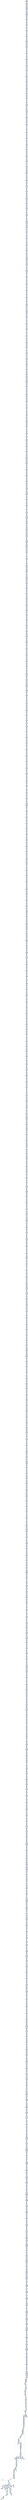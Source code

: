 digraph G {
node[shape=rectangle,style=filled,fillcolor=lightsteelblue,color=lightsteelblue]
bgcolor="transparent"
a0x00401a08xorw_bp_ax[label="start\nxorw %bp, %ax",fillcolor="orange",color="lightgrey"];
a0x00401a0bshrdl_0x3UINT8_ebp_eax[label="0x00401a0b\nshrdl $0x3<UINT8>, %ebp, %eax"];
a0x00401a0fmovl_0x40d083UINT32__48esp_[label="0x00401a0f\nmovl $0x40d083<UINT32>, -48(%esp)"];
a0x00401a17xorw_bp_ax[label="0x00401a17\nxorw %bp, %ax"];
a0x00401a1amovl__48esp__ecx[label="0x00401a1a\nmovl -48(%esp), %ecx"];
a0x00401a1emovl_0x44c7e7f7UINT32_ecx_[label="0x00401a1e\nmovl $0x44c7e7f7<UINT32>, (%ecx)"];
a0x00401a24shrdl_0x3UINT8_ebp_eax[label="0x00401a24\nshrdl $0x3<UINT8>, %ebp, %eax"];
a0x00401a28xorl_ebx_ebx[label="0x00401a28\nxorl %ebx, %ebx"];
a0x00401a2amovb_0x4UINT8_bl[label="0x00401a2a\nmovb $0x4<UINT8>, %bl"];
a0x00401a2caddl_ebx__48esp_[label="0x00401a2c\naddl %ebx, -48(%esp)"];
a0x00401a30sbbl_0x40fc6aUINT32_ebx[label="0x00401a30\nsbbl $0x40fc6a<UINT32>, %ebx"];
a0x00401a36movl__48esp__ebx[label="0x00401a36\nmovl -48(%esp), %ebx"];
a0x00401a3amovl_0xa083d024UINT32_ebx_[label="0x00401a3a\nmovl $0xa083d024<UINT32>, (%ebx)"];
a0x00401a40leal_0x40dbffedx__eax[label="0x00401a40\nleal 0x40dbff(%edx), %eax"];
a0x00401a46xorl_ecx_ecx[label="0x00401a46\nxorl %ecx, %ecx"];
a0x00401a48movb_0x4UINT8_cl[label="0x00401a48\nmovb $0x4<UINT8>, %cl"];
a0x00401a4aaddl_ecx__48esp_[label="0x00401a4a\naddl %ecx, -48(%esp)"];
a0x00401a4eshll_0x2UINT8_ebx[label="0x00401a4e\nshll $0x2<UINT8>, %ebx"];
a0x00401a51shrdl_0x3UINT8_esi_eax[label="0x00401a51\nshrdl $0x3<UINT8>, %esi, %eax"];
a0x00401a55movl__48esp__eax[label="0x00401a55\nmovl -48(%esp), %eax"];
a0x00401a59addl_0xe7f70040UINT32_eax_[label="0x00401a59\naddl $0xe7f70040<UINT32>, (%eax)"];
a0x00401a5fshrdl_0x3UINT8_esi_eax[label="0x00401a5f\nshrdl $0x3<UINT8>, %esi, %eax"];
a0x00401a63xorl_edx_edx[label="0x00401a63\nxorl %edx, %edx"];
a0x00401a65movb_0x4UINT8_dl[label="0x00401a65\nmovb $0x4<UINT8>, %dl"];
a0x00401a67addl_edx__48esp_[label="0x00401a67\naddl %edx, -48(%esp)"];
a0x00401a6btestw_ax_di[label="0x00401a6b\ntestw %ax, %di"];
a0x00401a6emovl__48esp__edi[label="0x00401a6e\nmovl -48(%esp), %edi"];
a0x00401a72movl_0xd024548bUINT32_eax[label="0x00401a72\nmovl $0xd024548b<UINT32>, %eax"];
a0x00401a77stosl_eax_es_edi_[label="0x00401a77\nstosl %eax, %es:(%edi)"];
a0x00401a78movl_ebp_ebx[label="0x00401a78\nmovl %ebp, %ebx"];
a0x00401a7axorl_ebx_ebx[label="0x00401a7a\nxorl %ebx, %ebx"];
a0x00401a7cmovb_0x4UINT8_bl[label="0x00401a7c\nmovb $0x4<UINT8>, %bl"];
a0x00401a7eaddl_ebx__48esp_[label="0x00401a7e\naddl %ebx, -48(%esp)"];
a0x00401a82andw_bx_si[label="0x00401a82\nandw %bx, %si"];
a0x00401a85movl__48esp__ecx[label="0x00401a85\nmovl -48(%esp), %ecx"];
a0x00401a89addl_0xf69a0281UINT32_ecx_[label="0x00401a89\naddl $0xf69a0281<UINT32>, (%ecx)"];
a0x00401a8ftestw_dx_bx[label="0x00401a8f\ntestw %dx, %bx"];
a0x00401a92xorw_cx_cx[label="0x00401a92\nxorw %cx, %cx"];
a0x00401a95xorl_ebx_ebx[label="0x00401a95\nxorl %ebx, %ebx"];
a0x00401a97movb_0x4UINT8_bl[label="0x00401a97\nmovb $0x4<UINT8>, %bl"];
a0x00401a99addl_ebx__48esp_[label="0x00401a99\naddl %ebx, -48(%esp)"];
a0x00401a9dxorw_cx_cx[label="0x00401a9d\nxorw %cx, %cx"];
a0x00401aa0movl__48esp__ebx[label="0x00401aa0\nmovl -48(%esp), %ebx"];
a0x00401aa4addl_0x3281ce55UINT32_ebx_[label="0x00401aa4\naddl $0x3281ce55<UINT32>, (%ebx)"];
a0x00401aaaandw_dx_dx[label="0x00401aaa\nandw %dx, %dx"];
a0x00401aadsubl_edx_edi[label="0x00401aad\nsubl %edx, %edi"];
a0x00401aafxorl_eax_eax[label="0x00401aaf\nxorl %eax, %eax"];
a0x00401ab1movb_0x4UINT8_al[label="0x00401ab1\nmovb $0x4<UINT8>, %al"];
a0x00401ab3addl_eax__48esp_[label="0x00401ab3\naddl %eax, -48(%esp)"];
a0x00401ab7subl_edx_edi[label="0x00401ab7\nsubl %edx, %edi"];
a0x00401ab9movl__48esp__ebx[label="0x00401ab9\nmovl -48(%esp), %ebx"];
a0x00401abdmovl_0x8e45480aUINT32_ebx_[label="0x00401abd\nmovl $0x8e45480a<UINT32>, (%ebx)"];
a0x00401ac3andw_cx_si[label="0x00401ac3\nandw %cx, %si"];
a0x00401ac6xorl_ebx_ebx[label="0x00401ac6\nxorl %ebx, %ebx"];
a0x00401ac8movb_0x4UINT8_bl[label="0x00401ac8\nmovb $0x4<UINT8>, %bl"];
a0x00401acaaddl_ebx__48esp_[label="0x00401aca\naddl %ebx, -48(%esp)"];
a0x00401acexorl_edi_ecx[label="0x00401ace\nxorl %edi, %ecx"];
a0x00401ad0movl__48esp__eax[label="0x00401ad0\nmovl -48(%esp), %eax"];
a0x00401ad4movl_0xc933d785UINT32_eax_[label="0x00401ad4\nmovl $0xc933d785<UINT32>, (%eax)"];
a0x00401adaleal_0x40dfefebx__eax[label="0x00401ada\nleal 0x40dfef(%ebx), %eax"];
a0x00401ae0addl_0x2UINT8_esi[label="0x00401ae0\naddl $0x2<UINT8>, %esi"];
a0x00401ae3xorl_edx_edx[label="0x00401ae3\nxorl %edx, %edx"];
a0x00401ae5movb_0x4UINT8_dl[label="0x00401ae5\nmovb $0x4<UINT8>, %dl"];
a0x00401ae7addl_edx__48esp_[label="0x00401ae7\naddl %edx, -48(%esp)"];
a0x00401aebaddl_0x2UINT8_esi[label="0x00401aeb\naddl $0x2<UINT8>, %esi"];
a0x00401aeemovl__48esp__eax[label="0x00401aee\nmovl -48(%esp), %eax"];
a0x00401af2addl_0x4c0104b1UINT32_eax_[label="0x00401af2\naddl $0x4c0104b1<UINT32>, (%eax)"];
a0x00401af8andw_cx_si[label="0x00401af8\nandw %cx, %si"];
a0x00401afbmovl_eax_esi[label="0x00401afb\nmovl %eax, %esi"];
a0x00401afdxorw_si_ax[label="0x00401afd\nxorw %si, %ax"];
a0x00401b00xorl_ebx_ebx[label="0x00401b00\nxorl %ebx, %ebx"];
a0x00401b02movb_0x4UINT8_bl[label="0x00401b02\nmovb $0x4<UINT8>, %bl"];
a0x00401b04addl_ebx__48esp_[label="0x00401b04\naddl %ebx, -48(%esp)"];
a0x00401b08movl_eax_esi[label="0x00401b08\nmovl %eax, %esi"];
a0x00401b0amovl__48esp__ebx[label="0x00401b0a\nmovl -48(%esp), %ebx"];
a0x00401b0eaddl_0x8b66d024UINT32_ebx_[label="0x00401b0e\naddl $0x8b66d024<UINT32>, (%ebx)"];
a0x00401b14xorw_si_ax[label="0x00401b14\nxorw %si, %ax"];
a0x00401b17orw_ax_cx[label="0x00401b17\norw %ax, %cx"];
a0x00401b1axorl_ecx_ecx[label="0x00401b1a\nxorl %ecx, %ecx"];
a0x00401b1cmovb_0x4UINT8_cl[label="0x00401b1c\nmovb $0x4<UINT8>, %cl"];
a0x00401b1eaddl_ecx__48esp_[label="0x00401b1e\naddl %ecx, -48(%esp)"];
a0x00401b22orw_ax_cx[label="0x00401b22\norw %ax, %cx"];
a0x00401b25movl__48esp__ebx[label="0x00401b25\nmovl -48(%esp), %ebx"];
a0x00401b29addl_0x24548bc1UINT32_ebx_[label="0x00401b29\naddl $0x24548bc1<UINT32>, (%ebx)"];
a0x00401b2frorl_0x2UINT8_esi[label="0x00401b2f\nrorl $0x2<UINT8>, %esi"];
a0x00401b32movsbl_al_edx[label="0x00401b32\nmovsbl %al, %edx"];
a0x00401b35addl_0x2UINT8_ebx[label="0x00401b35\naddl $0x2<UINT8>, %ebx"];
a0x00401b38xorl_edx_edx[label="0x00401b38\nxorl %edx, %edx"];
a0x00401b3amovb_0x4UINT8_dl[label="0x00401b3a\nmovb $0x4<UINT8>, %dl"];
a0x00401b3caddl_edx__48esp_[label="0x00401b3c\naddl %edx, -48(%esp)"];
a0x00401b40movsbl_al_edx[label="0x00401b40\nmovsbl %al, %edx"];
a0x00401b43movl__48esp__ecx[label="0x00401b43\nmovl -48(%esp), %ecx"];
a0x00401b47orl_0x220281d0UINT32_ecx_[label="0x00401b47\norl $0x220281d0<UINT32>, (%ecx)"];
a0x00401b4daddl_0x2UINT8_ebx[label="0x00401b4d\naddl $0x2<UINT8>, %ebx"];
a0x00401b50xorl_eax_eax[label="0x00401b50\nxorl %eax, %eax"];
a0x00401b52movb_0x4UINT8_al[label="0x00401b52\nmovb $0x4<UINT8>, %al"];
a0x00401b54addl_eax__48esp_[label="0x00401b54\naddl %eax, -48(%esp)"];
a0x00401b58addl_eax_edx[label="0x00401b58\naddl %eax, %edx"];
a0x00401b5amovl__48esp__eax[label="0x00401b5a\nmovl -48(%esp), %eax"];
a0x00401b5eaddl_0x81dc5e6cUINT32_eax_[label="0x00401b5e\naddl $0x81dc5e6c<UINT32>, (%eax)"];
a0x00401b64testl_edi_ebx[label="0x00401b64\ntestl %edi, %ebx"];
a0x00401b66orl_ebx_ecx[label="0x00401b66\norl %ebx, %ecx"];
a0x00401b68xorl_ecx_ecx[label="0x00401b68\nxorl %ecx, %ecx"];
a0x00401b6amovb_0x4UINT8_cl[label="0x00401b6a\nmovb $0x4<UINT8>, %cl"];
a0x00401b6caddl_ecx__48esp_[label="0x00401b6c\naddl %ecx, -48(%esp)"];
a0x00401b70orl_ebx_ecx[label="0x00401b70\norl %ebx, %ecx"];
a0x00401b72movl__48esp__eax[label="0x00401b72\nmovl -48(%esp), %eax"];
a0x00401b76movl_0xe16c6232UINT32_eax_[label="0x00401b76\nmovl $0xe16c6232<UINT32>, (%eax)"];
a0x00401b7cleal_0x2esi__ebx[label="0x00401b7c\nleal 0x2(%esi), %ebx"];
a0x00401b7frcll_0x2UINT8_eax[label="0x00401b7f\nrcll $0x2<UINT8>, %eax"];
a0x00401b82xorl_ebx_ebx[label="0x00401b82\nxorl %ebx, %ebx"];
a0x00401b84movb_0x4UINT8_bl[label="0x00401b84\nmovb $0x4<UINT8>, %bl"];
a0x00401b86addl_ebx__48esp_[label="0x00401b86\naddl %ebx, -48(%esp)"];
a0x00401b8arcll_0x2UINT8_eax[label="0x00401b8a\nrcll $0x2<UINT8>, %eax"];
a0x00401b8dmovl__48esp__ecx[label="0x00401b8d\nmovl -48(%esp), %ecx"];
a0x00401b91movl_0x85f08bccUINT32_ecx_[label="0x00401b91\nmovl $0x85f08bcc<UINT32>, (%ecx)"];
a0x00401b97movzbl_al_edx[label="0x00401b97\nmovzbl %al, %edx"];
a0x00401b9aandw_dx_bx[label="0x00401b9a\nandw %dx, %bx"];
a0x00401b9dshll_0x2UINT8_edx[label="0x00401b9d\nshll $0x2<UINT8>, %edx"];
a0x00401ba0xorl_eax_eax[label="0x00401ba0\nxorl %eax, %eax"];
a0x00401ba2movb_0x4UINT8_al[label="0x00401ba2\nmovb $0x4<UINT8>, %al"];
a0x00401ba4addl_eax__48esp_[label="0x00401ba4\naddl %eax, -48(%esp)"];
a0x00401ba8andw_dx_bx[label="0x00401ba8\nandw %dx, %bx"];
a0x00401babmovl__48esp__ecx[label="0x00401bab\nmovl -48(%esp), %ecx"];
a0x00401baforl_0x33f62bf0UINT32_ecx_[label="0x00401baf\norl $0x33f62bf0<UINT32>, (%ecx)"];
a0x00401bb5shll_0x2UINT8_edx[label="0x00401bb5\nshll $0x2<UINT8>, %edx"];
a0x00401bb8xorl_eax_eax[label="0x00401bb8\nxorl %eax, %eax"];
a0x00401bbamovb_0x4UINT8_al[label="0x00401bba\nmovb $0x4<UINT8>, %al"];
a0x00401bbcaddl_eax__48esp_[label="0x00401bbc\naddl %eax, -48(%esp)"];
a0x00401bc0xorw_si_dx[label="0x00401bc0\nxorw %si, %dx"];
a0x00401bc3movl__48esp__eax[label="0x00401bc3\nmovl -48(%esp), %eax"];
a0x00401bc7addl_0x104b1c9UINT32_eax_[label="0x00401bc7\naddl $0x104b1c9<UINT32>, (%eax)"];
a0x00401bcdmovsbl_bl_ebx[label="0x00401bcd\nmovsbl %bl, %ebx"];
a0x00401bd0xorl_eax_eax[label="0x00401bd0\nxorl %eax, %eax"];
a0x00401bd2movb_0x4UINT8_al[label="0x00401bd2\nmovb $0x4<UINT8>, %al"];
a0x00401bd4addl_eax__48esp_[label="0x00401bd4\naddl %eax, -48(%esp)"];
a0x00401bd8leal_0x40fdfeesi__esi[label="0x00401bd8\nleal 0x40fdfe(%esi), %esi"];
a0x00401bdemovl__48esp__edx[label="0x00401bde\nmovl -48(%esp), %edx"];
a0x00401be2addl_0x85d0244cUINT32_edx_[label="0x00401be2\naddl $0x85d0244c<UINT32>, (%edx)"];
a0x00401be8movw_ax_bp[label="0x00401be8\nmovw %ax, %bp"];
a0x00401bebmovw_si_ax[label="0x00401beb\nmovw %si, %ax"];
a0x00401beemovl_ebp_edx[label="0x00401bee\nmovl %ebp, %edx"];
a0x00401bf0xorl_ecx_ecx[label="0x00401bf0\nxorl %ecx, %ecx"];
a0x00401bf2movb_0x4UINT8_cl[label="0x00401bf2\nmovb $0x4<UINT8>, %cl"];
a0x00401bf4addl_ecx__48esp_[label="0x00401bf4\naddl %ecx, -48(%esp)"];
a0x00401bf8movw_si_ax[label="0x00401bf8\nmovw %si, %ax"];
a0x00401bfbmovl__48esp__eax[label="0x00401bfb\nmovl -48(%esp), %eax"];
a0x00401bffaddl_0x244c8bf0UINT32_eax_[label="0x00401bff\naddl $0x244c8bf0<UINT32>, (%eax)"];
a0x00401c05movl_ebp_edx[label="0x00401c05\nmovl %ebp, %edx"];
a0x00401c07shrl_0x2UINT8_esi[label="0x00401c07\nshrl $0x2<UINT8>, %esi"];
a0x00401c0amovzbl_dh_ecx[label="0x00401c0a\nmovzbl %dh, %ecx"];
a0x00401c0dxorl_edx_edx[label="0x00401c0d\nxorl %edx, %edx"];
a0x00401c0fmovb_0x4UINT8_dl[label="0x00401c0f\nmovb $0x4<UINT8>, %dl"];
a0x00401c11addl_edx__48esp_[label="0x00401c11\naddl %edx, -48(%esp)"];
a0x00401c15shrl_0x2UINT8_esi[label="0x00401c15\nshrl $0x2<UINT8>, %esi"];
a0x00401c18movzbl_dh_ecx[label="0x00401c18\nmovzbl %dh, %ecx"];
a0x00401c1bmovl__48esp__ebx[label="0x00401c1b\nmovl -48(%esp), %ebx"];
a0x00401c1faddl_0x890181d0UINT32_ebx_[label="0x00401c1f\naddl $0x890181d0<UINT32>, (%ebx)"];
a0x00401c25movzbl_dh_ecx[label="0x00401c25\nmovzbl %dh, %ecx"];
a0x00401c28xorl_ebx_ebx[label="0x00401c28\nxorl %ebx, %ebx"];
a0x00401c2amovb_0x4UINT8_bl[label="0x00401c2a\nmovb $0x4<UINT8>, %bl"];
a0x00401c2caddl_ebx__48esp_[label="0x00401c2c\naddl %ebx, -48(%esp)"];
a0x00401c30orw_bp_si[label="0x00401c30\norw %bp, %si"];
a0x00401c33movw_bp_ax[label="0x00401c33\nmovw %bp, %ax"];
a0x00401c36movl__48esp__edi[label="0x00401c36\nmovl -48(%esp), %edi"];
a0x00401c3amovl_0x81db03a2UINT32_eax[label="0x00401c3a\nmovl $0x81db03a2<UINT32>, %eax"];
a0x00401c3fstosl_eax_es_edi_[label="0x00401c3f\nstosl %eax, %es:(%edi)"];
a0x00401c40movw_bp_ax[label="0x00401c40\nmovw %bp, %ax"];
a0x00401c43shrl_0x2UINT8_ecx[label="0x00401c43\nshrl $0x2<UINT8>, %ecx"];
a0x00401c46xorl_eax_eax[label="0x00401c46\nxorl %eax, %eax"];
a0x00401c48movb_0x4UINT8_al[label="0x00401c48\nmovb $0x4<UINT8>, %al"];
a0x00401c4aaddl_eax__48esp_[label="0x00401c4a\naddl %eax, -48(%esp)"];
a0x00401c4eshrl_0x2UINT8_ecx[label="0x00401c4e\nshrl $0x2<UINT8>, %ecx"];
a0x00401c51testw_si_di[label="0x00401c51\ntestw %si, %di"];
a0x00401c54movl__48esp__edi[label="0x00401c54\nmovl -48(%esp), %edi"];
a0x00401c58movl_0x3e2d931UINT32_eax[label="0x00401c58\nmovl $0x3e2d931<UINT32>, %eax"];
a0x00401c5dstosl_eax_es_edi_[label="0x00401c5d\nstosl %eax, %es:(%edi)"];
a0x00401c5etestw_si_di[label="0x00401c5e\ntestw %si, %di"];
a0x00401c61testw_ax_bp[label="0x00401c61\ntestw %ax, %bp"];
a0x00401c64orw_bx_si[label="0x00401c64\norw %bx, %si"];
a0x00401c67xorl_ecx_ecx[label="0x00401c67\nxorl %ecx, %ecx"];
a0x00401c69movb_0x4UINT8_cl[label="0x00401c69\nmovb $0x4<UINT8>, %cl"];
a0x00401c6baddl_ecx__48esp_[label="0x00401c6b\naddl %ecx, -48(%esp)"];
a0x00401c6ftestw_ax_bp[label="0x00401c6f\ntestw %ax, %bp"];
a0x00401c72orw_bx_si[label="0x00401c72\norw %bx, %si"];
a0x00401c75movl__48esp__ebx[label="0x00401c75\nmovl -48(%esp), %ebx"];
a0x00401c79movl_0x33f62b62UINT32_ebx_[label="0x00401c79\nmovl $0x33f62b62<UINT32>, (%ebx)"];
a0x00401c7forw_bx_si[label="0x00401c7f\norw %bx, %si"];
a0x00401c82xorl_edx_edx[label="0x00401c82\nxorl %edx, %edx"];
a0x00401c84movb_0x4UINT8_dl[label="0x00401c84\nmovb $0x4<UINT8>, %dl"];
a0x00401c86addl_edx__48esp_[label="0x00401c86\naddl %edx, -48(%esp)"];
a0x00401c8aorl_edx_esi[label="0x00401c8a\norl %edx, %esi"];
a0x00401c8caddw_di_di[label="0x00401c8c\naddw %di, %di"];
a0x00401c8fmovl__48esp__ebx[label="0x00401c8f\nmovl -48(%esp), %ebx"];
a0x00401c93addl_0x104b3dbUINT32_ebx_[label="0x00401c93\naddl $0x104b3db<UINT32>, (%ebx)"];
a0x00401c99addw_di_di[label="0x00401c99\naddw %di, %di"];
a0x00401c9cmovw_di_ax[label="0x00401c9c\nmovw %di, %ax"];
a0x00401c9fxorl_ecx_ecx[label="0x00401c9f\nxorl %ecx, %ecx"];
a0x00401ca1movb_0x4UINT8_cl[label="0x00401ca1\nmovb $0x4<UINT8>, %cl"];
a0x00401ca3addl_ecx__48esp_[label="0x00401ca3\naddl %ecx, -48(%esp)"];
a0x00401ca7movw_di_ax[label="0x00401ca7\nmovw %di, %ax"];
a0x00401caamovzbl_bl_edx[label="0x00401caa\nmovzbl %bl, %edx"];
a0x00401cadmovl__48esp__eax[label="0x00401cad\nmovl -48(%esp), %eax"];
a0x00401cb1movl_0x33d0245cUINT32_eax_[label="0x00401cb1\nmovl $0x33d0245c<UINT32>, (%eax)"];
a0x00401cb7movzbl_bl_edx[label="0x00401cb7\nmovzbl %bl, %edx"];
a0x00401cbaxorl_eax_eax[label="0x00401cba\nxorl %eax, %eax"];
a0x00401cbcmovb_0x4UINT8_al[label="0x00401cbc\nmovb $0x4<UINT8>, %al"];
a0x00401cbeaddl_eax__48esp_[label="0x00401cbe\naddl %eax, -48(%esp)"];
a0x00401cc2addl_esi_ebx[label="0x00401cc2\naddl %esi, %ebx"];
a0x00401cc4movl__48esp__ebx[label="0x00401cc4\nmovl -48(%esp), %ebx"];
a0x00401cc8addl_0x244c8bd7UINT32_ebx_[label="0x00401cc8\naddl $0x244c8bd7<UINT32>, (%ebx)"];
a0x00401ccexorw_ax_di[label="0x00401cce\nxorw %ax, %di"];
a0x00401cd1addw_bp_bp[label="0x00401cd1\naddw %bp, %bp"];
a0x00401cd4orl_0x40daefUINT32_ebp[label="0x00401cd4\norl $0x40daef<UINT32>, %ebp"];
a0x00401cdaxorl_ecx_ecx[label="0x00401cda\nxorl %ecx, %ecx"];
a0x00401cdcmovb_0x4UINT8_cl[label="0x00401cdc\nmovb $0x4<UINT8>, %cl"];
a0x00401cdeaddl_ecx__48esp_[label="0x00401cde\naddl %ecx, -48(%esp)"];
a0x00401ce2addw_bp_bp[label="0x00401ce2\naddw %bp, %bp"];
a0x00401ce5movl__48esp__edx[label="0x00401ce5\nmovl -48(%esp), %edx"];
a0x00401ce9orl_0xd90181d0UINT32_edx_[label="0x00401ce9\norl $0xd90181d0<UINT32>, (%edx)"];
a0x00401ceforl_0x40daefUINT32_ebp[label="0x00401cef\norl $0x40daef<UINT32>, %ebp"];
a0x00401cf5xorl_ebx_ebx[label="0x00401cf5\nxorl %ebx, %ebx"];
a0x00401cf7movb_0x4UINT8_bl[label="0x00401cf7\nmovb $0x4<UINT8>, %bl"];
a0x00401cf9addl_ebx__48esp_[label="0x00401cf9\naddl %ebx, -48(%esp)"];
a0x00401cfdleal_0x2eax__esi[label="0x00401cfd\nleal 0x2(%eax), %esi"];
a0x00401d00movl__48esp__edx[label="0x00401d00\nmovl -48(%esp), %edx"];
a0x00401d04movl_0x81580158UINT32_edx_[label="0x00401d04\nmovl $0x81580158<UINT32>, (%edx)"];
a0x00401d0asbbl_0x2UINT8_ebx[label="0x00401d0a\nsbbl $0x2<UINT8>, %ebx"];
a0x00401d0dsubl_ebp_edx[label="0x00401d0d\nsubl %ebp, %edx"];
a0x00401d0fxorl_edx_edx[label="0x00401d0f\nxorl %edx, %edx"];
a0x00401d11movb_0x4UINT8_dl[label="0x00401d11\nmovb $0x4<UINT8>, %dl"];
a0x00401d13addl_edx__48esp_[label="0x00401d13\naddl %edx, -48(%esp)"];
a0x00401d17subl_ebp_edx[label="0x00401d17\nsubl %ebp, %edx"];
a0x00401d19movl__48esp__edi[label="0x00401d19\nmovl -48(%esp), %edi"];
a0x00401d1dmovl_0x15b3131UINT32_eax[label="0x00401d1d\nmovl $0x15b3131<UINT32>, %eax"];
a0x00401d22stosl_eax_es_edi_[label="0x00401d22\nstosl %eax, %es:(%edi)"];
a0x00401d23orl_eax_edi[label="0x00401d23\norl %eax, %edi"];
a0x00401d25testl_0x40dfe9UINT32_esi[label="0x00401d25\ntestl $0x40dfe9<UINT32>, %esi"];
a0x00401d2bxorl_eax_eax[label="0x00401d2b\nxorl %eax, %eax"];
a0x00401d2dmovb_0x4UINT8_al[label="0x00401d2d\nmovb $0x4<UINT8>, %al"];
a0x00401d2faddl_eax__48esp_[label="0x00401d2f\naddl %eax, -48(%esp)"];
a0x00401d33testl_0x40dfe9UINT32_esi[label="0x00401d33\ntestl $0x40dfe9<UINT32>, %esi"];
a0x00401d39movl__48esp__edi[label="0x00401d39\nmovl -48(%esp), %edi"];
a0x00401d3dmovl_0xfd236658UINT32_eax[label="0x00401d3d\nmovl $0xfd236658<UINT32>, %eax"];
a0x00401d42stosl_eax_es_edi_[label="0x00401d42\nstosl %eax, %es:(%edi)"];
a0x00401d43orl_edi_edi[label="0x00401d43\norl %edi, %edi"];
a0x00401d45andw_ax_ax[label="0x00401d45\nandw %ax, %ax"];
a0x00401d48addl_0x2UINT8_edx[label="0x00401d48\naddl $0x2<UINT8>, %edx"];
a0x00401d4bxorl_edx_edx[label="0x00401d4b\nxorl %edx, %edx"];
a0x00401d4dmovb_0x4UINT8_dl[label="0x00401d4d\nmovb $0x4<UINT8>, %dl"];
a0x00401d4faddl_edx__48esp_[label="0x00401d4f\naddl %edx, -48(%esp)"];
a0x00401d53andw_ax_ax[label="0x00401d53\nandw %ax, %ax"];
a0x00401d56movl__48esp__ebx[label="0x00401d56\nmovl -48(%esp), %ebx"];
a0x00401d5aaddl_0x4b1c933UINT32_ebx_[label="0x00401d5a\naddl $0x4b1c933<UINT32>, (%ebx)"];
a0x00401d60addl_0x2UINT8_edx[label="0x00401d60\naddl $0x2<UINT8>, %edx"];
a0x00401d63xorl_ecx_ecx[label="0x00401d63\nxorl %ecx, %ecx"];
a0x00401d65movb_0x4UINT8_cl[label="0x00401d65\nmovb $0x4<UINT8>, %cl"];
a0x00401d67addl_ecx__48esp_[label="0x00401d67\naddl %ecx, -48(%esp)"];
a0x00401d6bmovsbl_ch_ebx[label="0x00401d6b\nmovsbl %ch, %ebx"];
a0x00401d6emovw_di_ax[label="0x00401d6e\nmovw %di, %ax"];
a0x00401d71movl__48esp__ecx[label="0x00401d71\nmovl -48(%esp), %ecx"];
a0x00401d75addl_0xd0244c01UINT32_ecx_[label="0x00401d75\naddl $0xd0244c01<UINT32>, (%ecx)"];
a0x00401d7bmovw_di_ax[label="0x00401d7b\nmovw %di, %ax"];
a0x00401d7exorl_eax_eax[label="0x00401d7e\nxorl %eax, %eax"];
a0x00401d80movb_0x4UINT8_al[label="0x00401d80\nmovb $0x4<UINT8>, %al"];
a0x00401d82addl_eax__48esp_[label="0x00401d82\naddl %eax, -48(%esp)"];
a0x00401d86testw_si_bx[label="0x00401d86\ntestw %si, %bx"];
a0x00401d89addw_di_dx[label="0x00401d89\naddw %di, %dx"];
a0x00401d8cmovl__48esp__ecx[label="0x00401d8c\nmovl -48(%esp), %ecx"];
a0x00401d90movl_0x4c8bd733UINT32_ecx_[label="0x00401d90\nmovl $0x4c8bd733<UINT32>, (%ecx)"];
a0x00401d96addw_di_dx[label="0x00401d96\naddw %di, %dx"];
a0x00401d99addw_bp_dx[label="0x00401d99\naddw %bp, %dx"];
a0x00401d9cleal_0x40db7eedx__ecx[label="0x00401d9c\nleal 0x40db7e(%edx), %ecx"];
a0x00401da2xorl_ecx_ecx[label="0x00401da2\nxorl %ecx, %ecx"];
a0x00401da4movb_0x4UINT8_cl[label="0x00401da4\nmovb $0x4<UINT8>, %cl"];
a0x00401da6addl_ecx__48esp_[label="0x00401da6\naddl %ecx, -48(%esp)"];
a0x00401daaaddw_bp_dx[label="0x00401daa\naddw %bp, %dx"];
a0x00401dadleal_0x40db7eedx__ecx[label="0x00401dad\nleal 0x40db7e(%edx), %ecx"];
a0x00401db3movl__48esp__eax[label="0x00401db3\nmovl -48(%esp), %eax"];
a0x00401db7movl_0x181d024UINT32_eax_[label="0x00401db7\nmovl $0x181d024<UINT32>, (%eax)"];
a0x00401dbdleal_0x40db7eedx__ecx[label="0x00401dbd\nleal 0x40db7e(%edx), %ecx"];
a0x00401dc3xorl_ecx_ecx[label="0x00401dc3\nxorl %ecx, %ecx"];
a0x00401dc5movb_0x4UINT8_cl[label="0x00401dc5\nmovb $0x4<UINT8>, %cl"];
a0x00401dc7addl_ecx__48esp_[label="0x00401dc7\naddl %ecx, -48(%esp)"];
a0x00401dcbmovl_edi_ecx[label="0x00401dcb\nmovl %edi, %ecx"];
a0x00401dcdmovl__48esp__ebx[label="0x00401dcd\nmovl -48(%esp), %ebx"];
a0x00401dd1movl_0x10bfa4f3UINT32_ebx_[label="0x00401dd1\nmovl $0x10bfa4f3<UINT32>, (%ebx)"];
a0x00401dd7movw_di_bp[label="0x00401dd7\nmovw %di, %bp"];
a0x00401ddaxorl_ecx_ecx[label="0x00401dda\nxorl %ecx, %ecx"];
a0x00401ddcmovb_0x4UINT8_cl[label="0x00401ddc\nmovb $0x4<UINT8>, %cl"];
a0x00401ddeaddl_ecx__48esp_[label="0x00401dde\naddl %ecx, -48(%esp)"];
a0x00401de2addl_0x2UINT8_esi[label="0x00401de2\naddl $0x2<UINT8>, %esi"];
a0x00401de5movl__48esp__eax[label="0x00401de5\nmovl -48(%esp), %eax"];
a0x00401de9movl_0xdaf7ee0bUINT32_eax_[label="0x00401de9\nmovl $0xdaf7ee0b<UINT32>, (%eax)"];
a0x00401deforw_si_bp[label="0x00401def\norw %si, %bp"];
a0x00401df2leal_0x2edi__ebp[label="0x00401df2\nleal 0x2(%edi), %ebp"];
a0x00401df5andl_edi_edx[label="0x00401df5\nandl %edi, %edx"];
a0x00401df7xorl_edx_edx[label="0x00401df7\nxorl %edx, %edx"];
a0x00401df9movb_0x4UINT8_dl[label="0x00401df9\nmovb $0x4<UINT8>, %dl"];
a0x00401dfbaddl_edx__48esp_[label="0x00401dfb\naddl %edx, -48(%esp)"];
a0x00401dffleal_0x2edi__ebp[label="0x00401dff\nleal 0x2(%edi), %ebp"];
a0x00401e02movl__48esp__edi[label="0x00401e02\nmovl -48(%esp), %edi"];
a0x00401e06movl_0x4b2d233UINT32_eax[label="0x00401e06\nmovl $0x4b2d233<UINT32>, %eax"];
a0x00401e0bstosl_eax_es_edi_[label="0x00401e0b\nstosl %eax, %es:(%edi)"];
a0x00401e0candl_edi_edx[label="0x00401e0c\nandl %edi, %edx"];
a0x00401e0exorw_bp_di[label="0x00401e0e\nxorw %bp, %di"];
a0x00401e11xorl_ecx_ecx[label="0x00401e11\nxorl %ecx, %ecx"];
a0x00401e13movb_0x4UINT8_cl[label="0x00401e13\nmovb $0x4<UINT8>, %cl"];
a0x00401e15addl_ecx__48esp_[label="0x00401e15\naddl %ecx, -48(%esp)"];
a0x00401e19xorw_bp_di[label="0x00401e19\nxorw %bp, %di"];
a0x00401e1cmovl__48esp__ebx[label="0x00401e1c\nmovl -48(%esp), %ebx"];
a0x00401e20movl_0xd0245401UINT32_ebx_[label="0x00401e20\nmovl $0xd0245401<UINT32>, (%ebx)"];
a0x00401e26addl_0x2UINT8_edx[label="0x00401e26\naddl $0x2<UINT8>, %edx"];
a0x00401e29xorl_0x40deebUINT32_edx[label="0x00401e29\nxorl $0x40deeb<UINT32>, %edx"];
a0x00401e2fxorl_ecx_ecx[label="0x00401e2f\nxorl %ecx, %ecx"];
a0x00401e31movb_0x4UINT8_cl[label="0x00401e31\nmovb $0x4<UINT8>, %cl"];
a0x00401e33addl_ecx__48esp_[label="0x00401e33\naddl %ecx, -48(%esp)"];
a0x00401e37xorl_0x40deebUINT32_edx[label="0x00401e37\nxorl $0x40deeb<UINT32>, %edx"];
a0x00401e3dmovl__48esp__ebx[label="0x00401e3d\nmovl -48(%esp), %ebx"];
a0x00401e41addl_0x2b66daf7UINT32_ebx_[label="0x00401e41\naddl $0x2b66daf7<UINT32>, (%ebx)"];
a0x00401e47subw_cx_dx[label="0x00401e47\nsubw %cx, %dx"];
a0x00401e4axorl_edx_edx[label="0x00401e4a\nxorl %edx, %edx"];
a0x00401e4cmovb_0x4UINT8_dl[label="0x00401e4c\nmovb $0x4<UINT8>, %dl"];
a0x00401e4eaddl_edx__48esp_[label="0x00401e4e\naddl %edx, -48(%esp)"];
a0x00401e52xorw_dx_di[label="0x00401e52\nxorw %dx, %di"];
a0x00401e55movl__48esp__eax[label="0x00401e55\nmovl -48(%esp), %eax"];
a0x00401e59movl_0x244c8be8UINT32_eax_[label="0x00401e59\nmovl $0x244c8be8<UINT32>, (%eax)"];
a0x00401e5ftestw_bp_bx[label="0x00401e5f\ntestw %bp, %bx"];
a0x00401e62xorw_dx_bp[label="0x00401e62\nxorw %dx, %bp"];
a0x00401e65subw_ax_bp[label="0x00401e65\nsubw %ax, %bp"];
a0x00401e68xorl_ebx_ebx[label="0x00401e68\nxorl %ebx, %ebx"];
a0x00401e6amovb_0x4UINT8_bl[label="0x00401e6a\nmovb $0x4<UINT8>, %bl"];
a0x00401e6caddl_ebx__48esp_[label="0x00401e6c\naddl %ebx, -48(%esp)"];
a0x00401e70xorw_dx_bp[label="0x00401e70\nxorw %dx, %bp"];
a0x00401e73movl__48esp__edx[label="0x00401e73\nmovl -48(%esp), %edx"];
a0x00401e77movl_0x400181d0UINT32_edx_[label="0x00401e77\nmovl $0x400181d0<UINT32>, (%edx)"];
a0x00401e7dsubw_ax_bp[label="0x00401e7d\nsubw %ax, %bp"];
a0x00401e80andw_bp_bp[label="0x00401e80\nandw %bp, %bp"];
a0x00401e83subw_bp_si[label="0x00401e83\nsubw %bp, %si"];
a0x00401e86xorl_edx_edx[label="0x00401e86\nxorl %edx, %edx"];
a0x00401e88movb_0x4UINT8_dl[label="0x00401e88\nmovb $0x4<UINT8>, %dl"];
a0x00401e8aaddl_edx__48esp_[label="0x00401e8a\naddl %edx, -48(%esp)"];
a0x00401e8eandw_bp_bp[label="0x00401e8e\nandw %bp, %bp"];
a0x00401e91movl__48esp__edi[label="0x00401e91\nmovl -48(%esp), %edi"];
a0x00401e95movl_0x66bb0040UINT32_eax[label="0x00401e95\nmovl $0x66bb0040<UINT32>, %eax"];
a0x00401e9astosl_eax_es_edi_[label="0x00401e9a\nstosl %eax, %es:(%edi)"];
a0x00401e9bsubw_bp_si[label="0x00401e9b\nsubw %bp, %si"];
a0x00401e9exorl_eax_eax[label="0x00401e9e\nxorl %eax, %eax"];
a0x00401ea0movb_0x4UINT8_al[label="0x00401ea0\nmovb $0x4<UINT8>, %al"];
a0x00401ea2addl_eax__48esp_[label="0x00401ea2\naddl %eax, -48(%esp)"];
a0x00401ea6leal_0x2ebx__edi[label="0x00401ea6\nleal 0x2(%ebx), %edi"];
a0x00401ea9movl__48esp__edi[label="0x00401ea9\nmovl -48(%esp), %edi"];
a0x00401eadmovl_0x3366e82bUINT32_eax[label="0x00401ead\nmovl $0x3366e82b<UINT32>, %eax"];
a0x00401eb2stosl_eax_es_edi_[label="0x00401eb2\nstosl %eax, %es:(%edi)"];
a0x00401eb3orw_bp_ax[label="0x00401eb3\norw %bp, %ax"];
a0x00401eb6addw_bp_ax[label="0x00401eb6\naddw %bp, %ax"];
a0x00401eb9orl_0x40fefdUINT32_ecx[label="0x00401eb9\norl $0x40fefd<UINT32>, %ecx"];
a0x00401ebfxorl_ecx_ecx[label="0x00401ebf\nxorl %ecx, %ecx"];
a0x00401ec1movb_0x4UINT8_cl[label="0x00401ec1\nmovb $0x4<UINT8>, %cl"];
a0x00401ec3addl_ecx__48esp_[label="0x00401ec3\naddl %ecx, -48(%esp)"];
a0x00401ec7addw_bp_ax[label="0x00401ec7\naddw %bp, %ax"];
a0x00401ecaorl_0x40fefdUINT32_ecx[label="0x00401eca\norl $0x40fefd<UINT32>, %ecx"];
a0x00401ed0movl__48esp__edi[label="0x00401ed0\nmovl -48(%esp), %edi"];
a0x00401ed4movl_0xb0c033c8UINT32_eax[label="0x00401ed4\nmovl $0xb0c033c8<UINT32>, %eax"];
a0x00401ed9stosl_eax_es_edi_[label="0x00401ed9\nstosl %eax, %es:(%edi)"];
a0x00401edaorl_0x40fefdUINT32_ecx[label="0x00401eda\norl $0x40fefd<UINT32>, %ecx"];
a0x00401ee0xorl_eax_eax[label="0x00401ee0\nxorl %eax, %eax"];
a0x00401ee2movb_0x4UINT8_al[label="0x00401ee2\nmovb $0x4<UINT8>, %al"];
a0x00401ee4addl_eax__48esp_[label="0x00401ee4\naddl %eax, -48(%esp)"];
a0x00401ee8roll_0x2UINT8_ebx[label="0x00401ee8\nroll $0x2<UINT8>, %ebx"];
a0x00401eebmovl__48esp__edi[label="0x00401eeb\nmovl -48(%esp), %edi"];
a0x00401eefmovl_0x24440104UINT32_eax[label="0x00401eef\nmovl $0x24440104<UINT32>, %eax"];
a0x00401ef4stosl_eax_es_edi_[label="0x00401ef4\nstosl %eax, %es:(%edi)"];
a0x00401ef5rcll_0x2UINT8_edx[label="0x00401ef5\nrcll $0x2<UINT8>, %edx"];
a0x00401ef8orw_bp_cx[label="0x00401ef8\norw %bp, %cx"];
a0x00401efbxorl_eax_eax[label="0x00401efb\nxorl %eax, %eax"];
a0x00401efdmovb_0x4UINT8_al[label="0x00401efd\nmovb $0x4<UINT8>, %al"];
a0x00401effaddl_eax__48esp_[label="0x00401eff\naddl %eax, -48(%esp)"];
a0x00401f03orw_bp_cx[label="0x00401f03\norw %bp, %cx"];
a0x00401f06movl__48esp__edx[label="0x00401f06\nmovl -48(%esp), %edx"];
a0x00401f0aaddl_0xc83366d0UINT32_edx_[label="0x00401f0a\naddl $0xc83366d0<UINT32>, (%edx)"];
a0x00401f10addl_0x40fd7cUINT32_eax[label="0x00401f10\naddl $0x40fd7c<UINT32>, %eax"];
a0x00401f16xorl_edx_edx[label="0x00401f16\nxorl %edx, %edx"];
a0x00401f18movb_0x4UINT8_dl[label="0x00401f18\nmovb $0x4<UINT8>, %dl"];
a0x00401f1aaddl_edx__48esp_[label="0x00401f1a\naddl %edx, -48(%esp)"];
a0x00401f1eaddl_edi_ecx[label="0x00401f1e\naddl %edi, %ecx"];
a0x00401f20xorl_ecx_esi[label="0x00401f20\nxorl %ecx, %esi"];
a0x00401f22movw_ax_ax[label="0x00401f22\nmovw %ax, %ax"];
a0x00401f25movl__48esp__ecx[label="0x00401f25\nmovl -48(%esp), %ecx"];
a0x00401f29addl_0x8bf18b66UINT32_ecx_[label="0x00401f29\naddl $0x8bf18b66<UINT32>, (%ecx)"];
a0x00401f2fxorl_ecx_esi[label="0x00401f2f\nxorl %ecx, %esi"];
a0x00401f31movw_ax_ax[label="0x00401f31\nmovw %ax, %ax"];
a0x00401f34movzbl_dl_edx[label="0x00401f34\nmovzbl %dl, %edx"];
a0x00401f37xorl_edx_edx[label="0x00401f37\nxorl %edx, %edx"];
a0x00401f39movb_0x4UINT8_dl[label="0x00401f39\nmovb $0x4<UINT8>, %dl"];
a0x00401f3baddl_edx__48esp_[label="0x00401f3b\naddl %edx, -48(%esp)"];
a0x00401f3fmovw_ax_ax[label="0x00401f3f\nmovw %ax, %ax"];
a0x00401f42movzbl_dl_edx[label="0x00401f42\nmovzbl %dl, %edx"];
a0x00401f45movl__48esp__edi[label="0x00401f45\nmovl -48(%esp), %edi"];
a0x00401f49movl_0x81d0245cUINT32_eax[label="0x00401f49\nmovl $0x81d0245c<UINT32>, %eax"];
a0x00401f4estosl_eax_es_edi_[label="0x00401f4e\nstosl %eax, %es:(%edi)"];
a0x00401f4fmovzbl_dl_edx[label="0x00401f4f\nmovzbl %dl, %edx"];
a0x00401f52xorl_edx_edx[label="0x00401f52\nxorl %edx, %edx"];
a0x00401f54movb_0x4UINT8_dl[label="0x00401f54\nmovb $0x4<UINT8>, %dl"];
a0x00401f56addl_edx__48esp_[label="0x00401f56\naddl %edx, -48(%esp)"];
a0x00401f5aaddl_ecx_edi[label="0x00401f5a\naddl %ecx, %edi"];
a0x00401f5csubl_eax_esi[label="0x00401f5c\nsubl %eax, %esi"];
a0x00401f5emovl__48esp__ecx[label="0x00401f5e\nmovl -48(%esp), %ecx"];
a0x00401f62addl_0x3c003UINT32_ecx_[label="0x00401f62\naddl $0x3c003<UINT32>, (%ecx)"];
a0x00401f68subl_eax_esi[label="0x00401f68\nsubl %eax, %esi"];
a0x00401f6amovl_eax_ebx[label="0x00401f6a\nmovl %eax, %ebx"];
a0x00401f6csubl_ebx_edx[label="0x00401f6c\nsubl %ebx, %edx"];
a0x00401f6exorl_ebx_ebx[label="0x00401f6e\nxorl %ebx, %ebx"];
a0x00401f70movb_0x4UINT8_bl[label="0x00401f70\nmovb $0x4<UINT8>, %bl"];
a0x00401f72addl_ebx__48esp_[label="0x00401f72\naddl %ebx, -48(%esp)"];
a0x00401f76movl_eax_ebx[label="0x00401f76\nmovl %eax, %ebx"];
a0x00401f78subl_ebx_edx[label="0x00401f78\nsubl %ebx, %edx"];
a0x00401f7amovl__48esp__edx[label="0x00401f7a\nmovl -48(%esp), %edx"];
a0x00401f7emovl_0xf18b6600UINT32_edx_[label="0x00401f7e\nmovl $0xf18b6600<UINT32>, (%edx)"];
a0x00401f84subl_ebx_edx[label="0x00401f84\nsubl %ebx, %edx"];
a0x00401f86subw_ax_bx[label="0x00401f86\nsubw %ax, %bx"];
a0x00401f89leal_0x2ebx__eax[label="0x00401f89\nleal 0x2(%ebx), %eax"];
a0x00401f8cxorl_edx_edx[label="0x00401f8c\nxorl %edx, %edx"];
a0x00401f8emovb_0x4UINT8_dl[label="0x00401f8e\nmovb $0x4<UINT8>, %dl"];
a0x00401f90addl_edx__48esp_[label="0x00401f90\naddl %edx, -48(%esp)"];
a0x00401f94subw_ax_bx[label="0x00401f94\nsubw %ax, %bx"];
a0x00401f97leal_0x2ebx__eax[label="0x00401f97\nleal 0x2(%ebx), %eax"];
a0x00401f9amovl__48esp__eax[label="0x00401f9a\nmovl -48(%esp), %eax"];
a0x00401f9eaddl_0x33c7be0fUINT32_eax_[label="0x00401f9e\naddl $0x33c7be0f<UINT32>, (%eax)"];
a0x00401fa4leal_0x2ebx__eax[label="0x00401fa4\nleal 0x2(%ebx), %eax"];
a0x00401fa7leal_0x2edx__eax[label="0x00401fa7\nleal 0x2(%edx), %eax"];
a0x00401faaaddl_0x2UINT8_ebx[label="0x00401faa\naddl $0x2<UINT8>, %ebx"];
a0x00401fadxorl_ecx_ecx[label="0x00401fad\nxorl %ecx, %ecx"];
a0x00401fafmovb_0x4UINT8_cl[label="0x00401faf\nmovb $0x4<UINT8>, %cl"];
a0x00401fb1addl_ecx__48esp_[label="0x00401fb1\naddl %ecx, -48(%esp)"];
a0x00401fb5leal_0x2edx__eax[label="0x00401fb5\nleal 0x2(%edx), %eax"];
a0x00401fb8addl_0x2UINT8_ebx[label="0x00401fb8\naddl $0x2<UINT8>, %ebx"];
a0x00401fbbmovl__48esp__ecx[label="0x00401fbb\nmovl -48(%esp), %ecx"];
a0x00401fbfaddl_0x104b2d2UINT32_ecx_[label="0x00401fbf\naddl $0x104b2d2<UINT32>, (%ecx)"];
a0x00401fc5addl_0x2UINT8_ebx[label="0x00401fc5\naddl $0x2<UINT8>, %ebx"];
a0x00401fc8xorl_eax_eax[label="0x00401fc8\nxorl %eax, %eax"];
a0x00401fcamovb_0x4UINT8_al[label="0x00401fca\nmovb $0x4<UINT8>, %al"];
a0x00401fccaddl_eax__48esp_[label="0x00401fcc\naddl %eax, -48(%esp)"];
a0x00401fd0xorw_si_bx[label="0x00401fd0\nxorw %si, %bx"];
a0x00401fd3movl__48esp__edx[label="0x00401fd3\nmovl -48(%esp), %edx"];
a0x00401fd7movl_0xfd02454UINT32_edx_[label="0x00401fd7\nmovl $0xfd02454<UINT32>, (%edx)"];
a0x00401fddleal_0x2ecx__ecx[label="0x00401fdd\nleal 0x2(%ecx), %ecx"];
a0x00401fe0andl_ecx_ebp[label="0x00401fe0\nandl %ecx, %ebp"];
a0x00401fe2andw_si_cx[label="0x00401fe2\nandw %si, %cx"];
a0x00401fe5xorl_eax_eax[label="0x00401fe5\nxorl %eax, %eax"];
a0x00401fe7movb_0x4UINT8_al[label="0x00401fe7\nmovb $0x4<UINT8>, %al"];
a0x00401fe9addl_eax__48esp_[label="0x00401fe9\naddl %eax, -48(%esp)"];
a0x00401fedandl_ecx_ebp[label="0x00401fed\nandl %ecx, %ebp"];
a0x00401fefandw_si_cx[label="0x00401fef\nandw %si, %cx"];
a0x00401ff2movl__48esp__ebx[label="0x00401ff2\nmovl -48(%esp), %ebx"];
a0x00401ff6addl_0xda83c7beUINT32_ebx_[label="0x00401ff6\naddl $0xda83c7be<UINT32>, (%ebx)"];
a0x00401ffcandw_si_cx[label="0x00401ffc\nandw %si, %cx"];
a0x00401fffxorl_edx_edx[label="0x00401fff\nxorl %edx, %edx"];
a0x00402001movb_0x4UINT8_dl[label="0x00402001\nmovb $0x4<UINT8>, %dl"];
a0x00402003addl_edx__48esp_[label="0x00402003\naddl %edx, -48(%esp)"];
a0x00402007xorl_ebx_ecx[label="0x00402007\nxorl %ebx, %ecx"];
a0x00402009movl__48esp__ecx[label="0x00402009\nmovl -48(%esp), %ecx"];
a0x0040200dmovl_0x24548b02UINT32_ecx_[label="0x0040200d\nmovl $0x24548b02<UINT32>, (%ecx)"];
a0x00402013leal_0x2edi__esi[label="0x00402013\nleal 0x2(%edi), %esi"];
a0x00402016movzbl_cl_ebx[label="0x00402016\nmovzbl %cl, %ebx"];
a0x00402019notl_edi[label="0x00402019\nnotl %edi"];
a0x0040201bxorl_ecx_ecx[label="0x0040201b\nxorl %ecx, %ecx"];
a0x0040201dmovb_0x4UINT8_cl[label="0x0040201d\nmovb $0x4<UINT8>, %cl"];
a0x0040201faddl_ecx__48esp_[label="0x0040201f\naddl %ecx, -48(%esp)"];
a0x00402023movzbl_cl_ebx[label="0x00402023\nmovzbl %cl, %ebx"];
a0x00402026notl_edi[label="0x00402026\nnotl %edi"];
a0x00402028movl__48esp__ebx[label="0x00402028\nmovl -48(%esp), %ebx"];
a0x0040202caddl_0x230281d0UINT32_ebx_[label="0x0040202c\naddl $0x230281d0<UINT32>, (%ebx)"];
a0x00402032notl_edi[label="0x00402032\nnotl %edi"];
a0x00402034subw_bp_di[label="0x00402034\nsubw %bp, %di"];
a0x00402037leal_0x40d87beax__ebp[label="0x00402037\nleal 0x40d87b(%eax), %ebp"];
a0x0040203dxorl_edx_edx[label="0x0040203d\nxorl %edx, %edx"];
a0x0040203fmovb_0x4UINT8_dl[label="0x0040203f\nmovb $0x4<UINT8>, %dl"];
a0x00402041addl_edx__48esp_[label="0x00402041\naddl %edx, -48(%esp)"];
a0x00402045subw_bp_di[label="0x00402045\nsubw %bp, %di"];
a0x00402048movl__48esp__ebx[label="0x00402048\nmovl -48(%esp), %ebx"];
a0x0040204caddl_0x8170bc02UINT32_ebx_[label="0x0040204c\naddl $0x8170bc02<UINT32>, (%ebx)"];
a0x00402052leal_0x40d87beax__ebp[label="0x00402052\nleal 0x40d87b(%eax), %ebp"];
a0x00402058xorl_ebx_ebx[label="0x00402058\nxorl %ebx, %ebx"];
a0x0040205amovb_0x4UINT8_bl[label="0x0040205a\nmovb $0x4<UINT8>, %bl"];
a0x0040205caddl_ebx__48esp_[label="0x0040205c\naddl %ebx, -48(%esp)"];
a0x00402060rorl_0x2UINT8_ebp[label="0x00402060\nrorl $0x2<UINT8>, %ebp"];
a0x00402063movl__48esp__ecx[label="0x00402063\nmovl -48(%esp), %ecx"];
a0x00402067movl_0xbcc5a232UINT32_ecx_[label="0x00402067\nmovl $0xbcc5a232<UINT32>, (%ecx)"];
a0x0040206dorl_edx_ebp[label="0x0040206d\norl %edx, %ebp"];
a0x0040206forw_dx_cx[label="0x0040206f\norw %dx, %cx"];
a0x00402072xorl_ecx_ecx[label="0x00402072\nxorl %ecx, %ecx"];
a0x00402074movb_0x4UINT8_cl[label="0x00402074\nmovb $0x4<UINT8>, %cl"];
a0x00402076addl_ecx__48esp_[label="0x00402076\naddl %ecx, -48(%esp)"];
a0x0040207aorw_dx_cx[label="0x0040207a\norw %dx, %cx"];
a0x0040207dmovl__48esp__eax[label="0x0040207d\nmovl -48(%esp), %eax"];
a0x00402081movl_0x2da8360UINT32_eax_[label="0x00402081\nmovl $0x2da8360<UINT32>, (%eax)"];
a0x00402087leal_0x2ebp__ebx[label="0x00402087\nleal 0x2(%ebp), %ebx"];
a0x0040208axorl_ecx_ecx[label="0x0040208a\nxorl %ecx, %ecx"];
a0x0040208cmovb_0x4UINT8_cl[label="0x0040208c\nmovb $0x4<UINT8>, %cl"];
a0x0040208eaddl_ecx__48esp_[label="0x0040208e\naddl %ecx, -48(%esp)"];
a0x00402092orl_edx_ebp[label="0x00402092\norl %edx, %ebp"];
a0x00402094rcll_0x2UINT8_edx[label="0x00402094\nrcll $0x2<UINT8>, %edx"];
a0x00402097movl__48esp__ecx[label="0x00402097\nmovl -48(%esp), %ecx"];
a0x0040209baddl_0x4b0c033UINT32_ecx_[label="0x0040209b\naddl $0x4b0c033<UINT32>, (%ecx)"];
a0x004020a1rcll_0x2UINT8_edx[label="0x004020a1\nrcll $0x2<UINT8>, %edx"];
a0x004020a4xorl_ecx_ecx[label="0x004020a4\nxorl %ecx, %ecx"];
a0x004020a6movb_0x4UINT8_cl[label="0x004020a6\nmovb $0x4<UINT8>, %cl"];
a0x004020a8addl_ecx__48esp_[label="0x004020a8\naddl %ecx, -48(%esp)"];
a0x004020actestw_cx_bx[label="0x004020ac\ntestw %cx, %bx"];
a0x004020afroll_0x2UINT8_ebp[label="0x004020af\nroll $0x2<UINT8>, %ebp"];
a0x004020b2movl__48esp__ecx[label="0x004020b2\nmovl -48(%esp), %ecx"];
a0x004020b6orl_0xd0244401UINT32_ecx_[label="0x004020b6\norl $0xd0244401<UINT32>, (%ecx)"];
a0x004020bcroll_0x2UINT8_ebp[label="0x004020bc\nroll $0x2<UINT8>, %ebp"];
a0x004020bfxorl_edx_edx[label="0x004020bf\nxorl %edx, %edx"];
a0x004020c1movb_0x4UINT8_dl[label="0x004020c1\nmovb $0x4<UINT8>, %dl"];
a0x004020c3addl_edx__48esp_[label="0x004020c3\naddl %edx, -48(%esp)"];
a0x004020c7xorl_edx_ebp[label="0x004020c7\nxorl %edx, %ebp"];
a0x004020c9movl__48esp__ebx[label="0x004020c9\nmovl -48(%esp), %ebx"];
a0x004020cdaddl_0x33ef0366UINT32_ebx_[label="0x004020cd\naddl $0x33ef0366<UINT32>, (%ebx)"];
a0x004020d3testl_edi_esi[label="0x004020d3\ntestl %edi, %esi"];
a0x004020d5xorl_edx_edx[label="0x004020d5\nxorl %edx, %edx"];
a0x004020d7movb_0x4UINT8_dl[label="0x004020d7\nmovb $0x4<UINT8>, %dl"];
a0x004020d9addl_edx__48esp_[label="0x004020d9\naddl %edx, -48(%esp)"];
a0x004020ddleal_0x40f97febp__eax[label="0x004020dd\nleal 0x40f97f(%ebp), %eax"];
a0x004020e3movl__48esp__ebx[label="0x004020e3\nmovl -48(%esp), %ebx"];
a0x004020e7addl_0x24448bebUINT32_ebx_[label="0x004020e7\naddl $0x24448beb<UINT32>, (%ebx)"];
a0x004020edandw_si_dx[label="0x004020ed\nandw %si, %dx"];
a0x004020f0subl_eax_eax[label="0x004020f0\nsubl %eax, %eax"];
a0x004020f2addl_0x40df6bUINT32_edx[label="0x004020f2\naddl $0x40df6b<UINT32>, %edx"];
a0x004020f8xorl_edx_edx[label="0x004020f8\nxorl %edx, %edx"];
a0x004020famovb_0x4UINT8_dl[label="0x004020fa\nmovb $0x4<UINT8>, %dl"];
a0x004020fcaddl_edx__48esp_[label="0x004020fc\naddl %edx, -48(%esp)"];
a0x00402100subl_eax_eax[label="0x00402100\nsubl %eax, %eax"];
a0x00402102addl_0x40df6bUINT32_edx[label="0x00402102\naddl $0x40df6b<UINT32>, %edx"];
a0x00402108movl__48esp__edx[label="0x00402108\nmovl -48(%esp), %edx"];
a0x0040210caddl_0x81d0UINT32_edx_[label="0x0040210c\naddl $0x81d0<UINT32>, (%edx)"];
a0x00402112addl_0x40df6bUINT32_edx[label="0x00402112\naddl $0x40df6b<UINT32>, %edx"];
a0x00402118xorl_edx_edx[label="0x00402118\nxorl %edx, %edx"];
a0x0040211amovb_0x4UINT8_dl[label="0x0040211a\nmovb $0x4<UINT8>, %dl"];
a0x0040211caddl_edx__48esp_[label="0x0040211c\naddl %edx, -48(%esp)"];
a0x00402120movsbl_dl_ebx[label="0x00402120\nmovsbl %dl, %ebx"];
a0x00402123movl__48esp__edx[label="0x00402123\nmovl -48(%esp), %edx"];
a0x00402127addl_0x33be5700UINT32_edx_[label="0x00402127\naddl $0x33be5700<UINT32>, (%edx)"];
a0x0040212dsubw_bp_cx[label="0x0040212d\nsubw %bp, %cx"];
a0x00402130xorl_edx_ecx[label="0x00402130\nxorl %edx, %ecx"];
a0x00402132andl_edi_eax[label="0x00402132\nandl %edi, %eax"];
a0x00402134sbbl_0x2UINT8_ebx[label="0x00402134\nsbbl $0x2<UINT8>, %ebx"];
a0x00402137xorl_ebx_ebx[label="0x00402137\nxorl %ebx, %ebx"];
a0x00402139movb_0x4UINT8_bl[label="0x00402139\nmovb $0x4<UINT8>, %bl"];
a0x0040213baddl_ebx__48esp_[label="0x0040213b\naddl %ebx, -48(%esp)"];
a0x0040213fxorl_edx_ecx[label="0x0040213f\nxorl %edx, %ecx"];
a0x00402141andl_edi_eax[label="0x00402141\nandl %edi, %eax"];
a0x00402143movl__48esp__ecx[label="0x00402143\nmovl -48(%esp), %ecx"];
a0x00402147addl_0xb2d233ebUINT32_ecx_[label="0x00402147\naddl $0xb2d233eb<UINT32>, (%ecx)"];
a0x0040214dandl_edi_eax[label="0x0040214d\nandl %edi, %eax"];
a0x0040214fsbbl_0x2UINT8_ebx[label="0x0040214f\nsbbl $0x2<UINT8>, %ebx"];
a0x00402152shll_0x2UINT8_ebx[label="0x00402152\nshll $0x2<UINT8>, %ebx"];
a0x00402155xorl_edx_edx[label="0x00402155\nxorl %edx, %edx"];
a0x00402157movb_0x4UINT8_dl[label="0x00402157\nmovb $0x4<UINT8>, %dl"];
a0x00402159addl_edx__48esp_[label="0x00402159\naddl %edx, -48(%esp)"];
a0x0040215dsbbl_0x2UINT8_ebx[label="0x0040215d\nsbbl $0x2<UINT8>, %ebx"];
a0x00402160shll_0x2UINT8_ebx[label="0x00402160\nshll $0x2<UINT8>, %ebx"];
a0x00402163movl__48esp__edx[label="0x00402163\nmovl -48(%esp), %edx"];
a0x00402167addl_0x24540104UINT32_edx_[label="0x00402167\naddl $0x24540104<UINT32>, (%edx)"];
a0x0040216dshll_0x2UINT8_ebx[label="0x0040216d\nshll $0x2<UINT8>, %ebx"];
a0x00402170orw_si_dx[label="0x00402170\norw %si, %dx"];
a0x00402173addw_di_ax[label="0x00402173\naddw %di, %ax"];
a0x00402176xorl_eax_eax[label="0x00402176\nxorl %eax, %eax"];
a0x00402178movb_0x4UINT8_al[label="0x00402178\nmovb $0x4<UINT8>, %al"];
a0x0040217aaddl_eax__48esp_[label="0x0040217a\naddl %eax, -48(%esp)"];
a0x0040217eorw_si_dx[label="0x0040217e\norw %si, %dx"];
a0x00402181movl__48esp__eax[label="0x00402181\nmovl -48(%esp), %eax"];
a0x00402185movl_0x81e803d0UINT32_eax_[label="0x00402185\nmovl $0x81e803d0<UINT32>, (%eax)"];
a0x0040218baddw_di_ax[label="0x0040218b\naddw %di, %ax"];
a0x0040218emovw_cx_dx[label="0x0040218e\nmovw %cx, %dx"];
a0x00402191movsbl_cl_ecx[label="0x00402191\nmovsbl %cl, %ecx"];
a0x00402194xorl_ebx_ebx[label="0x00402194\nxorl %ebx, %ebx"];
a0x00402196movb_0x4UINT8_bl[label="0x00402196\nmovb $0x4<UINT8>, %bl"];
a0x00402198addl_ebx__48esp_[label="0x00402198\naddl %ebx, -48(%esp)"];
a0x0040219cmovw_cx_dx[label="0x0040219c\nmovw %cx, %dx"];
a0x0040219fmovsbl_cl_ecx[label="0x0040219f\nmovsbl %cl, %ecx"];
a0x004021a2movl__48esp__ecx[label="0x004021a2\nmovl -48(%esp), %ecx"];
a0x004021a6orl_0x40faffe9UINT32_ecx_[label="0x004021a6\norl $0x40faffe9<UINT32>, (%ecx)"];
a0x004021acmovsbl_cl_ecx[label="0x004021ac\nmovsbl %cl, %ecx"];
a0x004021afxorw_bx_si[label="0x004021af\nxorw %bx, %si"];
a0x004021b2xorl_ecx_ecx[label="0x004021b2\nxorl %ecx, %ecx"];
a0x004021b4movb_0x4UINT8_cl[label="0x004021b4\nmovb $0x4<UINT8>, %cl"];
a0x004021b6addl_ecx__48esp_[label="0x004021b6\naddl %ecx, -48(%esp)"];
a0x004021baxorw_bx_si[label="0x004021ba\nxorw %bx, %si"];
a0x004021bdshll_0x2UINT8_edx[label="0x004021bd\nshll $0x2<UINT8>, %edx"];
a0x004021c0movl__48esp__ecx[label="0x004021c0\nmovl -48(%esp), %ecx"];
a0x004021c4movl_0x24448b00UINT32_ecx_[label="0x004021c4\nmovl $0x24448b00<UINT32>, (%ecx)"];
a0x004021cashll_0x2UINT8_edx[label="0x004021ca\nshll $0x2<UINT8>, %edx"];
a0x004021cdxorl_eax_eax[label="0x004021cd\nxorl %eax, %eax"];
a0x004021cfmovb_0x4UINT8_al[label="0x004021cf\nmovb $0x4<UINT8>, %al"];
a0x004021d1addl_eax__48esp_[label="0x004021d1\naddl %eax, -48(%esp)"];
a0x004021d5sbbl_0x2UINT8_ebp[label="0x004021d5\nsbbl $0x2<UINT8>, %ebp"];
a0x004021d8movl__48esp__eax[label="0x004021d8\nmovl -48(%esp), %eax"];
a0x004021dcorl_0x380081d0UINT32_eax_[label="0x004021dc\norl $0x380081d0<UINT32>, (%eax)"];
a0x004021e2subl_edx_eax[label="0x004021e2\nsubl %edx, %eax"];
a0x004021e4andl_ebp_ebx[label="0x004021e4\nandl %ebp, %ebx"];
a0x004021e6addw_cx_bx[label="0x004021e6\naddw %cx, %bx"];
a0x004021e9testl_ebp_esi[label="0x004021e9\ntestl %ebp, %esi"];
a0x004021ebxorl_edx_edx[label="0x004021eb\nxorl %edx, %edx"];
a0x004021edmovb_0x4UINT8_dl[label="0x004021ed\nmovb $0x4<UINT8>, %dl"];
a0x004021efaddl_edx__48esp_[label="0x004021ef\naddl %edx, -48(%esp)"];
a0x004021f3andl_ebp_ebx[label="0x004021f3\nandl %ebp, %ebx"];
a0x004021f5movl__48esp__edx[label="0x004021f5\nmovl -48(%esp), %edx"];
a0x004021f9movl_0x813ed3d9UINT32_edx_[label="0x004021f9\nmovl $0x813ed3d9<UINT32>, (%edx)"];
a0x004021ffaddw_cx_bx[label="0x004021ff\naddw %cx, %bx"];
a0x00402202testl_ebp_esi[label="0x00402202\ntestl %ebp, %esi"];
a0x00402204xorl_edx_edx[label="0x00402204\nxorl %edx, %edx"];
a0x00402206movb_0x4UINT8_dl[label="0x00402206\nmovb $0x4<UINT8>, %dl"];
a0x00402208addl_edx__48esp_[label="0x00402208\naddl %edx, -48(%esp)"];
a0x0040220ctestl_ebp_esi[label="0x0040220c\ntestl %ebp, %esi"];
a0x0040220emovsbl_cl_ecx[label="0x0040220e\nmovsbl %cl, %ecx"];
a0x00402211movl__48esp__ecx[label="0x00402211\nmovl -48(%esp), %ecx"];
a0x00402215movl_0x93c93830UINT32_ecx_[label="0x00402215\nmovl $0x93c93830<UINT32>, (%ecx)"];
a0x0040221bmovsbl_cl_ecx[label="0x0040221b\nmovsbl %cl, %ecx"];
a0x0040221esubl_0x2UINT8_edx[label="0x0040221e\nsubl $0x2<UINT8>, %edx"];
a0x00402221xorl_ecx_ecx[label="0x00402221\nxorl %ecx, %ecx"];
a0x00402223movb_0x4UINT8_cl[label="0x00402223\nmovb $0x4<UINT8>, %cl"];
a0x00402225addl_ecx__48esp_[label="0x00402225\naddl %ecx, -48(%esp)"];
a0x00402229subl_0x2UINT8_edx[label="0x00402229\nsubl $0x2<UINT8>, %edx"];
a0x0040222candl_eax_ebp[label="0x0040222c\nandl %eax, %ebp"];
a0x0040222emovl__48esp__eax[label="0x0040222e\nmovl -48(%esp), %eax"];
a0x00402232addl_0xffe9813eUINT32_eax_[label="0x00402232\naddl $0xffe9813e<UINT32>, (%eax)"];
a0x00402238andl_eax_ebp[label="0x00402238\nandl %eax, %ebp"];
a0x0040223axorl_ebx_ebx[label="0x0040223a\nxorl %ebx, %ebx"];
a0x0040223cmovb_0x4UINT8_bl[label="0x0040223c\nmovb $0x4<UINT8>, %bl"];
a0x0040223eaddl_ebx__48esp_[label="0x0040223e\naddl %ebx, -48(%esp)"];
a0x00402242andl_edi_edi[label="0x00402242\nandl %edi, %edi"];
a0x00402244movl__48esp__edi[label="0x00402244\nmovl -48(%esp), %edi"];
a0x00402248movl_0x330040faUINT32_eax[label="0x00402248\nmovl $0x330040fa<UINT32>, %eax"];
a0x0040224dstosl_eax_es_edi_[label="0x0040224d\nstosl %eax, %es:(%edi)"];
a0x0040224etestw_di_bp[label="0x0040224e\ntestw %di, %bp"];
a0x00402251leal_0x2ebx__ebp[label="0x00402251\nleal 0x2(%ebx), %ebp"];
a0x00402254xorl_edx_edx[label="0x00402254\nxorl %edx, %edx"];
a0x00402256movb_0x4UINT8_dl[label="0x00402256\nmovb $0x4<UINT8>, %dl"];
a0x00402258addl_edx__48esp_[label="0x00402258\naddl %edx, -48(%esp)"];
a0x0040225cleal_0x2ebx__ebp[label="0x0040225c\nleal 0x2(%ebx), %ebp"];
a0x0040225fmovl__48esp__eax[label="0x0040225f\nmovl -48(%esp), %eax"];
a0x00402263addl_0x104b3dbUINT32_eax_[label="0x00402263\naddl $0x104b3db<UINT32>, (%eax)"];
a0x00402269xorw_bx_ax[label="0x00402269\nxorw %bx, %ax"];
a0x0040226csbbl_0x40fb6fUINT32_esi[label="0x0040226c\nsbbl $0x40fb6f<UINT32>, %esi"];
a0x00402272xorl_edx_edx[label="0x00402272\nxorl %edx, %edx"];
a0x00402274movb_0x4UINT8_dl[label="0x00402274\nmovb $0x4<UINT8>, %dl"];
a0x00402276addl_edx__48esp_[label="0x00402276\naddl %edx, -48(%esp)"];
a0x0040227asbbl_0x40fb6fUINT32_esi[label="0x0040227a\nsbbl $0x40fb6f<UINT32>, %esi"];
a0x00402280movl__48esp__eax[label="0x00402280\nmovl -48(%esp), %eax"];
a0x00402284addl_0x66d0245cUINT32_eax_[label="0x00402284\naddl $0x66d0245c<UINT32>, (%eax)"];
a0x0040228aaddl_esi_eax[label="0x0040228a\naddl %esi, %eax"];
a0x0040228cmovl_esi_eax[label="0x0040228c\nmovl %esi, %eax"];
a0x0040228emovsbl_ah_edx[label="0x0040228e\nmovsbl %ah, %edx"];
a0x00402291xorl_ebx_ebx[label="0x00402291\nxorl %ebx, %ebx"];
a0x00402293movb_0x4UINT8_bl[label="0x00402293\nmovb $0x4<UINT8>, %bl"];
a0x00402295addl_ebx__48esp_[label="0x00402295\naddl %ebx, -48(%esp)"];
a0x00402299movl_esi_eax[label="0x00402299\nmovl %esi, %eax"];
a0x0040229bmovl__48esp__ebx[label="0x0040229b\nmovl -48(%esp), %ebx"];
a0x0040229faddl_0x2366d585UINT32_ebx_[label="0x0040229f\naddl $0x2366d585<UINT32>, (%ebx)"];
a0x004022a5movsbl_ah_edx[label="0x004022a5\nmovsbl %ah, %edx"];
a0x004022a8xorl_ecx_ecx[label="0x004022a8\nxorl %ecx, %ecx"];
a0x004022aamovb_0x4UINT8_cl[label="0x004022aa\nmovb $0x4<UINT8>, %cl"];
a0x004022acaddl_ecx__48esp_[label="0x004022ac\naddl %ecx, -48(%esp)"];
a0x004022b0subl_ebp_ebp[label="0x004022b0\nsubl %ebp, %ebp"];
a0x004022b2leal_0x2ecx__eax[label="0x004022b2\nleal 0x2(%ecx), %eax"];
a0x004022b5movl__48esp__edx[label="0x004022b5\nmovl -48(%esp), %edx"];
a0x004022b9movl_0x245c8bd3UINT32_edx_[label="0x004022b9\nmovl $0x245c8bd3<UINT32>, (%edx)"];
a0x004022bfleal_0x2ecx__eax[label="0x004022bf\nleal 0x2(%ecx), %eax"];
a0x004022c2xorl_edx_edx[label="0x004022c2\nxorl %edx, %edx"];
a0x004022c4xorl_eax_eax[label="0x004022c4\nxorl %eax, %eax"];
a0x004022c6movb_0x4UINT8_al[label="0x004022c6\nmovb $0x4<UINT8>, %al"];
a0x004022c8addl_eax__48esp_[label="0x004022c8\naddl %eax, -48(%esp)"];
a0x004022ccxorl_edx_edx[label="0x004022cc\nxorl %edx, %edx"];
a0x004022cemovl__48esp__eax[label="0x004022ce\nmovl -48(%esp), %eax"];
a0x004022d2addl_0xe80381d0UINT32_eax_[label="0x004022d2\naddl $0xe80381d0<UINT32>, (%eax)"];
a0x004022d8movl_ebp_edi[label="0x004022d8\nmovl %ebp, %edi"];
a0x004022damovl_edx_eax[label="0x004022da\nmovl %edx, %eax"];
a0x004022dcsbbl_0x2UINT8_ebx[label="0x004022dc\nsbbl $0x2<UINT8>, %ebx"];
a0x004022dfroll_0x2UINT8_edi[label="0x004022df\nroll $0x2<UINT8>, %edi"];
a0x004022e2xorl_ecx_ecx[label="0x004022e2\nxorl %ecx, %ecx"];
a0x004022e4movb_0x4UINT8_cl[label="0x004022e4\nmovb $0x4<UINT8>, %cl"];
a0x004022e6addl_ecx__48esp_[label="0x004022e6\naddl %ecx, -48(%esp)"];
a0x004022eamovl_edx_eax[label="0x004022ea\nmovl %edx, %eax"];
a0x004022ecmovl__48esp__edx[label="0x004022ec\nmovl -48(%esp), %edx"];
a0x004022f0orl_0x66000015UINT32_edx_[label="0x004022f0\norl $0x66000015<UINT32>, (%edx)"];
a0x004022f6sbbl_0x2UINT8_ebx[label="0x004022f6\nsbbl $0x2<UINT8>, %ebx"];
a0x004022f9roll_0x2UINT8_edi[label="0x004022f9\nroll $0x2<UINT8>, %edi"];
a0x004022fcxorl_edx_edx[label="0x004022fc\nxorl %edx, %edx"];
a0x004022femovb_0x4UINT8_dl[label="0x004022fe\nmovb $0x4<UINT8>, %dl"];
a0x00402300addl_edx__48esp_[label="0x00402300\naddl %edx, -48(%esp)"];
a0x00402304roll_0x2UINT8_edi[label="0x00402304\nroll $0x2<UINT8>, %edi"];
a0x00402307movl__48esp__ebx[label="0x00402307\nmovl -48(%esp), %ebx"];
a0x0040230bmovl_0xc033d323UINT32_ebx_[label="0x0040230b\nmovl $0xc033d323<UINT32>, (%ebx)"];
a0x00402311subl_0x2UINT8_edi[label="0x00402311\nsubl $0x2<UINT8>, %edi"];
a0x00402314movw_di_cx[label="0x00402314\nmovw %di, %cx"];
a0x00402317xorl_eax_eax[label="0x00402317\nxorl %eax, %eax"];
a0x00402319movb_0x4UINT8_al[label="0x00402319\nmovb $0x4<UINT8>, %al"];
a0x0040231baddl_eax__48esp_[label="0x0040231b\naddl %eax, -48(%esp)"];
a0x0040231fmovw_di_cx[label="0x0040231f\nmovw %di, %cx"];
a0x00402322movl__48esp__eax[label="0x00402322\nmovl -48(%esp), %eax"];
a0x00402326addl_0x3302d0c1UINT32_eax_[label="0x00402326\naddl $0x3302d0c1<UINT32>, (%eax)"];
a0x0040232ctestw_si_cx[label="0x0040232c\ntestw %si, %cx"];
a0x0040232fandl_edi_edi[label="0x0040232f\nandl %edi, %edi"];
a0x00402331xorl_ecx_ecx[label="0x00402331\nxorl %ecx, %ecx"];
a0x00402333movb_0x4UINT8_cl[label="0x00402333\nmovb $0x4<UINT8>, %cl"];
a0x00402335addl_ecx__48esp_[label="0x00402335\naddl %ecx, -48(%esp)"];
a0x00402339andl_edi_edi[label="0x00402339\nandl %edi, %edi"];
a0x0040233bmovl__48esp__ebx[label="0x0040233b\nmovl -48(%esp), %ebx"];
a0x0040233faddl_0x104b0c0UINT32_ebx_[label="0x0040233f\naddl $0x104b0c0<UINT32>, (%ebx)"];
a0x00402345rcll_0x2UINT8_edx[label="0x00402345\nrcll $0x2<UINT8>, %edx"];
a0x00402348orl_ebp_edx[label="0x00402348\norl %ebp, %edx"];
a0x0040234aandw_dx_ax[label="0x0040234a\nandw %dx, %ax"];
a0x0040234dxorl_ecx_ecx[label="0x0040234d\nxorl %ecx, %ecx"];
a0x0040234fmovb_0x4UINT8_cl[label="0x0040234f\nmovb $0x4<UINT8>, %cl"];
a0x00402351addl_ecx__48esp_[label="0x00402351\naddl %ecx, -48(%esp)"];
a0x00402355orl_ebp_edx[label="0x00402355\norl %ebp, %edx"];
a0x00402357andw_dx_ax[label="0x00402357\nandw %dx, %ax"];
a0x0040235amovl__48esp__ebx[label="0x0040235a\nmovl -48(%esp), %ebx"];
a0x0040235eaddl_0x33d02444UINT32_ebx_[label="0x0040235e\naddl $0x33d02444<UINT32>, (%ebx)"];
a0x00402364andw_dx_ax[label="0x00402364\nandw %dx, %ax"];
a0x00402367xorl_edx_edx[label="0x00402367\nxorl %edx, %edx"];
a0x00402369movb_0x4UINT8_dl[label="0x00402369\nmovb $0x4<UINT8>, %dl"];
a0x0040236baddl_edx__48esp_[label="0x0040236b\naddl %edx, -48(%esp)"];
a0x0040236fshll_0x2UINT8_ecx[label="0x0040236f\nshll $0x2<UINT8>, %ecx"];
a0x00402372movl__48esp__ecx[label="0x00402372\nmovl -48(%esp), %ecx"];
a0x00402376orl_0x2d0c1c0UINT32_ecx_[label="0x00402376\norl $0x2d0c1c0<UINT32>, (%ecx)"];
a0x0040237csarl_0x2UINT8_esi[label="0x0040237c\nsarl $0x2<UINT8>, %esi"];
a0x0040237fleal_0x40faededx__edx[label="0x0040237f\nleal 0x40faed(%edx), %edx"];
a0x00402385xorl_ecx_ecx[label="0x00402385\nxorl %ecx, %ecx"];
a0x00402387movb_0x4UINT8_cl[label="0x00402387\nmovb $0x4<UINT8>, %cl"];
a0x00402389addl_ecx__48esp_[label="0x00402389\naddl %ecx, -48(%esp)"];
a0x0040238dleal_0x40faededx__edx[label="0x0040238d\nleal 0x40faed(%edx), %edx"];
a0x00402393movl__48esp__edi[label="0x00402393\nmovl -48(%esp), %edi"];
a0x00402397movl_0xd0244c8bUINT32_eax[label="0x00402397\nmovl $0xd0244c8b<UINT32>, %eax"];
a0x0040239cstosl_eax_es_edi_[label="0x0040239c\nstosl %eax, %es:(%edi)"];
a0x0040239dorw_dx_ax[label="0x0040239d\norw %dx, %ax"];
a0x004023a0sbbl_0x2UINT8_ecx[label="0x004023a0\nsbbl $0x2<UINT8>, %ecx"];
a0x004023a3xorl_ecx_ecx[label="0x004023a3\nxorl %ecx, %ecx"];
a0x004023a5movb_0x4UINT8_cl[label="0x004023a5\nmovb $0x4<UINT8>, %cl"];
a0x004023a7addl_ecx__48esp_[label="0x004023a7\naddl %ecx, -48(%esp)"];
a0x004023absbbl_0x2UINT8_ecx[label="0x004023ab\nsbbl $0x2<UINT8>, %ecx"];
a0x004023aemovl__48esp__edi[label="0x004023ae\nmovl -48(%esp), %edi"];
a0x004023b2movl_0x81090181UINT32_eax[label="0x004023b2\nmovl $0x81090181<UINT32>, %eax"];
a0x004023b7stosl_eax_es_edi_[label="0x004023b7\nstosl %eax, %es:(%edi)"];
a0x004023b8andl_eax_esi[label="0x004023b8\nandl %eax, %esi"];
a0x004023baleal_0x40fd7eedx__ebp[label="0x004023ba\nleal 0x40fd7e(%edx), %ebp"];
a0x004023c0xorl_eax_eax[label="0x004023c0\nxorl %eax, %eax"];
a0x004023c2movb_0x4UINT8_al[label="0x004023c2\nmovb $0x4<UINT8>, %al"];
a0x004023c4addl_eax__48esp_[label="0x004023c4\naddl %eax, -48(%esp)"];
a0x004023c8leal_0x40fd7eedx__ebp[label="0x004023c8\nleal 0x40fd7e(%edx), %ebp"];
a0x004023cemovl__48esp__edx[label="0x004023ce\nmovl -48(%esp), %edx"];
a0x004023d2addl_0x31812e01UINT32_edx_[label="0x004023d2\naddl $0x31812e01<UINT32>, (%edx)"];
a0x004023d8addw_ax_di[label="0x004023d8\naddw %ax, %di"];
a0x004023dbxorl_edx_edx[label="0x004023db\nxorl %edx, %edx"];
a0x004023ddmovb_0x4UINT8_dl[label="0x004023dd\nmovb $0x4<UINT8>, %dl"];
a0x004023dfaddl_edx__48esp_[label="0x004023df\naddl %edx, -48(%esp)"];
a0x004023e3movw_bp_bx[label="0x004023e3\nmovw %bp, %bx"];
a0x004023e6movl__48esp__ebx[label="0x004023e6\nmovl -48(%esp), %ebx"];
a0x004023eaaddl_0x7e013e09UINT32_ebx_[label="0x004023ea\naddl $0x7e013e09<UINT32>, (%ebx)"];
a0x004023f0shll_0x2UINT8_esi[label="0x004023f0\nshll $0x2<UINT8>, %esi"];
a0x004023f3addl_0x40fe6fUINT32_edi[label="0x004023f3\naddl $0x40fe6f<UINT32>, %edi"];
a0x004023f9xorl_edx_edx[label="0x004023f9\nxorl %edx, %edx"];
a0x004023fbmovb_0x4UINT8_dl[label="0x004023fb\nmovb $0x4<UINT8>, %dl"];
a0x004023fdaddl_edx__48esp_[label="0x004023fd\naddl %edx, -48(%esp)"];
a0x00402401addl_0x40fe6fUINT32_edi[label="0x00402401\naddl $0x40fe6f<UINT32>, %edi"];
a0x00402407movl__48esp__eax[label="0x00402407\nmovl -48(%esp), %eax"];
a0x0040240baddl_0x6602d0c1UINT32_eax_[label="0x0040240b\naddl $0x6602d0c1<UINT32>, (%eax)"];
a0x00402411subw_dx_si[label="0x00402411\nsubw %dx, %si"];
a0x00402414leal_0x40ff7fecx__esi[label="0x00402414\nleal 0x40ff7f(%ecx), %esi"];
a0x0040241axorl_ecx_ecx[label="0x0040241a\nxorl %ecx, %ecx"];
a0x0040241cmovb_0x4UINT8_cl[label="0x0040241c\nmovb $0x4<UINT8>, %cl"];
a0x0040241eaddl_ecx__48esp_[label="0x0040241e\naddl %ecx, -48(%esp)"];
a0x00402422leal_0x40ff7fecx__esi[label="0x00402422\nleal 0x40ff7f(%ecx), %esi"];
a0x00402428movl__48esp__ecx[label="0x00402428\nmovl -48(%esp), %ecx"];
a0x0040242corl_0xfb23f923UINT32_ecx_[label="0x0040242c\norl $0xfb23f923<UINT32>, (%ecx)"];
a0x00402432xorw_cx_si[label="0x00402432\nxorw %cx, %si"];
a0x00402435subw_bp_cx[label="0x00402435\nsubw %bp, %cx"];
a0x00402438notl_esi[label="0x00402438\nnotl %esi"];
a0x0040243axorl_eax_eax[label="0x0040243a\nxorl %eax, %eax"];
a0x0040243cmovb_0x4UINT8_al[label="0x0040243c\nmovb $0x4<UINT8>, %al"];
a0x0040243eaddl_eax__48esp_[label="0x0040243e\naddl %eax, -48(%esp)"];
a0x00402442subw_bp_cx[label="0x00402442\nsubw %bp, %cx"];
a0x00402445movl__48esp__edi[label="0x00402445\nmovl -48(%esp), %edi"];
a0x00402449movl_0x4b1c933UINT32_eax[label="0x00402449\nmovl $0x4b1c933<UINT32>, %eax"];
a0x0040244estosl_eax_es_edi_[label="0x0040244e\nstosl %eax, %es:(%edi)"];
a0x0040244fnotl_esi[label="0x0040244f\nnotl %esi"];
a0x00402451addw_dx_bp[label="0x00402451\naddw %dx, %bp"];
a0x00402454testl_ebp_edi[label="0x00402454\ntestl %ebp, %edi"];
a0x00402456xorl_ebx_ebx[label="0x00402456\nxorl %ebx, %ebx"];
a0x00402458movb_0x4UINT8_bl[label="0x00402458\nmovb $0x4<UINT8>, %bl"];
a0x0040245aaddl_ebx__48esp_[label="0x0040245a\naddl %ebx, -48(%esp)"];
a0x0040245eaddw_dx_bp[label="0x0040245e\naddw %dx, %bp"];
a0x00402461movl__48esp__ecx[label="0x00402461\nmovl -48(%esp), %ecx"];
a0x00402465movl_0xd0244c01UINT32_ecx_[label="0x00402465\nmovl $0xd0244c01<UINT32>, (%ecx)"];
a0x0040246btestl_ebp_edi[label="0x0040246b\ntestl %ebp, %edi"];
a0x0040246dandl_0x40dafeUINT32_ebp[label="0x0040246d\nandl $0x40dafe<UINT32>, %ebp"];
a0x00402473xorl_eax_eax[label="0x00402473\nxorl %eax, %eax"];
a0x00402475movb_0x4UINT8_al[label="0x00402475\nmovb $0x4<UINT8>, %al"];
a0x00402477addl_eax__48esp_[label="0x00402477\naddl %eax, -48(%esp)"];
a0x0040247bandl_0x40dafeUINT32_ebp[label="0x0040247b\nandl $0x40dafe<UINT32>, %ebp"];
a0x00402481movl__48esp__eax[label="0x00402481\nmovl -48(%esp), %eax"];
a0x00402485addl_0x8bf92366UINT32_eax_[label="0x00402485\naddl $0x8bf92366<UINT32>, (%eax)"];
a0x0040248baddw_cx_si[label="0x0040248b\naddw %cx, %si"];
a0x0040248esubl_edx_ebx[label="0x0040248e\nsubl %edx, %ebx"];
a0x00402490xorl_edx_edx[label="0x00402490\nxorl %edx, %edx"];
a0x00402492movb_0x4UINT8_dl[label="0x00402492\nmovb $0x4<UINT8>, %dl"];
a0x00402494addl_edx__48esp_[label="0x00402494\naddl %edx, -48(%esp)"];
a0x00402498subl_edx_ebx[label="0x00402498\nsubl %edx, %ebx"];
a0x0040249amovl__48esp__edi[label="0x0040249a\nmovl -48(%esp), %edi"];
a0x0040249emovl_0x81d0244cUINT32_eax[label="0x0040249e\nmovl $0x81d0244c<UINT32>, %eax"];
a0x004024a3stosl_eax_es_edi_[label="0x004024a3\nstosl %eax, %es:(%edi)"];
a0x004024a4sbbl_0x40fa7dUINT32_edi[label="0x004024a4\nsbbl $0x40fa7d<UINT32>, %edi"];
a0x004024aaxorl_ebx_ebx[label="0x004024aa\nxorl %ebx, %ebx"];
a0x004024acmovb_0x4UINT8_bl[label="0x004024ac\nmovb $0x4<UINT8>, %bl"];
a0x004024aeaddl_ebx__48esp_[label="0x004024ae\naddl %ebx, -48(%esp)"];
a0x004024b2subl_esi_eax[label="0x004024b2\nsubl %esi, %eax"];
a0x004024b4movl__48esp__eax[label="0x004024b4\nmovl -48(%esp), %eax"];
a0x004024b8addl_0x524f6801UINT32_eax_[label="0x004024b8\naddl $0x524f6801<UINT32>, (%eax)"];
a0x004024bexaddl_edi_eax[label="0x004024be\nxaddl %edi, %eax"];
a0x004024c1xorl_ecx_ecx[label="0x004024c1\nxorl %ecx, %ecx"];
a0x004024c3movb_0x4UINT8_cl[label="0x004024c3\nmovb $0x4<UINT8>, %cl"];
a0x004024c5addl_ecx__48esp_[label="0x004024c5\naddl %ecx, -48(%esp)"];
a0x004024c9andw_di_di[label="0x004024c9\nandw %di, %di"];
a0x004024ccmovl__48esp__eax[label="0x004024cc\nmovl -48(%esp), %eax"];
a0x004024d0addl_0x29318176UINT32_eax_[label="0x004024d0\naddl $0x29318176<UINT32>, (%eax)"];
a0x004024d6movsbl_cl_eax[label="0x004024d6\nmovsbl %cl, %eax"];
a0x004024d9xorl_ecx_ecx[label="0x004024d9\nxorl %ecx, %ecx"];
a0x004024dbmovb_0x4UINT8_cl[label="0x004024db\nmovb $0x4<UINT8>, %cl"];
a0x004024ddaddl_ecx__48esp_[label="0x004024dd\naddl %ecx, -48(%esp)"];
a0x004024e1movzbl_dh_ecx[label="0x004024e1\nmovzbl %dh, %ecx"];
a0x004024e4subw_si_dx[label="0x004024e4\nsubw %si, %dx"];
a0x004024e7movl__48esp__ebx[label="0x004024e7\nmovl -48(%esp), %ebx"];
a0x004024ebaddl_0x2376e94fUINT32_ebx_[label="0x004024eb\naddl $0x2376e94f<UINT32>, (%ebx)"];
a0x004024f1subw_si_dx[label="0x004024f1\nsubw %si, %dx"];
a0x004024f4xorl_edx_edx[label="0x004024f4\nxorl %edx, %edx"];
a0x004024f6movb_0x4UINT8_dl[label="0x004024f6\nmovb $0x4<UINT8>, %dl"];
a0x004024f8addl_edx__48esp_[label="0x004024f8\naddl %edx, -48(%esp)"];
a0x004024fcleal_0x2ecx__esi[label="0x004024fc\nleal 0x2(%ecx), %esi"];
a0x004024ffmovl__48esp__ebx[label="0x004024ff\nmovl -48(%esp), %ebx"];
a0x00402503addl_0xdb2b66fbUINT32_ebx_[label="0x00402503\naddl $0xdb2b66fb<UINT32>, (%ebx)"];
a0x00402509leal_0x2edx__edx[label="0x00402509\nleal 0x2(%edx), %edx"];
a0x0040250corl_edi_eax[label="0x0040250c\norl %edi, %eax"];
a0x0040250eleal_0x40fafdeax__edi[label="0x0040250e\nleal 0x40fafd(%eax), %edi"];
a0x00402514xorl_edx_edx[label="0x00402514\nxorl %edx, %edx"];
a0x00402516movb_0x4UINT8_dl[label="0x00402516\nmovb $0x4<UINT8>, %dl"];
a0x00402518addl_edx__48esp_[label="0x00402518\naddl %edx, -48(%esp)"];
a0x0040251corl_edi_eax[label="0x0040251c\norl %edi, %eax"];
a0x0040251emovl__48esp__edx[label="0x0040251e\nmovl -48(%esp), %edx"];
a0x00402522movl_0xdde8e281UINT32_edx_[label="0x00402522\nmovl $0xdde8e281<UINT32>, (%edx)"];
a0x00402528leal_0x40fafdeax__edi[label="0x00402528\nleal 0x40fafd(%eax), %edi"];
a0x0040252exorl_ebx_ebx[label="0x0040252e\nxorl %ebx, %ebx"];
a0x00402530movb_0x4UINT8_bl[label="0x00402530\nmovb $0x4<UINT8>, %bl"];
a0x00402532addl_ebx__48esp_[label="0x00402532\naddl %ebx, -48(%esp)"];
a0x00402536shrl_0x2UINT8_ecx[label="0x00402536\nshrl $0x2<UINT8>, %ecx"];
a0x00402539movl__48esp__edx[label="0x00402539\nmovl -48(%esp), %edx"];
a0x0040253dorl_0xc9330040UINT32_edx_[label="0x0040253d\norl $0xc9330040<UINT32>, (%edx)"];
a0x00402543leal_0x40db7eedx__ecx[label="0x00402543\nleal 0x40db7e(%edx), %ecx"];
a0x00402549xorl_ecx_ecx[label="0x00402549\nxorl %ecx, %ecx"];
a0x0040254bmovb_0x4UINT8_cl[label="0x0040254b\nmovb $0x4<UINT8>, %cl"];
a0x0040254daddl_ecx__48esp_[label="0x0040254d\naddl %ecx, -48(%esp)"];
a0x00402551xorl_edi_ecx[label="0x00402551\nxorl %edi, %ecx"];
a0x00402553movl__48esp__eax[label="0x00402553\nmovl -48(%esp), %eax"];
a0x00402557orl_0x4c0104b1UINT32_eax_[label="0x00402557\norl $0x4c0104b1<UINT32>, (%eax)"];
a0x0040255dorl_edx_esi[label="0x0040255d\norl %edx, %esi"];
a0x0040255fxorl_ebx_ebx[label="0x0040255f\nxorl %ebx, %ebx"];
a0x00402561movb_0x4UINT8_bl[label="0x00402561\nmovb $0x4<UINT8>, %bl"];
a0x00402563addl_ebx__48esp_[label="0x00402563\naddl %ebx, -48(%esp)"];
a0x00402567testl_ebp_edx[label="0x00402567\ntestl %ebp, %edx"];
a0x00402569movl__48esp__edx[label="0x00402569\nmovl -48(%esp), %edx"];
a0x0040256dorl_0x2b66d024UINT32_edx_[label="0x0040256d\norl $0x2b66d024<UINT32>, (%edx)"];
a0x00402573movl_ebp_esi[label="0x00402573\nmovl %ebp, %esi"];
a0x00402575xorl_eax_eax[label="0x00402575\nxorl %eax, %eax"];
a0x00402577movb_0x4UINT8_al[label="0x00402577\nmovb $0x4<UINT8>, %al"];
a0x00402579addl_eax__48esp_[label="0x00402579\naddl %eax, -48(%esp)"];
a0x0040257dmovw_si_si[label="0x0040257d\nmovw %si, %si"];
a0x00402580xorw_ax_si[label="0x00402580\nxorw %ax, %si"];
a0x00402583movl__48esp__eax[label="0x00402583\nmovl -48(%esp), %eax"];
a0x00402587movl_0x24548bdbUINT32_eax_[label="0x00402587\nmovl $0x24548bdb<UINT32>, (%eax)"];
a0x0040258dxorw_ax_si[label="0x0040258d\nxorw %ax, %si"];
a0x00402590xorl_ebx_ebx[label="0x00402590\nxorl %ebx, %ebx"];
a0x00402592movb_0x4UINT8_bl[label="0x00402592\nmovb $0x4<UINT8>, %bl"];
a0x00402594addl_ebx__48esp_[label="0x00402594\naddl %ebx, -48(%esp)"];
a0x00402598movw_cx_cx[label="0x00402598\nmovw %cx, %cx"];
a0x0040259bmovw_di_ax[label="0x0040259b\nmovw %di, %ax"];
a0x0040259emovl__48esp__edx[label="0x0040259e\nmovl -48(%esp), %edx"];
a0x004025a2movl_0xbe0281d0UINT32_edx_[label="0x004025a2\nmovl $0xbe0281d0<UINT32>, (%edx)"];
a0x004025a8movw_di_ax[label="0x004025a8\nmovw %di, %ax"];
a0x004025abxorl_eax_eax[label="0x004025ab\nxorl %eax, %eax"];
a0x004025admovb_0x4UINT8_al[label="0x004025ad\nmovb $0x4<UINT8>, %al"];
a0x004025afaddl_eax__48esp_[label="0x004025af\naddl %eax, -48(%esp)"];
a0x004025b3sbbl_0x2UINT8_edx[label="0x004025b3\nsbbl $0x2<UINT8>, %edx"];
a0x004025b6movl__48esp__ecx[label="0x004025b6\nmovl -48(%esp), %ecx"];
a0x004025baaddl_0x81be0000UINT32_ecx_[label="0x004025ba\naddl $0x81be0000<UINT32>, (%ecx)"];
a0x004025c0movsbl_dl_eax[label="0x004025c0\nmovsbl %dl, %eax"];
a0x004025c3xorl_ebx_ebx[label="0x004025c3\nxorl %ebx, %ebx"];
a0x004025c5movb_0x4UINT8_bl[label="0x004025c5\nmovb $0x4<UINT8>, %bl"];
a0x004025c7addl_ebx__48esp_[label="0x004025c7\naddl %ebx, -48(%esp)"];
a0x004025cbmovw_bp_si[label="0x004025cb\nmovw %bp, %si"];
a0x004025ceshrl_0x2UINT8_edx[label="0x004025ce\nshrl $0x2<UINT8>, %edx"];
a0x004025d1movl__48esp__edx[label="0x004025d1\nmovl -48(%esp), %edx"];
a0x004025d5addl_0x40dde8e2UINT32_edx_[label="0x004025d5\naddl $0x40dde8e2<UINT32>, (%edx)"];
a0x004025dbshrl_0x2UINT8_edx[label="0x004025db\nshrl $0x2<UINT8>, %edx"];
a0x004025dexorw_bp_bx[label="0x004025de\nxorw %bp, %bx"];
a0x004025e1xorl_ebx_ebx[label="0x004025e1\nxorl %ebx, %ebx"];
a0x004025e3movb_0x4UINT8_bl[label="0x004025e3\nmovb $0x4<UINT8>, %bl"];
a0x004025e5addl_ebx__48esp_[label="0x004025e5\naddl %ebx, -48(%esp)"];
a0x004025e9xorw_bp_bx[label="0x004025e9\nxorw %bp, %bx"];
a0x004025ecsubl_ecx_edx[label="0x004025ec\nsubl %ecx, %edx"];
a0x004025eemovl__48esp__ecx[label="0x004025ee\nmovl -48(%esp), %ecx"];
a0x004025f2movl_0xb3db3300UINT32_ecx_[label="0x004025f2\nmovl $0xb3db3300<UINT32>, (%ecx)"];
a0x004025f8subl_ecx_edx[label="0x004025f8\nsubl %ecx, %edx"];
a0x004025faleal_0x2ebp__edx[label="0x004025fa\nleal 0x2(%ebp), %edx"];
a0x004025fdxorl_edx_edi[label="0x004025fd\nxorl %edx, %edi"];
a0x004025ffsubl_0x2UINT8_eax[label="0x004025ff\nsubl $0x2<UINT8>, %eax"];
a0x00402602xorl_eax_eax[label="0x00402602\nxorl %eax, %eax"];
a0x00402604movb_0x4UINT8_al[label="0x00402604\nmovb $0x4<UINT8>, %al"];
a0x00402606addl_eax__48esp_[label="0x00402606\naddl %eax, -48(%esp)"];
a0x0040260aleal_0x2ebp__edx[label="0x0040260a\nleal 0x2(%ebp), %edx"];
a0x0040260dmovl__48esp__edi[label="0x0040260d\nmovl -48(%esp), %edi"];
a0x00402611movl_0x245c0104UINT32_eax[label="0x00402611\nmovl $0x245c0104<UINT32>, %eax"];
a0x00402616stosl_eax_es_edi_[label="0x00402616\nstosl %eax, %es:(%edi)"];
a0x00402617xorl_edx_edi[label="0x00402617\nxorl %edx, %edi"];
a0x00402619xorl_eax_eax[label="0x00402619\nxorl %eax, %eax"];
a0x0040261bmovb_0x4UINT8_al[label="0x0040261b\nmovb $0x4<UINT8>, %al"];
a0x0040261daddl_eax__48esp_[label="0x0040261d\naddl %eax, -48(%esp)"];
a0x00402621subl_0x2UINT8_eax[label="0x00402621\nsubl $0x2<UINT8>, %eax"];
a0x00402624movl__48esp__ecx[label="0x00402624\nmovl -48(%esp), %ecx"];
a0x00402628addl_0xc60b66d0UINT32_ecx_[label="0x00402628\naddl $0xc60b66d0<UINT32>, (%ecx)"];
a0x0040262emovzbl_bl_ecx[label="0x0040262e\nmovzbl %bl, %ecx"];
a0x00402631xorl_ecx_ecx[label="0x00402631\nxorl %ecx, %ecx"];
a0x00402633movb_0x4UINT8_cl[label="0x00402633\nmovb $0x4<UINT8>, %cl"];
a0x00402635addl_ecx__48esp_[label="0x00402635\naddl %ecx, -48(%esp)"];
a0x00402639xorw_bx_dx[label="0x00402639\nxorw %bx, %dx"];
a0x0040263cmovl__48esp__edi[label="0x0040263c\nmovl -48(%esp), %edi"];
a0x00402640movl_0xd024548bUINT32_eax[label="0x00402640\nmovl $0xd024548b<UINT32>, %eax"];
a0x00402645stosl_eax_es_edi_[label="0x00402645\nstosl %eax, %es:(%edi)"];
a0x00402646subw_di_di[label="0x00402646\nsubw %di, %di"];
a0x00402649xorl_ebx_eax[label="0x00402649\nxorl %ebx, %eax"];
a0x0040264brcll_0x2UINT8_esi[label="0x0040264b\nrcll $0x2<UINT8>, %esi"];
a0x0040264exorl_edx_edx[label="0x0040264e\nxorl %edx, %edx"];
a0x00402650movb_0x4UINT8_dl[label="0x00402650\nmovb $0x4<UINT8>, %dl"];
a0x00402652addl_edx__48esp_[label="0x00402652\naddl %edx, -48(%esp)"];
a0x00402656xorl_ebx_eax[label="0x00402656\nxorl %ebx, %eax"];
a0x00402658rcll_0x2UINT8_esi[label="0x00402658\nrcll $0x2<UINT8>, %esi"];
a0x0040265bmovl__48esp__eax[label="0x0040265b\nmovl -48(%esp), %eax"];
a0x0040265faddl_0x630a0281UINT32_eax_[label="0x0040265f\naddl $0x630a0281<UINT32>, (%eax)"];
a0x00402665rcll_0x2UINT8_esi[label="0x00402665\nrcll $0x2<UINT8>, %esi"];
a0x00402668xorl_eax_eax[label="0x00402668\nxorl %eax, %eax"];
a0x0040266amovb_0x4UINT8_al[label="0x0040266a\nmovb $0x4<UINT8>, %al"];
a0x0040266caddl_eax__48esp_[label="0x0040266c\naddl %eax, -48(%esp)"];
a0x00402670subl_eax_eax[label="0x00402670\nsubl %eax, %eax"];
a0x00402672testl_ecx_ecx[label="0x00402672\ntestl %ecx, %ecx"];
a0x00402674movl__48esp__edx[label="0x00402674\nmovl -48(%esp), %edx"];
a0x00402678movl_0x3281a904UINT32_edx_[label="0x00402678\nmovl $0x3281a904<UINT32>, (%edx)"];
a0x0040267etestl_ecx_ecx[label="0x0040267e\ntestl %ecx, %ecx"];
a0x00402680leal_0x40f97febp__eax[label="0x00402680\nleal 0x40f97f(%ebp), %eax"];
a0x00402686xorl_eax_eax[label="0x00402686\nxorl %eax, %eax"];
a0x00402688movb_0x4UINT8_al[label="0x00402688\nmovb $0x4<UINT8>, %al"];
a0x0040268aaddl_eax__48esp_[label="0x0040268a\naddl %eax, -48(%esp)"];
a0x0040268eleal_0x40f97febp__eax[label="0x0040268e\nleal 0x40f97f(%ebp), %eax"];
a0x00402694movl__48esp__ebx[label="0x00402694\nmovl -48(%esp), %ebx"];
a0x00402698addl_0xa944730aUINT32_ebx_[label="0x00402698\naddl $0xa944730a<UINT32>, (%ebx)"];
a0x0040269esbbl_0x40d9f9UINT32_eax[label="0x0040269e\nsbbl $0x40d9f9<UINT32>, %eax"];
a0x004026a4xorl_edx_edx[label="0x004026a4\nxorl %edx, %edx"];
a0x004026a6movb_0x4UINT8_dl[label="0x004026a6\nmovb $0x4<UINT8>, %dl"];
a0x004026a8addl_edx__48esp_[label="0x004026a8\naddl %edx, -48(%esp)"];
a0x004026acaddw_cx_bx[label="0x004026ac\naddw %cx, %bx"];
a0x004026afmovl__48esp__edx[label="0x004026af\nmovl -48(%esp), %edx"];
a0x004026b3movl_0x6602d3c1UINT32_edx_[label="0x004026b3\nmovl $0x6602d3c1<UINT32>, (%edx)"];
a0x004026b9leal_0x40de78eax__eax[label="0x004026b9\nleal 0x40de78(%eax), %eax"];
a0x004026bfxorl_eax_eax[label="0x004026bf\nxorl %eax, %eax"];
a0x004026c1movb_0x4UINT8_al[label="0x004026c1\nmovb $0x4<UINT8>, %al"];
a0x004026c3addl_eax__48esp_[label="0x004026c3\naddl %eax, -48(%esp)"];
a0x004026c7andl_ebp_ecx[label="0x004026c7\nandl %ebp, %ecx"];
a0x004026c9movl__48esp__ecx[label="0x004026c9\nmovl -48(%esp), %ecx"];
a0x004026cdaddl_0xc033fa2bUINT32_ecx_[label="0x004026cd\naddl $0xc033fa2b<UINT32>, (%ecx)"];
a0x004026d3addl_edx_ecx[label="0x004026d3\naddl %edx, %ecx"];
a0x004026d5movw_ax_ax[label="0x004026d5\nmovw %ax, %ax"];
a0x004026d8xorl_ecx_ebp[label="0x004026d8\nxorl %ecx, %ebp"];
a0x004026daaddl_ecx_eax[label="0x004026da\naddl %ecx, %eax"];
a0x004026dcxorl_eax_eax[label="0x004026dc\nxorl %eax, %eax"];
a0x004026demovb_0x4UINT8_al[label="0x004026de\nmovb $0x4<UINT8>, %al"];
a0x004026e0addl_eax__48esp_[label="0x004026e0\naddl %eax, -48(%esp)"];
a0x004026e4movw_ax_ax[label="0x004026e4\nmovw %ax, %ax"];
a0x004026e7xorl_ecx_ebp[label="0x004026e7\nxorl %ecx, %ebp"];
a0x004026e9movl__48esp__edx[label="0x004026e9\nmovl -48(%esp), %edx"];
a0x004026edmovl_0x440104b0UINT32_edx_[label="0x004026ed\nmovl $0x440104b0<UINT32>, (%edx)"];
a0x004026f3xorl_ecx_ebp[label="0x004026f3\nxorl %ecx, %ebp"];
a0x004026f5addl_ecx_eax[label="0x004026f5\naddl %ecx, %eax"];
a0x004026f7rcll_0x2UINT8_ebx[label="0x004026f7\nrcll $0x2<UINT8>, %ebx"];
a0x004026faxorl_edx_edx[label="0x004026fa\nxorl %edx, %edx"];
a0x004026fcmovb_0x4UINT8_dl[label="0x004026fc\nmovb $0x4<UINT8>, %dl"];
a0x004026feaddl_edx__48esp_[label="0x004026fe\naddl %edx, -48(%esp)"];
a0x00402702addl_ecx_eax[label="0x00402702\naddl %ecx, %eax"];
a0x00402704rcll_0x2UINT8_ebx[label="0x00402704\nrcll $0x2<UINT8>, %ebx"];
a0x00402707movl__48esp__eax[label="0x00402707\nmovl -48(%esp), %eax"];
a0x0040270bmovl_0x2b66d024UINT32_eax_[label="0x0040270b\nmovl $0x2b66d024<UINT32>, (%eax)"];
a0x00402711rcll_0x2UINT8_ebx[label="0x00402711\nrcll $0x2<UINT8>, %ebx"];
a0x00402714xorl_ecx_ecx[label="0x00402714\nxorl %ecx, %ecx"];
a0x00402716movb_0x4UINT8_cl[label="0x00402716\nmovb $0x4<UINT8>, %cl"];
a0x00402718addl_ecx__48esp_[label="0x00402718\naddl %ecx, -48(%esp)"];
a0x0040271cxorw_bp_di[label="0x0040271c\nxorw %bp, %di"];
a0x0040271fmovl__48esp__ebx[label="0x0040271f\nmovl -48(%esp), %ebx"];
a0x00402723orl_0xfa0366faUINT32_ebx_[label="0x00402723\norl $0xfa0366fa<UINT32>, (%ebx)"];
a0x00402729xorw_si_cx[label="0x00402729\nxorw %si, %cx"];
a0x0040272cxorl_edx_edx[label="0x0040272c\nxorl %edx, %edx"];
a0x0040272emovb_0x4UINT8_dl[label="0x0040272e\nmovb $0x4<UINT8>, %dl"];
a0x00402730addl_edx__48esp_[label="0x00402730\naddl %edx, -48(%esp)"];
a0x00402734orl_ebp_ebx[label="0x00402734\norl %ebp, %ebx"];
a0x00402736movl__48esp__ecx[label="0x00402736\nmovl -48(%esp), %ecx"];
a0x0040273aorl_0xd0245c8bUINT32_ecx_[label="0x0040273a\norl $0xd0245c8b<UINT32>, (%ecx)"];
a0x00402740subl_edi_ecx[label="0x00402740\nsubl %edi, %ecx"];
a0x00402742movsbl_al_ebx[label="0x00402742\nmovsbl %al, %ebx"];
a0x00402745xorl_ebx_ebx[label="0x00402745\nxorl %ebx, %ebx"];
a0x00402747movb_0x4UINT8_bl[label="0x00402747\nmovb $0x4<UINT8>, %bl"];
a0x00402749addl_ebx__48esp_[label="0x00402749\naddl %ebx, -48(%esp)"];
a0x0040274dmovsbl_al_ebx[label="0x0040274d\nmovsbl %al, %ebx"];
a0x00402750subl_ebp_eax[label="0x00402750\nsubl %ebp, %eax"];
a0x00402752movl__48esp__eax[label="0x00402752\nmovl -48(%esp), %eax"];
a0x00402756addl_0x1e80381UINT32_eax_[label="0x00402756\naddl $0x1e80381<UINT32>, (%eax)"];
a0x0040275csubl_ebp_eax[label="0x0040275c\nsubl %ebp, %eax"];
a0x0040275exorl_ecx_ecx[label="0x0040275e\nxorl %ecx, %ecx"];
a0x00402760movb_0x4UINT8_cl[label="0x00402760\nmovb $0x4<UINT8>, %cl"];
a0x00402762addl_ecx__48esp_[label="0x00402762\naddl %ecx, -48(%esp)"];
a0x00402766testw_di_bp[label="0x00402766\ntestw %di, %bp"];
a0x00402769movl__48esp__edx[label="0x00402769\nmovl -48(%esp), %edx"];
a0x0040276daddl_0x3660000UINT32_edx_[label="0x0040276d\naddl $0x3660000<UINT32>, (%edx)"];
a0x00402773andw_di_dx[label="0x00402773\nandw %di, %dx"];
a0x00402776orl_eax_ebx[label="0x00402776\norl %eax, %ebx"];
a0x00402778xorl_ebx_ebx[label="0x00402778\nxorl %ebx, %ebx"];
a0x0040277amovb_0x4UINT8_bl[label="0x0040277a\nmovb $0x4<UINT8>, %bl"];
a0x0040277caddl_ebx__48esp_[label="0x0040277c\naddl %ebx, -48(%esp)"];
a0x00402780orl_eax_ebx[label="0x00402780\norl %eax, %ebx"];
a0x00402782movl__48esp__ebx[label="0x00402782\nmovl -48(%esp), %ebx"];
a0x00402786addl_0xb2d233faUINT32_ebx_[label="0x00402786\naddl $0xb2d233fa<UINT32>, (%ebx)"];
a0x0040278cmovsbl_cl_eax[label="0x0040278c\nmovsbl %cl, %eax"];
a0x0040278ftestw_bp_cx[label="0x0040278f\ntestw %bp, %cx"];
a0x00402792xorl_ecx_ecx[label="0x00402792\nxorl %ecx, %ecx"];
a0x00402794movb_0x4UINT8_cl[label="0x00402794\nmovb $0x4<UINT8>, %cl"];
a0x00402796addl_ecx__48esp_[label="0x00402796\naddl %ecx, -48(%esp)"];
a0x0040279atestw_bp_cx[label="0x0040279a\ntestw %bp, %cx"];
a0x0040279dmovl__48esp__ecx[label="0x0040279d\nmovl -48(%esp), %ecx"];
a0x004027a1movl_0x24540104UINT32_ecx_[label="0x004027a1\nmovl $0x24540104<UINT32>, (%ecx)"];
a0x004027a7subw_cx_si[label="0x004027a7\nsubw %cx, %si"];
a0x004027aaxorl_eax_eax[label="0x004027aa\nxorl %eax, %eax"];
a0x004027acmovb_0x4UINT8_al[label="0x004027ac\nmovb $0x4<UINT8>, %al"];
a0x004027aeaddl_eax__48esp_[label="0x004027ae\naddl %eax, -48(%esp)"];
a0x004027b2movl_eax_esi[label="0x004027b2\nmovl %eax, %esi"];
a0x004027b4andl_edi_ebx[label="0x004027b4\nandl %edi, %ebx"];
a0x004027b6movl_ecx_ebx[label="0x004027b6\nmovl %ecx, %ebx"];
a0x004027b8movl__48esp__ebx[label="0x004027b8\nmovl -48(%esp), %ebx"];
a0x004027bcmovl_0x7dd881d0UINT32_ebx_[label="0x004027bc\nmovl $0x7dd881d0<UINT32>, (%ebx)"];
a0x004027c2andl_edi_ebx[label="0x004027c2\nandl %edi, %ebx"];
a0x004027c4movl_ecx_ebx[label="0x004027c4\nmovl %ecx, %ebx"];
a0x004027c6leal_0x2eax__ebp[label="0x004027c6\nleal 0x2(%eax), %ebp"];
a0x004027c9xorl_eax_eax[label="0x004027c9\nxorl %eax, %eax"];
a0x004027cbmovb_0x4UINT8_al[label="0x004027cb\nmovb $0x4<UINT8>, %al"];
a0x004027cdaddl_eax__48esp_[label="0x004027cd\naddl %eax, -48(%esp)"];
a0x004027d1movl_ecx_ebx[label="0x004027d1\nmovl %ecx, %ebx"];
a0x004027d3movl__48esp__eax[label="0x004027d3\nmovl -48(%esp), %eax"];
a0x004027d7addl_0x8b0040f8UINT32_eax_[label="0x004027d7\naddl $0x8b0040f8<UINT32>, (%eax)"];
a0x004027ddleal_0x2eax__ebp[label="0x004027dd\nleal 0x2(%eax), %ebp"];
a0x004027e0xorl_ebx_ebx[label="0x004027e0\nxorl %ebx, %ebx"];
a0x004027e2movb_0x4UINT8_bl[label="0x004027e2\nmovb $0x4<UINT8>, %bl"];
a0x004027e4addl_ebx__48esp_[label="0x004027e4\naddl %ebx, -48(%esp)"];
a0x004027e8leal_0x2eax__eax[label="0x004027e8\nleal 0x2(%eax), %eax"];
a0x004027ebmovl_edi_ebp[label="0x004027eb\nmovl %edi, %ebp"];
a0x004027edmovl__48esp__ecx[label="0x004027ed\nmovl -48(%esp), %ecx"];
a0x004027f1orl_0x81d0244cUINT32_ecx_[label="0x004027f1\norl $0x81d0244c<UINT32>, (%ecx)"];
a0x004027f7movl_edi_ebp[label="0x004027f7\nmovl %edi, %ebp"];
a0x004027f9movw_dx_ax[label="0x004027f9\nmovw %dx, %ax"];
a0x004027fcleal_0x40ff7fecx__esi[label="0x004027fc\nleal 0x40ff7f(%ecx), %esi"];
a0x00402802xorl_ecx_ecx[label="0x00402802\nxorl %ecx, %ecx"];
a0x00402804movb_0x4UINT8_cl[label="0x00402804\nmovb $0x4<UINT8>, %cl"];
a0x00402806addl_ecx__48esp_[label="0x00402806\naddl %ecx, -48(%esp)"];
a0x0040280amovw_dx_ax[label="0x0040280a\nmovw %dx, %ax"];
a0x0040280dmovl__48esp__eax[label="0x0040280d\nmovl -48(%esp), %eax"];
a0x00402811orl_0x2b057d01UINT32_eax_[label="0x00402811\norl $0x2b057d01<UINT32>, (%eax)"];
a0x00402817leal_0x40ff7fecx__esi[label="0x00402817\nleal 0x40ff7f(%ecx), %esi"];
a0x0040281dxorl_ecx_ecx[label="0x0040281d\nxorl %ecx, %ecx"];
a0x0040281fmovb_0x4UINT8_cl[label="0x0040281f\nmovb $0x4<UINT8>, %cl"];
a0x00402821addl_ecx__48esp_[label="0x00402821\naddl %ecx, -48(%esp)"];
a0x00402825andl_edi_edi[label="0x00402825\nandl %edi, %edi"];
a0x00402827andw_ax_ax[label="0x00402827\nandw %ax, %ax"];
a0x0040282amovl__48esp__edi[label="0x0040282a\nmovl -48(%esp), %edi"];
a0x0040282emovl_0x7d3181f4UINT32_eax[label="0x0040282e\nmovl $0x7d3181f4<UINT32>, %eax"];
a0x00402833stosl_eax_es_edi_[label="0x00402833\nstosl %eax, %es:(%edi)"];
a0x00402834andw_ax_ax[label="0x00402834\nandw %ax, %ax"];
a0x00402837imull_edi_eax[label="0x00402837\nimull %edi, %eax"];
a0x00402839xorl_ebx_ebx[label="0x00402839\nxorl %ebx, %ebx"];
a0x0040283bmovb_0x4UINT8_bl[label="0x0040283b\nmovb $0x4<UINT8>, %bl"];
a0x0040283daddl_ebx__48esp_[label="0x0040283d\naddl %ebx, -48(%esp)"];
a0x00402841imull_edi_eax[label="0x00402841\nimull %edi, %eax"];
a0x00402843andw_bx_ax[label="0x00402843\nandw %bx, %ax"];
a0x00402846movl__48esp__ecx[label="0x00402846\nmovl -48(%esp), %ecx"];
a0x0040284aaddl_0x3494bc6UINT32_ecx_[label="0x0040284a\naddl $0x3494bc6<UINT32>, (%ecx)"];
a0x00402850andw_bx_ax[label="0x00402850\nandw %bx, %ax"];
a0x00402853xorl_eax_eax[label="0x00402853\nxorl %eax, %eax"];
a0x00402855movb_0x4UINT8_al[label="0x00402855\nmovb $0x4<UINT8>, %al"];
a0x00402857addl_eax__48esp_[label="0x00402857\naddl %eax, -48(%esp)"];
a0x0040285borw_cx_cx[label="0x0040285b\norw %cx, %cx"];
a0x0040285emovl__48esp__edi[label="0x0040285e\nmovl -48(%esp), %edi"];
a0x00402862movl_0xb3db33ceUINT32_eax[label="0x00402862\nmovl $0xb3db33ce<UINT32>, %eax"];
a0x00402867stosl_eax_es_edi_[label="0x00402867\nstosl %eax, %es:(%edi)"];
a0x00402868movl_edi_esi[label="0x00402868\nmovl %edi, %esi"];
a0x0040286axorw_ax_bx[label="0x0040286a\nxorw %ax, %bx"];
a0x0040286dsubl_edx_esi[label="0x0040286d\nsubl %edx, %esi"];
a0x0040286fxorl_ebx_ebx[label="0x0040286f\nxorl %ebx, %ebx"];
a0x00402871movb_0x4UINT8_bl[label="0x00402871\nmovb $0x4<UINT8>, %bl"];
a0x00402873addl_ebx__48esp_[label="0x00402873\naddl %ebx, -48(%esp)"];
a0x00402877xorw_ax_bx[label="0x00402877\nxorw %ax, %bx"];
a0x0040287amovl__48esp__ebx[label="0x0040287a\nmovl -48(%esp), %ebx"];
a0x0040287eorl_0x245c0104UINT32_ebx_[label="0x0040287e\norl $0x245c0104<UINT32>, (%ebx)"];
a0x00402884subl_edx_esi[label="0x00402884\nsubl %edx, %esi"];
a0x00402886xorl_eax_eax[label="0x00402886\nxorl %eax, %eax"];
a0x00402888movb_0x4UINT8_al[label="0x00402888\nmovb $0x4<UINT8>, %al"];
a0x0040288aaddl_eax__48esp_[label="0x0040288a\naddl %eax, -48(%esp)"];
a0x0040288eaddl_ebp_ecx[label="0x0040288e\naddl %ebp, %ecx"];
a0x00402890xorl_ecx_eax[label="0x00402890\nxorl %ecx, %eax"];
a0x00402892movl__48esp__edx[label="0x00402892\nmovl -48(%esp), %edx"];
a0x00402896movl_0x8bfb85d0UINT32_edx_[label="0x00402896\nmovl $0x8bfb85d0<UINT32>, (%edx)"];
a0x0040289cxorl_ecx_eax[label="0x0040289c\nxorl %ecx, %eax"];
a0x0040289etestl_ebx_ebx[label="0x0040289e\ntestl %ebx, %ebx"];
a0x004028a0xorl_eax_eax[label="0x004028a0\nxorl %eax, %eax"];
a0x004028a2movb_0x4UINT8_al[label="0x004028a2\nmovb $0x4<UINT8>, %al"];
a0x004028a4addl_eax__48esp_[label="0x004028a4\naddl %eax, -48(%esp)"];
a0x004028a8testl_ebx_ebx[label="0x004028a8\ntestl %ebx, %ebx"];
a0x004028aaandl_0x40fbffUINT32_edi[label="0x004028aa\nandl $0x40fbff<UINT32>, %edi"];
a0x004028b0movl__48esp__ebx[label="0x004028b0\nmovl -48(%esp), %ebx"];
a0x004028b4addl_0x81d02444UINT32_ebx_[label="0x004028b4\naddl $0x81d02444<UINT32>, (%ebx)"];
a0x004028baandl_0x40fbffUINT32_edi[label="0x004028ba\nandl $0x40fbff<UINT32>, %edi"];
a0x004028c0xorl_eax_eax[label="0x004028c0\nxorl %eax, %eax"];
a0x004028c2movb_0x4UINT8_al[label="0x004028c2\nmovb $0x4<UINT8>, %al"];
a0x004028c4addl_eax__48esp_[label="0x004028c4\naddl %eax, -48(%esp)"];
a0x004028c8xorl_edx_ebx[label="0x004028c8\nxorl %edx, %ebx"];
a0x004028caorl_edi_eax[label="0x004028ca\norl %edi, %eax"];
a0x004028ccsubl_edx_ebx[label="0x004028cc\nsubl %edx, %ebx"];
a0x004028cemovl__48esp__ecx[label="0x004028ce\nmovl -48(%esp), %ecx"];
a0x004028d2addl_0x178a2000UINT32_ecx_[label="0x004028d2\naddl $0x178a2000<UINT32>, (%ecx)"];
a0x004028d8orl_edi_eax[label="0x004028d8\norl %edi, %eax"];
a0x004028daxorl_edx_edx[label="0x004028da\nxorl %edx, %edx"];
a0x004028dcmovb_0x4UINT8_dl[label="0x004028dc\nmovb $0x4<UINT8>, %dl"];
a0x004028deaddl_edx__48esp_[label="0x004028de\naddl %edx, -48(%esp)"];
a0x004028e2subl_edx_ebx[label="0x004028e2\nsubl %edx, %ebx"];
a0x004028e4xorw_di_di[label="0x004028e4\nxorw %di, %di"];
a0x004028e7movl__48esp__eax[label="0x004028e7\nmovl -48(%esp), %eax"];
a0x004028ebmovl_0x24308199UINT32_eax_[label="0x004028eb\nmovl $0x24308199<UINT32>, (%eax)"];
a0x004028f1xorw_di_di[label="0x004028f1\nxorw %di, %di"];
a0x004028f4leal_0x2edi__esi[label="0x004028f4\nleal 0x2(%edi), %esi"];
a0x004028f7xorl_ebx_ebx[label="0x004028f7\nxorl %ebx, %ebx"];
a0x004028f9movb_0x4UINT8_bl[label="0x004028f9\nmovb $0x4<UINT8>, %bl"];
a0x004028fbaddl_ebx__48esp_[label="0x004028fb\naddl %ebx, -48(%esp)"];
a0x004028ffleal_0x2edi__esi[label="0x004028ff\nleal 0x2(%edi), %esi"];
a0x00402902orw_cx_dx[label="0x00402902\norw %cx, %dx"];
a0x00402905movl__48esp__ecx[label="0x00402905\nmovl -48(%esp), %ecx"];
a0x00402909addl_0x2399178aUINT32_ecx_[label="0x00402909\naddl $0x2399178a<UINT32>, (%ecx)"];
a0x0040290forw_cx_dx[label="0x0040290f\norw %cx, %dx"];
a0x00402912xorl_edx_edx[label="0x00402912\nxorl %edx, %edx"];
a0x00402914movb_0x4UINT8_dl[label="0x00402914\nmovb $0x4<UINT8>, %dl"];
a0x00402916addl_edx__48esp_[label="0x00402916\naddl %edx, -48(%esp)"];
a0x0040291amovl_eax_edi[label="0x0040291a\nmovl %eax, %edi"];
a0x0040291cmovl__48esp__eax[label="0x0040291c\nmovl -48(%esp), %eax"];
a0x00402920movl_0xd73366efUINT32_eax_[label="0x00402920\nmovl $0xd73366ef<UINT32>, (%eax)"];
a0x00402926orl_ebx_ecx[label="0x00402926\norl %ebx, %ecx"];
a0x00402928xorl_eax_eax[label="0x00402928\nxorl %eax, %eax"];
a0x0040292amovb_0x4UINT8_al[label="0x0040292a\nmovb $0x4<UINT8>, %al"];
a0x0040292caddl_eax__48esp_[label="0x0040292c\naddl %eax, -48(%esp)"];
a0x00402930movzbl_bl_ebx[label="0x00402930\nmovzbl %bl, %ebx"];
a0x00402933subw_si_cx[label="0x00402933\nsubw %si, %cx"];
a0x00402936movl__48esp__eax[label="0x00402936\nmovl -48(%esp), %eax"];
a0x0040293aaddl_0x4b3db33UINT32_eax_[label="0x0040293a\naddl $0x4b3db33<UINT32>, (%eax)"];
a0x00402940subw_si_cx[label="0x00402940\nsubw %si, %cx"];
a0x00402943addl_esi_ecx[label="0x00402943\naddl %esi, %ecx"];
a0x00402945xorl_ebx_ebx[label="0x00402945\nxorl %ebx, %ebx"];
a0x00402947movb_0x4UINT8_bl[label="0x00402947\nmovb $0x4<UINT8>, %bl"];
a0x00402949addl_ebx__48esp_[label="0x00402949\naddl %ebx, -48(%esp)"];
a0x0040294daddl_esi_ecx[label="0x0040294d\naddl %esi, %ecx"];
a0x0040294fmovl__48esp__eax[label="0x0040294f\nmovl -48(%esp), %eax"];
a0x00402953addl_0xd0245c01UINT32_eax_[label="0x00402953\naddl $0xd0245c01<UINT32>, (%eax)"];
a0x00402959movw_bx_bx[label="0x00402959\nmovw %bx, %bx"];
a0x0040295cleal_0x2edi__edx[label="0x0040295c\nleal 0x2(%edi), %edx"];
a0x0040295fxorl_edx_edx[label="0x0040295f\nxorl %edx, %edx"];
a0x00402961movb_0x4UINT8_dl[label="0x00402961\nmovb $0x4<UINT8>, %dl"];
a0x00402963addl_edx__48esp_[label="0x00402963\naddl %edx, -48(%esp)"];
a0x00402967leal_0x2edi__edx[label="0x00402967\nleal 0x2(%edi), %edx"];
a0x0040296aleal_0x2ebx__ecx[label="0x0040296a\nleal 0x2(%ebx), %ecx"];
a0x0040296dmovl__48esp__edx[label="0x0040296d\nmovl -48(%esp), %edx"];
a0x00402971movl_0x8bd73366UINT32_edx_[label="0x00402971\nmovl $0x8bd73366<UINT32>, (%edx)"];
a0x00402977leal_0x2ebx__ecx[label="0x00402977\nleal 0x2(%ebx), %ecx"];
a0x0040297axorl_eax_eax[label="0x0040297a\nxorl %eax, %eax"];
a0x0040297cmovb_0x4UINT8_al[label="0x0040297c\nmovb $0x4<UINT8>, %al"];
a0x0040297eaddl_eax__48esp_[label="0x0040297e\naddl %eax, -48(%esp)"];
a0x00402982movw_bp_di[label="0x00402982\nmovw %bp, %di"];
a0x00402985movl__48esp__ebx[label="0x00402985\nmovl -48(%esp), %ebx"];
a0x00402989movl_0x81d02444UINT32_ebx_[label="0x00402989\nmovl $0x81d02444<UINT32>, (%ebx)"];
a0x0040298ftestl_ecx_ebp[label="0x0040298f\ntestl %ecx, %ebp"];
a0x00402991orl_ebp_eax[label="0x00402991\norl %ebp, %eax"];
a0x00402993roll_0x2UINT8_ecx[label="0x00402993\nroll $0x2<UINT8>, %ecx"];
a0x00402996leal_0x40faededx__edx[label="0x00402996\nleal 0x40faed(%edx), %edx"];
a0x0040299cxorl_ecx_ecx[label="0x0040299c\nxorl %ecx, %ecx"];
a0x0040299emovb_0x4UINT8_cl[label="0x0040299e\nmovb $0x4<UINT8>, %cl"];
a0x004029a0addl_ecx__48esp_[label="0x004029a0\naddl %ecx, -48(%esp)"];
a0x004029a4orl_ebp_eax[label="0x004029a4\norl %ebp, %eax"];
a0x004029a6roll_0x2UINT8_ecx[label="0x004029a6\nroll $0x2<UINT8>, %ecx"];
a0x004029a9movl__48esp__eax[label="0x004029a9\nmovl -48(%esp), %eax"];
a0x004029adaddl_0xb900UINT32_eax_[label="0x004029ad\naddl $0xb900<UINT32>, (%eax)"];
a0x004029b3roll_0x2UINT8_ecx[label="0x004029b3\nroll $0x2<UINT8>, %ecx"];
a0x004029b6xorl_ebx_ebx[label="0x004029b6\nxorl %ebx, %ebx"];
a0x004029b8movb_0x4UINT8_bl[label="0x004029b8\nmovb $0x4<UINT8>, %bl"];
a0x004029baaddl_ebx__48esp_[label="0x004029ba\naddl %ebx, -48(%esp)"];
a0x004029beleal_0x40faededx__edx[label="0x004029be\nleal 0x40faed(%edx), %edx"];
a0x004029c4movl__48esp__ebx[label="0x004029c4\nmovl -48(%esp), %ebx"];
a0x004029c8addl_0x2e9c10eUINT32_ebx_[label="0x004029c8\naddl $0x2e9c10e<UINT32>, (%ebx)"];
a0x004029ceandl_ecx_ebp[label="0x004029ce\nandl %ecx, %ebp"];
a0x004029d0xorl_eax_ecx[label="0x004029d0\nxorl %eax, %ecx"];
a0x004029d2subw_bx_ax[label="0x004029d2\nsubw %bx, %ax"];
a0x004029d5xorl_ebx_ebx[label="0x004029d5\nxorl %ebx, %ebx"];
a0x004029d7movb_0x4UINT8_bl[label="0x004029d7\nmovb $0x4<UINT8>, %bl"];
a0x004029d9addl_ebx__48esp_[label="0x004029d9\naddl %ebx, -48(%esp)"];
a0x004029ddxorl_eax_ecx[label="0x004029dd\nxorl %eax, %ecx"];
a0x004029dfmovl__48esp__eax[label="0x004029df\nmovl -48(%esp), %eax"];
a0x004029e3addl_0x33c38566UINT32_eax_[label="0x004029e3\naddl $0x33c38566<UINT32>, (%eax)"];
a0x004029e9subw_bx_ax[label="0x004029e9\nsubw %bx, %ax"];
a0x004029ecxorl_edx_edx[label="0x004029ec\nxorl %edx, %edx"];
a0x004029eemovb_0x4UINT8_dl[label="0x004029ee\nmovb $0x4<UINT8>, %dl"];
a0x004029f0addl_edx__48esp_[label="0x004029f0\naddl %edx, -48(%esp)"];
a0x004029f4xorl_ebp_ecx[label="0x004029f4\nxorl %ebp, %ecx"];
a0x004029f6movl__48esp__eax[label="0x004029f6\nmovl -48(%esp), %eax"];
a0x004029faaddl_0x104b2d2UINT32_eax_[label="0x004029fa\naddl $0x104b2d2<UINT32>, (%eax)"];
a0x00402a00andl_eax_eax[label="0x00402a00\nandl %eax, %eax"];
a0x00402a02rorl_0x2UINT8_edi[label="0x00402a02\nrorl $0x2<UINT8>, %edi"];
a0x00402a05testl_ebx_ecx[label="0x00402a05\ntestl %ebx, %ecx"];
a0x00402a07xorl_edx_edx[label="0x00402a07\nxorl %edx, %edx"];
a0x00402a09movb_0x4UINT8_dl[label="0x00402a09\nmovb $0x4<UINT8>, %dl"];
a0x00402a0baddl_edx__48esp_[label="0x00402a0b\naddl %edx, -48(%esp)"];
a0x00402a0frorl_0x2UINT8_edi[label="0x00402a0f\nrorl $0x2<UINT8>, %edi"];
a0x00402a12movl__48esp__ebx[label="0x00402a12\nmovl -48(%esp), %ebx"];
a0x00402a16addl_0x66d02454UINT32_ebx_[label="0x00402a16\naddl $0x66d02454<UINT32>, (%ebx)"];
a0x00402a1ctestl_ebx_ecx[label="0x00402a1c\ntestl %ebx, %ecx"];
a0x00402a1eandl_ebx_esi[label="0x00402a1e\nandl %ebx, %esi"];
a0x00402a20leal_0x40df6cedx__edi[label="0x00402a20\nleal 0x40df6c(%edx), %edi"];
a0x00402a26xorl_edx_edx[label="0x00402a26\nxorl %edx, %edx"];
a0x00402a28movb_0x4UINT8_dl[label="0x00402a28\nmovb $0x4<UINT8>, %dl"];
a0x00402a2aaddl_edx__48esp_[label="0x00402a2a\naddl %edx, -48(%esp)"];
a0x00402a2eandl_ebx_esi[label="0x00402a2e\nandl %ebx, %esi"];
a0x00402a30leal_0x40df6cedx__edi[label="0x00402a30\nleal 0x40df6c(%edx), %edi"];
a0x00402a36movl__48esp__ecx[label="0x00402a36\nmovl -48(%esp), %ecx"];
a0x00402a3aaddl_0x5c8bc385UINT32_ecx_[label="0x00402a3a\naddl $0x5c8bc385<UINT32>, (%ecx)"];
a0x00402a40leal_0x40df6cedx__edi[label="0x00402a40\nleal 0x40df6c(%edx), %edi"];
a0x00402a46xorl_eax_eax[label="0x00402a46\nxorl %eax, %eax"];
a0x00402a48movb_0x4UINT8_al[label="0x00402a48\nmovb $0x4<UINT8>, %al"];
a0x00402a4aaddl_eax__48esp_[label="0x00402a4a\naddl %eax, -48(%esp)"];
a0x00402a4exaddl_eax_eax[label="0x00402a4e\nxaddl %eax, %eax"];
a0x00402a51movl__48esp__ecx[label="0x00402a51\nmovl -48(%esp), %ecx"];
a0x00402a55addl_0x381d024UINT32_ecx_[label="0x00402a55\naddl $0x381d024<UINT32>, (%ecx)"];
a0x00402a5bxorw_ax_bx[label="0x00402a5b\nxorw %ax, %bx"];
a0x00402a5emovl_ebx_ecx[label="0x00402a5e\nmovl %ebx, %ecx"];
a0x00402a60xorl_ebx_ebx[label="0x00402a60\nxorl %ebx, %ebx"];
a0x00402a62movb_0x4UINT8_bl[label="0x00402a62\nmovb $0x4<UINT8>, %bl"];
a0x00402a64addl_ebx__48esp_[label="0x00402a64\naddl %ebx, -48(%esp)"];
a0x00402a68movl_ebx_ecx[label="0x00402a68\nmovl %ebx, %ecx"];
a0x00402a6amovw_dx_dx[label="0x00402a6a\nmovw %dx, %dx"];
a0x00402a6dmovl__48esp__ecx[label="0x00402a6d\nmovl -48(%esp), %ecx"];
a0x00402a71movl_0x3ebf7487UINT32_ecx_[label="0x00402a71\nmovl $0x3ebf7487<UINT32>, (%ecx)"];
a0x00402a77movw_dx_dx[label="0x00402a77\nmovw %dx, %dx"];
a0x00402a7asubw_bp_dx[label="0x00402a7a\nsubw %bp, %dx"];
a0x00402a7dxorl_eax_eax[label="0x00402a7d\nxorl %eax, %eax"];
a0x00402a7fmovb_0x4UINT8_al[label="0x00402a7f\nmovb $0x4<UINT8>, %al"];
a0x00402a81addl_eax__48esp_[label="0x00402a81\naddl %eax, -48(%esp)"];
a0x00402a85subw_bp_dx[label="0x00402a85\nsubw %bp, %dx"];
a0x00402a88movl__48esp__edx[label="0x00402a88\nmovl -48(%esp), %edx"];
a0x00402a8caddl_0xf9873381UINT32_edx_[label="0x00402a8c\naddl $0xf9873381<UINT32>, (%edx)"];
a0x00402a92subw_ax_ax[label="0x00402a92\nsubw %ax, %ax"];
a0x00402a95xorl_eax_eax[label="0x00402a95\nxorl %eax, %eax"];
a0x00402a97movb_0x4UINT8_al[label="0x00402a97\nmovb $0x4<UINT8>, %al"];
a0x00402a99addl_eax__48esp_[label="0x00402a99\naddl %eax, -48(%esp)"];
a0x00402a9dsubw_cx_dx[label="0x00402a9d\nsubw %cx, %dx"];
a0x00402aa0movl__48esp__edi[label="0x00402aa0\nmovl -48(%esp), %edi"];
a0x00402aa4movl_0xc10f1afbUINT32_eax[label="0x00402aa4\nmovl $0xc10f1afb<UINT32>, %eax"];
a0x00402aa9stosl_eax_es_edi_[label="0x00402aa9\nstosl %eax, %es:(%edi)"];
a0x00402aaaorl_0x40ff79UINT32_edi[label="0x00402aaa\norl $0x40ff79<UINT32>, %edi"];
a0x00402ab0xorl_edx_edx[label="0x00402ab0\nxorl %edx, %edx"];
a0x00402ab2movb_0x4UINT8_dl[label="0x00402ab2\nmovb $0x4<UINT8>, %dl"];
a0x00402ab4addl_edx__48esp_[label="0x00402ab4\naddl %edx, -48(%esp)"];
a0x00402ab8xorw_dx_cx[label="0x00402ab8\nxorw %dx, %cx"];
a0x00402abbmovl__48esp__edx[label="0x00402abb\nmovl -48(%esp), %edx"];
a0x00402abfaddl_0xd20366f8UINT32_edx_[label="0x00402abf\naddl $0xd20366f8<UINT32>, (%edx)"];
a0x00402ac5andw_cx_ax[label="0x00402ac5\nandw %cx, %ax"];
a0x00402ac8orl_ebp_esi[label="0x00402ac8\norl %ebp, %esi"];
a0x00402acaleal_0x40dfefebx__eax[label="0x00402aca\nleal 0x40dfef(%ebx), %eax"];
a0x00402ad0xorl_eax_eax[label="0x00402ad0\nxorl %eax, %eax"];
a0x00402ad2movb_0x4UINT8_al[label="0x00402ad2\nmovb $0x4<UINT8>, %al"];
a0x00402ad4addl_eax__48esp_[label="0x00402ad4\naddl %eax, -48(%esp)"];
a0x00402ad8orl_ebp_esi[label="0x00402ad8\norl %ebp, %esi"];
a0x00402adaleal_0x40dfefebx__eax[label="0x00402ada\nleal 0x40dfef(%ebx), %eax"];
a0x00402ae0movl__48esp__ebx[label="0x00402ae0\nmovl -48(%esp), %ebx"];
a0x00402ae4movl_0x4b3db33UINT32_ebx_[label="0x00402ae4\nmovl $0x4b3db33<UINT32>, (%ebx)"];
a0x00402aealeal_0x40dfefebx__eax[label="0x00402aea\nleal 0x40dfef(%ebx), %eax"];
a0x00402af0xorl_edx_edx[label="0x00402af0\nxorl %edx, %edx"];
a0x00402af2movb_0x4UINT8_dl[label="0x00402af2\nmovb $0x4<UINT8>, %dl"];
a0x00402af4addl_edx__48esp_[label="0x00402af4\naddl %edx, -48(%esp)"];
a0x00402af8subl_0x40ddebUINT32_eax[label="0x00402af8\nsubl $0x40ddeb<UINT32>, %eax"];
a0x00402afemovl__48esp__ecx[label="0x00402afe\nmovl -48(%esp), %ecx"];
a0x00402b02orl_0xd0245c01UINT32_ecx_[label="0x00402b02\norl $0xd0245c01<UINT32>, (%ecx)"];
a0x00402b08subw_cx_dx[label="0x00402b08\nsubw %cx, %dx"];
a0x00402b0bxorl_edx_edx[label="0x00402b0b\nxorl %edx, %edx"];
a0x00402b0dmovb_0x4UINT8_dl[label="0x00402b0d\nmovb $0x4<UINT8>, %dl"];
a0x00402b0faddl_edx__48esp_[label="0x00402b0f\naddl %edx, -48(%esp)"];
a0x00402b13mull_eax_eax[label="0x00402b13\nmull %eax, %eax"];
a0x00402b15movl__48esp__edx[label="0x00402b15\nmovl -48(%esp), %edx"];
a0x00402b19movl_0x8bd20366UINT32_edx_[label="0x00402b19\nmovl $0x8bd20366<UINT32>, (%edx)"];
a0x00402b1fmovw_cx_si[label="0x00402b1f\nmovw %cx, %si"];
a0x00402b22testw_cx_dx[label="0x00402b22\ntestw %cx, %dx"];
a0x00402b25sbbl_0x40d9fbUINT32_ebp[label="0x00402b25\nsbbl $0x40d9fb<UINT32>, %ebp"];
a0x00402b2bxorl_ebx_ebx[label="0x00402b2b\nxorl %ebx, %ebx"];
a0x00402b2dmovb_0x4UINT8_bl[label="0x00402b2d\nmovb $0x4<UINT8>, %bl"];
a0x00402b2faddl_ebx__48esp_[label="0x00402b2f\naddl %ebx, -48(%esp)"];
a0x00402b33testw_cx_dx[label="0x00402b33\ntestw %cx, %dx"];
a0x00402b36movl__48esp__ecx[label="0x00402b36\nmovl -48(%esp), %ecx"];
a0x00402b3aaddl_0x81d02454UINT32_ecx_[label="0x00402b3a\naddl $0x81d02454<UINT32>, (%ecx)"];
a0x00402b40sbbl_0x40d9fbUINT32_ebp[label="0x00402b40\nsbbl $0x40d9fb<UINT32>, %ebp"];
a0x00402b46xorl_ebx_ebx[label="0x00402b46\nxorl %ebx, %ebx"];
a0x00402b48movb_0x4UINT8_bl[label="0x00402b48\nmovb $0x4<UINT8>, %bl"];
a0x00402b4aaddl_ebx__48esp_[label="0x00402b4a\naddl %ebx, -48(%esp)"];
a0x00402b4eorl_edi_eax[label="0x00402b4e\norl %edi, %eax"];
a0x00402b50andl_edi_edi[label="0x00402b50\nandl %edi, %edi"];
a0x00402b52movl__48esp__edx[label="0x00402b52\nmovl -48(%esp), %edx"];
a0x00402b56addl_0xba2802UINT32_edx_[label="0x00402b56\naddl $0xba2802<UINT32>, (%edx)"];
a0x00402b5candl_edi_edi[label="0x00402b5c\nandl %edi, %edi"];
a0x00402b5eandw_dx_dx[label="0x00402b5e\nandw %dx, %dx"];
a0x00402b61orl_0x40ff79UINT32_edi[label="0x00402b61\norl $0x40ff79<UINT32>, %edi"];
a0x00402b67xorl_ebx_ebx[label="0x00402b67\nxorl %ebx, %ebx"];
a0x00402b69movb_0x4UINT8_bl[label="0x00402b69\nmovb $0x4<UINT8>, %bl"];
a0x00402b6baddl_ebx__48esp_[label="0x00402b6b\naddl %ebx, -48(%esp)"];
a0x00402b6fandw_dx_dx[label="0x00402b6f\nandw %dx, %dx"];
a0x00402b72movl__48esp__eax[label="0x00402b72\nmovl -48(%esp), %eax"];
a0x00402b76movl_0x66ea3310UINT32_eax_[label="0x00402b76\nmovl $0x66ea3310<UINT32>, (%eax)"];
a0x00402b7corl_0x40ff79UINT32_edi[label="0x00402b7c\norl $0x40ff79<UINT32>, %edi"];
a0x00402b82testl_esi_edi[label="0x00402b82\ntestl %esi, %edi"];
a0x00402b84xorl_edx_edx[label="0x00402b84\nxorl %edx, %edx"];
a0x00402b86movb_0x4UINT8_dl[label="0x00402b86\nmovb $0x4<UINT8>, %dl"];
a0x00402b88addl_edx__48esp_[label="0x00402b88\naddl %edx, -48(%esp)"];
a0x00402b8ctestl_esi_edi[label="0x00402b8c\ntestl %esi, %edi"];
a0x00402b8emovl__48esp__edx[label="0x00402b8e\nmovl -48(%esp), %edx"];
a0x00402b92addl_0xe6f7f523UINT32_edx_[label="0x00402b92\naddl $0xe6f7f523<UINT32>, (%edx)"];
a0x00402b98testw_bp_bp[label="0x00402b98\ntestw %bp, %bp"];
a0x00402b9btestw_bp_bx[label="0x00402b9b\ntestw %bp, %bx"];
a0x00402b9eaddw_di_cx[label="0x00402b9e\naddw %di, %cx"];
a0x00402ba1xorl_ebx_ebx[label="0x00402ba1\nxorl %ebx, %ebx"];
a0x00402ba3movb_0x4UINT8_bl[label="0x00402ba3\nmovb $0x4<UINT8>, %bl"];
a0x00402ba5addl_ebx__48esp_[label="0x00402ba5\naddl %ebx, -48(%esp)"];
a0x00402ba9testw_bp_bx[label="0x00402ba9\ntestw %bp, %bx"];
a0x00402bacmovl__48esp__ebx[label="0x00402bac\nmovl -48(%esp), %ebx"];
a0x00402bb0movl_0x4b0c033UINT32_ebx_[label="0x00402bb0\nmovl $0x4b0c033<UINT32>, (%ebx)"];
a0x00402bb6addw_di_cx[label="0x00402bb6\naddw %di, %cx"];
a0x00402bb9andl_eax_ecx[label="0x00402bb9\nandl %eax, %ecx"];
a0x00402bbbxorl_ebx_ebx[label="0x00402bbb\nxorl %ebx, %ebx"];
a0x00402bbdmovb_0x4UINT8_bl[label="0x00402bbd\nmovb $0x4<UINT8>, %bl"];
a0x00402bbfaddl_ebx__48esp_[label="0x00402bbf\naddl %ebx, -48(%esp)"];
a0x00402bc3andl_eax_ecx[label="0x00402bc3\nandl %eax, %ecx"];
a0x00402bc5subl_ecx_esi[label="0x00402bc5\nsubl %ecx, %esi"];
a0x00402bc7movl__48esp__eax[label="0x00402bc7\nmovl -48(%esp), %eax"];
a0x00402bcbaddl_0xd0244401UINT32_eax_[label="0x00402bcb\naddl $0xd0244401<UINT32>, (%eax)"];
a0x00402bd1subl_ecx_esi[label="0x00402bd1\nsubl %ecx, %esi"];
a0x00402bd3xorl_ecx_ecx[label="0x00402bd3\nxorl %ecx, %ecx"];
a0x00402bd5movb_0x4UINT8_cl[label="0x00402bd5\nmovb $0x4<UINT8>, %cl"];
a0x00402bd7addl_ecx__48esp_[label="0x00402bd7\naddl %ecx, -48(%esp)"];
a0x00402bdbmovl_edi_ecx[label="0x00402bdb\nmovl %edi, %ecx"];
a0x00402bddtestw_di_dx[label="0x00402bdd\ntestw %di, %dx"];
a0x00402be0movl__48esp__ebx[label="0x00402be0\nmovl -48(%esp), %ebx"];
a0x00402be4movl_0x8bf52366UINT32_ebx_[label="0x00402be4\nmovl $0x8bf52366<UINT32>, (%ebx)"];
a0x00402beatestw_di_dx[label="0x00402bea\ntestw %di, %dx"];
a0x00402bedxorl_edx_ebp[label="0x00402bed\nxorl %edx, %ebp"];
a0x00402befaddw_dx_cx[label="0x00402bef\naddw %dx, %cx"];
a0x00402bf2xorl_eax_eax[label="0x00402bf2\nxorl %eax, %eax"];
a0x00402bf4movb_0x4UINT8_al[label="0x00402bf4\nmovb $0x4<UINT8>, %al"];
a0x00402bf6addl_eax__48esp_[label="0x00402bf6\naddl %eax, -48(%esp)"];
a0x00402bfaxorl_edx_ebp[label="0x00402bfa\nxorl %edx, %ebp"];
a0x00402bfcaddw_dx_cx[label="0x00402bfc\naddw %dx, %cx"];
a0x00402bffmovl__48esp__ebx[label="0x00402bff\nmovl -48(%esp), %ebx"];
a0x00402c03movl_0x81d0245cUINT32_ebx_[label="0x00402c03\nmovl $0x81d0245c<UINT32>, (%ebx)"];
a0x00402c09addw_dx_cx[label="0x00402c09\naddw %dx, %cx"];
a0x00402c0cxorl_eax_eax[label="0x00402c0c\nxorl %eax, %eax"];
a0x00402c0emovb_0x4UINT8_al[label="0x00402c0e\nmovb $0x4<UINT8>, %al"];
a0x00402c10addl_eax__48esp_[label="0x00402c10\naddl %eax, -48(%esp)"];
a0x00402c14movl_ebx_ebp[label="0x00402c14\nmovl %ebx, %ebp"];
a0x00402c16movsbl_bl_ecx[label="0x00402c16\nmovsbl %bl, %ecx"];
a0x00402c19movl__48esp__ecx[label="0x00402c19\nmovl -48(%esp), %ecx"];
a0x00402c1daddl_0x1cfab303UINT32_ecx_[label="0x00402c1d\naddl $0x1cfab303<UINT32>, (%ecx)"];
a0x00402c23movsbl_bl_ecx[label="0x00402c23\nmovsbl %bl, %ecx"];
a0x00402c26orl_eax_ebx[label="0x00402c26\norl %eax, %ebx"];
a0x00402c28xorl_ebx_ebx[label="0x00402c28\nxorl %ebx, %ebx"];
a0x00402c2amovb_0x4UINT8_bl[label="0x00402c2a\nmovb $0x4<UINT8>, %bl"];
a0x00402c2caddl_ebx__48esp_[label="0x00402c2c\naddl %ebx, -48(%esp)"];
a0x00402c30orl_eax_ebx[label="0x00402c30\norl %eax, %ebx"];
a0x00402c32movl__48esp__ebx[label="0x00402c32\nmovl -48(%esp), %ebx"];
a0x00402c36addl_0xb3338188UINT32_ebx_[label="0x00402c36\naddl $0xb3338188<UINT32>, (%ebx)"];
a0x00402c3csbbl_0x2UINT8_ecx[label="0x00402c3c\nsbbl $0x2<UINT8>, %ecx"];
a0x00402c3ftestl_eax_ebx[label="0x00402c3f\ntestl %eax, %ebx"];
a0x00402c41xorw_di_bx[label="0x00402c41\nxorw %di, %bx"];
a0x00402c44xorl_edx_edx[label="0x00402c44\nxorl %edx, %edx"];
a0x00402c46movb_0x4UINT8_dl[label="0x00402c46\nmovb $0x4<UINT8>, %dl"];
a0x00402c48addl_edx__48esp_[label="0x00402c48\naddl %edx, -48(%esp)"];
a0x00402c4ctestl_eax_ebx[label="0x00402c4c\ntestl %eax, %ebx"];
a0x00402c4exorw_di_bx[label="0x00402c4e\nxorw %di, %bx"];
a0x00402c51movl__48esp__eax[label="0x00402c51\nmovl -48(%esp), %eax"];
a0x00402c55orl_0xf74237faUINT32_eax_[label="0x00402c55\norl $0xf74237fa<UINT32>, (%eax)"];
a0x00402c5bxorw_di_bx[label="0x00402c5b\nxorw %di, %bx"];
a0x00402c5exorl_ebp_esi[label="0x00402c5e\nxorl %ebp, %esi"];
a0x00402c60xorl_ebx_ebx[label="0x00402c60\nxorl %ebx, %ebx"];
a0x00402c62movb_0x4UINT8_bl[label="0x00402c62\nmovb $0x4<UINT8>, %bl"];
a0x00402c64addl_ebx__48esp_[label="0x00402c64\naddl %ebx, -48(%esp)"];
a0x00402c68xorl_ebp_esi[label="0x00402c68\nxorl %ebp, %esi"];
a0x00402c6amovl__48esp__ecx[label="0x00402c6a\nmovl -48(%esp), %ecx"];
a0x00402c6emovl_0x3c28be6UINT32_ecx_[label="0x00402c6e\nmovl $0x3c28be6<UINT32>, (%ecx)"];
a0x00402c74movw_ax_cx[label="0x00402c74\nmovw %ax, %cx"];
a0x00402c77xorl_ebx_ebx[label="0x00402c77\nxorl %ebx, %ebx"];
a0x00402c79movb_0x4UINT8_bl[label="0x00402c79\nmovb $0x4<UINT8>, %bl"];
a0x00402c7baddl_ebx__48esp_[label="0x00402c7b\naddl %ebx, -48(%esp)"];
a0x00402c7frcll_0x2UINT8_ebp[label="0x00402c7f\nrcll $0x2<UINT8>, %ebp"];
a0x00402c82movl_edi_eax[label="0x00402c82\nmovl %edi, %eax"];
a0x00402c84movl__48esp__edx[label="0x00402c84\nmovl -48(%esp), %edx"];
a0x00402c88addl_0xb3db33f1UINT32_edx_[label="0x00402c88\naddl $0xb3db33f1<UINT32>, (%edx)"];
a0x00402c8emovl_edi_eax[label="0x00402c8e\nmovl %edi, %eax"];
a0x00402c90xorl_ecx_ecx[label="0x00402c90\nxorl %ecx, %ecx"];
a0x00402c92movb_0x4UINT8_cl[label="0x00402c92\nmovb $0x4<UINT8>, %cl"];
a0x00402c94addl_ecx__48esp_[label="0x00402c94\naddl %ecx, -48(%esp)"];
a0x00402c98andl_eax_eax[label="0x00402c98\nandl %eax, %eax"];
a0x00402c9amovl__48esp__edx[label="0x00402c9a\nmovl -48(%esp), %edx"];
a0x00402c9eorl_0x245c0104UINT32_edx_[label="0x00402c9e\norl $0x245c0104<UINT32>, (%edx)"];
a0x00402ca4xorl_ebx_ebx[label="0x00402ca4\nxorl %ebx, %ebx"];
a0x00402ca6movsbl_bl_eax[label="0x00402ca6\nmovsbl %bl, %eax"];
a0x00402ca9xorl_ecx_ecx[label="0x00402ca9\nxorl %ecx, %ecx"];
a0x00402cabmovb_0x4UINT8_cl[label="0x00402cab\nmovb $0x4<UINT8>, %cl"];
a0x00402cadaddl_ecx__48esp_[label="0x00402cad\naddl %ecx, -48(%esp)"];
a0x00402cb1movsbl_bl_eax[label="0x00402cb1\nmovsbl %bl, %eax"];
a0x00402cb4movl__48esp__eax[label="0x00402cb4\nmovl -48(%esp), %eax"];
a0x00402cb8addl_0x8bc28bd0UINT32_eax_[label="0x00402cb8\naddl $0x8bc28bd0<UINT32>, (%eax)"];
a0x00402cbeshll_0x2UINT8_edi[label="0x00402cbe\nshll $0x2<UINT8>, %edi"];
a0x00402cc1xorl_ecx_ecx[label="0x00402cc1\nxorl %ecx, %ecx"];
a0x00402cc3movb_0x4UINT8_cl[label="0x00402cc3\nmovb $0x4<UINT8>, %cl"];
a0x00402cc5addl_ecx__48esp_[label="0x00402cc5\naddl %ecx, -48(%esp)"];
a0x00402cc9andw_bp_ax[label="0x00402cc9\nandw %bp, %ax"];
a0x00402cccmovl__48esp__eax[label="0x00402ccc\nmovl -48(%esp), %eax"];
a0x00402cd0addl_0x81d02444UINT32_eax_[label="0x00402cd0\naddl $0x81d02444<UINT32>, (%eax)"];
a0x00402cd6subw_si_bx[label="0x00402cd6\nsubw %si, %bx"];
a0x00402cd9xorl_ebx_ebx[label="0x00402cd9\nxorl %ebx, %ebx"];
a0x00402cdbmovb_0x4UINT8_bl[label="0x00402cdb\nmovb $0x4<UINT8>, %bl"];
a0x00402cddaddl_ebx__48esp_[label="0x00402cdd\naddl %ebx, -48(%esp)"];
a0x00402ce1movw_di_bp[label="0x00402ce1\nmovw %di, %bp"];
a0x00402ce4movl__48esp__ecx[label="0x00402ce4\nmovl -48(%esp), %ecx"];
a0x00402ce8movl_0x85c22b00UINT32_ecx_[label="0x00402ce8\nmovl $0x85c22b00<UINT32>, (%ecx)"];
a0x00402ceeorw_dx_cx[label="0x00402cee\norw %dx, %cx"];
a0x00402cf1addl_esi_ebx[label="0x00402cf1\naddl %esi, %ebx"];
a0x00402cf3orl_esi_edi[label="0x00402cf3\norl %esi, %edi"];
a0x00402cf5xorl_eax_eax[label="0x00402cf5\nxorl %eax, %eax"];
a0x00402cf7movb_0x4UINT8_al[label="0x00402cf7\nmovb $0x4<UINT8>, %al"];
a0x00402cf9addl_eax__48esp_[label="0x00402cf9\naddl %eax, -48(%esp)"];
a0x00402cfdaddl_esi_ebx[label="0x00402cfd\naddl %esi, %ebx"];
a0x00402cfforl_esi_edi[label="0x00402cff\norl %esi, %edi"];
a0x00402d01movl__48esp__ebx[label="0x00402d01\nmovl -48(%esp), %ebx"];
a0x00402d05orl_0x33f10308UINT32_ebx_[label="0x00402d05\norl $0x33f10308<UINT32>, (%ebx)"];
a0x00402d0borl_esi_edi[label="0x00402d0b\norl %esi, %edi"];
a0x00402d0dxorl_ebx_ebx[label="0x00402d0d\nxorl %ebx, %ebx"];
a0x00402d0fmovb_0x4UINT8_bl[label="0x00402d0f\nmovb $0x4<UINT8>, %bl"];
a0x00402d11addl_ebx__48esp_[label="0x00402d11\naddl %ebx, -48(%esp)"];
a0x00402d15orw_bp_ax[label="0x00402d15\norw %bp, %ax"];
a0x00402d18movl__48esp__ecx[label="0x00402d18\nmovl -48(%esp), %ecx"];
a0x00402d1caddl_0x104b3dbUINT32_ecx_[label="0x00402d1c\naddl $0x104b3db<UINT32>, (%ecx)"];
a0x00402d22testl_ebp_ecx[label="0x00402d22\ntestl %ebp, %ecx"];
a0x00402d24xorl_ecx_ecx[label="0x00402d24\nxorl %ecx, %ecx"];
a0x00402d26movb_0x4UINT8_cl[label="0x00402d26\nmovb $0x4<UINT8>, %cl"];
a0x00402d28addl_ecx__48esp_[label="0x00402d28\naddl %ecx, -48(%esp)"];
a0x00402d2cleal_0x2eax__edi[label="0x00402d2c\nleal 0x2(%eax), %edi"];
a0x00402d2fmovl__48esp__edx[label="0x00402d2f\nmovl -48(%esp), %edx"];
a0x00402d33addl_0xc1d0245cUINT32_edx_[label="0x00402d33\naddl $0xc1d0245c<UINT32>, (%edx)"];
a0x00402d39andw_di_dx[label="0x00402d39\nandw %di, %dx"];
a0x00402d3cxorl_ebx_ebx[label="0x00402d3c\nxorl %ebx, %ebx"];
a0x00402d3emovb_0x4UINT8_bl[label="0x00402d3e\nmovb $0x4<UINT8>, %bl"];
a0x00402d40addl_ebx__48esp_[label="0x00402d40\naddl %ebx, -48(%esp)"];
a0x00402d44testw_bx_bx[label="0x00402d44\ntestw %bx, %bx"];
a0x00402d47movl__48esp__edi[label="0x00402d47\nmovl -48(%esp), %edi"];
a0x00402d4bmovl_0xc08b02e0UINT32_eax[label="0x00402d4b\nmovl $0xc08b02e0<UINT32>, %eax"];
a0x00402d50stosl_eax_es_edi_[label="0x00402d50\nstosl %eax, %es:(%edi)"];
a0x00402d51testl_ebx_edx[label="0x00402d51\ntestl %ebx, %edx"];
a0x00402d53movzbl_bh_eax[label="0x00402d53\nmovzbl %bh, %eax"];
a0x00402d56movl_eax_esi[label="0x00402d56\nmovl %eax, %esi"];
a0x00402d58xorl_eax_eax[label="0x00402d58\nxorl %eax, %eax"];
a0x00402d5amovb_0x4UINT8_al[label="0x00402d5a\nmovb $0x4<UINT8>, %al"];
a0x00402d5caddl_eax__48esp_[label="0x00402d5c\naddl %eax, -48(%esp)"];
a0x00402d60movzbl_bh_eax[label="0x00402d60\nmovzbl %bh, %eax"];
a0x00402d63movl_eax_esi[label="0x00402d63\nmovl %eax, %esi"];
a0x00402d65movl__48esp__edi[label="0x00402d65\nmovl -48(%esp), %edi"];
a0x00402d69movl_0xd024448bUINT32_eax[label="0x00402d69\nmovl $0xd024448b<UINT32>, %eax"];
a0x00402d6estosl_eax_es_edi_[label="0x00402d6e\nstosl %eax, %es:(%edi)"];
a0x00402d6fmovl_eax_esi[label="0x00402d6f\nmovl %eax, %esi"];
a0x00402d71xorl_ebx_ebx[label="0x00402d71\nxorl %ebx, %ebx"];
a0x00402d73movb_0x4UINT8_bl[label="0x00402d73\nmovb $0x4<UINT8>, %bl"];
a0x00402d75addl_ebx__48esp_[label="0x00402d75\naddl %ebx, -48(%esp)"];
a0x00402d79imull_edi_eax[label="0x00402d79\nimull %edi, %eax"];
a0x00402d7bmovl__48esp__ecx[label="0x00402d7b\nmovl -48(%esp), %ecx"];
a0x00402d7faddl_0xf5030081UINT32_ecx_[label="0x00402d7f\naddl $0xf5030081<UINT32>, (%ecx)"];
a0x00402d85subw_bx_si[label="0x00402d85\nsubw %bx, %si"];
a0x00402d88movl_ebx_edi[label="0x00402d88\nmovl %ebx, %edi"];
a0x00402d8axorl_ecx_ecx[label="0x00402d8a\nxorl %ecx, %ecx"];
a0x00402d8cmovb_0x4UINT8_cl[label="0x00402d8c\nmovb $0x4<UINT8>, %cl"];
a0x00402d8eaddl_ecx__48esp_[label="0x00402d8e\naddl %ecx, -48(%esp)"];
a0x00402d92movl_ebx_edi[label="0x00402d92\nmovl %ebx, %edi"];
a0x00402d94movl__48esp__edi[label="0x00402d94\nmovl -48(%esp), %edi"];
a0x00402d98movl_0x3081d68aUINT32_eax[label="0x00402d98\nmovl $0x3081d68a<UINT32>, %eax"];
a0x00402d9dstosl_eax_es_edi_[label="0x00402d9d\nstosl %eax, %es:(%edi)"];
a0x00402d9emovl_ebx_ecx[label="0x00402d9e\nmovl %ebx, %ecx"];
a0x00402da0xorl_ecx_ecx[label="0x00402da0\nxorl %ecx, %ecx"];
a0x00402da2movb_0x4UINT8_cl[label="0x00402da2\nmovb $0x4<UINT8>, %cl"];
a0x00402da4addl_ecx__48esp_[label="0x00402da4\naddl %ecx, -48(%esp)"];
a0x00402da8subw_dx_bx[label="0x00402da8\nsubw %dx, %bx"];
a0x00402dabmovl_ebx_edx[label="0x00402dab\nmovl %ebx, %edx"];
a0x00402dadmovl__48esp__ecx[label="0x00402dad\nmovl -48(%esp), %ecx"];
a0x00402db1addl_0x20f93f38UINT32_ecx_[label="0x00402db1\naddl $0x20f93f38<UINT32>, (%ecx)"];
a0x00402db7movl_ebx_edx[label="0x00402db7\nmovl %ebx, %edx"];
a0x00402db9xorw_cx_bx[label="0x00402db9\nxorw %cx, %bx"];
a0x00402dbcxorl_edx_edx[label="0x00402dbc\nxorl %edx, %edx"];
a0x00402dbemovb_0x4UINT8_dl[label="0x00402dbe\nmovb $0x4<UINT8>, %dl"];
a0x00402dc0addl_edx__48esp_[label="0x00402dc0\naddl %edx, -48(%esp)"];
a0x00402dc4xorw_cx_bx[label="0x00402dc4\nxorw %cx, %bx"];
a0x00402dc7movl__48esp__edx[label="0x00402dc7\nmovl -48(%esp), %edx"];
a0x00402dcbmovl_0xb60fc08bUINT32_edx_[label="0x00402dcb\nmovl $0xb60fc08b<UINT32>, (%edx)"];
a0x00402dd1andl_edi_ebp[label="0x00402dd1\nandl %edi, %ebp"];
a0x00402dd3movw_bx_di[label="0x00402dd3\nmovw %bx, %di"];
a0x00402dd6xorl_ebp_eax[label="0x00402dd6\nxorl %ebp, %eax"];
a0x00402dd8subl_eax_ebx[label="0x00402dd8\nsubl %eax, %ebx"];
a0x00402ddaxorl_ecx_ecx[label="0x00402dda\nxorl %ecx, %ecx"];
a0x00402ddcmovb_0x4UINT8_cl[label="0x00402ddc\nmovb $0x4<UINT8>, %cl"];
a0x00402ddeaddl_ecx__48esp_[label="0x00402dde\naddl %ecx, -48(%esp)"];
a0x00402de2movw_bx_di[label="0x00402de2\nmovw %bx, %di"];
a0x00402de5xorl_ebp_eax[label="0x00402de5\nxorl %ebp, %eax"];
a0x00402de7movl__48esp__ebx[label="0x00402de7\nmovl -48(%esp), %ebx"];
a0x00402debaddl_0xc8a40fcfUINT32_ebx_[label="0x00402deb\naddl $0xc8a40fcf<UINT32>, (%ebx)"];
a0x00402df1xorl_ebp_eax[label="0x00402df1\nxorl %ebp, %eax"];
a0x00402df3xorl_ebx_ebx[label="0x00402df3\nxorl %ebx, %ebx"];
a0x00402df5movb_0x4UINT8_bl[label="0x00402df5\nmovb $0x4<UINT8>, %bl"];
a0x00402df7addl_ebx__48esp_[label="0x00402df7\naddl %ebx, -48(%esp)"];
a0x00402dfbsubl_eax_ebx[label="0x00402dfb\nsubl %eax, %ebx"];
a0x00402dfdroll_0x2UINT8_edi[label="0x00402dfd\nroll $0x2<UINT8>, %edi"];
a0x00402e00movl__48esp__edx[label="0x00402e00\nmovl -48(%esp), %edx"];
a0x00402e04movl_0xb1c93303UINT32_edx_[label="0x00402e04\nmovl $0xb1c93303<UINT32>, (%edx)"];
a0x00402e0aroll_0x2UINT8_edi[label="0x00402e0a\nroll $0x2<UINT8>, %edi"];
a0x00402e0dsubl_0x2UINT8_ebp[label="0x00402e0d\nsubl $0x2<UINT8>, %ebp"];
a0x00402e10andl_ecx_esi[label="0x00402e10\nandl %ecx, %esi"];
a0x00402e12xorl_ebx_ebx[label="0x00402e12\nxorl %ebx, %ebx"];
a0x00402e14movb_0x4UINT8_bl[label="0x00402e14\nmovb $0x4<UINT8>, %bl"];
a0x00402e16addl_ebx__48esp_[label="0x00402e16\naddl %ebx, -48(%esp)"];
a0x00402e1asubl_0x2UINT8_ebp[label="0x00402e1a\nsubl $0x2<UINT8>, %ebp"];
a0x00402e1dmovl__48esp__eax[label="0x00402e1d\nmovl -48(%esp), %eax"];
a0x00402e21movl_0x244c0104UINT32_eax_[label="0x00402e21\nmovl $0x244c0104<UINT32>, (%eax)"];
a0x00402e27andl_ecx_esi[label="0x00402e27\nandl %ecx, %esi"];
a0x00402e29movw_bp_cx[label="0x00402e29\nmovw %bp, %cx"];
a0x00402e2cxorl_ebx_ebx[label="0x00402e2c\nxorl %ebx, %ebx"];
a0x00402e2emovb_0x4UINT8_bl[label="0x00402e2e\nmovb $0x4<UINT8>, %bl"];
a0x00402e30addl_ebx__48esp_[label="0x00402e30\naddl %ebx, -48(%esp)"];
a0x00402e34movw_bp_cx[label="0x00402e34\nmovw %bp, %cx"];
a0x00402e37subw_cx_cx[label="0x00402e37\nsubw %cx, %cx"];
a0x00402e3amovl__48esp__eax[label="0x00402e3a\nmovl -48(%esp), %eax"];
a0x00402e3eaddl_0xcfb60fd0UINT32_eax_[label="0x00402e3e\naddl $0xcfb60fd0<UINT32>, (%eax)"];
a0x00402e44subw_cx_cx[label="0x00402e44\nsubw %cx, %cx"];
a0x00402e47xorl_ecx_ecx[label="0x00402e47\nxorl %ecx, %ecx"];
a0x00402e49movb_0x4UINT8_cl[label="0x00402e49\nmovb $0x4<UINT8>, %cl"];
a0x00402e4baddl_ecx__48esp_[label="0x00402e4b\naddl %ecx, -48(%esp)"];
a0x00402e4fshldl_0x3UINT8_ecx_eax[label="0x00402e4f\nshldl $0x3<UINT8>, %ecx, %eax"];
a0x00402e53movl__48esp__eax[label="0x00402e53\nmovl -48(%esp), %eax"];
a0x00402e57addl_0xd024548bUINT32_eax_[label="0x00402e57\naddl $0xd024548b<UINT32>, (%eax)"];
a0x00402e5dorw_dx_dx[label="0x00402e5d\norw %dx, %dx"];
a0x00402e60leal_0x40fdffeax__esi[label="0x00402e60\nleal 0x40fdff(%eax), %esi"];
a0x00402e66xorl_ecx_ecx[label="0x00402e66\nxorl %ecx, %ecx"];
a0x00402e68movb_0x4UINT8_cl[label="0x00402e68\nmovb $0x4<UINT8>, %cl"];
a0x00402e6aaddl_ecx__48esp_[label="0x00402e6a\naddl %ecx, -48(%esp)"];
a0x00402e6eleal_0x40fdffeax__esi[label="0x00402e6e\nleal 0x40fdff(%eax), %esi"];
a0x00402e74movl__48esp__edx[label="0x00402e74\nmovl -48(%esp), %edx"];
a0x00402e78addl_0xa2090281UINT32_edx_[label="0x00402e78\naddl $0xa2090281<UINT32>, (%edx)"];
a0x00402e7eaddl_ecx_ebp[label="0x00402e7e\naddl %ecx, %ebp"];
a0x00402e80xorl_ecx_ecx[label="0x00402e80\nxorl %ecx, %ecx"];
a0x00402e82movb_0x4UINT8_cl[label="0x00402e82\nmovb $0x4<UINT8>, %cl"];
a0x00402e84addl_ecx__48esp_[label="0x00402e84\naddl %ecx, -48(%esp)"];
a0x00402e88movl_0x40ddedUINT32_edi[label="0x00402e88\nmovl $0x40dded<UINT32>, %edi"];
a0x00402e8dmovl__48esp__ecx[label="0x00402e8d\nmovl -48(%esp), %ecx"];
a0x00402e91movl_0x32818c15UINT32_ecx_[label="0x00402e91\nmovl $0x32818c15<UINT32>, (%ecx)"];
a0x00402e97subl_ebx_ebp[label="0x00402e97\nsubl %ebx, %ebp"];
a0x00402e99xorl_ecx_ecx[label="0x00402e99\nxorl %ecx, %ecx"];
a0x00402e9bmovb_0x4UINT8_cl[label="0x00402e9b\nmovb $0x4<UINT8>, %cl"];
a0x00402e9daddl_ecx__48esp_[label="0x00402e9d\naddl %ecx, -48(%esp)"];
a0x00402ea1addw_bx_si[label="0x00402ea1\naddw %bx, %si"];
a0x00402ea4movl__48esp__ecx[label="0x00402ea4\nmovl -48(%esp), %ecx"];
a0x00402ea8movl_0x3746f25eUINT32_ecx_[label="0x00402ea8\nmovl $0x3746f25e<UINT32>, (%ecx)"];
a0x00402eaesubw_si_cx[label="0x00402eae\nsubw %si, %cx"];
a0x00402eb1andl_edi_ebx[label="0x00402eb1\nandl %edi, %ebx"];
a0x00402eb3xorl_ebx_ebx[label="0x00402eb3\nxorl %ebx, %ebx"];
a0x00402eb5movb_0x4UINT8_bl[label="0x00402eb5\nmovb $0x4<UINT8>, %bl"];
a0x00402eb7addl_ebx__48esp_[label="0x00402eb7\naddl %ebx, -48(%esp)"];
a0x00402ebbandl_edi_ebx[label="0x00402ebb\nandl %edi, %ebx"];
a0x00402ebdmovl__48esp__eax[label="0x00402ebd\nmovl -48(%esp), %eax"];
a0x00402ec1addl_0x3c8a40fUINT32_eax_[label="0x00402ec1\naddl $0x3c8a40f<UINT32>, (%eax)"];
a0x00402ec7mull_ebx_eax[label="0x00402ec7\nmull %ebx, %eax"];
a0x00402ec9leal_0x40deedecx__ebp[label="0x00402ec9\nleal 0x40deed(%ecx), %ebp"];
a0x00402ecfxorl_ecx_ecx[label="0x00402ecf\nxorl %ecx, %ecx"];
a0x00402ed1movb_0x4UINT8_cl[label="0x00402ed1\nmovb $0x4<UINT8>, %cl"];
a0x00402ed3addl_ecx__48esp_[label="0x00402ed3\naddl %ecx, -48(%esp)"];
a0x00402ed7leal_0x40deedecx__ebp[label="0x00402ed7\nleal 0x40deed(%ecx), %ebp"];
a0x00402eddmovl__48esp__edi[label="0x00402edd\nmovl -48(%esp), %edi"];
a0x00402ee1movl_0x4b2d233UINT32_eax[label="0x00402ee1\nmovl $0x4b2d233<UINT32>, %eax"];
a0x00402ee6stosl_eax_es_edi_[label="0x00402ee6\nstosl %eax, %es:(%edi)"];
a0x00402ee7movsbl_bl_eax[label="0x00402ee7\nmovsbl %bl, %eax"];
a0x00402eeaorl_eax_edx[label="0x00402eea\norl %eax, %edx"];
a0x00402eecandl_edi_ebx[label="0x00402eec\nandl %edi, %ebx"];
a0x00402eeeshldl_0x3UINT8_ecx_eax[label="0x00402eee\nshldl $0x3<UINT8>, %ecx, %eax"];
a0x00402ef2xorl_eax_eax[label="0x00402ef2\nxorl %eax, %eax"];
a0x00402ef4movb_0x4UINT8_al[label="0x00402ef4\nmovb $0x4<UINT8>, %al"];
a0x00402ef6addl_eax__48esp_[label="0x00402ef6\naddl %eax, -48(%esp)"];
a0x00402efaorl_eax_edx[label="0x00402efa\norl %eax, %edx"];
a0x00402efcmovl__48esp__eax[label="0x00402efc\nmovl -48(%esp), %eax"];
a0x00402f00movl_0xd0245401UINT32_eax_[label="0x00402f00\nmovl $0xd0245401<UINT32>, (%eax)"];
a0x00402f06andl_edi_ebx[label="0x00402f06\nandl %edi, %ebx"];
a0x00402f08xorl_eax_eax[label="0x00402f08\nxorl %eax, %eax"];
a0x00402f0amovb_0x4UINT8_al[label="0x00402f0a\nmovb $0x4<UINT8>, %al"];
a0x00402f0caddl_eax__48esp_[label="0x00402f0c\naddl %eax, -48(%esp)"];
a0x00402f10shldl_0x3UINT8_ecx_eax[label="0x00402f10\nshldl $0x3<UINT8>, %ecx, %eax"];
a0x00402f14movl__48esp__eax[label="0x00402f14\nmovl -48(%esp), %eax"];
a0x00402f18addl_0x8bee2b66UINT32_eax_[label="0x00402f18\naddl $0x8bee2b66<UINT32>, (%eax)"];
a0x00402f1exorl_edi_esi[label="0x00402f1e\nxorl %edi, %esi"];
a0x00402f20movl_ebp_ecx[label="0x00402f20\nmovl %ebp, %ecx"];
a0x00402f22andw_bp_bp[label="0x00402f22\nandw %bp, %bp"];
a0x00402f25leal_0x40fbe8eax__edx[label="0x00402f25\nleal 0x40fbe8(%eax), %edx"];
a0x00402f2bxorl_ecx_ecx[label="0x00402f2b\nxorl %ecx, %ecx"];
a0x00402f2dmovb_0x4UINT8_cl[label="0x00402f2d\nmovb $0x4<UINT8>, %cl"];
a0x00402f2faddl_ecx__48esp_[label="0x00402f2f\naddl %ecx, -48(%esp)"];
a0x00402f33movl_ebp_ecx[label="0x00402f33\nmovl %ebp, %ecx"];
a0x00402f35andw_bp_bp[label="0x00402f35\nandw %bp, %bp"];
a0x00402f38movl__48esp__ebx[label="0x00402f38\nmovl -48(%esp), %ebx"];
a0x00402f3cmovl_0x81d0245cUINT32_ebx_[label="0x00402f3c\nmovl $0x81d0245c<UINT32>, (%ebx)"];
a0x00402f42andw_bp_bp[label="0x00402f42\nandw %bp, %bp"];
a0x00402f45xorl_edx_edx[label="0x00402f45\nxorl %edx, %edx"];
a0x00402f47movb_0x4UINT8_dl[label="0x00402f47\nmovb $0x4<UINT8>, %dl"];
a0x00402f49addl_edx__48esp_[label="0x00402f49\naddl %edx, -48(%esp)"];
a0x00402f4dleal_0x40fbe8eax__edx[label="0x00402f4d\nleal 0x40fbe8(%eax), %edx"];
a0x00402f53movl__48esp__edx[label="0x00402f53\nmovl -48(%esp), %edx"];
a0x00402f57addl_0x10003UINT32_edx_[label="0x00402f57\naddl $0x10003<UINT32>, (%edx)"];
a0x00402f5dxaddl_ebx_eax[label="0x00402f5d\nxaddl %ebx, %eax"];
a0x00402f60movw_si_cx[label="0x00402f60\nmovw %si, %cx"];
a0x00402f63xorl_eax_eax[label="0x00402f63\nxorl %eax, %eax"];
a0x00402f65movb_0x4UINT8_al[label="0x00402f65\nmovb $0x4<UINT8>, %al"];
a0x00402f67addl_eax__48esp_[label="0x00402f67\naddl %eax, -48(%esp)"];
a0x00402f6bmovw_si_cx[label="0x00402f6b\nmovw %si, %cx"];
a0x00402f6esubw_ax_bx[label="0x00402f6e\nsubw %ax, %bx"];
a0x00402f71movl__48esp__ecx[label="0x00402f71\nmovl -48(%esp), %ecx"];
a0x00402f75addl_0x33d9f700UINT32_ecx_[label="0x00402f75\naddl $0x33d9f700<UINT32>, (%ecx)"];
a0x00402f7bsubw_ax_bx[label="0x00402f7b\nsubw %ax, %bx"];
a0x00402f7emovl_edi_esi[label="0x00402f7e\nmovl %edi, %esi"];
a0x00402f80movl_esi_ebp[label="0x00402f80\nmovl %esi, %ebp"];
a0x00402f82andl_eax_edx[label="0x00402f82\nandl %eax, %edx"];
a0x00402f84xorl_eax_eax[label="0x00402f84\nxorl %eax, %eax"];
a0x00402f86movb_0x4UINT8_al[label="0x00402f86\nmovb $0x4<UINT8>, %al"];
a0x00402f88addl_eax__48esp_[label="0x00402f88\naddl %eax, -48(%esp)"];
a0x00402f8cmovl_edi_esi[label="0x00402f8c\nmovl %edi, %esi"];
a0x00402f8emovl_esi_ebp[label="0x00402f8e\nmovl %esi, %ebp"];
a0x00402f90andl_eax_edx[label="0x00402f90\nandl %eax, %edx"];
a0x00402f92movl__48esp__ebx[label="0x00402f92\nmovl -48(%esp), %ebx"];
a0x00402f96movl_0x104b3dbUINT32_ebx_[label="0x00402f96\nmovl $0x104b3db<UINT32>, (%ebx)"];
a0x00402f9cmovl_esi_ebp[label="0x00402f9c\nmovl %esi, %ebp"];
a0x00402f9exorl_ebx_ebx[label="0x00402f9e\nxorl %ebx, %ebx"];
a0x00402fa0movb_0x4UINT8_bl[label="0x00402fa0\nmovb $0x4<UINT8>, %bl"];
a0x00402fa2addl_ebx__48esp_[label="0x00402fa2\naddl %ebx, -48(%esp)"];
a0x00402fa6andl_eax_edx[label="0x00402fa6\nandl %eax, %edx"];
a0x00402fa8movl__48esp__eax[label="0x00402fa8\nmovl -48(%esp), %eax"];
a0x00402facaddl_0x66d0245cUINT32_eax_[label="0x00402fac\naddl $0x66d0245c<UINT32>, (%eax)"];
a0x00402fb2andl_0x40fbffUINT32_edi[label="0x00402fb2\nandl $0x40fbff<UINT32>, %edi"];
a0x00402fb8xorl_eax_eax[label="0x00402fb8\nxorl %eax, %eax"];
a0x00402fbamovb_0x4UINT8_al[label="0x00402fba\nmovb $0x4<UINT8>, %al"];
a0x00402fbcaddl_eax__48esp_[label="0x00402fbc\naddl %eax, -48(%esp)"];
a0x00402fc0testl_edx_ebx[label="0x00402fc0\ntestl %edx, %ebx"];
a0x00402fc2movl__48esp__ecx[label="0x00402fc2\nmovl -48(%esp), %ecx"];
a0x00402fc6addl_0x548be90bUINT32_ecx_[label="0x00402fc6\naddl $0x548be90b<UINT32>, (%ecx)"];
a0x00402fccxorl_edi_edx[label="0x00402fcc\nxorl %edi, %edx"];
a0x00402fcemovl_ebp_eax[label="0x00402fce\nmovl %ebp, %eax"];
a0x00402fd0movsbl_cl_eax[label="0x00402fd0\nmovsbl %cl, %eax"];
a0x00402fd3xorl_edx_edx[label="0x00402fd3\nxorl %edx, %edx"];
a0x00402fd5movb_0x4UINT8_dl[label="0x00402fd5\nmovb $0x4<UINT8>, %dl"];
a0x00402fd7addl_edx__48esp_[label="0x00402fd7\naddl %edx, -48(%esp)"];
a0x00402fdbmovl_ebp_eax[label="0x00402fdb\nmovl %ebp, %eax"];
a0x00402fddmovl__48esp__edi[label="0x00402fdd\nmovl -48(%esp), %edi"];
a0x00402fe1movl_0x281d024UINT32_eax[label="0x00402fe1\nmovl $0x281d024<UINT32>, %eax"];
a0x00402fe6stosl_eax_es_edi_[label="0x00402fe6\nstosl %eax, %es:(%edi)"];
a0x00402fe7movsbl_cl_eax[label="0x00402fe7\nmovsbl %cl, %eax"];
a0x00402feaxorl_ecx_ecx[label="0x00402fea\nxorl %ecx, %ecx"];
a0x00402fecmovb_0x4UINT8_cl[label="0x00402fec\nmovb $0x4<UINT8>, %cl"];
a0x00402feeaddl_ecx__48esp_[label="0x00402fee\naddl %ecx, -48(%esp)"];
a0x00402ff2xorl_edx_ebp[label="0x00402ff2\nxorl %edx, %ebp"];
a0x00402ff4subw_dx_bp[label="0x00402ff4\nsubw %dx, %bp"];
a0x00402ff7movl__48esp__ebx[label="0x00402ff7\nmovl -48(%esp), %ebx"];
a0x00402ffbaddl_0x68bf88bUINT32_ebx_[label="0x00402ffb\naddl $0x68bf88b<UINT32>, (%ebx)"];
a0x00403001subw_dx_bp[label="0x00403001\nsubw %dx, %bp"];
a0x00403004xorl_edx_edx[label="0x00403004\nxorl %edx, %edx"];
a0x00403006movb_0x4UINT8_dl[label="0x00403006\nmovb $0x4<UINT8>, %dl"];
a0x00403008addl_edx__48esp_[label="0x00403008\naddl %edx, -48(%esp)"];
a0x0040300cshrl_0x2UINT8_ecx[label="0x0040300c\nshrl $0x2<UINT8>, %ecx"];
a0x0040300fmovl__48esp__edx[label="0x0040300f\nmovl -48(%esp), %edx"];
a0x00403013movl_0xf7e98566UINT32_edx_[label="0x00403013\nmovl $0xf7e98566<UINT32>, (%edx)"];
a0x00403019xorl_ecx_edi[label="0x00403019\nxorl %ecx, %edi"];
a0x0040301brcll_0x2UINT8_ebx[label="0x0040301b\nrcll $0x2<UINT8>, %ebx"];
a0x0040301exorl_edx_edx[label="0x0040301e\nxorl %edx, %edx"];
a0x00403020movb_0x4UINT8_dl[label="0x00403020\nmovb $0x4<UINT8>, %dl"];
a0x00403022addl_edx__48esp_[label="0x00403022\naddl %edx, -48(%esp)"];
a0x00403026rcll_0x2UINT8_ebx[label="0x00403026\nrcll $0x2<UINT8>, %ebx"];
a0x00403029leal_0x40d87beax__ebx[label="0x00403029\nleal 0x40d87b(%eax), %ebx"];
a0x0040302fmovl__48esp__eax[label="0x0040302f\nmovl -48(%esp), %eax"];
a0x00403033addl_0x40dfe9c6UINT32_eax_[label="0x00403033\naddl $0x40dfe9c6<UINT32>, (%eax)"];
a0x00403039leal_0x40d87beax__ebx[label="0x00403039\nleal 0x40d87b(%eax), %ebx"];
a0x0040303fxorw_ax_cx[label="0x0040303f\nxorw %ax, %cx"];
a0x00403042xorl_eax_eax[label="0x00403042\nxorl %eax, %eax"];
a0x00403044movb_0x4UINT8_al[label="0x00403044\nmovb $0x4<UINT8>, %al"];
a0x00403046addl_eax__48esp_[label="0x00403046\naddl %eax, -48(%esp)"];
a0x0040304axorw_ax_cx[label="0x0040304a\nxorw %ax, %cx"];
a0x0040304dleal_0x2ebx__ebp[label="0x0040304d\nleal 0x2(%ebx), %ebp"];
a0x00403050movl__48esp__edx[label="0x00403050\nmovl -48(%esp), %edx"];
a0x00403054addl_0xb2d23300UINT32_edx_[label="0x00403054\naddl $0xb2d23300<UINT32>, (%edx)"];
a0x0040305aleal_0x2ebx__ebp[label="0x0040305a\nleal 0x2(%ebx), %ebp"];
a0x0040305dxorl_eax_eax[label="0x0040305d\nxorl %eax, %eax"];
a0x0040305fmovb_0x4UINT8_al[label="0x0040305f\nmovb $0x4<UINT8>, %al"];
a0x00403061addl_eax__48esp_[label="0x00403061\naddl %eax, -48(%esp)"];
a0x00403065leal_0x2esi__eax[label="0x00403065\nleal 0x2(%esi), %eax"];
a0x00403068movw_si_bp[label="0x00403068\nmovw %si, %bp"];
a0x0040306bmovl__48esp__edx[label="0x0040306b\nmovl -48(%esp), %edx"];
a0x0040306faddl_0x24540104UINT32_edx_[label="0x0040306f\naddl $0x24540104<UINT32>, (%edx)"];
a0x00403075movw_si_bp[label="0x00403075\nmovw %si, %bp"];
a0x00403078orl_ebx_esi[label="0x00403078\norl %ebx, %esi"];
a0x0040307axorl_eax_eax[label="0x0040307a\nxorl %eax, %eax"];
a0x0040307cmovb_0x4UINT8_al[label="0x0040307c\nmovb $0x4<UINT8>, %al"];
a0x0040307eaddl_eax__48esp_[label="0x0040307e\naddl %eax, -48(%esp)"];
a0x00403082orl_ebx_esi[label="0x00403082\norl %ebx, %esi"];
a0x00403084movl__48esp__edi[label="0x00403084\nmovl -48(%esp), %edi"];
a0x00403088movl_0xe9c6f7d0UINT32_eax[label="0x00403088\nmovl $0xe9c6f7d0<UINT32>, %eax"];
a0x0040308dstosl_eax_es_edi_[label="0x0040308d\nstosl %eax, %es:(%edi)"];
a0x0040308eshldl_0x3UINT8_ebp_eax[label="0x0040308e\nshldl $0x3<UINT8>, %ebp, %eax"];
a0x00403092andl_eax_esi[label="0x00403092\nandl %eax, %esi"];
a0x00403094andl_eax_edx[label="0x00403094\nandl %eax, %edx"];
a0x00403096xorl_edx_edx[label="0x00403096\nxorl %edx, %edx"];
a0x00403098movb_0x4UINT8_dl[label="0x00403098\nmovb $0x4<UINT8>, %dl"];
a0x0040309aaddl_edx__48esp_[label="0x0040309a\naddl %edx, -48(%esp)"];
a0x0040309eandl_eax_esi[label="0x0040309e\nandl %eax, %esi"];
a0x004030a0andl_eax_edx[label="0x004030a0\nandl %eax, %edx"];
a0x004030a2movl__48esp__eax[label="0x004030a2\nmovl -48(%esp), %eax"];
a0x004030a6addl_0x8b0040dfUINT32_eax_[label="0x004030a6\naddl $0x8b0040df<UINT32>, (%eax)"];
a0x004030acandl_eax_edx[label="0x004030ac\nandl %eax, %edx"];
a0x004030aexorw_di_ax[label="0x004030ae\nxorw %di, %ax"];
a0x004030b1movsbl_bl_edx[label="0x004030b1\nmovsbl %bl, %edx"];
a0x004030b4xorl_eax_eax[label="0x004030b4\nxorl %eax, %eax"];
a0x004030b6movb_0x4UINT8_al[label="0x004030b6\nmovb $0x4<UINT8>, %al"];
a0x004030b8addl_eax__48esp_[label="0x004030b8\naddl %eax, -48(%esp)"];
a0x004030bcxorw_di_ax[label="0x004030bc\nxorw %di, %ax"];
a0x004030bfmovsbl_bl_edx[label="0x004030bf\nmovsbl %bl, %edx"];
a0x004030c2movl__48esp__ecx[label="0x004030c2\nmovl -48(%esp), %ecx"];
a0x004030c6addl_0x81d02444UINT32_ecx_[label="0x004030c6\naddl $0x81d02444<UINT32>, (%ecx)"];
a0x004030ccmovsbl_bl_edx[label="0x004030cc\nmovsbl %bl, %edx"];
a0x004030cfxorl_ecx_ecx[label="0x004030cf\nxorl %ecx, %ecx"];
a0x004030d1movb_0x4UINT8_cl[label="0x004030d1\nmovb $0x4<UINT8>, %cl"];
a0x004030d3addl_ecx__48esp_[label="0x004030d3\naddl %ecx, -48(%esp)"];
a0x004030d7subl_0x40fd7bUINT32_ebx[label="0x004030d7\nsubl $0x40fd7b<UINT32>, %ebx"];
a0x004030ddmovl__48esp__ecx[label="0x004030dd\nmovl -48(%esp), %ecx"];
a0x004030e1addl_0x8bd23300UINT32_ecx_[label="0x004030e1\naddl $0x8bd23300<UINT32>, (%ecx)"];
a0x004030e7andw_si_ax[label="0x004030e7\nandw %si, %ax"];
a0x004030eaxorw_bp_cx[label="0x004030ea\nxorw %bp, %cx"];
a0x004030edxorl_eax_eax[label="0x004030ed\nxorl %eax, %eax"];
a0x004030efmovb_0x4UINT8_al[label="0x004030ef\nmovb $0x4<UINT8>, %al"];
a0x004030f1addl_eax__48esp_[label="0x004030f1\naddl %eax, -48(%esp)"];
a0x004030f5xorw_bp_cx[label="0x004030f5\nxorw %bp, %cx"];
a0x004030f8movl__48esp__ebx[label="0x004030f8\nmovl -48(%esp), %ebx"];
a0x004030fcmovl_0x7dc2814eUINT32_ebx_[label="0x004030fc\nmovl $0x7dc2814e<UINT32>, (%ebx)"];
a0x00403102subw_bx_di[label="0x00403102\nsubw %bx, %di"];
a0x00403105xorl_eax_eax[label="0x00403105\nxorl %eax, %eax"];
a0x00403107movb_0x4UINT8_al[label="0x00403107\nmovb $0x4<UINT8>, %al"];
a0x00403109addl_eax__48esp_[label="0x00403109\naddl %eax, -48(%esp)"];
a0x0040310dnotl_ecx[label="0x0040310d\nnotl %ecx"];
a0x0040310ftestl_ebp_esi[label="0x0040310f\ntestl %ebp, %esi"];
a0x00403111testw_di_dx[label="0x00403111\ntestw %di, %dx"];
a0x00403114movl__48esp__ebx[label="0x00403114\nmovl -48(%esp), %ebx"];
a0x00403118addl_0x330040dfUINT32_ebx_[label="0x00403118\naddl $0x330040df<UINT32>, (%ebx)"];
a0x0040311etestl_ebp_esi[label="0x0040311e\ntestl %ebp, %esi"];
a0x00403120testw_di_dx[label="0x00403120\ntestw %di, %dx"];
a0x00403123leal_0x40faf9edi__edx[label="0x00403123\nleal 0x40faf9(%edi), %edx"];
a0x00403129xorl_ecx_ecx[label="0x00403129\nxorl %ecx, %ecx"];
a0x0040312bmovb_0x4UINT8_cl[label="0x0040312b\nmovb $0x4<UINT8>, %cl"];
a0x0040312daddl_ecx__48esp_[label="0x0040312d\naddl %ecx, -48(%esp)"];
a0x00403131testw_di_dx[label="0x00403131\ntestw %di, %dx"];
a0x00403134movl__48esp__eax[label="0x00403134\nmovl -48(%esp), %eax"];
a0x00403138addl_0x104b0c0UINT32_eax_[label="0x00403138\naddl $0x104b0c0<UINT32>, (%eax)"];
a0x0040313eleal_0x40faf9edi__edx[label="0x0040313e\nleal 0x40faf9(%edi), %edx"];
a0x00403144xorl_ecx_ebp[label="0x00403144\nxorl %ecx, %ebp"];
a0x00403146xorl_edx_edx[label="0x00403146\nxorl %edx, %edx"];
a0x00403148movb_0x4UINT8_dl[label="0x00403148\nmovb $0x4<UINT8>, %dl"];
a0x0040314aaddl_edx__48esp_[label="0x0040314a\naddl %edx, -48(%esp)"];
a0x0040314exorl_ecx_ebp[label="0x0040314e\nxorl %ecx, %ebp"];
a0x00403150addw_dx_bp[label="0x00403150\naddw %dx, %bp"];
a0x00403153movl__48esp__edx[label="0x00403153\nmovl -48(%esp), %edx"];
a0x00403157addl_0x66d02444UINT32_edx_[label="0x00403157\naddl $0x66d02444<UINT32>, (%edx)"];
a0x0040315daddw_dx_bp[label="0x0040315d\naddw %dx, %bp"];
a0x00403160andl_0x40deedUINT32_ebx[label="0x00403160\nandl $0x40deed<UINT32>, %ebx"];
a0x00403166xorl_ecx_ecx[label="0x00403166\nxorl %ecx, %ecx"];
a0x00403168movb_0x4UINT8_cl[label="0x00403168\nmovb $0x4<UINT8>, %cl"];
a0x0040316aaddl_ecx__48esp_[label="0x0040316a\naddl %ecx, -48(%esp)"];
a0x0040316eandl_0x40deedUINT32_ebx[label="0x0040316e\nandl $0x40deed<UINT32>, %ebx"];
a0x00403174movl__48esp__eax[label="0x00403174\nmovl -48(%esp), %eax"];
a0x00403178addl_0x548bdd23UINT32_eax_[label="0x00403178\naddl $0x548bdd23<UINT32>, (%eax)"];
a0x0040317eimull_eax_eax[label="0x0040317e\nimull %eax, %eax"];
a0x00403180xorl_eax_eax[label="0x00403180\nxorl %eax, %eax"];
a0x00403182movb_0x4UINT8_al[label="0x00403182\nmovb $0x4<UINT8>, %al"];
a0x00403184addl_eax__48esp_[label="0x00403184\naddl %eax, -48(%esp)"];
a0x00403188leal_0x40f97febp__eax[label="0x00403188\nleal 0x40f97f(%ebp), %eax"];
a0x0040318emovl__48esp__ebx[label="0x0040318e\nmovl -48(%esp), %ebx"];
a0x00403192movl_0x281d024UINT32_ebx_[label="0x00403192\nmovl $0x281d024<UINT32>, (%ebx)"];
a0x00403198orw_bx_dx[label="0x00403198\norw %bx, %dx"];
a0x0040319bxorl_edx_edx[label="0x0040319b\nxorl %edx, %edx"];
a0x0040319dmovb_0x4UINT8_dl[label="0x0040319d\nmovb $0x4<UINT8>, %dl"];
a0x0040319faddl_edx__48esp_[label="0x0040319f\naddl %edx, -48(%esp)"];
a0x004031a3movzbl_bl_eax[label="0x004031a3\nmovzbl %bl, %eax"];
a0x004031a6movl__48esp__eax[label="0x004031a6\nmovl -48(%esp), %eax"];
a0x004031aaaddl_0x3f9f701UINT32_eax_[label="0x004031aa\naddl $0x3f9f701<UINT32>, (%eax)"];
a0x004031b0leal_0x40dbffedx__eax[label="0x004031b0\nleal 0x40dbff(%edx), %eax"];
a0x004031b6xorl_ecx_ecx[label="0x004031b6\nxorl %ecx, %ecx"];
a0x004031b8movb_0x4UINT8_cl[label="0x004031b8\nmovb $0x4<UINT8>, %cl"];
a0x004031baaddl_ecx__48esp_[label="0x004031ba\naddl %ecx, -48(%esp)"];
a0x004031bercll_0x2UINT8_eax[label="0x004031be\nrcll $0x2<UINT8>, %eax"];
a0x004031c1leal_0x40fa6cesi__ecx[label="0x004031c1\nleal 0x40fa6c(%esi), %ecx"];
a0x004031c7movl__48esp__edx[label="0x004031c7\nmovl -48(%esp), %edx"];
a0x004031cborl_0x988df78bUINT32_edx_[label="0x004031cb\norl $0x988df78b<UINT32>, (%edx)"];
a0x004031d1leal_0x40fa6cesi__ecx[label="0x004031d1\nleal 0x40fa6c(%esi), %ecx"];
a0x004031d7sbbl_0x2UINT8_ecx[label="0x004031d7\nsbbl $0x2<UINT8>, %ecx"];
a0x004031daxorl_ebx_ebx[label="0x004031da\nxorl %ebx, %ebx"];
a0x004031dcmovb_0x4UINT8_bl[label="0x004031dc\nmovb $0x4<UINT8>, %bl"];
a0x004031deaddl_ebx__48esp_[label="0x004031de\naddl %ebx, -48(%esp)"];
a0x004031e2sbbl_0x2UINT8_ecx[label="0x004031e2\nsbbl $0x2<UINT8>, %ecx"];
a0x004031e5orw_si_di[label="0x004031e5\norw %si, %di"];
a0x004031e8movl__48esp__edi[label="0x004031e8\nmovl -48(%esp), %edi"];
a0x004031ecmovl_0x40defeUINT32_eax[label="0x004031ec\nmovl $0x40defe<UINT32>, %eax"];
a0x004031f1stosl_eax_es_edi_[label="0x004031f1\nstosl %eax, %es:(%edi)"];
a0x004031f2orw_si_di[label="0x004031f2\norw %si, %di"];
a0x004031f5andl_ebx_esi[label="0x004031f5\nandl %ebx, %esi"];
a0x004031f7xorw_di_dx[label="0x004031f7\nxorw %di, %dx"];
a0x004031faxorl_eax_eax[label="0x004031fa\nxorl %eax, %eax"];
a0x004031fcmovb_0x4UINT8_al[label="0x004031fc\nmovb $0x4<UINT8>, %al"];
a0x004031feaddl_eax__48esp_[label="0x004031fe\naddl %eax, -48(%esp)"];
a0x00403202andl_ebx_esi[label="0x00403202\nandl %ebx, %esi"];
a0x00403204movl__48esp__ecx[label="0x00403204\nmovl -48(%esp), %ecx"];
a0x00403208addl_0x4b0c033UINT32_ecx_[label="0x00403208\naddl $0x4b0c033<UINT32>, (%ecx)"];
a0x0040320exorw_di_dx[label="0x0040320e\nxorw %di, %dx"];
a0x00403211xaddl_edx_eax[label="0x00403211\nxaddl %edx, %eax"];
a0x00403214xorl_ebx_ebx[label="0x00403214\nxorl %ebx, %ebx"];
a0x00403216movb_0x4UINT8_bl[label="0x00403216\nmovb $0x4<UINT8>, %bl"];
a0x00403218addl_ebx__48esp_[label="0x00403218\naddl %ebx, -48(%esp)"];
a0x0040321cxaddl_edx_eax[label="0x0040321c\nxaddl %edx, %eax"];
a0x0040321fxorw_si_dx[label="0x0040321f\nxorw %si, %dx"];
a0x00403222movl__48esp__eax[label="0x00403222\nmovl -48(%esp), %eax"];
a0x00403226addl_0xd0244401UINT32_eax_[label="0x00403226\naddl $0xd0244401<UINT32>, (%eax)"];
a0x0040322cxorw_si_dx[label="0x0040322c\nxorw %si, %dx"];
a0x0040322fxorl_eax_eax[label="0x0040322f\nxorl %eax, %eax"];
a0x00403231movb_0x4UINT8_al[label="0x00403231\nmovb $0x4<UINT8>, %al"];
a0x00403233addl_eax__48esp_[label="0x00403233\naddl %eax, -48(%esp)"];
a0x00403237xorw_si_bx[label="0x00403237\nxorw %si, %bx"];
a0x0040323amovl__48esp__edi[label="0x0040323a\nmovl -48(%esp), %edi"];
a0x0040323emovl_0xdefe988dUINT32_eax[label="0x0040323e\nmovl $0xdefe988d<UINT32>, %eax"];
a0x00403243stosl_eax_es_edi_[label="0x00403243\nstosl %eax, %es:(%edi)"];
a0x00403244testw_ax_cx[label="0x00403244\ntestw %ax, %cx"];
a0x00403247xorl_eax_eax[label="0x00403247\nxorl %eax, %eax"];
a0x00403249movb_0x4UINT8_al[label="0x00403249\nmovb $0x4<UINT8>, %al"];
a0x0040324baddl_eax__48esp_[label="0x0040324b\naddl %eax, -48(%esp)"];
a0x0040324forw_dx_dx[label="0x0040324f\norw %dx, %dx"];
a0x00403252movl__48esp__ecx[label="0x00403252\nmovl -48(%esp), %ecx"];
a0x00403256orl_0x4c8b0040UINT32_ecx_[label="0x00403256\norl $0x4c8b0040<UINT32>, (%ecx)"];
a0x0040325caddw_ax_bx[label="0x0040325c\naddw %ax, %bx"];
a0x0040325fxorl_ecx_ecx[label="0x0040325f\nxorl %ecx, %ecx"];
a0x00403261movb_0x4UINT8_cl[label="0x00403261\nmovb $0x4<UINT8>, %cl"];
a0x00403263addl_ecx__48esp_[label="0x00403263\naddl %ecx, -48(%esp)"];
a0x00403267xorl_edx_ebp[label="0x00403267\nxorl %edx, %ebp"];
a0x00403269movl__48esp__ebx[label="0x00403269\nmovl -48(%esp), %ebx"];
a0x0040326daddl_0x181d024UINT32_ebx_[label="0x0040326d\naddl $0x181d024<UINT32>, (%ebx)"];
a0x00403273andw_cx_bx[label="0x00403273\nandw %cx, %bx"];
a0x00403276xorl_ecx_ecx[label="0x00403276\nxorl %ecx, %ecx"];
a0x00403278movb_0x4UINT8_cl[label="0x00403278\nmovb $0x4<UINT8>, %cl"];
a0x0040327aaddl_ecx__48esp_[label="0x0040327a\naddl %ecx, -48(%esp)"];
a0x0040327eorl_ebp_ebp[label="0x0040327e\norl %ebp, %ebp"];
a0x00403280movl__48esp__ebx[label="0x00403280\nmovl -48(%esp), %ebx"];
a0x00403284addl_0xa49b8edcUINT32_ebx_[label="0x00403284\naddl $0xa49b8edc<UINT32>, (%ebx)"];
a0x0040328amovw_di_ax[label="0x0040328a\nmovw %di, %ax"];
a0x0040328dxorl_eax_eax[label="0x0040328d\nxorl %eax, %eax"];
a0x0040328fmovb_0x4UINT8_al[label="0x0040328f\nmovb $0x4<UINT8>, %al"];
a0x00403291addl_eax__48esp_[label="0x00403291\naddl %eax, -48(%esp)"];
a0x00403295shrdl_0x3UINT8_esi_eax[label="0x00403295\nshrdl $0x3<UINT8>, %esi, %eax"];
a0x00403299movl__48esp__edx[label="0x00403299\nmovl -48(%esp), %edx"];
a0x0040329daddl_0xc80d3181UINT32_edx_[label="0x0040329d\naddl $0xc80d3181<UINT32>, (%edx)"];
a0x004032a3testl_eax_edi[label="0x004032a3\ntestl %eax, %edi"];
a0x004032a5orl_0x40daffUINT32_edx[label="0x004032a5\norl $0x40daff<UINT32>, %edx"];
a0x004032abxorl_edx_edx[label="0x004032ab\nxorl %edx, %edx"];
a0x004032admovb_0x4UINT8_dl[label="0x004032ad\nmovb $0x4<UINT8>, %dl"];
a0x004032afaddl_edx__48esp_[label="0x004032af\naddl %edx, -48(%esp)"];
a0x004032b3orl_0x40daffUINT32_edx[label="0x004032b3\norl $0x40daff<UINT32>, %edx"];
a0x004032b9movl__48esp__ecx[label="0x004032b9\nmovl -48(%esp), %ecx"];
a0x004032bdaddl_0xb60fb312UINT32_ecx_[label="0x004032bd\naddl $0xb60fb312<UINT32>, (%ecx)"];
a0x004032c3xorl_0x40defeUINT32_ebx[label="0x004032c3\nxorl $0x40defe<UINT32>, %ebx"];
a0x004032c9xorl_ecx_ecx[label="0x004032c9\nxorl %ecx, %ecx"];
a0x004032cbmovb_0x4UINT8_cl[label="0x004032cb\nmovb $0x4<UINT8>, %cl"];
a0x004032cdaddl_ecx__48esp_[label="0x004032cd\naddl %ecx, -48(%esp)"];
a0x004032d1subl_ebx_eax[label="0x004032d1\nsubl %ebx, %eax"];
a0x004032d3testw_cx_ax[label="0x004032d3\ntestw %cx, %ax"];
a0x004032d6movl__48esp__ebx[label="0x004032d6\nmovl -48(%esp), %ebx"];
a0x004032damovl_0x7fe181cfUINT32_ebx_[label="0x004032da\nmovl $0x7fe181cf<UINT32>, (%ebx)"];
a0x004032e0testw_cx_ax[label="0x004032e0\ntestw %cx, %ax"];
a0x004032e3xorl_edx_edx[label="0x004032e3\nxorl %edx, %edx"];
a0x004032e5movb_0x4UINT8_dl[label="0x004032e5\nmovb $0x4<UINT8>, %dl"];
a0x004032e7addl_edx__48esp_[label="0x004032e7\naddl %edx, -48(%esp)"];
a0x004032ebandw_ax_dx[label="0x004032eb\nandw %ax, %dx"];
a0x004032eemovl__48esp__ecx[label="0x004032ee\nmovl -48(%esp), %ecx"];
a0x004032f2addl_0x330040daUINT32_ecx_[label="0x004032f2\naddl $0x330040da<UINT32>, (%ecx)"];
a0x004032f8andw_ax_dx[label="0x004032f8\nandw %ax, %dx"];
a0x004032fbtestl_esi_edx[label="0x004032fb\ntestl %esi, %edx"];
a0x004032fdxorl_ecx_ecx[label="0x004032fd\nxorl %ecx, %ecx"];
a0x004032ffmovb_0x4UINT8_cl[label="0x004032ff\nmovb $0x4<UINT8>, %cl"];
a0x00403301addl_ecx__48esp_[label="0x00403301\naddl %ecx, -48(%esp)"];
a0x00403305testl_esi_edx[label="0x00403305\ntestl %esi, %edx"];
a0x00403307movl__48esp__ecx[label="0x00403307\nmovl -48(%esp), %ecx"];
a0x0040330borl_0x104b2d2UINT32_ecx_[label="0x0040330b\norl $0x104b2d2<UINT32>, (%ecx)"];
a0x00403311subl_eax_ebp[label="0x00403311\nsubl %eax, %ebp"];
a0x00403313subw_di_ax[label="0x00403313\nsubw %di, %ax"];
a0x00403316testw_di_di[label="0x00403316\ntestw %di, %di"];
a0x00403319xorl_ebx_ebx[label="0x00403319\nxorl %ebx, %ebx"];
a0x0040331bmovb_0x4UINT8_bl[label="0x0040331b\nmovb $0x4<UINT8>, %bl"];
a0x0040331daddl_ebx__48esp_[label="0x0040331d\naddl %ebx, -48(%esp)"];
a0x00403321subw_di_ax[label="0x00403321\nsubw %di, %ax"];
a0x00403324movl__48esp__edx[label="0x00403324\nmovl -48(%esp), %edx"];
a0x00403328orl_0x81d02454UINT32_edx_[label="0x00403328\norl $0x81d02454<UINT32>, (%edx)"];
a0x0040332etestw_di_di[label="0x0040332e\ntestw %di, %di"];
a0x00403331xorl_eax_eax[label="0x00403331\nxorl %eax, %eax"];
a0x00403333movb_0x4UINT8_al[label="0x00403333\nmovb $0x4<UINT8>, %al"];
a0x00403335addl_eax__48esp_[label="0x00403335\naddl %eax, -48(%esp)"];
a0x00403339negl_ebp[label="0x00403339\nnegl %ebp"];
a0x0040333bmovl__48esp__ebx[label="0x0040333b\nmovl -48(%esp), %ebx"];
a0x0040333faddl_0x40da7fe1UINT32_ebx_[label="0x0040333f\naddl $0x40da7fe1<UINT32>, (%ebx)"];
a0x00403345leal_0x40fe79edi__ecx[label="0x00403345\nleal 0x40fe79(%edi), %ecx"];
a0x0040334bxorl_edx_edx[label="0x0040334b\nxorl %edx, %edx"];
a0x0040334dmovb_0x4UINT8_dl[label="0x0040334d\nmovb $0x4<UINT8>, %dl"];
a0x0040334faddl_edx__48esp_[label="0x0040334f\naddl %edx, -48(%esp)"];
a0x00403353leal_0x40faf9edi__edx[label="0x00403353\nleal 0x40faf9(%edi), %edx"];
a0x00403359movl__48esp__edx[label="0x00403359\nmovl -48(%esp), %edx"];
a0x0040335dmovl_0x244c8b00UINT32_edx_[label="0x0040335d\nmovl $0x244c8b00<UINT32>, (%edx)"];
a0x00403363leal_0x2ebx__ecx[label="0x00403363\nleal 0x2(%ebx), %ecx"];
a0x00403366testl_esi_esi[label="0x00403366\ntestl %esi, %esi"];
a0x00403368xorl_eax_eax[label="0x00403368\nxorl %eax, %eax"];
a0x0040336amovb_0x4UINT8_al[label="0x0040336a\nmovb $0x4<UINT8>, %al"];
a0x0040336caddl_eax__48esp_[label="0x0040336c\naddl %eax, -48(%esp)"];
a0x00403370testl_esi_esi[label="0x00403370\ntestl %esi, %esi"];
a0x00403372addl_ebp_edi[label="0x00403372\naddl %ebp, %edi"];
a0x00403374movl__48esp__eax[label="0x00403374\nmovl -48(%esp), %eax"];
a0x00403378addl_0x7e0181d0UINT32_eax_[label="0x00403378\naddl $0x7e0181d0<UINT32>, (%eax)"];
a0x0040337eaddl_ebp_edi[label="0x0040337e\naddl %ebp, %edi"];
a0x00403380xorl_eax_eax[label="0x00403380\nxorl %eax, %eax"];
a0x00403382movb_0x4UINT8_al[label="0x00403382\nmovb $0x4<UINT8>, %al"];
a0x00403384addl_eax__48esp_[label="0x00403384\naddl %eax, -48(%esp)"];
a0x00403388movl_ecx_ebx[label="0x00403388\nmovl %ecx, %ebx"];
a0x0040338amovl__48esp__eax[label="0x0040338a\nmovl -48(%esp), %eax"];
a0x0040338eaddl_0x81093e1aUINT32_eax_[label="0x0040338e\naddl $0x81093e1a<UINT32>, (%eax)"];
a0x00403394testw_bp_si[label="0x00403394\ntestw %bp, %si"];
a0x00403397xorl_eax_eax[label="0x00403397\nxorl %eax, %eax"];
a0x00403399movb_0x4UINT8_al[label="0x00403399\nmovb $0x4<UINT8>, %al"];
a0x0040339baddl_eax__48esp_[label="0x0040339b\naddl %eax, -48(%esp)"];
a0x0040339ftestl_ecx_ecx[label="0x0040339f\ntestl %ecx, %ecx"];
a0x004033a1movl__48esp__edi[label="0x004033a1\nmovl -48(%esp), %edi"];
a0x004033a5movl_0x15e77d31UINT32_eax[label="0x004033a5\nmovl $0x15e77d31<UINT32>, %eax"];
a0x004033aastosl_eax_es_edi_[label="0x004033aa\nstosl %eax, %es:(%edi)"];
a0x004033aborw_di_si[label="0x004033ab\norw %di, %si"];
a0x004033aeleal_0x40dceeedx__ebx[label="0x004033ae\nleal 0x40dcee(%edx), %ebx"];
a0x004033b4xorl_ebx_ebx[label="0x004033b4\nxorl %ebx, %ebx"];
a0x004033b6movb_0x4UINT8_bl[label="0x004033b6\nmovb $0x4<UINT8>, %bl"];
a0x004033b8addl_ebx__48esp_[label="0x004033b8\naddl %ebx, -48(%esp)"];
a0x004033bcleal_0x40dceeedx__ebx[label="0x004033bc\nleal 0x40dcee(%edx), %ebx"];
a0x004033c2movl__48esp__edx[label="0x004033c2\nmovl -48(%esp), %edx"];
a0x004033c6movl_0xf70b66d4UINT32_edx_[label="0x004033c6\nmovl $0xf70b66d4<UINT32>, (%edx)"];
a0x004033ccmovzbl_bh_eax[label="0x004033cc\nmovzbl %bh, %eax"];
a0x004033cfleal_0x2eax__esi[label="0x004033cf\nleal 0x2(%eax), %esi"];
a0x004033d2xorl_eax_eax[label="0x004033d2\nxorl %eax, %eax"];
a0x004033d4movb_0x4UINT8_al[label="0x004033d4\nmovb $0x4<UINT8>, %al"];
a0x004033d6addl_eax__48esp_[label="0x004033d6\naddl %eax, -48(%esp)"];
a0x004033daleal_0x2eax__esi[label="0x004033da\nleal 0x2(%eax), %esi"];
a0x004033ddmovl__48esp__edx[label="0x004033dd\nmovl -48(%esp), %edx"];
a0x004033e1orl_0x33f22b66UINT32_edx_[label="0x004033e1\norl $0x33f22b66<UINT32>, (%edx)"];
a0x004033e7movw_di_di[label="0x004033e7\nmovw %di, %di"];
a0x004033eaxorl_ecx_ecx[label="0x004033ea\nxorl %ecx, %ecx"];
a0x004033ecmovb_0x4UINT8_cl[label="0x004033ec\nmovb $0x4<UINT8>, %cl"];
a0x004033eeaddl_ecx__48esp_[label="0x004033ee\naddl %ecx, -48(%esp)"];
a0x004033f2orw_bp_ax[label="0x004033f2\norw %bp, %ax"];
a0x004033f5leal_0x40fdffeax__esi[label="0x004033f5\nleal 0x40fdff(%eax), %esi"];
a0x004033fbmovl__48esp__ecx[label="0x004033fb\nmovl -48(%esp), %ecx"];
a0x004033fforl_0x104b1c9UINT32_ecx_[label="0x004033ff\norl $0x104b1c9<UINT32>, (%ecx)"];
a0x00403405leal_0x40fdffeax__esi[label="0x00403405\nleal 0x40fdff(%eax), %esi"];
a0x0040340bxorl_edx_edx[label="0x0040340b\nxorl %edx, %edx"];
a0x0040340dmovb_0x4UINT8_dl[label="0x0040340d\nmovb $0x4<UINT8>, %dl"];
a0x0040340faddl_edx__48esp_[label="0x0040340f\naddl %edx, -48(%esp)"];
a0x00403413xorw_bx_cx[label="0x00403413\nxorw %bx, %cx"];
a0x00403416movl__48esp__edx[label="0x00403416\nmovl -48(%esp), %edx"];
a0x0040341aaddl_0x66d0244cUINT32_edx_[label="0x0040341a\naddl $0x66d0244c<UINT32>, (%edx)"];
a0x00403420leal_0x40dbeeebp__edi[label="0x00403420\nleal 0x40dbee(%ebp), %edi"];
a0x00403426xorl_edx_edx[label="0x00403426\nxorl %edx, %edx"];
a0x00403428movb_0x4UINT8_dl[label="0x00403428\nmovb $0x4<UINT8>, %dl"];
a0x0040342aaddl_edx__48esp_[label="0x0040342a\naddl %edx, -48(%esp)"];
a0x0040342eleal_0x40dfe9edi__edi[label="0x0040342e\nleal 0x40dfe9(%edi), %edi"];
a0x00403434movl__48esp__edx[label="0x00403434\nmovl -48(%esp), %edx"];
a0x00403438addl_0xf803f22bUINT32_edx_[label="0x00403438\naddl $0xf803f22b<UINT32>, (%edx)"];
a0x0040343exorw_di_bp[label="0x0040343e\nxorw %di, %bp"];
a0x00403441xorw_si_bx[label="0x00403441\nxorw %si, %bx"];
a0x00403444sarl_0x2UINT8_ebx[label="0x00403444\nsarl $0x2<UINT8>, %ebx"];
a0x00403447xorl_ebx_ebx[label="0x00403447\nxorl %ebx, %ebx"];
a0x00403449movb_0x4UINT8_bl[label="0x00403449\nmovb $0x4<UINT8>, %bl"];
a0x0040344baddl_ebx__48esp_[label="0x0040344b\naddl %ebx, -48(%esp)"];
a0x0040344fxorw_si_bx[label="0x0040344f\nxorw %si, %bx"];
a0x00403452movl__48esp__edx[label="0x00403452\nmovl -48(%esp), %edx"];
a0x00403456addl_0xd0244c8bUINT32_edx_[label="0x00403456\naddl $0xd0244c8b<UINT32>, (%edx)"];
a0x0040345csarl_0x2UINT8_ebx[label="0x0040345c\nsarl $0x2<UINT8>, %ebx"];
a0x0040345fxorl_ecx_edi[label="0x0040345f\nxorl %ecx, %edi"];
a0x00403461testl_edi_ebx[label="0x00403461\ntestl %edi, %ebx"];
a0x00403463xorl_edx_edx[label="0x00403463\nxorl %edx, %edx"];
a0x00403465movb_0x4UINT8_dl[label="0x00403465\nmovb $0x4<UINT8>, %dl"];
a0x00403467addl_edx__48esp_[label="0x00403467\naddl %edx, -48(%esp)"];
a0x0040346bxorl_ecx_edi[label="0x0040346b\nxorl %ecx, %edi"];
a0x0040346dmovl__48esp__edx[label="0x0040346d\nmovl -48(%esp), %edx"];
a0x00403471addl_0x30c40181UINT32_edx_[label="0x00403471\naddl $0x30c40181<UINT32>, (%edx)"];
a0x00403477testl_edi_ebx[label="0x00403477\ntestl %edi, %ebx"];
a0x00403479subl_edx_edi[label="0x00403479\nsubl %edx, %edi"];
a0x0040347bxorl_ecx_ecx[label="0x0040347b\nxorl %ecx, %ecx"];
a0x0040347dmovb_0x4UINT8_cl[label="0x0040347d\nmovb $0x4<UINT8>, %cl"];
a0x0040347faddl_ecx__48esp_[label="0x0040347f\naddl %ecx, -48(%esp)"];
a0x00403483subl_edx_edi[label="0x00403483\nsubl %edx, %edi"];
a0x00403485rcll_0x2UINT8_edi[label="0x00403485\nrcll $0x2<UINT8>, %edi"];
a0x00403488movl__48esp__ebx[label="0x00403488\nmovl -48(%esp), %ebx"];
a0x0040348caddl_0x3181c56dUINT32_ebx_[label="0x0040348c\naddl $0x3181c56d<UINT32>, (%ebx)"];
a0x00403492rcll_0x2UINT8_edi[label="0x00403492\nrcll $0x2<UINT8>, %edi"];
a0x00403495xorl_eax_eax[label="0x00403495\nxorl %eax, %eax"];
a0x00403497movb_0x4UINT8_al[label="0x00403497\nmovb $0x4<UINT8>, %al"];
a0x00403499addl_eax__48esp_[label="0x00403499\naddl %eax, -48(%esp)"];
a0x0040349dtestw_cx_cx[label="0x0040349d\ntestw %cx, %cx"];
a0x004034a0movl__48esp__edx[label="0x004034a0\nmovl -48(%esp), %edx"];
a0x004034a4addl_0x9a36dcb1UINT32_edx_[label="0x004034a4\naddl $0x9a36dcb1<UINT32>, (%edx)"];
a0x004034aaorw_dx_bx[label="0x004034aa\norw %dx, %bx"];
a0x004034adxorl_ebx_ebx[label="0x004034ad\nxorl %ebx, %ebx"];
a0x004034afmovb_0x4UINT8_bl[label="0x004034af\nmovb $0x4<UINT8>, %bl"];
a0x004034b1addl_ebx__48esp_[label="0x004034b1\naddl %ebx, -48(%esp)"];
a0x004034b5mull_esi_eax[label="0x004034b5\nmull %esi, %eax"];
a0x004034b7xorl_0x40defeUINT32_ebx[label="0x004034b7\nxorl $0x40defe<UINT32>, %ebx"];
a0x004034bdmovl__48esp__edx[label="0x004034bd\nmovl -48(%esp), %edx"];
a0x004034c1addl_0xb66f803UINT32_edx_[label="0x004034c1\naddl $0xb66f803<UINT32>, (%edx)"];
a0x004034c7xorl_0x40defeUINT32_ebx[label="0x004034c7\nxorl $0x40defe<UINT32>, %ebx"];
a0x004034cdxorl_ecx_ecx[label="0x004034cd\nxorl %ecx, %ecx"];
a0x004034cfmovb_0x4UINT8_cl[label="0x004034cf\nmovb $0x4<UINT8>, %cl"];
a0x004034d1addl_ecx__48esp_[label="0x004034d1\naddl %ecx, -48(%esp)"];
a0x004034d5addl_edi_ebx[label="0x004034d5\naddl %edi, %ebx"];
a0x004034d7movl__48esp__ecx[label="0x004034d7\nmovl -48(%esp), %ecx"];
a0x004034dborl_0xb2d233c8UINT32_ecx_[label="0x004034db\norl $0xb2d233c8<UINT32>, (%ecx)"];
a0x004034e1xorw_di_si[label="0x004034e1\nxorw %di, %si"];
a0x004034e4testw_si_bx[label="0x004034e4\ntestw %si, %bx"];
a0x004034e7xorl_edx_edx[label="0x004034e7\nxorl %edx, %edx"];
a0x004034e9movb_0x4UINT8_dl[label="0x004034e9\nmovb $0x4<UINT8>, %dl"];
a0x004034ebaddl_edx__48esp_[label="0x004034eb\naddl %edx, -48(%esp)"];
a0x004034eftestw_si_bx[label="0x004034ef\ntestw %si, %bx"];
a0x004034f2movl__48esp__ecx[label="0x004034f2\nmovl -48(%esp), %ecx"];
a0x004034f6addl_0x24540104UINT32_ecx_[label="0x004034f6\naddl $0x24540104<UINT32>, (%ecx)"];
a0x004034fcaddl_ebx_edi[label="0x004034fc\naddl %ebx, %edi"];
a0x004034fexorl_ecx_ecx[label="0x004034fe\nxorl %ecx, %ecx"];
a0x00403500movb_0x4UINT8_cl[label="0x00403500\nmovb $0x4<UINT8>, %cl"];
a0x00403502addl_ecx__48esp_[label="0x00403502\naddl %ecx, -48(%esp)"];
a0x00403506leal_0x40d9edecx__ebx[label="0x00403506\nleal 0x40d9ed(%ecx), %ebx"];
a0x0040350cmovl__48esp__edx[label="0x0040350c\nmovl -48(%esp), %edx"];
a0x00403510addl_0xc80b66d0UINT32_edx_[label="0x00403510\naddl $0xc80b66d0<UINT32>, (%edx)"];
a0x00403516andl_ecx_edi[label="0x00403516\nandl %ecx, %edi"];
a0x00403518xorl_edx_edx[label="0x00403518\nxorl %edx, %edx"];
a0x0040351amovb_0x4UINT8_dl[label="0x0040351a\nmovb $0x4<UINT8>, %dl"];
a0x0040351caddl_edx__48esp_[label="0x0040351c\naddl %edx, -48(%esp)"];
a0x00403520rcll_0x2UINT8_ebp[label="0x00403520\nrcll $0x2<UINT8>, %ebp"];
a0x00403523movl__48esp__edx[label="0x00403523\nmovl -48(%esp), %edx"];
a0x00403527movl_0xd024548bUINT32_edx_[label="0x00403527\nmovl $0xd024548b<UINT32>, (%edx)"];
a0x0040352dshll_0x2UINT8_ebx[label="0x0040352d\nshll $0x2<UINT8>, %ebx"];
a0x00403530andw_bp_bp[label="0x00403530\nandw %bp, %bp"];
a0x00403533leal_0x2edx__eax[label="0x00403533\nleal 0x2(%edx), %eax"];
a0x00403536xorl_eax_eax[label="0x00403536\nxorl %eax, %eax"];
a0x00403538movb_0x4UINT8_al[label="0x00403538\nmovb $0x4<UINT8>, %al"];
a0x0040353aaddl_eax__48esp_[label="0x0040353a\naddl %eax, -48(%esp)"];
a0x0040353eandw_bp_bp[label="0x0040353e\nandw %bp, %bp"];
a0x00403541movl__48esp__edi[label="0x00403541\nmovl -48(%esp), %edi"];
a0x00403545movl_0x1bf10281UINT32_eax[label="0x00403545\nmovl $0x1bf10281<UINT32>, %eax"];
a0x0040354astosl_eax_es_edi_[label="0x0040354a\nstosl %eax, %es:(%edi)"];
a0x0040354bleal_0x2edx__eax[label="0x0040354b\nleal 0x2(%edx), %eax"];
a0x0040354eleal_0x40fd7eedx__ebp[label="0x0040354e\nleal 0x40fd7e(%edx), %ebp"];
a0x00403554xorl_ecx_ecx[label="0x00403554\nxorl %ecx, %ecx"];
a0x00403556movb_0x4UINT8_cl[label="0x00403556\nmovb $0x4<UINT8>, %cl"];
a0x00403558addl_ecx__48esp_[label="0x00403558\naddl %ecx, -48(%esp)"];
a0x0040355cleal_0x40fd7eedx__ebp[label="0x0040355c\nleal 0x40fd7e(%edx), %ebp"];
a0x00403562movl__48esp__edx[label="0x00403562\nmovl -48(%esp), %edx"];
a0x00403566addl_0x328148c3UINT32_edx_[label="0x00403566\naddl $0x328148c3<UINT32>, (%edx)"];
a0x0040356cleal_0x40dbefesi__eax[label="0x0040356c\nleal 0x40dbef(%esi), %eax"];
a0x00403572xorl_ecx_ecx[label="0x00403572\nxorl %ecx, %ecx"];
a0x00403574movb_0x4UINT8_cl[label="0x00403574\nmovb $0x4<UINT8>, %cl"];
a0x00403576addl_ecx__48esp_[label="0x00403576\naddl %ecx, -48(%esp)"];
a0x0040357aaddl_ebp_ebx[label="0x0040357a\naddl %ebp, %ebx"];
a0x0040357cmovl__48esp__eax[label="0x0040357c\nmovl -48(%esp), %eax"];
a0x00403580movl_0xc995ec7aUINT32_eax_[label="0x00403580\nmovl $0xc995ec7a<UINT32>, (%eax)"];
a0x00403586testw_di_bp[label="0x00403586\ntestw %di, %bp"];
a0x00403589xorl_edx_edx[label="0x00403589\nxorl %edx, %edx"];
a0x0040358bmovb_0x4UINT8_dl[label="0x0040358b\nmovb $0x4<UINT8>, %dl"];
a0x0040358daddl_edx__48esp_[label="0x0040358d\naddl %edx, -48(%esp)"];
a0x00403591testw_di_dx[label="0x00403591\ntestw %di, %dx"];
a0x00403594movl__48esp__edi[label="0x00403594\nmovl -48(%esp), %edi"];
a0x00403598movl_0xbc93366UINT32_eax[label="0x00403598\nmovl $0xbc93366<UINT32>, %eax"];
a0x0040359dstosl_eax_es_edi_[label="0x0040359d\nstosl %eax, %es:(%edi)"];
a0x0040359etestw_di_bp[label="0x0040359e\ntestw %di, %bp"];
a0x004035a1xorl_edx_edx[label="0x004035a1\nxorl %edx, %edx"];
a0x004035a3movb_0x4UINT8_dl[label="0x004035a3\nmovb $0x4<UINT8>, %dl"];
a0x004035a5addl_edx__48esp_[label="0x004035a5\naddl %edx, -48(%esp)"];
a0x004035a9addl_edx_ecx[label="0x004035a9\naddl %edx, %ecx"];
a0x004035abmovl__48esp__eax[label="0x004035ab\nmovl -48(%esp), %eax"];
a0x004035afaddl_0xb1c933f9UINT32_eax_[label="0x004035af\naddl $0xb1c933f9<UINT32>, (%eax)"];
a0x004035b5notl_ebx[label="0x004035b5\nnotl %ebx"];
a0x004035b7andl_edx_ebx[label="0x004035b7\nandl %edx, %ebx"];
a0x004035b9addl_ebx_eax[label="0x004035b9\naddl %ebx, %eax"];
a0x004035bbxorl_eax_eax[label="0x004035bb\nxorl %eax, %eax"];
a0x004035bdmovb_0x4UINT8_al[label="0x004035bd\nmovb $0x4<UINT8>, %al"];
a0x004035bfaddl_eax__48esp_[label="0x004035bf\naddl %eax, -48(%esp)"];
a0x004035c3andl_edx_ebx[label="0x004035c3\nandl %edx, %ebx"];
a0x004035c5movl__48esp__eax[label="0x004035c5\nmovl -48(%esp), %eax"];
a0x004035c9addl_0x244c0104UINT32_eax_[label="0x004035c9\naddl $0x244c0104<UINT32>, (%eax)"];
a0x004035cfaddl_ebx_eax[label="0x004035cf\naddl %ebx, %eax"];
a0x004035d1andl_ebx_ecx[label="0x004035d1\nandl %ebx, %ecx"];
a0x004035d3testw_bp_dx[label="0x004035d3\ntestw %bp, %dx"];
a0x004035d6xorl_edx_edx[label="0x004035d6\nxorl %edx, %edx"];
a0x004035d8movb_0x4UINT8_dl[label="0x004035d8\nmovb $0x4<UINT8>, %dl"];
a0x004035daaddl_edx__48esp_[label="0x004035da\naddl %edx, -48(%esp)"];
a0x004035deandl_ebx_ecx[label="0x004035de\nandl %ebx, %ecx"];
a0x004035e0testw_bp_dx[label="0x004035e0\ntestw %bp, %dx"];
a0x004035e3movl__48esp__ebx[label="0x004035e3\nmovl -48(%esp), %ebx"];
a0x004035e7addl_0x8bf90bd0UINT32_ebx_[label="0x004035e7\naddl $0x8bf90bd0<UINT32>, (%ebx)"];
a0x004035edtestw_bp_dx[label="0x004035ed\ntestw %bp, %dx"];
a0x004035f0movl_0x40dd6bUINT32_esi[label="0x004035f0\nmovl $0x40dd6b<UINT32>, %esi"];
a0x004035f5xorl_ecx_ecx[label="0x004035f5\nxorl %ecx, %ecx"];
a0x004035f7movb_0x4UINT8_cl[label="0x004035f7\nmovb $0x4<UINT8>, %cl"];
a0x004035f9addl_ecx__48esp_[label="0x004035f9\naddl %ecx, -48(%esp)"];
a0x004035fdmovl_0x40dd6bUINT32_esi[label="0x004035fd\nmovl $0x40dd6b<UINT32>, %esi"];
a0x00403602movl__48esp__edi[label="0x00403602\nmovl -48(%esp), %edi"];
a0x00403606movl_0x81d0245cUINT32_eax[label="0x00403606\nmovl $0x81d0245c<UINT32>, %eax"];
a0x0040360bstosl_eax_es_edi_[label="0x0040360b\nstosl %eax, %es:(%edi)"];
a0x0040360cleal_0x2eax__edx[label="0x0040360c\nleal 0x2(%eax), %edx"];
a0x0040360fxorl_ecx_ecx[label="0x0040360f\nxorl %ecx, %ecx"];
a0x00403611movb_0x4UINT8_cl[label="0x00403611\nmovb $0x4<UINT8>, %cl"];
a0x00403613addl_ecx__48esp_[label="0x00403613\naddl %ecx, -48(%esp)"];
a0x00403617movzbl_dh_ecx[label="0x00403617\nmovzbl %dh, %ecx"];
a0x0040361aandw_bp_cx[label="0x0040361a\nandw %bp, %cx"];
a0x0040361dmovl__48esp__ebx[label="0x0040361d\nmovl -48(%esp), %ebx"];
a0x00403621addl_0x5cd66003UINT32_ebx_[label="0x00403621\naddl $0x5cd66003<UINT32>, (%ebx)"];
a0x00403627andw_bp_cx[label="0x00403627\nandw %bp, %cx"];
a0x0040362axorl_edi_ecx[label="0x0040362a\nxorl %edi, %ecx"];
a0x0040362cxorl_ebx_ebx[label="0x0040362c\nxorl %ebx, %ebx"];
a0x0040362emovb_0x4UINT8_bl[label="0x0040362e\nmovb $0x4<UINT8>, %bl"];
a0x00403630addl_ebx__48esp_[label="0x00403630\naddl %ebx, -48(%esp)"];
a0x00403634xorl_edi_ecx[label="0x00403634\nxorl %edi, %ecx"];
a0x00403636movl__48esp__eax[label="0x00403636\nmovl -48(%esp), %eax"];
a0x0040363aaddl_0xa7338176UINT32_eax_[label="0x0040363a\naddl $0xa7338176<UINT32>, (%eax)"];
a0x00403640leal_0x40ff7febp__ebp[label="0x00403640\nleal 0x40ff7f(%ebp), %ebp"];
a0x00403646testw_si_cx[label="0x00403646\ntestw %si, %cx"];
a0x00403649xorl_eax_eax[label="0x00403649\nxorl %eax, %eax"];
a0x0040364bmovb_0x4UINT8_al[label="0x0040364b\nmovb $0x4<UINT8>, %al"];
a0x0040364daddl_eax__48esp_[label="0x0040364d\naddl %eax, -48(%esp)"];
a0x00403651testw_si_cx[label="0x00403651\ntestw %si, %cx"];
a0x00403654movl__48esp__ecx[label="0x00403654\nmovl -48(%esp), %ecx"];
a0x00403658movl_0x8b765dd6UINT32_ecx_[label="0x00403658\nmovl $0x8b765dd6<UINT32>, (%ecx)"];
a0x0040365eorw_cx_di[label="0x0040365e\norw %cx, %di"];
a0x00403661movzbl_bl_ebx[label="0x00403661\nmovzbl %bl, %ebx"];
a0x00403664roll_0x2UINT8_ecx[label="0x00403664\nroll $0x2<UINT8>, %ecx"];
a0x00403667xorl_edx_edx[label="0x00403667\nxorl %edx, %edx"];
a0x00403669movb_0x4UINT8_dl[label="0x00403669\nmovb $0x4<UINT8>, %dl"];
a0x0040366baddl_edx__48esp_[label="0x0040366b\naddl %edx, -48(%esp)"];
a0x0040366fmovzbl_bl_ebx[label="0x0040366f\nmovzbl %bl, %ebx"];
a0x00403672movl__48esp__eax[label="0x00403672\nmovl -48(%esp), %eax"];
a0x00403676movl_0xea8566edUINT32_eax_[label="0x00403676\nmovl $0xea8566ed<UINT32>, (%eax)"];
a0x0040367croll_0x2UINT8_ecx[label="0x0040367c\nroll $0x2<UINT8>, %ecx"];
a0x0040367fxorl_ebx_ebx[label="0x0040367f\nxorl %ebx, %ebx"];
a0x00403681movb_0x4UINT8_bl[label="0x00403681\nmovb $0x4<UINT8>, %bl"];
a0x00403683addl_ebx__48esp_[label="0x00403683\naddl %ebx, -48(%esp)"];
a0x00403687orw_cx_bp[label="0x00403687\norw %cx, %bp"];
a0x0040368amovl__48esp__edx[label="0x0040368a\nmovl -48(%esp), %edx"];
a0x0040368eaddl_0x33cab60fUINT32_edx_[label="0x0040368e\naddl $0x33cab60f<UINT32>, (%edx)"];
a0x00403694testw_cx_dx[label="0x00403694\ntestw %cx, %dx"];
a0x00403697xorl_ecx_ecx[label="0x00403697\nxorl %ecx, %ecx"];
a0x00403699movb_0x4UINT8_cl[label="0x00403699\nmovb $0x4<UINT8>, %cl"];
a0x0040369baddl_ecx__48esp_[label="0x0040369b\naddl %ecx, -48(%esp)"];
a0x0040369ftestw_di_si[label="0x0040369f\ntestw %di, %si"];
a0x004036a2movl__48esp__ebx[label="0x004036a2\nmovl -48(%esp), %ebx"];
a0x004036a6addl_0x104b1c9UINT32_ebx_[label="0x004036a6\naddl $0x104b1c9<UINT32>, (%ebx)"];
a0x004036acxorw_ax_di[label="0x004036ac\nxorw %ax, %di"];
a0x004036aforw_dx_dx[label="0x004036af\norw %dx, %dx"];
a0x004036b2addl_0x40f979UINT32_ebx[label="0x004036b2\naddl $0x40f979<UINT32>, %ebx"];
a0x004036b8xorl_ecx_ecx[label="0x004036b8\nxorl %ecx, %ecx"];
a0x004036bamovb_0x4UINT8_cl[label="0x004036ba\nmovb $0x4<UINT8>, %cl"];
a0x004036bcaddl_ecx__48esp_[label="0x004036bc\naddl %ecx, -48(%esp)"];
a0x004036c0orw_dx_dx[label="0x004036c0\norw %dx, %dx"];
a0x004036c3addl_0x40f979UINT32_ebx[label="0x004036c3\naddl $0x40f979<UINT32>, %ebx"];
a0x004036c9movl__48esp__ecx[label="0x004036c9\nmovl -48(%esp), %ecx"];
a0x004036cdaddl_0x66d0244cUINT32_ecx_[label="0x004036cd\naddl $0x66d0244c<UINT32>, (%ecx)"];
a0x004036d3addl_0x40f979UINT32_ebx[label="0x004036d3\naddl $0x40f979<UINT32>, %ebx"];
a0x004036d9xorl_ecx_ecx[label="0x004036d9\nxorl %ecx, %ecx"];
a0x004036dbmovb_0x4UINT8_cl[label="0x004036db\nmovb $0x4<UINT8>, %cl"];
a0x004036ddaddl_ecx__48esp_[label="0x004036dd\naddl %ecx, -48(%esp)"];
a0x004036e1addl_ebp_edx[label="0x004036e1\naddl %ebp, %edx"];
a0x004036e3movl__48esp__edi[label="0x004036e3\nmovl -48(%esp), %edi"];
a0x004036e7pushl_0x5c8bea85UINT32[label="0x004036e7\npushl $0x5c8bea85<UINT32>"];
a0x004036ecmovl_esp_esi[label="0x004036ec\nmovl %esp, %esi"];
a0x004036eemovsl_ds_esi__es_edi_[label="0x004036ee\nmovsl %ds:(%esi), %es:(%edi)"];
a0x004036efpopl_eax[label="0x004036ef\npopl %eax"];
a0x004036f0xorl_ebx_edx[label="0x004036f0\nxorl %ebx, %edx"];
a0x004036f2movw_bp_cx[label="0x004036f2\nmovw %bp, %cx"];
a0x004036f5leal_0x40fafdeax__edi[label="0x004036f5\nleal 0x40fafd(%eax), %edi"];
a0x004036fbxorl_eax_eax[label="0x004036fb\nxorl %eax, %eax"];
a0x004036fdmovb_0x4UINT8_al[label="0x004036fd\nmovb $0x4<UINT8>, %al"];
a0x004036ffaddl_eax__48esp_[label="0x004036ff\naddl %eax, -48(%esp)"];
a0x00403703movw_bp_cx[label="0x00403703\nmovw %bp, %cx"];
a0x00403706movl__48esp__eax[label="0x00403706\nmovl -48(%esp), %eax"];
a0x0040370aaddl_0x381d024UINT32_eax_[label="0x0040370a\naddl $0x381d024<UINT32>, (%eax)"];
a0x00403710leal_0x40fafdeax__edi[label="0x00403710\nleal 0x40fafd(%eax), %edi"];
a0x00403716imull_eax_eax[label="0x00403716\nimull %eax, %eax"];
a0x00403718xorl_ebx_ebx[label="0x00403718\nxorl %ebx, %ebx"];
a0x0040371amovb_0x4UINT8_bl[label="0x0040371a\nmovb $0x4<UINT8>, %bl"];
a0x0040371caddl_ebx__48esp_[label="0x0040371c\naddl %ebx, -48(%esp)"];
a0x00403720imull_eax_eax[label="0x00403720\nimull %eax, %eax"];
a0x00403722movl__48esp__eax[label="0x00403722\nmovl -48(%esp), %eax"];
a0x00403726addl_0x68b5300UINT32_eax_[label="0x00403726\naddl $0x68b5300<UINT32>, (%eax)"];
a0x0040372ctestl_edi_edx[label="0x0040372c\ntestl %edi, %edx"];
a0x0040372eleal_0x40fa7aebp__edx[label="0x0040372e\nleal 0x40fa7a(%ebp), %edx"];
a0x00403734xorl_ebx_ebx[label="0x00403734\nxorl %ebx, %ebx"];
a0x00403736movb_0x4UINT8_bl[label="0x00403736\nmovb $0x4<UINT8>, %bl"];
a0x00403738addl_ebx__48esp_[label="0x00403738\naddl %ebx, -48(%esp)"];
a0x0040373cleal_0x40fa7aebp__edx[label="0x0040373c\nleal 0x40fa7a(%ebp), %edx"];
a0x00403742movl__48esp__eax[label="0x00403742\nmovl -48(%esp), %eax"];
a0x00403746addl_0x66cab60fUINT32_eax_[label="0x00403746\naddl $0x66cab60f<UINT32>, (%eax)"];
a0x0040374cmovzbl_cl_ebx[label="0x0040374c\nmovzbl %cl, %ebx"];
a0x0040374fxorl_ebx_ebx[label="0x0040374f\nxorl %ebx, %ebx"];
a0x00403751movb_0x4UINT8_bl[label="0x00403751\nmovb $0x4<UINT8>, %bl"];
a0x00403753addl_ebx__48esp_[label="0x00403753\naddl %ebx, -48(%esp)"];
a0x00403757addl_ebp_edx[label="0x00403757\naddl %ebp, %edx"];
a0x00403759movl__48esp__edi[label="0x00403759\nmovl -48(%esp), %edi"];
a0x0040375dpushl_0xc933c12bUINT32[label="0x0040375d\npushl $0xc933c12b<UINT32>"];
a0x00403762movl_esp_esi[label="0x00403762\nmovl %esp, %esi"];
a0x00403764movsl_ds_esi__es_edi_[label="0x00403764\nmovsl %ds:(%esi), %es:(%edi)"];
a0x00403765popl_eax[label="0x00403765\npopl %eax"];
a0x00403766movzbl_bh_ebx[label="0x00403766\nmovzbl %bh, %ebx"];
a0x00403769subw_bp_si[label="0x00403769\nsubw %bp, %si"];
a0x0040376cxorl_eax_eax[label="0x0040376c\nxorl %eax, %eax"];
a0x0040376emovb_0x4UINT8_al[label="0x0040376e\nmovb $0x4<UINT8>, %al"];
a0x00403770addl_eax__48esp_[label="0x00403770\naddl %eax, -48(%esp)"];
a0x00403774subw_bp_si[label="0x00403774\nsubw %bp, %si"];
a0x00403777movl__48esp__eax[label="0x00403777\nmovl -48(%esp), %eax"];
a0x0040377bmovl_0x4c0104b1UINT32_eax_[label="0x0040377b\nmovl $0x4c0104b1<UINT32>, (%eax)"];
a0x00403781testl_eax_eax[label="0x00403781\ntestl %eax, %eax"];
a0x00403783xorw_cx_si[label="0x00403783\nxorw %cx, %si"];
a0x00403786movw_dx_bx[label="0x00403786\nmovw %dx, %bx"];
a0x00403789xorl_ecx_ecx[label="0x00403789\nxorl %ecx, %ecx"];
a0x0040378bmovb_0x4UINT8_cl[label="0x0040378b\nmovb $0x4<UINT8>, %cl"];
a0x0040378daddl_ecx__48esp_[label="0x0040378d\naddl %ecx, -48(%esp)"];
a0x00403791xorw_cx_si[label="0x00403791\nxorw %cx, %si"];
a0x00403794movw_dx_bx[label="0x00403794\nmovw %dx, %bx"];
a0x00403797movl__48esp__eax[label="0x00403797\nmovl -48(%esp), %eax"];
a0x0040379baddl_0x2b66d024UINT32_eax_[label="0x0040379b\naddl $0x2b66d024<UINT32>, (%eax)"];
a0x004037a1movw_dx_bx[label="0x004037a1\nmovw %dx, %bx"];
a0x004037a4orl_esi_ecx[label="0x004037a4\norl %esi, %ecx"];
a0x004037a6xorl_ecx_ecx[label="0x004037a6\nxorl %ecx, %ecx"];
a0x004037a8movb_0x4UINT8_cl[label="0x004037a8\nmovb $0x4<UINT8>, %cl"];
a0x004037aaaddl_ecx__48esp_[label="0x004037aa\naddl %ecx, -48(%esp)"];
a0x004037aeorl_esi_ecx[label="0x004037ae\norl %esi, %ecx"];
a0x004037b0movl__48esp__edx[label="0x004037b0\nmovl -48(%esp), %edx"];
a0x004037b4orl_0xd9be0fc1UINT32_edx_[label="0x004037b4\norl $0xd9be0fc1<UINT32>, (%edx)"];
a0x004037baleal_0x40dc78ebx__edi[label="0x004037ba\nleal 0x40dc78(%ebx), %edi"];
a0x004037c0xorl_ecx_ecx[label="0x004037c0\nxorl %ecx, %ecx"];
a0x004037c2movb_0x4UINT8_cl[label="0x004037c2\nmovb $0x4<UINT8>, %cl"];
a0x004037c4addl_ecx__48esp_[label="0x004037c4\naddl %ecx, -48(%esp)"];
a0x004037c8sbbl_0x2UINT8_edi[label="0x004037c8\nsbbl $0x2<UINT8>, %edi"];
a0x004037cbmovl__48esp__eax[label="0x004037cb\nmovl -48(%esp), %eax"];
a0x004037cforl_0xd024448bUINT32_eax_[label="0x004037cf\norl $0xd024448b<UINT32>, (%eax)"];
a0x004037d5movw_bp_ax[label="0x004037d5\nmovw %bp, %ax"];
a0x004037d8xorl_eax_eax[label="0x004037d8\nxorl %eax, %eax"];
a0x004037damovb_0x4UINT8_al[label="0x004037da\nmovb $0x4<UINT8>, %al"];
a0x004037dcaddl_eax__48esp_[label="0x004037dc\naddl %eax, -48(%esp)"];
a0x004037e0mull_eax_eax[label="0x004037e0\nmull %eax, %eax"];
a0x004037e2movl__48esp__edx[label="0x004037e2\nmovl -48(%esp), %edx"];
a0x004037e6orl_0xa55f0081UINT32_edx_[label="0x004037e6\norl $0xa55f0081<UINT32>, (%edx)"];
a0x004037ecmovl_0x40ff79UINT32_eax[label="0x004037ec\nmovl $0x40ff79<UINT32>, %eax"];
a0x004037f1xorl_ecx_ecx[label="0x004037f1\nxorl %ecx, %ecx"];
a0x004037f3movb_0x4UINT8_cl[label="0x004037f3\nmovb $0x4<UINT8>, %cl"];
a0x004037f5addl_ecx__48esp_[label="0x004037f5\naddl %ecx, -48(%esp)"];
a0x004037f9orw_di_bx[label="0x004037f9\norw %di, %bx"];
a0x004037fcmovl__48esp__eax[label="0x004037fc\nmovl -48(%esp), %eax"];
a0x00403800addl_0x3081ec49UINT32_eax_[label="0x00403800\naddl $0x3081ec49<UINT32>, (%eax)"];
a0x00403806xorl_0x40defeUINT32_ebx[label="0x00403806\nxorl $0x40defe<UINT32>, %ebx"];
a0x0040380cxorl_ecx_ecx[label="0x0040380c\nxorl %ecx, %ecx"];
a0x0040380emovb_0x4UINT8_cl[label="0x0040380e\nmovb $0x4<UINT8>, %cl"];
a0x00403810addl_ecx__48esp_[label="0x00403810\naddl %ecx, -48(%esp)"];
a0x00403814andl_eax_ecx[label="0x00403814\nandl %eax, %ecx"];
a0x00403816movl__48esp__eax[label="0x00403816\nmovl -48(%esp), %eax"];
a0x0040381aaddl_0xa2c2776cUINT32_eax_[label="0x0040381a\naddl $0xa2c2776c<UINT32>, (%eax)"];
a0x00403820xorl_esi_esi[label="0x00403820\nxorl %esi, %esi"];
a0x00403822xorl_ecx_ecx[label="0x00403822\nxorl %ecx, %ecx"];
a0x00403824movb_0x4UINT8_cl[label="0x00403824\nmovb $0x4<UINT8>, %cl"];
a0x00403826addl_ecx__48esp_[label="0x00403826\naddl %ecx, -48(%esp)"];
a0x0040382amovzbl_bh_eax[label="0x0040382a\nmovzbl %bh, %eax"];
a0x0040382dorl_ebx_ebp[label="0x0040382d\norl %ebx, %ebp"];
a0x0040382fmovl__48esp__eax[label="0x0040382f\nmovl -48(%esp), %eax"];
a0x00403833orl_0x66d9be0fUINT32_eax_[label="0x00403833\norl $0x66d9be0f<UINT32>, (%eax)"];
a0x00403839orl_ebx_ebp[label="0x00403839\norl %ebx, %ebp"];
a0x0040383bxorl_ecx_ecx[label="0x0040383b\nxorl %ecx, %ecx"];
a0x0040383dmovb_0x4UINT8_cl[label="0x0040383d\nmovb $0x4<UINT8>, %cl"];
a0x0040383faddl_ecx__48esp_[label="0x0040383f\naddl %ecx, -48(%esp)"];
a0x00403843imull_eax_eax[label="0x00403843\nimull %eax, %eax"];
a0x00403845movl__48esp__eax[label="0x00403845\nmovl -48(%esp), %eax"];
a0x00403849addl_0xc3f7d98bUINT32_eax_[label="0x00403849\naddl $0xc3f7d98b<UINT32>, (%eax)"];
a0x0040384ftestl_ecx_esi[label="0x0040384f\ntestl %ecx, %esi"];
a0x00403851testw_dx_cx[label="0x00403851\ntestw %dx, %cx"];
a0x00403854xorl_ebx_ebx[label="0x00403854\nxorl %ebx, %ebx"];
a0x00403856movb_0x4UINT8_bl[label="0x00403856\nmovb $0x4<UINT8>, %bl"];
a0x00403858addl_ebx__48esp_[label="0x00403858\naddl %ebx, -48(%esp)"];
a0x0040385ctestw_dx_cx[label="0x0040385c\ntestw %dx, %cx"];
a0x0040385fmovl__48esp__eax[label="0x0040385f\nmovl -48(%esp), %eax"];
a0x00403863addl_0x40fe6cUINT32_eax_[label="0x00403863\naddl $0x40fe6c<UINT32>, (%eax)"];
a0x00403869orw_dx_bx[label="0x00403869\norw %dx, %bx"];
a0x0040386cxorw_di_cx[label="0x0040386c\nxorw %di, %cx"];
a0x0040386fsubl_0x2UINT8_edx[label="0x0040386f\nsubl $0x2<UINT8>, %edx"];
a0x00403872xorl_ebx_ebx[label="0x00403872\nxorl %ebx, %ebx"];
a0x00403874movb_0x4UINT8_bl[label="0x00403874\nmovb $0x4<UINT8>, %bl"];
a0x00403876addl_ebx__48esp_[label="0x00403876\naddl %ebx, -48(%esp)"];
a0x0040387axorw_di_cx[label="0x0040387a\nxorw %di, %cx"];
a0x0040387dsubl_0x2UINT8_edx[label="0x0040387d\nsubl $0x2<UINT8>, %edx"];
a0x00403880movl__48esp__ecx[label="0x00403880\nmovl -48(%esp), %ecx"];
a0x00403884orl_0x4b2d233UINT32_ecx_[label="0x00403884\norl $0x4b2d233<UINT32>, (%ecx)"];
a0x0040388asubl_0x2UINT8_edx[label="0x0040388a\nsubl $0x2<UINT8>, %edx"];
a0x0040388dleal_0x40fa7aebp__edx[label="0x0040388d\nleal 0x40fa7a(%ebp), %edx"];
a0x00403893xorl_eax_eax[label="0x00403893\nxorl %eax, %eax"];
a0x00403895movb_0x4UINT8_al[label="0x00403895\nmovb $0x4<UINT8>, %al"];
a0x00403897addl_eax__48esp_[label="0x00403897\naddl %eax, -48(%esp)"];
a0x0040389bleal_0x40fa7aebp__edx[label="0x0040389b\nleal 0x40fa7a(%ebp), %edx"];
a0x004038a1movl__48esp__eax[label="0x004038a1\nmovl -48(%esp), %eax"];
a0x004038a5addl_0xd0245401UINT32_eax_[label="0x004038a5\naddl $0xd0245401<UINT32>, (%eax)"];
a0x004038abaddw_si_dx[label="0x004038ab\naddw %si, %dx"];
a0x004038aemovl_eax_edi[label="0x004038ae\nmovl %eax, %edi"];
a0x004038b0xorl_ebx_ebx[label="0x004038b0\nxorl %ebx, %ebx"];
a0x004038b2movb_0x4UINT8_bl[label="0x004038b2\nmovb $0x4<UINT8>, %bl"];
a0x004038b4addl_ebx__48esp_[label="0x004038b4\naddl %ebx, -48(%esp)"];
a0x004038b8movl_eax_edi[label="0x004038b8\nmovl %eax, %edi"];
a0x004038bamovl__48esp__eax[label="0x004038ba\nmovl -48(%esp), %eax"];
a0x004038beorl_0x8bd98b66UINT32_eax_[label="0x004038be\norl $0x8bd98b66<UINT32>, (%eax)"];
a0x004038c4movsbl_ah_edx[label="0x004038c4\nmovsbl %ah, %edx"];
a0x004038c7orw_si_ax[label="0x004038c7\norw %si, %ax"];
a0x004038casubl_ecx_edi[label="0x004038ca\nsubl %ecx, %edi"];
a0x004038ccxorl_ecx_ecx[label="0x004038cc\nxorl %ecx, %ecx"];
a0x004038cemovb_0x4UINT8_cl[label="0x004038ce\nmovb $0x4<UINT8>, %cl"];
a0x004038d0addl_ecx__48esp_[label="0x004038d0\naddl %ecx, -48(%esp)"];
a0x004038d4orw_si_ax[label="0x004038d4\norw %si, %ax"];
a0x004038d7subl_ecx_edi[label="0x004038d7\nsubl %ecx, %edi"];
a0x004038d9movl__48esp__eax[label="0x004038d9\nmovl -48(%esp), %eax"];
a0x004038ddaddl_0x81d0244cUINT32_eax_[label="0x004038dd\naddl $0x81d0244c<UINT32>, (%eax)"];
a0x004038e3subl_ecx_edi[label="0x004038e3\nsubl %ecx, %edi"];
a0x004038e5sbbl_0x2UINT8_edi[label="0x004038e5\nsbbl $0x2<UINT8>, %edi"];
a0x004038e8xorl_ebx_ebx[label="0x004038e8\nxorl %ebx, %ebx"];
a0x004038eamovb_0x4UINT8_bl[label="0x004038ea\nmovb $0x4<UINT8>, %bl"];
a0x004038ecaddl_ebx__48esp_[label="0x004038ec\naddl %ebx, -48(%esp)"];
a0x004038f0sbbl_0x2UINT8_edi[label="0x004038f0\nsbbl $0x2<UINT8>, %edi"];
a0x004038f3movl__48esp__eax[label="0x004038f3\nmovl -48(%esp), %eax"];
a0x004038f7orl_0xf9f70101UINT32_eax_[label="0x004038f7\norl $0xf9f70101<UINT32>, (%eax)"];
a0x004038fdaddl_ebp_edx[label="0x004038fd\naddl %ebp, %edx"];
a0x004038ffxorl_eax_eax[label="0x004038ff\nxorl %eax, %eax"];
a0x00403901movb_0x4UINT8_al[label="0x00403901\nmovb $0x4<UINT8>, %al"];
a0x00403903addl_eax__48esp_[label="0x00403903\naddl %eax, -48(%esp)"];
a0x00403907addl_ebp_edx[label="0x00403907\naddl %ebp, %edx"];
a0x00403909movl__48esp__edi[label="0x00403909\nmovl -48(%esp), %edi"];
a0x0040390dpushl_0x6cc3f703UINT32[label="0x0040390d\npushl $0x6cc3f703<UINT32>"];
a0x00403912movl_esp_esi[label="0x00403912\nmovl %esp, %esi"];
a0x00403914movsl_ds_esi__es_edi_[label="0x00403914\nmovsl %ds:(%esi), %es:(%edi)"];
a0x00403915popl_eax[label="0x00403915\npopl %eax"];
a0x00403916movsbl_ch_edx[label="0x00403916\nmovsbl %ch, %edx"];
a0x00403919andl_edx_ebx[label="0x00403919\nandl %edx, %ebx"];
a0x0040391bxorl_edx_eax[label="0x0040391b\nxorl %edx, %eax"];
a0x0040391dsbbl_0x2UINT8_ebp[label="0x0040391d\nsbbl $0x2<UINT8>, %ebp"];
a0x00403920xorl_eax_eax[label="0x00403920\nxorl %eax, %eax"];
a0x00403922movb_0x4UINT8_al[label="0x00403922\nmovb $0x4<UINT8>, %al"];
a0x00403924addl_eax__48esp_[label="0x00403924\naddl %eax, -48(%esp)"];
a0x00403928andl_edx_ebx[label="0x00403928\nandl %edx, %ebx"];
a0x0040392amovl__48esp__eax[label="0x0040392a\nmovl -48(%esp), %eax"];
a0x0040392eorl_0x330040feUINT32_eax_[label="0x0040392e\norl $0x330040fe<UINT32>, (%eax)"];
a0x00403934xorl_edx_eax[label="0x00403934\nxorl %edx, %eax"];
a0x00403936sbbl_0x2UINT8_ebp[label="0x00403936\nsbbl $0x2<UINT8>, %ebp"];
a0x00403939xorl_eax_eax[label="0x00403939\nxorl %eax, %eax"];
a0x0040393bmovb_0x4UINT8_al[label="0x0040393b\nmovb $0x4<UINT8>, %al"];
a0x0040393daddl_eax__48esp_[label="0x0040393d\naddl %eax, -48(%esp)"];
a0x00403941sbbl_0x2UINT8_ebp[label="0x00403941\nsbbl $0x2<UINT8>, %ebp"];
a0x00403944movl__48esp__eax[label="0x00403944\nmovl -48(%esp), %eax"];
a0x00403948orl_0x104b3dbUINT32_eax_[label="0x00403948\norl $0x104b3db<UINT32>, (%eax)"];
a0x0040394eaddl_ebp_edx[label="0x0040394e\naddl %ebp, %edx"];
a0x00403950xorl_eax_eax[label="0x00403950\nxorl %eax, %eax"];
a0x00403952movb_0x4UINT8_al[label="0x00403952\nmovb $0x4<UINT8>, %al"];
a0x00403954addl_eax__48esp_[label="0x00403954\naddl %eax, -48(%esp)"];
a0x00403958addl_ebp_edx[label="0x00403958\naddl %ebp, %edx"];
a0x0040395amovl__48esp__edi[label="0x0040395a\nmovl -48(%esp), %edi"];
a0x0040395epushl_0x66d0245cUINT32[label="0x0040395e\npushl $0x66d0245c<UINT32>"];
a0x00403963movl_esp_esi[label="0x00403963\nmovl %esp, %esi"];
a0x00403965movsl_ds_esi__es_edi_[label="0x00403965\nmovsl %ds:(%esi), %es:(%edi)"];
a0x00403966popl_eax[label="0x00403966\npopl %eax"];
a0x00403967addl_ebp_edx[label="0x00403967\naddl %ebp, %edx"];
a0x00403969xorl_eax_eax[label="0x00403969\nxorl %eax, %eax"];
a0x0040396bmovb_0x4UINT8_al[label="0x0040396b\nmovb $0x4<UINT8>, %al"];
a0x0040396daddl_eax__48esp_[label="0x0040396d\naddl %eax, -48(%esp)"];
a0x00403971addl_ebp_edx[label="0x00403971\naddl %ebp, %edx"];
a0x00403973movl__48esp__edi[label="0x00403973\nmovl -48(%esp), %edi"];
a0x00403977pushl_0x448bfb85UINT32[label="0x00403977\npushl $0x448bfb85<UINT32>"];
a0x0040397cmovl_esp_esi[label="0x0040397c\nmovl %esp, %esi"];
a0x0040397emovsl_ds_esi__es_edi_[label="0x0040397e\nmovsl %ds:(%esi), %es:(%edi)"];
a0x0040397fpopl_eax[label="0x0040397f\npopl %eax"];
a0x00403980addl_ebp_edx[label="0x00403980\naddl %ebp, %edx"];
a0x00403982xorl_eax_eax[label="0x00403982\nxorl %eax, %eax"];
a0x00403984movb_0x4UINT8_al[label="0x00403984\nmovb $0x4<UINT8>, %al"];
a0x00403986addl_eax__48esp_[label="0x00403986\naddl %eax, -48(%esp)"];
a0x0040398aaddl_ebp_edx[label="0x0040398a\naddl %ebp, %edx"];
a0x0040398cmovl__48esp__edi[label="0x0040398c\nmovl -48(%esp), %edi"];
a0x00403990pushl_0x81d024UINT32[label="0x00403990\npushl $0x81d024<UINT32>"];
a0x00403995movl_esp_esi[label="0x00403995\nmovl %esp, %esi"];
a0x00403997movsl_ds_esi__es_edi_[label="0x00403997\nmovsl %ds:(%esi), %es:(%edi)"];
a0x00403998popl_eax[label="0x00403998\npopl %eax"];
a0x00403999addl_ebp_edx[label="0x00403999\naddl %ebp, %edx"];
a0x0040399bxorl_eax_eax[label="0x0040399b\nxorl %eax, %eax"];
a0x0040399dmovb_0x4UINT8_al[label="0x0040399d\nmovb $0x4<UINT8>, %al"];
a0x0040399faddl_eax__48esp_[label="0x0040399f\naddl %eax, -48(%esp)"];
a0x004039a3addl_ebp_edx[label="0x004039a3\naddl %ebp, %edx"];
a0x004039a5movl__48esp__edi[label="0x004039a5\nmovl -48(%esp), %edi"];
a0x004039a9pushl_0x7ceff09dUINT32[label="0x004039a9\npushl $0x7ceff09d<UINT32>"];
a0x004039aemovl_esp_esi[label="0x004039ae\nmovl %esp, %esi"];
a0x004039b0movsl_ds_esi__es_edi_[label="0x004039b0\nmovsl %ds:(%esi), %es:(%edi)"];
a0x004039b1popl_eax[label="0x004039b1\npopl %eax"];
a0x004039b2subw_di_bp[label="0x004039b2\nsubw %di, %bp"];
a0x004039b5mull_edi_eax[label="0x004039b5\nmull %edi, %eax"];
a0x004039b7xorl_eax_eax[label="0x004039b7\nxorl %eax, %eax"];
a0x004039b9movb_0x4UINT8_al[label="0x004039b9\nmovb $0x4<UINT8>, %al"];
a0x004039bbaddl_eax__48esp_[label="0x004039bb\naddl %eax, -48(%esp)"];
a0x004039bfmull_edi_eax[label="0x004039bf\nmull %edi, %eax"];
a0x004039c1movl__48esp__eax[label="0x004039c1\nmovl -48(%esp), %eax"];
a0x004039c5addl_0xb64c3081UINT32_eax_[label="0x004039c5\naddl $0xb64c3081<UINT32>, (%eax)"];
a0x004039cbleal_0x2ebp__eax[label="0x004039cb\nleal 0x2(%ebp), %eax"];
a0x004039cexorl_ebx_ebx[label="0x004039ce\nxorl %ebx, %ebx"];
a0x004039d0movb_0x4UINT8_bl[label="0x004039d0\nmovb $0x4<UINT8>, %bl"];
a0x004039d2addl_ebx__48esp_[label="0x004039d2\naddl %ebx, -48(%esp)"];
a0x004039d6testl_esi_ebp[label="0x004039d6\ntestl %esi, %ebp"];
a0x004039d8movl__48esp__eax[label="0x004039d8\nmovl -48(%esp), %eax"];
a0x004039dcorl_0x33926b66UINT32_eax_[label="0x004039dc\norl $0x33926b66<UINT32>, (%eax)"];
a0x004039e2orl_0x40ff7fUINT32_ebx[label="0x004039e2\norl $0x40ff7f<UINT32>, %ebx"];
a0x004039e8movl_ecx_ebx[label="0x004039e8\nmovl %ecx, %ebx"];
a0x004039eaxorl_eax_eax[label="0x004039ea\nxorl %eax, %eax"];
a0x004039ecmovb_0x4UINT8_al[label="0x004039ec\nmovb $0x4<UINT8>, %al"];
a0x004039eeaddl_eax__48esp_[label="0x004039ee\naddl %eax, -48(%esp)"];
a0x004039f2movl_ecx_ebx[label="0x004039f2\nmovl %ecx, %ebx"];
a0x004039f4movzbl_cl_ebx[label="0x004039f4\nmovzbl %cl, %ebx"];
a0x004039f7movl__48esp__eax[label="0x004039f7\nmovl -48(%esp), %eax"];
a0x004039fbaddl_0x104b2d2UINT32_eax_[label="0x004039fb\naddl $0x104b2d2<UINT32>, (%eax)"];
a0x00403a01movzbl_cl_ebx[label="0x00403a01\nmovzbl %cl, %ebx"];
a0x00403a04xorl_ebx_ebx[label="0x00403a04\nxorl %ebx, %ebx"];
a0x00403a06movb_0x4UINT8_bl[label="0x00403a06\nmovb $0x4<UINT8>, %bl"];
a0x00403a08addl_ebx__48esp_[label="0x00403a08\naddl %ebx, -48(%esp)"];
a0x00403a0caddl_ebp_edx[label="0x00403a0c\naddl %ebp, %edx"];
a0x00403a0emovl__48esp__edi[label="0x00403a0e\nmovl -48(%esp), %edi"];
a0x00403a12pushl_0x81d02454UINT32[label="0x00403a12\npushl $0x81d02454<UINT32>"];
a0x00403a17movl_esp_esi[label="0x00403a17\nmovl %esp, %esi"];
a0x00403a19movsl_ds_esi__es_edi_[label="0x00403a19\nmovsl %ds:(%esi), %es:(%edi)"];
a0x00403a1apopl_eax[label="0x00403a1a\npopl %eax"];
a0x00403a1bmovzbl_bh_ebx[label="0x00403a1b\nmovzbl %bh, %ebx"];
a0x00403a1esubw_bp_si[label="0x00403a1e\nsubw %bp, %si"];
a0x00403a21xorl_eax_eax[label="0x00403a21\nxorl %eax, %eax"];
a0x00403a23movb_0x4UINT8_al[label="0x00403a23\nmovb $0x4<UINT8>, %al"];
a0x00403a25addl_eax__48esp_[label="0x00403a25\naddl %eax, -48(%esp)"];
a0x00403a29subw_bp_si[label="0x00403a29\nsubw %bp, %si"];
a0x00403a2cmovl__48esp__eax[label="0x00403a2c\nmovl -48(%esp), %eax"];
a0x00403a30movl_0x40dc7ec0UINT32_eax_[label="0x00403a30\nmovl $0x40dc7ec0<UINT32>, (%eax)"];
a0x00403a36movl_ebp_ebp[label="0x00403a36\nmovl %ebp, %ebp"];
a0x00403a38xorl_ecx_ecx[label="0x00403a38\nxorl %ecx, %ecx"];
a0x00403a3amovb_0x4UINT8_cl[label="0x00403a3a\nmovb $0x4<UINT8>, %cl"];
a0x00403a3caddl_ecx__48esp_[label="0x00403a3c\naddl %ecx, -48(%esp)"];
a0x00403a40xorl_ebp_ebp[label="0x00403a40\nxorl %ebp, %ebp"];
a0x00403a42movl__48esp__eax[label="0x00403a42\nmovl -48(%esp), %eax"];
a0x00403a46addl_0x24548b00UINT32_eax_[label="0x00403a46\naddl $0x24548b00<UINT32>, (%eax)"];
a0x00403a4cmovw_dx_bx[label="0x00403a4c\nmovw %dx, %bx"];
a0x00403a4forl_esi_ecx[label="0x00403a4f\norl %esi, %ecx"];
a0x00403a51xorl_ecx_ecx[label="0x00403a51\nxorl %ecx, %ecx"];
a0x00403a53movb_0x4UINT8_cl[label="0x00403a53\nmovb $0x4<UINT8>, %cl"];
a0x00403a55addl_ecx__48esp_[label="0x00403a55\naddl %ecx, -48(%esp)"];
a0x00403a59orl_esi_ecx[label="0x00403a59\norl %esi, %ecx"];
a0x00403a5bmovl__48esp__edx[label="0x00403a5b\nmovl -48(%esp), %edx"];
a0x00403a5forl_0x850281d0UINT32_edx_[label="0x00403a5f\norl $0x850281d0<UINT32>, (%edx)"];
a0x00403a65leal_0x40f96bebp__ebx[label="0x00403a65\nleal 0x40f96b(%ebp), %ebx"];
a0x00403a6bxorl_ecx_ecx[label="0x00403a6b\nxorl %ecx, %ecx"];
a0x00403a6dmovb_0x4UINT8_cl[label="0x00403a6d\nmovb $0x4<UINT8>, %cl"];
a0x00403a6faddl_ecx__48esp_[label="0x00403a6f\naddl %ecx, -48(%esp)"];
a0x00403a73imull_ebx_eax[label="0x00403a73\nimull %ebx, %eax"];
a0x00403a75movl__48esp__eax[label="0x00403a75\nmovl -48(%esp), %eax"];
a0x00403a79movl_0x81eacd32UINT32_eax_[label="0x00403a79\nmovl $0x81eacd32<UINT32>, (%eax)"];
a0x00403a7fmovw_bp_ax[label="0x00403a7f\nmovw %bp, %ax"];
a0x00403a82xorl_eax_eax[label="0x00403a82\nxorl %eax, %eax"];
a0x00403a84movb_0x4UINT8_al[label="0x00403a84\nmovb $0x4<UINT8>, %al"];
a0x00403a86addl_eax__48esp_[label="0x00403a86\naddl %eax, -48(%esp)"];
a0x00403a8amull_eax_eax[label="0x00403a8a\nmull %eax, %eax"];
a0x00403a8cmovl__48esp__edx[label="0x00403a8c\nmovl -48(%esp), %edx"];
a0x00403a90orl_0xe6cf8632UINT32_edx_[label="0x00403a90\norl $0xe6cf8632<UINT32>, (%edx)"];
a0x00403a96orw_ax_dx[label="0x00403a96\norw %ax, %dx"];
a0x00403a99subw_di_si[label="0x00403a99\nsubw %di, %si"];
a0x00403a9cxorl_ecx_ecx[label="0x00403a9c\nxorl %ecx, %ecx"];
a0x00403a9emovb_0x4UINT8_cl[label="0x00403a9e\nmovb $0x4<UINT8>, %cl"];
a0x00403aa0addl_ecx__48esp_[label="0x00403aa0\naddl %ecx, -48(%esp)"];
a0x00403aa4subw_di_si[label="0x00403aa4\nsubw %di, %si"];
a0x00403aa7testw_dx_si[label="0x00403aa7\ntestw %dx, %si"];
a0x00403aaamovl__48esp__ecx[label="0x00403aaa\nmovl -48(%esp), %ecx"];
a0x00403aaeaddl_0x23c20337UINT32_ecx_[label="0x00403aae\naddl $0x23c20337<UINT32>, (%ecx)"];
a0x00403ab4testw_dx_si[label="0x00403ab4\ntestw %dx, %si"];
a0x00403ab7movl_ecx_edi[label="0x00403ab7\nmovl %ecx, %edi"];
a0x00403ab9andw_ax_bp[label="0x00403ab9\nandw %ax, %bp"];
a0x00403abcxorl_ebx_ebx[label="0x00403abc\nxorl %ebx, %ebx"];
a0x00403abemovb_0x4UINT8_bl[label="0x00403abe\nmovb $0x4<UINT8>, %bl"];
a0x00403ac0addl_ebx__48esp_[label="0x00403ac0\naddl %ebx, -48(%esp)"];
a0x00403ac4movl_ecx_edi[label="0x00403ac4\nmovl %ecx, %edi"];
a0x00403ac6andw_ax_bp[label="0x00403ac6\nandw %ax, %bp"];
a0x00403ac9movl__48esp__eax[label="0x00403ac9\nmovl -48(%esp), %eax"];
a0x00403acdaddl_0x66d723caUINT32_eax_[label="0x00403acd\naddl $0x66d723ca<UINT32>, (%eax)"];
a0x00403ad3andw_ax_bp[label="0x00403ad3\nandw %ax, %bp"];
a0x00403ad6movl_ecx_edi[label="0x00403ad6\nmovl %ecx, %edi"];
a0x00403ad8xorl_ecx_ecx[label="0x00403ad8\nxorl %ecx, %ecx"];
a0x00403adamovb_0x4UINT8_cl[label="0x00403ada\nmovb $0x4<UINT8>, %cl"];
a0x00403adcaddl_ecx__48esp_[label="0x00403adc\naddl %ecx, -48(%esp)"];
a0x00403ae0movl_ecx_edi[label="0x00403ae0\nmovl %ecx, %edi"];
a0x00403ae2shll_0x2UINT8_ecx[label="0x00403ae2\nshll $0x2<UINT8>, %ecx"];
a0x00403ae5movl__48esp__eax[label="0x00403ae5\nmovl -48(%esp), %eax"];
a0x00403ae9addl_0xd233c80bUINT32_eax_[label="0x00403ae9\naddl $0xd233c80b<UINT32>, (%eax)"];
a0x00403aefshll_0x2UINT8_ecx[label="0x00403aef\nshll $0x2<UINT8>, %ecx"];
a0x00403af2andl_eax_edx[label="0x00403af2\nandl %eax, %edx"];
a0x00403af4movw_dx_bx[label="0x00403af4\nmovw %dx, %bx"];
a0x00403af7xorl_ecx_ecx[label="0x00403af7\nxorl %ecx, %ecx"];
a0x00403af9movb_0x4UINT8_cl[label="0x00403af9\nmovb $0x4<UINT8>, %cl"];
a0x00403afbaddl_ecx__48esp_[label="0x00403afb\naddl %ecx, -48(%esp)"];
a0x00403affandl_eax_edx[label="0x00403aff\nandl %eax, %edx"];
a0x00403b01movl__48esp__eax[label="0x00403b01\nmovl -48(%esp), %eax"];
a0x00403b05orl_0x540104b2UINT32_eax_[label="0x00403b05\norl $0x540104b2<UINT32>, (%eax)"];
a0x00403b0bmovw_dx_bx[label="0x00403b0b\nmovw %dx, %bx"];
a0x00403b0eorl_esi_ecx[label="0x00403b0e\norl %esi, %ecx"];
a0x00403b10xorl_ecx_ecx[label="0x00403b10\nxorl %ecx, %ecx"];
a0x00403b12movb_0x4UINT8_cl[label="0x00403b12\nmovb $0x4<UINT8>, %cl"];
a0x00403b14addl_ecx__48esp_[label="0x00403b14\naddl %ecx, -48(%esp)"];
a0x00403b18orl_esi_ecx[label="0x00403b18\norl %esi, %ecx"];
a0x00403b1amovl__48esp__edx[label="0x00403b1a\nmovl -48(%esp), %edx"];
a0x00403b1eorl_0xca23d024UINT32_edx_[label="0x00403b1e\norl $0xca23d024<UINT32>, (%edx)"];
a0x00403b24orw_si_bx[label="0x00403b24\norw %si, %bx"];
a0x00403b27xorl_ecx_ecx[label="0x00403b27\nxorl %ecx, %ecx"];
a0x00403b29movb_0x4UINT8_cl[label="0x00403b29\nmovb $0x4<UINT8>, %cl"];
a0x00403b2baddl_ecx__48esp_[label="0x00403b2b\naddl %ecx, -48(%esp)"];
a0x00403b2fxorl_edx_edx[label="0x00403b2f\nxorl %edx, %edx"];
a0x00403b31movl__48esp__eax[label="0x00403b31\nmovl -48(%esp), %eax"];
a0x00403b35movl_0xd0245c8bUINT32_eax_[label="0x00403b35\nmovl $0xd0245c8b<UINT32>, (%eax)"];
a0x00403b3bmovw_bp_ax[label="0x00403b3b\nmovw %bp, %ax"];
a0x00403b3exorl_eax_eax[label="0x00403b3e\nxorl %eax, %eax"];
a0x00403b40movb_0x4UINT8_al[label="0x00403b40\nmovb $0x4<UINT8>, %al"];
a0x00403b42addl_eax__48esp_[label="0x00403b42\naddl %eax, -48(%esp)"];
a0x00403b46mull_eax_eax[label="0x00403b46\nmull %eax, %eax"];
a0x00403b48movl__48esp__edx[label="0x00403b48\nmovl -48(%esp), %edx"];
a0x00403b4corl_0xaf5e0381UINT32_edx_[label="0x00403b4c\norl $0xaf5e0381<UINT32>, (%edx)"];
a0x00403b52leal_0x2edx__ebp[label="0x00403b52\nleal 0x2(%edx), %ebp"];
a0x00403b55xorl_ecx_ecx[label="0x00403b55\nxorl %ecx, %ecx"];
a0x00403b57movb_0x4UINT8_cl[label="0x00403b57\nmovb $0x4<UINT8>, %cl"];
a0x00403b59addl_ecx__48esp_[label="0x00403b59\naddl %ecx, -48(%esp)"];
a0x00403b5daddl_ebp_edx[label="0x00403b5d\naddl %ebp, %edx"];
a0x00403b5fmovl__48esp__edi[label="0x00403b5f\nmovl -48(%esp), %edi"];
a0x00403b63pushl_0x33816b10UINT32[label="0x00403b63\npushl $0x33816b10<UINT32>"];
a0x00403b68movl_esp_esi[label="0x00403b68\nmovl %esp, %esi"];
a0x00403b6amovsl_ds_esi__es_edi_[label="0x00403b6a\nmovsl %ds:(%esi), %es:(%edi)"];
a0x00403b6bpopl_eax[label="0x00403b6b\npopl %eax"];
a0x00403b6cleal_0x2ebp__edx[label="0x00403b6c\nleal 0x2(%ebp), %edx"];
a0x00403b6fxorl_eax_eax[label="0x00403b6f\nxorl %eax, %eax"];
a0x00403b71movb_0x4UINT8_al[label="0x00403b71\nmovb $0x4<UINT8>, %al"];
a0x00403b73addl_eax__48esp_[label="0x00403b73\naddl %eax, -48(%esp)"];
a0x00403b77movl_ecx_edi[label="0x00403b77\nmovl %ecx, %edi"];
a0x00403b79xorl_0x40d8f8UINT32_esi[label="0x00403b79\nxorl $0x40d8f8<UINT32>, %esi"];
a0x00403b7fmovl__48esp__eax[label="0x00403b7f\nmovl -48(%esp), %eax"];
a0x00403b83addl_0x354b432bUINT32_eax_[label="0x00403b83\naddl $0x354b432b<UINT32>, (%eax)"];
a0x00403b89xorl_0x40d8f8UINT32_esi[label="0x00403b89\nxorl $0x40d8f8<UINT32>, %esi"];
a0x00403b8fxorl_eax_ecx[label="0x00403b8f\nxorl %eax, %ecx"];
a0x00403b91xorl_ecx_ecx[label="0x00403b91\nxorl %ecx, %ecx"];
a0x00403b93movb_0x4UINT8_cl[label="0x00403b93\nmovb $0x4<UINT8>, %cl"];
a0x00403b95addl_ecx__48esp_[label="0x00403b95\naddl %ecx, -48(%esp)"];
a0x00403b99xorl_eax_ecx[label="0x00403b99\nxorl %eax, %ecx"];
a0x00403b9baddw_ax_bp[label="0x00403b9b\naddw %ax, %bp"];
a0x00403b9emovl__48esp__eax[label="0x00403b9e\nmovl -48(%esp), %eax"];
a0x00403ba2addl_0xb66d723UINT32_eax_[label="0x00403ba2\naddl $0xb66d723<UINT32>, (%eax)"];
a0x00403ba8addw_ax_bp[label="0x00403ba8\naddw %ax, %bp"];
a0x00403babxorl_ecx_ecx[label="0x00403bab\nxorl %ecx, %ecx"];
a0x00403badmovb_0x4UINT8_cl[label="0x00403bad\nmovb $0x4<UINT8>, %cl"];
a0x00403bafaddl_ecx__48esp_[label="0x00403baf\naddl %ecx, -48(%esp)"];
a0x00403bb3subl_ebx_edi[label="0x00403bb3\nsubl %ebx, %edi"];
a0x00403bb5movl__48esp__edi[label="0x00403bb5\nmovl -48(%esp), %edi"];
a0x00403bb9pushl_0xc73366c8UINT32[label="0x00403bb9\npushl $0xc73366c8<UINT32>"];
a0x00403bbemovl_esp_esi[label="0x00403bbe\nmovl %esp, %esi"];
a0x00403bc0movsl_ds_esi__es_edi_[label="0x00403bc0\nmovsl %ds:(%esi), %es:(%edi)"];
a0x00403bc1popl_eax[label="0x00403bc1\npopl %eax"];
a0x00403bc2testl_0x40de6cUINT32_ebx[label="0x00403bc2\ntestl $0x40de6c<UINT32>, %ebx"];
a0x00403bc8xorl_eax_eax[label="0x00403bc8\nxorl %eax, %eax"];
a0x00403bcamovb_0x4UINT8_al[label="0x00403bca\nmovb $0x4<UINT8>, %al"];
a0x00403bccaddl_eax__48esp_[label="0x00403bcc\naddl %eax, -48(%esp)"];
a0x00403bd0andw_bx_bx[label="0x00403bd0\nandw %bx, %bx"];
a0x00403bd3movl__48esp__eax[label="0x00403bd3\nmovl -48(%esp), %eax"];
a0x00403bd7addl_0x4b3db33UINT32_eax_[label="0x00403bd7\naddl $0x4b3db33<UINT32>, (%eax)"];
a0x00403bddorl_edx_esi[label="0x00403bdd\norl %edx, %esi"];
a0x00403bdfshldl_0x3UINT8_esi_eax[label="0x00403bdf\nshldl $0x3<UINT8>, %esi, %eax"];
a0x00403be3testl_0x40f8eeUINT32_edi[label="0x00403be3\ntestl $0x40f8ee<UINT32>, %edi"];
a0x00403be9xorl_ebx_ebx[label="0x00403be9\nxorl %ebx, %ebx"];
a0x00403bebmovb_0x4UINT8_bl[label="0x00403beb\nmovb $0x4<UINT8>, %bl"];
a0x00403bedaddl_ebx__48esp_[label="0x00403bed\naddl %ebx, -48(%esp)"];
a0x00403bf1shldl_0x3UINT8_esi_eax[label="0x00403bf1\nshldl $0x3<UINT8>, %esi, %eax"];
a0x00403bf5movl__48esp__edx[label="0x00403bf5\nmovl -48(%esp), %edx"];
a0x00403bf9orl_0xd0245c01UINT32_edx_[label="0x00403bf9\norl $0xd0245c01<UINT32>, (%edx)"];
a0x00403bfftestl_0x40f8eeUINT32_edi[label="0x00403bff\ntestl $0x40f8ee<UINT32>, %edi"];
a0x00403c05xorl_eax_eax[label="0x00403c05\nxorl %eax, %eax"];
a0x00403c07movb_0x4UINT8_al[label="0x00403c07\nmovb $0x4<UINT8>, %al"];
a0x00403c09addl_eax__48esp_[label="0x00403c09\naddl %eax, -48(%esp)"];
a0x00403c0dtestl_ecx_ecx[label="0x00403c0d\ntestl %ecx, %ecx"];
a0x00403c0forw_si_bx[label="0x00403c0f\norw %si, %bx"];
a0x00403c12movl__48esp__eax[label="0x00403c12\nmovl -48(%esp), %eax"];
a0x00403c16addl_0x8bc80b66UINT32_eax_[label="0x00403c16\naddl $0x8bc80b66<UINT32>, (%eax)"];
a0x00403c1corw_si_bx[label="0x00403c1c\norw %si, %bx"];
a0x00403c1fxorl_ecx_ecx[label="0x00403c1f\nxorl %ecx, %ecx"];
a0x00403c21movb_0x4UINT8_cl[label="0x00403c21\nmovb $0x4<UINT8>, %cl"];
a0x00403c23addl_ecx__48esp_[label="0x00403c23\naddl %ecx, -48(%esp)"];
a0x00403c27subl_ebx_edi[label="0x00403c27\nsubl %ebx, %edi"];
a0x00403c29movl__48esp__edi[label="0x00403c29\nmovl -48(%esp), %edi"];
a0x00403c2dpushl_0x81d02454UINT32[label="0x00403c2d\npushl $0x81d02454<UINT32>"];
a0x00403c32movl_esp_esi[label="0x00403c32\nmovl %esp, %esi"];
a0x00403c34movsl_ds_esi__es_edi_[label="0x00403c34\nmovsl %ds:(%esi), %es:(%edi)"];
a0x00403c35popl_eax[label="0x00403c35\npopl %eax"];
a0x00403c36andw_di_ax[label="0x00403c36\nandw %di, %ax"];
a0x00403c39shll_0x2UINT8_ebx[label="0x00403c39\nshll $0x2<UINT8>, %ebx"];
a0x00403c3cleal_0x2esi__ebx[label="0x00403c3c\nleal 0x2(%esi), %ebx"];
a0x00403c3fxorl_eax_eax[label="0x00403c3f\nxorl %eax, %eax"];
a0x00403c41movb_0x4UINT8_al[label="0x00403c41\nmovb $0x4<UINT8>, %al"];
a0x00403c43addl_eax__48esp_[label="0x00403c43\naddl %eax, -48(%esp)"];
a0x00403c47shll_0x2UINT8_ebx[label="0x00403c47\nshll $0x2<UINT8>, %ebx"];
a0x00403c4amovl__48esp__eax[label="0x00403c4a\nmovl -48(%esp), %eax"];
a0x00403c4eaddl_0x48b5f02UINT32_eax_[label="0x00403c4e\naddl $0x48b5f02<UINT32>, (%eax)"];
a0x00403c54leal_0x2esi__ebx[label="0x00403c54\nleal 0x2(%esi), %ebx"];
a0x00403c57subw_bx_si[label="0x00403c57\nsubw %bx, %si"];
a0x00403c5axorl_ebx_ebx[label="0x00403c5a\nxorl %ebx, %ebx"];
a0x00403c5cmovb_0x4UINT8_bl[label="0x00403c5c\nmovb $0x4<UINT8>, %bl"];
a0x00403c5eaddl_ebx__48esp_[label="0x00403c5e\naddl %ebx, -48(%esp)"];
a0x00403c62subw_bx_si[label="0x00403c62\nsubw %bx, %si"];
a0x00403c65movl__48esp__edi[label="0x00403c65\nmovl -48(%esp), %edi"];
a0x00403c69movl_0xc7336633UINT32_eax[label="0x00403c69\nmovl $0xc7336633<UINT32>, %eax"];
a0x00403c6estosl_eax_es_edi_[label="0x00403c6e\nstosl %eax, %es:(%edi)"];
a0x00403c6faddl_edi_ebx[label="0x00403c6f\naddl %edi, %ebx"];
a0x00403c71orw_si_ax[label="0x00403c71\norw %si, %ax"];
a0x00403c74xorl_ecx_ecx[label="0x00403c74\nxorl %ecx, %ecx"];
a0x00403c76movb_0x4UINT8_cl[label="0x00403c76\nmovb $0x4<UINT8>, %cl"];
a0x00403c78addl_ecx__48esp_[label="0x00403c78\naddl %ecx, -48(%esp)"];
a0x00403c7corw_si_ax[label="0x00403c7c\norw %si, %ax"];
a0x00403c7fshrdl_0x3UINT8_ebx_eax[label="0x00403c7f\nshrdl $0x3<UINT8>, %ebx, %eax"];
a0x00403c83movl__48esp__eax[label="0x00403c83\nmovl -48(%esp), %eax"];
a0x00403c87addl_0x4b0c033UINT32_eax_[label="0x00403c87\naddl $0x4b0c033<UINT32>, (%eax)"];
a0x00403c8dshrdl_0x3UINT8_ebx_eax[label="0x00403c8d\nshrdl $0x3<UINT8>, %ebx, %eax"];
a0x00403c91movl_edi_ebp[label="0x00403c91\nmovl %edi, %ebp"];
a0x00403c93leal_0x40f97febp__eax[label="0x00403c93\nleal 0x40f97f(%ebp), %eax"];
a0x00403c99xorl_ebx_ebx[label="0x00403c99\nxorl %ebx, %ebx"];
a0x00403c9bmovb_0x4UINT8_bl[label="0x00403c9b\nmovb $0x4<UINT8>, %bl"];
a0x00403c9daddl_ebx__48esp_[label="0x00403c9d\naddl %ebx, -48(%esp)"];
a0x00403ca1movl_edi_ebp[label="0x00403ca1\nmovl %edi, %ebp"];
a0x00403ca3leal_0x40f97febp__eax[label="0x00403ca3\nleal 0x40f97f(%ebp), %eax"];
a0x00403ca9movl__48esp__ecx[label="0x00403ca9\nmovl -48(%esp), %ecx"];
a0x00403cadaddl_0xd0244401UINT32_ecx_[label="0x00403cad\naddl $0xd0244401<UINT32>, (%ecx)"];
a0x00403cb3leal_0x40f97febp__eax[label="0x00403cb3\nleal 0x40f97f(%ebp), %eax"];
a0x00403cb9xorl_ebx_ebx[label="0x00403cb9\nxorl %ebx, %ebx"];
a0x00403cbbmovb_0x4UINT8_bl[label="0x00403cbb\nmovb $0x4<UINT8>, %bl"];
a0x00403cbdaddl_ebx__48esp_[label="0x00403cbd\naddl %ebx, -48(%esp)"];
a0x00403cc1xorl_edx_eax[label="0x00403cc1\nxorl %edx, %eax"];
a0x00403cc3notl_edx[label="0x00403cc3\nnotl %edx"];
a0x00403cc5movl__48esp__eax[label="0x00403cc5\nmovl -48(%esp), %eax"];
a0x00403cc9addl_0xfce8c981UINT32_eax_[label="0x00403cc9\naddl $0xfce8c981<UINT32>, (%eax)"];
a0x00403ccfnotl_edx[label="0x00403ccf\nnotl %edx"];
a0x00403cd1orl_0x40fd7eUINT32_eax[label="0x00403cd1\norl $0x40fd7e<UINT32>, %eax"];
a0x00403cd7xorl_edx_edx[label="0x00403cd7\nxorl %edx, %edx"];
a0x00403cd9movb_0x4UINT8_dl[label="0x00403cd9\nmovb $0x4<UINT8>, %dl"];
a0x00403cdbaddl_edx__48esp_[label="0x00403cdb\naddl %edx, -48(%esp)"];
a0x00403cdforl_0x40fd7eUINT32_eax[label="0x00403cdf\norl $0x40fd7e<UINT32>, %eax"];
a0x00403ce5movl__48esp__ebx[label="0x00403ce5\nmovl -48(%esp), %ebx"];
a0x00403ce9addl_0x4c8b0040UINT32_ebx_[label="0x00403ce9\naddl $0x4c8b0040<UINT32>, (%ebx)"];
a0x00403cefsubw_si_bx[label="0x00403cef\nsubw %si, %bx"];
a0x00403cf2mull_eax_eax[label="0x00403cf2\nmull %eax, %eax"];
a0x00403cf4xorl_ebx_ebx[label="0x00403cf4\nxorl %ebx, %ebx"];
a0x00403cf6movb_0x4UINT8_bl[label="0x00403cf6\nmovb $0x4<UINT8>, %bl"];
a0x00403cf8addl_ebx__48esp_[label="0x00403cf8\naddl %ebx, -48(%esp)"];
a0x00403cfcmull_eax_eax[label="0x00403cfc\nmull %eax, %eax"];
a0x00403cfemovl__48esp__edx[label="0x00403cfe\nmovl -48(%esp), %edx"];
a0x00403d02orl_0x181d024UINT32_edx_[label="0x00403d02\norl $0x181d024<UINT32>, (%edx)"];
a0x00403d08shrdl_0x3UINT8_eax_eax[label="0x00403d08\nshrdl $0x3<UINT8>, %eax, %eax"];
a0x00403d0corw_bp_cx[label="0x00403d0c\norw %bp, %cx"];
a0x00403d0fxorl_ecx_ecx[label="0x00403d0f\nxorl %ecx, %ecx"];
a0x00403d11movb_0x4UINT8_cl[label="0x00403d11\nmovb $0x4<UINT8>, %cl"];
a0x00403d13addl_ecx__48esp_[label="0x00403d13\naddl %ecx, -48(%esp)"];
a0x00403d17orw_bp_cx[label="0x00403d17\norw %bp, %cx"];
a0x00403d1aandl_ebp_esi[label="0x00403d1a\nandl %ebp, %esi"];
a0x00403d1cmovl__48esp__edx[label="0x00403d1c\nmovl -48(%esp), %edx"];
a0x00403d20movl_0xd20efc1cUINT32_edx_[label="0x00403d20\nmovl $0xd20efc1c<UINT32>, (%edx)"];
a0x00403d26andl_ebp_esi[label="0x00403d26\nandl %ebp, %esi"];
a0x00403d28testw_bx_bx[label="0x00403d28\ntestw %bx, %bx"];
a0x00403d2baddw_cx_cx[label="0x00403d2b\naddw %cx, %cx"];
a0x00403d2exorl_ecx_ecx[label="0x00403d2e\nxorl %ecx, %ecx"];
a0x00403d30movb_0x4UINT8_cl[label="0x00403d30\nmovb $0x4<UINT8>, %cl"];
a0x00403d32addl_ecx__48esp_[label="0x00403d32\naddl %ecx, -48(%esp)"];
a0x00403d36testw_bx_bx[label="0x00403d36\ntestw %bx, %bx"];
a0x00403d39movl__48esp__ecx[label="0x00403d39\nmovl -48(%esp), %ecx"];
a0x00403d3dmovl_0xb82d3181UINT32_ecx_[label="0x00403d3d\nmovl $0xb82d3181<UINT32>, (%ecx)"];
a0x00403d43addw_cx_cx[label="0x00403d43\naddw %cx, %cx"];
a0x00403d46orl_ebx_edi[label="0x00403d46\norl %ebx, %edi"];
a0x00403d48xorl_eax_esi[label="0x00403d48\nxorl %eax, %esi"];
a0x00403d4axorl_ecx_ecx[label="0x00403d4a\nxorl %ecx, %ecx"];
a0x00403d4cmovb_0x4UINT8_cl[label="0x00403d4c\nmovb $0x4<UINT8>, %cl"];
a0x00403d4eaddl_ecx__48esp_[label="0x00403d4e\naddl %ecx, -48(%esp)"];
a0x00403d52orl_ebx_edi[label="0x00403d52\norl %ebx, %edi"];
a0x00403d54xorl_eax_esi[label="0x00403d54\nxorl %eax, %esi"];
a0x00403d56movl__48esp__eax[label="0x00403d56\nmovl -48(%esp), %eax"];
a0x00403d5amovl_0x8b662e35UINT32_eax_[label="0x00403d5a\nmovl $0x8b662e35<UINT32>, (%eax)"];
a0x00403d60xorl_eax_esi[label="0x00403d60\nxorl %eax, %esi"];
a0x00403d62orw_ax_ax[label="0x00403d62\norw %ax, %ax"];
a0x00403d65xorl_eax_eax[label="0x00403d65\nxorl %eax, %eax"];
a0x00403d67movb_0x4UINT8_al[label="0x00403d67\nmovb $0x4<UINT8>, %al"];
a0x00403d69addl_eax__48esp_[label="0x00403d69\naddl %eax, -48(%esp)"];
a0x00403d6dorw_ax_ax[label="0x00403d6d\norw %ax, %ax"];
a0x00403d70movl__48esp__eax[label="0x00403d70\nmovl -48(%esp), %eax"];
a0x00403d74movl_0x66d70bdbUINT32_eax_[label="0x00403d74\nmovl $0x66d70bdb<UINT32>, (%eax)"];
a0x00403d7amovl_0x40ff79UINT32_eax[label="0x00403d7a\nmovl $0x40ff79<UINT32>, %eax"];
a0x00403d7fxorl_ecx_ecx[label="0x00403d7f\nxorl %ecx, %ecx"];
a0x00403d81movb_0x4UINT8_cl[label="0x00403d81\nmovb $0x4<UINT8>, %cl"];
a0x00403d83addl_ecx__48esp_[label="0x00403d83\naddl %ecx, -48(%esp)"];
a0x00403d87orw_di_bx[label="0x00403d87\norw %di, %bx"];
a0x00403d8amovl__48esp__eax[label="0x00403d8a\nmovl -48(%esp), %eax"];
a0x00403d8eaddl_0xc933c10bUINT32_eax_[label="0x00403d8e\naddl $0xc933c10b<UINT32>, (%eax)"];
a0x00403d94xorl_0x40defeUINT32_ebx[label="0x00403d94\nxorl $0x40defe<UINT32>, %ebx"];
a0x00403d9axorl_ecx_ecx[label="0x00403d9a\nxorl %ecx, %ecx"];
a0x00403d9cmovb_0x4UINT8_cl[label="0x00403d9c\nmovb $0x4<UINT8>, %cl"];
a0x00403d9eaddl_ecx__48esp_[label="0x00403d9e\naddl %ecx, -48(%esp)"];
a0x00403da2andl_eax_ecx[label="0x00403da2\nandl %eax, %ecx"];
a0x00403da4movl__48esp__eax[label="0x00403da4\nmovl -48(%esp), %eax"];
a0x00403da8addl_0x4c0104b1UINT32_eax_[label="0x00403da8\naddl $0x4c0104b1<UINT32>, (%eax)"];
a0x00403daexorl_esi_esi[label="0x00403dae\nxorl %esi, %esi"];
a0x00403db0xorl_ecx_ecx[label="0x00403db0\nxorl %ecx, %ecx"];
a0x00403db2movb_0x4UINT8_cl[label="0x00403db2\nmovb $0x4<UINT8>, %cl"];
a0x00403db4addl_ecx__48esp_[label="0x00403db4\naddl %ecx, -48(%esp)"];
a0x00403db8movzbl_bh_eax[label="0x00403db8\nmovzbl %bh, %eax"];
a0x00403dbbshll_0x2UINT8_ebp[label="0x00403dbb\nshll $0x2<UINT8>, %ebp"];
a0x00403dbemovl__48esp__eax[label="0x00403dbe\nmovl -48(%esp), %eax"];
a0x00403dc2orl_0xd70bd024UINT32_eax_[label="0x00403dc2\norl $0xd70bd024<UINT32>, (%eax)"];
a0x00403dc8shll_0x2UINT8_ebp[label="0x00403dc8\nshll $0x2<UINT8>, %ebp"];
a0x00403dcbmull_ebp_eax[label="0x00403dcb\nmull %ebp, %eax"];
a0x00403dcdxorl_ecx_ecx[label="0x00403dcd\nxorl %ecx, %ecx"];
a0x00403dcfmovb_0x4UINT8_cl[label="0x00403dcf\nmovb $0x4<UINT8>, %cl"];
a0x00403dd1addl_ecx__48esp_[label="0x00403dd1\naddl %ecx, -48(%esp)"];
a0x00403dd5mull_ebp_eax[label="0x00403dd5\nmull %ebp, %eax"];
a0x00403dd7movl__48esp__eax[label="0x00403dd7\nmovl -48(%esp), %eax"];
a0x00403ddbaddl_0x8bc10b66UINT32_eax_[label="0x00403ddb\naddl $0x8bc10b66<UINT32>, (%eax)"];
a0x00403de1movsbl_cl_ecx[label="0x00403de1\nmovsbl %cl, %ecx"];
a0x00403de4rcll_0x2UINT8_edi[label="0x00403de4\nrcll $0x2<UINT8>, %edi"];
a0x00403de7xorl_ecx_ecx[label="0x00403de7\nxorl %ecx, %ecx"];
a0x00403de9movb_0x4UINT8_cl[label="0x00403de9\nmovb $0x4<UINT8>, %cl"];
a0x00403debaddl_ecx__48esp_[label="0x00403deb\naddl %ecx, -48(%esp)"];
a0x00403defrcll_0x2UINT8_edi[label="0x00403def\nrcll $0x2<UINT8>, %edi"];
a0x00403df2addl_edi_edi[label="0x00403df2\naddl %edi, %edi"];
a0x00403df4movl__48esp__eax[label="0x00403df4\nmovl -48(%esp), %eax"];
a0x00403df8addl_0x81d0244cUINT32_eax_[label="0x00403df8\naddl $0x81d0244c<UINT32>, (%eax)"];
a0x00403dfeaddl_edi_edi[label="0x00403dfe\naddl %edi, %edi"];
a0x00403e00movw_di_ax[label="0x00403e00\nmovw %di, %ax"];
a0x00403e03xorl_ebx_ebx[label="0x00403e03\nxorl %ebx, %ebx"];
a0x00403e05movb_0x4UINT8_bl[label="0x00403e05\nmovb $0x4<UINT8>, %bl"];
a0x00403e07addl_ebx__48esp_[label="0x00403e07\naddl %ebx, -48(%esp)"];
a0x00403e0bmovw_di_ax[label="0x00403e0b\nmovw %di, %ax"];
a0x00403e0emovl_ebp_edi[label="0x00403e0e\nmovl %ebp, %edi"];
a0x00403e10movl__48esp__eax[label="0x00403e10\nmovl -48(%esp), %eax"];
a0x00403e14movl_0x75dd2b01UINT32_eax_[label="0x00403e14\nmovl $0x75dd2b01<UINT32>, (%eax)"];
a0x00403e1amovl_ebp_edi[label="0x00403e1a\nmovl %ebp, %edi"];
a0x00403e1cmovw_bp_ax[label="0x00403e1c\nmovw %bp, %ax"];
a0x00403e1fshrdl_0x3UINT8_ebx_eax[label="0x00403e1f\nshrdl $0x3<UINT8>, %ebx, %eax"];
a0x00403e23xorl_ecx_ecx[label="0x00403e23\nxorl %ecx, %ecx"];
a0x00403e25movb_0x4UINT8_cl[label="0x00403e25\nmovb $0x4<UINT8>, %cl"];
a0x00403e27addl_ecx__48esp_[label="0x00403e27\naddl %ecx, -48(%esp)"];
a0x00403e2bmovw_bp_ax[label="0x00403e2b\nmovw %bp, %ax"];
a0x00403e2emovl__48esp__eax[label="0x00403e2e\nmovl -48(%esp), %eax"];
a0x00403e32addl_0xc10b66f5UINT32_eax_[label="0x00403e32\naddl $0xc10b66f5<UINT32>, (%eax)"];
a0x00403e38shrdl_0x3UINT8_ebx_eax[label="0x00403e38\nshrdl $0x3<UINT8>, %ebx, %eax"];
a0x00403e3cmovl_edi_ebp[label="0x00403e3c\nmovl %edi, %ebp"];
a0x00403e3etestl_ecx_edi[label="0x00403e3e\ntestl %ecx, %edi"];
a0x00403e40xorl_ebx_ebx[label="0x00403e40\nxorl %ebx, %ebx"];
a0x00403e42movb_0x4UINT8_bl[label="0x00403e42\nmovb $0x4<UINT8>, %bl"];
a0x00403e44addl_ebx__48esp_[label="0x00403e44\naddl %ebx, -48(%esp)"];
a0x00403e48movl_edi_ebp[label="0x00403e48\nmovl %edi, %ebp"];
a0x00403e4atestl_ecx_edi[label="0x00403e4a\ntestl %ecx, %edi"];
a0x00403e4cmovl_ebp_ebp[label="0x00403e4c\nmovl %ebp, %ebp"];
a0x00403e4emovl__48esp__ecx[label="0x00403e4e\nmovl -48(%esp), %ecx"];
a0x00403e52addl_0x8ddebe0fUINT32_ecx_[label="0x00403e52\naddl $0x8ddebe0f<UINT32>, (%ecx)"];
a0x00403e58testl_ecx_edi[label="0x00403e58\ntestl %ecx, %edi"];
a0x00403e5amovl_ebp_ebp[label="0x00403e5a\nmovl %ebp, %ebp"];
a0x00403e5crcll_0x2UINT8_esi[label="0x00403e5c\nrcll $0x2<UINT8>, %esi"];
a0x00403e5fxorl_ebx_ebx[label="0x00403e5f\nxorl %ebx, %ebx"];
a0x00403e61movb_0x4UINT8_bl[label="0x00403e61\nmovb $0x4<UINT8>, %bl"];
a0x00403e63addl_ebx__48esp_[label="0x00403e63\naddl %ebx, -48(%esp)"];
a0x00403e67movl_ebp_ebp[label="0x00403e67\nmovl %ebp, %ebp"];
a0x00403e69rcll_0x2UINT8_esi[label="0x00403e69\nrcll $0x2<UINT8>, %esi"];
a0x00403e6cmovl__48esp__ecx[label="0x00403e6c\nmovl -48(%esp), %ecx"];
a0x00403e70orl_0xd233027fUINT32_ecx_[label="0x00403e70\norl $0xd233027f<UINT32>, (%ecx)"];
a0x00403e76rcll_0x2UINT8_esi[label="0x00403e76\nrcll $0x2<UINT8>, %esi"];
a0x00403e79movzbl_bh_edx[label="0x00403e79\nmovzbl %bh, %edx"];
a0x00403e7corl_eax_ecx[label="0x00403e7c\norl %eax, %ecx"];
a0x00403e7exorl_eax_eax[label="0x00403e7e\nxorl %eax, %eax"];
a0x00403e80movb_0x4UINT8_al[label="0x00403e80\nmovb $0x4<UINT8>, %al"];
a0x00403e82addl_eax__48esp_[label="0x00403e82\naddl %eax, -48(%esp)"];
a0x00403e86movzbl_bh_edx[label="0x00403e86\nmovzbl %bh, %edx"];
a0x00403e89orl_eax_ecx[label="0x00403e89\norl %eax, %ecx"];
a0x00403e8bmovl__48esp__eax[label="0x00403e8b\nmovl -48(%esp), %eax"];
a0x00403e8fmovl_0x540104b2UINT32_eax_[label="0x00403e8f\nmovl $0x540104b2<UINT32>, (%eax)"];
a0x00403e95orl_eax_ecx[label="0x00403e95\norl %eax, %ecx"];
a0x00403e97xorl_eax_eax[label="0x00403e97\nxorl %eax, %eax"];
a0x00403e99movb_0x4UINT8_al[label="0x00403e99\nmovb $0x4<UINT8>, %al"];
a0x00403e9baddl_eax__48esp_[label="0x00403e9b\naddl %eax, -48(%esp)"];
a0x00403e9fmovl_eax_ebp[label="0x00403e9f\nmovl %eax, %ebp"];
a0x00403ea1movsbl_bh_ebx[label="0x00403ea1\nmovsbl %bh, %ebx"];
a0x00403ea4movl__48esp__ecx[label="0x00403ea4\nmovl -48(%esp), %ecx"];
a0x00403ea8orl_0xbe0fd024UINT32_ecx_[label="0x00403ea8\norl $0xbe0fd024<UINT32>, (%ecx)"];
a0x00403eaemovsbl_bh_ebx[label="0x00403eae\nmovsbl %bh, %ebx"];
a0x00403eb1addl_ebp_ebx[label="0x00403eb1\naddl %ebp, %ebx"];
a0x00403eb3xorl_0x40dd78UINT32_edi[label="0x00403eb3\nxorl $0x40dd78<UINT32>, %edi"];
a0x00403eb9xorl_eax_eax[label="0x00403eb9\nxorl %eax, %eax"];
a0x00403ebbmovb_0x4UINT8_al[label="0x00403ebb\nmovb $0x4<UINT8>, %al"];
a0x00403ebdaddl_eax__48esp_[label="0x00403ebd\naddl %eax, -48(%esp)"];
a0x00403ec1addl_ebp_ebx[label="0x00403ec1\naddl %ebp, %ebx"];
a0x00403ec3xorl_0x40dd78UINT32_edi[label="0x00403ec3\nxorl $0x40dd78<UINT32>, %edi"];
a0x00403ec9movl__48esp__eax[label="0x00403ec9\nmovl -48(%esp), %eax"];
a0x00403ecdmovl_0x27f8ddeUINT32_eax_[label="0x00403ecd\nmovl $0x27f8dde<UINT32>, (%eax)"];
a0x00403ed3xorl_0x40dd78UINT32_edi[label="0x00403ed3\nxorl $0x40dd78<UINT32>, %edi"];
a0x00403ed9xorl_eax_eax[label="0x00403ed9\nxorl %eax, %eax"];
a0x00403edbmovb_0x4UINT8_al[label="0x00403edb\nmovb $0x4<UINT8>, %al"];
a0x00403eddaddl_eax__48esp_[label="0x00403edd\naddl %eax, -48(%esp)"];
a0x00403ee1xchgl_eax_edi[label="0x00403ee1\nxchgl %eax, %edi"];
a0x00403ee2movl__48esp__edx[label="0x00403ee2\nmovl -48(%esp), %edx"];
a0x00403ee6orl_0xd0245c8bUINT32_edx_[label="0x00403ee6\norl $0xd0245c8b<UINT32>, (%edx)"];
a0x00403eecmovsbl_dh_edx[label="0x00403eec\nmovsbl %dh, %edx"];
a0x00403eefxorl_ecx_ecx[label="0x00403eef\nxorl %ecx, %ecx"];
a0x00403ef1movb_0x4UINT8_cl[label="0x00403ef1\nmovb $0x4<UINT8>, %cl"];
a0x00403ef3addl_ecx__48esp_[label="0x00403ef3\naddl %ecx, -48(%esp)"];
a0x00403ef7andw_bx_ax[label="0x00403ef7\nandw %bx, %ax"];
a0x00403efamovl__48esp__eax[label="0x00403efa\nmovl -48(%esp), %eax"];
a0x00403efeorl_0xc3610381UINT32_eax_[label="0x00403efe\norl $0xc3610381<UINT32>, (%eax)"];
a0x00403f04orw_si_bx[label="0x00403f04\norw %si, %bx"];
a0x00403f07xorl_ecx_ecx[label="0x00403f07\nxorl %ecx, %ecx"];
a0x00403f09movb_0x4UINT8_cl[label="0x00403f09\nmovb $0x4<UINT8>, %cl"];
a0x00403f0baddl_ecx__48esp_[label="0x00403f0b\naddl %ecx, -48(%esp)"];
a0x00403f0fsubl_ebx_edi[label="0x00403f0f\nsubl %ebx, %edi"];
a0x00403f11movl__48esp__edi[label="0x00403f11\nmovl -48(%esp), %edi"];
a0x00403f15pushl_0x7f8d8b55UINT32[label="0x00403f15\npushl $0x7f8d8b55<UINT32>"];
a0x00403f1amovl_esp_esi[label="0x00403f1a\nmovl %esp, %esi"];
a0x00403f1cmovsl_ds_esi__es_edi_[label="0x00403f1c\nmovsl %ds:(%esi), %es:(%edi)"];
a0x00403f1dpopl_eax[label="0x00403f1d\npopl %eax"];
a0x00403f1ercll_0x2UINT8_edi[label="0x00403f1e\nrcll $0x2<UINT8>, %edi"];
a0x00403f21movzbl_bh_ebx[label="0x00403f21\nmovzbl %bh, %ebx"];
a0x00403f24movsbl_dl_eax[label="0x00403f24\nmovsbl %dl, %eax"];
a0x00403f27xorl_eax_eax[label="0x00403f27\nxorl %eax, %eax"];
a0x00403f29movb_0x4UINT8_al[label="0x00403f29\nmovb $0x4<UINT8>, %al"];
a0x00403f2baddl_eax__48esp_[label="0x00403f2b\naddl %eax, -48(%esp)"];
a0x00403f2fmovzbl_bh_ebx[label="0x00403f2f\nmovzbl %bh, %ebx"];
a0x00403f32movl__48esp__eax[label="0x00403f32\nmovl -48(%esp), %eax"];
a0x00403f36addl_0x66c68502UINT32_eax_[label="0x00403f36\naddl $0x66c68502<UINT32>, (%eax)"];
a0x00403f3cmovsbl_dl_eax[label="0x00403f3c\nmovsbl %dl, %eax"];
a0x00403f3fleal_0x40dd7febx__ebp[label="0x00403f3f\nleal 0x40dd7f(%ebx), %ebp"];
a0x00403f45xorl_ebx_ebx[label="0x00403f45\nxorl %ebx, %ebx"];
a0x00403f47movb_0x4UINT8_bl[label="0x00403f47\nmovb $0x4<UINT8>, %bl"];
a0x00403f49addl_ebx__48esp_[label="0x00403f49\naddl %ebx, -48(%esp)"];
a0x00403f4dleal_0x40dd7febx__ebp[label="0x00403f4d\nleal 0x40dd7f(%ebx), %ebp"];
a0x00403f53movl__48esp__eax[label="0x00403f53\nmovl -48(%esp), %eax"];
a0x00403f57orl_0xdb33c00bUINT32_eax_[label="0x00403f57\norl $0xdb33c00b<UINT32>, (%eax)"];
a0x00403f5dmovl_eax_edi[label="0x00403f5d\nmovl %eax, %edi"];
a0x00403f5fmovsbl_bl_eax[label="0x00403f5f\nmovsbl %bl, %eax"];
a0x00403f62xorl_eax_eax[label="0x00403f62\nxorl %eax, %eax"];
a0x00403f64movb_0x4UINT8_al[label="0x00403f64\nmovb $0x4<UINT8>, %al"];
a0x00403f66addl_eax__48esp_[label="0x00403f66\naddl %eax, -48(%esp)"];
a0x00403f6amovsbl_bl_eax[label="0x00403f6a\nmovsbl %bl, %eax"];
a0x00403f6dmovl__48esp__eax[label="0x00403f6d\nmovl -48(%esp), %eax"];
a0x00403f71addl_0x5c0104b3UINT32_eax_[label="0x00403f71\naddl $0x5c0104b3<UINT32>, (%eax)"];
a0x00403f77shrdl_0x3UINT8_ebx_eax[label="0x00403f77\nshrdl $0x3<UINT8>, %ebx, %eax"];
a0x00403f7bmovl_edi_ebp[label="0x00403f7b\nmovl %edi, %ebp"];
a0x00403f7dleal_0x40f97febp__eax[label="0x00403f7d\nleal 0x40f97f(%ebp), %eax"];
a0x00403f83xorl_ebx_ebx[label="0x00403f83\nxorl %ebx, %ebx"];
a0x00403f85movb_0x4UINT8_bl[label="0x00403f85\nmovb $0x4<UINT8>, %bl"];
a0x00403f87addl_ebx__48esp_[label="0x00403f87\naddl %ebx, -48(%esp)"];
a0x00403f8bmovl_edi_ebp[label="0x00403f8b\nmovl %edi, %ebp"];
a0x00403f8dleal_0x40f97febp__eax[label="0x00403f8d\nleal 0x40f97f(%ebp), %eax"];
a0x00403f93movl__48esp__ecx[label="0x00403f93\nmovl -48(%esp), %ecx"];
a0x00403f97addl_0x8368d024UINT32_ecx_[label="0x00403f97\naddl $0x8368d024<UINT32>, (%ecx)"];
a0x00403f9dleal_0x40f97febp__eax[label="0x00403f9d\nleal 0x40f97f(%ebp), %eax"];
a0x00403fa3xorl_ebx_ebx[label="0x00403fa3\nxorl %ebx, %ebx"];
a0x00403fa5movb_0x4UINT8_bl[label="0x00403fa5\nmovb $0x4<UINT8>, %bl"];
a0x00403fa7addl_ebx__48esp_[label="0x00403fa7\naddl %ebx, -48(%esp)"];
a0x00403fabxorl_edx_eax[label="0x00403fab\nxorl %edx, %eax"];
a0x00403fadnotl_edx[label="0x00403fad\nnotl %edx"];
a0x00403fafmovl__48esp__eax[label="0x00403faf\nmovl -48(%esp), %eax"];
a0x00403fb3addl_0xc30040a0UINT32_eax_[label="0x00403fb3\naddl $0xc30040a0<UINT32>, (%eax)"];
a0x00403fb9notl_edx[label="0x00403fb9\nnotl %edx"];
a0x00403fbborl_0x40fd7eUINT32_eax[label="0x00403fbb\norl $0x40fd7e<UINT32>, %eax"];
a0x00403fc1xorl_edx_edx[label="0x00403fc1\nxorl %edx, %edx"];
a0x00403fc3movb_0x4UINT8_dl[label="0x00403fc3\nmovb $0x4<UINT8>, %dl"];
a0x00403fc5addl_edx__48esp_[label="0x00403fc5\naddl %edx, -48(%esp)"];
a0x00403fc9orl_0x40fd7eUINT32_eax[label="0x00403fc9\norl $0x40fd7e<UINT32>, %eax"];
a0x00403fcfmovl__48esp__ebx[label="0x00403fcf\nmovl -48(%esp), %ebx"];
a0x00403fd3addl_0xb66c685UINT32_ebx_[label="0x00403fd3\naddl $0xb66c685<UINT32>, (%ebx)"];
a0x00403fd9subw_si_bx[label="0x00403fd9\nsubw %si, %bx"];
a0x00403fdcmull_eax_eax[label="0x00403fdc\nmull %eax, %eax"];
a0x00403fdexorl_ebx_ebx[label="0x00403fde\nxorl %ebx, %ebx"];
a0x00403fe0movb_0x4UINT8_bl[label="0x00403fe0\nmovb $0x4<UINT8>, %bl"];
a0x00403fe2addl_ebx__48esp_[label="0x00403fe2\naddl %ebx, -48(%esp)"];
a0x00403fe6mull_eax_eax[label="0x00403fe6\nmull %eax, %eax"];
a0x00403fe8movl__48esp__edx[label="0x00403fe8\nmovl -48(%esp), %edx"];
a0x00403fecorl_0xd6be0fc0UINT32_edx_[label="0x00403fec\norl $0xd6be0fc0<UINT32>, (%edx)"];
a0x00403ff2testl_ebp_esi[label="0x00403ff2\ntestl %ebp, %esi"];
a0x00403ff4testw_dx_di[label="0x00403ff4\ntestw %dx, %di"];
a0x00403ff7orl_ecx_edx[label="0x00403ff7\norl %ecx, %edx"];
a0x00403ff9xorl_ecx_ecx[label="0x00403ff9\nxorl %ecx, %ecx"];
a0x00403ffbmovb_0x4UINT8_cl[label="0x00403ffb\nmovb $0x4<UINT8>, %cl"];
a0x00403ffdaddl_ecx__48esp_[label="0x00403ffd\naddl %ecx, -48(%esp)"];
a0x00404001jmp_0x0040d083[label="0x00404001\njmp 0x0040d083"];
a0x0040d083mull_edi_eax[label="0x0040d083\nmull %edi, %eax"];
a0x0040d085movl_0x40a083UINT32__48esp_[label="0x0040d085\nmovl $0x40a083<UINT32>, -48(%esp)"];
a0x0040d08dmull_edi_eax[label="0x0040d08d\nmull %edi, %eax"];
a0x0040d08fmovl__48esp__edx[label="0x0040d08f\nmovl -48(%esp), %edx"];
a0x0040d093addl_0xce55f69aUINT32_edx_[label="0x0040d093\naddl $0xce55f69a<UINT32>, (%edx)"];
a0x0040d099xorl_0x8e45480aUINT32_edx_[label="0x0040d099\nxorl $0x8e45480a<UINT32>, (%edx)"];
a0x0040d09ftestl_edx_edi[label="0x0040d09f\ntestl %edx, %edi"];
a0x0040d0a1xorl_ecx_ecx[label="0x0040d0a1\nxorl %ecx, %ecx"];
a0x0040d0a3movb_0x4UINT8_cl[label="0x0040d0a3\nmovb $0x4<UINT8>, %cl"];
a0x0040d0a5addl_ecx__48esp_[label="0x0040d0a5\naddl %ecx, -48(%esp)"];
a0x0040d0a9movw_cx_ax[label="0x0040d0a9\nmovw %cx, %ax"];
a0x0040d0acmovl__48esp__edx[label="0x0040d0ac\nmovl -48(%esp), %edx"];
a0x0040d0b0addl_0xdc5e6c22UINT32_edx_[label="0x0040d0b0\naddl $0xdc5e6c22<UINT32>, (%edx)"];
a0x0040d0b6xorl_0xcce16c62UINT32_edx_[label="0x0040d0b6\nxorl $0xcce16c62<UINT32>, (%edx)"];
a0x0040d0bcmovl_eax_esi[label="0x0040d0bc\nmovl %eax, %esi"];
a0x0040d0betestl_esi_eax[label="0x0040d0be\ntestl %esi, %eax"];
a0x0040d0c0subl_esi_esi[label="0x0040d0c0\nsubl %esi, %esi"];
a0x0040d0c2xorl_ecx_ecx[label="0x0040d0c2\nxorl %ecx, %ecx"];
a0x0040d0c4movb_0x4UINT8_cl[label="0x0040d0c4\nmovb $0x4<UINT8>, %cl"];
a0x0040d0c6addl_ecx__48esp_[label="0x0040d0c6\naddl %ecx, -48(%esp)"];
a0x0040d0catestl_esi_eax[label="0x0040d0ca\ntestl %esi, %eax"];
a0x0040d0ccmovl__48esp__ecx[label="0x0040d0cc\nmovl -48(%esp), %ecx"];
a0x0040d0d0addl_0xdb03a289UINT32_ecx_[label="0x0040d0d0\naddl $0xdb03a289<UINT32>, (%ecx)"];
a0x0040d0d6xorl_0x6203e2d9UINT32_ecx_[label="0x0040d0d6\nxorl $0x6203e2d9<UINT32>, (%ecx)"];
a0x0040d0dcsubl_esi_esi[label="0x0040d0dc\nsubl %esi, %esi"];
a0x0040d0dexorl_ebx_ebx[label="0x0040d0de\nxorl %ebx, %ebx"];
a0x0040d0e0movb_0x4UINT8_bl[label="0x0040d0e0\nmovb $0x4<UINT8>, %bl"];
a0x0040d0e2addl_ebx__48esp_[label="0x0040d0e2\naddl %ebx, -48(%esp)"];
a0x0040d0e6xorl_edi_edx[label="0x0040d0e6\nxorl %edi, %edx"];
a0x0040d0e8movl__48esp__ecx[label="0x0040d0e8\nmovl -48(%esp), %ecx"];
a0x0040d0ecaddl_0x580158d9UINT32_ecx_[label="0x0040d0ec\naddl $0x580158d9<UINT32>, (%ecx)"];
a0x0040d0f2xorl_0x58015b31UINT32_ecx_[label="0x0040d0f2\nxorl $0x58015b31<UINT32>, (%ecx)"];
a0x0040d0f8andw_bp_di[label="0x0040d0f8\nandw %bp, %di"];
a0x0040d0fbxorl_ecx_ecx[label="0x0040d0fb\nxorl %ecx, %ecx"];
a0x0040d0fdmovb_0x4UINT8_cl[label="0x0040d0fd\nmovb $0x4<UINT8>, %cl"];
a0x0040d0ffaddl_ecx__48esp_[label="0x0040d0ff\naddl %ecx, -48(%esp)"];
a0x0040d103xorl_edi_edx[label="0x0040d103\nxorl %edi, %edx"];
a0x0040d105movl__48esp__ecx[label="0x0040d105\nmovl -48(%esp), %ecx"];
a0x0040d109addl_0x10bfa4f3UINT32_ecx_[label="0x0040d109\naddl $0x10bfa4f3<UINT32>, (%ecx)"];
a0x0040d10forl_esi_ebp[label="0x0040d10f\norl %esi, %ebp"];
a0x0040d111negl_edx[label="0x0040d111\nnegl %edx"];
a0x0040d113xorl_edx_edx[label="0x0040d113\nxorl %edx, %edx"];
a0x0040d115movb_0x4UINT8_dl[label="0x0040d115\nmovb $0x4<UINT8>, %dl"];
a0x0040d117addl_edx__48esp_[label="0x0040d117\naddl %edx, -48(%esp)"];
a0x0040d11bnegl_edx[label="0x0040d11b\nnegl %edx"];
a0x0040d11dsubw_ax_bp[label="0x0040d11d\nsubw %ax, %bp"];
a0x0040d120movl__48esp__ecx[label="0x0040d120\nmovl -48(%esp), %ecx"];
a0x0040d124addl_0xbb004040UINT32_ecx_[label="0x0040d124\naddl $0xbb004040<UINT32>, (%ecx)"];
a0x0040d12asubw_ax_bp[label="0x0040d12a\nsubw %ax, %bp"];
a0x0040d12dxorw_ax_cx[label="0x0040d12d\nxorw %ax, %cx"];
a0x0040d130xorl_eax_eax[label="0x0040d130\nxorl %eax, %eax"];
a0x0040d132movb_0x4UINT8_al[label="0x0040d132\nmovb $0x4<UINT8>, %al"];
a0x0040d134addl_eax__48esp_[label="0x0040d134\naddl %eax, -48(%esp)"];
a0x0040d138xorw_ax_cx[label="0x0040d138\nxorw %ax, %cx"];
a0x0040d13bmovw_cx_si[label="0x0040d13b\nmovw %cx, %si"];
a0x0040d13emovl__48esp__ebx[label="0x0040d13e\nmovl -48(%esp), %ebx"];
a0x0040d142addl_0x3c0UINT32_ebx_[label="0x0040d142\naddl $0x3c0<UINT32>, (%ebx)"];
a0x0040d148movw_cx_si[label="0x0040d148\nmovw %cx, %si"];
a0x0040d14bmovsbl_bh_eax[label="0x0040d14b\nmovsbl %bh, %eax"];
a0x0040d14exorl_edx_edx[label="0x0040d14e\nxorl %edx, %edx"];
a0x0040d150movb_0x4UINT8_dl[label="0x0040d150\nmovb $0x4<UINT8>, %dl"];
a0x0040d152addl_edx__48esp_[label="0x0040d152\naddl %edx, -48(%esp)"];
a0x0040d156movsbl_bh_eax[label="0x0040d156\nmovsbl %bh, %eax"];
a0x0040d159sbbl_0x2UINT8_edx[label="0x0040d159\nsbbl $0x2<UINT8>, %edx"];
a0x0040d15cmovl__48esp__edx[label="0x0040d15c\nmovl -48(%esp), %edx"];
a0x0040d160addl_0x70bc0223UINT32_edx_[label="0x0040d160\naddl $0x70bc0223<UINT32>, (%edx)"];
a0x0040d166xorl_0x60bcc5a2UINT32_edx_[label="0x0040d166\nxorl $0x60bcc5a2<UINT32>, (%edx)"];
a0x0040d16csbbl_0x2UINT8_edx[label="0x0040d16c\nsbbl $0x2<UINT8>, %edx"];
a0x0040d16fxorl_eax_eax[label="0x0040d16f\nxorl %eax, %eax"];
a0x0040d171movb_0x4UINT8_al[label="0x0040d171\nmovb $0x4<UINT8>, %al"];
a0x0040d173addl_eax__48esp_[label="0x0040d173\naddl %eax, -48(%esp)"];
a0x0040d177addw_di_bp[label="0x0040d177\naddw %di, %bp"];
a0x0040d17axorl_ebx_ebp[label="0x0040d17a\nxorl %ebx, %ebp"];
a0x0040d17cmovl__48esp__eax[label="0x0040d17c\nmovl -48(%esp), %eax"];
a0x0040d180addl_0xbe570000UINT32_eax_[label="0x0040d180\naddl $0xbe570000<UINT32>, (%eax)"];
a0x0040d186xorl_ebx_ebp[label="0x0040d186\nxorl %ebx, %ebp"];
a0x0040d188xorl_edx_edx[label="0x0040d188\nxorl %edx, %edx"];
a0x0040d18amovb_0x4UINT8_dl[label="0x0040d18a\nmovb $0x4<UINT8>, %dl"];
a0x0040d18caddl_edx__48esp_[label="0x0040d18c\naddl %edx, -48(%esp)"];
a0x0040d190addl_eax_ebp[label="0x0040d190\naddl %eax, %ebp"];
a0x0040d192subl_0x40faffUINT32_ecx[label="0x0040d192\nsubl $0x40faff<UINT32>, %ecx"];
a0x0040d198movl__48esp__eax[label="0x0040d198\nmovl -48(%esp), %eax"];
a0x0040d19caddl_0x3ed3d938UINT32_eax_[label="0x0040d19c\naddl $0x3ed3d938<UINT32>, (%eax)"];
a0x0040d1a2xorl_0x3e93c938UINT32_eax_[label="0x0040d1a2\nxorl $0x3e93c938<UINT32>, (%eax)"];
a0x0040d1a8subl_0x40faffUINT32_ecx[label="0x0040d1a8\nsubl $0x40faff<UINT32>, %ecx"];
a0x0040d1aexorl_ebx_ebx[label="0x0040d1ae\nxorl %ebx, %ebx"];
a0x0040d1b0movb_0x4UINT8_bl[label="0x0040d1b0\nmovb $0x4<UINT8>, %bl"];
a0x0040d1b2addl_ebx__48esp_[label="0x0040d1b2\naddl %ebx, -48(%esp)"];
a0x0040d1b6testw_dx_bp[label="0x0040d1b6\ntestw %dx, %bp"];
a0x0040d1b9andw_bx_dx[label="0x0040d1b9\nandw %bx, %dx"];
a0x0040d1bcmovl__48esp__ebx[label="0x0040d1bc\nmovl -48(%esp), %ebx"];
a0x0040d1c0addl_0x15e8UINT32_ebx_[label="0x0040d1c0\naddl $0x15e8<UINT32>, (%ebx)"];
a0x0040d1c6andw_bx_dx[label="0x0040d1c6\nandw %bx, %dx"];
a0x0040d1c9xorl_eax_eax[label="0x0040d1c9\nxorl %eax, %eax"];
a0x0040d1cbrcll_0x2UINT8_eax[label="0x0040d1cb\nrcll $0x2<UINT8>, %eax"];
a0x0040d1cexorl_eax_eax[label="0x0040d1ce\nxorl %eax, %eax"];
a0x0040d1d0movb_0x4UINT8_al[label="0x0040d1d0\nmovb $0x4<UINT8>, %al"];
a0x0040d1d2addl_eax__48esp_[label="0x0040d1d2\naddl %eax, -48(%esp)"];
a0x0040d1d6xorl_eax_eax[label="0x0040d1d6\nxorl %eax, %eax"];
a0x0040d1d8rcll_0x2UINT8_eax[label="0x0040d1d8\nrcll $0x2<UINT8>, %eax"];
a0x0040d1dbmovl__48esp__ecx[label="0x0040d1db\nmovl -48(%esp), %ecx"];
a0x0040d1dfaddl_0x2e018109UINT32_ecx_[label="0x0040d1df\naddl $0x2e018109<UINT32>, (%ecx)"];
a0x0040d1e5xorl_0x7e013e09UINT32_ecx_[label="0x0040d1e5\nxorl $0x7e013e09<UINT32>, (%ecx)"];
a0x0040d1ebrcll_0x2UINT8_eax[label="0x0040d1eb\nrcll $0x2<UINT8>, %eax"];
a0x0040d1eeandw_cx_di[label="0x0040d1ee\nandw %cx, %di"];
a0x0040d1f1andl_ebx_edi[label="0x0040d1f1\nandl %ebx, %edi"];
a0x0040d1f3xorl_ecx_ecx[label="0x0040d1f3\nxorl %ecx, %ecx"];
a0x0040d1f5movb_0x4UINT8_cl[label="0x0040d1f5\nmovb $0x4<UINT8>, %cl"];
a0x0040d1f7addl_ecx__48esp_[label="0x0040d1f7\naddl %ecx, -48(%esp)"];
a0x0040d1fbandw_cx_di[label="0x0040d1fb\nandw %cx, %di"];
a0x0040d1femovl__48esp__ecx[label="0x0040d1fe\nmovl -48(%esp), %ecx"];
a0x0040d202addl_0x76524f68UINT32_ecx_[label="0x0040d202\naddl $0x76524f68<UINT32>, (%ecx)"];
a0x0040d208xorl_0x76e94f29UINT32_ecx_[label="0x0040d208\nxorl $0x76e94f29<UINT32>, (%ecx)"];
a0x0040d20eandl_ebx_edi[label="0x0040d20e\nandl %ebx, %edi"];
a0x0040d210subw_bx_bx[label="0x0040d210\nsubw %bx, %bx"];
a0x0040d213andl_0x40dde8UINT32_edx[label="0x0040d213\nandl $0x40dde8<UINT32>, %edx"];
a0x0040d219xorl_ecx_ecx[label="0x0040d219\nxorl %ecx, %ecx"];
a0x0040d21bmovb_0x4UINT8_cl[label="0x0040d21b\nmovb $0x4<UINT8>, %cl"];
a0x0040d21daddl_ecx__48esp_[label="0x0040d21d\naddl %ecx, -48(%esp)"];
a0x0040d221subw_bx_bx[label="0x0040d221\nsubw %bx, %bx"];
a0x0040d224movl__48esp__edx[label="0x0040d224\nmovl -48(%esp), %edx"];
a0x0040d228addl_0xbe0000beUINT32_edx_[label="0x0040d228\naddl $0xbe0000be<UINT32>, (%edx)"];
a0x0040d22eandl_0x40dde8UINT32_edx[label="0x0040d22e\nandl $0x40dde8<UINT32>, %edx"];
a0x0040d234xorl_ebx_ebx[label="0x0040d234\nxorl %ebx, %ebx"];
a0x0040d236movb_0x4UINT8_bl[label="0x0040d236\nmovb $0x4<UINT8>, %bl"];
a0x0040d238addl_ebx__48esp_[label="0x0040d238\naddl %ebx, -48(%esp)"];
a0x0040d23corw_si_ax[label="0x0040d23c\norw %si, %ax"];
a0x0040d23fmovl__48esp__edx[label="0x0040d23f\nmovl -48(%esp), %edx"];
a0x0040d243addl_0xa904630aUINT32_edx_[label="0x0040d243\naddl $0xa904630a<UINT32>, (%edx)"];
a0x0040d249xorl_0xa944730aUINT32_edx_[label="0x0040d249\nxorl $0xa944730a<UINT32>, (%edx)"];
a0x0040d24frcll_0x2UINT8_ebx[label="0x0040d24f\nrcll $0x2<UINT8>, %ebx"];
a0x0040d252subw_dx_di[label="0x0040d252\nsubw %dx, %di"];
a0x0040d255xorl_eax_eax[label="0x0040d255\nxorl %eax, %eax"];
a0x0040d257movb_0x4UINT8_al[label="0x0040d257\nmovb $0x4<UINT8>, %al"];
a0x0040d259addl_eax__48esp_[label="0x0040d259\naddl %eax, -48(%esp)"];
a0x0040d25dsubw_dx_di[label="0x0040d25d\nsubw %dx, %di"];
a0x0040d260addw_dx_di[label="0x0040d260\naddw %dx, %di"];
a0x0040d263movl__48esp__ebx[label="0x0040d263\nmovl -48(%esp), %ebx"];
a0x0040d267addl_0x1e8UINT32_ebx_[label="0x0040d267\naddl $0x1e8<UINT32>, (%ebx)"];
a0x0040d26daddw_dx_di[label="0x0040d26d\naddw %dx, %di"];
a0x0040d270xorl_edx_edx[label="0x0040d270\nxorl %edx, %edx"];
a0x0040d272movb_0x4UINT8_dl[label="0x0040d272\nmovb $0x4<UINT8>, %dl"];
a0x0040d274addl_edx__48esp_[label="0x0040d274\naddl %edx, -48(%esp)"];
a0x0040d278sbbl_0x40f87dUINT32_eax[label="0x0040d278\nsbbl $0x40f87d<UINT32>, %eax"];
a0x0040d27emovl__48esp__ecx[label="0x0040d27e\nmovl -48(%esp), %ecx"];
a0x0040d282addl_0xf42b057dUINT32_ecx_[label="0x0040d282\naddl $0xf42b057d<UINT32>, (%ecx)"];
a0x0040d288xorl_0x494bc67dUINT32_ecx_[label="0x0040d288\nxorl $0x494bc67d<UINT32>, (%ecx)"];
a0x0040d28eaddl_esi_ecx[label="0x0040d28e\naddl %esi, %ecx"];
a0x0040d290xorl_ebx_ebx[label="0x0040d290\nxorl %ebx, %ebx"];
a0x0040d292movb_0x4UINT8_bl[label="0x0040d292\nmovb $0x4<UINT8>, %bl"];
a0x0040d294addl_ebx__48esp_[label="0x0040d294\naddl %ebx, -48(%esp)"];
a0x0040d298testl_edi_ebx[label="0x0040d298\ntestl %edi, %ebx"];
a0x0040d29amovl__48esp__eax[label="0x0040d29a\nmovl -48(%esp), %eax"];
a0x0040d29eaddl_0x99178a20UINT32_eax_[label="0x0040d29e\naddl $0x99178a20<UINT32>, (%eax)"];
a0x0040d2a4xorl_0x99178a24UINT32_eax_[label="0x0040d2a4\nxorl $0x99178a24<UINT32>, (%eax)"];
a0x0040d2aaandl_edi_ebp[label="0x0040d2aa\nandl %edi, %ebp"];
a0x0040d2acxorw_di_dx[label="0x0040d2ac\nxorw %di, %dx"];
a0x0040d2afxorl_ebx_ebx[label="0x0040d2af\nxorl %ebx, %ebx"];
a0x0040d2b1movb_0x4UINT8_bl[label="0x0040d2b1\nmovb $0x4<UINT8>, %bl"];
a0x0040d2b3addl_ebx__48esp_[label="0x0040d2b3\naddl %ebx, -48(%esp)"];
a0x0040d2b7xorw_di_dx[label="0x0040d2b7\nxorw %di, %dx"];
a0x0040d2bamovl__48esp__eax[label="0x0040d2ba\nmovl -48(%esp), %eax"];
a0x0040d2beaddl_0xe0000b9UINT32_eax_[label="0x0040d2be\naddl $0xe0000b9<UINT32>, (%eax)"];
a0x0040d2c4shrl_0x2UINT8_ecx[label="0x0040d2c4\nshrl $0x2<UINT8>, %ecx"];
a0x0040d2c7testw_ax_bx[label="0x0040d2c7\ntestw %ax, %bx"];
a0x0040d2caxorl_edx_edx[label="0x0040d2ca\nxorl %edx, %edx"];
a0x0040d2ccmovb_0x4UINT8_dl[label="0x0040d2cc\nmovb $0x4<UINT8>, %dl"];
a0x0040d2ceaddl_edx__48esp_[label="0x0040d2ce\naddl %edx, -48(%esp)"];
a0x0040d2d2testw_ax_bx[label="0x0040d2d2\ntestw %ax, %bx"];
a0x0040d2d5movl__48esp__ebx[label="0x0040d2d5\nmovl -48(%esp), %ebx"];
a0x0040d2d9addl_0x3ebf7487UINT32_ebx_[label="0x0040d2d9\naddl $0x3ebf7487<UINT32>, (%ebx)"];
a0x0040d2dfxorl_0x1afbf987UINT32_ebx_[label="0x0040d2df\nxorl $0x1afbf987<UINT32>, (%ebx)"];
a0x0040d2e5xaddl_edi_eax[label="0x0040d2e5\nxaddl %edi, %eax"];
a0x0040d2e8addw_dx_dx[label="0x0040d2e8\naddw %dx, %dx"];
a0x0040d2ebxorl_ebx_ebx[label="0x0040d2eb\nxorl %ebx, %ebx"];
a0x0040d2edmovb_0x4UINT8_bl[label="0x0040d2ed\nmovb $0x4<UINT8>, %bl"];
a0x0040d2efaddl_ebx__48esp_[label="0x0040d2ef\naddl %ebx, -48(%esp)"];
a0x0040d2f3addw_dx_dx[label="0x0040d2f3\naddw %dx, %dx"];
a0x0040d2f6movl__48esp__edx[label="0x0040d2f6\nmovl -48(%esp), %edx"];
a0x0040d2faaddl_0x1000ba28UINT32_edx_[label="0x0040d2fa\naddl $0x1000ba28<UINT32>, (%edx)"];
a0x0040d300xorl_edx_ebp[label="0x0040d300\nxorl %edx, %ebp"];
a0x0040d302andw_bp_si[label="0x0040d302\nandw %bp, %si"];
a0x0040d305mull_esi_eax[label="0x0040d305\nmull %esi, %eax"];
a0x0040d307xorl_eax_eax[label="0x0040d307\nxorl %eax, %eax"];
a0x0040d309movb_0x4UINT8_al[label="0x0040d309\nmovb $0x4<UINT8>, %al"];
a0x0040d30baddl_eax__48esp_[label="0x0040d30b\naddl %eax, -48(%esp)"];
a0x0040d30fandw_bp_si[label="0x0040d30f\nandw %bp, %si"];
a0x0040d312movl__48esp__ebx[label="0x0040d312\nmovl -48(%esp), %ebx"];
a0x0040d316addl_0x881cfab3UINT32_ebx_[label="0x0040d316\naddl $0x881cfab3<UINT32>, (%ebx)"];
a0x0040d31cxorl_0x4237fab3UINT32_ebx_[label="0x0040d31c\nxorl $0x4237fab3<UINT32>, (%ebx)"];
a0x0040d322mull_esi_eax[label="0x0040d322\nmull %esi, %eax"];
a0x0040d324movl_edx_eax[label="0x0040d324\nmovl %edx, %eax"];
a0x0040d326addl_ecx_esi[label="0x0040d326\naddl %ecx, %esi"];
a0x0040d328xorl_ebx_ebx[label="0x0040d328\nxorl %ebx, %ebx"];
a0x0040d32amovb_0x4UINT8_bl[label="0x0040d32a\nmovb $0x4<UINT8>, %bl"];
a0x0040d32caddl_ebx__48esp_[label="0x0040d32c\naddl %ebx, -48(%esp)"];
a0x0040d330movl_edx_eax[label="0x0040d330\nmovl %edx, %eax"];
a0x0040d332movl__48esp__eax[label="0x0040d332\nmovl -48(%esp), %eax"];
a0x0040d336addl_0x885c22bUINT32_eax_[label="0x0040d336\naddl $0x885c22b<UINT32>, (%eax)"];
a0x0040d33caddl_ecx_esi[label="0x0040d33c\naddl %ecx, %esi"];
a0x0040d33exorl_ebx_ebx[label="0x0040d33e\nxorl %ebx, %ebx"];
a0x0040d340movb_0x4UINT8_bl[label="0x0040d340\nmovb $0x4<UINT8>, %bl"];
a0x0040d342addl_ebx__48esp_[label="0x0040d342\naddl %ebx, -48(%esp)"];
a0x0040d346shll_0x2UINT8_eax[label="0x0040d346\nshll $0x2<UINT8>, %eax"];
a0x0040d349movl_eax_eax[label="0x0040d349\nmovl %eax, %eax"];
a0x0040d34bmovl__48esp__eax[label="0x0040d34b\nmovl -48(%esp), %eax"];
a0x0040d34faddl_0xd68af503UINT32_eax_[label="0x0040d34f\naddl $0xd68af503<UINT32>, (%eax)"];
a0x0040d355xorl_0x20f93f38UINT32_eax_[label="0x0040d355\nxorl $0x20f93f38<UINT32>, (%eax)"];
a0x0040d35bmovl_eax_eax[label="0x0040d35b\nmovl %eax, %eax"];
a0x0040d35dmovzbl_bh_ecx[label="0x0040d35d\nmovzbl %bh, %ecx"];
a0x0040d360shldl_0x3UINT8_ecx_eax[label="0x0040d360\nshldl $0x3<UINT8>, %ecx, %eax"];
a0x0040d364xorl_ecx_ecx[label="0x0040d364\nxorl %ecx, %ecx"];
a0x0040d366movb_0x4UINT8_cl[label="0x0040d366\nmovb $0x4<UINT8>, %cl"];
a0x0040d368addl_ecx__48esp_[label="0x0040d368\naddl %ecx, -48(%esp)"];
a0x0040d36cmovzbl_bh_ecx[label="0x0040d36c\nmovzbl %bh, %ecx"];
a0x0040d36fmovl__48esp__edx[label="0x0040d36f\nmovl -48(%esp), %edx"];
a0x0040d373addl_0x8c15a209UINT32_edx_[label="0x0040d373\naddl $0x8c15a209<UINT32>, (%edx)"];
a0x0040d379xorl_0x3746f25eUINT32_edx_[label="0x0040d379\nxorl $0x3746f25e<UINT32>, (%edx)"];
a0x0040d37fshldl_0x3UINT8_ecx_eax[label="0x0040d37f\nshldl $0x3<UINT8>, %ecx, %eax"];
a0x0040d383xorl_edx_edx[label="0x0040d383\nxorl %edx, %edx"];
a0x0040d385movb_0x4UINT8_dl[label="0x0040d385\nmovb $0x4<UINT8>, %dl"];
a0x0040d387addl_edx__48esp_[label="0x0040d387\naddl %edx, -48(%esp)"];
a0x0040d38bsubw_si_bp[label="0x0040d38b\nsubw %si, %bp"];
a0x0040d38emovl__48esp__ebx[label="0x0040d38e\nmovl -48(%esp), %ebx"];
a0x0040d392addl_0x100UINT32_ebx_[label="0x0040d392\naddl $0x100<UINT32>, (%ebx)"];
a0x0040d398negl_ecx[label="0x0040d398\nnegl %ecx"];
a0x0040d39axorl_ebx_ebx[label="0x0040d39a\nxorl %ebx, %ebx"];
a0x0040d39cmovb_0x4UINT8_bl[label="0x0040d39c\nmovb $0x4<UINT8>, %bl"];
a0x0040d39eaddl_ebx__48esp_[label="0x0040d39e\naddl %ebx, -48(%esp)"];
a0x0040d3a2orw_cx_bp[label="0x0040d3a2\norw %cx, %bp"];
a0x0040d3a5movl__48esp__edx[label="0x0040d3a5\nmovl -48(%esp), %edx"];
a0x0040d3a9addl_0x68bf88bUINT32_edx_[label="0x0040d3a9\naddl $0x68bf88b<UINT32>, (%edx)"];
a0x0040d3aftestw_bp_cx[label="0x0040d3af\ntestw %bp, %cx"];
a0x0040d3b2testl_0x40dfe9UINT32_esi[label="0x0040d3b2\ntestl $0x40dfe9<UINT32>, %esi"];
a0x0040d3b8xorl_edx_edx[label="0x0040d3b8\nxorl %edx, %edx"];
a0x0040d3bamovb_0x4UINT8_dl[label="0x0040d3ba\nmovb $0x4<UINT8>, %dl"];
a0x0040d3bcaddl_edx__48esp_[label="0x0040d3bc\naddl %edx, -48(%esp)"];
a0x0040d3c0testl_0x40dfe9UINT32_esi[label="0x0040d3c0\ntestl $0x40dfe9<UINT32>, %esi"];
a0x0040d3c6movl__48esp__eax[label="0x0040d3c6\nmovl -48(%esp), %eax"];
a0x0040d3caaddl_0x4e8bd233UINT32_eax_[label="0x0040d3ca\naddl $0x4e8bd233<UINT32>, (%eax)"];
a0x0040d3d0addl_0x40df7dUINT32_edx[label="0x0040d3d0\naddl $0x40df7d<UINT32>, %edx"];
a0x0040d3d6xorl_eax_eax[label="0x0040d3d6\nxorl %eax, %eax"];
a0x0040d3d8movb_0x4UINT8_al[label="0x0040d3d8\nmovb $0x4<UINT8>, %al"];
a0x0040d3daaddl_eax__48esp_[label="0x0040d3da\naddl %eax, -48(%esp)"];
a0x0040d3deandw_bp_bx[label="0x0040d3de\nandw %bp, %bx"];
a0x0040d3e1movl__48esp__edx[label="0x0040d3e1\nmovl -48(%esp), %edx"];
a0x0040d3e5addl_0x3f9f701UINT32_edx_[label="0x0040d3e5\naddl $0x3f9f701<UINT32>, (%edx)"];
a0x0040d3ebmovl_edi_esi[label="0x0040d3eb\nmovl %edi, %esi"];
a0x0040d3edleal_0x40defeeax__ebx[label="0x0040d3ed\nleal 0x40defe(%eax), %ebx"];
a0x0040d3f3xorl_eax_eax[label="0x0040d3f3\nxorl %eax, %eax"];
a0x0040d3f5movb_0x4UINT8_al[label="0x0040d3f5\nmovb $0x4<UINT8>, %al"];
a0x0040d3f7addl_eax__48esp_[label="0x0040d3f7\naddl %eax, -48(%esp)"];
a0x0040d3fbleal_0x40defeeax__ebx[label="0x0040d3fb\nleal 0x40defe(%eax), %ebx"];
a0x0040d401movl__48esp__ecx[label="0x0040d401\nmovl -48(%esp), %ecx"];
a0x0040d405addl_0xa49b8edcUINT32_ecx_[label="0x0040d405\naddl $0xa49b8edc<UINT32>, (%ecx)"];
a0x0040d40bxorl_0xb312c80dUINT32_ecx_[label="0x0040d40b\nxorl $0xb312c80d<UINT32>, (%ecx)"];
a0x0040d411movzbl_bh_ecx[label="0x0040d411\nmovzbl %bh, %ecx"];
a0x0040d414andl_0x40da7fUINT32_ecx[label="0x0040d414\nandl $0x40da7f<UINT32>, %ecx"];
a0x0040d41axorl_edx_edx[label="0x0040d41a\nxorl %edx, %edx"];
a0x0040d41cmovb_0x4UINT8_dl[label="0x0040d41c\nmovb $0x4<UINT8>, %dl"];
a0x0040d41eaddl_edx__48esp_[label="0x0040d41e\naddl %edx, -48(%esp)"];
a0x0040d422andl_0x40da7fUINT32_ecx[label="0x0040d422\nandl $0x40da7f<UINT32>, %ecx"];
a0x0040d428movl__48esp__ecx[label="0x0040d428\nmovl -48(%esp), %ecx"];
a0x0040d42caddl_0x93e1a7eUINT32_ecx_[label="0x0040d42c\naddl $0x93e1a7e<UINT32>, (%ecx)"];
a0x0040d432xorl_0xd415e77dUINT32_ecx_[label="0x0040d432\nxorl $0xd415e77d<UINT32>, (%ecx)"];
a0x0040d438orw_di_si[label="0x0040d438\norw %di, %si"];
a0x0040d43bsubw_dx_si[label="0x0040d43b\nsubw %dx, %si"];
a0x0040d43exorl_ecx_ecx[label="0x0040d43e\nxorl %ecx, %ecx"];
a0x0040d440movb_0x4UINT8_cl[label="0x0040d440\nmovb $0x4<UINT8>, %cl"];
a0x0040d442addl_ecx__48esp_[label="0x0040d442\naddl %ecx, -48(%esp)"];
a0x0040d446subw_dx_si[label="0x0040d446\nsubw %dx, %si"];
a0x0040d449addl_eax_edi[label="0x0040d449\naddl %eax, %edi"];
a0x0040d44bmovl__48esp__ecx[label="0x0040d44b\nmovl -48(%esp), %ecx"];
a0x0040d44faddl_0xc56d30c4UINT32_ecx_[label="0x0040d44f\naddl $0xc56d30c4<UINT32>, (%ecx)"];
a0x0040d455xorl_0x9a36dcb1UINT32_ecx_[label="0x0040d455\nxorl $0x9a36dcb1<UINT32>, (%ecx)"];
a0x0040d45baddl_eax_edi[label="0x0040d45b\naddl %eax, %edi"];
a0x0040d45dorw_ax_cx[label="0x0040d45d\norw %ax, %cx"];
a0x0040d460xorl_edx_edx[label="0x0040d460\nxorl %edx, %edx"];
a0x0040d462movb_0x4UINT8_dl[label="0x0040d462\nmovb $0x4<UINT8>, %dl"];
a0x0040d464addl_edx__48esp_[label="0x0040d464\naddl %edx, -48(%esp)"];
a0x0040d468orw_ax_cx[label="0x0040d468\norw %ax, %cx"];
a0x0040d46bmovl__48esp__edx[label="0x0040d46b\nmovl -48(%esp), %edx"];
a0x0040d46faddl_0x48c31bf1UINT32_edx_[label="0x0040d46f\naddl $0x48c31bf1<UINT32>, (%edx)"];
a0x0040d475xorl_0xc995ec7aUINT32_edx_[label="0x0040d475\nxorl $0xc995ec7a<UINT32>, (%edx)"];
a0x0040d47bxorw_cx_cx[label="0x0040d47b\nxorw %cx, %cx"];
a0x0040d47eorl_ecx_edi[label="0x0040d47e\norl %ecx, %edi"];
a0x0040d480xorl_ecx_ecx[label="0x0040d480\nxorl %ecx, %ecx"];
a0x0040d482movb_0x4UINT8_cl[label="0x0040d482\nmovb $0x4<UINT8>, %cl"];
a0x0040d484addl_ecx__48esp_[label="0x0040d484\naddl %ecx, -48(%esp)"];
a0x0040d488orl_ecx_edi[label="0x0040d488\norl %ecx, %edi"];
a0x0040d48amovl__48esp__ebx[label="0x0040d48a\nmovl -48(%esp), %ebx"];
a0x0040d48eaddl_0x765cd660UINT32_ebx_[label="0x0040d48e\naddl $0x765cd660<UINT32>, (%ebx)"];
a0x0040d494xorl_0x765dd6a7UINT32_ebx_[label="0x0040d494\nxorl $0x765dd6a7<UINT32>, (%ebx)"];
a0x0040d49amovl_ebp_ebp[label="0x0040d49a\nmovl %ebp, %ebp"];
a0x0040d49ctestw_bp_dx[label="0x0040d49c\ntestw %bp, %dx"];
a0x0040d49fmovzbl_dl_ecx[label="0x0040d49f\nmovzbl %dl, %ecx"];
a0x0040d4a2xorl_ecx_ecx[label="0x0040d4a2\nxorl %ecx, %ecx"];
a0x0040d4a4movb_0x4UINT8_cl[label="0x0040d4a4\nmovb $0x4<UINT8>, %cl"];
a0x0040d4a6addl_ecx__48esp_[label="0x0040d4a6\naddl %ecx, -48(%esp)"];
a0x0040d4aatestw_bp_dx[label="0x0040d4aa\ntestw %bp, %dx"];
a0x0040d4admovl__48esp__ebx[label="0x0040d4ad\nmovl -48(%esp), %ebx"];
a0x0040d4b1addl_0x68b5300UINT32_ebx_[label="0x0040d4b1\naddl $0x68b5300<UINT32>, (%ebx)"];
a0x0040d4b7movzbl_dl_ecx[label="0x0040d4b7\nmovzbl %dl, %ecx"];
a0x0040d4basubw_cx_ax[label="0x0040d4ba\nsubw %cx, %ax"];
a0x0040d4bdxorl_ecx_ecx[label="0x0040d4bd\nxorl %ecx, %ecx"];
a0x0040d4bfmovb_0x4UINT8_cl[label="0x0040d4bf\nmovb $0x4<UINT8>, %cl"];
a0x0040d4c1addl_ecx__48esp_[label="0x0040d4c1\naddl %ecx, -48(%esp)"];
a0x0040d4c5subw_cx_ax[label="0x0040d4c5\nsubw %cx, %ax"];
a0x0040d4c8movsbl_cl_ebx[label="0x0040d4c8\nmovsbl %cl, %ebx"];
a0x0040d4cbmovl__48esp__eax[label="0x0040d4cb\nmovl -48(%esp), %eax"];
a0x0040d4cfaddl_0xec49a55fUINT32_eax_[label="0x0040d4cf\naddl $0xec49a55f<UINT32>, (%eax)"];
a0x0040d4d5xorl_0xa2c2776cUINT32_eax_[label="0x0040d4d5\nxorl $0xa2c2776c<UINT32>, (%eax)"];
a0x0040d4dbmovsbl_cl_ebx[label="0x0040d4db\nmovsbl %cl, %ebx"];
a0x0040d4demovw_cx_bx[label="0x0040d4de\nmovw %cx, %bx"];
a0x0040d4e1testl_0x40fe6cUINT32_ebx[label="0x0040d4e1\ntestl $0x40fe6c<UINT32>, %ebx"];
a0x0040d4e7xorl_edx_edx[label="0x0040d4e7\nxorl %edx, %edx"];
a0x0040d4e9movb_0x4UINT8_dl[label="0x0040d4e9\nmovb $0x4<UINT8>, %dl"];
a0x0040d4ebaddl_edx__48esp_[label="0x0040d4eb\naddl %edx, -48(%esp)"];
a0x0040d4efmovw_cx_bx[label="0x0040d4ef\nmovw %cx, %bx"];
a0x0040d4f2movl__48esp__ecx[label="0x0040d4f2\nmovl -48(%esp), %ecx"];
a0x0040d4f6addl_0x3f9f701UINT32_ecx_[label="0x0040d4f6\naddl $0x3f9f701<UINT32>, (%ecx)"];
a0x0040d4fctestl_0x40fe6cUINT32_ebx[label="0x0040d4fc\ntestl $0x40fe6c<UINT32>, %ebx"];
a0x0040d502xorl_ebx_ebx[label="0x0040d502\nxorl %ebx, %ebx"];
a0x0040d504movb_0x4UINT8_bl[label="0x0040d504\nmovb $0x4<UINT8>, %bl"];
a0x0040d506addl_ebx__48esp_[label="0x0040d506\naddl %ebx, -48(%esp)"];
a0x0040d50atestw_di_bx[label="0x0040d50a\ntestw %di, %bx"];
a0x0040d50dmovl__48esp__eax[label="0x0040d50d\nmovl -48(%esp), %eax"];
a0x0040d511addl_0x7ceff09dUINT32_eax_[label="0x0040d511\naddl $0x7ceff09d<UINT32>, (%eax)"];
a0x0040d517xorl_0x6b66b64cUINT32_eax_[label="0x0040d517\nxorl $0x6b66b64c<UINT32>, (%eax)"];
a0x0040d51dxchgl_eax_edx[label="0x0040d51d\nxchgl %eax, %edx"];
a0x0040d51exorl_edx_edx[label="0x0040d51e\nxorl %edx, %edx"];
a0x0040d520movb_0x4UINT8_dl[label="0x0040d520\nmovb $0x4<UINT8>, %dl"];
a0x0040d522addl_edx__48esp_[label="0x0040d522\naddl %edx, -48(%esp)"];
a0x0040d526addl_0x40dc7eUINT32_eax[label="0x0040d526\naddl $0x40dc7e<UINT32>, %eax"];
a0x0040d52cmovl__48esp__edx[label="0x0040d52c\nmovl -48(%esp), %edx"];
a0x0040d530addl_0xeacd3285UINT32_edx_[label="0x0040d530\naddl $0xeacd3285<UINT32>, (%edx)"];
a0x0040d536xorl_0x37e6cf86UINT32_edx_[label="0x0040d536\nxorl $0x37e6cf86<UINT32>, (%edx)"];
a0x0040d53caddl_edx_eax[label="0x0040d53c\naddl %edx, %eax"];
a0x0040d53eandl_edx_ecx[label="0x0040d53e\nandl %edx, %ecx"];
a0x0040d540andl_edi_edx[label="0x0040d540\nandl %edi, %edx"];
a0x0040d542orw_ax_cx[label="0x0040d542\norw %ax, %cx"];
a0x0040d545xorl_edx_edx[label="0x0040d545\nxorl %edx, %edx"];
a0x0040d547movb_0x4UINT8_dl[label="0x0040d547\nmovb $0x4<UINT8>, %dl"];
a0x0040d549addl_edx__48esp_[label="0x0040d549\naddl %edx, -48(%esp)"];
a0x0040d54dandl_edx_ecx[label="0x0040d54d\nandl %edx, %ecx"];
a0x0040d54fmovl__48esp__ebx[label="0x0040d54f\nmovl -48(%esp), %ebx"];
a0x0040d553addl_0x6b10af5eUINT32_ebx_[label="0x0040d553\naddl $0x6b10af5e<UINT32>, (%ebx)"];
a0x0040d559xorl_0x354b432bUINT32_ebx_[label="0x0040d559\nxorl $0x354b432b<UINT32>, (%ebx)"];
a0x0040d55fandl_edi_edx[label="0x0040d55f\nandl %edi, %edx"];
a0x0040d561orw_ax_cx[label="0x0040d561\norw %ax, %cx"];
a0x0040d564xorw_di_ax[label="0x0040d564\nxorw %di, %ax"];
a0x0040d567xorl_ebx_ebx[label="0x0040d567\nxorl %ebx, %ebx"];
a0x0040d569movb_0x4UINT8_bl[label="0x0040d569\nmovb $0x4<UINT8>, %bl"];
a0x0040d56baddl_ebx__48esp_[label="0x0040d56b\naddl %ebx, -48(%esp)"];
a0x0040d56forw_ax_cx[label="0x0040d56f\norw %ax, %cx"];
a0x0040d572movl__48esp__edx[label="0x0040d572\nmovl -48(%esp), %edx"];
a0x0040d576addl_0x33048b5fUINT32_edx_[label="0x0040d576\naddl $0x33048b5f<UINT32>, (%edx)"];
a0x0040d57cxorw_di_ax[label="0x0040d57c\nxorw %di, %ax"];
a0x0040d57fxorl_eax_eax[label="0x0040d57f\nxorl %eax, %eax"];
a0x0040d581movb_0x4UINT8_al[label="0x0040d581\nmovb $0x4<UINT8>, %al"];
a0x0040d583addl_eax__48esp_[label="0x0040d583\naddl %eax, -48(%esp)"];
a0x0040d587orl_0x40fce8UINT32_ecx[label="0x0040d587\norl $0x40fce8<UINT32>, %ecx"];
a0x0040d58dmovl__48esp__ecx[label="0x0040d58d\nmovl -48(%esp), %ecx"];
a0x0040d591addl_0xd20efc1cUINT32_ecx_[label="0x0040d591\naddl $0xd20efc1c<UINT32>, (%ecx)"];
a0x0040d597xorl_0x2e35b82dUINT32_ecx_[label="0x0040d597\nxorl $0x2e35b82d<UINT32>, (%ecx)"];
a0x0040d59dmovw_bx_bx[label="0x0040d59d\nmovw %bx, %bx"];
a0x0040d5a0orl_edi_edx[label="0x0040d5a0\norl %edi, %edx"];
a0x0040d5a2orw_cx_ax[label="0x0040d5a2\norw %cx, %ax"];
a0x0040d5a5xorl_ecx_ecx[label="0x0040d5a5\nxorl %ecx, %ecx"];
a0x0040d5a7movb_0x4UINT8_cl[label="0x0040d5a7\nmovb $0x4<UINT8>, %cl"];
a0x0040d5a9addl_ecx__48esp_[label="0x0040d5a9\naddl %ecx, -48(%esp)"];
a0x0040d5adorl_edi_edx[label="0x0040d5ad\norl %edi, %edx"];
a0x0040d5aforw_cx_ax[label="0x0040d5af\norw %cx, %ax"];
a0x0040d5b2movl__48esp__ecx[label="0x0040d5b2\nmovl -48(%esp), %ecx"];
a0x0040d5b6addl_0xf575dd2bUINT32_ecx_[label="0x0040d5b6\naddl $0xf575dd2b<UINT32>, (%ecx)"];
a0x0040d5bcorw_cx_ax[label="0x0040d5bc\norw %cx, %ax"];
a0x0040d5bfmovsbl_dh_ebx[label="0x0040d5bf\nmovsbl %dh, %ebx"];
a0x0040d5c2leal_0x2edi__edi[label="0x0040d5c2\nleal 0x2(%edi), %edi"];
a0x0040d5c5xorl_edx_edx[label="0x0040d5c5\nxorl %edx, %edx"];
a0x0040d5c7movb_0x4UINT8_dl[label="0x0040d5c7\nmovb $0x4<UINT8>, %dl"];
a0x0040d5c9addl_edx__48esp_[label="0x0040d5c9\naddl %edx, -48(%esp)"];
a0x0040d5cdmovsbl_dh_ebx[label="0x0040d5cd\nmovsbl %dh, %ebx"];
a0x0040d5d0leal_0x2edi__edi[label="0x0040d5d0\nleal 0x2(%edi), %edi"];
a0x0040d5d3movl__48esp__ebx[label="0x0040d5d3\nmovl -48(%esp), %ebx"];
a0x0040d5d7addl_0x8b55c361UINT32_ebx_[label="0x0040d5d7\naddl $0x8b55c361<UINT32>, (%ebx)"];
a0x0040d5ddleal_0x2edi__edi[label="0x0040d5dd\nleal 0x2(%edi), %edi"];
a0x0040d5e0testl_eax_esi[label="0x0040d5e0\ntestl %eax, %esi"];
a0x0040d5e2orw_ax_ax[label="0x0040d5e2\norw %ax, %ax"];
a0x0040d5e5xorl_ebx_ebx[label="0x0040d5e5\nxorl %ebx, %ebx"];
a0x0040d5e7movb_0x4UINT8_bl[label="0x0040d5e7\nmovb $0x4<UINT8>, %bl"];
a0x0040d5e9addl_ebx__48esp_[label="0x0040d5e9\naddl %ebx, -48(%esp)"];
a0x0040d5edpushl_0x40a083UINT32[label="0x0040d5ed\npushl $0x40a083<UINT32>"];
a0x0040d5f2ret[label="0x0040d5f2\nret"];
a0x0040a083nop_[label="0x0040a083\nnop "];
a0x0040a084movl_0x404010UINT32_esi[label="0x0040a084\nmovl $0x404010<UINT32>, %esi"];
a0x0040a089movl_0x405010UINT32_edi[label="0x0040a089\nmovl $0x405010<UINT32>, %edi"];
a0x0040a08emovl_0x3e8UINT32_ecx[label="0x0040a08e\nmovl $0x3e8<UINT32>, %ecx"];
a0x0040a093repz_movsb_ds_esi__es_edi_[label="0x0040a093\nrepz movsb %ds:(%esi), %es:(%edi)"];
a0x0040a095movl_0x404010UINT32_edi[label="0x0040a095\nmovl $0x404010<UINT32>, %edi"];
a0x0040a09amovl_0x3c0UINT32_ebx[label="0x0040a09a\nmovl $0x3c0<UINT32>, %ebx"];
a0x0040a09faddl_0x1000UINT32_edi[label="0x0040a09f\naddl $0x1000<UINT32>, %edi"];
a0x0040a0a5pushl_edi[label="0x0040a0a5\npushl %edi"];
a0x0040a0a6movl_0x401000UINT32_esi[label="0x0040a0a6\nmovl $0x401000<UINT32>, %esi"];
a0x0040a0abcall_0x40a0c5[label="0x0040a0ab\ncall 0x40a0c5"];
a0x0040a0c5pusha_[label="0x0040a0c5\npusha "];
a0x0040a0c6movl_0x4UINT32_ebp[label="0x0040a0c6\nmovl $0x4<UINT32>, %ebp"];
a0x0040a0cbmovl_0xe0000UINT32_ecx[label="0x0040a0cb\nmovl $0xe0000<UINT32>, %ecx"];
a0x0040a0d0leal_0x28esp__eax[label="0x0040a0d0\nleal 0x28(%esp), %eax"];
a0x0040a0d4movl_0x1000UINT32_edx[label="0x0040a0d4\nmovl $0x1000<UINT32>, %edx"];
a0x0040a0d9subl_edx_ecx[label="0x0040a0d9\nsubl %edx, %ecx"];
a0x0040a0dbsubl_edx_eax[label="0x0040a0db\nsubl %edx, %eax"];
a0x0040a0ddtestl_ecx_eax_[label="0x0040a0dd\ntestl %ecx, (%eax)"];
a0x0040a0dfcmpl_edx_ecx[label="0x0040a0df\ncmpl %edx, %ecx"];
a0x0040a0e1jae_0x40a0d9[label="0x0040a0e1\njae 0x40a0d9"];
a0x0040a0e3pushl_edi[label="0x0040a0e3\npushl %edi"];
a0x0040a0e4pushl_eax[label="0x0040a0e4\npushl %eax"];
a0x0040a0e5pushl_ebx[label="0x0040a0e5\npushl %ebx"];
a0x0040a0e6movl_0x100UINT32_ebx[label="0x0040a0e6\nmovl $0x100<UINT32>, %ebx"];
a0x0040a0ebmovl_eax_edi[label="0x0040a0eb\nmovl %eax, %edi"];
a0x0040a0edmovl_esi__eax[label="0x0040a0ed\nmovl (%esi), %eax"];
a0x0040a0efxorl_edx_edx[label="0x0040a0ef\nxorl %edx, %edx"];
a0x0040a0f1movl_0x1esi__ecx[label="0x0040a0f1\nmovl 0x1(%esi), %ecx"];
a0x0040a0f4idivl_ecx_eax[label="0x0040a0f4\nidivl %ecx, %eax"];
a0x0040a0f6addl_ecx_edx[label="0x0040a0f6\naddl %ecx, %edx"];
a0x0040a0f8incl_esi[label="0x0040a0f8\nincl %esi"];
a0x0040a0f9movl_edx_edi_[label="0x0040a0f9\nmovl %edx, (%edi)"];
a0x0040a0fbaddl_ebp_edi[label="0x0040a0fb\naddl %ebp, %edi"];
a0x0040a0fdsubl_ebp_ebx[label="0x0040a0fd\nsubl %ebp, %ebx"];
a0x0040a0ffjne_0x40a0ed[label="0x0040a0ff\njne 0x40a0ed"];
a0x0040a101popl_ebx[label="0x0040a101\npopl %ebx"];
a0x0040a102popl_edi[label="0x0040a102\npopl %edi"];
a0x0040a103movl_edi_esi[label="0x0040a103\nmovl %edi, %esi"];
a0x0040a105pushl_esi[label="0x0040a105\npushl %esi"];
a0x0040a106addl_0x100UINT32_edi[label="0x0040a106\naddl $0x100<UINT32>, %edi"];
a0x0040a10cpushl_ebx[label="0x0040a10c\npushl %ebx"];
a0x0040a10dmovl_esi__eax[label="0x0040a10d\nmovl (%esi), %eax"];
a0x0040a10fxorl_edx_edx[label="0x0040a10f\nxorl %edx, %edx"];
a0x0040a111movl_0x1esi__ecx[label="0x0040a111\nmovl 0x1(%esi), %ecx"];
a0x0040a114idivl_ecx_eax[label="0x0040a114\nidivl %ecx, %eax"];
a0x0040a116addl_ecx_edx[label="0x0040a116\naddl %ecx, %edx"];
a0x0040a118incl_esi[label="0x0040a118\nincl %esi"];
a0x0040a119movl_edx_edi_[label="0x0040a119\nmovl %edx, (%edi)"];
a0x0040a11baddl_ebp_edi[label="0x0040a11b\naddl %ebp, %edi"];
a0x0040a11dsubl_ebp_ebx[label="0x0040a11d\nsubl %ebp, %ebx"];
a0x0040a11fjne_0x40a10d[label="0x0040a11f\njne 0x40a10d"];
a0x0040a121popl_ebx[label="0x0040a121\npopl %ebx"];
a0x0040a122popl_esi[label="0x0040a122\npopl %esi"];
a0x0040a123popl_edi[label="0x0040a123\npopl %edi"];
a0x0040a124movl_ebxesi__eax[label="0x0040a124\nmovl (%ebx,%esi), %eax"];
a0x0040a127xorl_eax__4ebxedi_[label="0x0040a127\nxorl %eax, -4(%ebx,%edi)"];
a0x0040a12bsubl_ebp_ebx[label="0x0040a12b\nsubl %ebp, %ebx"];
a0x0040a12djne_0x40a124[label="0x0040a12d\njne 0x40a124"];
a0x0040a12fpopa_[label="0x0040a12f\npopa "];
a0x0040a130ret[label="0x0040a130\nret"];
a0x0040a0b0movl_0x415000UINT32_edi[label="0x0040a0b0\nmovl $0x415000<UINT32>, %edi"];
a0x0040a0b5movl_0xbe00UINT32_ebx[label="0x0040a0b5\nmovl $0xbe00<UINT32>, %ebx"];
a0x0040a0bamovl_0x401000UINT32_esi[label="0x0040a0ba\nmovl $0x401000<UINT32>, %esi"];
a0x0040a0bfcall_0x40a0c5[label="0x0040a0bf\ncall 0x40a0c5"];
a0x0040a0c4ret[label="0x0040a0c4\nret"];
a0x00405010pushl_ebp[label="0x00405010\npushl %ebp"];
a0x00405011movl_esp_ebp[label="0x00405011\nmovl %esp, %ebp"];
a0x00405013addl_0xffffffe8UINT8_esp[label="0x00405013\naddl $0xffffffe8<UINT8>, %esp"];
a0x00405016call_0x40501b[label="0x00405016\ncall 0x40501b"];
a0x0040501bpopl_esi[label="0x0040501b\npopl %esi"];
a0x0040501candl_0xffff0000UINT32_esi[label="0x0040501c\nandl $0xffff0000<UINT32>, %esi"];
a0x00405022pushl_0x30UINT8[label="0x00405022\npushl $0x30<UINT8>"];
a0x00405024popl_ecx[label="0x00405024\npopl %ecx"];
a0x00405025movl_fs_ecx__eax[label="0x00405025\nmovl %fs:(%ecx), %eax"];
a0x00405028movl_0xceax__eax[label="0x00405028\nmovl 0xc(%eax), %eax"];
a0x0040502bmovl_0x1ceax__eax[label="0x0040502b\nmovl 0x1c(%eax), %eax"];
a0x0040502emovl_eax__eax[label="0x0040502e\nmovl (%eax), %eax"];
a0x00405030movl_0x8eax__edi[label="0x00405030\nmovl 0x8(%eax), %edi"];
a0x00405033pushl_edi[label="0x00405033\npushl %edi"];
a0x00405034pushl_0xec0e4e8eUINT32[label="0x00405034\npushl $0xec0e4e8e<UINT32>"];
a0x00405039call_0x405290[label="0x00405039\ncall 0x405290"];
a0x00405290pushl_ebx[label="0x00405290\npushl %ebx"];
a0x00405291pushl_ebp[label="0x00405291\npushl %ebp"];
a0x00405292pushl_esi[label="0x00405292\npushl %esi"];
a0x00405293pushl_edi[label="0x00405293\npushl %edi"];
a0x00405294movl_0x18esp__ebp[label="0x00405294\nmovl 0x18(%esp), %ebp"];
a0x00405298movl_0x3cebp__eax[label="0x00405298\nmovl 0x3c(%ebp), %eax"];
a0x0040529bmovl_0x78eaxebp__edx[label="0x0040529b\nmovl 0x78(%eax,%ebp), %edx"];
a0x0040529faddl_ebp_edx[label="0x0040529f\naddl %ebp, %edx"];
a0x004052a1movl_0x18edx__ecx[label="0x004052a1\nmovl 0x18(%edx), %ecx"];
a0x004052a4movl_0x20edx__ebx[label="0x004052a4\nmovl 0x20(%edx), %ebx"];
a0x004052a7addl_ebp_ebx[label="0x004052a7\naddl %ebp, %ebx"];
a0x004052a9jecxz_0x4052dd[label="0x004052a9\njecxz 0x4052dd"];
a0x004052abdecl_ecx[label="0x004052ab\ndecl %ecx"];
a0x004052acmovl_ebxecx4__esi[label="0x004052ac\nmovl (%ebx,%ecx,4), %esi"];
a0x004052afaddl_ebp_esi[label="0x004052af\naddl %ebp, %esi"];
a0x004052b1xorl_edi_edi[label="0x004052b1\nxorl %edi, %edi"];
a0x004052b3cld_[label="0x004052b3\ncld "];
a0x004052b4xorl_eax_eax[label="0x004052b4\nxorl %eax, %eax"];
a0x004052b6lodsb_ds_esi__al[label="0x004052b6\nlodsb %ds:(%esi), %al"];
a0x004052b7cmpb_ah_al[label="0x004052b7\ncmpb %ah, %al"];
a0x004052b9je_0x4052c2[label="0x004052b9\nje 0x4052c2"];
a0x004052bbrorl_0xdUINT8_edi[label="0x004052bb\nrorl $0xd<UINT8>, %edi"];
a0x004052beaddl_eax_edi[label="0x004052be\naddl %eax, %edi"];
a0x004052c0jmp_0x4052b4[label="0x004052c0\njmp 0x4052b4"];
a0x004052c2cmpl_0x14esp__edi[label="0x004052c2\ncmpl 0x14(%esp), %edi"];
a0x004052c6jne_0x4052a9[label="0x004052c6\njne 0x4052a9"];
a0x004052c8movl_0x24edx__ebx[label="0x004052c8\nmovl 0x24(%edx), %ebx"];
a0x004052cbaddl_ebp_ebx[label="0x004052cb\naddl %ebp, %ebx"];
a0x004052cdmovw_ebxecx2__cx[label="0x004052cd\nmovw (%ebx,%ecx,2), %cx"];
a0x004052d1movl_0x1cedx__ebx[label="0x004052d1\nmovl 0x1c(%edx), %ebx"];
a0x004052d4addl_ebp_ebx[label="0x004052d4\naddl %ebp, %ebx"];
a0x004052d6movl_ebxecx4__eax[label="0x004052d6\nmovl (%ebx,%ecx,4), %eax"];
a0x004052d9addl_ebp_eax[label="0x004052d9\naddl %ebp, %eax"];
a0x004052dbjmp_0x4052df[label="0x004052db\njmp 0x4052df"];
a0x004052dfpopl_edi[label="0x004052df\npopl %edi"];
a0x004052e0popl_esi[label="0x004052e0\npopl %esi"];
a0x004052e1popl_ebp[label="0x004052e1\npopl %ebp"];
a0x004052e2popl_ebx[label="0x004052e2\npopl %ebx"];
a0x004052e3movl_eax_0x4esp_[label="0x004052e3\nmovl %eax, 0x4(%esp)"];
a0x004052e7movl_esp__eax[label="0x004052e7\nmovl (%esp), %eax"];
a0x004052eamovl_eax_0x8esp_[label="0x004052ea\nmovl %eax, 0x8(%esp)"];
a0x004052eemovl_0x4esp__eax[label="0x004052ee\nmovl 0x4(%esp), %eax"];
a0x004052f2addl_0x8UINT8_esp[label="0x004052f2\naddl $0x8<UINT8>, %esp"];
a0x004052f5ret[label="0x004052f5\nret"];
a0x0040503emovl_eax__12ebp_[label="0x0040503e\nmovl %eax, -12(%ebp)"];
a0x00405041pushl_edi[label="0x00405041\npushl %edi"];
a0x00405042pushl_0x7c0dfcaaUINT32[label="0x00405042\npushl $0x7c0dfcaa<UINT32>"];
a0x00405047call_0x405290[label="0x00405047\ncall 0x405290"];
a0x0040504cmovl_eax__16ebp_[label="0x0040504c\nmovl %eax, -16(%ebp)"];
a0x0040504fpushl_edi[label="0x0040504f\npushl %edi"];
a0x00405050pushl_0x91afca54UINT32[label="0x00405050\npushl $0x91afca54<UINT32>"];
a0x00405055call_0x405290[label="0x00405055\ncall 0x405290"];
a0x0040505amovl_eax__20ebp_[label="0x0040505a\nmovl %eax, -20(%ebp)"];
a0x0040505dpushl_edi[label="0x0040505d\npushl %edi"];
a0x0040505epushl_0x30633acUINT32[label="0x0040505e\npushl $0x30633ac<UINT32>"];
a0x00405063call_0x405290[label="0x00405063\ncall 0x405290"];
a0x00405068movl_eax__24ebp_[label="0x00405068\nmovl %eax, -24(%ebp)"];
a0x0040506bpushl_0x40UINT8[label="0x0040506b\npushl $0x40<UINT8>"];
a0x0040506dpushl_0x1000UINT32[label="0x0040506d\npushl $0x1000<UINT32>"];
a0x00405072pushl_0x20000UINT32[label="0x00405072\npushl $0x20000<UINT32>"];
a0x00405077pushl_0x0UINT8[label="0x00405077\npushl $0x0<UINT8>"];
a0x00405079call__20ebp_[label="0x00405079\ncall -20(%ebp)"];
VirtualAlloc_kernel32_dll[label="VirtualAlloc@kernel32.dll",fillcolor="lightgrey",color="lightgrey"];
a0x0040507cmovl_eax__4ebp_[label="0x0040507c\nmovl %eax, -4(%ebp)"];
a0x0040507fmovl_esi_edi[label="0x0040507f\nmovl %esi, %edi"];
a0x00405081addl_0x3cesi__esi[label="0x00405081\naddl 0x3c(%esi), %esi"];
a0x00405084movzwl_0x6esi__ecx[label="0x00405084\nmovzwl 0x6(%esi), %ecx"];
a0x00405088addl_0xf8UINT32_esi[label="0x00405088\naddl $0xf8<UINT32>, %esi"];
a0x0040508ejmp_0x4050a0[label="0x0040508e\njmp 0x4050a0"];
a0x004050a0orl_ecx_ecx[label="0x004050a0\norl %ecx, %ecx"];
a0x004050a2jne_0x405090[label="0x004050a2\njne 0x405090"];
a0x00405090leal_esi__edx[label="0x00405090\nleal (%esi), %edx"];
a0x00405092cmpl_0x7461642eUINT32_edx_[label="0x00405092\ncmpl $0x7461642e<UINT32>, (%edx)"];
a0x00405098jne_0x40509c[label="0x00405098\njne 0x40509c"];
a0x0040509caddl_0x28UINT8_esi[label="0x0040509c\naddl $0x28<UINT8>, %esi"];
a0x0040509fdecl_ecx[label="0x0040509f\ndecl %ecx"];
a0x0040509ajmp_0x4050a4[label="0x0040509a\njmp 0x4050a4"];
a0x004050a4movl_0xcesi__eax[label="0x004050a4\nmovl 0xc(%esi), %eax"];
a0x004050a7addl_edi_eax[label="0x004050a7\naddl %edi, %eax"];
a0x004050a9pushl__4ebp_[label="0x004050a9\npushl -4(%ebp)"];
a0x004050acpushl_eax[label="0x004050ac\npushl %eax"];
a0x004050adcall_0x405300[label="0x004050ad\ncall 0x405300"];
a0x00405300pusha_[label="0x00405300\npusha "];
a0x00405301movl_0x24esp__esi[label="0x00405301\nmovl 0x24(%esp), %esi"];
a0x00405305movl_0x28esp__edi[label="0x00405305\nmovl 0x28(%esp), %edi"];
a0x00405309cld_[label="0x00405309\ncld "];
a0x0040530amovb_0xffffff80UINT8_dl[label="0x0040530a\nmovb $0xffffff80<UINT8>, %dl"];
a0x0040530cxorl_ebx_ebx[label="0x0040530c\nxorl %ebx, %ebx"];
a0x0040530emovsb_ds_esi__es_edi_[label="0x0040530e\nmovsb %ds:(%esi), %es:(%edi)"];
a0x0040530fmovb_0x2UINT8_bl[label="0x0040530f\nmovb $0x2<UINT8>, %bl"];
a0x00405311call_0x40538f[label="0x00405311\ncall 0x40538f"];
a0x0040538faddb_dl_dl[label="0x0040538f\naddb %dl, %dl"];
a0x00405391jne_0x405398[label="0x00405391\njne 0x405398"];
a0x00405393movb_esi__dl[label="0x00405393\nmovb (%esi), %dl"];
a0x00405395incl_esi[label="0x00405395\nincl %esi"];
a0x00405396adcb_dl_dl[label="0x00405396\nadcb %dl, %dl"];
a0x00405398ret[label="0x00405398\nret"];
a0x00405316jae_0x40530e[label="0x00405316\njae 0x40530e"];
a0x00405318xorl_ecx_ecx[label="0x00405318\nxorl %ecx, %ecx"];
a0x0040531acall_0x40538f[label="0x0040531a\ncall 0x40538f"];
a0x0040531fjae_0x40533d[label="0x0040531f\njae 0x40533d"];
a0x00405321xorl_eax_eax[label="0x00405321\nxorl %eax, %eax"];
a0x00405323call_0x40538f[label="0x00405323\ncall 0x40538f"];
a0x00405328jae_0x40534d[label="0x00405328\njae 0x40534d"];
a0x0040532amovb_0x2UINT8_bl[label="0x0040532a\nmovb $0x2<UINT8>, %bl"];
a0x0040532cincl_ecx[label="0x0040532c\nincl %ecx"];
a0x0040532dmovb_0x10UINT8_al[label="0x0040532d\nmovb $0x10<UINT8>, %al"];
a0x0040532fcall_0x40538f[label="0x0040532f\ncall 0x40538f"];
a0x00405334adcb_al_al[label="0x00405334\nadcb %al, %al"];
a0x00405336jae_0x40532f[label="0x00405336\njae 0x40532f"];
a0x00405338jne_0x405379[label="0x00405338\njne 0x405379"];
a0x0040533astosb_al_es_edi_[label="0x0040533a\nstosb %al, %es:(%edi)"];
a0x0040533bjmp_0x405311[label="0x0040533b\njmp 0x405311"];
a0x0040534dlodsb_ds_esi__al[label="0x0040534d\nlodsb %ds:(%esi), %al"];
a0x0040534eshrl_eax[label="0x0040534e\nshrl %eax"];
a0x00405350je_0x405383[label="0x00405350\nje 0x405383"];
a0x00405352adcl_ecx_ecx[label="0x00405352\nadcl %ecx, %ecx"];
a0x00405354jmp_0x405372[label="0x00405354\njmp 0x405372"];
a0x00405372incl_ecx[label="0x00405372\nincl %ecx"];
a0x00405373incl_ecx[label="0x00405373\nincl %ecx"];
a0x00405374xchgl_eax_ebp[label="0x00405374\nxchgl %eax, %ebp"];
a0x00405375movl_ebp_eax[label="0x00405375\nmovl %ebp, %eax"];
a0x00405377movb_0x1UINT8_bl[label="0x00405377\nmovb $0x1<UINT8>, %bl"];
a0x00405379pushl_esi[label="0x00405379\npushl %esi"];
a0x0040537amovl_edi_esi[label="0x0040537a\nmovl %edi, %esi"];
a0x0040537csubl_eax_esi[label="0x0040537c\nsubl %eax, %esi"];
a0x0040537erepz_movsb_ds_esi__es_edi_[label="0x0040537e\nrepz movsb %ds:(%esi), %es:(%edi)"];
a0x00405380popl_esi[label="0x00405380\npopl %esi"];
a0x00405381jmp_0x405311[label="0x00405381\njmp 0x405311"];
a0x0040533dcall_0x40539b[label="0x0040533d\ncall 0x40539b"];
a0x0040539bincl_ecx[label="0x0040539b\nincl %ecx"];
a0x0040539ccall_0x40538f[label="0x0040539c\ncall 0x40538f"];
a0x004053a1adcl_ecx_ecx[label="0x004053a1\nadcl %ecx, %ecx"];
a0x004053a3call_0x40538f[label="0x004053a3\ncall 0x40538f"];
a0x004053a8jb_0x40539c[label="0x004053a8\njb 0x40539c"];
a0x004053aaret[label="0x004053aa\nret"];
a0x00405342subl_ebx_ecx[label="0x00405342\nsubl %ebx, %ecx"];
a0x00405344jne_0x405356[label="0x00405344\njne 0x405356"];
a0x00405346call_0x405399[label="0x00405346\ncall 0x405399"];
a0x00405399xorl_ecx_ecx[label="0x00405399\nxorl %ecx, %ecx"];
a0x0040534bjmp_0x405375[label="0x0040534b\njmp 0x405375"];
a0x00405356xchgl_eax_ecx[label="0x00405356\nxchgl %eax, %ecx"];
a0x00405357decl_eax[label="0x00405357\ndecl %eax"];
a0x00405358shll_0x8UINT8_eax[label="0x00405358\nshll $0x8<UINT8>, %eax"];
a0x0040535blodsb_ds_esi__al[label="0x0040535b\nlodsb %ds:(%esi), %al"];
a0x0040535ccall_0x405399[label="0x0040535c\ncall 0x405399"];
a0x00405361cmpl_0x7d00UINT32_eax[label="0x00405361\ncmpl $0x7d00<UINT32>, %eax"];
a0x00405366jae_0x405372[label="0x00405366\njae 0x405372"];
a0x00405368cmpb_0x5UINT8_ah[label="0x00405368\ncmpb $0x5<UINT8>, %ah"];
a0x0040536bjae_0x405373[label="0x0040536b\njae 0x405373"];
a0x0040536dcmpl_0x7fUINT8_eax[label="0x0040536d\ncmpl $0x7f<UINT8>, %eax"];
a0x00405370ja_0x405374[label="0x00405370\nja 0x405374"];
a0x00401a08xorw_bp_ax -> a0x00401a0bshrdl_0x3UINT8_ebp_eax [color="#000000"];
a0x00401a0bshrdl_0x3UINT8_ebp_eax -> a0x00401a0fmovl_0x40d083UINT32__48esp_ [color="#000000"];
a0x00401a0fmovl_0x40d083UINT32__48esp_ -> a0x00401a17xorw_bp_ax [color="#000000"];
a0x00401a17xorw_bp_ax -> a0x00401a1amovl__48esp__ecx [color="#000000"];
a0x00401a1amovl__48esp__ecx -> a0x00401a1emovl_0x44c7e7f7UINT32_ecx_ [color="#000000"];
a0x00401a1emovl_0x44c7e7f7UINT32_ecx_ -> a0x00401a24shrdl_0x3UINT8_ebp_eax [color="#000000"];
a0x00401a24shrdl_0x3UINT8_ebp_eax -> a0x00401a28xorl_ebx_ebx [color="#000000"];
a0x00401a28xorl_ebx_ebx -> a0x00401a2amovb_0x4UINT8_bl [color="#000000"];
a0x00401a2amovb_0x4UINT8_bl -> a0x00401a2caddl_ebx__48esp_ [color="#000000"];
a0x00401a2caddl_ebx__48esp_ -> a0x00401a30sbbl_0x40fc6aUINT32_ebx [color="#000000"];
a0x00401a30sbbl_0x40fc6aUINT32_ebx -> a0x00401a36movl__48esp__ebx [color="#000000"];
a0x00401a36movl__48esp__ebx -> a0x00401a3amovl_0xa083d024UINT32_ebx_ [color="#000000"];
a0x00401a3amovl_0xa083d024UINT32_ebx_ -> a0x00401a40leal_0x40dbffedx__eax [color="#000000"];
a0x00401a40leal_0x40dbffedx__eax -> a0x00401a46xorl_ecx_ecx [color="#000000"];
a0x00401a46xorl_ecx_ecx -> a0x00401a48movb_0x4UINT8_cl [color="#000000"];
a0x00401a48movb_0x4UINT8_cl -> a0x00401a4aaddl_ecx__48esp_ [color="#000000"];
a0x00401a4aaddl_ecx__48esp_ -> a0x00401a4eshll_0x2UINT8_ebx [color="#000000"];
a0x00401a4eshll_0x2UINT8_ebx -> a0x00401a51shrdl_0x3UINT8_esi_eax [color="#000000"];
a0x00401a51shrdl_0x3UINT8_esi_eax -> a0x00401a55movl__48esp__eax [color="#000000"];
a0x00401a55movl__48esp__eax -> a0x00401a59addl_0xe7f70040UINT32_eax_ [color="#000000"];
a0x00401a59addl_0xe7f70040UINT32_eax_ -> a0x00401a5fshrdl_0x3UINT8_esi_eax [color="#000000"];
a0x00401a5fshrdl_0x3UINT8_esi_eax -> a0x00401a63xorl_edx_edx [color="#000000"];
a0x00401a63xorl_edx_edx -> a0x00401a65movb_0x4UINT8_dl [color="#000000"];
a0x00401a65movb_0x4UINT8_dl -> a0x00401a67addl_edx__48esp_ [color="#000000"];
a0x00401a67addl_edx__48esp_ -> a0x00401a6btestw_ax_di [color="#000000"];
a0x00401a6btestw_ax_di -> a0x00401a6emovl__48esp__edi [color="#000000"];
a0x00401a6emovl__48esp__edi -> a0x00401a72movl_0xd024548bUINT32_eax [color="#000000"];
a0x00401a72movl_0xd024548bUINT32_eax -> a0x00401a77stosl_eax_es_edi_ [color="#000000"];
a0x00401a77stosl_eax_es_edi_ -> a0x00401a78movl_ebp_ebx [color="#000000"];
a0x00401a78movl_ebp_ebx -> a0x00401a7axorl_ebx_ebx [color="#000000"];
a0x00401a7axorl_ebx_ebx -> a0x00401a7cmovb_0x4UINT8_bl [color="#000000"];
a0x00401a7cmovb_0x4UINT8_bl -> a0x00401a7eaddl_ebx__48esp_ [color="#000000"];
a0x00401a7eaddl_ebx__48esp_ -> a0x00401a82andw_bx_si [color="#000000"];
a0x00401a82andw_bx_si -> a0x00401a85movl__48esp__ecx [color="#000000"];
a0x00401a85movl__48esp__ecx -> a0x00401a89addl_0xf69a0281UINT32_ecx_ [color="#000000"];
a0x00401a89addl_0xf69a0281UINT32_ecx_ -> a0x00401a8ftestw_dx_bx [color="#000000"];
a0x00401a8ftestw_dx_bx -> a0x00401a92xorw_cx_cx [color="#000000"];
a0x00401a92xorw_cx_cx -> a0x00401a95xorl_ebx_ebx [color="#000000"];
a0x00401a95xorl_ebx_ebx -> a0x00401a97movb_0x4UINT8_bl [color="#000000"];
a0x00401a97movb_0x4UINT8_bl -> a0x00401a99addl_ebx__48esp_ [color="#000000"];
a0x00401a99addl_ebx__48esp_ -> a0x00401a9dxorw_cx_cx [color="#000000"];
a0x00401a9dxorw_cx_cx -> a0x00401aa0movl__48esp__ebx [color="#000000"];
a0x00401aa0movl__48esp__ebx -> a0x00401aa4addl_0x3281ce55UINT32_ebx_ [color="#000000"];
a0x00401aa4addl_0x3281ce55UINT32_ebx_ -> a0x00401aaaandw_dx_dx [color="#000000"];
a0x00401aaaandw_dx_dx -> a0x00401aadsubl_edx_edi [color="#000000"];
a0x00401aadsubl_edx_edi -> a0x00401aafxorl_eax_eax [color="#000000"];
a0x00401aafxorl_eax_eax -> a0x00401ab1movb_0x4UINT8_al [color="#000000"];
a0x00401ab1movb_0x4UINT8_al -> a0x00401ab3addl_eax__48esp_ [color="#000000"];
a0x00401ab3addl_eax__48esp_ -> a0x00401ab7subl_edx_edi [color="#000000"];
a0x00401ab7subl_edx_edi -> a0x00401ab9movl__48esp__ebx [color="#000000"];
a0x00401ab9movl__48esp__ebx -> a0x00401abdmovl_0x8e45480aUINT32_ebx_ [color="#000000"];
a0x00401abdmovl_0x8e45480aUINT32_ebx_ -> a0x00401ac3andw_cx_si [color="#000000"];
a0x00401ac3andw_cx_si -> a0x00401ac6xorl_ebx_ebx [color="#000000"];
a0x00401ac6xorl_ebx_ebx -> a0x00401ac8movb_0x4UINT8_bl [color="#000000"];
a0x00401ac8movb_0x4UINT8_bl -> a0x00401acaaddl_ebx__48esp_ [color="#000000"];
a0x00401acaaddl_ebx__48esp_ -> a0x00401acexorl_edi_ecx [color="#000000"];
a0x00401acexorl_edi_ecx -> a0x00401ad0movl__48esp__eax [color="#000000"];
a0x00401ad0movl__48esp__eax -> a0x00401ad4movl_0xc933d785UINT32_eax_ [color="#000000"];
a0x00401ad4movl_0xc933d785UINT32_eax_ -> a0x00401adaleal_0x40dfefebx__eax [color="#000000"];
a0x00401adaleal_0x40dfefebx__eax -> a0x00401ae0addl_0x2UINT8_esi [color="#000000"];
a0x00401ae0addl_0x2UINT8_esi -> a0x00401ae3xorl_edx_edx [color="#000000"];
a0x00401ae3xorl_edx_edx -> a0x00401ae5movb_0x4UINT8_dl [color="#000000"];
a0x00401ae5movb_0x4UINT8_dl -> a0x00401ae7addl_edx__48esp_ [color="#000000"];
a0x00401ae7addl_edx__48esp_ -> a0x00401aebaddl_0x2UINT8_esi [color="#000000"];
a0x00401aebaddl_0x2UINT8_esi -> a0x00401aeemovl__48esp__eax [color="#000000"];
a0x00401aeemovl__48esp__eax -> a0x00401af2addl_0x4c0104b1UINT32_eax_ [color="#000000"];
a0x00401af2addl_0x4c0104b1UINT32_eax_ -> a0x00401af8andw_cx_si [color="#000000"];
a0x00401af8andw_cx_si -> a0x00401afbmovl_eax_esi [color="#000000"];
a0x00401afbmovl_eax_esi -> a0x00401afdxorw_si_ax [color="#000000"];
a0x00401afdxorw_si_ax -> a0x00401b00xorl_ebx_ebx [color="#000000"];
a0x00401b00xorl_ebx_ebx -> a0x00401b02movb_0x4UINT8_bl [color="#000000"];
a0x00401b02movb_0x4UINT8_bl -> a0x00401b04addl_ebx__48esp_ [color="#000000"];
a0x00401b04addl_ebx__48esp_ -> a0x00401b08movl_eax_esi [color="#000000"];
a0x00401b08movl_eax_esi -> a0x00401b0amovl__48esp__ebx [color="#000000"];
a0x00401b0amovl__48esp__ebx -> a0x00401b0eaddl_0x8b66d024UINT32_ebx_ [color="#000000"];
a0x00401b0eaddl_0x8b66d024UINT32_ebx_ -> a0x00401b14xorw_si_ax [color="#000000"];
a0x00401b14xorw_si_ax -> a0x00401b17orw_ax_cx [color="#000000"];
a0x00401b17orw_ax_cx -> a0x00401b1axorl_ecx_ecx [color="#000000"];
a0x00401b1axorl_ecx_ecx -> a0x00401b1cmovb_0x4UINT8_cl [color="#000000"];
a0x00401b1cmovb_0x4UINT8_cl -> a0x00401b1eaddl_ecx__48esp_ [color="#000000"];
a0x00401b1eaddl_ecx__48esp_ -> a0x00401b22orw_ax_cx [color="#000000"];
a0x00401b22orw_ax_cx -> a0x00401b25movl__48esp__ebx [color="#000000"];
a0x00401b25movl__48esp__ebx -> a0x00401b29addl_0x24548bc1UINT32_ebx_ [color="#000000"];
a0x00401b29addl_0x24548bc1UINT32_ebx_ -> a0x00401b2frorl_0x2UINT8_esi [color="#000000"];
a0x00401b2frorl_0x2UINT8_esi -> a0x00401b32movsbl_al_edx [color="#000000"];
a0x00401b32movsbl_al_edx -> a0x00401b35addl_0x2UINT8_ebx [color="#000000"];
a0x00401b35addl_0x2UINT8_ebx -> a0x00401b38xorl_edx_edx [color="#000000"];
a0x00401b38xorl_edx_edx -> a0x00401b3amovb_0x4UINT8_dl [color="#000000"];
a0x00401b3amovb_0x4UINT8_dl -> a0x00401b3caddl_edx__48esp_ [color="#000000"];
a0x00401b3caddl_edx__48esp_ -> a0x00401b40movsbl_al_edx [color="#000000"];
a0x00401b40movsbl_al_edx -> a0x00401b43movl__48esp__ecx [color="#000000"];
a0x00401b43movl__48esp__ecx -> a0x00401b47orl_0x220281d0UINT32_ecx_ [color="#000000"];
a0x00401b47orl_0x220281d0UINT32_ecx_ -> a0x00401b4daddl_0x2UINT8_ebx [color="#000000"];
a0x00401b4daddl_0x2UINT8_ebx -> a0x00401b50xorl_eax_eax [color="#000000"];
a0x00401b50xorl_eax_eax -> a0x00401b52movb_0x4UINT8_al [color="#000000"];
a0x00401b52movb_0x4UINT8_al -> a0x00401b54addl_eax__48esp_ [color="#000000"];
a0x00401b54addl_eax__48esp_ -> a0x00401b58addl_eax_edx [color="#000000"];
a0x00401b58addl_eax_edx -> a0x00401b5amovl__48esp__eax [color="#000000"];
a0x00401b5amovl__48esp__eax -> a0x00401b5eaddl_0x81dc5e6cUINT32_eax_ [color="#000000"];
a0x00401b5eaddl_0x81dc5e6cUINT32_eax_ -> a0x00401b64testl_edi_ebx [color="#000000"];
a0x00401b64testl_edi_ebx -> a0x00401b66orl_ebx_ecx [color="#000000"];
a0x00401b66orl_ebx_ecx -> a0x00401b68xorl_ecx_ecx [color="#000000"];
a0x00401b68xorl_ecx_ecx -> a0x00401b6amovb_0x4UINT8_cl [color="#000000"];
a0x00401b6amovb_0x4UINT8_cl -> a0x00401b6caddl_ecx__48esp_ [color="#000000"];
a0x00401b6caddl_ecx__48esp_ -> a0x00401b70orl_ebx_ecx [color="#000000"];
a0x00401b70orl_ebx_ecx -> a0x00401b72movl__48esp__eax [color="#000000"];
a0x00401b72movl__48esp__eax -> a0x00401b76movl_0xe16c6232UINT32_eax_ [color="#000000"];
a0x00401b76movl_0xe16c6232UINT32_eax_ -> a0x00401b7cleal_0x2esi__ebx [color="#000000"];
a0x00401b7cleal_0x2esi__ebx -> a0x00401b7frcll_0x2UINT8_eax [color="#000000"];
a0x00401b7frcll_0x2UINT8_eax -> a0x00401b82xorl_ebx_ebx [color="#000000"];
a0x00401b82xorl_ebx_ebx -> a0x00401b84movb_0x4UINT8_bl [color="#000000"];
a0x00401b84movb_0x4UINT8_bl -> a0x00401b86addl_ebx__48esp_ [color="#000000"];
a0x00401b86addl_ebx__48esp_ -> a0x00401b8arcll_0x2UINT8_eax [color="#000000"];
a0x00401b8arcll_0x2UINT8_eax -> a0x00401b8dmovl__48esp__ecx [color="#000000"];
a0x00401b8dmovl__48esp__ecx -> a0x00401b91movl_0x85f08bccUINT32_ecx_ [color="#000000"];
a0x00401b91movl_0x85f08bccUINT32_ecx_ -> a0x00401b97movzbl_al_edx [color="#000000"];
a0x00401b97movzbl_al_edx -> a0x00401b9aandw_dx_bx [color="#000000"];
a0x00401b9aandw_dx_bx -> a0x00401b9dshll_0x2UINT8_edx [color="#000000"];
a0x00401b9dshll_0x2UINT8_edx -> a0x00401ba0xorl_eax_eax [color="#000000"];
a0x00401ba0xorl_eax_eax -> a0x00401ba2movb_0x4UINT8_al [color="#000000"];
a0x00401ba2movb_0x4UINT8_al -> a0x00401ba4addl_eax__48esp_ [color="#000000"];
a0x00401ba4addl_eax__48esp_ -> a0x00401ba8andw_dx_bx [color="#000000"];
a0x00401ba8andw_dx_bx -> a0x00401babmovl__48esp__ecx [color="#000000"];
a0x00401babmovl__48esp__ecx -> a0x00401baforl_0x33f62bf0UINT32_ecx_ [color="#000000"];
a0x00401baforl_0x33f62bf0UINT32_ecx_ -> a0x00401bb5shll_0x2UINT8_edx [color="#000000"];
a0x00401bb5shll_0x2UINT8_edx -> a0x00401bb8xorl_eax_eax [color="#000000"];
a0x00401bb8xorl_eax_eax -> a0x00401bbamovb_0x4UINT8_al [color="#000000"];
a0x00401bbamovb_0x4UINT8_al -> a0x00401bbcaddl_eax__48esp_ [color="#000000"];
a0x00401bbcaddl_eax__48esp_ -> a0x00401bc0xorw_si_dx [color="#000000"];
a0x00401bc0xorw_si_dx -> a0x00401bc3movl__48esp__eax [color="#000000"];
a0x00401bc3movl__48esp__eax -> a0x00401bc7addl_0x104b1c9UINT32_eax_ [color="#000000"];
a0x00401bc7addl_0x104b1c9UINT32_eax_ -> a0x00401bcdmovsbl_bl_ebx [color="#000000"];
a0x00401bcdmovsbl_bl_ebx -> a0x00401bd0xorl_eax_eax [color="#000000"];
a0x00401bd0xorl_eax_eax -> a0x00401bd2movb_0x4UINT8_al [color="#000000"];
a0x00401bd2movb_0x4UINT8_al -> a0x00401bd4addl_eax__48esp_ [color="#000000"];
a0x00401bd4addl_eax__48esp_ -> a0x00401bd8leal_0x40fdfeesi__esi [color="#000000"];
a0x00401bd8leal_0x40fdfeesi__esi -> a0x00401bdemovl__48esp__edx [color="#000000"];
a0x00401bdemovl__48esp__edx -> a0x00401be2addl_0x85d0244cUINT32_edx_ [color="#000000"];
a0x00401be2addl_0x85d0244cUINT32_edx_ -> a0x00401be8movw_ax_bp [color="#000000"];
a0x00401be8movw_ax_bp -> a0x00401bebmovw_si_ax [color="#000000"];
a0x00401bebmovw_si_ax -> a0x00401beemovl_ebp_edx [color="#000000"];
a0x00401beemovl_ebp_edx -> a0x00401bf0xorl_ecx_ecx [color="#000000"];
a0x00401bf0xorl_ecx_ecx -> a0x00401bf2movb_0x4UINT8_cl [color="#000000"];
a0x00401bf2movb_0x4UINT8_cl -> a0x00401bf4addl_ecx__48esp_ [color="#000000"];
a0x00401bf4addl_ecx__48esp_ -> a0x00401bf8movw_si_ax [color="#000000"];
a0x00401bf8movw_si_ax -> a0x00401bfbmovl__48esp__eax [color="#000000"];
a0x00401bfbmovl__48esp__eax -> a0x00401bffaddl_0x244c8bf0UINT32_eax_ [color="#000000"];
a0x00401bffaddl_0x244c8bf0UINT32_eax_ -> a0x00401c05movl_ebp_edx [color="#000000"];
a0x00401c05movl_ebp_edx -> a0x00401c07shrl_0x2UINT8_esi [color="#000000"];
a0x00401c07shrl_0x2UINT8_esi -> a0x00401c0amovzbl_dh_ecx [color="#000000"];
a0x00401c0amovzbl_dh_ecx -> a0x00401c0dxorl_edx_edx [color="#000000"];
a0x00401c0dxorl_edx_edx -> a0x00401c0fmovb_0x4UINT8_dl [color="#000000"];
a0x00401c0fmovb_0x4UINT8_dl -> a0x00401c11addl_edx__48esp_ [color="#000000"];
a0x00401c11addl_edx__48esp_ -> a0x00401c15shrl_0x2UINT8_esi [color="#000000"];
a0x00401c15shrl_0x2UINT8_esi -> a0x00401c18movzbl_dh_ecx [color="#000000"];
a0x00401c18movzbl_dh_ecx -> a0x00401c1bmovl__48esp__ebx [color="#000000"];
a0x00401c1bmovl__48esp__ebx -> a0x00401c1faddl_0x890181d0UINT32_ebx_ [color="#000000"];
a0x00401c1faddl_0x890181d0UINT32_ebx_ -> a0x00401c25movzbl_dh_ecx [color="#000000"];
a0x00401c25movzbl_dh_ecx -> a0x00401c28xorl_ebx_ebx [color="#000000"];
a0x00401c28xorl_ebx_ebx -> a0x00401c2amovb_0x4UINT8_bl [color="#000000"];
a0x00401c2amovb_0x4UINT8_bl -> a0x00401c2caddl_ebx__48esp_ [color="#000000"];
a0x00401c2caddl_ebx__48esp_ -> a0x00401c30orw_bp_si [color="#000000"];
a0x00401c30orw_bp_si -> a0x00401c33movw_bp_ax [color="#000000"];
a0x00401c33movw_bp_ax -> a0x00401c36movl__48esp__edi [color="#000000"];
a0x00401c36movl__48esp__edi -> a0x00401c3amovl_0x81db03a2UINT32_eax [color="#000000"];
a0x00401c3amovl_0x81db03a2UINT32_eax -> a0x00401c3fstosl_eax_es_edi_ [color="#000000"];
a0x00401c3fstosl_eax_es_edi_ -> a0x00401c40movw_bp_ax [color="#000000"];
a0x00401c40movw_bp_ax -> a0x00401c43shrl_0x2UINT8_ecx [color="#000000"];
a0x00401c43shrl_0x2UINT8_ecx -> a0x00401c46xorl_eax_eax [color="#000000"];
a0x00401c46xorl_eax_eax -> a0x00401c48movb_0x4UINT8_al [color="#000000"];
a0x00401c48movb_0x4UINT8_al -> a0x00401c4aaddl_eax__48esp_ [color="#000000"];
a0x00401c4aaddl_eax__48esp_ -> a0x00401c4eshrl_0x2UINT8_ecx [color="#000000"];
a0x00401c4eshrl_0x2UINT8_ecx -> a0x00401c51testw_si_di [color="#000000"];
a0x00401c51testw_si_di -> a0x00401c54movl__48esp__edi [color="#000000"];
a0x00401c54movl__48esp__edi -> a0x00401c58movl_0x3e2d931UINT32_eax [color="#000000"];
a0x00401c58movl_0x3e2d931UINT32_eax -> a0x00401c5dstosl_eax_es_edi_ [color="#000000"];
a0x00401c5dstosl_eax_es_edi_ -> a0x00401c5etestw_si_di [color="#000000"];
a0x00401c5etestw_si_di -> a0x00401c61testw_ax_bp [color="#000000"];
a0x00401c61testw_ax_bp -> a0x00401c64orw_bx_si [color="#000000"];
a0x00401c64orw_bx_si -> a0x00401c67xorl_ecx_ecx [color="#000000"];
a0x00401c67xorl_ecx_ecx -> a0x00401c69movb_0x4UINT8_cl [color="#000000"];
a0x00401c69movb_0x4UINT8_cl -> a0x00401c6baddl_ecx__48esp_ [color="#000000"];
a0x00401c6baddl_ecx__48esp_ -> a0x00401c6ftestw_ax_bp [color="#000000"];
a0x00401c6ftestw_ax_bp -> a0x00401c72orw_bx_si [color="#000000"];
a0x00401c72orw_bx_si -> a0x00401c75movl__48esp__ebx [color="#000000"];
a0x00401c75movl__48esp__ebx -> a0x00401c79movl_0x33f62b62UINT32_ebx_ [color="#000000"];
a0x00401c79movl_0x33f62b62UINT32_ebx_ -> a0x00401c7forw_bx_si [color="#000000"];
a0x00401c7forw_bx_si -> a0x00401c82xorl_edx_edx [color="#000000"];
a0x00401c82xorl_edx_edx -> a0x00401c84movb_0x4UINT8_dl [color="#000000"];
a0x00401c84movb_0x4UINT8_dl -> a0x00401c86addl_edx__48esp_ [color="#000000"];
a0x00401c86addl_edx__48esp_ -> a0x00401c8aorl_edx_esi [color="#000000"];
a0x00401c8aorl_edx_esi -> a0x00401c8caddw_di_di [color="#000000"];
a0x00401c8caddw_di_di -> a0x00401c8fmovl__48esp__ebx [color="#000000"];
a0x00401c8fmovl__48esp__ebx -> a0x00401c93addl_0x104b3dbUINT32_ebx_ [color="#000000"];
a0x00401c93addl_0x104b3dbUINT32_ebx_ -> a0x00401c99addw_di_di [color="#000000"];
a0x00401c99addw_di_di -> a0x00401c9cmovw_di_ax [color="#000000"];
a0x00401c9cmovw_di_ax -> a0x00401c9fxorl_ecx_ecx [color="#000000"];
a0x00401c9fxorl_ecx_ecx -> a0x00401ca1movb_0x4UINT8_cl [color="#000000"];
a0x00401ca1movb_0x4UINT8_cl -> a0x00401ca3addl_ecx__48esp_ [color="#000000"];
a0x00401ca3addl_ecx__48esp_ -> a0x00401ca7movw_di_ax [color="#000000"];
a0x00401ca7movw_di_ax -> a0x00401caamovzbl_bl_edx [color="#000000"];
a0x00401caamovzbl_bl_edx -> a0x00401cadmovl__48esp__eax [color="#000000"];
a0x00401cadmovl__48esp__eax -> a0x00401cb1movl_0x33d0245cUINT32_eax_ [color="#000000"];
a0x00401cb1movl_0x33d0245cUINT32_eax_ -> a0x00401cb7movzbl_bl_edx [color="#000000"];
a0x00401cb7movzbl_bl_edx -> a0x00401cbaxorl_eax_eax [color="#000000"];
a0x00401cbaxorl_eax_eax -> a0x00401cbcmovb_0x4UINT8_al [color="#000000"];
a0x00401cbcmovb_0x4UINT8_al -> a0x00401cbeaddl_eax__48esp_ [color="#000000"];
a0x00401cbeaddl_eax__48esp_ -> a0x00401cc2addl_esi_ebx [color="#000000"];
a0x00401cc2addl_esi_ebx -> a0x00401cc4movl__48esp__ebx [color="#000000"];
a0x00401cc4movl__48esp__ebx -> a0x00401cc8addl_0x244c8bd7UINT32_ebx_ [color="#000000"];
a0x00401cc8addl_0x244c8bd7UINT32_ebx_ -> a0x00401ccexorw_ax_di [color="#000000"];
a0x00401ccexorw_ax_di -> a0x00401cd1addw_bp_bp [color="#000000"];
a0x00401cd1addw_bp_bp -> a0x00401cd4orl_0x40daefUINT32_ebp [color="#000000"];
a0x00401cd4orl_0x40daefUINT32_ebp -> a0x00401cdaxorl_ecx_ecx [color="#000000"];
a0x00401cdaxorl_ecx_ecx -> a0x00401cdcmovb_0x4UINT8_cl [color="#000000"];
a0x00401cdcmovb_0x4UINT8_cl -> a0x00401cdeaddl_ecx__48esp_ [color="#000000"];
a0x00401cdeaddl_ecx__48esp_ -> a0x00401ce2addw_bp_bp [color="#000000"];
a0x00401ce2addw_bp_bp -> a0x00401ce5movl__48esp__edx [color="#000000"];
a0x00401ce5movl__48esp__edx -> a0x00401ce9orl_0xd90181d0UINT32_edx_ [color="#000000"];
a0x00401ce9orl_0xd90181d0UINT32_edx_ -> a0x00401ceforl_0x40daefUINT32_ebp [color="#000000"];
a0x00401ceforl_0x40daefUINT32_ebp -> a0x00401cf5xorl_ebx_ebx [color="#000000"];
a0x00401cf5xorl_ebx_ebx -> a0x00401cf7movb_0x4UINT8_bl [color="#000000"];
a0x00401cf7movb_0x4UINT8_bl -> a0x00401cf9addl_ebx__48esp_ [color="#000000"];
a0x00401cf9addl_ebx__48esp_ -> a0x00401cfdleal_0x2eax__esi [color="#000000"];
a0x00401cfdleal_0x2eax__esi -> a0x00401d00movl__48esp__edx [color="#000000"];
a0x00401d00movl__48esp__edx -> a0x00401d04movl_0x81580158UINT32_edx_ [color="#000000"];
a0x00401d04movl_0x81580158UINT32_edx_ -> a0x00401d0asbbl_0x2UINT8_ebx [color="#000000"];
a0x00401d0asbbl_0x2UINT8_ebx -> a0x00401d0dsubl_ebp_edx [color="#000000"];
a0x00401d0dsubl_ebp_edx -> a0x00401d0fxorl_edx_edx [color="#000000"];
a0x00401d0fxorl_edx_edx -> a0x00401d11movb_0x4UINT8_dl [color="#000000"];
a0x00401d11movb_0x4UINT8_dl -> a0x00401d13addl_edx__48esp_ [color="#000000"];
a0x00401d13addl_edx__48esp_ -> a0x00401d17subl_ebp_edx [color="#000000"];
a0x00401d17subl_ebp_edx -> a0x00401d19movl__48esp__edi [color="#000000"];
a0x00401d19movl__48esp__edi -> a0x00401d1dmovl_0x15b3131UINT32_eax [color="#000000"];
a0x00401d1dmovl_0x15b3131UINT32_eax -> a0x00401d22stosl_eax_es_edi_ [color="#000000"];
a0x00401d22stosl_eax_es_edi_ -> a0x00401d23orl_eax_edi [color="#000000"];
a0x00401d23orl_eax_edi -> a0x00401d25testl_0x40dfe9UINT32_esi [color="#000000"];
a0x00401d25testl_0x40dfe9UINT32_esi -> a0x00401d2bxorl_eax_eax [color="#000000"];
a0x00401d2bxorl_eax_eax -> a0x00401d2dmovb_0x4UINT8_al [color="#000000"];
a0x00401d2dmovb_0x4UINT8_al -> a0x00401d2faddl_eax__48esp_ [color="#000000"];
a0x00401d2faddl_eax__48esp_ -> a0x00401d33testl_0x40dfe9UINT32_esi [color="#000000"];
a0x00401d33testl_0x40dfe9UINT32_esi -> a0x00401d39movl__48esp__edi [color="#000000"];
a0x00401d39movl__48esp__edi -> a0x00401d3dmovl_0xfd236658UINT32_eax [color="#000000"];
a0x00401d3dmovl_0xfd236658UINT32_eax -> a0x00401d42stosl_eax_es_edi_ [color="#000000"];
a0x00401d42stosl_eax_es_edi_ -> a0x00401d43orl_edi_edi [color="#000000"];
a0x00401d43orl_edi_edi -> a0x00401d45andw_ax_ax [color="#000000"];
a0x00401d45andw_ax_ax -> a0x00401d48addl_0x2UINT8_edx [color="#000000"];
a0x00401d48addl_0x2UINT8_edx -> a0x00401d4bxorl_edx_edx [color="#000000"];
a0x00401d4bxorl_edx_edx -> a0x00401d4dmovb_0x4UINT8_dl [color="#000000"];
a0x00401d4dmovb_0x4UINT8_dl -> a0x00401d4faddl_edx__48esp_ [color="#000000"];
a0x00401d4faddl_edx__48esp_ -> a0x00401d53andw_ax_ax [color="#000000"];
a0x00401d53andw_ax_ax -> a0x00401d56movl__48esp__ebx [color="#000000"];
a0x00401d56movl__48esp__ebx -> a0x00401d5aaddl_0x4b1c933UINT32_ebx_ [color="#000000"];
a0x00401d5aaddl_0x4b1c933UINT32_ebx_ -> a0x00401d60addl_0x2UINT8_edx [color="#000000"];
a0x00401d60addl_0x2UINT8_edx -> a0x00401d63xorl_ecx_ecx [color="#000000"];
a0x00401d63xorl_ecx_ecx -> a0x00401d65movb_0x4UINT8_cl [color="#000000"];
a0x00401d65movb_0x4UINT8_cl -> a0x00401d67addl_ecx__48esp_ [color="#000000"];
a0x00401d67addl_ecx__48esp_ -> a0x00401d6bmovsbl_ch_ebx [color="#000000"];
a0x00401d6bmovsbl_ch_ebx -> a0x00401d6emovw_di_ax [color="#000000"];
a0x00401d6emovw_di_ax -> a0x00401d71movl__48esp__ecx [color="#000000"];
a0x00401d71movl__48esp__ecx -> a0x00401d75addl_0xd0244c01UINT32_ecx_ [color="#000000"];
a0x00401d75addl_0xd0244c01UINT32_ecx_ -> a0x00401d7bmovw_di_ax [color="#000000"];
a0x00401d7bmovw_di_ax -> a0x00401d7exorl_eax_eax [color="#000000"];
a0x00401d7exorl_eax_eax -> a0x00401d80movb_0x4UINT8_al [color="#000000"];
a0x00401d80movb_0x4UINT8_al -> a0x00401d82addl_eax__48esp_ [color="#000000"];
a0x00401d82addl_eax__48esp_ -> a0x00401d86testw_si_bx [color="#000000"];
a0x00401d86testw_si_bx -> a0x00401d89addw_di_dx [color="#000000"];
a0x00401d89addw_di_dx -> a0x00401d8cmovl__48esp__ecx [color="#000000"];
a0x00401d8cmovl__48esp__ecx -> a0x00401d90movl_0x4c8bd733UINT32_ecx_ [color="#000000"];
a0x00401d90movl_0x4c8bd733UINT32_ecx_ -> a0x00401d96addw_di_dx [color="#000000"];
a0x00401d96addw_di_dx -> a0x00401d99addw_bp_dx [color="#000000"];
a0x00401d99addw_bp_dx -> a0x00401d9cleal_0x40db7eedx__ecx [color="#000000"];
a0x00401d9cleal_0x40db7eedx__ecx -> a0x00401da2xorl_ecx_ecx [color="#000000"];
a0x00401da2xorl_ecx_ecx -> a0x00401da4movb_0x4UINT8_cl [color="#000000"];
a0x00401da4movb_0x4UINT8_cl -> a0x00401da6addl_ecx__48esp_ [color="#000000"];
a0x00401da6addl_ecx__48esp_ -> a0x00401daaaddw_bp_dx [color="#000000"];
a0x00401daaaddw_bp_dx -> a0x00401dadleal_0x40db7eedx__ecx [color="#000000"];
a0x00401dadleal_0x40db7eedx__ecx -> a0x00401db3movl__48esp__eax [color="#000000"];
a0x00401db3movl__48esp__eax -> a0x00401db7movl_0x181d024UINT32_eax_ [color="#000000"];
a0x00401db7movl_0x181d024UINT32_eax_ -> a0x00401dbdleal_0x40db7eedx__ecx [color="#000000"];
a0x00401dbdleal_0x40db7eedx__ecx -> a0x00401dc3xorl_ecx_ecx [color="#000000"];
a0x00401dc3xorl_ecx_ecx -> a0x00401dc5movb_0x4UINT8_cl [color="#000000"];
a0x00401dc5movb_0x4UINT8_cl -> a0x00401dc7addl_ecx__48esp_ [color="#000000"];
a0x00401dc7addl_ecx__48esp_ -> a0x00401dcbmovl_edi_ecx [color="#000000"];
a0x00401dcbmovl_edi_ecx -> a0x00401dcdmovl__48esp__ebx [color="#000000"];
a0x00401dcdmovl__48esp__ebx -> a0x00401dd1movl_0x10bfa4f3UINT32_ebx_ [color="#000000"];
a0x00401dd1movl_0x10bfa4f3UINT32_ebx_ -> a0x00401dd7movw_di_bp [color="#000000"];
a0x00401dd7movw_di_bp -> a0x00401ddaxorl_ecx_ecx [color="#000000"];
a0x00401ddaxorl_ecx_ecx -> a0x00401ddcmovb_0x4UINT8_cl [color="#000000"];
a0x00401ddcmovb_0x4UINT8_cl -> a0x00401ddeaddl_ecx__48esp_ [color="#000000"];
a0x00401ddeaddl_ecx__48esp_ -> a0x00401de2addl_0x2UINT8_esi [color="#000000"];
a0x00401de2addl_0x2UINT8_esi -> a0x00401de5movl__48esp__eax [color="#000000"];
a0x00401de5movl__48esp__eax -> a0x00401de9movl_0xdaf7ee0bUINT32_eax_ [color="#000000"];
a0x00401de9movl_0xdaf7ee0bUINT32_eax_ -> a0x00401deforw_si_bp [color="#000000"];
a0x00401deforw_si_bp -> a0x00401df2leal_0x2edi__ebp [color="#000000"];
a0x00401df2leal_0x2edi__ebp -> a0x00401df5andl_edi_edx [color="#000000"];
a0x00401df5andl_edi_edx -> a0x00401df7xorl_edx_edx [color="#000000"];
a0x00401df7xorl_edx_edx -> a0x00401df9movb_0x4UINT8_dl [color="#000000"];
a0x00401df9movb_0x4UINT8_dl -> a0x00401dfbaddl_edx__48esp_ [color="#000000"];
a0x00401dfbaddl_edx__48esp_ -> a0x00401dffleal_0x2edi__ebp [color="#000000"];
a0x00401dffleal_0x2edi__ebp -> a0x00401e02movl__48esp__edi [color="#000000"];
a0x00401e02movl__48esp__edi -> a0x00401e06movl_0x4b2d233UINT32_eax [color="#000000"];
a0x00401e06movl_0x4b2d233UINT32_eax -> a0x00401e0bstosl_eax_es_edi_ [color="#000000"];
a0x00401e0bstosl_eax_es_edi_ -> a0x00401e0candl_edi_edx [color="#000000"];
a0x00401e0candl_edi_edx -> a0x00401e0exorw_bp_di [color="#000000"];
a0x00401e0exorw_bp_di -> a0x00401e11xorl_ecx_ecx [color="#000000"];
a0x00401e11xorl_ecx_ecx -> a0x00401e13movb_0x4UINT8_cl [color="#000000"];
a0x00401e13movb_0x4UINT8_cl -> a0x00401e15addl_ecx__48esp_ [color="#000000"];
a0x00401e15addl_ecx__48esp_ -> a0x00401e19xorw_bp_di [color="#000000"];
a0x00401e19xorw_bp_di -> a0x00401e1cmovl__48esp__ebx [color="#000000"];
a0x00401e1cmovl__48esp__ebx -> a0x00401e20movl_0xd0245401UINT32_ebx_ [color="#000000"];
a0x00401e20movl_0xd0245401UINT32_ebx_ -> a0x00401e26addl_0x2UINT8_edx [color="#000000"];
a0x00401e26addl_0x2UINT8_edx -> a0x00401e29xorl_0x40deebUINT32_edx [color="#000000"];
a0x00401e29xorl_0x40deebUINT32_edx -> a0x00401e2fxorl_ecx_ecx [color="#000000"];
a0x00401e2fxorl_ecx_ecx -> a0x00401e31movb_0x4UINT8_cl [color="#000000"];
a0x00401e31movb_0x4UINT8_cl -> a0x00401e33addl_ecx__48esp_ [color="#000000"];
a0x00401e33addl_ecx__48esp_ -> a0x00401e37xorl_0x40deebUINT32_edx [color="#000000"];
a0x00401e37xorl_0x40deebUINT32_edx -> a0x00401e3dmovl__48esp__ebx [color="#000000"];
a0x00401e3dmovl__48esp__ebx -> a0x00401e41addl_0x2b66daf7UINT32_ebx_ [color="#000000"];
a0x00401e41addl_0x2b66daf7UINT32_ebx_ -> a0x00401e47subw_cx_dx [color="#000000"];
a0x00401e47subw_cx_dx -> a0x00401e4axorl_edx_edx [color="#000000"];
a0x00401e4axorl_edx_edx -> a0x00401e4cmovb_0x4UINT8_dl [color="#000000"];
a0x00401e4cmovb_0x4UINT8_dl -> a0x00401e4eaddl_edx__48esp_ [color="#000000"];
a0x00401e4eaddl_edx__48esp_ -> a0x00401e52xorw_dx_di [color="#000000"];
a0x00401e52xorw_dx_di -> a0x00401e55movl__48esp__eax [color="#000000"];
a0x00401e55movl__48esp__eax -> a0x00401e59movl_0x244c8be8UINT32_eax_ [color="#000000"];
a0x00401e59movl_0x244c8be8UINT32_eax_ -> a0x00401e5ftestw_bp_bx [color="#000000"];
a0x00401e5ftestw_bp_bx -> a0x00401e62xorw_dx_bp [color="#000000"];
a0x00401e62xorw_dx_bp -> a0x00401e65subw_ax_bp [color="#000000"];
a0x00401e65subw_ax_bp -> a0x00401e68xorl_ebx_ebx [color="#000000"];
a0x00401e68xorl_ebx_ebx -> a0x00401e6amovb_0x4UINT8_bl [color="#000000"];
a0x00401e6amovb_0x4UINT8_bl -> a0x00401e6caddl_ebx__48esp_ [color="#000000"];
a0x00401e6caddl_ebx__48esp_ -> a0x00401e70xorw_dx_bp [color="#000000"];
a0x00401e70xorw_dx_bp -> a0x00401e73movl__48esp__edx [color="#000000"];
a0x00401e73movl__48esp__edx -> a0x00401e77movl_0x400181d0UINT32_edx_ [color="#000000"];
a0x00401e77movl_0x400181d0UINT32_edx_ -> a0x00401e7dsubw_ax_bp [color="#000000"];
a0x00401e7dsubw_ax_bp -> a0x00401e80andw_bp_bp [color="#000000"];
a0x00401e80andw_bp_bp -> a0x00401e83subw_bp_si [color="#000000"];
a0x00401e83subw_bp_si -> a0x00401e86xorl_edx_edx [color="#000000"];
a0x00401e86xorl_edx_edx -> a0x00401e88movb_0x4UINT8_dl [color="#000000"];
a0x00401e88movb_0x4UINT8_dl -> a0x00401e8aaddl_edx__48esp_ [color="#000000"];
a0x00401e8aaddl_edx__48esp_ -> a0x00401e8eandw_bp_bp [color="#000000"];
a0x00401e8eandw_bp_bp -> a0x00401e91movl__48esp__edi [color="#000000"];
a0x00401e91movl__48esp__edi -> a0x00401e95movl_0x66bb0040UINT32_eax [color="#000000"];
a0x00401e95movl_0x66bb0040UINT32_eax -> a0x00401e9astosl_eax_es_edi_ [color="#000000"];
a0x00401e9astosl_eax_es_edi_ -> a0x00401e9bsubw_bp_si [color="#000000"];
a0x00401e9bsubw_bp_si -> a0x00401e9exorl_eax_eax [color="#000000"];
a0x00401e9exorl_eax_eax -> a0x00401ea0movb_0x4UINT8_al [color="#000000"];
a0x00401ea0movb_0x4UINT8_al -> a0x00401ea2addl_eax__48esp_ [color="#000000"];
a0x00401ea2addl_eax__48esp_ -> a0x00401ea6leal_0x2ebx__edi [color="#000000"];
a0x00401ea6leal_0x2ebx__edi -> a0x00401ea9movl__48esp__edi [color="#000000"];
a0x00401ea9movl__48esp__edi -> a0x00401eadmovl_0x3366e82bUINT32_eax [color="#000000"];
a0x00401eadmovl_0x3366e82bUINT32_eax -> a0x00401eb2stosl_eax_es_edi_ [color="#000000"];
a0x00401eb2stosl_eax_es_edi_ -> a0x00401eb3orw_bp_ax [color="#000000"];
a0x00401eb3orw_bp_ax -> a0x00401eb6addw_bp_ax [color="#000000"];
a0x00401eb6addw_bp_ax -> a0x00401eb9orl_0x40fefdUINT32_ecx [color="#000000"];
a0x00401eb9orl_0x40fefdUINT32_ecx -> a0x00401ebfxorl_ecx_ecx [color="#000000"];
a0x00401ebfxorl_ecx_ecx -> a0x00401ec1movb_0x4UINT8_cl [color="#000000"];
a0x00401ec1movb_0x4UINT8_cl -> a0x00401ec3addl_ecx__48esp_ [color="#000000"];
a0x00401ec3addl_ecx__48esp_ -> a0x00401ec7addw_bp_ax [color="#000000"];
a0x00401ec7addw_bp_ax -> a0x00401ecaorl_0x40fefdUINT32_ecx [color="#000000"];
a0x00401ecaorl_0x40fefdUINT32_ecx -> a0x00401ed0movl__48esp__edi [color="#000000"];
a0x00401ed0movl__48esp__edi -> a0x00401ed4movl_0xb0c033c8UINT32_eax [color="#000000"];
a0x00401ed4movl_0xb0c033c8UINT32_eax -> a0x00401ed9stosl_eax_es_edi_ [color="#000000"];
a0x00401ed9stosl_eax_es_edi_ -> a0x00401edaorl_0x40fefdUINT32_ecx [color="#000000"];
a0x00401edaorl_0x40fefdUINT32_ecx -> a0x00401ee0xorl_eax_eax [color="#000000"];
a0x00401ee0xorl_eax_eax -> a0x00401ee2movb_0x4UINT8_al [color="#000000"];
a0x00401ee2movb_0x4UINT8_al -> a0x00401ee4addl_eax__48esp_ [color="#000000"];
a0x00401ee4addl_eax__48esp_ -> a0x00401ee8roll_0x2UINT8_ebx [color="#000000"];
a0x00401ee8roll_0x2UINT8_ebx -> a0x00401eebmovl__48esp__edi [color="#000000"];
a0x00401eebmovl__48esp__edi -> a0x00401eefmovl_0x24440104UINT32_eax [color="#000000"];
a0x00401eefmovl_0x24440104UINT32_eax -> a0x00401ef4stosl_eax_es_edi_ [color="#000000"];
a0x00401ef4stosl_eax_es_edi_ -> a0x00401ef5rcll_0x2UINT8_edx [color="#000000"];
a0x00401ef5rcll_0x2UINT8_edx -> a0x00401ef8orw_bp_cx [color="#000000"];
a0x00401ef8orw_bp_cx -> a0x00401efbxorl_eax_eax [color="#000000"];
a0x00401efbxorl_eax_eax -> a0x00401efdmovb_0x4UINT8_al [color="#000000"];
a0x00401efdmovb_0x4UINT8_al -> a0x00401effaddl_eax__48esp_ [color="#000000"];
a0x00401effaddl_eax__48esp_ -> a0x00401f03orw_bp_cx [color="#000000"];
a0x00401f03orw_bp_cx -> a0x00401f06movl__48esp__edx [color="#000000"];
a0x00401f06movl__48esp__edx -> a0x00401f0aaddl_0xc83366d0UINT32_edx_ [color="#000000"];
a0x00401f0aaddl_0xc83366d0UINT32_edx_ -> a0x00401f10addl_0x40fd7cUINT32_eax [color="#000000"];
a0x00401f10addl_0x40fd7cUINT32_eax -> a0x00401f16xorl_edx_edx [color="#000000"];
a0x00401f16xorl_edx_edx -> a0x00401f18movb_0x4UINT8_dl [color="#000000"];
a0x00401f18movb_0x4UINT8_dl -> a0x00401f1aaddl_edx__48esp_ [color="#000000"];
a0x00401f1aaddl_edx__48esp_ -> a0x00401f1eaddl_edi_ecx [color="#000000"];
a0x00401f1eaddl_edi_ecx -> a0x00401f20xorl_ecx_esi [color="#000000"];
a0x00401f20xorl_ecx_esi -> a0x00401f22movw_ax_ax [color="#000000"];
a0x00401f22movw_ax_ax -> a0x00401f25movl__48esp__ecx [color="#000000"];
a0x00401f25movl__48esp__ecx -> a0x00401f29addl_0x8bf18b66UINT32_ecx_ [color="#000000"];
a0x00401f29addl_0x8bf18b66UINT32_ecx_ -> a0x00401f2fxorl_ecx_esi [color="#000000"];
a0x00401f2fxorl_ecx_esi -> a0x00401f31movw_ax_ax [color="#000000"];
a0x00401f31movw_ax_ax -> a0x00401f34movzbl_dl_edx [color="#000000"];
a0x00401f34movzbl_dl_edx -> a0x00401f37xorl_edx_edx [color="#000000"];
a0x00401f37xorl_edx_edx -> a0x00401f39movb_0x4UINT8_dl [color="#000000"];
a0x00401f39movb_0x4UINT8_dl -> a0x00401f3baddl_edx__48esp_ [color="#000000"];
a0x00401f3baddl_edx__48esp_ -> a0x00401f3fmovw_ax_ax [color="#000000"];
a0x00401f3fmovw_ax_ax -> a0x00401f42movzbl_dl_edx [color="#000000"];
a0x00401f42movzbl_dl_edx -> a0x00401f45movl__48esp__edi [color="#000000"];
a0x00401f45movl__48esp__edi -> a0x00401f49movl_0x81d0245cUINT32_eax [color="#000000"];
a0x00401f49movl_0x81d0245cUINT32_eax -> a0x00401f4estosl_eax_es_edi_ [color="#000000"];
a0x00401f4estosl_eax_es_edi_ -> a0x00401f4fmovzbl_dl_edx [color="#000000"];
a0x00401f4fmovzbl_dl_edx -> a0x00401f52xorl_edx_edx [color="#000000"];
a0x00401f52xorl_edx_edx -> a0x00401f54movb_0x4UINT8_dl [color="#000000"];
a0x00401f54movb_0x4UINT8_dl -> a0x00401f56addl_edx__48esp_ [color="#000000"];
a0x00401f56addl_edx__48esp_ -> a0x00401f5aaddl_ecx_edi [color="#000000"];
a0x00401f5aaddl_ecx_edi -> a0x00401f5csubl_eax_esi [color="#000000"];
a0x00401f5csubl_eax_esi -> a0x00401f5emovl__48esp__ecx [color="#000000"];
a0x00401f5emovl__48esp__ecx -> a0x00401f62addl_0x3c003UINT32_ecx_ [color="#000000"];
a0x00401f62addl_0x3c003UINT32_ecx_ -> a0x00401f68subl_eax_esi [color="#000000"];
a0x00401f68subl_eax_esi -> a0x00401f6amovl_eax_ebx [color="#000000"];
a0x00401f6amovl_eax_ebx -> a0x00401f6csubl_ebx_edx [color="#000000"];
a0x00401f6csubl_ebx_edx -> a0x00401f6exorl_ebx_ebx [color="#000000"];
a0x00401f6exorl_ebx_ebx -> a0x00401f70movb_0x4UINT8_bl [color="#000000"];
a0x00401f70movb_0x4UINT8_bl -> a0x00401f72addl_ebx__48esp_ [color="#000000"];
a0x00401f72addl_ebx__48esp_ -> a0x00401f76movl_eax_ebx [color="#000000"];
a0x00401f76movl_eax_ebx -> a0x00401f78subl_ebx_edx [color="#000000"];
a0x00401f78subl_ebx_edx -> a0x00401f7amovl__48esp__edx [color="#000000"];
a0x00401f7amovl__48esp__edx -> a0x00401f7emovl_0xf18b6600UINT32_edx_ [color="#000000"];
a0x00401f7emovl_0xf18b6600UINT32_edx_ -> a0x00401f84subl_ebx_edx [color="#000000"];
a0x00401f84subl_ebx_edx -> a0x00401f86subw_ax_bx [color="#000000"];
a0x00401f86subw_ax_bx -> a0x00401f89leal_0x2ebx__eax [color="#000000"];
a0x00401f89leal_0x2ebx__eax -> a0x00401f8cxorl_edx_edx [color="#000000"];
a0x00401f8cxorl_edx_edx -> a0x00401f8emovb_0x4UINT8_dl [color="#000000"];
a0x00401f8emovb_0x4UINT8_dl -> a0x00401f90addl_edx__48esp_ [color="#000000"];
a0x00401f90addl_edx__48esp_ -> a0x00401f94subw_ax_bx [color="#000000"];
a0x00401f94subw_ax_bx -> a0x00401f97leal_0x2ebx__eax [color="#000000"];
a0x00401f97leal_0x2ebx__eax -> a0x00401f9amovl__48esp__eax [color="#000000"];
a0x00401f9amovl__48esp__eax -> a0x00401f9eaddl_0x33c7be0fUINT32_eax_ [color="#000000"];
a0x00401f9eaddl_0x33c7be0fUINT32_eax_ -> a0x00401fa4leal_0x2ebx__eax [color="#000000"];
a0x00401fa4leal_0x2ebx__eax -> a0x00401fa7leal_0x2edx__eax [color="#000000"];
a0x00401fa7leal_0x2edx__eax -> a0x00401faaaddl_0x2UINT8_ebx [color="#000000"];
a0x00401faaaddl_0x2UINT8_ebx -> a0x00401fadxorl_ecx_ecx [color="#000000"];
a0x00401fadxorl_ecx_ecx -> a0x00401fafmovb_0x4UINT8_cl [color="#000000"];
a0x00401fafmovb_0x4UINT8_cl -> a0x00401fb1addl_ecx__48esp_ [color="#000000"];
a0x00401fb1addl_ecx__48esp_ -> a0x00401fb5leal_0x2edx__eax [color="#000000"];
a0x00401fb5leal_0x2edx__eax -> a0x00401fb8addl_0x2UINT8_ebx [color="#000000"];
a0x00401fb8addl_0x2UINT8_ebx -> a0x00401fbbmovl__48esp__ecx [color="#000000"];
a0x00401fbbmovl__48esp__ecx -> a0x00401fbfaddl_0x104b2d2UINT32_ecx_ [color="#000000"];
a0x00401fbfaddl_0x104b2d2UINT32_ecx_ -> a0x00401fc5addl_0x2UINT8_ebx [color="#000000"];
a0x00401fc5addl_0x2UINT8_ebx -> a0x00401fc8xorl_eax_eax [color="#000000"];
a0x00401fc8xorl_eax_eax -> a0x00401fcamovb_0x4UINT8_al [color="#000000"];
a0x00401fcamovb_0x4UINT8_al -> a0x00401fccaddl_eax__48esp_ [color="#000000"];
a0x00401fccaddl_eax__48esp_ -> a0x00401fd0xorw_si_bx [color="#000000"];
a0x00401fd0xorw_si_bx -> a0x00401fd3movl__48esp__edx [color="#000000"];
a0x00401fd3movl__48esp__edx -> a0x00401fd7movl_0xfd02454UINT32_edx_ [color="#000000"];
a0x00401fd7movl_0xfd02454UINT32_edx_ -> a0x00401fddleal_0x2ecx__ecx [color="#000000"];
a0x00401fddleal_0x2ecx__ecx -> a0x00401fe0andl_ecx_ebp [color="#000000"];
a0x00401fe0andl_ecx_ebp -> a0x00401fe2andw_si_cx [color="#000000"];
a0x00401fe2andw_si_cx -> a0x00401fe5xorl_eax_eax [color="#000000"];
a0x00401fe5xorl_eax_eax -> a0x00401fe7movb_0x4UINT8_al [color="#000000"];
a0x00401fe7movb_0x4UINT8_al -> a0x00401fe9addl_eax__48esp_ [color="#000000"];
a0x00401fe9addl_eax__48esp_ -> a0x00401fedandl_ecx_ebp [color="#000000"];
a0x00401fedandl_ecx_ebp -> a0x00401fefandw_si_cx [color="#000000"];
a0x00401fefandw_si_cx -> a0x00401ff2movl__48esp__ebx [color="#000000"];
a0x00401ff2movl__48esp__ebx -> a0x00401ff6addl_0xda83c7beUINT32_ebx_ [color="#000000"];
a0x00401ff6addl_0xda83c7beUINT32_ebx_ -> a0x00401ffcandw_si_cx [color="#000000"];
a0x00401ffcandw_si_cx -> a0x00401fffxorl_edx_edx [color="#000000"];
a0x00401fffxorl_edx_edx -> a0x00402001movb_0x4UINT8_dl [color="#000000"];
a0x00402001movb_0x4UINT8_dl -> a0x00402003addl_edx__48esp_ [color="#000000"];
a0x00402003addl_edx__48esp_ -> a0x00402007xorl_ebx_ecx [color="#000000"];
a0x00402007xorl_ebx_ecx -> a0x00402009movl__48esp__ecx [color="#000000"];
a0x00402009movl__48esp__ecx -> a0x0040200dmovl_0x24548b02UINT32_ecx_ [color="#000000"];
a0x0040200dmovl_0x24548b02UINT32_ecx_ -> a0x00402013leal_0x2edi__esi [color="#000000"];
a0x00402013leal_0x2edi__esi -> a0x00402016movzbl_cl_ebx [color="#000000"];
a0x00402016movzbl_cl_ebx -> a0x00402019notl_edi [color="#000000"];
a0x00402019notl_edi -> a0x0040201bxorl_ecx_ecx [color="#000000"];
a0x0040201bxorl_ecx_ecx -> a0x0040201dmovb_0x4UINT8_cl [color="#000000"];
a0x0040201dmovb_0x4UINT8_cl -> a0x0040201faddl_ecx__48esp_ [color="#000000"];
a0x0040201faddl_ecx__48esp_ -> a0x00402023movzbl_cl_ebx [color="#000000"];
a0x00402023movzbl_cl_ebx -> a0x00402026notl_edi [color="#000000"];
a0x00402026notl_edi -> a0x00402028movl__48esp__ebx [color="#000000"];
a0x00402028movl__48esp__ebx -> a0x0040202caddl_0x230281d0UINT32_ebx_ [color="#000000"];
a0x0040202caddl_0x230281d0UINT32_ebx_ -> a0x00402032notl_edi [color="#000000"];
a0x00402032notl_edi -> a0x00402034subw_bp_di [color="#000000"];
a0x00402034subw_bp_di -> a0x00402037leal_0x40d87beax__ebp [color="#000000"];
a0x00402037leal_0x40d87beax__ebp -> a0x0040203dxorl_edx_edx [color="#000000"];
a0x0040203dxorl_edx_edx -> a0x0040203fmovb_0x4UINT8_dl [color="#000000"];
a0x0040203fmovb_0x4UINT8_dl -> a0x00402041addl_edx__48esp_ [color="#000000"];
a0x00402041addl_edx__48esp_ -> a0x00402045subw_bp_di [color="#000000"];
a0x00402045subw_bp_di -> a0x00402048movl__48esp__ebx [color="#000000"];
a0x00402048movl__48esp__ebx -> a0x0040204caddl_0x8170bc02UINT32_ebx_ [color="#000000"];
a0x0040204caddl_0x8170bc02UINT32_ebx_ -> a0x00402052leal_0x40d87beax__ebp [color="#000000"];
a0x00402052leal_0x40d87beax__ebp -> a0x00402058xorl_ebx_ebx [color="#000000"];
a0x00402058xorl_ebx_ebx -> a0x0040205amovb_0x4UINT8_bl [color="#000000"];
a0x0040205amovb_0x4UINT8_bl -> a0x0040205caddl_ebx__48esp_ [color="#000000"];
a0x0040205caddl_ebx__48esp_ -> a0x00402060rorl_0x2UINT8_ebp [color="#000000"];
a0x00402060rorl_0x2UINT8_ebp -> a0x00402063movl__48esp__ecx [color="#000000"];
a0x00402063movl__48esp__ecx -> a0x00402067movl_0xbcc5a232UINT32_ecx_ [color="#000000"];
a0x00402067movl_0xbcc5a232UINT32_ecx_ -> a0x0040206dorl_edx_ebp [color="#000000"];
a0x0040206dorl_edx_ebp -> a0x0040206forw_dx_cx [color="#000000"];
a0x0040206forw_dx_cx -> a0x00402072xorl_ecx_ecx [color="#000000"];
a0x00402072xorl_ecx_ecx -> a0x00402074movb_0x4UINT8_cl [color="#000000"];
a0x00402074movb_0x4UINT8_cl -> a0x00402076addl_ecx__48esp_ [color="#000000"];
a0x00402076addl_ecx__48esp_ -> a0x0040207aorw_dx_cx [color="#000000"];
a0x0040207aorw_dx_cx -> a0x0040207dmovl__48esp__eax [color="#000000"];
a0x0040207dmovl__48esp__eax -> a0x00402081movl_0x2da8360UINT32_eax_ [color="#000000"];
a0x00402081movl_0x2da8360UINT32_eax_ -> a0x00402087leal_0x2ebp__ebx [color="#000000"];
a0x00402087leal_0x2ebp__ebx -> a0x0040208axorl_ecx_ecx [color="#000000"];
a0x0040208axorl_ecx_ecx -> a0x0040208cmovb_0x4UINT8_cl [color="#000000"];
a0x0040208cmovb_0x4UINT8_cl -> a0x0040208eaddl_ecx__48esp_ [color="#000000"];
a0x0040208eaddl_ecx__48esp_ -> a0x00402092orl_edx_ebp [color="#000000"];
a0x00402092orl_edx_ebp -> a0x00402094rcll_0x2UINT8_edx [color="#000000"];
a0x00402094rcll_0x2UINT8_edx -> a0x00402097movl__48esp__ecx [color="#000000"];
a0x00402097movl__48esp__ecx -> a0x0040209baddl_0x4b0c033UINT32_ecx_ [color="#000000"];
a0x0040209baddl_0x4b0c033UINT32_ecx_ -> a0x004020a1rcll_0x2UINT8_edx [color="#000000"];
a0x004020a1rcll_0x2UINT8_edx -> a0x004020a4xorl_ecx_ecx [color="#000000"];
a0x004020a4xorl_ecx_ecx -> a0x004020a6movb_0x4UINT8_cl [color="#000000"];
a0x004020a6movb_0x4UINT8_cl -> a0x004020a8addl_ecx__48esp_ [color="#000000"];
a0x004020a8addl_ecx__48esp_ -> a0x004020actestw_cx_bx [color="#000000"];
a0x004020actestw_cx_bx -> a0x004020afroll_0x2UINT8_ebp [color="#000000"];
a0x004020afroll_0x2UINT8_ebp -> a0x004020b2movl__48esp__ecx [color="#000000"];
a0x004020b2movl__48esp__ecx -> a0x004020b6orl_0xd0244401UINT32_ecx_ [color="#000000"];
a0x004020b6orl_0xd0244401UINT32_ecx_ -> a0x004020bcroll_0x2UINT8_ebp [color="#000000"];
a0x004020bcroll_0x2UINT8_ebp -> a0x004020bfxorl_edx_edx [color="#000000"];
a0x004020bfxorl_edx_edx -> a0x004020c1movb_0x4UINT8_dl [color="#000000"];
a0x004020c1movb_0x4UINT8_dl -> a0x004020c3addl_edx__48esp_ [color="#000000"];
a0x004020c3addl_edx__48esp_ -> a0x004020c7xorl_edx_ebp [color="#000000"];
a0x004020c7xorl_edx_ebp -> a0x004020c9movl__48esp__ebx [color="#000000"];
a0x004020c9movl__48esp__ebx -> a0x004020cdaddl_0x33ef0366UINT32_ebx_ [color="#000000"];
a0x004020cdaddl_0x33ef0366UINT32_ebx_ -> a0x004020d3testl_edi_esi [color="#000000"];
a0x004020d3testl_edi_esi -> a0x004020d5xorl_edx_edx [color="#000000"];
a0x004020d5xorl_edx_edx -> a0x004020d7movb_0x4UINT8_dl [color="#000000"];
a0x004020d7movb_0x4UINT8_dl -> a0x004020d9addl_edx__48esp_ [color="#000000"];
a0x004020d9addl_edx__48esp_ -> a0x004020ddleal_0x40f97febp__eax [color="#000000"];
a0x004020ddleal_0x40f97febp__eax -> a0x004020e3movl__48esp__ebx [color="#000000"];
a0x004020e3movl__48esp__ebx -> a0x004020e7addl_0x24448bebUINT32_ebx_ [color="#000000"];
a0x004020e7addl_0x24448bebUINT32_ebx_ -> a0x004020edandw_si_dx [color="#000000"];
a0x004020edandw_si_dx -> a0x004020f0subl_eax_eax [color="#000000"];
a0x004020f0subl_eax_eax -> a0x004020f2addl_0x40df6bUINT32_edx [color="#000000"];
a0x004020f2addl_0x40df6bUINT32_edx -> a0x004020f8xorl_edx_edx [color="#000000"];
a0x004020f8xorl_edx_edx -> a0x004020famovb_0x4UINT8_dl [color="#000000"];
a0x004020famovb_0x4UINT8_dl -> a0x004020fcaddl_edx__48esp_ [color="#000000"];
a0x004020fcaddl_edx__48esp_ -> a0x00402100subl_eax_eax [color="#000000"];
a0x00402100subl_eax_eax -> a0x00402102addl_0x40df6bUINT32_edx [color="#000000"];
a0x00402102addl_0x40df6bUINT32_edx -> a0x00402108movl__48esp__edx [color="#000000"];
a0x00402108movl__48esp__edx -> a0x0040210caddl_0x81d0UINT32_edx_ [color="#000000"];
a0x0040210caddl_0x81d0UINT32_edx_ -> a0x00402112addl_0x40df6bUINT32_edx [color="#000000"];
a0x00402112addl_0x40df6bUINT32_edx -> a0x00402118xorl_edx_edx [color="#000000"];
a0x00402118xorl_edx_edx -> a0x0040211amovb_0x4UINT8_dl [color="#000000"];
a0x0040211amovb_0x4UINT8_dl -> a0x0040211caddl_edx__48esp_ [color="#000000"];
a0x0040211caddl_edx__48esp_ -> a0x00402120movsbl_dl_ebx [color="#000000"];
a0x00402120movsbl_dl_ebx -> a0x00402123movl__48esp__edx [color="#000000"];
a0x00402123movl__48esp__edx -> a0x00402127addl_0x33be5700UINT32_edx_ [color="#000000"];
a0x00402127addl_0x33be5700UINT32_edx_ -> a0x0040212dsubw_bp_cx [color="#000000"];
a0x0040212dsubw_bp_cx -> a0x00402130xorl_edx_ecx [color="#000000"];
a0x00402130xorl_edx_ecx -> a0x00402132andl_edi_eax [color="#000000"];
a0x00402132andl_edi_eax -> a0x00402134sbbl_0x2UINT8_ebx [color="#000000"];
a0x00402134sbbl_0x2UINT8_ebx -> a0x00402137xorl_ebx_ebx [color="#000000"];
a0x00402137xorl_ebx_ebx -> a0x00402139movb_0x4UINT8_bl [color="#000000"];
a0x00402139movb_0x4UINT8_bl -> a0x0040213baddl_ebx__48esp_ [color="#000000"];
a0x0040213baddl_ebx__48esp_ -> a0x0040213fxorl_edx_ecx [color="#000000"];
a0x0040213fxorl_edx_ecx -> a0x00402141andl_edi_eax [color="#000000"];
a0x00402141andl_edi_eax -> a0x00402143movl__48esp__ecx [color="#000000"];
a0x00402143movl__48esp__ecx -> a0x00402147addl_0xb2d233ebUINT32_ecx_ [color="#000000"];
a0x00402147addl_0xb2d233ebUINT32_ecx_ -> a0x0040214dandl_edi_eax [color="#000000"];
a0x0040214dandl_edi_eax -> a0x0040214fsbbl_0x2UINT8_ebx [color="#000000"];
a0x0040214fsbbl_0x2UINT8_ebx -> a0x00402152shll_0x2UINT8_ebx [color="#000000"];
a0x00402152shll_0x2UINT8_ebx -> a0x00402155xorl_edx_edx [color="#000000"];
a0x00402155xorl_edx_edx -> a0x00402157movb_0x4UINT8_dl [color="#000000"];
a0x00402157movb_0x4UINT8_dl -> a0x00402159addl_edx__48esp_ [color="#000000"];
a0x00402159addl_edx__48esp_ -> a0x0040215dsbbl_0x2UINT8_ebx [color="#000000"];
a0x0040215dsbbl_0x2UINT8_ebx -> a0x00402160shll_0x2UINT8_ebx [color="#000000"];
a0x00402160shll_0x2UINT8_ebx -> a0x00402163movl__48esp__edx [color="#000000"];
a0x00402163movl__48esp__edx -> a0x00402167addl_0x24540104UINT32_edx_ [color="#000000"];
a0x00402167addl_0x24540104UINT32_edx_ -> a0x0040216dshll_0x2UINT8_ebx [color="#000000"];
a0x0040216dshll_0x2UINT8_ebx -> a0x00402170orw_si_dx [color="#000000"];
a0x00402170orw_si_dx -> a0x00402173addw_di_ax [color="#000000"];
a0x00402173addw_di_ax -> a0x00402176xorl_eax_eax [color="#000000"];
a0x00402176xorl_eax_eax -> a0x00402178movb_0x4UINT8_al [color="#000000"];
a0x00402178movb_0x4UINT8_al -> a0x0040217aaddl_eax__48esp_ [color="#000000"];
a0x0040217aaddl_eax__48esp_ -> a0x0040217eorw_si_dx [color="#000000"];
a0x0040217eorw_si_dx -> a0x00402181movl__48esp__eax [color="#000000"];
a0x00402181movl__48esp__eax -> a0x00402185movl_0x81e803d0UINT32_eax_ [color="#000000"];
a0x00402185movl_0x81e803d0UINT32_eax_ -> a0x0040218baddw_di_ax [color="#000000"];
a0x0040218baddw_di_ax -> a0x0040218emovw_cx_dx [color="#000000"];
a0x0040218emovw_cx_dx -> a0x00402191movsbl_cl_ecx [color="#000000"];
a0x00402191movsbl_cl_ecx -> a0x00402194xorl_ebx_ebx [color="#000000"];
a0x00402194xorl_ebx_ebx -> a0x00402196movb_0x4UINT8_bl [color="#000000"];
a0x00402196movb_0x4UINT8_bl -> a0x00402198addl_ebx__48esp_ [color="#000000"];
a0x00402198addl_ebx__48esp_ -> a0x0040219cmovw_cx_dx [color="#000000"];
a0x0040219cmovw_cx_dx -> a0x0040219fmovsbl_cl_ecx [color="#000000"];
a0x0040219fmovsbl_cl_ecx -> a0x004021a2movl__48esp__ecx [color="#000000"];
a0x004021a2movl__48esp__ecx -> a0x004021a6orl_0x40faffe9UINT32_ecx_ [color="#000000"];
a0x004021a6orl_0x40faffe9UINT32_ecx_ -> a0x004021acmovsbl_cl_ecx [color="#000000"];
a0x004021acmovsbl_cl_ecx -> a0x004021afxorw_bx_si [color="#000000"];
a0x004021afxorw_bx_si -> a0x004021b2xorl_ecx_ecx [color="#000000"];
a0x004021b2xorl_ecx_ecx -> a0x004021b4movb_0x4UINT8_cl [color="#000000"];
a0x004021b4movb_0x4UINT8_cl -> a0x004021b6addl_ecx__48esp_ [color="#000000"];
a0x004021b6addl_ecx__48esp_ -> a0x004021baxorw_bx_si [color="#000000"];
a0x004021baxorw_bx_si -> a0x004021bdshll_0x2UINT8_edx [color="#000000"];
a0x004021bdshll_0x2UINT8_edx -> a0x004021c0movl__48esp__ecx [color="#000000"];
a0x004021c0movl__48esp__ecx -> a0x004021c4movl_0x24448b00UINT32_ecx_ [color="#000000"];
a0x004021c4movl_0x24448b00UINT32_ecx_ -> a0x004021cashll_0x2UINT8_edx [color="#000000"];
a0x004021cashll_0x2UINT8_edx -> a0x004021cdxorl_eax_eax [color="#000000"];
a0x004021cdxorl_eax_eax -> a0x004021cfmovb_0x4UINT8_al [color="#000000"];
a0x004021cfmovb_0x4UINT8_al -> a0x004021d1addl_eax__48esp_ [color="#000000"];
a0x004021d1addl_eax__48esp_ -> a0x004021d5sbbl_0x2UINT8_ebp [color="#000000"];
a0x004021d5sbbl_0x2UINT8_ebp -> a0x004021d8movl__48esp__eax [color="#000000"];
a0x004021d8movl__48esp__eax -> a0x004021dcorl_0x380081d0UINT32_eax_ [color="#000000"];
a0x004021dcorl_0x380081d0UINT32_eax_ -> a0x004021e2subl_edx_eax [color="#000000"];
a0x004021e2subl_edx_eax -> a0x004021e4andl_ebp_ebx [color="#000000"];
a0x004021e4andl_ebp_ebx -> a0x004021e6addw_cx_bx [color="#000000"];
a0x004021e6addw_cx_bx -> a0x004021e9testl_ebp_esi [color="#000000"];
a0x004021e9testl_ebp_esi -> a0x004021ebxorl_edx_edx [color="#000000"];
a0x004021ebxorl_edx_edx -> a0x004021edmovb_0x4UINT8_dl [color="#000000"];
a0x004021edmovb_0x4UINT8_dl -> a0x004021efaddl_edx__48esp_ [color="#000000"];
a0x004021efaddl_edx__48esp_ -> a0x004021f3andl_ebp_ebx [color="#000000"];
a0x004021f3andl_ebp_ebx -> a0x004021f5movl__48esp__edx [color="#000000"];
a0x004021f5movl__48esp__edx -> a0x004021f9movl_0x813ed3d9UINT32_edx_ [color="#000000"];
a0x004021f9movl_0x813ed3d9UINT32_edx_ -> a0x004021ffaddw_cx_bx [color="#000000"];
a0x004021ffaddw_cx_bx -> a0x00402202testl_ebp_esi [color="#000000"];
a0x00402202testl_ebp_esi -> a0x00402204xorl_edx_edx [color="#000000"];
a0x00402204xorl_edx_edx -> a0x00402206movb_0x4UINT8_dl [color="#000000"];
a0x00402206movb_0x4UINT8_dl -> a0x00402208addl_edx__48esp_ [color="#000000"];
a0x00402208addl_edx__48esp_ -> a0x0040220ctestl_ebp_esi [color="#000000"];
a0x0040220ctestl_ebp_esi -> a0x0040220emovsbl_cl_ecx [color="#000000"];
a0x0040220emovsbl_cl_ecx -> a0x00402211movl__48esp__ecx [color="#000000"];
a0x00402211movl__48esp__ecx -> a0x00402215movl_0x93c93830UINT32_ecx_ [color="#000000"];
a0x00402215movl_0x93c93830UINT32_ecx_ -> a0x0040221bmovsbl_cl_ecx [color="#000000"];
a0x0040221bmovsbl_cl_ecx -> a0x0040221esubl_0x2UINT8_edx [color="#000000"];
a0x0040221esubl_0x2UINT8_edx -> a0x00402221xorl_ecx_ecx [color="#000000"];
a0x00402221xorl_ecx_ecx -> a0x00402223movb_0x4UINT8_cl [color="#000000"];
a0x00402223movb_0x4UINT8_cl -> a0x00402225addl_ecx__48esp_ [color="#000000"];
a0x00402225addl_ecx__48esp_ -> a0x00402229subl_0x2UINT8_edx [color="#000000"];
a0x00402229subl_0x2UINT8_edx -> a0x0040222candl_eax_ebp [color="#000000"];
a0x0040222candl_eax_ebp -> a0x0040222emovl__48esp__eax [color="#000000"];
a0x0040222emovl__48esp__eax -> a0x00402232addl_0xffe9813eUINT32_eax_ [color="#000000"];
a0x00402232addl_0xffe9813eUINT32_eax_ -> a0x00402238andl_eax_ebp [color="#000000"];
a0x00402238andl_eax_ebp -> a0x0040223axorl_ebx_ebx [color="#000000"];
a0x0040223axorl_ebx_ebx -> a0x0040223cmovb_0x4UINT8_bl [color="#000000"];
a0x0040223cmovb_0x4UINT8_bl -> a0x0040223eaddl_ebx__48esp_ [color="#000000"];
a0x0040223eaddl_ebx__48esp_ -> a0x00402242andl_edi_edi [color="#000000"];
a0x00402242andl_edi_edi -> a0x00402244movl__48esp__edi [color="#000000"];
a0x00402244movl__48esp__edi -> a0x00402248movl_0x330040faUINT32_eax [color="#000000"];
a0x00402248movl_0x330040faUINT32_eax -> a0x0040224dstosl_eax_es_edi_ [color="#000000"];
a0x0040224dstosl_eax_es_edi_ -> a0x0040224etestw_di_bp [color="#000000"];
a0x0040224etestw_di_bp -> a0x00402251leal_0x2ebx__ebp [color="#000000"];
a0x00402251leal_0x2ebx__ebp -> a0x00402254xorl_edx_edx [color="#000000"];
a0x00402254xorl_edx_edx -> a0x00402256movb_0x4UINT8_dl [color="#000000"];
a0x00402256movb_0x4UINT8_dl -> a0x00402258addl_edx__48esp_ [color="#000000"];
a0x00402258addl_edx__48esp_ -> a0x0040225cleal_0x2ebx__ebp [color="#000000"];
a0x0040225cleal_0x2ebx__ebp -> a0x0040225fmovl__48esp__eax [color="#000000"];
a0x0040225fmovl__48esp__eax -> a0x00402263addl_0x104b3dbUINT32_eax_ [color="#000000"];
a0x00402263addl_0x104b3dbUINT32_eax_ -> a0x00402269xorw_bx_ax [color="#000000"];
a0x00402269xorw_bx_ax -> a0x0040226csbbl_0x40fb6fUINT32_esi [color="#000000"];
a0x0040226csbbl_0x40fb6fUINT32_esi -> a0x00402272xorl_edx_edx [color="#000000"];
a0x00402272xorl_edx_edx -> a0x00402274movb_0x4UINT8_dl [color="#000000"];
a0x00402274movb_0x4UINT8_dl -> a0x00402276addl_edx__48esp_ [color="#000000"];
a0x00402276addl_edx__48esp_ -> a0x0040227asbbl_0x40fb6fUINT32_esi [color="#000000"];
a0x0040227asbbl_0x40fb6fUINT32_esi -> a0x00402280movl__48esp__eax [color="#000000"];
a0x00402280movl__48esp__eax -> a0x00402284addl_0x66d0245cUINT32_eax_ [color="#000000"];
a0x00402284addl_0x66d0245cUINT32_eax_ -> a0x0040228aaddl_esi_eax [color="#000000"];
a0x0040228aaddl_esi_eax -> a0x0040228cmovl_esi_eax [color="#000000"];
a0x0040228cmovl_esi_eax -> a0x0040228emovsbl_ah_edx [color="#000000"];
a0x0040228emovsbl_ah_edx -> a0x00402291xorl_ebx_ebx [color="#000000"];
a0x00402291xorl_ebx_ebx -> a0x00402293movb_0x4UINT8_bl [color="#000000"];
a0x00402293movb_0x4UINT8_bl -> a0x00402295addl_ebx__48esp_ [color="#000000"];
a0x00402295addl_ebx__48esp_ -> a0x00402299movl_esi_eax [color="#000000"];
a0x00402299movl_esi_eax -> a0x0040229bmovl__48esp__ebx [color="#000000"];
a0x0040229bmovl__48esp__ebx -> a0x0040229faddl_0x2366d585UINT32_ebx_ [color="#000000"];
a0x0040229faddl_0x2366d585UINT32_ebx_ -> a0x004022a5movsbl_ah_edx [color="#000000"];
a0x004022a5movsbl_ah_edx -> a0x004022a8xorl_ecx_ecx [color="#000000"];
a0x004022a8xorl_ecx_ecx -> a0x004022aamovb_0x4UINT8_cl [color="#000000"];
a0x004022aamovb_0x4UINT8_cl -> a0x004022acaddl_ecx__48esp_ [color="#000000"];
a0x004022acaddl_ecx__48esp_ -> a0x004022b0subl_ebp_ebp [color="#000000"];
a0x004022b0subl_ebp_ebp -> a0x004022b2leal_0x2ecx__eax [color="#000000"];
a0x004022b2leal_0x2ecx__eax -> a0x004022b5movl__48esp__edx [color="#000000"];
a0x004022b5movl__48esp__edx -> a0x004022b9movl_0x245c8bd3UINT32_edx_ [color="#000000"];
a0x004022b9movl_0x245c8bd3UINT32_edx_ -> a0x004022bfleal_0x2ecx__eax [color="#000000"];
a0x004022bfleal_0x2ecx__eax -> a0x004022c2xorl_edx_edx [color="#000000"];
a0x004022c2xorl_edx_edx -> a0x004022c4xorl_eax_eax [color="#000000"];
a0x004022c4xorl_eax_eax -> a0x004022c6movb_0x4UINT8_al [color="#000000"];
a0x004022c6movb_0x4UINT8_al -> a0x004022c8addl_eax__48esp_ [color="#000000"];
a0x004022c8addl_eax__48esp_ -> a0x004022ccxorl_edx_edx [color="#000000"];
a0x004022ccxorl_edx_edx -> a0x004022cemovl__48esp__eax [color="#000000"];
a0x004022cemovl__48esp__eax -> a0x004022d2addl_0xe80381d0UINT32_eax_ [color="#000000"];
a0x004022d2addl_0xe80381d0UINT32_eax_ -> a0x004022d8movl_ebp_edi [color="#000000"];
a0x004022d8movl_ebp_edi -> a0x004022damovl_edx_eax [color="#000000"];
a0x004022damovl_edx_eax -> a0x004022dcsbbl_0x2UINT8_ebx [color="#000000"];
a0x004022dcsbbl_0x2UINT8_ebx -> a0x004022dfroll_0x2UINT8_edi [color="#000000"];
a0x004022dfroll_0x2UINT8_edi -> a0x004022e2xorl_ecx_ecx [color="#000000"];
a0x004022e2xorl_ecx_ecx -> a0x004022e4movb_0x4UINT8_cl [color="#000000"];
a0x004022e4movb_0x4UINT8_cl -> a0x004022e6addl_ecx__48esp_ [color="#000000"];
a0x004022e6addl_ecx__48esp_ -> a0x004022eamovl_edx_eax [color="#000000"];
a0x004022eamovl_edx_eax -> a0x004022ecmovl__48esp__edx [color="#000000"];
a0x004022ecmovl__48esp__edx -> a0x004022f0orl_0x66000015UINT32_edx_ [color="#000000"];
a0x004022f0orl_0x66000015UINT32_edx_ -> a0x004022f6sbbl_0x2UINT8_ebx [color="#000000"];
a0x004022f6sbbl_0x2UINT8_ebx -> a0x004022f9roll_0x2UINT8_edi [color="#000000"];
a0x004022f9roll_0x2UINT8_edi -> a0x004022fcxorl_edx_edx [color="#000000"];
a0x004022fcxorl_edx_edx -> a0x004022femovb_0x4UINT8_dl [color="#000000"];
a0x004022femovb_0x4UINT8_dl -> a0x00402300addl_edx__48esp_ [color="#000000"];
a0x00402300addl_edx__48esp_ -> a0x00402304roll_0x2UINT8_edi [color="#000000"];
a0x00402304roll_0x2UINT8_edi -> a0x00402307movl__48esp__ebx [color="#000000"];
a0x00402307movl__48esp__ebx -> a0x0040230bmovl_0xc033d323UINT32_ebx_ [color="#000000"];
a0x0040230bmovl_0xc033d323UINT32_ebx_ -> a0x00402311subl_0x2UINT8_edi [color="#000000"];
a0x00402311subl_0x2UINT8_edi -> a0x00402314movw_di_cx [color="#000000"];
a0x00402314movw_di_cx -> a0x00402317xorl_eax_eax [color="#000000"];
a0x00402317xorl_eax_eax -> a0x00402319movb_0x4UINT8_al [color="#000000"];
a0x00402319movb_0x4UINT8_al -> a0x0040231baddl_eax__48esp_ [color="#000000"];
a0x0040231baddl_eax__48esp_ -> a0x0040231fmovw_di_cx [color="#000000"];
a0x0040231fmovw_di_cx -> a0x00402322movl__48esp__eax [color="#000000"];
a0x00402322movl__48esp__eax -> a0x00402326addl_0x3302d0c1UINT32_eax_ [color="#000000"];
a0x00402326addl_0x3302d0c1UINT32_eax_ -> a0x0040232ctestw_si_cx [color="#000000"];
a0x0040232ctestw_si_cx -> a0x0040232fandl_edi_edi [color="#000000"];
a0x0040232fandl_edi_edi -> a0x00402331xorl_ecx_ecx [color="#000000"];
a0x00402331xorl_ecx_ecx -> a0x00402333movb_0x4UINT8_cl [color="#000000"];
a0x00402333movb_0x4UINT8_cl -> a0x00402335addl_ecx__48esp_ [color="#000000"];
a0x00402335addl_ecx__48esp_ -> a0x00402339andl_edi_edi [color="#000000"];
a0x00402339andl_edi_edi -> a0x0040233bmovl__48esp__ebx [color="#000000"];
a0x0040233bmovl__48esp__ebx -> a0x0040233faddl_0x104b0c0UINT32_ebx_ [color="#000000"];
a0x0040233faddl_0x104b0c0UINT32_ebx_ -> a0x00402345rcll_0x2UINT8_edx [color="#000000"];
a0x00402345rcll_0x2UINT8_edx -> a0x00402348orl_ebp_edx [color="#000000"];
a0x00402348orl_ebp_edx -> a0x0040234aandw_dx_ax [color="#000000"];
a0x0040234aandw_dx_ax -> a0x0040234dxorl_ecx_ecx [color="#000000"];
a0x0040234dxorl_ecx_ecx -> a0x0040234fmovb_0x4UINT8_cl [color="#000000"];
a0x0040234fmovb_0x4UINT8_cl -> a0x00402351addl_ecx__48esp_ [color="#000000"];
a0x00402351addl_ecx__48esp_ -> a0x00402355orl_ebp_edx [color="#000000"];
a0x00402355orl_ebp_edx -> a0x00402357andw_dx_ax [color="#000000"];
a0x00402357andw_dx_ax -> a0x0040235amovl__48esp__ebx [color="#000000"];
a0x0040235amovl__48esp__ebx -> a0x0040235eaddl_0x33d02444UINT32_ebx_ [color="#000000"];
a0x0040235eaddl_0x33d02444UINT32_ebx_ -> a0x00402364andw_dx_ax [color="#000000"];
a0x00402364andw_dx_ax -> a0x00402367xorl_edx_edx [color="#000000"];
a0x00402367xorl_edx_edx -> a0x00402369movb_0x4UINT8_dl [color="#000000"];
a0x00402369movb_0x4UINT8_dl -> a0x0040236baddl_edx__48esp_ [color="#000000"];
a0x0040236baddl_edx__48esp_ -> a0x0040236fshll_0x2UINT8_ecx [color="#000000"];
a0x0040236fshll_0x2UINT8_ecx -> a0x00402372movl__48esp__ecx [color="#000000"];
a0x00402372movl__48esp__ecx -> a0x00402376orl_0x2d0c1c0UINT32_ecx_ [color="#000000"];
a0x00402376orl_0x2d0c1c0UINT32_ecx_ -> a0x0040237csarl_0x2UINT8_esi [color="#000000"];
a0x0040237csarl_0x2UINT8_esi -> a0x0040237fleal_0x40faededx__edx [color="#000000"];
a0x0040237fleal_0x40faededx__edx -> a0x00402385xorl_ecx_ecx [color="#000000"];
a0x00402385xorl_ecx_ecx -> a0x00402387movb_0x4UINT8_cl [color="#000000"];
a0x00402387movb_0x4UINT8_cl -> a0x00402389addl_ecx__48esp_ [color="#000000"];
a0x00402389addl_ecx__48esp_ -> a0x0040238dleal_0x40faededx__edx [color="#000000"];
a0x0040238dleal_0x40faededx__edx -> a0x00402393movl__48esp__edi [color="#000000"];
a0x00402393movl__48esp__edi -> a0x00402397movl_0xd0244c8bUINT32_eax [color="#000000"];
a0x00402397movl_0xd0244c8bUINT32_eax -> a0x0040239cstosl_eax_es_edi_ [color="#000000"];
a0x0040239cstosl_eax_es_edi_ -> a0x0040239dorw_dx_ax [color="#000000"];
a0x0040239dorw_dx_ax -> a0x004023a0sbbl_0x2UINT8_ecx [color="#000000"];
a0x004023a0sbbl_0x2UINT8_ecx -> a0x004023a3xorl_ecx_ecx [color="#000000"];
a0x004023a3xorl_ecx_ecx -> a0x004023a5movb_0x4UINT8_cl [color="#000000"];
a0x004023a5movb_0x4UINT8_cl -> a0x004023a7addl_ecx__48esp_ [color="#000000"];
a0x004023a7addl_ecx__48esp_ -> a0x004023absbbl_0x2UINT8_ecx [color="#000000"];
a0x004023absbbl_0x2UINT8_ecx -> a0x004023aemovl__48esp__edi [color="#000000"];
a0x004023aemovl__48esp__edi -> a0x004023b2movl_0x81090181UINT32_eax [color="#000000"];
a0x004023b2movl_0x81090181UINT32_eax -> a0x004023b7stosl_eax_es_edi_ [color="#000000"];
a0x004023b7stosl_eax_es_edi_ -> a0x004023b8andl_eax_esi [color="#000000"];
a0x004023b8andl_eax_esi -> a0x004023baleal_0x40fd7eedx__ebp [color="#000000"];
a0x004023baleal_0x40fd7eedx__ebp -> a0x004023c0xorl_eax_eax [color="#000000"];
a0x004023c0xorl_eax_eax -> a0x004023c2movb_0x4UINT8_al [color="#000000"];
a0x004023c2movb_0x4UINT8_al -> a0x004023c4addl_eax__48esp_ [color="#000000"];
a0x004023c4addl_eax__48esp_ -> a0x004023c8leal_0x40fd7eedx__ebp [color="#000000"];
a0x004023c8leal_0x40fd7eedx__ebp -> a0x004023cemovl__48esp__edx [color="#000000"];
a0x004023cemovl__48esp__edx -> a0x004023d2addl_0x31812e01UINT32_edx_ [color="#000000"];
a0x004023d2addl_0x31812e01UINT32_edx_ -> a0x004023d8addw_ax_di [color="#000000"];
a0x004023d8addw_ax_di -> a0x004023dbxorl_edx_edx [color="#000000"];
a0x004023dbxorl_edx_edx -> a0x004023ddmovb_0x4UINT8_dl [color="#000000"];
a0x004023ddmovb_0x4UINT8_dl -> a0x004023dfaddl_edx__48esp_ [color="#000000"];
a0x004023dfaddl_edx__48esp_ -> a0x004023e3movw_bp_bx [color="#000000"];
a0x004023e3movw_bp_bx -> a0x004023e6movl__48esp__ebx [color="#000000"];
a0x004023e6movl__48esp__ebx -> a0x004023eaaddl_0x7e013e09UINT32_ebx_ [color="#000000"];
a0x004023eaaddl_0x7e013e09UINT32_ebx_ -> a0x004023f0shll_0x2UINT8_esi [color="#000000"];
a0x004023f0shll_0x2UINT8_esi -> a0x004023f3addl_0x40fe6fUINT32_edi [color="#000000"];
a0x004023f3addl_0x40fe6fUINT32_edi -> a0x004023f9xorl_edx_edx [color="#000000"];
a0x004023f9xorl_edx_edx -> a0x004023fbmovb_0x4UINT8_dl [color="#000000"];
a0x004023fbmovb_0x4UINT8_dl -> a0x004023fdaddl_edx__48esp_ [color="#000000"];
a0x004023fdaddl_edx__48esp_ -> a0x00402401addl_0x40fe6fUINT32_edi [color="#000000"];
a0x00402401addl_0x40fe6fUINT32_edi -> a0x00402407movl__48esp__eax [color="#000000"];
a0x00402407movl__48esp__eax -> a0x0040240baddl_0x6602d0c1UINT32_eax_ [color="#000000"];
a0x0040240baddl_0x6602d0c1UINT32_eax_ -> a0x00402411subw_dx_si [color="#000000"];
a0x00402411subw_dx_si -> a0x00402414leal_0x40ff7fecx__esi [color="#000000"];
a0x00402414leal_0x40ff7fecx__esi -> a0x0040241axorl_ecx_ecx [color="#000000"];
a0x0040241axorl_ecx_ecx -> a0x0040241cmovb_0x4UINT8_cl [color="#000000"];
a0x0040241cmovb_0x4UINT8_cl -> a0x0040241eaddl_ecx__48esp_ [color="#000000"];
a0x0040241eaddl_ecx__48esp_ -> a0x00402422leal_0x40ff7fecx__esi [color="#000000"];
a0x00402422leal_0x40ff7fecx__esi -> a0x00402428movl__48esp__ecx [color="#000000"];
a0x00402428movl__48esp__ecx -> a0x0040242corl_0xfb23f923UINT32_ecx_ [color="#000000"];
a0x0040242corl_0xfb23f923UINT32_ecx_ -> a0x00402432xorw_cx_si [color="#000000"];
a0x00402432xorw_cx_si -> a0x00402435subw_bp_cx [color="#000000"];
a0x00402435subw_bp_cx -> a0x00402438notl_esi [color="#000000"];
a0x00402438notl_esi -> a0x0040243axorl_eax_eax [color="#000000"];
a0x0040243axorl_eax_eax -> a0x0040243cmovb_0x4UINT8_al [color="#000000"];
a0x0040243cmovb_0x4UINT8_al -> a0x0040243eaddl_eax__48esp_ [color="#000000"];
a0x0040243eaddl_eax__48esp_ -> a0x00402442subw_bp_cx [color="#000000"];
a0x00402442subw_bp_cx -> a0x00402445movl__48esp__edi [color="#000000"];
a0x00402445movl__48esp__edi -> a0x00402449movl_0x4b1c933UINT32_eax [color="#000000"];
a0x00402449movl_0x4b1c933UINT32_eax -> a0x0040244estosl_eax_es_edi_ [color="#000000"];
a0x0040244estosl_eax_es_edi_ -> a0x0040244fnotl_esi [color="#000000"];
a0x0040244fnotl_esi -> a0x00402451addw_dx_bp [color="#000000"];
a0x00402451addw_dx_bp -> a0x00402454testl_ebp_edi [color="#000000"];
a0x00402454testl_ebp_edi -> a0x00402456xorl_ebx_ebx [color="#000000"];
a0x00402456xorl_ebx_ebx -> a0x00402458movb_0x4UINT8_bl [color="#000000"];
a0x00402458movb_0x4UINT8_bl -> a0x0040245aaddl_ebx__48esp_ [color="#000000"];
a0x0040245aaddl_ebx__48esp_ -> a0x0040245eaddw_dx_bp [color="#000000"];
a0x0040245eaddw_dx_bp -> a0x00402461movl__48esp__ecx [color="#000000"];
a0x00402461movl__48esp__ecx -> a0x00402465movl_0xd0244c01UINT32_ecx_ [color="#000000"];
a0x00402465movl_0xd0244c01UINT32_ecx_ -> a0x0040246btestl_ebp_edi [color="#000000"];
a0x0040246btestl_ebp_edi -> a0x0040246dandl_0x40dafeUINT32_ebp [color="#000000"];
a0x0040246dandl_0x40dafeUINT32_ebp -> a0x00402473xorl_eax_eax [color="#000000"];
a0x00402473xorl_eax_eax -> a0x00402475movb_0x4UINT8_al [color="#000000"];
a0x00402475movb_0x4UINT8_al -> a0x00402477addl_eax__48esp_ [color="#000000"];
a0x00402477addl_eax__48esp_ -> a0x0040247bandl_0x40dafeUINT32_ebp [color="#000000"];
a0x0040247bandl_0x40dafeUINT32_ebp -> a0x00402481movl__48esp__eax [color="#000000"];
a0x00402481movl__48esp__eax -> a0x00402485addl_0x8bf92366UINT32_eax_ [color="#000000"];
a0x00402485addl_0x8bf92366UINT32_eax_ -> a0x0040248baddw_cx_si [color="#000000"];
a0x0040248baddw_cx_si -> a0x0040248esubl_edx_ebx [color="#000000"];
a0x0040248esubl_edx_ebx -> a0x00402490xorl_edx_edx [color="#000000"];
a0x00402490xorl_edx_edx -> a0x00402492movb_0x4UINT8_dl [color="#000000"];
a0x00402492movb_0x4UINT8_dl -> a0x00402494addl_edx__48esp_ [color="#000000"];
a0x00402494addl_edx__48esp_ -> a0x00402498subl_edx_ebx [color="#000000"];
a0x00402498subl_edx_ebx -> a0x0040249amovl__48esp__edi [color="#000000"];
a0x0040249amovl__48esp__edi -> a0x0040249emovl_0x81d0244cUINT32_eax [color="#000000"];
a0x0040249emovl_0x81d0244cUINT32_eax -> a0x004024a3stosl_eax_es_edi_ [color="#000000"];
a0x004024a3stosl_eax_es_edi_ -> a0x004024a4sbbl_0x40fa7dUINT32_edi [color="#000000"];
a0x004024a4sbbl_0x40fa7dUINT32_edi -> a0x004024aaxorl_ebx_ebx [color="#000000"];
a0x004024aaxorl_ebx_ebx -> a0x004024acmovb_0x4UINT8_bl [color="#000000"];
a0x004024acmovb_0x4UINT8_bl -> a0x004024aeaddl_ebx__48esp_ [color="#000000"];
a0x004024aeaddl_ebx__48esp_ -> a0x004024b2subl_esi_eax [color="#000000"];
a0x004024b2subl_esi_eax -> a0x004024b4movl__48esp__eax [color="#000000"];
a0x004024b4movl__48esp__eax -> a0x004024b8addl_0x524f6801UINT32_eax_ [color="#000000"];
a0x004024b8addl_0x524f6801UINT32_eax_ -> a0x004024bexaddl_edi_eax [color="#000000"];
a0x004024bexaddl_edi_eax -> a0x004024c1xorl_ecx_ecx [color="#000000"];
a0x004024c1xorl_ecx_ecx -> a0x004024c3movb_0x4UINT8_cl [color="#000000"];
a0x004024c3movb_0x4UINT8_cl -> a0x004024c5addl_ecx__48esp_ [color="#000000"];
a0x004024c5addl_ecx__48esp_ -> a0x004024c9andw_di_di [color="#000000"];
a0x004024c9andw_di_di -> a0x004024ccmovl__48esp__eax [color="#000000"];
a0x004024ccmovl__48esp__eax -> a0x004024d0addl_0x29318176UINT32_eax_ [color="#000000"];
a0x004024d0addl_0x29318176UINT32_eax_ -> a0x004024d6movsbl_cl_eax [color="#000000"];
a0x004024d6movsbl_cl_eax -> a0x004024d9xorl_ecx_ecx [color="#000000"];
a0x004024d9xorl_ecx_ecx -> a0x004024dbmovb_0x4UINT8_cl [color="#000000"];
a0x004024dbmovb_0x4UINT8_cl -> a0x004024ddaddl_ecx__48esp_ [color="#000000"];
a0x004024ddaddl_ecx__48esp_ -> a0x004024e1movzbl_dh_ecx [color="#000000"];
a0x004024e1movzbl_dh_ecx -> a0x004024e4subw_si_dx [color="#000000"];
a0x004024e4subw_si_dx -> a0x004024e7movl__48esp__ebx [color="#000000"];
a0x004024e7movl__48esp__ebx -> a0x004024ebaddl_0x2376e94fUINT32_ebx_ [color="#000000"];
a0x004024ebaddl_0x2376e94fUINT32_ebx_ -> a0x004024f1subw_si_dx [color="#000000"];
a0x004024f1subw_si_dx -> a0x004024f4xorl_edx_edx [color="#000000"];
a0x004024f4xorl_edx_edx -> a0x004024f6movb_0x4UINT8_dl [color="#000000"];
a0x004024f6movb_0x4UINT8_dl -> a0x004024f8addl_edx__48esp_ [color="#000000"];
a0x004024f8addl_edx__48esp_ -> a0x004024fcleal_0x2ecx__esi [color="#000000"];
a0x004024fcleal_0x2ecx__esi -> a0x004024ffmovl__48esp__ebx [color="#000000"];
a0x004024ffmovl__48esp__ebx -> a0x00402503addl_0xdb2b66fbUINT32_ebx_ [color="#000000"];
a0x00402503addl_0xdb2b66fbUINT32_ebx_ -> a0x00402509leal_0x2edx__edx [color="#000000"];
a0x00402509leal_0x2edx__edx -> a0x0040250corl_edi_eax [color="#000000"];
a0x0040250corl_edi_eax -> a0x0040250eleal_0x40fafdeax__edi [color="#000000"];
a0x0040250eleal_0x40fafdeax__edi -> a0x00402514xorl_edx_edx [color="#000000"];
a0x00402514xorl_edx_edx -> a0x00402516movb_0x4UINT8_dl [color="#000000"];
a0x00402516movb_0x4UINT8_dl -> a0x00402518addl_edx__48esp_ [color="#000000"];
a0x00402518addl_edx__48esp_ -> a0x0040251corl_edi_eax [color="#000000"];
a0x0040251corl_edi_eax -> a0x0040251emovl__48esp__edx [color="#000000"];
a0x0040251emovl__48esp__edx -> a0x00402522movl_0xdde8e281UINT32_edx_ [color="#000000"];
a0x00402522movl_0xdde8e281UINT32_edx_ -> a0x00402528leal_0x40fafdeax__edi [color="#000000"];
a0x00402528leal_0x40fafdeax__edi -> a0x0040252exorl_ebx_ebx [color="#000000"];
a0x0040252exorl_ebx_ebx -> a0x00402530movb_0x4UINT8_bl [color="#000000"];
a0x00402530movb_0x4UINT8_bl -> a0x00402532addl_ebx__48esp_ [color="#000000"];
a0x00402532addl_ebx__48esp_ -> a0x00402536shrl_0x2UINT8_ecx [color="#000000"];
a0x00402536shrl_0x2UINT8_ecx -> a0x00402539movl__48esp__edx [color="#000000"];
a0x00402539movl__48esp__edx -> a0x0040253dorl_0xc9330040UINT32_edx_ [color="#000000"];
a0x0040253dorl_0xc9330040UINT32_edx_ -> a0x00402543leal_0x40db7eedx__ecx [color="#000000"];
a0x00402543leal_0x40db7eedx__ecx -> a0x00402549xorl_ecx_ecx [color="#000000"];
a0x00402549xorl_ecx_ecx -> a0x0040254bmovb_0x4UINT8_cl [color="#000000"];
a0x0040254bmovb_0x4UINT8_cl -> a0x0040254daddl_ecx__48esp_ [color="#000000"];
a0x0040254daddl_ecx__48esp_ -> a0x00402551xorl_edi_ecx [color="#000000"];
a0x00402551xorl_edi_ecx -> a0x00402553movl__48esp__eax [color="#000000"];
a0x00402553movl__48esp__eax -> a0x00402557orl_0x4c0104b1UINT32_eax_ [color="#000000"];
a0x00402557orl_0x4c0104b1UINT32_eax_ -> a0x0040255dorl_edx_esi [color="#000000"];
a0x0040255dorl_edx_esi -> a0x0040255fxorl_ebx_ebx [color="#000000"];
a0x0040255fxorl_ebx_ebx -> a0x00402561movb_0x4UINT8_bl [color="#000000"];
a0x00402561movb_0x4UINT8_bl -> a0x00402563addl_ebx__48esp_ [color="#000000"];
a0x00402563addl_ebx__48esp_ -> a0x00402567testl_ebp_edx [color="#000000"];
a0x00402567testl_ebp_edx -> a0x00402569movl__48esp__edx [color="#000000"];
a0x00402569movl__48esp__edx -> a0x0040256dorl_0x2b66d024UINT32_edx_ [color="#000000"];
a0x0040256dorl_0x2b66d024UINT32_edx_ -> a0x00402573movl_ebp_esi [color="#000000"];
a0x00402573movl_ebp_esi -> a0x00402575xorl_eax_eax [color="#000000"];
a0x00402575xorl_eax_eax -> a0x00402577movb_0x4UINT8_al [color="#000000"];
a0x00402577movb_0x4UINT8_al -> a0x00402579addl_eax__48esp_ [color="#000000"];
a0x00402579addl_eax__48esp_ -> a0x0040257dmovw_si_si [color="#000000"];
a0x0040257dmovw_si_si -> a0x00402580xorw_ax_si [color="#000000"];
a0x00402580xorw_ax_si -> a0x00402583movl__48esp__eax [color="#000000"];
a0x00402583movl__48esp__eax -> a0x00402587movl_0x24548bdbUINT32_eax_ [color="#000000"];
a0x00402587movl_0x24548bdbUINT32_eax_ -> a0x0040258dxorw_ax_si [color="#000000"];
a0x0040258dxorw_ax_si -> a0x00402590xorl_ebx_ebx [color="#000000"];
a0x00402590xorl_ebx_ebx -> a0x00402592movb_0x4UINT8_bl [color="#000000"];
a0x00402592movb_0x4UINT8_bl -> a0x00402594addl_ebx__48esp_ [color="#000000"];
a0x00402594addl_ebx__48esp_ -> a0x00402598movw_cx_cx [color="#000000"];
a0x00402598movw_cx_cx -> a0x0040259bmovw_di_ax [color="#000000"];
a0x0040259bmovw_di_ax -> a0x0040259emovl__48esp__edx [color="#000000"];
a0x0040259emovl__48esp__edx -> a0x004025a2movl_0xbe0281d0UINT32_edx_ [color="#000000"];
a0x004025a2movl_0xbe0281d0UINT32_edx_ -> a0x004025a8movw_di_ax [color="#000000"];
a0x004025a8movw_di_ax -> a0x004025abxorl_eax_eax [color="#000000"];
a0x004025abxorl_eax_eax -> a0x004025admovb_0x4UINT8_al [color="#000000"];
a0x004025admovb_0x4UINT8_al -> a0x004025afaddl_eax__48esp_ [color="#000000"];
a0x004025afaddl_eax__48esp_ -> a0x004025b3sbbl_0x2UINT8_edx [color="#000000"];
a0x004025b3sbbl_0x2UINT8_edx -> a0x004025b6movl__48esp__ecx [color="#000000"];
a0x004025b6movl__48esp__ecx -> a0x004025baaddl_0x81be0000UINT32_ecx_ [color="#000000"];
a0x004025baaddl_0x81be0000UINT32_ecx_ -> a0x004025c0movsbl_dl_eax [color="#000000"];
a0x004025c0movsbl_dl_eax -> a0x004025c3xorl_ebx_ebx [color="#000000"];
a0x004025c3xorl_ebx_ebx -> a0x004025c5movb_0x4UINT8_bl [color="#000000"];
a0x004025c5movb_0x4UINT8_bl -> a0x004025c7addl_ebx__48esp_ [color="#000000"];
a0x004025c7addl_ebx__48esp_ -> a0x004025cbmovw_bp_si [color="#000000"];
a0x004025cbmovw_bp_si -> a0x004025ceshrl_0x2UINT8_edx [color="#000000"];
a0x004025ceshrl_0x2UINT8_edx -> a0x004025d1movl__48esp__edx [color="#000000"];
a0x004025d1movl__48esp__edx -> a0x004025d5addl_0x40dde8e2UINT32_edx_ [color="#000000"];
a0x004025d5addl_0x40dde8e2UINT32_edx_ -> a0x004025dbshrl_0x2UINT8_edx [color="#000000"];
a0x004025dbshrl_0x2UINT8_edx -> a0x004025dexorw_bp_bx [color="#000000"];
a0x004025dexorw_bp_bx -> a0x004025e1xorl_ebx_ebx [color="#000000"];
a0x004025e1xorl_ebx_ebx -> a0x004025e3movb_0x4UINT8_bl [color="#000000"];
a0x004025e3movb_0x4UINT8_bl -> a0x004025e5addl_ebx__48esp_ [color="#000000"];
a0x004025e5addl_ebx__48esp_ -> a0x004025e9xorw_bp_bx [color="#000000"];
a0x004025e9xorw_bp_bx -> a0x004025ecsubl_ecx_edx [color="#000000"];
a0x004025ecsubl_ecx_edx -> a0x004025eemovl__48esp__ecx [color="#000000"];
a0x004025eemovl__48esp__ecx -> a0x004025f2movl_0xb3db3300UINT32_ecx_ [color="#000000"];
a0x004025f2movl_0xb3db3300UINT32_ecx_ -> a0x004025f8subl_ecx_edx [color="#000000"];
a0x004025f8subl_ecx_edx -> a0x004025faleal_0x2ebp__edx [color="#000000"];
a0x004025faleal_0x2ebp__edx -> a0x004025fdxorl_edx_edi [color="#000000"];
a0x004025fdxorl_edx_edi -> a0x004025ffsubl_0x2UINT8_eax [color="#000000"];
a0x004025ffsubl_0x2UINT8_eax -> a0x00402602xorl_eax_eax [color="#000000"];
a0x00402602xorl_eax_eax -> a0x00402604movb_0x4UINT8_al [color="#000000"];
a0x00402604movb_0x4UINT8_al -> a0x00402606addl_eax__48esp_ [color="#000000"];
a0x00402606addl_eax__48esp_ -> a0x0040260aleal_0x2ebp__edx [color="#000000"];
a0x0040260aleal_0x2ebp__edx -> a0x0040260dmovl__48esp__edi [color="#000000"];
a0x0040260dmovl__48esp__edi -> a0x00402611movl_0x245c0104UINT32_eax [color="#000000"];
a0x00402611movl_0x245c0104UINT32_eax -> a0x00402616stosl_eax_es_edi_ [color="#000000"];
a0x00402616stosl_eax_es_edi_ -> a0x00402617xorl_edx_edi [color="#000000"];
a0x00402617xorl_edx_edi -> a0x00402619xorl_eax_eax [color="#000000"];
a0x00402619xorl_eax_eax -> a0x0040261bmovb_0x4UINT8_al [color="#000000"];
a0x0040261bmovb_0x4UINT8_al -> a0x0040261daddl_eax__48esp_ [color="#000000"];
a0x0040261daddl_eax__48esp_ -> a0x00402621subl_0x2UINT8_eax [color="#000000"];
a0x00402621subl_0x2UINT8_eax -> a0x00402624movl__48esp__ecx [color="#000000"];
a0x00402624movl__48esp__ecx -> a0x00402628addl_0xc60b66d0UINT32_ecx_ [color="#000000"];
a0x00402628addl_0xc60b66d0UINT32_ecx_ -> a0x0040262emovzbl_bl_ecx [color="#000000"];
a0x0040262emovzbl_bl_ecx -> a0x00402631xorl_ecx_ecx [color="#000000"];
a0x00402631xorl_ecx_ecx -> a0x00402633movb_0x4UINT8_cl [color="#000000"];
a0x00402633movb_0x4UINT8_cl -> a0x00402635addl_ecx__48esp_ [color="#000000"];
a0x00402635addl_ecx__48esp_ -> a0x00402639xorw_bx_dx [color="#000000"];
a0x00402639xorw_bx_dx -> a0x0040263cmovl__48esp__edi [color="#000000"];
a0x0040263cmovl__48esp__edi -> a0x00402640movl_0xd024548bUINT32_eax [color="#000000"];
a0x00402640movl_0xd024548bUINT32_eax -> a0x00402645stosl_eax_es_edi_ [color="#000000"];
a0x00402645stosl_eax_es_edi_ -> a0x00402646subw_di_di [color="#000000"];
a0x00402646subw_di_di -> a0x00402649xorl_ebx_eax [color="#000000"];
a0x00402649xorl_ebx_eax -> a0x0040264brcll_0x2UINT8_esi [color="#000000"];
a0x0040264brcll_0x2UINT8_esi -> a0x0040264exorl_edx_edx [color="#000000"];
a0x0040264exorl_edx_edx -> a0x00402650movb_0x4UINT8_dl [color="#000000"];
a0x00402650movb_0x4UINT8_dl -> a0x00402652addl_edx__48esp_ [color="#000000"];
a0x00402652addl_edx__48esp_ -> a0x00402656xorl_ebx_eax [color="#000000"];
a0x00402656xorl_ebx_eax -> a0x00402658rcll_0x2UINT8_esi [color="#000000"];
a0x00402658rcll_0x2UINT8_esi -> a0x0040265bmovl__48esp__eax [color="#000000"];
a0x0040265bmovl__48esp__eax -> a0x0040265faddl_0x630a0281UINT32_eax_ [color="#000000"];
a0x0040265faddl_0x630a0281UINT32_eax_ -> a0x00402665rcll_0x2UINT8_esi [color="#000000"];
a0x00402665rcll_0x2UINT8_esi -> a0x00402668xorl_eax_eax [color="#000000"];
a0x00402668xorl_eax_eax -> a0x0040266amovb_0x4UINT8_al [color="#000000"];
a0x0040266amovb_0x4UINT8_al -> a0x0040266caddl_eax__48esp_ [color="#000000"];
a0x0040266caddl_eax__48esp_ -> a0x00402670subl_eax_eax [color="#000000"];
a0x00402670subl_eax_eax -> a0x00402672testl_ecx_ecx [color="#000000"];
a0x00402672testl_ecx_ecx -> a0x00402674movl__48esp__edx [color="#000000"];
a0x00402674movl__48esp__edx -> a0x00402678movl_0x3281a904UINT32_edx_ [color="#000000"];
a0x00402678movl_0x3281a904UINT32_edx_ -> a0x0040267etestl_ecx_ecx [color="#000000"];
a0x0040267etestl_ecx_ecx -> a0x00402680leal_0x40f97febp__eax [color="#000000"];
a0x00402680leal_0x40f97febp__eax -> a0x00402686xorl_eax_eax [color="#000000"];
a0x00402686xorl_eax_eax -> a0x00402688movb_0x4UINT8_al [color="#000000"];
a0x00402688movb_0x4UINT8_al -> a0x0040268aaddl_eax__48esp_ [color="#000000"];
a0x0040268aaddl_eax__48esp_ -> a0x0040268eleal_0x40f97febp__eax [color="#000000"];
a0x0040268eleal_0x40f97febp__eax -> a0x00402694movl__48esp__ebx [color="#000000"];
a0x00402694movl__48esp__ebx -> a0x00402698addl_0xa944730aUINT32_ebx_ [color="#000000"];
a0x00402698addl_0xa944730aUINT32_ebx_ -> a0x0040269esbbl_0x40d9f9UINT32_eax [color="#000000"];
a0x0040269esbbl_0x40d9f9UINT32_eax -> a0x004026a4xorl_edx_edx [color="#000000"];
a0x004026a4xorl_edx_edx -> a0x004026a6movb_0x4UINT8_dl [color="#000000"];
a0x004026a6movb_0x4UINT8_dl -> a0x004026a8addl_edx__48esp_ [color="#000000"];
a0x004026a8addl_edx__48esp_ -> a0x004026acaddw_cx_bx [color="#000000"];
a0x004026acaddw_cx_bx -> a0x004026afmovl__48esp__edx [color="#000000"];
a0x004026afmovl__48esp__edx -> a0x004026b3movl_0x6602d3c1UINT32_edx_ [color="#000000"];
a0x004026b3movl_0x6602d3c1UINT32_edx_ -> a0x004026b9leal_0x40de78eax__eax [color="#000000"];
a0x004026b9leal_0x40de78eax__eax -> a0x004026bfxorl_eax_eax [color="#000000"];
a0x004026bfxorl_eax_eax -> a0x004026c1movb_0x4UINT8_al [color="#000000"];
a0x004026c1movb_0x4UINT8_al -> a0x004026c3addl_eax__48esp_ [color="#000000"];
a0x004026c3addl_eax__48esp_ -> a0x004026c7andl_ebp_ecx [color="#000000"];
a0x004026c7andl_ebp_ecx -> a0x004026c9movl__48esp__ecx [color="#000000"];
a0x004026c9movl__48esp__ecx -> a0x004026cdaddl_0xc033fa2bUINT32_ecx_ [color="#000000"];
a0x004026cdaddl_0xc033fa2bUINT32_ecx_ -> a0x004026d3addl_edx_ecx [color="#000000"];
a0x004026d3addl_edx_ecx -> a0x004026d5movw_ax_ax [color="#000000"];
a0x004026d5movw_ax_ax -> a0x004026d8xorl_ecx_ebp [color="#000000"];
a0x004026d8xorl_ecx_ebp -> a0x004026daaddl_ecx_eax [color="#000000"];
a0x004026daaddl_ecx_eax -> a0x004026dcxorl_eax_eax [color="#000000"];
a0x004026dcxorl_eax_eax -> a0x004026demovb_0x4UINT8_al [color="#000000"];
a0x004026demovb_0x4UINT8_al -> a0x004026e0addl_eax__48esp_ [color="#000000"];
a0x004026e0addl_eax__48esp_ -> a0x004026e4movw_ax_ax [color="#000000"];
a0x004026e4movw_ax_ax -> a0x004026e7xorl_ecx_ebp [color="#000000"];
a0x004026e7xorl_ecx_ebp -> a0x004026e9movl__48esp__edx [color="#000000"];
a0x004026e9movl__48esp__edx -> a0x004026edmovl_0x440104b0UINT32_edx_ [color="#000000"];
a0x004026edmovl_0x440104b0UINT32_edx_ -> a0x004026f3xorl_ecx_ebp [color="#000000"];
a0x004026f3xorl_ecx_ebp -> a0x004026f5addl_ecx_eax [color="#000000"];
a0x004026f5addl_ecx_eax -> a0x004026f7rcll_0x2UINT8_ebx [color="#000000"];
a0x004026f7rcll_0x2UINT8_ebx -> a0x004026faxorl_edx_edx [color="#000000"];
a0x004026faxorl_edx_edx -> a0x004026fcmovb_0x4UINT8_dl [color="#000000"];
a0x004026fcmovb_0x4UINT8_dl -> a0x004026feaddl_edx__48esp_ [color="#000000"];
a0x004026feaddl_edx__48esp_ -> a0x00402702addl_ecx_eax [color="#000000"];
a0x00402702addl_ecx_eax -> a0x00402704rcll_0x2UINT8_ebx [color="#000000"];
a0x00402704rcll_0x2UINT8_ebx -> a0x00402707movl__48esp__eax [color="#000000"];
a0x00402707movl__48esp__eax -> a0x0040270bmovl_0x2b66d024UINT32_eax_ [color="#000000"];
a0x0040270bmovl_0x2b66d024UINT32_eax_ -> a0x00402711rcll_0x2UINT8_ebx [color="#000000"];
a0x00402711rcll_0x2UINT8_ebx -> a0x00402714xorl_ecx_ecx [color="#000000"];
a0x00402714xorl_ecx_ecx -> a0x00402716movb_0x4UINT8_cl [color="#000000"];
a0x00402716movb_0x4UINT8_cl -> a0x00402718addl_ecx__48esp_ [color="#000000"];
a0x00402718addl_ecx__48esp_ -> a0x0040271cxorw_bp_di [color="#000000"];
a0x0040271cxorw_bp_di -> a0x0040271fmovl__48esp__ebx [color="#000000"];
a0x0040271fmovl__48esp__ebx -> a0x00402723orl_0xfa0366faUINT32_ebx_ [color="#000000"];
a0x00402723orl_0xfa0366faUINT32_ebx_ -> a0x00402729xorw_si_cx [color="#000000"];
a0x00402729xorw_si_cx -> a0x0040272cxorl_edx_edx [color="#000000"];
a0x0040272cxorl_edx_edx -> a0x0040272emovb_0x4UINT8_dl [color="#000000"];
a0x0040272emovb_0x4UINT8_dl -> a0x00402730addl_edx__48esp_ [color="#000000"];
a0x00402730addl_edx__48esp_ -> a0x00402734orl_ebp_ebx [color="#000000"];
a0x00402734orl_ebp_ebx -> a0x00402736movl__48esp__ecx [color="#000000"];
a0x00402736movl__48esp__ecx -> a0x0040273aorl_0xd0245c8bUINT32_ecx_ [color="#000000"];
a0x0040273aorl_0xd0245c8bUINT32_ecx_ -> a0x00402740subl_edi_ecx [color="#000000"];
a0x00402740subl_edi_ecx -> a0x00402742movsbl_al_ebx [color="#000000"];
a0x00402742movsbl_al_ebx -> a0x00402745xorl_ebx_ebx [color="#000000"];
a0x00402745xorl_ebx_ebx -> a0x00402747movb_0x4UINT8_bl [color="#000000"];
a0x00402747movb_0x4UINT8_bl -> a0x00402749addl_ebx__48esp_ [color="#000000"];
a0x00402749addl_ebx__48esp_ -> a0x0040274dmovsbl_al_ebx [color="#000000"];
a0x0040274dmovsbl_al_ebx -> a0x00402750subl_ebp_eax [color="#000000"];
a0x00402750subl_ebp_eax -> a0x00402752movl__48esp__eax [color="#000000"];
a0x00402752movl__48esp__eax -> a0x00402756addl_0x1e80381UINT32_eax_ [color="#000000"];
a0x00402756addl_0x1e80381UINT32_eax_ -> a0x0040275csubl_ebp_eax [color="#000000"];
a0x0040275csubl_ebp_eax -> a0x0040275exorl_ecx_ecx [color="#000000"];
a0x0040275exorl_ecx_ecx -> a0x00402760movb_0x4UINT8_cl [color="#000000"];
a0x00402760movb_0x4UINT8_cl -> a0x00402762addl_ecx__48esp_ [color="#000000"];
a0x00402762addl_ecx__48esp_ -> a0x00402766testw_di_bp [color="#000000"];
a0x00402766testw_di_bp -> a0x00402769movl__48esp__edx [color="#000000"];
a0x00402769movl__48esp__edx -> a0x0040276daddl_0x3660000UINT32_edx_ [color="#000000"];
a0x0040276daddl_0x3660000UINT32_edx_ -> a0x00402773andw_di_dx [color="#000000"];
a0x00402773andw_di_dx -> a0x00402776orl_eax_ebx [color="#000000"];
a0x00402776orl_eax_ebx -> a0x00402778xorl_ebx_ebx [color="#000000"];
a0x00402778xorl_ebx_ebx -> a0x0040277amovb_0x4UINT8_bl [color="#000000"];
a0x0040277amovb_0x4UINT8_bl -> a0x0040277caddl_ebx__48esp_ [color="#000000"];
a0x0040277caddl_ebx__48esp_ -> a0x00402780orl_eax_ebx [color="#000000"];
a0x00402780orl_eax_ebx -> a0x00402782movl__48esp__ebx [color="#000000"];
a0x00402782movl__48esp__ebx -> a0x00402786addl_0xb2d233faUINT32_ebx_ [color="#000000"];
a0x00402786addl_0xb2d233faUINT32_ebx_ -> a0x0040278cmovsbl_cl_eax [color="#000000"];
a0x0040278cmovsbl_cl_eax -> a0x0040278ftestw_bp_cx [color="#000000"];
a0x0040278ftestw_bp_cx -> a0x00402792xorl_ecx_ecx [color="#000000"];
a0x00402792xorl_ecx_ecx -> a0x00402794movb_0x4UINT8_cl [color="#000000"];
a0x00402794movb_0x4UINT8_cl -> a0x00402796addl_ecx__48esp_ [color="#000000"];
a0x00402796addl_ecx__48esp_ -> a0x0040279atestw_bp_cx [color="#000000"];
a0x0040279atestw_bp_cx -> a0x0040279dmovl__48esp__ecx [color="#000000"];
a0x0040279dmovl__48esp__ecx -> a0x004027a1movl_0x24540104UINT32_ecx_ [color="#000000"];
a0x004027a1movl_0x24540104UINT32_ecx_ -> a0x004027a7subw_cx_si [color="#000000"];
a0x004027a7subw_cx_si -> a0x004027aaxorl_eax_eax [color="#000000"];
a0x004027aaxorl_eax_eax -> a0x004027acmovb_0x4UINT8_al [color="#000000"];
a0x004027acmovb_0x4UINT8_al -> a0x004027aeaddl_eax__48esp_ [color="#000000"];
a0x004027aeaddl_eax__48esp_ -> a0x004027b2movl_eax_esi [color="#000000"];
a0x004027b2movl_eax_esi -> a0x004027b4andl_edi_ebx [color="#000000"];
a0x004027b4andl_edi_ebx -> a0x004027b6movl_ecx_ebx [color="#000000"];
a0x004027b6movl_ecx_ebx -> a0x004027b8movl__48esp__ebx [color="#000000"];
a0x004027b8movl__48esp__ebx -> a0x004027bcmovl_0x7dd881d0UINT32_ebx_ [color="#000000"];
a0x004027bcmovl_0x7dd881d0UINT32_ebx_ -> a0x004027c2andl_edi_ebx [color="#000000"];
a0x004027c2andl_edi_ebx -> a0x004027c4movl_ecx_ebx [color="#000000"];
a0x004027c4movl_ecx_ebx -> a0x004027c6leal_0x2eax__ebp [color="#000000"];
a0x004027c6leal_0x2eax__ebp -> a0x004027c9xorl_eax_eax [color="#000000"];
a0x004027c9xorl_eax_eax -> a0x004027cbmovb_0x4UINT8_al [color="#000000"];
a0x004027cbmovb_0x4UINT8_al -> a0x004027cdaddl_eax__48esp_ [color="#000000"];
a0x004027cdaddl_eax__48esp_ -> a0x004027d1movl_ecx_ebx [color="#000000"];
a0x004027d1movl_ecx_ebx -> a0x004027d3movl__48esp__eax [color="#000000"];
a0x004027d3movl__48esp__eax -> a0x004027d7addl_0x8b0040f8UINT32_eax_ [color="#000000"];
a0x004027d7addl_0x8b0040f8UINT32_eax_ -> a0x004027ddleal_0x2eax__ebp [color="#000000"];
a0x004027ddleal_0x2eax__ebp -> a0x004027e0xorl_ebx_ebx [color="#000000"];
a0x004027e0xorl_ebx_ebx -> a0x004027e2movb_0x4UINT8_bl [color="#000000"];
a0x004027e2movb_0x4UINT8_bl -> a0x004027e4addl_ebx__48esp_ [color="#000000"];
a0x004027e4addl_ebx__48esp_ -> a0x004027e8leal_0x2eax__eax [color="#000000"];
a0x004027e8leal_0x2eax__eax -> a0x004027ebmovl_edi_ebp [color="#000000"];
a0x004027ebmovl_edi_ebp -> a0x004027edmovl__48esp__ecx [color="#000000"];
a0x004027edmovl__48esp__ecx -> a0x004027f1orl_0x81d0244cUINT32_ecx_ [color="#000000"];
a0x004027f1orl_0x81d0244cUINT32_ecx_ -> a0x004027f7movl_edi_ebp [color="#000000"];
a0x004027f7movl_edi_ebp -> a0x004027f9movw_dx_ax [color="#000000"];
a0x004027f9movw_dx_ax -> a0x004027fcleal_0x40ff7fecx__esi [color="#000000"];
a0x004027fcleal_0x40ff7fecx__esi -> a0x00402802xorl_ecx_ecx [color="#000000"];
a0x00402802xorl_ecx_ecx -> a0x00402804movb_0x4UINT8_cl [color="#000000"];
a0x00402804movb_0x4UINT8_cl -> a0x00402806addl_ecx__48esp_ [color="#000000"];
a0x00402806addl_ecx__48esp_ -> a0x0040280amovw_dx_ax [color="#000000"];
a0x0040280amovw_dx_ax -> a0x0040280dmovl__48esp__eax [color="#000000"];
a0x0040280dmovl__48esp__eax -> a0x00402811orl_0x2b057d01UINT32_eax_ [color="#000000"];
a0x00402811orl_0x2b057d01UINT32_eax_ -> a0x00402817leal_0x40ff7fecx__esi [color="#000000"];
a0x00402817leal_0x40ff7fecx__esi -> a0x0040281dxorl_ecx_ecx [color="#000000"];
a0x0040281dxorl_ecx_ecx -> a0x0040281fmovb_0x4UINT8_cl [color="#000000"];
a0x0040281fmovb_0x4UINT8_cl -> a0x00402821addl_ecx__48esp_ [color="#000000"];
a0x00402821addl_ecx__48esp_ -> a0x00402825andl_edi_edi [color="#000000"];
a0x00402825andl_edi_edi -> a0x00402827andw_ax_ax [color="#000000"];
a0x00402827andw_ax_ax -> a0x0040282amovl__48esp__edi [color="#000000"];
a0x0040282amovl__48esp__edi -> a0x0040282emovl_0x7d3181f4UINT32_eax [color="#000000"];
a0x0040282emovl_0x7d3181f4UINT32_eax -> a0x00402833stosl_eax_es_edi_ [color="#000000"];
a0x00402833stosl_eax_es_edi_ -> a0x00402834andw_ax_ax [color="#000000"];
a0x00402834andw_ax_ax -> a0x00402837imull_edi_eax [color="#000000"];
a0x00402837imull_edi_eax -> a0x00402839xorl_ebx_ebx [color="#000000"];
a0x00402839xorl_ebx_ebx -> a0x0040283bmovb_0x4UINT8_bl [color="#000000"];
a0x0040283bmovb_0x4UINT8_bl -> a0x0040283daddl_ebx__48esp_ [color="#000000"];
a0x0040283daddl_ebx__48esp_ -> a0x00402841imull_edi_eax [color="#000000"];
a0x00402841imull_edi_eax -> a0x00402843andw_bx_ax [color="#000000"];
a0x00402843andw_bx_ax -> a0x00402846movl__48esp__ecx [color="#000000"];
a0x00402846movl__48esp__ecx -> a0x0040284aaddl_0x3494bc6UINT32_ecx_ [color="#000000"];
a0x0040284aaddl_0x3494bc6UINT32_ecx_ -> a0x00402850andw_bx_ax [color="#000000"];
a0x00402850andw_bx_ax -> a0x00402853xorl_eax_eax [color="#000000"];
a0x00402853xorl_eax_eax -> a0x00402855movb_0x4UINT8_al [color="#000000"];
a0x00402855movb_0x4UINT8_al -> a0x00402857addl_eax__48esp_ [color="#000000"];
a0x00402857addl_eax__48esp_ -> a0x0040285borw_cx_cx [color="#000000"];
a0x0040285borw_cx_cx -> a0x0040285emovl__48esp__edi [color="#000000"];
a0x0040285emovl__48esp__edi -> a0x00402862movl_0xb3db33ceUINT32_eax [color="#000000"];
a0x00402862movl_0xb3db33ceUINT32_eax -> a0x00402867stosl_eax_es_edi_ [color="#000000"];
a0x00402867stosl_eax_es_edi_ -> a0x00402868movl_edi_esi [color="#000000"];
a0x00402868movl_edi_esi -> a0x0040286axorw_ax_bx [color="#000000"];
a0x0040286axorw_ax_bx -> a0x0040286dsubl_edx_esi [color="#000000"];
a0x0040286dsubl_edx_esi -> a0x0040286fxorl_ebx_ebx [color="#000000"];
a0x0040286fxorl_ebx_ebx -> a0x00402871movb_0x4UINT8_bl [color="#000000"];
a0x00402871movb_0x4UINT8_bl -> a0x00402873addl_ebx__48esp_ [color="#000000"];
a0x00402873addl_ebx__48esp_ -> a0x00402877xorw_ax_bx [color="#000000"];
a0x00402877xorw_ax_bx -> a0x0040287amovl__48esp__ebx [color="#000000"];
a0x0040287amovl__48esp__ebx -> a0x0040287eorl_0x245c0104UINT32_ebx_ [color="#000000"];
a0x0040287eorl_0x245c0104UINT32_ebx_ -> a0x00402884subl_edx_esi [color="#000000"];
a0x00402884subl_edx_esi -> a0x00402886xorl_eax_eax [color="#000000"];
a0x00402886xorl_eax_eax -> a0x00402888movb_0x4UINT8_al [color="#000000"];
a0x00402888movb_0x4UINT8_al -> a0x0040288aaddl_eax__48esp_ [color="#000000"];
a0x0040288aaddl_eax__48esp_ -> a0x0040288eaddl_ebp_ecx [color="#000000"];
a0x0040288eaddl_ebp_ecx -> a0x00402890xorl_ecx_eax [color="#000000"];
a0x00402890xorl_ecx_eax -> a0x00402892movl__48esp__edx [color="#000000"];
a0x00402892movl__48esp__edx -> a0x00402896movl_0x8bfb85d0UINT32_edx_ [color="#000000"];
a0x00402896movl_0x8bfb85d0UINT32_edx_ -> a0x0040289cxorl_ecx_eax [color="#000000"];
a0x0040289cxorl_ecx_eax -> a0x0040289etestl_ebx_ebx [color="#000000"];
a0x0040289etestl_ebx_ebx -> a0x004028a0xorl_eax_eax [color="#000000"];
a0x004028a0xorl_eax_eax -> a0x004028a2movb_0x4UINT8_al [color="#000000"];
a0x004028a2movb_0x4UINT8_al -> a0x004028a4addl_eax__48esp_ [color="#000000"];
a0x004028a4addl_eax__48esp_ -> a0x004028a8testl_ebx_ebx [color="#000000"];
a0x004028a8testl_ebx_ebx -> a0x004028aaandl_0x40fbffUINT32_edi [color="#000000"];
a0x004028aaandl_0x40fbffUINT32_edi -> a0x004028b0movl__48esp__ebx [color="#000000"];
a0x004028b0movl__48esp__ebx -> a0x004028b4addl_0x81d02444UINT32_ebx_ [color="#000000"];
a0x004028b4addl_0x81d02444UINT32_ebx_ -> a0x004028baandl_0x40fbffUINT32_edi [color="#000000"];
a0x004028baandl_0x40fbffUINT32_edi -> a0x004028c0xorl_eax_eax [color="#000000"];
a0x004028c0xorl_eax_eax -> a0x004028c2movb_0x4UINT8_al [color="#000000"];
a0x004028c2movb_0x4UINT8_al -> a0x004028c4addl_eax__48esp_ [color="#000000"];
a0x004028c4addl_eax__48esp_ -> a0x004028c8xorl_edx_ebx [color="#000000"];
a0x004028c8xorl_edx_ebx -> a0x004028caorl_edi_eax [color="#000000"];
a0x004028caorl_edi_eax -> a0x004028ccsubl_edx_ebx [color="#000000"];
a0x004028ccsubl_edx_ebx -> a0x004028cemovl__48esp__ecx [color="#000000"];
a0x004028cemovl__48esp__ecx -> a0x004028d2addl_0x178a2000UINT32_ecx_ [color="#000000"];
a0x004028d2addl_0x178a2000UINT32_ecx_ -> a0x004028d8orl_edi_eax [color="#000000"];
a0x004028d8orl_edi_eax -> a0x004028daxorl_edx_edx [color="#000000"];
a0x004028daxorl_edx_edx -> a0x004028dcmovb_0x4UINT8_dl [color="#000000"];
a0x004028dcmovb_0x4UINT8_dl -> a0x004028deaddl_edx__48esp_ [color="#000000"];
a0x004028deaddl_edx__48esp_ -> a0x004028e2subl_edx_ebx [color="#000000"];
a0x004028e2subl_edx_ebx -> a0x004028e4xorw_di_di [color="#000000"];
a0x004028e4xorw_di_di -> a0x004028e7movl__48esp__eax [color="#000000"];
a0x004028e7movl__48esp__eax -> a0x004028ebmovl_0x24308199UINT32_eax_ [color="#000000"];
a0x004028ebmovl_0x24308199UINT32_eax_ -> a0x004028f1xorw_di_di [color="#000000"];
a0x004028f1xorw_di_di -> a0x004028f4leal_0x2edi__esi [color="#000000"];
a0x004028f4leal_0x2edi__esi -> a0x004028f7xorl_ebx_ebx [color="#000000"];
a0x004028f7xorl_ebx_ebx -> a0x004028f9movb_0x4UINT8_bl [color="#000000"];
a0x004028f9movb_0x4UINT8_bl -> a0x004028fbaddl_ebx__48esp_ [color="#000000"];
a0x004028fbaddl_ebx__48esp_ -> a0x004028ffleal_0x2edi__esi [color="#000000"];
a0x004028ffleal_0x2edi__esi -> a0x00402902orw_cx_dx [color="#000000"];
a0x00402902orw_cx_dx -> a0x00402905movl__48esp__ecx [color="#000000"];
a0x00402905movl__48esp__ecx -> a0x00402909addl_0x2399178aUINT32_ecx_ [color="#000000"];
a0x00402909addl_0x2399178aUINT32_ecx_ -> a0x0040290forw_cx_dx [color="#000000"];
a0x0040290forw_cx_dx -> a0x00402912xorl_edx_edx [color="#000000"];
a0x00402912xorl_edx_edx -> a0x00402914movb_0x4UINT8_dl [color="#000000"];
a0x00402914movb_0x4UINT8_dl -> a0x00402916addl_edx__48esp_ [color="#000000"];
a0x00402916addl_edx__48esp_ -> a0x0040291amovl_eax_edi [color="#000000"];
a0x0040291amovl_eax_edi -> a0x0040291cmovl__48esp__eax [color="#000000"];
a0x0040291cmovl__48esp__eax -> a0x00402920movl_0xd73366efUINT32_eax_ [color="#000000"];
a0x00402920movl_0xd73366efUINT32_eax_ -> a0x00402926orl_ebx_ecx [color="#000000"];
a0x00402926orl_ebx_ecx -> a0x00402928xorl_eax_eax [color="#000000"];
a0x00402928xorl_eax_eax -> a0x0040292amovb_0x4UINT8_al [color="#000000"];
a0x0040292amovb_0x4UINT8_al -> a0x0040292caddl_eax__48esp_ [color="#000000"];
a0x0040292caddl_eax__48esp_ -> a0x00402930movzbl_bl_ebx [color="#000000"];
a0x00402930movzbl_bl_ebx -> a0x00402933subw_si_cx [color="#000000"];
a0x00402933subw_si_cx -> a0x00402936movl__48esp__eax [color="#000000"];
a0x00402936movl__48esp__eax -> a0x0040293aaddl_0x4b3db33UINT32_eax_ [color="#000000"];
a0x0040293aaddl_0x4b3db33UINT32_eax_ -> a0x00402940subw_si_cx [color="#000000"];
a0x00402940subw_si_cx -> a0x00402943addl_esi_ecx [color="#000000"];
a0x00402943addl_esi_ecx -> a0x00402945xorl_ebx_ebx [color="#000000"];
a0x00402945xorl_ebx_ebx -> a0x00402947movb_0x4UINT8_bl [color="#000000"];
a0x00402947movb_0x4UINT8_bl -> a0x00402949addl_ebx__48esp_ [color="#000000"];
a0x00402949addl_ebx__48esp_ -> a0x0040294daddl_esi_ecx [color="#000000"];
a0x0040294daddl_esi_ecx -> a0x0040294fmovl__48esp__eax [color="#000000"];
a0x0040294fmovl__48esp__eax -> a0x00402953addl_0xd0245c01UINT32_eax_ [color="#000000"];
a0x00402953addl_0xd0245c01UINT32_eax_ -> a0x00402959movw_bx_bx [color="#000000"];
a0x00402959movw_bx_bx -> a0x0040295cleal_0x2edi__edx [color="#000000"];
a0x0040295cleal_0x2edi__edx -> a0x0040295fxorl_edx_edx [color="#000000"];
a0x0040295fxorl_edx_edx -> a0x00402961movb_0x4UINT8_dl [color="#000000"];
a0x00402961movb_0x4UINT8_dl -> a0x00402963addl_edx__48esp_ [color="#000000"];
a0x00402963addl_edx__48esp_ -> a0x00402967leal_0x2edi__edx [color="#000000"];
a0x00402967leal_0x2edi__edx -> a0x0040296aleal_0x2ebx__ecx [color="#000000"];
a0x0040296aleal_0x2ebx__ecx -> a0x0040296dmovl__48esp__edx [color="#000000"];
a0x0040296dmovl__48esp__edx -> a0x00402971movl_0x8bd73366UINT32_edx_ [color="#000000"];
a0x00402971movl_0x8bd73366UINT32_edx_ -> a0x00402977leal_0x2ebx__ecx [color="#000000"];
a0x00402977leal_0x2ebx__ecx -> a0x0040297axorl_eax_eax [color="#000000"];
a0x0040297axorl_eax_eax -> a0x0040297cmovb_0x4UINT8_al [color="#000000"];
a0x0040297cmovb_0x4UINT8_al -> a0x0040297eaddl_eax__48esp_ [color="#000000"];
a0x0040297eaddl_eax__48esp_ -> a0x00402982movw_bp_di [color="#000000"];
a0x00402982movw_bp_di -> a0x00402985movl__48esp__ebx [color="#000000"];
a0x00402985movl__48esp__ebx -> a0x00402989movl_0x81d02444UINT32_ebx_ [color="#000000"];
a0x00402989movl_0x81d02444UINT32_ebx_ -> a0x0040298ftestl_ecx_ebp [color="#000000"];
a0x0040298ftestl_ecx_ebp -> a0x00402991orl_ebp_eax [color="#000000"];
a0x00402991orl_ebp_eax -> a0x00402993roll_0x2UINT8_ecx [color="#000000"];
a0x00402993roll_0x2UINT8_ecx -> a0x00402996leal_0x40faededx__edx [color="#000000"];
a0x00402996leal_0x40faededx__edx -> a0x0040299cxorl_ecx_ecx [color="#000000"];
a0x0040299cxorl_ecx_ecx -> a0x0040299emovb_0x4UINT8_cl [color="#000000"];
a0x0040299emovb_0x4UINT8_cl -> a0x004029a0addl_ecx__48esp_ [color="#000000"];
a0x004029a0addl_ecx__48esp_ -> a0x004029a4orl_ebp_eax [color="#000000"];
a0x004029a4orl_ebp_eax -> a0x004029a6roll_0x2UINT8_ecx [color="#000000"];
a0x004029a6roll_0x2UINT8_ecx -> a0x004029a9movl__48esp__eax [color="#000000"];
a0x004029a9movl__48esp__eax -> a0x004029adaddl_0xb900UINT32_eax_ [color="#000000"];
a0x004029adaddl_0xb900UINT32_eax_ -> a0x004029b3roll_0x2UINT8_ecx [color="#000000"];
a0x004029b3roll_0x2UINT8_ecx -> a0x004029b6xorl_ebx_ebx [color="#000000"];
a0x004029b6xorl_ebx_ebx -> a0x004029b8movb_0x4UINT8_bl [color="#000000"];
a0x004029b8movb_0x4UINT8_bl -> a0x004029baaddl_ebx__48esp_ [color="#000000"];
a0x004029baaddl_ebx__48esp_ -> a0x004029beleal_0x40faededx__edx [color="#000000"];
a0x004029beleal_0x40faededx__edx -> a0x004029c4movl__48esp__ebx [color="#000000"];
a0x004029c4movl__48esp__ebx -> a0x004029c8addl_0x2e9c10eUINT32_ebx_ [color="#000000"];
a0x004029c8addl_0x2e9c10eUINT32_ebx_ -> a0x004029ceandl_ecx_ebp [color="#000000"];
a0x004029ceandl_ecx_ebp -> a0x004029d0xorl_eax_ecx [color="#000000"];
a0x004029d0xorl_eax_ecx -> a0x004029d2subw_bx_ax [color="#000000"];
a0x004029d2subw_bx_ax -> a0x004029d5xorl_ebx_ebx [color="#000000"];
a0x004029d5xorl_ebx_ebx -> a0x004029d7movb_0x4UINT8_bl [color="#000000"];
a0x004029d7movb_0x4UINT8_bl -> a0x004029d9addl_ebx__48esp_ [color="#000000"];
a0x004029d9addl_ebx__48esp_ -> a0x004029ddxorl_eax_ecx [color="#000000"];
a0x004029ddxorl_eax_ecx -> a0x004029dfmovl__48esp__eax [color="#000000"];
a0x004029dfmovl__48esp__eax -> a0x004029e3addl_0x33c38566UINT32_eax_ [color="#000000"];
a0x004029e3addl_0x33c38566UINT32_eax_ -> a0x004029e9subw_bx_ax [color="#000000"];
a0x004029e9subw_bx_ax -> a0x004029ecxorl_edx_edx [color="#000000"];
a0x004029ecxorl_edx_edx -> a0x004029eemovb_0x4UINT8_dl [color="#000000"];
a0x004029eemovb_0x4UINT8_dl -> a0x004029f0addl_edx__48esp_ [color="#000000"];
a0x004029f0addl_edx__48esp_ -> a0x004029f4xorl_ebp_ecx [color="#000000"];
a0x004029f4xorl_ebp_ecx -> a0x004029f6movl__48esp__eax [color="#000000"];
a0x004029f6movl__48esp__eax -> a0x004029faaddl_0x104b2d2UINT32_eax_ [color="#000000"];
a0x004029faaddl_0x104b2d2UINT32_eax_ -> a0x00402a00andl_eax_eax [color="#000000"];
a0x00402a00andl_eax_eax -> a0x00402a02rorl_0x2UINT8_edi [color="#000000"];
a0x00402a02rorl_0x2UINT8_edi -> a0x00402a05testl_ebx_ecx [color="#000000"];
a0x00402a05testl_ebx_ecx -> a0x00402a07xorl_edx_edx [color="#000000"];
a0x00402a07xorl_edx_edx -> a0x00402a09movb_0x4UINT8_dl [color="#000000"];
a0x00402a09movb_0x4UINT8_dl -> a0x00402a0baddl_edx__48esp_ [color="#000000"];
a0x00402a0baddl_edx__48esp_ -> a0x00402a0frorl_0x2UINT8_edi [color="#000000"];
a0x00402a0frorl_0x2UINT8_edi -> a0x00402a12movl__48esp__ebx [color="#000000"];
a0x00402a12movl__48esp__ebx -> a0x00402a16addl_0x66d02454UINT32_ebx_ [color="#000000"];
a0x00402a16addl_0x66d02454UINT32_ebx_ -> a0x00402a1ctestl_ebx_ecx [color="#000000"];
a0x00402a1ctestl_ebx_ecx -> a0x00402a1eandl_ebx_esi [color="#000000"];
a0x00402a1eandl_ebx_esi -> a0x00402a20leal_0x40df6cedx__edi [color="#000000"];
a0x00402a20leal_0x40df6cedx__edi -> a0x00402a26xorl_edx_edx [color="#000000"];
a0x00402a26xorl_edx_edx -> a0x00402a28movb_0x4UINT8_dl [color="#000000"];
a0x00402a28movb_0x4UINT8_dl -> a0x00402a2aaddl_edx__48esp_ [color="#000000"];
a0x00402a2aaddl_edx__48esp_ -> a0x00402a2eandl_ebx_esi [color="#000000"];
a0x00402a2eandl_ebx_esi -> a0x00402a30leal_0x40df6cedx__edi [color="#000000"];
a0x00402a30leal_0x40df6cedx__edi -> a0x00402a36movl__48esp__ecx [color="#000000"];
a0x00402a36movl__48esp__ecx -> a0x00402a3aaddl_0x5c8bc385UINT32_ecx_ [color="#000000"];
a0x00402a3aaddl_0x5c8bc385UINT32_ecx_ -> a0x00402a40leal_0x40df6cedx__edi [color="#000000"];
a0x00402a40leal_0x40df6cedx__edi -> a0x00402a46xorl_eax_eax [color="#000000"];
a0x00402a46xorl_eax_eax -> a0x00402a48movb_0x4UINT8_al [color="#000000"];
a0x00402a48movb_0x4UINT8_al -> a0x00402a4aaddl_eax__48esp_ [color="#000000"];
a0x00402a4aaddl_eax__48esp_ -> a0x00402a4exaddl_eax_eax [color="#000000"];
a0x00402a4exaddl_eax_eax -> a0x00402a51movl__48esp__ecx [color="#000000"];
a0x00402a51movl__48esp__ecx -> a0x00402a55addl_0x381d024UINT32_ecx_ [color="#000000"];
a0x00402a55addl_0x381d024UINT32_ecx_ -> a0x00402a5bxorw_ax_bx [color="#000000"];
a0x00402a5bxorw_ax_bx -> a0x00402a5emovl_ebx_ecx [color="#000000"];
a0x00402a5emovl_ebx_ecx -> a0x00402a60xorl_ebx_ebx [color="#000000"];
a0x00402a60xorl_ebx_ebx -> a0x00402a62movb_0x4UINT8_bl [color="#000000"];
a0x00402a62movb_0x4UINT8_bl -> a0x00402a64addl_ebx__48esp_ [color="#000000"];
a0x00402a64addl_ebx__48esp_ -> a0x00402a68movl_ebx_ecx [color="#000000"];
a0x00402a68movl_ebx_ecx -> a0x00402a6amovw_dx_dx [color="#000000"];
a0x00402a6amovw_dx_dx -> a0x00402a6dmovl__48esp__ecx [color="#000000"];
a0x00402a6dmovl__48esp__ecx -> a0x00402a71movl_0x3ebf7487UINT32_ecx_ [color="#000000"];
a0x00402a71movl_0x3ebf7487UINT32_ecx_ -> a0x00402a77movw_dx_dx [color="#000000"];
a0x00402a77movw_dx_dx -> a0x00402a7asubw_bp_dx [color="#000000"];
a0x00402a7asubw_bp_dx -> a0x00402a7dxorl_eax_eax [color="#000000"];
a0x00402a7dxorl_eax_eax -> a0x00402a7fmovb_0x4UINT8_al [color="#000000"];
a0x00402a7fmovb_0x4UINT8_al -> a0x00402a81addl_eax__48esp_ [color="#000000"];
a0x00402a81addl_eax__48esp_ -> a0x00402a85subw_bp_dx [color="#000000"];
a0x00402a85subw_bp_dx -> a0x00402a88movl__48esp__edx [color="#000000"];
a0x00402a88movl__48esp__edx -> a0x00402a8caddl_0xf9873381UINT32_edx_ [color="#000000"];
a0x00402a8caddl_0xf9873381UINT32_edx_ -> a0x00402a92subw_ax_ax [color="#000000"];
a0x00402a92subw_ax_ax -> a0x00402a95xorl_eax_eax [color="#000000"];
a0x00402a95xorl_eax_eax -> a0x00402a97movb_0x4UINT8_al [color="#000000"];
a0x00402a97movb_0x4UINT8_al -> a0x00402a99addl_eax__48esp_ [color="#000000"];
a0x00402a99addl_eax__48esp_ -> a0x00402a9dsubw_cx_dx [color="#000000"];
a0x00402a9dsubw_cx_dx -> a0x00402aa0movl__48esp__edi [color="#000000"];
a0x00402aa0movl__48esp__edi -> a0x00402aa4movl_0xc10f1afbUINT32_eax [color="#000000"];
a0x00402aa4movl_0xc10f1afbUINT32_eax -> a0x00402aa9stosl_eax_es_edi_ [color="#000000"];
a0x00402aa9stosl_eax_es_edi_ -> a0x00402aaaorl_0x40ff79UINT32_edi [color="#000000"];
a0x00402aaaorl_0x40ff79UINT32_edi -> a0x00402ab0xorl_edx_edx [color="#000000"];
a0x00402ab0xorl_edx_edx -> a0x00402ab2movb_0x4UINT8_dl [color="#000000"];
a0x00402ab2movb_0x4UINT8_dl -> a0x00402ab4addl_edx__48esp_ [color="#000000"];
a0x00402ab4addl_edx__48esp_ -> a0x00402ab8xorw_dx_cx [color="#000000"];
a0x00402ab8xorw_dx_cx -> a0x00402abbmovl__48esp__edx [color="#000000"];
a0x00402abbmovl__48esp__edx -> a0x00402abfaddl_0xd20366f8UINT32_edx_ [color="#000000"];
a0x00402abfaddl_0xd20366f8UINT32_edx_ -> a0x00402ac5andw_cx_ax [color="#000000"];
a0x00402ac5andw_cx_ax -> a0x00402ac8orl_ebp_esi [color="#000000"];
a0x00402ac8orl_ebp_esi -> a0x00402acaleal_0x40dfefebx__eax [color="#000000"];
a0x00402acaleal_0x40dfefebx__eax -> a0x00402ad0xorl_eax_eax [color="#000000"];
a0x00402ad0xorl_eax_eax -> a0x00402ad2movb_0x4UINT8_al [color="#000000"];
a0x00402ad2movb_0x4UINT8_al -> a0x00402ad4addl_eax__48esp_ [color="#000000"];
a0x00402ad4addl_eax__48esp_ -> a0x00402ad8orl_ebp_esi [color="#000000"];
a0x00402ad8orl_ebp_esi -> a0x00402adaleal_0x40dfefebx__eax [color="#000000"];
a0x00402adaleal_0x40dfefebx__eax -> a0x00402ae0movl__48esp__ebx [color="#000000"];
a0x00402ae0movl__48esp__ebx -> a0x00402ae4movl_0x4b3db33UINT32_ebx_ [color="#000000"];
a0x00402ae4movl_0x4b3db33UINT32_ebx_ -> a0x00402aealeal_0x40dfefebx__eax [color="#000000"];
a0x00402aealeal_0x40dfefebx__eax -> a0x00402af0xorl_edx_edx [color="#000000"];
a0x00402af0xorl_edx_edx -> a0x00402af2movb_0x4UINT8_dl [color="#000000"];
a0x00402af2movb_0x4UINT8_dl -> a0x00402af4addl_edx__48esp_ [color="#000000"];
a0x00402af4addl_edx__48esp_ -> a0x00402af8subl_0x40ddebUINT32_eax [color="#000000"];
a0x00402af8subl_0x40ddebUINT32_eax -> a0x00402afemovl__48esp__ecx [color="#000000"];
a0x00402afemovl__48esp__ecx -> a0x00402b02orl_0xd0245c01UINT32_ecx_ [color="#000000"];
a0x00402b02orl_0xd0245c01UINT32_ecx_ -> a0x00402b08subw_cx_dx [color="#000000"];
a0x00402b08subw_cx_dx -> a0x00402b0bxorl_edx_edx [color="#000000"];
a0x00402b0bxorl_edx_edx -> a0x00402b0dmovb_0x4UINT8_dl [color="#000000"];
a0x00402b0dmovb_0x4UINT8_dl -> a0x00402b0faddl_edx__48esp_ [color="#000000"];
a0x00402b0faddl_edx__48esp_ -> a0x00402b13mull_eax_eax [color="#000000"];
a0x00402b13mull_eax_eax -> a0x00402b15movl__48esp__edx [color="#000000"];
a0x00402b15movl__48esp__edx -> a0x00402b19movl_0x8bd20366UINT32_edx_ [color="#000000"];
a0x00402b19movl_0x8bd20366UINT32_edx_ -> a0x00402b1fmovw_cx_si [color="#000000"];
a0x00402b1fmovw_cx_si -> a0x00402b22testw_cx_dx [color="#000000"];
a0x00402b22testw_cx_dx -> a0x00402b25sbbl_0x40d9fbUINT32_ebp [color="#000000"];
a0x00402b25sbbl_0x40d9fbUINT32_ebp -> a0x00402b2bxorl_ebx_ebx [color="#000000"];
a0x00402b2bxorl_ebx_ebx -> a0x00402b2dmovb_0x4UINT8_bl [color="#000000"];
a0x00402b2dmovb_0x4UINT8_bl -> a0x00402b2faddl_ebx__48esp_ [color="#000000"];
a0x00402b2faddl_ebx__48esp_ -> a0x00402b33testw_cx_dx [color="#000000"];
a0x00402b33testw_cx_dx -> a0x00402b36movl__48esp__ecx [color="#000000"];
a0x00402b36movl__48esp__ecx -> a0x00402b3aaddl_0x81d02454UINT32_ecx_ [color="#000000"];
a0x00402b3aaddl_0x81d02454UINT32_ecx_ -> a0x00402b40sbbl_0x40d9fbUINT32_ebp [color="#000000"];
a0x00402b40sbbl_0x40d9fbUINT32_ebp -> a0x00402b46xorl_ebx_ebx [color="#000000"];
a0x00402b46xorl_ebx_ebx -> a0x00402b48movb_0x4UINT8_bl [color="#000000"];
a0x00402b48movb_0x4UINT8_bl -> a0x00402b4aaddl_ebx__48esp_ [color="#000000"];
a0x00402b4aaddl_ebx__48esp_ -> a0x00402b4eorl_edi_eax [color="#000000"];
a0x00402b4eorl_edi_eax -> a0x00402b50andl_edi_edi [color="#000000"];
a0x00402b50andl_edi_edi -> a0x00402b52movl__48esp__edx [color="#000000"];
a0x00402b52movl__48esp__edx -> a0x00402b56addl_0xba2802UINT32_edx_ [color="#000000"];
a0x00402b56addl_0xba2802UINT32_edx_ -> a0x00402b5candl_edi_edi [color="#000000"];
a0x00402b5candl_edi_edi -> a0x00402b5eandw_dx_dx [color="#000000"];
a0x00402b5eandw_dx_dx -> a0x00402b61orl_0x40ff79UINT32_edi [color="#000000"];
a0x00402b61orl_0x40ff79UINT32_edi -> a0x00402b67xorl_ebx_ebx [color="#000000"];
a0x00402b67xorl_ebx_ebx -> a0x00402b69movb_0x4UINT8_bl [color="#000000"];
a0x00402b69movb_0x4UINT8_bl -> a0x00402b6baddl_ebx__48esp_ [color="#000000"];
a0x00402b6baddl_ebx__48esp_ -> a0x00402b6fandw_dx_dx [color="#000000"];
a0x00402b6fandw_dx_dx -> a0x00402b72movl__48esp__eax [color="#000000"];
a0x00402b72movl__48esp__eax -> a0x00402b76movl_0x66ea3310UINT32_eax_ [color="#000000"];
a0x00402b76movl_0x66ea3310UINT32_eax_ -> a0x00402b7corl_0x40ff79UINT32_edi [color="#000000"];
a0x00402b7corl_0x40ff79UINT32_edi -> a0x00402b82testl_esi_edi [color="#000000"];
a0x00402b82testl_esi_edi -> a0x00402b84xorl_edx_edx [color="#000000"];
a0x00402b84xorl_edx_edx -> a0x00402b86movb_0x4UINT8_dl [color="#000000"];
a0x00402b86movb_0x4UINT8_dl -> a0x00402b88addl_edx__48esp_ [color="#000000"];
a0x00402b88addl_edx__48esp_ -> a0x00402b8ctestl_esi_edi [color="#000000"];
a0x00402b8ctestl_esi_edi -> a0x00402b8emovl__48esp__edx [color="#000000"];
a0x00402b8emovl__48esp__edx -> a0x00402b92addl_0xe6f7f523UINT32_edx_ [color="#000000"];
a0x00402b92addl_0xe6f7f523UINT32_edx_ -> a0x00402b98testw_bp_bp [color="#000000"];
a0x00402b98testw_bp_bp -> a0x00402b9btestw_bp_bx [color="#000000"];
a0x00402b9btestw_bp_bx -> a0x00402b9eaddw_di_cx [color="#000000"];
a0x00402b9eaddw_di_cx -> a0x00402ba1xorl_ebx_ebx [color="#000000"];
a0x00402ba1xorl_ebx_ebx -> a0x00402ba3movb_0x4UINT8_bl [color="#000000"];
a0x00402ba3movb_0x4UINT8_bl -> a0x00402ba5addl_ebx__48esp_ [color="#000000"];
a0x00402ba5addl_ebx__48esp_ -> a0x00402ba9testw_bp_bx [color="#000000"];
a0x00402ba9testw_bp_bx -> a0x00402bacmovl__48esp__ebx [color="#000000"];
a0x00402bacmovl__48esp__ebx -> a0x00402bb0movl_0x4b0c033UINT32_ebx_ [color="#000000"];
a0x00402bb0movl_0x4b0c033UINT32_ebx_ -> a0x00402bb6addw_di_cx [color="#000000"];
a0x00402bb6addw_di_cx -> a0x00402bb9andl_eax_ecx [color="#000000"];
a0x00402bb9andl_eax_ecx -> a0x00402bbbxorl_ebx_ebx [color="#000000"];
a0x00402bbbxorl_ebx_ebx -> a0x00402bbdmovb_0x4UINT8_bl [color="#000000"];
a0x00402bbdmovb_0x4UINT8_bl -> a0x00402bbfaddl_ebx__48esp_ [color="#000000"];
a0x00402bbfaddl_ebx__48esp_ -> a0x00402bc3andl_eax_ecx [color="#000000"];
a0x00402bc3andl_eax_ecx -> a0x00402bc5subl_ecx_esi [color="#000000"];
a0x00402bc5subl_ecx_esi -> a0x00402bc7movl__48esp__eax [color="#000000"];
a0x00402bc7movl__48esp__eax -> a0x00402bcbaddl_0xd0244401UINT32_eax_ [color="#000000"];
a0x00402bcbaddl_0xd0244401UINT32_eax_ -> a0x00402bd1subl_ecx_esi [color="#000000"];
a0x00402bd1subl_ecx_esi -> a0x00402bd3xorl_ecx_ecx [color="#000000"];
a0x00402bd3xorl_ecx_ecx -> a0x00402bd5movb_0x4UINT8_cl [color="#000000"];
a0x00402bd5movb_0x4UINT8_cl -> a0x00402bd7addl_ecx__48esp_ [color="#000000"];
a0x00402bd7addl_ecx__48esp_ -> a0x00402bdbmovl_edi_ecx [color="#000000"];
a0x00402bdbmovl_edi_ecx -> a0x00402bddtestw_di_dx [color="#000000"];
a0x00402bddtestw_di_dx -> a0x00402be0movl__48esp__ebx [color="#000000"];
a0x00402be0movl__48esp__ebx -> a0x00402be4movl_0x8bf52366UINT32_ebx_ [color="#000000"];
a0x00402be4movl_0x8bf52366UINT32_ebx_ -> a0x00402beatestw_di_dx [color="#000000"];
a0x00402beatestw_di_dx -> a0x00402bedxorl_edx_ebp [color="#000000"];
a0x00402bedxorl_edx_ebp -> a0x00402befaddw_dx_cx [color="#000000"];
a0x00402befaddw_dx_cx -> a0x00402bf2xorl_eax_eax [color="#000000"];
a0x00402bf2xorl_eax_eax -> a0x00402bf4movb_0x4UINT8_al [color="#000000"];
a0x00402bf4movb_0x4UINT8_al -> a0x00402bf6addl_eax__48esp_ [color="#000000"];
a0x00402bf6addl_eax__48esp_ -> a0x00402bfaxorl_edx_ebp [color="#000000"];
a0x00402bfaxorl_edx_ebp -> a0x00402bfcaddw_dx_cx [color="#000000"];
a0x00402bfcaddw_dx_cx -> a0x00402bffmovl__48esp__ebx [color="#000000"];
a0x00402bffmovl__48esp__ebx -> a0x00402c03movl_0x81d0245cUINT32_ebx_ [color="#000000"];
a0x00402c03movl_0x81d0245cUINT32_ebx_ -> a0x00402c09addw_dx_cx [color="#000000"];
a0x00402c09addw_dx_cx -> a0x00402c0cxorl_eax_eax [color="#000000"];
a0x00402c0cxorl_eax_eax -> a0x00402c0emovb_0x4UINT8_al [color="#000000"];
a0x00402c0emovb_0x4UINT8_al -> a0x00402c10addl_eax__48esp_ [color="#000000"];
a0x00402c10addl_eax__48esp_ -> a0x00402c14movl_ebx_ebp [color="#000000"];
a0x00402c14movl_ebx_ebp -> a0x00402c16movsbl_bl_ecx [color="#000000"];
a0x00402c16movsbl_bl_ecx -> a0x00402c19movl__48esp__ecx [color="#000000"];
a0x00402c19movl__48esp__ecx -> a0x00402c1daddl_0x1cfab303UINT32_ecx_ [color="#000000"];
a0x00402c1daddl_0x1cfab303UINT32_ecx_ -> a0x00402c23movsbl_bl_ecx [color="#000000"];
a0x00402c23movsbl_bl_ecx -> a0x00402c26orl_eax_ebx [color="#000000"];
a0x00402c26orl_eax_ebx -> a0x00402c28xorl_ebx_ebx [color="#000000"];
a0x00402c28xorl_ebx_ebx -> a0x00402c2amovb_0x4UINT8_bl [color="#000000"];
a0x00402c2amovb_0x4UINT8_bl -> a0x00402c2caddl_ebx__48esp_ [color="#000000"];
a0x00402c2caddl_ebx__48esp_ -> a0x00402c30orl_eax_ebx [color="#000000"];
a0x00402c30orl_eax_ebx -> a0x00402c32movl__48esp__ebx [color="#000000"];
a0x00402c32movl__48esp__ebx -> a0x00402c36addl_0xb3338188UINT32_ebx_ [color="#000000"];
a0x00402c36addl_0xb3338188UINT32_ebx_ -> a0x00402c3csbbl_0x2UINT8_ecx [color="#000000"];
a0x00402c3csbbl_0x2UINT8_ecx -> a0x00402c3ftestl_eax_ebx [color="#000000"];
a0x00402c3ftestl_eax_ebx -> a0x00402c41xorw_di_bx [color="#000000"];
a0x00402c41xorw_di_bx -> a0x00402c44xorl_edx_edx [color="#000000"];
a0x00402c44xorl_edx_edx -> a0x00402c46movb_0x4UINT8_dl [color="#000000"];
a0x00402c46movb_0x4UINT8_dl -> a0x00402c48addl_edx__48esp_ [color="#000000"];
a0x00402c48addl_edx__48esp_ -> a0x00402c4ctestl_eax_ebx [color="#000000"];
a0x00402c4ctestl_eax_ebx -> a0x00402c4exorw_di_bx [color="#000000"];
a0x00402c4exorw_di_bx -> a0x00402c51movl__48esp__eax [color="#000000"];
a0x00402c51movl__48esp__eax -> a0x00402c55orl_0xf74237faUINT32_eax_ [color="#000000"];
a0x00402c55orl_0xf74237faUINT32_eax_ -> a0x00402c5bxorw_di_bx [color="#000000"];
a0x00402c5bxorw_di_bx -> a0x00402c5exorl_ebp_esi [color="#000000"];
a0x00402c5exorl_ebp_esi -> a0x00402c60xorl_ebx_ebx [color="#000000"];
a0x00402c60xorl_ebx_ebx -> a0x00402c62movb_0x4UINT8_bl [color="#000000"];
a0x00402c62movb_0x4UINT8_bl -> a0x00402c64addl_ebx__48esp_ [color="#000000"];
a0x00402c64addl_ebx__48esp_ -> a0x00402c68xorl_ebp_esi [color="#000000"];
a0x00402c68xorl_ebp_esi -> a0x00402c6amovl__48esp__ecx [color="#000000"];
a0x00402c6amovl__48esp__ecx -> a0x00402c6emovl_0x3c28be6UINT32_ecx_ [color="#000000"];
a0x00402c6emovl_0x3c28be6UINT32_ecx_ -> a0x00402c74movw_ax_cx [color="#000000"];
a0x00402c74movw_ax_cx -> a0x00402c77xorl_ebx_ebx [color="#000000"];
a0x00402c77xorl_ebx_ebx -> a0x00402c79movb_0x4UINT8_bl [color="#000000"];
a0x00402c79movb_0x4UINT8_bl -> a0x00402c7baddl_ebx__48esp_ [color="#000000"];
a0x00402c7baddl_ebx__48esp_ -> a0x00402c7frcll_0x2UINT8_ebp [color="#000000"];
a0x00402c7frcll_0x2UINT8_ebp -> a0x00402c82movl_edi_eax [color="#000000"];
a0x00402c82movl_edi_eax -> a0x00402c84movl__48esp__edx [color="#000000"];
a0x00402c84movl__48esp__edx -> a0x00402c88addl_0xb3db33f1UINT32_edx_ [color="#000000"];
a0x00402c88addl_0xb3db33f1UINT32_edx_ -> a0x00402c8emovl_edi_eax [color="#000000"];
a0x00402c8emovl_edi_eax -> a0x00402c90xorl_ecx_ecx [color="#000000"];
a0x00402c90xorl_ecx_ecx -> a0x00402c92movb_0x4UINT8_cl [color="#000000"];
a0x00402c92movb_0x4UINT8_cl -> a0x00402c94addl_ecx__48esp_ [color="#000000"];
a0x00402c94addl_ecx__48esp_ -> a0x00402c98andl_eax_eax [color="#000000"];
a0x00402c98andl_eax_eax -> a0x00402c9amovl__48esp__edx [color="#000000"];
a0x00402c9amovl__48esp__edx -> a0x00402c9eorl_0x245c0104UINT32_edx_ [color="#000000"];
a0x00402c9eorl_0x245c0104UINT32_edx_ -> a0x00402ca4xorl_ebx_ebx [color="#000000"];
a0x00402ca4xorl_ebx_ebx -> a0x00402ca6movsbl_bl_eax [color="#000000"];
a0x00402ca6movsbl_bl_eax -> a0x00402ca9xorl_ecx_ecx [color="#000000"];
a0x00402ca9xorl_ecx_ecx -> a0x00402cabmovb_0x4UINT8_cl [color="#000000"];
a0x00402cabmovb_0x4UINT8_cl -> a0x00402cadaddl_ecx__48esp_ [color="#000000"];
a0x00402cadaddl_ecx__48esp_ -> a0x00402cb1movsbl_bl_eax [color="#000000"];
a0x00402cb1movsbl_bl_eax -> a0x00402cb4movl__48esp__eax [color="#000000"];
a0x00402cb4movl__48esp__eax -> a0x00402cb8addl_0x8bc28bd0UINT32_eax_ [color="#000000"];
a0x00402cb8addl_0x8bc28bd0UINT32_eax_ -> a0x00402cbeshll_0x2UINT8_edi [color="#000000"];
a0x00402cbeshll_0x2UINT8_edi -> a0x00402cc1xorl_ecx_ecx [color="#000000"];
a0x00402cc1xorl_ecx_ecx -> a0x00402cc3movb_0x4UINT8_cl [color="#000000"];
a0x00402cc3movb_0x4UINT8_cl -> a0x00402cc5addl_ecx__48esp_ [color="#000000"];
a0x00402cc5addl_ecx__48esp_ -> a0x00402cc9andw_bp_ax [color="#000000"];
a0x00402cc9andw_bp_ax -> a0x00402cccmovl__48esp__eax [color="#000000"];
a0x00402cccmovl__48esp__eax -> a0x00402cd0addl_0x81d02444UINT32_eax_ [color="#000000"];
a0x00402cd0addl_0x81d02444UINT32_eax_ -> a0x00402cd6subw_si_bx [color="#000000"];
a0x00402cd6subw_si_bx -> a0x00402cd9xorl_ebx_ebx [color="#000000"];
a0x00402cd9xorl_ebx_ebx -> a0x00402cdbmovb_0x4UINT8_bl [color="#000000"];
a0x00402cdbmovb_0x4UINT8_bl -> a0x00402cddaddl_ebx__48esp_ [color="#000000"];
a0x00402cddaddl_ebx__48esp_ -> a0x00402ce1movw_di_bp [color="#000000"];
a0x00402ce1movw_di_bp -> a0x00402ce4movl__48esp__ecx [color="#000000"];
a0x00402ce4movl__48esp__ecx -> a0x00402ce8movl_0x85c22b00UINT32_ecx_ [color="#000000"];
a0x00402ce8movl_0x85c22b00UINT32_ecx_ -> a0x00402ceeorw_dx_cx [color="#000000"];
a0x00402ceeorw_dx_cx -> a0x00402cf1addl_esi_ebx [color="#000000"];
a0x00402cf1addl_esi_ebx -> a0x00402cf3orl_esi_edi [color="#000000"];
a0x00402cf3orl_esi_edi -> a0x00402cf5xorl_eax_eax [color="#000000"];
a0x00402cf5xorl_eax_eax -> a0x00402cf7movb_0x4UINT8_al [color="#000000"];
a0x00402cf7movb_0x4UINT8_al -> a0x00402cf9addl_eax__48esp_ [color="#000000"];
a0x00402cf9addl_eax__48esp_ -> a0x00402cfdaddl_esi_ebx [color="#000000"];
a0x00402cfdaddl_esi_ebx -> a0x00402cfforl_esi_edi [color="#000000"];
a0x00402cfforl_esi_edi -> a0x00402d01movl__48esp__ebx [color="#000000"];
a0x00402d01movl__48esp__ebx -> a0x00402d05orl_0x33f10308UINT32_ebx_ [color="#000000"];
a0x00402d05orl_0x33f10308UINT32_ebx_ -> a0x00402d0borl_esi_edi [color="#000000"];
a0x00402d0borl_esi_edi -> a0x00402d0dxorl_ebx_ebx [color="#000000"];
a0x00402d0dxorl_ebx_ebx -> a0x00402d0fmovb_0x4UINT8_bl [color="#000000"];
a0x00402d0fmovb_0x4UINT8_bl -> a0x00402d11addl_ebx__48esp_ [color="#000000"];
a0x00402d11addl_ebx__48esp_ -> a0x00402d15orw_bp_ax [color="#000000"];
a0x00402d15orw_bp_ax -> a0x00402d18movl__48esp__ecx [color="#000000"];
a0x00402d18movl__48esp__ecx -> a0x00402d1caddl_0x104b3dbUINT32_ecx_ [color="#000000"];
a0x00402d1caddl_0x104b3dbUINT32_ecx_ -> a0x00402d22testl_ebp_ecx [color="#000000"];
a0x00402d22testl_ebp_ecx -> a0x00402d24xorl_ecx_ecx [color="#000000"];
a0x00402d24xorl_ecx_ecx -> a0x00402d26movb_0x4UINT8_cl [color="#000000"];
a0x00402d26movb_0x4UINT8_cl -> a0x00402d28addl_ecx__48esp_ [color="#000000"];
a0x00402d28addl_ecx__48esp_ -> a0x00402d2cleal_0x2eax__edi [color="#000000"];
a0x00402d2cleal_0x2eax__edi -> a0x00402d2fmovl__48esp__edx [color="#000000"];
a0x00402d2fmovl__48esp__edx -> a0x00402d33addl_0xc1d0245cUINT32_edx_ [color="#000000"];
a0x00402d33addl_0xc1d0245cUINT32_edx_ -> a0x00402d39andw_di_dx [color="#000000"];
a0x00402d39andw_di_dx -> a0x00402d3cxorl_ebx_ebx [color="#000000"];
a0x00402d3cxorl_ebx_ebx -> a0x00402d3emovb_0x4UINT8_bl [color="#000000"];
a0x00402d3emovb_0x4UINT8_bl -> a0x00402d40addl_ebx__48esp_ [color="#000000"];
a0x00402d40addl_ebx__48esp_ -> a0x00402d44testw_bx_bx [color="#000000"];
a0x00402d44testw_bx_bx -> a0x00402d47movl__48esp__edi [color="#000000"];
a0x00402d47movl__48esp__edi -> a0x00402d4bmovl_0xc08b02e0UINT32_eax [color="#000000"];
a0x00402d4bmovl_0xc08b02e0UINT32_eax -> a0x00402d50stosl_eax_es_edi_ [color="#000000"];
a0x00402d50stosl_eax_es_edi_ -> a0x00402d51testl_ebx_edx [color="#000000"];
a0x00402d51testl_ebx_edx -> a0x00402d53movzbl_bh_eax [color="#000000"];
a0x00402d53movzbl_bh_eax -> a0x00402d56movl_eax_esi [color="#000000"];
a0x00402d56movl_eax_esi -> a0x00402d58xorl_eax_eax [color="#000000"];
a0x00402d58xorl_eax_eax -> a0x00402d5amovb_0x4UINT8_al [color="#000000"];
a0x00402d5amovb_0x4UINT8_al -> a0x00402d5caddl_eax__48esp_ [color="#000000"];
a0x00402d5caddl_eax__48esp_ -> a0x00402d60movzbl_bh_eax [color="#000000"];
a0x00402d60movzbl_bh_eax -> a0x00402d63movl_eax_esi [color="#000000"];
a0x00402d63movl_eax_esi -> a0x00402d65movl__48esp__edi [color="#000000"];
a0x00402d65movl__48esp__edi -> a0x00402d69movl_0xd024448bUINT32_eax [color="#000000"];
a0x00402d69movl_0xd024448bUINT32_eax -> a0x00402d6estosl_eax_es_edi_ [color="#000000"];
a0x00402d6estosl_eax_es_edi_ -> a0x00402d6fmovl_eax_esi [color="#000000"];
a0x00402d6fmovl_eax_esi -> a0x00402d71xorl_ebx_ebx [color="#000000"];
a0x00402d71xorl_ebx_ebx -> a0x00402d73movb_0x4UINT8_bl [color="#000000"];
a0x00402d73movb_0x4UINT8_bl -> a0x00402d75addl_ebx__48esp_ [color="#000000"];
a0x00402d75addl_ebx__48esp_ -> a0x00402d79imull_edi_eax [color="#000000"];
a0x00402d79imull_edi_eax -> a0x00402d7bmovl__48esp__ecx [color="#000000"];
a0x00402d7bmovl__48esp__ecx -> a0x00402d7faddl_0xf5030081UINT32_ecx_ [color="#000000"];
a0x00402d7faddl_0xf5030081UINT32_ecx_ -> a0x00402d85subw_bx_si [color="#000000"];
a0x00402d85subw_bx_si -> a0x00402d88movl_ebx_edi [color="#000000"];
a0x00402d88movl_ebx_edi -> a0x00402d8axorl_ecx_ecx [color="#000000"];
a0x00402d8axorl_ecx_ecx -> a0x00402d8cmovb_0x4UINT8_cl [color="#000000"];
a0x00402d8cmovb_0x4UINT8_cl -> a0x00402d8eaddl_ecx__48esp_ [color="#000000"];
a0x00402d8eaddl_ecx__48esp_ -> a0x00402d92movl_ebx_edi [color="#000000"];
a0x00402d92movl_ebx_edi -> a0x00402d94movl__48esp__edi [color="#000000"];
a0x00402d94movl__48esp__edi -> a0x00402d98movl_0x3081d68aUINT32_eax [color="#000000"];
a0x00402d98movl_0x3081d68aUINT32_eax -> a0x00402d9dstosl_eax_es_edi_ [color="#000000"];
a0x00402d9dstosl_eax_es_edi_ -> a0x00402d9emovl_ebx_ecx [color="#000000"];
a0x00402d9emovl_ebx_ecx -> a0x00402da0xorl_ecx_ecx [color="#000000"];
a0x00402da0xorl_ecx_ecx -> a0x00402da2movb_0x4UINT8_cl [color="#000000"];
a0x00402da2movb_0x4UINT8_cl -> a0x00402da4addl_ecx__48esp_ [color="#000000"];
a0x00402da4addl_ecx__48esp_ -> a0x00402da8subw_dx_bx [color="#000000"];
a0x00402da8subw_dx_bx -> a0x00402dabmovl_ebx_edx [color="#000000"];
a0x00402dabmovl_ebx_edx -> a0x00402dadmovl__48esp__ecx [color="#000000"];
a0x00402dadmovl__48esp__ecx -> a0x00402db1addl_0x20f93f38UINT32_ecx_ [color="#000000"];
a0x00402db1addl_0x20f93f38UINT32_ecx_ -> a0x00402db7movl_ebx_edx [color="#000000"];
a0x00402db7movl_ebx_edx -> a0x00402db9xorw_cx_bx [color="#000000"];
a0x00402db9xorw_cx_bx -> a0x00402dbcxorl_edx_edx [color="#000000"];
a0x00402dbcxorl_edx_edx -> a0x00402dbemovb_0x4UINT8_dl [color="#000000"];
a0x00402dbemovb_0x4UINT8_dl -> a0x00402dc0addl_edx__48esp_ [color="#000000"];
a0x00402dc0addl_edx__48esp_ -> a0x00402dc4xorw_cx_bx [color="#000000"];
a0x00402dc4xorw_cx_bx -> a0x00402dc7movl__48esp__edx [color="#000000"];
a0x00402dc7movl__48esp__edx -> a0x00402dcbmovl_0xb60fc08bUINT32_edx_ [color="#000000"];
a0x00402dcbmovl_0xb60fc08bUINT32_edx_ -> a0x00402dd1andl_edi_ebp [color="#000000"];
a0x00402dd1andl_edi_ebp -> a0x00402dd3movw_bx_di [color="#000000"];
a0x00402dd3movw_bx_di -> a0x00402dd6xorl_ebp_eax [color="#000000"];
a0x00402dd6xorl_ebp_eax -> a0x00402dd8subl_eax_ebx [color="#000000"];
a0x00402dd8subl_eax_ebx -> a0x00402ddaxorl_ecx_ecx [color="#000000"];
a0x00402ddaxorl_ecx_ecx -> a0x00402ddcmovb_0x4UINT8_cl [color="#000000"];
a0x00402ddcmovb_0x4UINT8_cl -> a0x00402ddeaddl_ecx__48esp_ [color="#000000"];
a0x00402ddeaddl_ecx__48esp_ -> a0x00402de2movw_bx_di [color="#000000"];
a0x00402de2movw_bx_di -> a0x00402de5xorl_ebp_eax [color="#000000"];
a0x00402de5xorl_ebp_eax -> a0x00402de7movl__48esp__ebx [color="#000000"];
a0x00402de7movl__48esp__ebx -> a0x00402debaddl_0xc8a40fcfUINT32_ebx_ [color="#000000"];
a0x00402debaddl_0xc8a40fcfUINT32_ebx_ -> a0x00402df1xorl_ebp_eax [color="#000000"];
a0x00402df1xorl_ebp_eax -> a0x00402df3xorl_ebx_ebx [color="#000000"];
a0x00402df3xorl_ebx_ebx -> a0x00402df5movb_0x4UINT8_bl [color="#000000"];
a0x00402df5movb_0x4UINT8_bl -> a0x00402df7addl_ebx__48esp_ [color="#000000"];
a0x00402df7addl_ebx__48esp_ -> a0x00402dfbsubl_eax_ebx [color="#000000"];
a0x00402dfbsubl_eax_ebx -> a0x00402dfdroll_0x2UINT8_edi [color="#000000"];
a0x00402dfdroll_0x2UINT8_edi -> a0x00402e00movl__48esp__edx [color="#000000"];
a0x00402e00movl__48esp__edx -> a0x00402e04movl_0xb1c93303UINT32_edx_ [color="#000000"];
a0x00402e04movl_0xb1c93303UINT32_edx_ -> a0x00402e0aroll_0x2UINT8_edi [color="#000000"];
a0x00402e0aroll_0x2UINT8_edi -> a0x00402e0dsubl_0x2UINT8_ebp [color="#000000"];
a0x00402e0dsubl_0x2UINT8_ebp -> a0x00402e10andl_ecx_esi [color="#000000"];
a0x00402e10andl_ecx_esi -> a0x00402e12xorl_ebx_ebx [color="#000000"];
a0x00402e12xorl_ebx_ebx -> a0x00402e14movb_0x4UINT8_bl [color="#000000"];
a0x00402e14movb_0x4UINT8_bl -> a0x00402e16addl_ebx__48esp_ [color="#000000"];
a0x00402e16addl_ebx__48esp_ -> a0x00402e1asubl_0x2UINT8_ebp [color="#000000"];
a0x00402e1asubl_0x2UINT8_ebp -> a0x00402e1dmovl__48esp__eax [color="#000000"];
a0x00402e1dmovl__48esp__eax -> a0x00402e21movl_0x244c0104UINT32_eax_ [color="#000000"];
a0x00402e21movl_0x244c0104UINT32_eax_ -> a0x00402e27andl_ecx_esi [color="#000000"];
a0x00402e27andl_ecx_esi -> a0x00402e29movw_bp_cx [color="#000000"];
a0x00402e29movw_bp_cx -> a0x00402e2cxorl_ebx_ebx [color="#000000"];
a0x00402e2cxorl_ebx_ebx -> a0x00402e2emovb_0x4UINT8_bl [color="#000000"];
a0x00402e2emovb_0x4UINT8_bl -> a0x00402e30addl_ebx__48esp_ [color="#000000"];
a0x00402e30addl_ebx__48esp_ -> a0x00402e34movw_bp_cx [color="#000000"];
a0x00402e34movw_bp_cx -> a0x00402e37subw_cx_cx [color="#000000"];
a0x00402e37subw_cx_cx -> a0x00402e3amovl__48esp__eax [color="#000000"];
a0x00402e3amovl__48esp__eax -> a0x00402e3eaddl_0xcfb60fd0UINT32_eax_ [color="#000000"];
a0x00402e3eaddl_0xcfb60fd0UINT32_eax_ -> a0x00402e44subw_cx_cx [color="#000000"];
a0x00402e44subw_cx_cx -> a0x00402e47xorl_ecx_ecx [color="#000000"];
a0x00402e47xorl_ecx_ecx -> a0x00402e49movb_0x4UINT8_cl [color="#000000"];
a0x00402e49movb_0x4UINT8_cl -> a0x00402e4baddl_ecx__48esp_ [color="#000000"];
a0x00402e4baddl_ecx__48esp_ -> a0x00402e4fshldl_0x3UINT8_ecx_eax [color="#000000"];
a0x00402e4fshldl_0x3UINT8_ecx_eax -> a0x00402e53movl__48esp__eax [color="#000000"];
a0x00402e53movl__48esp__eax -> a0x00402e57addl_0xd024548bUINT32_eax_ [color="#000000"];
a0x00402e57addl_0xd024548bUINT32_eax_ -> a0x00402e5dorw_dx_dx [color="#000000"];
a0x00402e5dorw_dx_dx -> a0x00402e60leal_0x40fdffeax__esi [color="#000000"];
a0x00402e60leal_0x40fdffeax__esi -> a0x00402e66xorl_ecx_ecx [color="#000000"];
a0x00402e66xorl_ecx_ecx -> a0x00402e68movb_0x4UINT8_cl [color="#000000"];
a0x00402e68movb_0x4UINT8_cl -> a0x00402e6aaddl_ecx__48esp_ [color="#000000"];
a0x00402e6aaddl_ecx__48esp_ -> a0x00402e6eleal_0x40fdffeax__esi [color="#000000"];
a0x00402e6eleal_0x40fdffeax__esi -> a0x00402e74movl__48esp__edx [color="#000000"];
a0x00402e74movl__48esp__edx -> a0x00402e78addl_0xa2090281UINT32_edx_ [color="#000000"];
a0x00402e78addl_0xa2090281UINT32_edx_ -> a0x00402e7eaddl_ecx_ebp [color="#000000"];
a0x00402e7eaddl_ecx_ebp -> a0x00402e80xorl_ecx_ecx [color="#000000"];
a0x00402e80xorl_ecx_ecx -> a0x00402e82movb_0x4UINT8_cl [color="#000000"];
a0x00402e82movb_0x4UINT8_cl -> a0x00402e84addl_ecx__48esp_ [color="#000000"];
a0x00402e84addl_ecx__48esp_ -> a0x00402e88movl_0x40ddedUINT32_edi [color="#000000"];
a0x00402e88movl_0x40ddedUINT32_edi -> a0x00402e8dmovl__48esp__ecx [color="#000000"];
a0x00402e8dmovl__48esp__ecx -> a0x00402e91movl_0x32818c15UINT32_ecx_ [color="#000000"];
a0x00402e91movl_0x32818c15UINT32_ecx_ -> a0x00402e97subl_ebx_ebp [color="#000000"];
a0x00402e97subl_ebx_ebp -> a0x00402e99xorl_ecx_ecx [color="#000000"];
a0x00402e99xorl_ecx_ecx -> a0x00402e9bmovb_0x4UINT8_cl [color="#000000"];
a0x00402e9bmovb_0x4UINT8_cl -> a0x00402e9daddl_ecx__48esp_ [color="#000000"];
a0x00402e9daddl_ecx__48esp_ -> a0x00402ea1addw_bx_si [color="#000000"];
a0x00402ea1addw_bx_si -> a0x00402ea4movl__48esp__ecx [color="#000000"];
a0x00402ea4movl__48esp__ecx -> a0x00402ea8movl_0x3746f25eUINT32_ecx_ [color="#000000"];
a0x00402ea8movl_0x3746f25eUINT32_ecx_ -> a0x00402eaesubw_si_cx [color="#000000"];
a0x00402eaesubw_si_cx -> a0x00402eb1andl_edi_ebx [color="#000000"];
a0x00402eb1andl_edi_ebx -> a0x00402eb3xorl_ebx_ebx [color="#000000"];
a0x00402eb3xorl_ebx_ebx -> a0x00402eb5movb_0x4UINT8_bl [color="#000000"];
a0x00402eb5movb_0x4UINT8_bl -> a0x00402eb7addl_ebx__48esp_ [color="#000000"];
a0x00402eb7addl_ebx__48esp_ -> a0x00402ebbandl_edi_ebx [color="#000000"];
a0x00402ebbandl_edi_ebx -> a0x00402ebdmovl__48esp__eax [color="#000000"];
a0x00402ebdmovl__48esp__eax -> a0x00402ec1addl_0x3c8a40fUINT32_eax_ [color="#000000"];
a0x00402ec1addl_0x3c8a40fUINT32_eax_ -> a0x00402ec7mull_ebx_eax [color="#000000"];
a0x00402ec7mull_ebx_eax -> a0x00402ec9leal_0x40deedecx__ebp [color="#000000"];
a0x00402ec9leal_0x40deedecx__ebp -> a0x00402ecfxorl_ecx_ecx [color="#000000"];
a0x00402ecfxorl_ecx_ecx -> a0x00402ed1movb_0x4UINT8_cl [color="#000000"];
a0x00402ed1movb_0x4UINT8_cl -> a0x00402ed3addl_ecx__48esp_ [color="#000000"];
a0x00402ed3addl_ecx__48esp_ -> a0x00402ed7leal_0x40deedecx__ebp [color="#000000"];
a0x00402ed7leal_0x40deedecx__ebp -> a0x00402eddmovl__48esp__edi [color="#000000"];
a0x00402eddmovl__48esp__edi -> a0x00402ee1movl_0x4b2d233UINT32_eax [color="#000000"];
a0x00402ee1movl_0x4b2d233UINT32_eax -> a0x00402ee6stosl_eax_es_edi_ [color="#000000"];
a0x00402ee6stosl_eax_es_edi_ -> a0x00402ee7movsbl_bl_eax [color="#000000"];
a0x00402ee7movsbl_bl_eax -> a0x00402eeaorl_eax_edx [color="#000000"];
a0x00402eeaorl_eax_edx -> a0x00402eecandl_edi_ebx [color="#000000"];
a0x00402eecandl_edi_ebx -> a0x00402eeeshldl_0x3UINT8_ecx_eax [color="#000000"];
a0x00402eeeshldl_0x3UINT8_ecx_eax -> a0x00402ef2xorl_eax_eax [color="#000000"];
a0x00402ef2xorl_eax_eax -> a0x00402ef4movb_0x4UINT8_al [color="#000000"];
a0x00402ef4movb_0x4UINT8_al -> a0x00402ef6addl_eax__48esp_ [color="#000000"];
a0x00402ef6addl_eax__48esp_ -> a0x00402efaorl_eax_edx [color="#000000"];
a0x00402efaorl_eax_edx -> a0x00402efcmovl__48esp__eax [color="#000000"];
a0x00402efcmovl__48esp__eax -> a0x00402f00movl_0xd0245401UINT32_eax_ [color="#000000"];
a0x00402f00movl_0xd0245401UINT32_eax_ -> a0x00402f06andl_edi_ebx [color="#000000"];
a0x00402f06andl_edi_ebx -> a0x00402f08xorl_eax_eax [color="#000000"];
a0x00402f08xorl_eax_eax -> a0x00402f0amovb_0x4UINT8_al [color="#000000"];
a0x00402f0amovb_0x4UINT8_al -> a0x00402f0caddl_eax__48esp_ [color="#000000"];
a0x00402f0caddl_eax__48esp_ -> a0x00402f10shldl_0x3UINT8_ecx_eax [color="#000000"];
a0x00402f10shldl_0x3UINT8_ecx_eax -> a0x00402f14movl__48esp__eax [color="#000000"];
a0x00402f14movl__48esp__eax -> a0x00402f18addl_0x8bee2b66UINT32_eax_ [color="#000000"];
a0x00402f18addl_0x8bee2b66UINT32_eax_ -> a0x00402f1exorl_edi_esi [color="#000000"];
a0x00402f1exorl_edi_esi -> a0x00402f20movl_ebp_ecx [color="#000000"];
a0x00402f20movl_ebp_ecx -> a0x00402f22andw_bp_bp [color="#000000"];
a0x00402f22andw_bp_bp -> a0x00402f25leal_0x40fbe8eax__edx [color="#000000"];
a0x00402f25leal_0x40fbe8eax__edx -> a0x00402f2bxorl_ecx_ecx [color="#000000"];
a0x00402f2bxorl_ecx_ecx -> a0x00402f2dmovb_0x4UINT8_cl [color="#000000"];
a0x00402f2dmovb_0x4UINT8_cl -> a0x00402f2faddl_ecx__48esp_ [color="#000000"];
a0x00402f2faddl_ecx__48esp_ -> a0x00402f33movl_ebp_ecx [color="#000000"];
a0x00402f33movl_ebp_ecx -> a0x00402f35andw_bp_bp [color="#000000"];
a0x00402f35andw_bp_bp -> a0x00402f38movl__48esp__ebx [color="#000000"];
a0x00402f38movl__48esp__ebx -> a0x00402f3cmovl_0x81d0245cUINT32_ebx_ [color="#000000"];
a0x00402f3cmovl_0x81d0245cUINT32_ebx_ -> a0x00402f42andw_bp_bp [color="#000000"];
a0x00402f42andw_bp_bp -> a0x00402f45xorl_edx_edx [color="#000000"];
a0x00402f45xorl_edx_edx -> a0x00402f47movb_0x4UINT8_dl [color="#000000"];
a0x00402f47movb_0x4UINT8_dl -> a0x00402f49addl_edx__48esp_ [color="#000000"];
a0x00402f49addl_edx__48esp_ -> a0x00402f4dleal_0x40fbe8eax__edx [color="#000000"];
a0x00402f4dleal_0x40fbe8eax__edx -> a0x00402f53movl__48esp__edx [color="#000000"];
a0x00402f53movl__48esp__edx -> a0x00402f57addl_0x10003UINT32_edx_ [color="#000000"];
a0x00402f57addl_0x10003UINT32_edx_ -> a0x00402f5dxaddl_ebx_eax [color="#000000"];
a0x00402f5dxaddl_ebx_eax -> a0x00402f60movw_si_cx [color="#000000"];
a0x00402f60movw_si_cx -> a0x00402f63xorl_eax_eax [color="#000000"];
a0x00402f63xorl_eax_eax -> a0x00402f65movb_0x4UINT8_al [color="#000000"];
a0x00402f65movb_0x4UINT8_al -> a0x00402f67addl_eax__48esp_ [color="#000000"];
a0x00402f67addl_eax__48esp_ -> a0x00402f6bmovw_si_cx [color="#000000"];
a0x00402f6bmovw_si_cx -> a0x00402f6esubw_ax_bx [color="#000000"];
a0x00402f6esubw_ax_bx -> a0x00402f71movl__48esp__ecx [color="#000000"];
a0x00402f71movl__48esp__ecx -> a0x00402f75addl_0x33d9f700UINT32_ecx_ [color="#000000"];
a0x00402f75addl_0x33d9f700UINT32_ecx_ -> a0x00402f7bsubw_ax_bx [color="#000000"];
a0x00402f7bsubw_ax_bx -> a0x00402f7emovl_edi_esi [color="#000000"];
a0x00402f7emovl_edi_esi -> a0x00402f80movl_esi_ebp [color="#000000"];
a0x00402f80movl_esi_ebp -> a0x00402f82andl_eax_edx [color="#000000"];
a0x00402f82andl_eax_edx -> a0x00402f84xorl_eax_eax [color="#000000"];
a0x00402f84xorl_eax_eax -> a0x00402f86movb_0x4UINT8_al [color="#000000"];
a0x00402f86movb_0x4UINT8_al -> a0x00402f88addl_eax__48esp_ [color="#000000"];
a0x00402f88addl_eax__48esp_ -> a0x00402f8cmovl_edi_esi [color="#000000"];
a0x00402f8cmovl_edi_esi -> a0x00402f8emovl_esi_ebp [color="#000000"];
a0x00402f8emovl_esi_ebp -> a0x00402f90andl_eax_edx [color="#000000"];
a0x00402f90andl_eax_edx -> a0x00402f92movl__48esp__ebx [color="#000000"];
a0x00402f92movl__48esp__ebx -> a0x00402f96movl_0x104b3dbUINT32_ebx_ [color="#000000"];
a0x00402f96movl_0x104b3dbUINT32_ebx_ -> a0x00402f9cmovl_esi_ebp [color="#000000"];
a0x00402f9cmovl_esi_ebp -> a0x00402f9exorl_ebx_ebx [color="#000000"];
a0x00402f9exorl_ebx_ebx -> a0x00402fa0movb_0x4UINT8_bl [color="#000000"];
a0x00402fa0movb_0x4UINT8_bl -> a0x00402fa2addl_ebx__48esp_ [color="#000000"];
a0x00402fa2addl_ebx__48esp_ -> a0x00402fa6andl_eax_edx [color="#000000"];
a0x00402fa6andl_eax_edx -> a0x00402fa8movl__48esp__eax [color="#000000"];
a0x00402fa8movl__48esp__eax -> a0x00402facaddl_0x66d0245cUINT32_eax_ [color="#000000"];
a0x00402facaddl_0x66d0245cUINT32_eax_ -> a0x00402fb2andl_0x40fbffUINT32_edi [color="#000000"];
a0x00402fb2andl_0x40fbffUINT32_edi -> a0x00402fb8xorl_eax_eax [color="#000000"];
a0x00402fb8xorl_eax_eax -> a0x00402fbamovb_0x4UINT8_al [color="#000000"];
a0x00402fbamovb_0x4UINT8_al -> a0x00402fbcaddl_eax__48esp_ [color="#000000"];
a0x00402fbcaddl_eax__48esp_ -> a0x00402fc0testl_edx_ebx [color="#000000"];
a0x00402fc0testl_edx_ebx -> a0x00402fc2movl__48esp__ecx [color="#000000"];
a0x00402fc2movl__48esp__ecx -> a0x00402fc6addl_0x548be90bUINT32_ecx_ [color="#000000"];
a0x00402fc6addl_0x548be90bUINT32_ecx_ -> a0x00402fccxorl_edi_edx [color="#000000"];
a0x00402fccxorl_edi_edx -> a0x00402fcemovl_ebp_eax [color="#000000"];
a0x00402fcemovl_ebp_eax -> a0x00402fd0movsbl_cl_eax [color="#000000"];
a0x00402fd0movsbl_cl_eax -> a0x00402fd3xorl_edx_edx [color="#000000"];
a0x00402fd3xorl_edx_edx -> a0x00402fd5movb_0x4UINT8_dl [color="#000000"];
a0x00402fd5movb_0x4UINT8_dl -> a0x00402fd7addl_edx__48esp_ [color="#000000"];
a0x00402fd7addl_edx__48esp_ -> a0x00402fdbmovl_ebp_eax [color="#000000"];
a0x00402fdbmovl_ebp_eax -> a0x00402fddmovl__48esp__edi [color="#000000"];
a0x00402fddmovl__48esp__edi -> a0x00402fe1movl_0x281d024UINT32_eax [color="#000000"];
a0x00402fe1movl_0x281d024UINT32_eax -> a0x00402fe6stosl_eax_es_edi_ [color="#000000"];
a0x00402fe6stosl_eax_es_edi_ -> a0x00402fe7movsbl_cl_eax [color="#000000"];
a0x00402fe7movsbl_cl_eax -> a0x00402feaxorl_ecx_ecx [color="#000000"];
a0x00402feaxorl_ecx_ecx -> a0x00402fecmovb_0x4UINT8_cl [color="#000000"];
a0x00402fecmovb_0x4UINT8_cl -> a0x00402feeaddl_ecx__48esp_ [color="#000000"];
a0x00402feeaddl_ecx__48esp_ -> a0x00402ff2xorl_edx_ebp [color="#000000"];
a0x00402ff2xorl_edx_ebp -> a0x00402ff4subw_dx_bp [color="#000000"];
a0x00402ff4subw_dx_bp -> a0x00402ff7movl__48esp__ebx [color="#000000"];
a0x00402ff7movl__48esp__ebx -> a0x00402ffbaddl_0x68bf88bUINT32_ebx_ [color="#000000"];
a0x00402ffbaddl_0x68bf88bUINT32_ebx_ -> a0x00403001subw_dx_bp [color="#000000"];
a0x00403001subw_dx_bp -> a0x00403004xorl_edx_edx [color="#000000"];
a0x00403004xorl_edx_edx -> a0x00403006movb_0x4UINT8_dl [color="#000000"];
a0x00403006movb_0x4UINT8_dl -> a0x00403008addl_edx__48esp_ [color="#000000"];
a0x00403008addl_edx__48esp_ -> a0x0040300cshrl_0x2UINT8_ecx [color="#000000"];
a0x0040300cshrl_0x2UINT8_ecx -> a0x0040300fmovl__48esp__edx [color="#000000"];
a0x0040300fmovl__48esp__edx -> a0x00403013movl_0xf7e98566UINT32_edx_ [color="#000000"];
a0x00403013movl_0xf7e98566UINT32_edx_ -> a0x00403019xorl_ecx_edi [color="#000000"];
a0x00403019xorl_ecx_edi -> a0x0040301brcll_0x2UINT8_ebx [color="#000000"];
a0x0040301brcll_0x2UINT8_ebx -> a0x0040301exorl_edx_edx [color="#000000"];
a0x0040301exorl_edx_edx -> a0x00403020movb_0x4UINT8_dl [color="#000000"];
a0x00403020movb_0x4UINT8_dl -> a0x00403022addl_edx__48esp_ [color="#000000"];
a0x00403022addl_edx__48esp_ -> a0x00403026rcll_0x2UINT8_ebx [color="#000000"];
a0x00403026rcll_0x2UINT8_ebx -> a0x00403029leal_0x40d87beax__ebx [color="#000000"];
a0x00403029leal_0x40d87beax__ebx -> a0x0040302fmovl__48esp__eax [color="#000000"];
a0x0040302fmovl__48esp__eax -> a0x00403033addl_0x40dfe9c6UINT32_eax_ [color="#000000"];
a0x00403033addl_0x40dfe9c6UINT32_eax_ -> a0x00403039leal_0x40d87beax__ebx [color="#000000"];
a0x00403039leal_0x40d87beax__ebx -> a0x0040303fxorw_ax_cx [color="#000000"];
a0x0040303fxorw_ax_cx -> a0x00403042xorl_eax_eax [color="#000000"];
a0x00403042xorl_eax_eax -> a0x00403044movb_0x4UINT8_al [color="#000000"];
a0x00403044movb_0x4UINT8_al -> a0x00403046addl_eax__48esp_ [color="#000000"];
a0x00403046addl_eax__48esp_ -> a0x0040304axorw_ax_cx [color="#000000"];
a0x0040304axorw_ax_cx -> a0x0040304dleal_0x2ebx__ebp [color="#000000"];
a0x0040304dleal_0x2ebx__ebp -> a0x00403050movl__48esp__edx [color="#000000"];
a0x00403050movl__48esp__edx -> a0x00403054addl_0xb2d23300UINT32_edx_ [color="#000000"];
a0x00403054addl_0xb2d23300UINT32_edx_ -> a0x0040305aleal_0x2ebx__ebp [color="#000000"];
a0x0040305aleal_0x2ebx__ebp -> a0x0040305dxorl_eax_eax [color="#000000"];
a0x0040305dxorl_eax_eax -> a0x0040305fmovb_0x4UINT8_al [color="#000000"];
a0x0040305fmovb_0x4UINT8_al -> a0x00403061addl_eax__48esp_ [color="#000000"];
a0x00403061addl_eax__48esp_ -> a0x00403065leal_0x2esi__eax [color="#000000"];
a0x00403065leal_0x2esi__eax -> a0x00403068movw_si_bp [color="#000000"];
a0x00403068movw_si_bp -> a0x0040306bmovl__48esp__edx [color="#000000"];
a0x0040306bmovl__48esp__edx -> a0x0040306faddl_0x24540104UINT32_edx_ [color="#000000"];
a0x0040306faddl_0x24540104UINT32_edx_ -> a0x00403075movw_si_bp [color="#000000"];
a0x00403075movw_si_bp -> a0x00403078orl_ebx_esi [color="#000000"];
a0x00403078orl_ebx_esi -> a0x0040307axorl_eax_eax [color="#000000"];
a0x0040307axorl_eax_eax -> a0x0040307cmovb_0x4UINT8_al [color="#000000"];
a0x0040307cmovb_0x4UINT8_al -> a0x0040307eaddl_eax__48esp_ [color="#000000"];
a0x0040307eaddl_eax__48esp_ -> a0x00403082orl_ebx_esi [color="#000000"];
a0x00403082orl_ebx_esi -> a0x00403084movl__48esp__edi [color="#000000"];
a0x00403084movl__48esp__edi -> a0x00403088movl_0xe9c6f7d0UINT32_eax [color="#000000"];
a0x00403088movl_0xe9c6f7d0UINT32_eax -> a0x0040308dstosl_eax_es_edi_ [color="#000000"];
a0x0040308dstosl_eax_es_edi_ -> a0x0040308eshldl_0x3UINT8_ebp_eax [color="#000000"];
a0x0040308eshldl_0x3UINT8_ebp_eax -> a0x00403092andl_eax_esi [color="#000000"];
a0x00403092andl_eax_esi -> a0x00403094andl_eax_edx [color="#000000"];
a0x00403094andl_eax_edx -> a0x00403096xorl_edx_edx [color="#000000"];
a0x00403096xorl_edx_edx -> a0x00403098movb_0x4UINT8_dl [color="#000000"];
a0x00403098movb_0x4UINT8_dl -> a0x0040309aaddl_edx__48esp_ [color="#000000"];
a0x0040309aaddl_edx__48esp_ -> a0x0040309eandl_eax_esi [color="#000000"];
a0x0040309eandl_eax_esi -> a0x004030a0andl_eax_edx [color="#000000"];
a0x004030a0andl_eax_edx -> a0x004030a2movl__48esp__eax [color="#000000"];
a0x004030a2movl__48esp__eax -> a0x004030a6addl_0x8b0040dfUINT32_eax_ [color="#000000"];
a0x004030a6addl_0x8b0040dfUINT32_eax_ -> a0x004030acandl_eax_edx [color="#000000"];
a0x004030acandl_eax_edx -> a0x004030aexorw_di_ax [color="#000000"];
a0x004030aexorw_di_ax -> a0x004030b1movsbl_bl_edx [color="#000000"];
a0x004030b1movsbl_bl_edx -> a0x004030b4xorl_eax_eax [color="#000000"];
a0x004030b4xorl_eax_eax -> a0x004030b6movb_0x4UINT8_al [color="#000000"];
a0x004030b6movb_0x4UINT8_al -> a0x004030b8addl_eax__48esp_ [color="#000000"];
a0x004030b8addl_eax__48esp_ -> a0x004030bcxorw_di_ax [color="#000000"];
a0x004030bcxorw_di_ax -> a0x004030bfmovsbl_bl_edx [color="#000000"];
a0x004030bfmovsbl_bl_edx -> a0x004030c2movl__48esp__ecx [color="#000000"];
a0x004030c2movl__48esp__ecx -> a0x004030c6addl_0x81d02444UINT32_ecx_ [color="#000000"];
a0x004030c6addl_0x81d02444UINT32_ecx_ -> a0x004030ccmovsbl_bl_edx [color="#000000"];
a0x004030ccmovsbl_bl_edx -> a0x004030cfxorl_ecx_ecx [color="#000000"];
a0x004030cfxorl_ecx_ecx -> a0x004030d1movb_0x4UINT8_cl [color="#000000"];
a0x004030d1movb_0x4UINT8_cl -> a0x004030d3addl_ecx__48esp_ [color="#000000"];
a0x004030d3addl_ecx__48esp_ -> a0x004030d7subl_0x40fd7bUINT32_ebx [color="#000000"];
a0x004030d7subl_0x40fd7bUINT32_ebx -> a0x004030ddmovl__48esp__ecx [color="#000000"];
a0x004030ddmovl__48esp__ecx -> a0x004030e1addl_0x8bd23300UINT32_ecx_ [color="#000000"];
a0x004030e1addl_0x8bd23300UINT32_ecx_ -> a0x004030e7andw_si_ax [color="#000000"];
a0x004030e7andw_si_ax -> a0x004030eaxorw_bp_cx [color="#000000"];
a0x004030eaxorw_bp_cx -> a0x004030edxorl_eax_eax [color="#000000"];
a0x004030edxorl_eax_eax -> a0x004030efmovb_0x4UINT8_al [color="#000000"];
a0x004030efmovb_0x4UINT8_al -> a0x004030f1addl_eax__48esp_ [color="#000000"];
a0x004030f1addl_eax__48esp_ -> a0x004030f5xorw_bp_cx [color="#000000"];
a0x004030f5xorw_bp_cx -> a0x004030f8movl__48esp__ebx [color="#000000"];
a0x004030f8movl__48esp__ebx -> a0x004030fcmovl_0x7dc2814eUINT32_ebx_ [color="#000000"];
a0x004030fcmovl_0x7dc2814eUINT32_ebx_ -> a0x00403102subw_bx_di [color="#000000"];
a0x00403102subw_bx_di -> a0x00403105xorl_eax_eax [color="#000000"];
a0x00403105xorl_eax_eax -> a0x00403107movb_0x4UINT8_al [color="#000000"];
a0x00403107movb_0x4UINT8_al -> a0x00403109addl_eax__48esp_ [color="#000000"];
a0x00403109addl_eax__48esp_ -> a0x0040310dnotl_ecx [color="#000000"];
a0x0040310dnotl_ecx -> a0x0040310ftestl_ebp_esi [color="#000000"];
a0x0040310ftestl_ebp_esi -> a0x00403111testw_di_dx [color="#000000"];
a0x00403111testw_di_dx -> a0x00403114movl__48esp__ebx [color="#000000"];
a0x00403114movl__48esp__ebx -> a0x00403118addl_0x330040dfUINT32_ebx_ [color="#000000"];
a0x00403118addl_0x330040dfUINT32_ebx_ -> a0x0040311etestl_ebp_esi [color="#000000"];
a0x0040311etestl_ebp_esi -> a0x00403120testw_di_dx [color="#000000"];
a0x00403120testw_di_dx -> a0x00403123leal_0x40faf9edi__edx [color="#000000"];
a0x00403123leal_0x40faf9edi__edx -> a0x00403129xorl_ecx_ecx [color="#000000"];
a0x00403129xorl_ecx_ecx -> a0x0040312bmovb_0x4UINT8_cl [color="#000000"];
a0x0040312bmovb_0x4UINT8_cl -> a0x0040312daddl_ecx__48esp_ [color="#000000"];
a0x0040312daddl_ecx__48esp_ -> a0x00403131testw_di_dx [color="#000000"];
a0x00403131testw_di_dx -> a0x00403134movl__48esp__eax [color="#000000"];
a0x00403134movl__48esp__eax -> a0x00403138addl_0x104b0c0UINT32_eax_ [color="#000000"];
a0x00403138addl_0x104b0c0UINT32_eax_ -> a0x0040313eleal_0x40faf9edi__edx [color="#000000"];
a0x0040313eleal_0x40faf9edi__edx -> a0x00403144xorl_ecx_ebp [color="#000000"];
a0x00403144xorl_ecx_ebp -> a0x00403146xorl_edx_edx [color="#000000"];
a0x00403146xorl_edx_edx -> a0x00403148movb_0x4UINT8_dl [color="#000000"];
a0x00403148movb_0x4UINT8_dl -> a0x0040314aaddl_edx__48esp_ [color="#000000"];
a0x0040314aaddl_edx__48esp_ -> a0x0040314exorl_ecx_ebp [color="#000000"];
a0x0040314exorl_ecx_ebp -> a0x00403150addw_dx_bp [color="#000000"];
a0x00403150addw_dx_bp -> a0x00403153movl__48esp__edx [color="#000000"];
a0x00403153movl__48esp__edx -> a0x00403157addl_0x66d02444UINT32_edx_ [color="#000000"];
a0x00403157addl_0x66d02444UINT32_edx_ -> a0x0040315daddw_dx_bp [color="#000000"];
a0x0040315daddw_dx_bp -> a0x00403160andl_0x40deedUINT32_ebx [color="#000000"];
a0x00403160andl_0x40deedUINT32_ebx -> a0x00403166xorl_ecx_ecx [color="#000000"];
a0x00403166xorl_ecx_ecx -> a0x00403168movb_0x4UINT8_cl [color="#000000"];
a0x00403168movb_0x4UINT8_cl -> a0x0040316aaddl_ecx__48esp_ [color="#000000"];
a0x0040316aaddl_ecx__48esp_ -> a0x0040316eandl_0x40deedUINT32_ebx [color="#000000"];
a0x0040316eandl_0x40deedUINT32_ebx -> a0x00403174movl__48esp__eax [color="#000000"];
a0x00403174movl__48esp__eax -> a0x00403178addl_0x548bdd23UINT32_eax_ [color="#000000"];
a0x00403178addl_0x548bdd23UINT32_eax_ -> a0x0040317eimull_eax_eax [color="#000000"];
a0x0040317eimull_eax_eax -> a0x00403180xorl_eax_eax [color="#000000"];
a0x00403180xorl_eax_eax -> a0x00403182movb_0x4UINT8_al [color="#000000"];
a0x00403182movb_0x4UINT8_al -> a0x00403184addl_eax__48esp_ [color="#000000"];
a0x00403184addl_eax__48esp_ -> a0x00403188leal_0x40f97febp__eax [color="#000000"];
a0x00403188leal_0x40f97febp__eax -> a0x0040318emovl__48esp__ebx [color="#000000"];
a0x0040318emovl__48esp__ebx -> a0x00403192movl_0x281d024UINT32_ebx_ [color="#000000"];
a0x00403192movl_0x281d024UINT32_ebx_ -> a0x00403198orw_bx_dx [color="#000000"];
a0x00403198orw_bx_dx -> a0x0040319bxorl_edx_edx [color="#000000"];
a0x0040319bxorl_edx_edx -> a0x0040319dmovb_0x4UINT8_dl [color="#000000"];
a0x0040319dmovb_0x4UINT8_dl -> a0x0040319faddl_edx__48esp_ [color="#000000"];
a0x0040319faddl_edx__48esp_ -> a0x004031a3movzbl_bl_eax [color="#000000"];
a0x004031a3movzbl_bl_eax -> a0x004031a6movl__48esp__eax [color="#000000"];
a0x004031a6movl__48esp__eax -> a0x004031aaaddl_0x3f9f701UINT32_eax_ [color="#000000"];
a0x004031aaaddl_0x3f9f701UINT32_eax_ -> a0x004031b0leal_0x40dbffedx__eax [color="#000000"];
a0x004031b0leal_0x40dbffedx__eax -> a0x004031b6xorl_ecx_ecx [color="#000000"];
a0x004031b6xorl_ecx_ecx -> a0x004031b8movb_0x4UINT8_cl [color="#000000"];
a0x004031b8movb_0x4UINT8_cl -> a0x004031baaddl_ecx__48esp_ [color="#000000"];
a0x004031baaddl_ecx__48esp_ -> a0x004031bercll_0x2UINT8_eax [color="#000000"];
a0x004031bercll_0x2UINT8_eax -> a0x004031c1leal_0x40fa6cesi__ecx [color="#000000"];
a0x004031c1leal_0x40fa6cesi__ecx -> a0x004031c7movl__48esp__edx [color="#000000"];
a0x004031c7movl__48esp__edx -> a0x004031cborl_0x988df78bUINT32_edx_ [color="#000000"];
a0x004031cborl_0x988df78bUINT32_edx_ -> a0x004031d1leal_0x40fa6cesi__ecx [color="#000000"];
a0x004031d1leal_0x40fa6cesi__ecx -> a0x004031d7sbbl_0x2UINT8_ecx [color="#000000"];
a0x004031d7sbbl_0x2UINT8_ecx -> a0x004031daxorl_ebx_ebx [color="#000000"];
a0x004031daxorl_ebx_ebx -> a0x004031dcmovb_0x4UINT8_bl [color="#000000"];
a0x004031dcmovb_0x4UINT8_bl -> a0x004031deaddl_ebx__48esp_ [color="#000000"];
a0x004031deaddl_ebx__48esp_ -> a0x004031e2sbbl_0x2UINT8_ecx [color="#000000"];
a0x004031e2sbbl_0x2UINT8_ecx -> a0x004031e5orw_si_di [color="#000000"];
a0x004031e5orw_si_di -> a0x004031e8movl__48esp__edi [color="#000000"];
a0x004031e8movl__48esp__edi -> a0x004031ecmovl_0x40defeUINT32_eax [color="#000000"];
a0x004031ecmovl_0x40defeUINT32_eax -> a0x004031f1stosl_eax_es_edi_ [color="#000000"];
a0x004031f1stosl_eax_es_edi_ -> a0x004031f2orw_si_di [color="#000000"];
a0x004031f2orw_si_di -> a0x004031f5andl_ebx_esi [color="#000000"];
a0x004031f5andl_ebx_esi -> a0x004031f7xorw_di_dx [color="#000000"];
a0x004031f7xorw_di_dx -> a0x004031faxorl_eax_eax [color="#000000"];
a0x004031faxorl_eax_eax -> a0x004031fcmovb_0x4UINT8_al [color="#000000"];
a0x004031fcmovb_0x4UINT8_al -> a0x004031feaddl_eax__48esp_ [color="#000000"];
a0x004031feaddl_eax__48esp_ -> a0x00403202andl_ebx_esi [color="#000000"];
a0x00403202andl_ebx_esi -> a0x00403204movl__48esp__ecx [color="#000000"];
a0x00403204movl__48esp__ecx -> a0x00403208addl_0x4b0c033UINT32_ecx_ [color="#000000"];
a0x00403208addl_0x4b0c033UINT32_ecx_ -> a0x0040320exorw_di_dx [color="#000000"];
a0x0040320exorw_di_dx -> a0x00403211xaddl_edx_eax [color="#000000"];
a0x00403211xaddl_edx_eax -> a0x00403214xorl_ebx_ebx [color="#000000"];
a0x00403214xorl_ebx_ebx -> a0x00403216movb_0x4UINT8_bl [color="#000000"];
a0x00403216movb_0x4UINT8_bl -> a0x00403218addl_ebx__48esp_ [color="#000000"];
a0x00403218addl_ebx__48esp_ -> a0x0040321cxaddl_edx_eax [color="#000000"];
a0x0040321cxaddl_edx_eax -> a0x0040321fxorw_si_dx [color="#000000"];
a0x0040321fxorw_si_dx -> a0x00403222movl__48esp__eax [color="#000000"];
a0x00403222movl__48esp__eax -> a0x00403226addl_0xd0244401UINT32_eax_ [color="#000000"];
a0x00403226addl_0xd0244401UINT32_eax_ -> a0x0040322cxorw_si_dx [color="#000000"];
a0x0040322cxorw_si_dx -> a0x0040322fxorl_eax_eax [color="#000000"];
a0x0040322fxorl_eax_eax -> a0x00403231movb_0x4UINT8_al [color="#000000"];
a0x00403231movb_0x4UINT8_al -> a0x00403233addl_eax__48esp_ [color="#000000"];
a0x00403233addl_eax__48esp_ -> a0x00403237xorw_si_bx [color="#000000"];
a0x00403237xorw_si_bx -> a0x0040323amovl__48esp__edi [color="#000000"];
a0x0040323amovl__48esp__edi -> a0x0040323emovl_0xdefe988dUINT32_eax [color="#000000"];
a0x0040323emovl_0xdefe988dUINT32_eax -> a0x00403243stosl_eax_es_edi_ [color="#000000"];
a0x00403243stosl_eax_es_edi_ -> a0x00403244testw_ax_cx [color="#000000"];
a0x00403244testw_ax_cx -> a0x00403247xorl_eax_eax [color="#000000"];
a0x00403247xorl_eax_eax -> a0x00403249movb_0x4UINT8_al [color="#000000"];
a0x00403249movb_0x4UINT8_al -> a0x0040324baddl_eax__48esp_ [color="#000000"];
a0x0040324baddl_eax__48esp_ -> a0x0040324forw_dx_dx [color="#000000"];
a0x0040324forw_dx_dx -> a0x00403252movl__48esp__ecx [color="#000000"];
a0x00403252movl__48esp__ecx -> a0x00403256orl_0x4c8b0040UINT32_ecx_ [color="#000000"];
a0x00403256orl_0x4c8b0040UINT32_ecx_ -> a0x0040325caddw_ax_bx [color="#000000"];
a0x0040325caddw_ax_bx -> a0x0040325fxorl_ecx_ecx [color="#000000"];
a0x0040325fxorl_ecx_ecx -> a0x00403261movb_0x4UINT8_cl [color="#000000"];
a0x00403261movb_0x4UINT8_cl -> a0x00403263addl_ecx__48esp_ [color="#000000"];
a0x00403263addl_ecx__48esp_ -> a0x00403267xorl_edx_ebp [color="#000000"];
a0x00403267xorl_edx_ebp -> a0x00403269movl__48esp__ebx [color="#000000"];
a0x00403269movl__48esp__ebx -> a0x0040326daddl_0x181d024UINT32_ebx_ [color="#000000"];
a0x0040326daddl_0x181d024UINT32_ebx_ -> a0x00403273andw_cx_bx [color="#000000"];
a0x00403273andw_cx_bx -> a0x00403276xorl_ecx_ecx [color="#000000"];
a0x00403276xorl_ecx_ecx -> a0x00403278movb_0x4UINT8_cl [color="#000000"];
a0x00403278movb_0x4UINT8_cl -> a0x0040327aaddl_ecx__48esp_ [color="#000000"];
a0x0040327aaddl_ecx__48esp_ -> a0x0040327eorl_ebp_ebp [color="#000000"];
a0x0040327eorl_ebp_ebp -> a0x00403280movl__48esp__ebx [color="#000000"];
a0x00403280movl__48esp__ebx -> a0x00403284addl_0xa49b8edcUINT32_ebx_ [color="#000000"];
a0x00403284addl_0xa49b8edcUINT32_ebx_ -> a0x0040328amovw_di_ax [color="#000000"];
a0x0040328amovw_di_ax -> a0x0040328dxorl_eax_eax [color="#000000"];
a0x0040328dxorl_eax_eax -> a0x0040328fmovb_0x4UINT8_al [color="#000000"];
a0x0040328fmovb_0x4UINT8_al -> a0x00403291addl_eax__48esp_ [color="#000000"];
a0x00403291addl_eax__48esp_ -> a0x00403295shrdl_0x3UINT8_esi_eax [color="#000000"];
a0x00403295shrdl_0x3UINT8_esi_eax -> a0x00403299movl__48esp__edx [color="#000000"];
a0x00403299movl__48esp__edx -> a0x0040329daddl_0xc80d3181UINT32_edx_ [color="#000000"];
a0x0040329daddl_0xc80d3181UINT32_edx_ -> a0x004032a3testl_eax_edi [color="#000000"];
a0x004032a3testl_eax_edi -> a0x004032a5orl_0x40daffUINT32_edx [color="#000000"];
a0x004032a5orl_0x40daffUINT32_edx -> a0x004032abxorl_edx_edx [color="#000000"];
a0x004032abxorl_edx_edx -> a0x004032admovb_0x4UINT8_dl [color="#000000"];
a0x004032admovb_0x4UINT8_dl -> a0x004032afaddl_edx__48esp_ [color="#000000"];
a0x004032afaddl_edx__48esp_ -> a0x004032b3orl_0x40daffUINT32_edx [color="#000000"];
a0x004032b3orl_0x40daffUINT32_edx -> a0x004032b9movl__48esp__ecx [color="#000000"];
a0x004032b9movl__48esp__ecx -> a0x004032bdaddl_0xb60fb312UINT32_ecx_ [color="#000000"];
a0x004032bdaddl_0xb60fb312UINT32_ecx_ -> a0x004032c3xorl_0x40defeUINT32_ebx [color="#000000"];
a0x004032c3xorl_0x40defeUINT32_ebx -> a0x004032c9xorl_ecx_ecx [color="#000000"];
a0x004032c9xorl_ecx_ecx -> a0x004032cbmovb_0x4UINT8_cl [color="#000000"];
a0x004032cbmovb_0x4UINT8_cl -> a0x004032cdaddl_ecx__48esp_ [color="#000000"];
a0x004032cdaddl_ecx__48esp_ -> a0x004032d1subl_ebx_eax [color="#000000"];
a0x004032d1subl_ebx_eax -> a0x004032d3testw_cx_ax [color="#000000"];
a0x004032d3testw_cx_ax -> a0x004032d6movl__48esp__ebx [color="#000000"];
a0x004032d6movl__48esp__ebx -> a0x004032damovl_0x7fe181cfUINT32_ebx_ [color="#000000"];
a0x004032damovl_0x7fe181cfUINT32_ebx_ -> a0x004032e0testw_cx_ax [color="#000000"];
a0x004032e0testw_cx_ax -> a0x004032e3xorl_edx_edx [color="#000000"];
a0x004032e3xorl_edx_edx -> a0x004032e5movb_0x4UINT8_dl [color="#000000"];
a0x004032e5movb_0x4UINT8_dl -> a0x004032e7addl_edx__48esp_ [color="#000000"];
a0x004032e7addl_edx__48esp_ -> a0x004032ebandw_ax_dx [color="#000000"];
a0x004032ebandw_ax_dx -> a0x004032eemovl__48esp__ecx [color="#000000"];
a0x004032eemovl__48esp__ecx -> a0x004032f2addl_0x330040daUINT32_ecx_ [color="#000000"];
a0x004032f2addl_0x330040daUINT32_ecx_ -> a0x004032f8andw_ax_dx [color="#000000"];
a0x004032f8andw_ax_dx -> a0x004032fbtestl_esi_edx [color="#000000"];
a0x004032fbtestl_esi_edx -> a0x004032fdxorl_ecx_ecx [color="#000000"];
a0x004032fdxorl_ecx_ecx -> a0x004032ffmovb_0x4UINT8_cl [color="#000000"];
a0x004032ffmovb_0x4UINT8_cl -> a0x00403301addl_ecx__48esp_ [color="#000000"];
a0x00403301addl_ecx__48esp_ -> a0x00403305testl_esi_edx [color="#000000"];
a0x00403305testl_esi_edx -> a0x00403307movl__48esp__ecx [color="#000000"];
a0x00403307movl__48esp__ecx -> a0x0040330borl_0x104b2d2UINT32_ecx_ [color="#000000"];
a0x0040330borl_0x104b2d2UINT32_ecx_ -> a0x00403311subl_eax_ebp [color="#000000"];
a0x00403311subl_eax_ebp -> a0x00403313subw_di_ax [color="#000000"];
a0x00403313subw_di_ax -> a0x00403316testw_di_di [color="#000000"];
a0x00403316testw_di_di -> a0x00403319xorl_ebx_ebx [color="#000000"];
a0x00403319xorl_ebx_ebx -> a0x0040331bmovb_0x4UINT8_bl [color="#000000"];
a0x0040331bmovb_0x4UINT8_bl -> a0x0040331daddl_ebx__48esp_ [color="#000000"];
a0x0040331daddl_ebx__48esp_ -> a0x00403321subw_di_ax [color="#000000"];
a0x00403321subw_di_ax -> a0x00403324movl__48esp__edx [color="#000000"];
a0x00403324movl__48esp__edx -> a0x00403328orl_0x81d02454UINT32_edx_ [color="#000000"];
a0x00403328orl_0x81d02454UINT32_edx_ -> a0x0040332etestw_di_di [color="#000000"];
a0x0040332etestw_di_di -> a0x00403331xorl_eax_eax [color="#000000"];
a0x00403331xorl_eax_eax -> a0x00403333movb_0x4UINT8_al [color="#000000"];
a0x00403333movb_0x4UINT8_al -> a0x00403335addl_eax__48esp_ [color="#000000"];
a0x00403335addl_eax__48esp_ -> a0x00403339negl_ebp [color="#000000"];
a0x00403339negl_ebp -> a0x0040333bmovl__48esp__ebx [color="#000000"];
a0x0040333bmovl__48esp__ebx -> a0x0040333faddl_0x40da7fe1UINT32_ebx_ [color="#000000"];
a0x0040333faddl_0x40da7fe1UINT32_ebx_ -> a0x00403345leal_0x40fe79edi__ecx [color="#000000"];
a0x00403345leal_0x40fe79edi__ecx -> a0x0040334bxorl_edx_edx [color="#000000"];
a0x0040334bxorl_edx_edx -> a0x0040334dmovb_0x4UINT8_dl [color="#000000"];
a0x0040334dmovb_0x4UINT8_dl -> a0x0040334faddl_edx__48esp_ [color="#000000"];
a0x0040334faddl_edx__48esp_ -> a0x00403353leal_0x40faf9edi__edx [color="#000000"];
a0x00403353leal_0x40faf9edi__edx -> a0x00403359movl__48esp__edx [color="#000000"];
a0x00403359movl__48esp__edx -> a0x0040335dmovl_0x244c8b00UINT32_edx_ [color="#000000"];
a0x0040335dmovl_0x244c8b00UINT32_edx_ -> a0x00403363leal_0x2ebx__ecx [color="#000000"];
a0x00403363leal_0x2ebx__ecx -> a0x00403366testl_esi_esi [color="#000000"];
a0x00403366testl_esi_esi -> a0x00403368xorl_eax_eax [color="#000000"];
a0x00403368xorl_eax_eax -> a0x0040336amovb_0x4UINT8_al [color="#000000"];
a0x0040336amovb_0x4UINT8_al -> a0x0040336caddl_eax__48esp_ [color="#000000"];
a0x0040336caddl_eax__48esp_ -> a0x00403370testl_esi_esi [color="#000000"];
a0x00403370testl_esi_esi -> a0x00403372addl_ebp_edi [color="#000000"];
a0x00403372addl_ebp_edi -> a0x00403374movl__48esp__eax [color="#000000"];
a0x00403374movl__48esp__eax -> a0x00403378addl_0x7e0181d0UINT32_eax_ [color="#000000"];
a0x00403378addl_0x7e0181d0UINT32_eax_ -> a0x0040337eaddl_ebp_edi [color="#000000"];
a0x0040337eaddl_ebp_edi -> a0x00403380xorl_eax_eax [color="#000000"];
a0x00403380xorl_eax_eax -> a0x00403382movb_0x4UINT8_al [color="#000000"];
a0x00403382movb_0x4UINT8_al -> a0x00403384addl_eax__48esp_ [color="#000000"];
a0x00403384addl_eax__48esp_ -> a0x00403388movl_ecx_ebx [color="#000000"];
a0x00403388movl_ecx_ebx -> a0x0040338amovl__48esp__eax [color="#000000"];
a0x0040338amovl__48esp__eax -> a0x0040338eaddl_0x81093e1aUINT32_eax_ [color="#000000"];
a0x0040338eaddl_0x81093e1aUINT32_eax_ -> a0x00403394testw_bp_si [color="#000000"];
a0x00403394testw_bp_si -> a0x00403397xorl_eax_eax [color="#000000"];
a0x00403397xorl_eax_eax -> a0x00403399movb_0x4UINT8_al [color="#000000"];
a0x00403399movb_0x4UINT8_al -> a0x0040339baddl_eax__48esp_ [color="#000000"];
a0x0040339baddl_eax__48esp_ -> a0x0040339ftestl_ecx_ecx [color="#000000"];
a0x0040339ftestl_ecx_ecx -> a0x004033a1movl__48esp__edi [color="#000000"];
a0x004033a1movl__48esp__edi -> a0x004033a5movl_0x15e77d31UINT32_eax [color="#000000"];
a0x004033a5movl_0x15e77d31UINT32_eax -> a0x004033aastosl_eax_es_edi_ [color="#000000"];
a0x004033aastosl_eax_es_edi_ -> a0x004033aborw_di_si [color="#000000"];
a0x004033aborw_di_si -> a0x004033aeleal_0x40dceeedx__ebx [color="#000000"];
a0x004033aeleal_0x40dceeedx__ebx -> a0x004033b4xorl_ebx_ebx [color="#000000"];
a0x004033b4xorl_ebx_ebx -> a0x004033b6movb_0x4UINT8_bl [color="#000000"];
a0x004033b6movb_0x4UINT8_bl -> a0x004033b8addl_ebx__48esp_ [color="#000000"];
a0x004033b8addl_ebx__48esp_ -> a0x004033bcleal_0x40dceeedx__ebx [color="#000000"];
a0x004033bcleal_0x40dceeedx__ebx -> a0x004033c2movl__48esp__edx [color="#000000"];
a0x004033c2movl__48esp__edx -> a0x004033c6movl_0xf70b66d4UINT32_edx_ [color="#000000"];
a0x004033c6movl_0xf70b66d4UINT32_edx_ -> a0x004033ccmovzbl_bh_eax [color="#000000"];
a0x004033ccmovzbl_bh_eax -> a0x004033cfleal_0x2eax__esi [color="#000000"];
a0x004033cfleal_0x2eax__esi -> a0x004033d2xorl_eax_eax [color="#000000"];
a0x004033d2xorl_eax_eax -> a0x004033d4movb_0x4UINT8_al [color="#000000"];
a0x004033d4movb_0x4UINT8_al -> a0x004033d6addl_eax__48esp_ [color="#000000"];
a0x004033d6addl_eax__48esp_ -> a0x004033daleal_0x2eax__esi [color="#000000"];
a0x004033daleal_0x2eax__esi -> a0x004033ddmovl__48esp__edx [color="#000000"];
a0x004033ddmovl__48esp__edx -> a0x004033e1orl_0x33f22b66UINT32_edx_ [color="#000000"];
a0x004033e1orl_0x33f22b66UINT32_edx_ -> a0x004033e7movw_di_di [color="#000000"];
a0x004033e7movw_di_di -> a0x004033eaxorl_ecx_ecx [color="#000000"];
a0x004033eaxorl_ecx_ecx -> a0x004033ecmovb_0x4UINT8_cl [color="#000000"];
a0x004033ecmovb_0x4UINT8_cl -> a0x004033eeaddl_ecx__48esp_ [color="#000000"];
a0x004033eeaddl_ecx__48esp_ -> a0x004033f2orw_bp_ax [color="#000000"];
a0x004033f2orw_bp_ax -> a0x004033f5leal_0x40fdffeax__esi [color="#000000"];
a0x004033f5leal_0x40fdffeax__esi -> a0x004033fbmovl__48esp__ecx [color="#000000"];
a0x004033fbmovl__48esp__ecx -> a0x004033fforl_0x104b1c9UINT32_ecx_ [color="#000000"];
a0x004033fforl_0x104b1c9UINT32_ecx_ -> a0x00403405leal_0x40fdffeax__esi [color="#000000"];
a0x00403405leal_0x40fdffeax__esi -> a0x0040340bxorl_edx_edx [color="#000000"];
a0x0040340bxorl_edx_edx -> a0x0040340dmovb_0x4UINT8_dl [color="#000000"];
a0x0040340dmovb_0x4UINT8_dl -> a0x0040340faddl_edx__48esp_ [color="#000000"];
a0x0040340faddl_edx__48esp_ -> a0x00403413xorw_bx_cx [color="#000000"];
a0x00403413xorw_bx_cx -> a0x00403416movl__48esp__edx [color="#000000"];
a0x00403416movl__48esp__edx -> a0x0040341aaddl_0x66d0244cUINT32_edx_ [color="#000000"];
a0x0040341aaddl_0x66d0244cUINT32_edx_ -> a0x00403420leal_0x40dbeeebp__edi [color="#000000"];
a0x00403420leal_0x40dbeeebp__edi -> a0x00403426xorl_edx_edx [color="#000000"];
a0x00403426xorl_edx_edx -> a0x00403428movb_0x4UINT8_dl [color="#000000"];
a0x00403428movb_0x4UINT8_dl -> a0x0040342aaddl_edx__48esp_ [color="#000000"];
a0x0040342aaddl_edx__48esp_ -> a0x0040342eleal_0x40dfe9edi__edi [color="#000000"];
a0x0040342eleal_0x40dfe9edi__edi -> a0x00403434movl__48esp__edx [color="#000000"];
a0x00403434movl__48esp__edx -> a0x00403438addl_0xf803f22bUINT32_edx_ [color="#000000"];
a0x00403438addl_0xf803f22bUINT32_edx_ -> a0x0040343exorw_di_bp [color="#000000"];
a0x0040343exorw_di_bp -> a0x00403441xorw_si_bx [color="#000000"];
a0x00403441xorw_si_bx -> a0x00403444sarl_0x2UINT8_ebx [color="#000000"];
a0x00403444sarl_0x2UINT8_ebx -> a0x00403447xorl_ebx_ebx [color="#000000"];
a0x00403447xorl_ebx_ebx -> a0x00403449movb_0x4UINT8_bl [color="#000000"];
a0x00403449movb_0x4UINT8_bl -> a0x0040344baddl_ebx__48esp_ [color="#000000"];
a0x0040344baddl_ebx__48esp_ -> a0x0040344fxorw_si_bx [color="#000000"];
a0x0040344fxorw_si_bx -> a0x00403452movl__48esp__edx [color="#000000"];
a0x00403452movl__48esp__edx -> a0x00403456addl_0xd0244c8bUINT32_edx_ [color="#000000"];
a0x00403456addl_0xd0244c8bUINT32_edx_ -> a0x0040345csarl_0x2UINT8_ebx [color="#000000"];
a0x0040345csarl_0x2UINT8_ebx -> a0x0040345fxorl_ecx_edi [color="#000000"];
a0x0040345fxorl_ecx_edi -> a0x00403461testl_edi_ebx [color="#000000"];
a0x00403461testl_edi_ebx -> a0x00403463xorl_edx_edx [color="#000000"];
a0x00403463xorl_edx_edx -> a0x00403465movb_0x4UINT8_dl [color="#000000"];
a0x00403465movb_0x4UINT8_dl -> a0x00403467addl_edx__48esp_ [color="#000000"];
a0x00403467addl_edx__48esp_ -> a0x0040346bxorl_ecx_edi [color="#000000"];
a0x0040346bxorl_ecx_edi -> a0x0040346dmovl__48esp__edx [color="#000000"];
a0x0040346dmovl__48esp__edx -> a0x00403471addl_0x30c40181UINT32_edx_ [color="#000000"];
a0x00403471addl_0x30c40181UINT32_edx_ -> a0x00403477testl_edi_ebx [color="#000000"];
a0x00403477testl_edi_ebx -> a0x00403479subl_edx_edi [color="#000000"];
a0x00403479subl_edx_edi -> a0x0040347bxorl_ecx_ecx [color="#000000"];
a0x0040347bxorl_ecx_ecx -> a0x0040347dmovb_0x4UINT8_cl [color="#000000"];
a0x0040347dmovb_0x4UINT8_cl -> a0x0040347faddl_ecx__48esp_ [color="#000000"];
a0x0040347faddl_ecx__48esp_ -> a0x00403483subl_edx_edi [color="#000000"];
a0x00403483subl_edx_edi -> a0x00403485rcll_0x2UINT8_edi [color="#000000"];
a0x00403485rcll_0x2UINT8_edi -> a0x00403488movl__48esp__ebx [color="#000000"];
a0x00403488movl__48esp__ebx -> a0x0040348caddl_0x3181c56dUINT32_ebx_ [color="#000000"];
a0x0040348caddl_0x3181c56dUINT32_ebx_ -> a0x00403492rcll_0x2UINT8_edi [color="#000000"];
a0x00403492rcll_0x2UINT8_edi -> a0x00403495xorl_eax_eax [color="#000000"];
a0x00403495xorl_eax_eax -> a0x00403497movb_0x4UINT8_al [color="#000000"];
a0x00403497movb_0x4UINT8_al -> a0x00403499addl_eax__48esp_ [color="#000000"];
a0x00403499addl_eax__48esp_ -> a0x0040349dtestw_cx_cx [color="#000000"];
a0x0040349dtestw_cx_cx -> a0x004034a0movl__48esp__edx [color="#000000"];
a0x004034a0movl__48esp__edx -> a0x004034a4addl_0x9a36dcb1UINT32_edx_ [color="#000000"];
a0x004034a4addl_0x9a36dcb1UINT32_edx_ -> a0x004034aaorw_dx_bx [color="#000000"];
a0x004034aaorw_dx_bx -> a0x004034adxorl_ebx_ebx [color="#000000"];
a0x004034adxorl_ebx_ebx -> a0x004034afmovb_0x4UINT8_bl [color="#000000"];
a0x004034afmovb_0x4UINT8_bl -> a0x004034b1addl_ebx__48esp_ [color="#000000"];
a0x004034b1addl_ebx__48esp_ -> a0x004034b5mull_esi_eax [color="#000000"];
a0x004034b5mull_esi_eax -> a0x004034b7xorl_0x40defeUINT32_ebx [color="#000000"];
a0x004034b7xorl_0x40defeUINT32_ebx -> a0x004034bdmovl__48esp__edx [color="#000000"];
a0x004034bdmovl__48esp__edx -> a0x004034c1addl_0xb66f803UINT32_edx_ [color="#000000"];
a0x004034c1addl_0xb66f803UINT32_edx_ -> a0x004034c7xorl_0x40defeUINT32_ebx [color="#000000"];
a0x004034c7xorl_0x40defeUINT32_ebx -> a0x004034cdxorl_ecx_ecx [color="#000000"];
a0x004034cdxorl_ecx_ecx -> a0x004034cfmovb_0x4UINT8_cl [color="#000000"];
a0x004034cfmovb_0x4UINT8_cl -> a0x004034d1addl_ecx__48esp_ [color="#000000"];
a0x004034d1addl_ecx__48esp_ -> a0x004034d5addl_edi_ebx [color="#000000"];
a0x004034d5addl_edi_ebx -> a0x004034d7movl__48esp__ecx [color="#000000"];
a0x004034d7movl__48esp__ecx -> a0x004034dborl_0xb2d233c8UINT32_ecx_ [color="#000000"];
a0x004034dborl_0xb2d233c8UINT32_ecx_ -> a0x004034e1xorw_di_si [color="#000000"];
a0x004034e1xorw_di_si -> a0x004034e4testw_si_bx [color="#000000"];
a0x004034e4testw_si_bx -> a0x004034e7xorl_edx_edx [color="#000000"];
a0x004034e7xorl_edx_edx -> a0x004034e9movb_0x4UINT8_dl [color="#000000"];
a0x004034e9movb_0x4UINT8_dl -> a0x004034ebaddl_edx__48esp_ [color="#000000"];
a0x004034ebaddl_edx__48esp_ -> a0x004034eftestw_si_bx [color="#000000"];
a0x004034eftestw_si_bx -> a0x004034f2movl__48esp__ecx [color="#000000"];
a0x004034f2movl__48esp__ecx -> a0x004034f6addl_0x24540104UINT32_ecx_ [color="#000000"];
a0x004034f6addl_0x24540104UINT32_ecx_ -> a0x004034fcaddl_ebx_edi [color="#000000"];
a0x004034fcaddl_ebx_edi -> a0x004034fexorl_ecx_ecx [color="#000000"];
a0x004034fexorl_ecx_ecx -> a0x00403500movb_0x4UINT8_cl [color="#000000"];
a0x00403500movb_0x4UINT8_cl -> a0x00403502addl_ecx__48esp_ [color="#000000"];
a0x00403502addl_ecx__48esp_ -> a0x00403506leal_0x40d9edecx__ebx [color="#000000"];
a0x00403506leal_0x40d9edecx__ebx -> a0x0040350cmovl__48esp__edx [color="#000000"];
a0x0040350cmovl__48esp__edx -> a0x00403510addl_0xc80b66d0UINT32_edx_ [color="#000000"];
a0x00403510addl_0xc80b66d0UINT32_edx_ -> a0x00403516andl_ecx_edi [color="#000000"];
a0x00403516andl_ecx_edi -> a0x00403518xorl_edx_edx [color="#000000"];
a0x00403518xorl_edx_edx -> a0x0040351amovb_0x4UINT8_dl [color="#000000"];
a0x0040351amovb_0x4UINT8_dl -> a0x0040351caddl_edx__48esp_ [color="#000000"];
a0x0040351caddl_edx__48esp_ -> a0x00403520rcll_0x2UINT8_ebp [color="#000000"];
a0x00403520rcll_0x2UINT8_ebp -> a0x00403523movl__48esp__edx [color="#000000"];
a0x00403523movl__48esp__edx -> a0x00403527movl_0xd024548bUINT32_edx_ [color="#000000"];
a0x00403527movl_0xd024548bUINT32_edx_ -> a0x0040352dshll_0x2UINT8_ebx [color="#000000"];
a0x0040352dshll_0x2UINT8_ebx -> a0x00403530andw_bp_bp [color="#000000"];
a0x00403530andw_bp_bp -> a0x00403533leal_0x2edx__eax [color="#000000"];
a0x00403533leal_0x2edx__eax -> a0x00403536xorl_eax_eax [color="#000000"];
a0x00403536xorl_eax_eax -> a0x00403538movb_0x4UINT8_al [color="#000000"];
a0x00403538movb_0x4UINT8_al -> a0x0040353aaddl_eax__48esp_ [color="#000000"];
a0x0040353aaddl_eax__48esp_ -> a0x0040353eandw_bp_bp [color="#000000"];
a0x0040353eandw_bp_bp -> a0x00403541movl__48esp__edi [color="#000000"];
a0x00403541movl__48esp__edi -> a0x00403545movl_0x1bf10281UINT32_eax [color="#000000"];
a0x00403545movl_0x1bf10281UINT32_eax -> a0x0040354astosl_eax_es_edi_ [color="#000000"];
a0x0040354astosl_eax_es_edi_ -> a0x0040354bleal_0x2edx__eax [color="#000000"];
a0x0040354bleal_0x2edx__eax -> a0x0040354eleal_0x40fd7eedx__ebp [color="#000000"];
a0x0040354eleal_0x40fd7eedx__ebp -> a0x00403554xorl_ecx_ecx [color="#000000"];
a0x00403554xorl_ecx_ecx -> a0x00403556movb_0x4UINT8_cl [color="#000000"];
a0x00403556movb_0x4UINT8_cl -> a0x00403558addl_ecx__48esp_ [color="#000000"];
a0x00403558addl_ecx__48esp_ -> a0x0040355cleal_0x40fd7eedx__ebp [color="#000000"];
a0x0040355cleal_0x40fd7eedx__ebp -> a0x00403562movl__48esp__edx [color="#000000"];
a0x00403562movl__48esp__edx -> a0x00403566addl_0x328148c3UINT32_edx_ [color="#000000"];
a0x00403566addl_0x328148c3UINT32_edx_ -> a0x0040356cleal_0x40dbefesi__eax [color="#000000"];
a0x0040356cleal_0x40dbefesi__eax -> a0x00403572xorl_ecx_ecx [color="#000000"];
a0x00403572xorl_ecx_ecx -> a0x00403574movb_0x4UINT8_cl [color="#000000"];
a0x00403574movb_0x4UINT8_cl -> a0x00403576addl_ecx__48esp_ [color="#000000"];
a0x00403576addl_ecx__48esp_ -> a0x0040357aaddl_ebp_ebx [color="#000000"];
a0x0040357aaddl_ebp_ebx -> a0x0040357cmovl__48esp__eax [color="#000000"];
a0x0040357cmovl__48esp__eax -> a0x00403580movl_0xc995ec7aUINT32_eax_ [color="#000000"];
a0x00403580movl_0xc995ec7aUINT32_eax_ -> a0x00403586testw_di_bp [color="#000000"];
a0x00403586testw_di_bp -> a0x00403589xorl_edx_edx [color="#000000"];
a0x00403589xorl_edx_edx -> a0x0040358bmovb_0x4UINT8_dl [color="#000000"];
a0x0040358bmovb_0x4UINT8_dl -> a0x0040358daddl_edx__48esp_ [color="#000000"];
a0x0040358daddl_edx__48esp_ -> a0x00403591testw_di_dx [color="#000000"];
a0x00403591testw_di_dx -> a0x00403594movl__48esp__edi [color="#000000"];
a0x00403594movl__48esp__edi -> a0x00403598movl_0xbc93366UINT32_eax [color="#000000"];
a0x00403598movl_0xbc93366UINT32_eax -> a0x0040359dstosl_eax_es_edi_ [color="#000000"];
a0x0040359dstosl_eax_es_edi_ -> a0x0040359etestw_di_bp [color="#000000"];
a0x0040359etestw_di_bp -> a0x004035a1xorl_edx_edx [color="#000000"];
a0x004035a1xorl_edx_edx -> a0x004035a3movb_0x4UINT8_dl [color="#000000"];
a0x004035a3movb_0x4UINT8_dl -> a0x004035a5addl_edx__48esp_ [color="#000000"];
a0x004035a5addl_edx__48esp_ -> a0x004035a9addl_edx_ecx [color="#000000"];
a0x004035a9addl_edx_ecx -> a0x004035abmovl__48esp__eax [color="#000000"];
a0x004035abmovl__48esp__eax -> a0x004035afaddl_0xb1c933f9UINT32_eax_ [color="#000000"];
a0x004035afaddl_0xb1c933f9UINT32_eax_ -> a0x004035b5notl_ebx [color="#000000"];
a0x004035b5notl_ebx -> a0x004035b7andl_edx_ebx [color="#000000"];
a0x004035b7andl_edx_ebx -> a0x004035b9addl_ebx_eax [color="#000000"];
a0x004035b9addl_ebx_eax -> a0x004035bbxorl_eax_eax [color="#000000"];
a0x004035bbxorl_eax_eax -> a0x004035bdmovb_0x4UINT8_al [color="#000000"];
a0x004035bdmovb_0x4UINT8_al -> a0x004035bfaddl_eax__48esp_ [color="#000000"];
a0x004035bfaddl_eax__48esp_ -> a0x004035c3andl_edx_ebx [color="#000000"];
a0x004035c3andl_edx_ebx -> a0x004035c5movl__48esp__eax [color="#000000"];
a0x004035c5movl__48esp__eax -> a0x004035c9addl_0x244c0104UINT32_eax_ [color="#000000"];
a0x004035c9addl_0x244c0104UINT32_eax_ -> a0x004035cfaddl_ebx_eax [color="#000000"];
a0x004035cfaddl_ebx_eax -> a0x004035d1andl_ebx_ecx [color="#000000"];
a0x004035d1andl_ebx_ecx -> a0x004035d3testw_bp_dx [color="#000000"];
a0x004035d3testw_bp_dx -> a0x004035d6xorl_edx_edx [color="#000000"];
a0x004035d6xorl_edx_edx -> a0x004035d8movb_0x4UINT8_dl [color="#000000"];
a0x004035d8movb_0x4UINT8_dl -> a0x004035daaddl_edx__48esp_ [color="#000000"];
a0x004035daaddl_edx__48esp_ -> a0x004035deandl_ebx_ecx [color="#000000"];
a0x004035deandl_ebx_ecx -> a0x004035e0testw_bp_dx [color="#000000"];
a0x004035e0testw_bp_dx -> a0x004035e3movl__48esp__ebx [color="#000000"];
a0x004035e3movl__48esp__ebx -> a0x004035e7addl_0x8bf90bd0UINT32_ebx_ [color="#000000"];
a0x004035e7addl_0x8bf90bd0UINT32_ebx_ -> a0x004035edtestw_bp_dx [color="#000000"];
a0x004035edtestw_bp_dx -> a0x004035f0movl_0x40dd6bUINT32_esi [color="#000000"];
a0x004035f0movl_0x40dd6bUINT32_esi -> a0x004035f5xorl_ecx_ecx [color="#000000"];
a0x004035f5xorl_ecx_ecx -> a0x004035f7movb_0x4UINT8_cl [color="#000000"];
a0x004035f7movb_0x4UINT8_cl -> a0x004035f9addl_ecx__48esp_ [color="#000000"];
a0x004035f9addl_ecx__48esp_ -> a0x004035fdmovl_0x40dd6bUINT32_esi [color="#000000"];
a0x004035fdmovl_0x40dd6bUINT32_esi -> a0x00403602movl__48esp__edi [color="#000000"];
a0x00403602movl__48esp__edi -> a0x00403606movl_0x81d0245cUINT32_eax [color="#000000"];
a0x00403606movl_0x81d0245cUINT32_eax -> a0x0040360bstosl_eax_es_edi_ [color="#000000"];
a0x0040360bstosl_eax_es_edi_ -> a0x0040360cleal_0x2eax__edx [color="#000000"];
a0x0040360cleal_0x2eax__edx -> a0x0040360fxorl_ecx_ecx [color="#000000"];
a0x0040360fxorl_ecx_ecx -> a0x00403611movb_0x4UINT8_cl [color="#000000"];
a0x00403611movb_0x4UINT8_cl -> a0x00403613addl_ecx__48esp_ [color="#000000"];
a0x00403613addl_ecx__48esp_ -> a0x00403617movzbl_dh_ecx [color="#000000"];
a0x00403617movzbl_dh_ecx -> a0x0040361aandw_bp_cx [color="#000000"];
a0x0040361aandw_bp_cx -> a0x0040361dmovl__48esp__ebx [color="#000000"];
a0x0040361dmovl__48esp__ebx -> a0x00403621addl_0x5cd66003UINT32_ebx_ [color="#000000"];
a0x00403621addl_0x5cd66003UINT32_ebx_ -> a0x00403627andw_bp_cx [color="#000000"];
a0x00403627andw_bp_cx -> a0x0040362axorl_edi_ecx [color="#000000"];
a0x0040362axorl_edi_ecx -> a0x0040362cxorl_ebx_ebx [color="#000000"];
a0x0040362cxorl_ebx_ebx -> a0x0040362emovb_0x4UINT8_bl [color="#000000"];
a0x0040362emovb_0x4UINT8_bl -> a0x00403630addl_ebx__48esp_ [color="#000000"];
a0x00403630addl_ebx__48esp_ -> a0x00403634xorl_edi_ecx [color="#000000"];
a0x00403634xorl_edi_ecx -> a0x00403636movl__48esp__eax [color="#000000"];
a0x00403636movl__48esp__eax -> a0x0040363aaddl_0xa7338176UINT32_eax_ [color="#000000"];
a0x0040363aaddl_0xa7338176UINT32_eax_ -> a0x00403640leal_0x40ff7febp__ebp [color="#000000"];
a0x00403640leal_0x40ff7febp__ebp -> a0x00403646testw_si_cx [color="#000000"];
a0x00403646testw_si_cx -> a0x00403649xorl_eax_eax [color="#000000"];
a0x00403649xorl_eax_eax -> a0x0040364bmovb_0x4UINT8_al [color="#000000"];
a0x0040364bmovb_0x4UINT8_al -> a0x0040364daddl_eax__48esp_ [color="#000000"];
a0x0040364daddl_eax__48esp_ -> a0x00403651testw_si_cx [color="#000000"];
a0x00403651testw_si_cx -> a0x00403654movl__48esp__ecx [color="#000000"];
a0x00403654movl__48esp__ecx -> a0x00403658movl_0x8b765dd6UINT32_ecx_ [color="#000000"];
a0x00403658movl_0x8b765dd6UINT32_ecx_ -> a0x0040365eorw_cx_di [color="#000000"];
a0x0040365eorw_cx_di -> a0x00403661movzbl_bl_ebx [color="#000000"];
a0x00403661movzbl_bl_ebx -> a0x00403664roll_0x2UINT8_ecx [color="#000000"];
a0x00403664roll_0x2UINT8_ecx -> a0x00403667xorl_edx_edx [color="#000000"];
a0x00403667xorl_edx_edx -> a0x00403669movb_0x4UINT8_dl [color="#000000"];
a0x00403669movb_0x4UINT8_dl -> a0x0040366baddl_edx__48esp_ [color="#000000"];
a0x0040366baddl_edx__48esp_ -> a0x0040366fmovzbl_bl_ebx [color="#000000"];
a0x0040366fmovzbl_bl_ebx -> a0x00403672movl__48esp__eax [color="#000000"];
a0x00403672movl__48esp__eax -> a0x00403676movl_0xea8566edUINT32_eax_ [color="#000000"];
a0x00403676movl_0xea8566edUINT32_eax_ -> a0x0040367croll_0x2UINT8_ecx [color="#000000"];
a0x0040367croll_0x2UINT8_ecx -> a0x0040367fxorl_ebx_ebx [color="#000000"];
a0x0040367fxorl_ebx_ebx -> a0x00403681movb_0x4UINT8_bl [color="#000000"];
a0x00403681movb_0x4UINT8_bl -> a0x00403683addl_ebx__48esp_ [color="#000000"];
a0x00403683addl_ebx__48esp_ -> a0x00403687orw_cx_bp [color="#000000"];
a0x00403687orw_cx_bp -> a0x0040368amovl__48esp__edx [color="#000000"];
a0x0040368amovl__48esp__edx -> a0x0040368eaddl_0x33cab60fUINT32_edx_ [color="#000000"];
a0x0040368eaddl_0x33cab60fUINT32_edx_ -> a0x00403694testw_cx_dx [color="#000000"];
a0x00403694testw_cx_dx -> a0x00403697xorl_ecx_ecx [color="#000000"];
a0x00403697xorl_ecx_ecx -> a0x00403699movb_0x4UINT8_cl [color="#000000"];
a0x00403699movb_0x4UINT8_cl -> a0x0040369baddl_ecx__48esp_ [color="#000000"];
a0x0040369baddl_ecx__48esp_ -> a0x0040369ftestw_di_si [color="#000000"];
a0x0040369ftestw_di_si -> a0x004036a2movl__48esp__ebx [color="#000000"];
a0x004036a2movl__48esp__ebx -> a0x004036a6addl_0x104b1c9UINT32_ebx_ [color="#000000"];
a0x004036a6addl_0x104b1c9UINT32_ebx_ -> a0x004036acxorw_ax_di [color="#000000"];
a0x004036acxorw_ax_di -> a0x004036aforw_dx_dx [color="#000000"];
a0x004036aforw_dx_dx -> a0x004036b2addl_0x40f979UINT32_ebx [color="#000000"];
a0x004036b2addl_0x40f979UINT32_ebx -> a0x004036b8xorl_ecx_ecx [color="#000000"];
a0x004036b8xorl_ecx_ecx -> a0x004036bamovb_0x4UINT8_cl [color="#000000"];
a0x004036bamovb_0x4UINT8_cl -> a0x004036bcaddl_ecx__48esp_ [color="#000000"];
a0x004036bcaddl_ecx__48esp_ -> a0x004036c0orw_dx_dx [color="#000000"];
a0x004036c0orw_dx_dx -> a0x004036c3addl_0x40f979UINT32_ebx [color="#000000"];
a0x004036c3addl_0x40f979UINT32_ebx -> a0x004036c9movl__48esp__ecx [color="#000000"];
a0x004036c9movl__48esp__ecx -> a0x004036cdaddl_0x66d0244cUINT32_ecx_ [color="#000000"];
a0x004036cdaddl_0x66d0244cUINT32_ecx_ -> a0x004036d3addl_0x40f979UINT32_ebx [color="#000000"];
a0x004036d3addl_0x40f979UINT32_ebx -> a0x004036d9xorl_ecx_ecx [color="#000000"];
a0x004036d9xorl_ecx_ecx -> a0x004036dbmovb_0x4UINT8_cl [color="#000000"];
a0x004036dbmovb_0x4UINT8_cl -> a0x004036ddaddl_ecx__48esp_ [color="#000000"];
a0x004036ddaddl_ecx__48esp_ -> a0x004036e1addl_ebp_edx [color="#000000"];
a0x004036e1addl_ebp_edx -> a0x004036e3movl__48esp__edi [color="#000000"];
a0x004036e3movl__48esp__edi -> a0x004036e7pushl_0x5c8bea85UINT32 [color="#000000"];
a0x004036e7pushl_0x5c8bea85UINT32 -> a0x004036ecmovl_esp_esi [color="#000000"];
a0x004036ecmovl_esp_esi -> a0x004036eemovsl_ds_esi__es_edi_ [color="#000000"];
a0x004036eemovsl_ds_esi__es_edi_ -> a0x004036efpopl_eax [color="#000000"];
a0x004036efpopl_eax -> a0x004036f0xorl_ebx_edx [color="#000000"];
a0x004036f0xorl_ebx_edx -> a0x004036f2movw_bp_cx [color="#000000"];
a0x004036f2movw_bp_cx -> a0x004036f5leal_0x40fafdeax__edi [color="#000000"];
a0x004036f5leal_0x40fafdeax__edi -> a0x004036fbxorl_eax_eax [color="#000000"];
a0x004036fbxorl_eax_eax -> a0x004036fdmovb_0x4UINT8_al [color="#000000"];
a0x004036fdmovb_0x4UINT8_al -> a0x004036ffaddl_eax__48esp_ [color="#000000"];
a0x004036ffaddl_eax__48esp_ -> a0x00403703movw_bp_cx [color="#000000"];
a0x00403703movw_bp_cx -> a0x00403706movl__48esp__eax [color="#000000"];
a0x00403706movl__48esp__eax -> a0x0040370aaddl_0x381d024UINT32_eax_ [color="#000000"];
a0x0040370aaddl_0x381d024UINT32_eax_ -> a0x00403710leal_0x40fafdeax__edi [color="#000000"];
a0x00403710leal_0x40fafdeax__edi -> a0x00403716imull_eax_eax [color="#000000"];
a0x00403716imull_eax_eax -> a0x00403718xorl_ebx_ebx [color="#000000"];
a0x00403718xorl_ebx_ebx -> a0x0040371amovb_0x4UINT8_bl [color="#000000"];
a0x0040371amovb_0x4UINT8_bl -> a0x0040371caddl_ebx__48esp_ [color="#000000"];
a0x0040371caddl_ebx__48esp_ -> a0x00403720imull_eax_eax [color="#000000"];
a0x00403720imull_eax_eax -> a0x00403722movl__48esp__eax [color="#000000"];
a0x00403722movl__48esp__eax -> a0x00403726addl_0x68b5300UINT32_eax_ [color="#000000"];
a0x00403726addl_0x68b5300UINT32_eax_ -> a0x0040372ctestl_edi_edx [color="#000000"];
a0x0040372ctestl_edi_edx -> a0x0040372eleal_0x40fa7aebp__edx [color="#000000"];
a0x0040372eleal_0x40fa7aebp__edx -> a0x00403734xorl_ebx_ebx [color="#000000"];
a0x00403734xorl_ebx_ebx -> a0x00403736movb_0x4UINT8_bl [color="#000000"];
a0x00403736movb_0x4UINT8_bl -> a0x00403738addl_ebx__48esp_ [color="#000000"];
a0x00403738addl_ebx__48esp_ -> a0x0040373cleal_0x40fa7aebp__edx [color="#000000"];
a0x0040373cleal_0x40fa7aebp__edx -> a0x00403742movl__48esp__eax [color="#000000"];
a0x00403742movl__48esp__eax -> a0x00403746addl_0x66cab60fUINT32_eax_ [color="#000000"];
a0x00403746addl_0x66cab60fUINT32_eax_ -> a0x0040374cmovzbl_cl_ebx [color="#000000"];
a0x0040374cmovzbl_cl_ebx -> a0x0040374fxorl_ebx_ebx [color="#000000"];
a0x0040374fxorl_ebx_ebx -> a0x00403751movb_0x4UINT8_bl [color="#000000"];
a0x00403751movb_0x4UINT8_bl -> a0x00403753addl_ebx__48esp_ [color="#000000"];
a0x00403753addl_ebx__48esp_ -> a0x00403757addl_ebp_edx [color="#000000"];
a0x00403757addl_ebp_edx -> a0x00403759movl__48esp__edi [color="#000000"];
a0x00403759movl__48esp__edi -> a0x0040375dpushl_0xc933c12bUINT32 [color="#000000"];
a0x0040375dpushl_0xc933c12bUINT32 -> a0x00403762movl_esp_esi [color="#000000"];
a0x00403762movl_esp_esi -> a0x00403764movsl_ds_esi__es_edi_ [color="#000000"];
a0x00403764movsl_ds_esi__es_edi_ -> a0x00403765popl_eax [color="#000000"];
a0x00403765popl_eax -> a0x00403766movzbl_bh_ebx [color="#000000"];
a0x00403766movzbl_bh_ebx -> a0x00403769subw_bp_si [color="#000000"];
a0x00403769subw_bp_si -> a0x0040376cxorl_eax_eax [color="#000000"];
a0x0040376cxorl_eax_eax -> a0x0040376emovb_0x4UINT8_al [color="#000000"];
a0x0040376emovb_0x4UINT8_al -> a0x00403770addl_eax__48esp_ [color="#000000"];
a0x00403770addl_eax__48esp_ -> a0x00403774subw_bp_si [color="#000000"];
a0x00403774subw_bp_si -> a0x00403777movl__48esp__eax [color="#000000"];
a0x00403777movl__48esp__eax -> a0x0040377bmovl_0x4c0104b1UINT32_eax_ [color="#000000"];
a0x0040377bmovl_0x4c0104b1UINT32_eax_ -> a0x00403781testl_eax_eax [color="#000000"];
a0x00403781testl_eax_eax -> a0x00403783xorw_cx_si [color="#000000"];
a0x00403783xorw_cx_si -> a0x00403786movw_dx_bx [color="#000000"];
a0x00403786movw_dx_bx -> a0x00403789xorl_ecx_ecx [color="#000000"];
a0x00403789xorl_ecx_ecx -> a0x0040378bmovb_0x4UINT8_cl [color="#000000"];
a0x0040378bmovb_0x4UINT8_cl -> a0x0040378daddl_ecx__48esp_ [color="#000000"];
a0x0040378daddl_ecx__48esp_ -> a0x00403791xorw_cx_si [color="#000000"];
a0x00403791xorw_cx_si -> a0x00403794movw_dx_bx [color="#000000"];
a0x00403794movw_dx_bx -> a0x00403797movl__48esp__eax [color="#000000"];
a0x00403797movl__48esp__eax -> a0x0040379baddl_0x2b66d024UINT32_eax_ [color="#000000"];
a0x0040379baddl_0x2b66d024UINT32_eax_ -> a0x004037a1movw_dx_bx [color="#000000"];
a0x004037a1movw_dx_bx -> a0x004037a4orl_esi_ecx [color="#000000"];
a0x004037a4orl_esi_ecx -> a0x004037a6xorl_ecx_ecx [color="#000000"];
a0x004037a6xorl_ecx_ecx -> a0x004037a8movb_0x4UINT8_cl [color="#000000"];
a0x004037a8movb_0x4UINT8_cl -> a0x004037aaaddl_ecx__48esp_ [color="#000000"];
a0x004037aaaddl_ecx__48esp_ -> a0x004037aeorl_esi_ecx [color="#000000"];
a0x004037aeorl_esi_ecx -> a0x004037b0movl__48esp__edx [color="#000000"];
a0x004037b0movl__48esp__edx -> a0x004037b4orl_0xd9be0fc1UINT32_edx_ [color="#000000"];
a0x004037b4orl_0xd9be0fc1UINT32_edx_ -> a0x004037baleal_0x40dc78ebx__edi [color="#000000"];
a0x004037baleal_0x40dc78ebx__edi -> a0x004037c0xorl_ecx_ecx [color="#000000"];
a0x004037c0xorl_ecx_ecx -> a0x004037c2movb_0x4UINT8_cl [color="#000000"];
a0x004037c2movb_0x4UINT8_cl -> a0x004037c4addl_ecx__48esp_ [color="#000000"];
a0x004037c4addl_ecx__48esp_ -> a0x004037c8sbbl_0x2UINT8_edi [color="#000000"];
a0x004037c8sbbl_0x2UINT8_edi -> a0x004037cbmovl__48esp__eax [color="#000000"];
a0x004037cbmovl__48esp__eax -> a0x004037cforl_0xd024448bUINT32_eax_ [color="#000000"];
a0x004037cforl_0xd024448bUINT32_eax_ -> a0x004037d5movw_bp_ax [color="#000000"];
a0x004037d5movw_bp_ax -> a0x004037d8xorl_eax_eax [color="#000000"];
a0x004037d8xorl_eax_eax -> a0x004037damovb_0x4UINT8_al [color="#000000"];
a0x004037damovb_0x4UINT8_al -> a0x004037dcaddl_eax__48esp_ [color="#000000"];
a0x004037dcaddl_eax__48esp_ -> a0x004037e0mull_eax_eax [color="#000000"];
a0x004037e0mull_eax_eax -> a0x004037e2movl__48esp__edx [color="#000000"];
a0x004037e2movl__48esp__edx -> a0x004037e6orl_0xa55f0081UINT32_edx_ [color="#000000"];
a0x004037e6orl_0xa55f0081UINT32_edx_ -> a0x004037ecmovl_0x40ff79UINT32_eax [color="#000000"];
a0x004037ecmovl_0x40ff79UINT32_eax -> a0x004037f1xorl_ecx_ecx [color="#000000"];
a0x004037f1xorl_ecx_ecx -> a0x004037f3movb_0x4UINT8_cl [color="#000000"];
a0x004037f3movb_0x4UINT8_cl -> a0x004037f5addl_ecx__48esp_ [color="#000000"];
a0x004037f5addl_ecx__48esp_ -> a0x004037f9orw_di_bx [color="#000000"];
a0x004037f9orw_di_bx -> a0x004037fcmovl__48esp__eax [color="#000000"];
a0x004037fcmovl__48esp__eax -> a0x00403800addl_0x3081ec49UINT32_eax_ [color="#000000"];
a0x00403800addl_0x3081ec49UINT32_eax_ -> a0x00403806xorl_0x40defeUINT32_ebx [color="#000000"];
a0x00403806xorl_0x40defeUINT32_ebx -> a0x0040380cxorl_ecx_ecx [color="#000000"];
a0x0040380cxorl_ecx_ecx -> a0x0040380emovb_0x4UINT8_cl [color="#000000"];
a0x0040380emovb_0x4UINT8_cl -> a0x00403810addl_ecx__48esp_ [color="#000000"];
a0x00403810addl_ecx__48esp_ -> a0x00403814andl_eax_ecx [color="#000000"];
a0x00403814andl_eax_ecx -> a0x00403816movl__48esp__eax [color="#000000"];
a0x00403816movl__48esp__eax -> a0x0040381aaddl_0xa2c2776cUINT32_eax_ [color="#000000"];
a0x0040381aaddl_0xa2c2776cUINT32_eax_ -> a0x00403820xorl_esi_esi [color="#000000"];
a0x00403820xorl_esi_esi -> a0x00403822xorl_ecx_ecx [color="#000000"];
a0x00403822xorl_ecx_ecx -> a0x00403824movb_0x4UINT8_cl [color="#000000"];
a0x00403824movb_0x4UINT8_cl -> a0x00403826addl_ecx__48esp_ [color="#000000"];
a0x00403826addl_ecx__48esp_ -> a0x0040382amovzbl_bh_eax [color="#000000"];
a0x0040382amovzbl_bh_eax -> a0x0040382dorl_ebx_ebp [color="#000000"];
a0x0040382dorl_ebx_ebp -> a0x0040382fmovl__48esp__eax [color="#000000"];
a0x0040382fmovl__48esp__eax -> a0x00403833orl_0x66d9be0fUINT32_eax_ [color="#000000"];
a0x00403833orl_0x66d9be0fUINT32_eax_ -> a0x00403839orl_ebx_ebp [color="#000000"];
a0x00403839orl_ebx_ebp -> a0x0040383bxorl_ecx_ecx [color="#000000"];
a0x0040383bxorl_ecx_ecx -> a0x0040383dmovb_0x4UINT8_cl [color="#000000"];
a0x0040383dmovb_0x4UINT8_cl -> a0x0040383faddl_ecx__48esp_ [color="#000000"];
a0x0040383faddl_ecx__48esp_ -> a0x00403843imull_eax_eax [color="#000000"];
a0x00403843imull_eax_eax -> a0x00403845movl__48esp__eax [color="#000000"];
a0x00403845movl__48esp__eax -> a0x00403849addl_0xc3f7d98bUINT32_eax_ [color="#000000"];
a0x00403849addl_0xc3f7d98bUINT32_eax_ -> a0x0040384ftestl_ecx_esi [color="#000000"];
a0x0040384ftestl_ecx_esi -> a0x00403851testw_dx_cx [color="#000000"];
a0x00403851testw_dx_cx -> a0x00403854xorl_ebx_ebx [color="#000000"];
a0x00403854xorl_ebx_ebx -> a0x00403856movb_0x4UINT8_bl [color="#000000"];
a0x00403856movb_0x4UINT8_bl -> a0x00403858addl_ebx__48esp_ [color="#000000"];
a0x00403858addl_ebx__48esp_ -> a0x0040385ctestw_dx_cx [color="#000000"];
a0x0040385ctestw_dx_cx -> a0x0040385fmovl__48esp__eax [color="#000000"];
a0x0040385fmovl__48esp__eax -> a0x00403863addl_0x40fe6cUINT32_eax_ [color="#000000"];
a0x00403863addl_0x40fe6cUINT32_eax_ -> a0x00403869orw_dx_bx [color="#000000"];
a0x00403869orw_dx_bx -> a0x0040386cxorw_di_cx [color="#000000"];
a0x0040386cxorw_di_cx -> a0x0040386fsubl_0x2UINT8_edx [color="#000000"];
a0x0040386fsubl_0x2UINT8_edx -> a0x00403872xorl_ebx_ebx [color="#000000"];
a0x00403872xorl_ebx_ebx -> a0x00403874movb_0x4UINT8_bl [color="#000000"];
a0x00403874movb_0x4UINT8_bl -> a0x00403876addl_ebx__48esp_ [color="#000000"];
a0x00403876addl_ebx__48esp_ -> a0x0040387axorw_di_cx [color="#000000"];
a0x0040387axorw_di_cx -> a0x0040387dsubl_0x2UINT8_edx [color="#000000"];
a0x0040387dsubl_0x2UINT8_edx -> a0x00403880movl__48esp__ecx [color="#000000"];
a0x00403880movl__48esp__ecx -> a0x00403884orl_0x4b2d233UINT32_ecx_ [color="#000000"];
a0x00403884orl_0x4b2d233UINT32_ecx_ -> a0x0040388asubl_0x2UINT8_edx [color="#000000"];
a0x0040388asubl_0x2UINT8_edx -> a0x0040388dleal_0x40fa7aebp__edx [color="#000000"];
a0x0040388dleal_0x40fa7aebp__edx -> a0x00403893xorl_eax_eax [color="#000000"];
a0x00403893xorl_eax_eax -> a0x00403895movb_0x4UINT8_al [color="#000000"];
a0x00403895movb_0x4UINT8_al -> a0x00403897addl_eax__48esp_ [color="#000000"];
a0x00403897addl_eax__48esp_ -> a0x0040389bleal_0x40fa7aebp__edx [color="#000000"];
a0x0040389bleal_0x40fa7aebp__edx -> a0x004038a1movl__48esp__eax [color="#000000"];
a0x004038a1movl__48esp__eax -> a0x004038a5addl_0xd0245401UINT32_eax_ [color="#000000"];
a0x004038a5addl_0xd0245401UINT32_eax_ -> a0x004038abaddw_si_dx [color="#000000"];
a0x004038abaddw_si_dx -> a0x004038aemovl_eax_edi [color="#000000"];
a0x004038aemovl_eax_edi -> a0x004038b0xorl_ebx_ebx [color="#000000"];
a0x004038b0xorl_ebx_ebx -> a0x004038b2movb_0x4UINT8_bl [color="#000000"];
a0x004038b2movb_0x4UINT8_bl -> a0x004038b4addl_ebx__48esp_ [color="#000000"];
a0x004038b4addl_ebx__48esp_ -> a0x004038b8movl_eax_edi [color="#000000"];
a0x004038b8movl_eax_edi -> a0x004038bamovl__48esp__eax [color="#000000"];
a0x004038bamovl__48esp__eax -> a0x004038beorl_0x8bd98b66UINT32_eax_ [color="#000000"];
a0x004038beorl_0x8bd98b66UINT32_eax_ -> a0x004038c4movsbl_ah_edx [color="#000000"];
a0x004038c4movsbl_ah_edx -> a0x004038c7orw_si_ax [color="#000000"];
a0x004038c7orw_si_ax -> a0x004038casubl_ecx_edi [color="#000000"];
a0x004038casubl_ecx_edi -> a0x004038ccxorl_ecx_ecx [color="#000000"];
a0x004038ccxorl_ecx_ecx -> a0x004038cemovb_0x4UINT8_cl [color="#000000"];
a0x004038cemovb_0x4UINT8_cl -> a0x004038d0addl_ecx__48esp_ [color="#000000"];
a0x004038d0addl_ecx__48esp_ -> a0x004038d4orw_si_ax [color="#000000"];
a0x004038d4orw_si_ax -> a0x004038d7subl_ecx_edi [color="#000000"];
a0x004038d7subl_ecx_edi -> a0x004038d9movl__48esp__eax [color="#000000"];
a0x004038d9movl__48esp__eax -> a0x004038ddaddl_0x81d0244cUINT32_eax_ [color="#000000"];
a0x004038ddaddl_0x81d0244cUINT32_eax_ -> a0x004038e3subl_ecx_edi [color="#000000"];
a0x004038e3subl_ecx_edi -> a0x004038e5sbbl_0x2UINT8_edi [color="#000000"];
a0x004038e5sbbl_0x2UINT8_edi -> a0x004038e8xorl_ebx_ebx [color="#000000"];
a0x004038e8xorl_ebx_ebx -> a0x004038eamovb_0x4UINT8_bl [color="#000000"];
a0x004038eamovb_0x4UINT8_bl -> a0x004038ecaddl_ebx__48esp_ [color="#000000"];
a0x004038ecaddl_ebx__48esp_ -> a0x004038f0sbbl_0x2UINT8_edi [color="#000000"];
a0x004038f0sbbl_0x2UINT8_edi -> a0x004038f3movl__48esp__eax [color="#000000"];
a0x004038f3movl__48esp__eax -> a0x004038f7orl_0xf9f70101UINT32_eax_ [color="#000000"];
a0x004038f7orl_0xf9f70101UINT32_eax_ -> a0x004038fdaddl_ebp_edx [color="#000000"];
a0x004038fdaddl_ebp_edx -> a0x004038ffxorl_eax_eax [color="#000000"];
a0x004038ffxorl_eax_eax -> a0x00403901movb_0x4UINT8_al [color="#000000"];
a0x00403901movb_0x4UINT8_al -> a0x00403903addl_eax__48esp_ [color="#000000"];
a0x00403903addl_eax__48esp_ -> a0x00403907addl_ebp_edx [color="#000000"];
a0x00403907addl_ebp_edx -> a0x00403909movl__48esp__edi [color="#000000"];
a0x00403909movl__48esp__edi -> a0x0040390dpushl_0x6cc3f703UINT32 [color="#000000"];
a0x0040390dpushl_0x6cc3f703UINT32 -> a0x00403912movl_esp_esi [color="#000000"];
a0x00403912movl_esp_esi -> a0x00403914movsl_ds_esi__es_edi_ [color="#000000"];
a0x00403914movsl_ds_esi__es_edi_ -> a0x00403915popl_eax [color="#000000"];
a0x00403915popl_eax -> a0x00403916movsbl_ch_edx [color="#000000"];
a0x00403916movsbl_ch_edx -> a0x00403919andl_edx_ebx [color="#000000"];
a0x00403919andl_edx_ebx -> a0x0040391bxorl_edx_eax [color="#000000"];
a0x0040391bxorl_edx_eax -> a0x0040391dsbbl_0x2UINT8_ebp [color="#000000"];
a0x0040391dsbbl_0x2UINT8_ebp -> a0x00403920xorl_eax_eax [color="#000000"];
a0x00403920xorl_eax_eax -> a0x00403922movb_0x4UINT8_al [color="#000000"];
a0x00403922movb_0x4UINT8_al -> a0x00403924addl_eax__48esp_ [color="#000000"];
a0x00403924addl_eax__48esp_ -> a0x00403928andl_edx_ebx [color="#000000"];
a0x00403928andl_edx_ebx -> a0x0040392amovl__48esp__eax [color="#000000"];
a0x0040392amovl__48esp__eax -> a0x0040392eorl_0x330040feUINT32_eax_ [color="#000000"];
a0x0040392eorl_0x330040feUINT32_eax_ -> a0x00403934xorl_edx_eax [color="#000000"];
a0x00403934xorl_edx_eax -> a0x00403936sbbl_0x2UINT8_ebp [color="#000000"];
a0x00403936sbbl_0x2UINT8_ebp -> a0x00403939xorl_eax_eax [color="#000000"];
a0x00403939xorl_eax_eax -> a0x0040393bmovb_0x4UINT8_al [color="#000000"];
a0x0040393bmovb_0x4UINT8_al -> a0x0040393daddl_eax__48esp_ [color="#000000"];
a0x0040393daddl_eax__48esp_ -> a0x00403941sbbl_0x2UINT8_ebp [color="#000000"];
a0x00403941sbbl_0x2UINT8_ebp -> a0x00403944movl__48esp__eax [color="#000000"];
a0x00403944movl__48esp__eax -> a0x00403948orl_0x104b3dbUINT32_eax_ [color="#000000"];
a0x00403948orl_0x104b3dbUINT32_eax_ -> a0x0040394eaddl_ebp_edx [color="#000000"];
a0x0040394eaddl_ebp_edx -> a0x00403950xorl_eax_eax [color="#000000"];
a0x00403950xorl_eax_eax -> a0x00403952movb_0x4UINT8_al [color="#000000"];
a0x00403952movb_0x4UINT8_al -> a0x00403954addl_eax__48esp_ [color="#000000"];
a0x00403954addl_eax__48esp_ -> a0x00403958addl_ebp_edx [color="#000000"];
a0x00403958addl_ebp_edx -> a0x0040395amovl__48esp__edi [color="#000000"];
a0x0040395amovl__48esp__edi -> a0x0040395epushl_0x66d0245cUINT32 [color="#000000"];
a0x0040395epushl_0x66d0245cUINT32 -> a0x00403963movl_esp_esi [color="#000000"];
a0x00403963movl_esp_esi -> a0x00403965movsl_ds_esi__es_edi_ [color="#000000"];
a0x00403965movsl_ds_esi__es_edi_ -> a0x00403966popl_eax [color="#000000"];
a0x00403966popl_eax -> a0x00403967addl_ebp_edx [color="#000000"];
a0x00403967addl_ebp_edx -> a0x00403969xorl_eax_eax [color="#000000"];
a0x00403969xorl_eax_eax -> a0x0040396bmovb_0x4UINT8_al [color="#000000"];
a0x0040396bmovb_0x4UINT8_al -> a0x0040396daddl_eax__48esp_ [color="#000000"];
a0x0040396daddl_eax__48esp_ -> a0x00403971addl_ebp_edx [color="#000000"];
a0x00403971addl_ebp_edx -> a0x00403973movl__48esp__edi [color="#000000"];
a0x00403973movl__48esp__edi -> a0x00403977pushl_0x448bfb85UINT32 [color="#000000"];
a0x00403977pushl_0x448bfb85UINT32 -> a0x0040397cmovl_esp_esi [color="#000000"];
a0x0040397cmovl_esp_esi -> a0x0040397emovsl_ds_esi__es_edi_ [color="#000000"];
a0x0040397emovsl_ds_esi__es_edi_ -> a0x0040397fpopl_eax [color="#000000"];
a0x0040397fpopl_eax -> a0x00403980addl_ebp_edx [color="#000000"];
a0x00403980addl_ebp_edx -> a0x00403982xorl_eax_eax [color="#000000"];
a0x00403982xorl_eax_eax -> a0x00403984movb_0x4UINT8_al [color="#000000"];
a0x00403984movb_0x4UINT8_al -> a0x00403986addl_eax__48esp_ [color="#000000"];
a0x00403986addl_eax__48esp_ -> a0x0040398aaddl_ebp_edx [color="#000000"];
a0x0040398aaddl_ebp_edx -> a0x0040398cmovl__48esp__edi [color="#000000"];
a0x0040398cmovl__48esp__edi -> a0x00403990pushl_0x81d024UINT32 [color="#000000"];
a0x00403990pushl_0x81d024UINT32 -> a0x00403995movl_esp_esi [color="#000000"];
a0x00403995movl_esp_esi -> a0x00403997movsl_ds_esi__es_edi_ [color="#000000"];
a0x00403997movsl_ds_esi__es_edi_ -> a0x00403998popl_eax [color="#000000"];
a0x00403998popl_eax -> a0x00403999addl_ebp_edx [color="#000000"];
a0x00403999addl_ebp_edx -> a0x0040399bxorl_eax_eax [color="#000000"];
a0x0040399bxorl_eax_eax -> a0x0040399dmovb_0x4UINT8_al [color="#000000"];
a0x0040399dmovb_0x4UINT8_al -> a0x0040399faddl_eax__48esp_ [color="#000000"];
a0x0040399faddl_eax__48esp_ -> a0x004039a3addl_ebp_edx [color="#000000"];
a0x004039a3addl_ebp_edx -> a0x004039a5movl__48esp__edi [color="#000000"];
a0x004039a5movl__48esp__edi -> a0x004039a9pushl_0x7ceff09dUINT32 [color="#000000"];
a0x004039a9pushl_0x7ceff09dUINT32 -> a0x004039aemovl_esp_esi [color="#000000"];
a0x004039aemovl_esp_esi -> a0x004039b0movsl_ds_esi__es_edi_ [color="#000000"];
a0x004039b0movsl_ds_esi__es_edi_ -> a0x004039b1popl_eax [color="#000000"];
a0x004039b1popl_eax -> a0x004039b2subw_di_bp [color="#000000"];
a0x004039b2subw_di_bp -> a0x004039b5mull_edi_eax [color="#000000"];
a0x004039b5mull_edi_eax -> a0x004039b7xorl_eax_eax [color="#000000"];
a0x004039b7xorl_eax_eax -> a0x004039b9movb_0x4UINT8_al [color="#000000"];
a0x004039b9movb_0x4UINT8_al -> a0x004039bbaddl_eax__48esp_ [color="#000000"];
a0x004039bbaddl_eax__48esp_ -> a0x004039bfmull_edi_eax [color="#000000"];
a0x004039bfmull_edi_eax -> a0x004039c1movl__48esp__eax [color="#000000"];
a0x004039c1movl__48esp__eax -> a0x004039c5addl_0xb64c3081UINT32_eax_ [color="#000000"];
a0x004039c5addl_0xb64c3081UINT32_eax_ -> a0x004039cbleal_0x2ebp__eax [color="#000000"];
a0x004039cbleal_0x2ebp__eax -> a0x004039cexorl_ebx_ebx [color="#000000"];
a0x004039cexorl_ebx_ebx -> a0x004039d0movb_0x4UINT8_bl [color="#000000"];
a0x004039d0movb_0x4UINT8_bl -> a0x004039d2addl_ebx__48esp_ [color="#000000"];
a0x004039d2addl_ebx__48esp_ -> a0x004039d6testl_esi_ebp [color="#000000"];
a0x004039d6testl_esi_ebp -> a0x004039d8movl__48esp__eax [color="#000000"];
a0x004039d8movl__48esp__eax -> a0x004039dcorl_0x33926b66UINT32_eax_ [color="#000000"];
a0x004039dcorl_0x33926b66UINT32_eax_ -> a0x004039e2orl_0x40ff7fUINT32_ebx [color="#000000"];
a0x004039e2orl_0x40ff7fUINT32_ebx -> a0x004039e8movl_ecx_ebx [color="#000000"];
a0x004039e8movl_ecx_ebx -> a0x004039eaxorl_eax_eax [color="#000000"];
a0x004039eaxorl_eax_eax -> a0x004039ecmovb_0x4UINT8_al [color="#000000"];
a0x004039ecmovb_0x4UINT8_al -> a0x004039eeaddl_eax__48esp_ [color="#000000"];
a0x004039eeaddl_eax__48esp_ -> a0x004039f2movl_ecx_ebx [color="#000000"];
a0x004039f2movl_ecx_ebx -> a0x004039f4movzbl_cl_ebx [color="#000000"];
a0x004039f4movzbl_cl_ebx -> a0x004039f7movl__48esp__eax [color="#000000"];
a0x004039f7movl__48esp__eax -> a0x004039fbaddl_0x104b2d2UINT32_eax_ [color="#000000"];
a0x004039fbaddl_0x104b2d2UINT32_eax_ -> a0x00403a01movzbl_cl_ebx [color="#000000"];
a0x00403a01movzbl_cl_ebx -> a0x00403a04xorl_ebx_ebx [color="#000000"];
a0x00403a04xorl_ebx_ebx -> a0x00403a06movb_0x4UINT8_bl [color="#000000"];
a0x00403a06movb_0x4UINT8_bl -> a0x00403a08addl_ebx__48esp_ [color="#000000"];
a0x00403a08addl_ebx__48esp_ -> a0x00403a0caddl_ebp_edx [color="#000000"];
a0x00403a0caddl_ebp_edx -> a0x00403a0emovl__48esp__edi [color="#000000"];
a0x00403a0emovl__48esp__edi -> a0x00403a12pushl_0x81d02454UINT32 [color="#000000"];
a0x00403a12pushl_0x81d02454UINT32 -> a0x00403a17movl_esp_esi [color="#000000"];
a0x00403a17movl_esp_esi -> a0x00403a19movsl_ds_esi__es_edi_ [color="#000000"];
a0x00403a19movsl_ds_esi__es_edi_ -> a0x00403a1apopl_eax [color="#000000"];
a0x00403a1apopl_eax -> a0x00403a1bmovzbl_bh_ebx [color="#000000"];
a0x00403a1bmovzbl_bh_ebx -> a0x00403a1esubw_bp_si [color="#000000"];
a0x00403a1esubw_bp_si -> a0x00403a21xorl_eax_eax [color="#000000"];
a0x00403a21xorl_eax_eax -> a0x00403a23movb_0x4UINT8_al [color="#000000"];
a0x00403a23movb_0x4UINT8_al -> a0x00403a25addl_eax__48esp_ [color="#000000"];
a0x00403a25addl_eax__48esp_ -> a0x00403a29subw_bp_si [color="#000000"];
a0x00403a29subw_bp_si -> a0x00403a2cmovl__48esp__eax [color="#000000"];
a0x00403a2cmovl__48esp__eax -> a0x00403a30movl_0x40dc7ec0UINT32_eax_ [color="#000000"];
a0x00403a30movl_0x40dc7ec0UINT32_eax_ -> a0x00403a36movl_ebp_ebp [color="#000000"];
a0x00403a36movl_ebp_ebp -> a0x00403a38xorl_ecx_ecx [color="#000000"];
a0x00403a38xorl_ecx_ecx -> a0x00403a3amovb_0x4UINT8_cl [color="#000000"];
a0x00403a3amovb_0x4UINT8_cl -> a0x00403a3caddl_ecx__48esp_ [color="#000000"];
a0x00403a3caddl_ecx__48esp_ -> a0x00403a40xorl_ebp_ebp [color="#000000"];
a0x00403a40xorl_ebp_ebp -> a0x00403a42movl__48esp__eax [color="#000000"];
a0x00403a42movl__48esp__eax -> a0x00403a46addl_0x24548b00UINT32_eax_ [color="#000000"];
a0x00403a46addl_0x24548b00UINT32_eax_ -> a0x00403a4cmovw_dx_bx [color="#000000"];
a0x00403a4cmovw_dx_bx -> a0x00403a4forl_esi_ecx [color="#000000"];
a0x00403a4forl_esi_ecx -> a0x00403a51xorl_ecx_ecx [color="#000000"];
a0x00403a51xorl_ecx_ecx -> a0x00403a53movb_0x4UINT8_cl [color="#000000"];
a0x00403a53movb_0x4UINT8_cl -> a0x00403a55addl_ecx__48esp_ [color="#000000"];
a0x00403a55addl_ecx__48esp_ -> a0x00403a59orl_esi_ecx [color="#000000"];
a0x00403a59orl_esi_ecx -> a0x00403a5bmovl__48esp__edx [color="#000000"];
a0x00403a5bmovl__48esp__edx -> a0x00403a5forl_0x850281d0UINT32_edx_ [color="#000000"];
a0x00403a5forl_0x850281d0UINT32_edx_ -> a0x00403a65leal_0x40f96bebp__ebx [color="#000000"];
a0x00403a65leal_0x40f96bebp__ebx -> a0x00403a6bxorl_ecx_ecx [color="#000000"];
a0x00403a6bxorl_ecx_ecx -> a0x00403a6dmovb_0x4UINT8_cl [color="#000000"];
a0x00403a6dmovb_0x4UINT8_cl -> a0x00403a6faddl_ecx__48esp_ [color="#000000"];
a0x00403a6faddl_ecx__48esp_ -> a0x00403a73imull_ebx_eax [color="#000000"];
a0x00403a73imull_ebx_eax -> a0x00403a75movl__48esp__eax [color="#000000"];
a0x00403a75movl__48esp__eax -> a0x00403a79movl_0x81eacd32UINT32_eax_ [color="#000000"];
a0x00403a79movl_0x81eacd32UINT32_eax_ -> a0x00403a7fmovw_bp_ax [color="#000000"];
a0x00403a7fmovw_bp_ax -> a0x00403a82xorl_eax_eax [color="#000000"];
a0x00403a82xorl_eax_eax -> a0x00403a84movb_0x4UINT8_al [color="#000000"];
a0x00403a84movb_0x4UINT8_al -> a0x00403a86addl_eax__48esp_ [color="#000000"];
a0x00403a86addl_eax__48esp_ -> a0x00403a8amull_eax_eax [color="#000000"];
a0x00403a8amull_eax_eax -> a0x00403a8cmovl__48esp__edx [color="#000000"];
a0x00403a8cmovl__48esp__edx -> a0x00403a90orl_0xe6cf8632UINT32_edx_ [color="#000000"];
a0x00403a90orl_0xe6cf8632UINT32_edx_ -> a0x00403a96orw_ax_dx [color="#000000"];
a0x00403a96orw_ax_dx -> a0x00403a99subw_di_si [color="#000000"];
a0x00403a99subw_di_si -> a0x00403a9cxorl_ecx_ecx [color="#000000"];
a0x00403a9cxorl_ecx_ecx -> a0x00403a9emovb_0x4UINT8_cl [color="#000000"];
a0x00403a9emovb_0x4UINT8_cl -> a0x00403aa0addl_ecx__48esp_ [color="#000000"];
a0x00403aa0addl_ecx__48esp_ -> a0x00403aa4subw_di_si [color="#000000"];
a0x00403aa4subw_di_si -> a0x00403aa7testw_dx_si [color="#000000"];
a0x00403aa7testw_dx_si -> a0x00403aaamovl__48esp__ecx [color="#000000"];
a0x00403aaamovl__48esp__ecx -> a0x00403aaeaddl_0x23c20337UINT32_ecx_ [color="#000000"];
a0x00403aaeaddl_0x23c20337UINT32_ecx_ -> a0x00403ab4testw_dx_si [color="#000000"];
a0x00403ab4testw_dx_si -> a0x00403ab7movl_ecx_edi [color="#000000"];
a0x00403ab7movl_ecx_edi -> a0x00403ab9andw_ax_bp [color="#000000"];
a0x00403ab9andw_ax_bp -> a0x00403abcxorl_ebx_ebx [color="#000000"];
a0x00403abcxorl_ebx_ebx -> a0x00403abemovb_0x4UINT8_bl [color="#000000"];
a0x00403abemovb_0x4UINT8_bl -> a0x00403ac0addl_ebx__48esp_ [color="#000000"];
a0x00403ac0addl_ebx__48esp_ -> a0x00403ac4movl_ecx_edi [color="#000000"];
a0x00403ac4movl_ecx_edi -> a0x00403ac6andw_ax_bp [color="#000000"];
a0x00403ac6andw_ax_bp -> a0x00403ac9movl__48esp__eax [color="#000000"];
a0x00403ac9movl__48esp__eax -> a0x00403acdaddl_0x66d723caUINT32_eax_ [color="#000000"];
a0x00403acdaddl_0x66d723caUINT32_eax_ -> a0x00403ad3andw_ax_bp [color="#000000"];
a0x00403ad3andw_ax_bp -> a0x00403ad6movl_ecx_edi [color="#000000"];
a0x00403ad6movl_ecx_edi -> a0x00403ad8xorl_ecx_ecx [color="#000000"];
a0x00403ad8xorl_ecx_ecx -> a0x00403adamovb_0x4UINT8_cl [color="#000000"];
a0x00403adamovb_0x4UINT8_cl -> a0x00403adcaddl_ecx__48esp_ [color="#000000"];
a0x00403adcaddl_ecx__48esp_ -> a0x00403ae0movl_ecx_edi [color="#000000"];
a0x00403ae0movl_ecx_edi -> a0x00403ae2shll_0x2UINT8_ecx [color="#000000"];
a0x00403ae2shll_0x2UINT8_ecx -> a0x00403ae5movl__48esp__eax [color="#000000"];
a0x00403ae5movl__48esp__eax -> a0x00403ae9addl_0xd233c80bUINT32_eax_ [color="#000000"];
a0x00403ae9addl_0xd233c80bUINT32_eax_ -> a0x00403aefshll_0x2UINT8_ecx [color="#000000"];
a0x00403aefshll_0x2UINT8_ecx -> a0x00403af2andl_eax_edx [color="#000000"];
a0x00403af2andl_eax_edx -> a0x00403af4movw_dx_bx [color="#000000"];
a0x00403af4movw_dx_bx -> a0x00403af7xorl_ecx_ecx [color="#000000"];
a0x00403af7xorl_ecx_ecx -> a0x00403af9movb_0x4UINT8_cl [color="#000000"];
a0x00403af9movb_0x4UINT8_cl -> a0x00403afbaddl_ecx__48esp_ [color="#000000"];
a0x00403afbaddl_ecx__48esp_ -> a0x00403affandl_eax_edx [color="#000000"];
a0x00403affandl_eax_edx -> a0x00403b01movl__48esp__eax [color="#000000"];
a0x00403b01movl__48esp__eax -> a0x00403b05orl_0x540104b2UINT32_eax_ [color="#000000"];
a0x00403b05orl_0x540104b2UINT32_eax_ -> a0x00403b0bmovw_dx_bx [color="#000000"];
a0x00403b0bmovw_dx_bx -> a0x00403b0eorl_esi_ecx [color="#000000"];
a0x00403b0eorl_esi_ecx -> a0x00403b10xorl_ecx_ecx [color="#000000"];
a0x00403b10xorl_ecx_ecx -> a0x00403b12movb_0x4UINT8_cl [color="#000000"];
a0x00403b12movb_0x4UINT8_cl -> a0x00403b14addl_ecx__48esp_ [color="#000000"];
a0x00403b14addl_ecx__48esp_ -> a0x00403b18orl_esi_ecx [color="#000000"];
a0x00403b18orl_esi_ecx -> a0x00403b1amovl__48esp__edx [color="#000000"];
a0x00403b1amovl__48esp__edx -> a0x00403b1eorl_0xca23d024UINT32_edx_ [color="#000000"];
a0x00403b1eorl_0xca23d024UINT32_edx_ -> a0x00403b24orw_si_bx [color="#000000"];
a0x00403b24orw_si_bx -> a0x00403b27xorl_ecx_ecx [color="#000000"];
a0x00403b27xorl_ecx_ecx -> a0x00403b29movb_0x4UINT8_cl [color="#000000"];
a0x00403b29movb_0x4UINT8_cl -> a0x00403b2baddl_ecx__48esp_ [color="#000000"];
a0x00403b2baddl_ecx__48esp_ -> a0x00403b2fxorl_edx_edx [color="#000000"];
a0x00403b2fxorl_edx_edx -> a0x00403b31movl__48esp__eax [color="#000000"];
a0x00403b31movl__48esp__eax -> a0x00403b35movl_0xd0245c8bUINT32_eax_ [color="#000000"];
a0x00403b35movl_0xd0245c8bUINT32_eax_ -> a0x00403b3bmovw_bp_ax [color="#000000"];
a0x00403b3bmovw_bp_ax -> a0x00403b3exorl_eax_eax [color="#000000"];
a0x00403b3exorl_eax_eax -> a0x00403b40movb_0x4UINT8_al [color="#000000"];
a0x00403b40movb_0x4UINT8_al -> a0x00403b42addl_eax__48esp_ [color="#000000"];
a0x00403b42addl_eax__48esp_ -> a0x00403b46mull_eax_eax [color="#000000"];
a0x00403b46mull_eax_eax -> a0x00403b48movl__48esp__edx [color="#000000"];
a0x00403b48movl__48esp__edx -> a0x00403b4corl_0xaf5e0381UINT32_edx_ [color="#000000"];
a0x00403b4corl_0xaf5e0381UINT32_edx_ -> a0x00403b52leal_0x2edx__ebp [color="#000000"];
a0x00403b52leal_0x2edx__ebp -> a0x00403b55xorl_ecx_ecx [color="#000000"];
a0x00403b55xorl_ecx_ecx -> a0x00403b57movb_0x4UINT8_cl [color="#000000"];
a0x00403b57movb_0x4UINT8_cl -> a0x00403b59addl_ecx__48esp_ [color="#000000"];
a0x00403b59addl_ecx__48esp_ -> a0x00403b5daddl_ebp_edx [color="#000000"];
a0x00403b5daddl_ebp_edx -> a0x00403b5fmovl__48esp__edi [color="#000000"];
a0x00403b5fmovl__48esp__edi -> a0x00403b63pushl_0x33816b10UINT32 [color="#000000"];
a0x00403b63pushl_0x33816b10UINT32 -> a0x00403b68movl_esp_esi [color="#000000"];
a0x00403b68movl_esp_esi -> a0x00403b6amovsl_ds_esi__es_edi_ [color="#000000"];
a0x00403b6amovsl_ds_esi__es_edi_ -> a0x00403b6bpopl_eax [color="#000000"];
a0x00403b6bpopl_eax -> a0x00403b6cleal_0x2ebp__edx [color="#000000"];
a0x00403b6cleal_0x2ebp__edx -> a0x00403b6fxorl_eax_eax [color="#000000"];
a0x00403b6fxorl_eax_eax -> a0x00403b71movb_0x4UINT8_al [color="#000000"];
a0x00403b71movb_0x4UINT8_al -> a0x00403b73addl_eax__48esp_ [color="#000000"];
a0x00403b73addl_eax__48esp_ -> a0x00403b77movl_ecx_edi [color="#000000"];
a0x00403b77movl_ecx_edi -> a0x00403b79xorl_0x40d8f8UINT32_esi [color="#000000"];
a0x00403b79xorl_0x40d8f8UINT32_esi -> a0x00403b7fmovl__48esp__eax [color="#000000"];
a0x00403b7fmovl__48esp__eax -> a0x00403b83addl_0x354b432bUINT32_eax_ [color="#000000"];
a0x00403b83addl_0x354b432bUINT32_eax_ -> a0x00403b89xorl_0x40d8f8UINT32_esi [color="#000000"];
a0x00403b89xorl_0x40d8f8UINT32_esi -> a0x00403b8fxorl_eax_ecx [color="#000000"];
a0x00403b8fxorl_eax_ecx -> a0x00403b91xorl_ecx_ecx [color="#000000"];
a0x00403b91xorl_ecx_ecx -> a0x00403b93movb_0x4UINT8_cl [color="#000000"];
a0x00403b93movb_0x4UINT8_cl -> a0x00403b95addl_ecx__48esp_ [color="#000000"];
a0x00403b95addl_ecx__48esp_ -> a0x00403b99xorl_eax_ecx [color="#000000"];
a0x00403b99xorl_eax_ecx -> a0x00403b9baddw_ax_bp [color="#000000"];
a0x00403b9baddw_ax_bp -> a0x00403b9emovl__48esp__eax [color="#000000"];
a0x00403b9emovl__48esp__eax -> a0x00403ba2addl_0xb66d723UINT32_eax_ [color="#000000"];
a0x00403ba2addl_0xb66d723UINT32_eax_ -> a0x00403ba8addw_ax_bp [color="#000000"];
a0x00403ba8addw_ax_bp -> a0x00403babxorl_ecx_ecx [color="#000000"];
a0x00403babxorl_ecx_ecx -> a0x00403badmovb_0x4UINT8_cl [color="#000000"];
a0x00403badmovb_0x4UINT8_cl -> a0x00403bafaddl_ecx__48esp_ [color="#000000"];
a0x00403bafaddl_ecx__48esp_ -> a0x00403bb3subl_ebx_edi [color="#000000"];
a0x00403bb3subl_ebx_edi -> a0x00403bb5movl__48esp__edi [color="#000000"];
a0x00403bb5movl__48esp__edi -> a0x00403bb9pushl_0xc73366c8UINT32 [color="#000000"];
a0x00403bb9pushl_0xc73366c8UINT32 -> a0x00403bbemovl_esp_esi [color="#000000"];
a0x00403bbemovl_esp_esi -> a0x00403bc0movsl_ds_esi__es_edi_ [color="#000000"];
a0x00403bc0movsl_ds_esi__es_edi_ -> a0x00403bc1popl_eax [color="#000000"];
a0x00403bc1popl_eax -> a0x00403bc2testl_0x40de6cUINT32_ebx [color="#000000"];
a0x00403bc2testl_0x40de6cUINT32_ebx -> a0x00403bc8xorl_eax_eax [color="#000000"];
a0x00403bc8xorl_eax_eax -> a0x00403bcamovb_0x4UINT8_al [color="#000000"];
a0x00403bcamovb_0x4UINT8_al -> a0x00403bccaddl_eax__48esp_ [color="#000000"];
a0x00403bccaddl_eax__48esp_ -> a0x00403bd0andw_bx_bx [color="#000000"];
a0x00403bd0andw_bx_bx -> a0x00403bd3movl__48esp__eax [color="#000000"];
a0x00403bd3movl__48esp__eax -> a0x00403bd7addl_0x4b3db33UINT32_eax_ [color="#000000"];
a0x00403bd7addl_0x4b3db33UINT32_eax_ -> a0x00403bddorl_edx_esi [color="#000000"];
a0x00403bddorl_edx_esi -> a0x00403bdfshldl_0x3UINT8_esi_eax [color="#000000"];
a0x00403bdfshldl_0x3UINT8_esi_eax -> a0x00403be3testl_0x40f8eeUINT32_edi [color="#000000"];
a0x00403be3testl_0x40f8eeUINT32_edi -> a0x00403be9xorl_ebx_ebx [color="#000000"];
a0x00403be9xorl_ebx_ebx -> a0x00403bebmovb_0x4UINT8_bl [color="#000000"];
a0x00403bebmovb_0x4UINT8_bl -> a0x00403bedaddl_ebx__48esp_ [color="#000000"];
a0x00403bedaddl_ebx__48esp_ -> a0x00403bf1shldl_0x3UINT8_esi_eax [color="#000000"];
a0x00403bf1shldl_0x3UINT8_esi_eax -> a0x00403bf5movl__48esp__edx [color="#000000"];
a0x00403bf5movl__48esp__edx -> a0x00403bf9orl_0xd0245c01UINT32_edx_ [color="#000000"];
a0x00403bf9orl_0xd0245c01UINT32_edx_ -> a0x00403bfftestl_0x40f8eeUINT32_edi [color="#000000"];
a0x00403bfftestl_0x40f8eeUINT32_edi -> a0x00403c05xorl_eax_eax [color="#000000"];
a0x00403c05xorl_eax_eax -> a0x00403c07movb_0x4UINT8_al [color="#000000"];
a0x00403c07movb_0x4UINT8_al -> a0x00403c09addl_eax__48esp_ [color="#000000"];
a0x00403c09addl_eax__48esp_ -> a0x00403c0dtestl_ecx_ecx [color="#000000"];
a0x00403c0dtestl_ecx_ecx -> a0x00403c0forw_si_bx [color="#000000"];
a0x00403c0forw_si_bx -> a0x00403c12movl__48esp__eax [color="#000000"];
a0x00403c12movl__48esp__eax -> a0x00403c16addl_0x8bc80b66UINT32_eax_ [color="#000000"];
a0x00403c16addl_0x8bc80b66UINT32_eax_ -> a0x00403c1corw_si_bx [color="#000000"];
a0x00403c1corw_si_bx -> a0x00403c1fxorl_ecx_ecx [color="#000000"];
a0x00403c1fxorl_ecx_ecx -> a0x00403c21movb_0x4UINT8_cl [color="#000000"];
a0x00403c21movb_0x4UINT8_cl -> a0x00403c23addl_ecx__48esp_ [color="#000000"];
a0x00403c23addl_ecx__48esp_ -> a0x00403c27subl_ebx_edi [color="#000000"];
a0x00403c27subl_ebx_edi -> a0x00403c29movl__48esp__edi [color="#000000"];
a0x00403c29movl__48esp__edi -> a0x00403c2dpushl_0x81d02454UINT32 [color="#000000"];
a0x00403c2dpushl_0x81d02454UINT32 -> a0x00403c32movl_esp_esi [color="#000000"];
a0x00403c32movl_esp_esi -> a0x00403c34movsl_ds_esi__es_edi_ [color="#000000"];
a0x00403c34movsl_ds_esi__es_edi_ -> a0x00403c35popl_eax [color="#000000"];
a0x00403c35popl_eax -> a0x00403c36andw_di_ax [color="#000000"];
a0x00403c36andw_di_ax -> a0x00403c39shll_0x2UINT8_ebx [color="#000000"];
a0x00403c39shll_0x2UINT8_ebx -> a0x00403c3cleal_0x2esi__ebx [color="#000000"];
a0x00403c3cleal_0x2esi__ebx -> a0x00403c3fxorl_eax_eax [color="#000000"];
a0x00403c3fxorl_eax_eax -> a0x00403c41movb_0x4UINT8_al [color="#000000"];
a0x00403c41movb_0x4UINT8_al -> a0x00403c43addl_eax__48esp_ [color="#000000"];
a0x00403c43addl_eax__48esp_ -> a0x00403c47shll_0x2UINT8_ebx [color="#000000"];
a0x00403c47shll_0x2UINT8_ebx -> a0x00403c4amovl__48esp__eax [color="#000000"];
a0x00403c4amovl__48esp__eax -> a0x00403c4eaddl_0x48b5f02UINT32_eax_ [color="#000000"];
a0x00403c4eaddl_0x48b5f02UINT32_eax_ -> a0x00403c54leal_0x2esi__ebx [color="#000000"];
a0x00403c54leal_0x2esi__ebx -> a0x00403c57subw_bx_si [color="#000000"];
a0x00403c57subw_bx_si -> a0x00403c5axorl_ebx_ebx [color="#000000"];
a0x00403c5axorl_ebx_ebx -> a0x00403c5cmovb_0x4UINT8_bl [color="#000000"];
a0x00403c5cmovb_0x4UINT8_bl -> a0x00403c5eaddl_ebx__48esp_ [color="#000000"];
a0x00403c5eaddl_ebx__48esp_ -> a0x00403c62subw_bx_si [color="#000000"];
a0x00403c62subw_bx_si -> a0x00403c65movl__48esp__edi [color="#000000"];
a0x00403c65movl__48esp__edi -> a0x00403c69movl_0xc7336633UINT32_eax [color="#000000"];
a0x00403c69movl_0xc7336633UINT32_eax -> a0x00403c6estosl_eax_es_edi_ [color="#000000"];
a0x00403c6estosl_eax_es_edi_ -> a0x00403c6faddl_edi_ebx [color="#000000"];
a0x00403c6faddl_edi_ebx -> a0x00403c71orw_si_ax [color="#000000"];
a0x00403c71orw_si_ax -> a0x00403c74xorl_ecx_ecx [color="#000000"];
a0x00403c74xorl_ecx_ecx -> a0x00403c76movb_0x4UINT8_cl [color="#000000"];
a0x00403c76movb_0x4UINT8_cl -> a0x00403c78addl_ecx__48esp_ [color="#000000"];
a0x00403c78addl_ecx__48esp_ -> a0x00403c7corw_si_ax [color="#000000"];
a0x00403c7corw_si_ax -> a0x00403c7fshrdl_0x3UINT8_ebx_eax [color="#000000"];
a0x00403c7fshrdl_0x3UINT8_ebx_eax -> a0x00403c83movl__48esp__eax [color="#000000"];
a0x00403c83movl__48esp__eax -> a0x00403c87addl_0x4b0c033UINT32_eax_ [color="#000000"];
a0x00403c87addl_0x4b0c033UINT32_eax_ -> a0x00403c8dshrdl_0x3UINT8_ebx_eax [color="#000000"];
a0x00403c8dshrdl_0x3UINT8_ebx_eax -> a0x00403c91movl_edi_ebp [color="#000000"];
a0x00403c91movl_edi_ebp -> a0x00403c93leal_0x40f97febp__eax [color="#000000"];
a0x00403c93leal_0x40f97febp__eax -> a0x00403c99xorl_ebx_ebx [color="#000000"];
a0x00403c99xorl_ebx_ebx -> a0x00403c9bmovb_0x4UINT8_bl [color="#000000"];
a0x00403c9bmovb_0x4UINT8_bl -> a0x00403c9daddl_ebx__48esp_ [color="#000000"];
a0x00403c9daddl_ebx__48esp_ -> a0x00403ca1movl_edi_ebp [color="#000000"];
a0x00403ca1movl_edi_ebp -> a0x00403ca3leal_0x40f97febp__eax [color="#000000"];
a0x00403ca3leal_0x40f97febp__eax -> a0x00403ca9movl__48esp__ecx [color="#000000"];
a0x00403ca9movl__48esp__ecx -> a0x00403cadaddl_0xd0244401UINT32_ecx_ [color="#000000"];
a0x00403cadaddl_0xd0244401UINT32_ecx_ -> a0x00403cb3leal_0x40f97febp__eax [color="#000000"];
a0x00403cb3leal_0x40f97febp__eax -> a0x00403cb9xorl_ebx_ebx [color="#000000"];
a0x00403cb9xorl_ebx_ebx -> a0x00403cbbmovb_0x4UINT8_bl [color="#000000"];
a0x00403cbbmovb_0x4UINT8_bl -> a0x00403cbdaddl_ebx__48esp_ [color="#000000"];
a0x00403cbdaddl_ebx__48esp_ -> a0x00403cc1xorl_edx_eax [color="#000000"];
a0x00403cc1xorl_edx_eax -> a0x00403cc3notl_edx [color="#000000"];
a0x00403cc3notl_edx -> a0x00403cc5movl__48esp__eax [color="#000000"];
a0x00403cc5movl__48esp__eax -> a0x00403cc9addl_0xfce8c981UINT32_eax_ [color="#000000"];
a0x00403cc9addl_0xfce8c981UINT32_eax_ -> a0x00403ccfnotl_edx [color="#000000"];
a0x00403ccfnotl_edx -> a0x00403cd1orl_0x40fd7eUINT32_eax [color="#000000"];
a0x00403cd1orl_0x40fd7eUINT32_eax -> a0x00403cd7xorl_edx_edx [color="#000000"];
a0x00403cd7xorl_edx_edx -> a0x00403cd9movb_0x4UINT8_dl [color="#000000"];
a0x00403cd9movb_0x4UINT8_dl -> a0x00403cdbaddl_edx__48esp_ [color="#000000"];
a0x00403cdbaddl_edx__48esp_ -> a0x00403cdforl_0x40fd7eUINT32_eax [color="#000000"];
a0x00403cdforl_0x40fd7eUINT32_eax -> a0x00403ce5movl__48esp__ebx [color="#000000"];
a0x00403ce5movl__48esp__ebx -> a0x00403ce9addl_0x4c8b0040UINT32_ebx_ [color="#000000"];
a0x00403ce9addl_0x4c8b0040UINT32_ebx_ -> a0x00403cefsubw_si_bx [color="#000000"];
a0x00403cefsubw_si_bx -> a0x00403cf2mull_eax_eax [color="#000000"];
a0x00403cf2mull_eax_eax -> a0x00403cf4xorl_ebx_ebx [color="#000000"];
a0x00403cf4xorl_ebx_ebx -> a0x00403cf6movb_0x4UINT8_bl [color="#000000"];
a0x00403cf6movb_0x4UINT8_bl -> a0x00403cf8addl_ebx__48esp_ [color="#000000"];
a0x00403cf8addl_ebx__48esp_ -> a0x00403cfcmull_eax_eax [color="#000000"];
a0x00403cfcmull_eax_eax -> a0x00403cfemovl__48esp__edx [color="#000000"];
a0x00403cfemovl__48esp__edx -> a0x00403d02orl_0x181d024UINT32_edx_ [color="#000000"];
a0x00403d02orl_0x181d024UINT32_edx_ -> a0x00403d08shrdl_0x3UINT8_eax_eax [color="#000000"];
a0x00403d08shrdl_0x3UINT8_eax_eax -> a0x00403d0corw_bp_cx [color="#000000"];
a0x00403d0corw_bp_cx -> a0x00403d0fxorl_ecx_ecx [color="#000000"];
a0x00403d0fxorl_ecx_ecx -> a0x00403d11movb_0x4UINT8_cl [color="#000000"];
a0x00403d11movb_0x4UINT8_cl -> a0x00403d13addl_ecx__48esp_ [color="#000000"];
a0x00403d13addl_ecx__48esp_ -> a0x00403d17orw_bp_cx [color="#000000"];
a0x00403d17orw_bp_cx -> a0x00403d1aandl_ebp_esi [color="#000000"];
a0x00403d1aandl_ebp_esi -> a0x00403d1cmovl__48esp__edx [color="#000000"];
a0x00403d1cmovl__48esp__edx -> a0x00403d20movl_0xd20efc1cUINT32_edx_ [color="#000000"];
a0x00403d20movl_0xd20efc1cUINT32_edx_ -> a0x00403d26andl_ebp_esi [color="#000000"];
a0x00403d26andl_ebp_esi -> a0x00403d28testw_bx_bx [color="#000000"];
a0x00403d28testw_bx_bx -> a0x00403d2baddw_cx_cx [color="#000000"];
a0x00403d2baddw_cx_cx -> a0x00403d2exorl_ecx_ecx [color="#000000"];
a0x00403d2exorl_ecx_ecx -> a0x00403d30movb_0x4UINT8_cl [color="#000000"];
a0x00403d30movb_0x4UINT8_cl -> a0x00403d32addl_ecx__48esp_ [color="#000000"];
a0x00403d32addl_ecx__48esp_ -> a0x00403d36testw_bx_bx [color="#000000"];
a0x00403d36testw_bx_bx -> a0x00403d39movl__48esp__ecx [color="#000000"];
a0x00403d39movl__48esp__ecx -> a0x00403d3dmovl_0xb82d3181UINT32_ecx_ [color="#000000"];
a0x00403d3dmovl_0xb82d3181UINT32_ecx_ -> a0x00403d43addw_cx_cx [color="#000000"];
a0x00403d43addw_cx_cx -> a0x00403d46orl_ebx_edi [color="#000000"];
a0x00403d46orl_ebx_edi -> a0x00403d48xorl_eax_esi [color="#000000"];
a0x00403d48xorl_eax_esi -> a0x00403d4axorl_ecx_ecx [color="#000000"];
a0x00403d4axorl_ecx_ecx -> a0x00403d4cmovb_0x4UINT8_cl [color="#000000"];
a0x00403d4cmovb_0x4UINT8_cl -> a0x00403d4eaddl_ecx__48esp_ [color="#000000"];
a0x00403d4eaddl_ecx__48esp_ -> a0x00403d52orl_ebx_edi [color="#000000"];
a0x00403d52orl_ebx_edi -> a0x00403d54xorl_eax_esi [color="#000000"];
a0x00403d54xorl_eax_esi -> a0x00403d56movl__48esp__eax [color="#000000"];
a0x00403d56movl__48esp__eax -> a0x00403d5amovl_0x8b662e35UINT32_eax_ [color="#000000"];
a0x00403d5amovl_0x8b662e35UINT32_eax_ -> a0x00403d60xorl_eax_esi [color="#000000"];
a0x00403d60xorl_eax_esi -> a0x00403d62orw_ax_ax [color="#000000"];
a0x00403d62orw_ax_ax -> a0x00403d65xorl_eax_eax [color="#000000"];
a0x00403d65xorl_eax_eax -> a0x00403d67movb_0x4UINT8_al [color="#000000"];
a0x00403d67movb_0x4UINT8_al -> a0x00403d69addl_eax__48esp_ [color="#000000"];
a0x00403d69addl_eax__48esp_ -> a0x00403d6dorw_ax_ax [color="#000000"];
a0x00403d6dorw_ax_ax -> a0x00403d70movl__48esp__eax [color="#000000"];
a0x00403d70movl__48esp__eax -> a0x00403d74movl_0x66d70bdbUINT32_eax_ [color="#000000"];
a0x00403d74movl_0x66d70bdbUINT32_eax_ -> a0x00403d7amovl_0x40ff79UINT32_eax [color="#000000"];
a0x00403d7amovl_0x40ff79UINT32_eax -> a0x00403d7fxorl_ecx_ecx [color="#000000"];
a0x00403d7fxorl_ecx_ecx -> a0x00403d81movb_0x4UINT8_cl [color="#000000"];
a0x00403d81movb_0x4UINT8_cl -> a0x00403d83addl_ecx__48esp_ [color="#000000"];
a0x00403d83addl_ecx__48esp_ -> a0x00403d87orw_di_bx [color="#000000"];
a0x00403d87orw_di_bx -> a0x00403d8amovl__48esp__eax [color="#000000"];
a0x00403d8amovl__48esp__eax -> a0x00403d8eaddl_0xc933c10bUINT32_eax_ [color="#000000"];
a0x00403d8eaddl_0xc933c10bUINT32_eax_ -> a0x00403d94xorl_0x40defeUINT32_ebx [color="#000000"];
a0x00403d94xorl_0x40defeUINT32_ebx -> a0x00403d9axorl_ecx_ecx [color="#000000"];
a0x00403d9axorl_ecx_ecx -> a0x00403d9cmovb_0x4UINT8_cl [color="#000000"];
a0x00403d9cmovb_0x4UINT8_cl -> a0x00403d9eaddl_ecx__48esp_ [color="#000000"];
a0x00403d9eaddl_ecx__48esp_ -> a0x00403da2andl_eax_ecx [color="#000000"];
a0x00403da2andl_eax_ecx -> a0x00403da4movl__48esp__eax [color="#000000"];
a0x00403da4movl__48esp__eax -> a0x00403da8addl_0x4c0104b1UINT32_eax_ [color="#000000"];
a0x00403da8addl_0x4c0104b1UINT32_eax_ -> a0x00403daexorl_esi_esi [color="#000000"];
a0x00403daexorl_esi_esi -> a0x00403db0xorl_ecx_ecx [color="#000000"];
a0x00403db0xorl_ecx_ecx -> a0x00403db2movb_0x4UINT8_cl [color="#000000"];
a0x00403db2movb_0x4UINT8_cl -> a0x00403db4addl_ecx__48esp_ [color="#000000"];
a0x00403db4addl_ecx__48esp_ -> a0x00403db8movzbl_bh_eax [color="#000000"];
a0x00403db8movzbl_bh_eax -> a0x00403dbbshll_0x2UINT8_ebp [color="#000000"];
a0x00403dbbshll_0x2UINT8_ebp -> a0x00403dbemovl__48esp__eax [color="#000000"];
a0x00403dbemovl__48esp__eax -> a0x00403dc2orl_0xd70bd024UINT32_eax_ [color="#000000"];
a0x00403dc2orl_0xd70bd024UINT32_eax_ -> a0x00403dc8shll_0x2UINT8_ebp [color="#000000"];
a0x00403dc8shll_0x2UINT8_ebp -> a0x00403dcbmull_ebp_eax [color="#000000"];
a0x00403dcbmull_ebp_eax -> a0x00403dcdxorl_ecx_ecx [color="#000000"];
a0x00403dcdxorl_ecx_ecx -> a0x00403dcfmovb_0x4UINT8_cl [color="#000000"];
a0x00403dcfmovb_0x4UINT8_cl -> a0x00403dd1addl_ecx__48esp_ [color="#000000"];
a0x00403dd1addl_ecx__48esp_ -> a0x00403dd5mull_ebp_eax [color="#000000"];
a0x00403dd5mull_ebp_eax -> a0x00403dd7movl__48esp__eax [color="#000000"];
a0x00403dd7movl__48esp__eax -> a0x00403ddbaddl_0x8bc10b66UINT32_eax_ [color="#000000"];
a0x00403ddbaddl_0x8bc10b66UINT32_eax_ -> a0x00403de1movsbl_cl_ecx [color="#000000"];
a0x00403de1movsbl_cl_ecx -> a0x00403de4rcll_0x2UINT8_edi [color="#000000"];
a0x00403de4rcll_0x2UINT8_edi -> a0x00403de7xorl_ecx_ecx [color="#000000"];
a0x00403de7xorl_ecx_ecx -> a0x00403de9movb_0x4UINT8_cl [color="#000000"];
a0x00403de9movb_0x4UINT8_cl -> a0x00403debaddl_ecx__48esp_ [color="#000000"];
a0x00403debaddl_ecx__48esp_ -> a0x00403defrcll_0x2UINT8_edi [color="#000000"];
a0x00403defrcll_0x2UINT8_edi -> a0x00403df2addl_edi_edi [color="#000000"];
a0x00403df2addl_edi_edi -> a0x00403df4movl__48esp__eax [color="#000000"];
a0x00403df4movl__48esp__eax -> a0x00403df8addl_0x81d0244cUINT32_eax_ [color="#000000"];
a0x00403df8addl_0x81d0244cUINT32_eax_ -> a0x00403dfeaddl_edi_edi [color="#000000"];
a0x00403dfeaddl_edi_edi -> a0x00403e00movw_di_ax [color="#000000"];
a0x00403e00movw_di_ax -> a0x00403e03xorl_ebx_ebx [color="#000000"];
a0x00403e03xorl_ebx_ebx -> a0x00403e05movb_0x4UINT8_bl [color="#000000"];
a0x00403e05movb_0x4UINT8_bl -> a0x00403e07addl_ebx__48esp_ [color="#000000"];
a0x00403e07addl_ebx__48esp_ -> a0x00403e0bmovw_di_ax [color="#000000"];
a0x00403e0bmovw_di_ax -> a0x00403e0emovl_ebp_edi [color="#000000"];
a0x00403e0emovl_ebp_edi -> a0x00403e10movl__48esp__eax [color="#000000"];
a0x00403e10movl__48esp__eax -> a0x00403e14movl_0x75dd2b01UINT32_eax_ [color="#000000"];
a0x00403e14movl_0x75dd2b01UINT32_eax_ -> a0x00403e1amovl_ebp_edi [color="#000000"];
a0x00403e1amovl_ebp_edi -> a0x00403e1cmovw_bp_ax [color="#000000"];
a0x00403e1cmovw_bp_ax -> a0x00403e1fshrdl_0x3UINT8_ebx_eax [color="#000000"];
a0x00403e1fshrdl_0x3UINT8_ebx_eax -> a0x00403e23xorl_ecx_ecx [color="#000000"];
a0x00403e23xorl_ecx_ecx -> a0x00403e25movb_0x4UINT8_cl [color="#000000"];
a0x00403e25movb_0x4UINT8_cl -> a0x00403e27addl_ecx__48esp_ [color="#000000"];
a0x00403e27addl_ecx__48esp_ -> a0x00403e2bmovw_bp_ax [color="#000000"];
a0x00403e2bmovw_bp_ax -> a0x00403e2emovl__48esp__eax [color="#000000"];
a0x00403e2emovl__48esp__eax -> a0x00403e32addl_0xc10b66f5UINT32_eax_ [color="#000000"];
a0x00403e32addl_0xc10b66f5UINT32_eax_ -> a0x00403e38shrdl_0x3UINT8_ebx_eax [color="#000000"];
a0x00403e38shrdl_0x3UINT8_ebx_eax -> a0x00403e3cmovl_edi_ebp [color="#000000"];
a0x00403e3cmovl_edi_ebp -> a0x00403e3etestl_ecx_edi [color="#000000"];
a0x00403e3etestl_ecx_edi -> a0x00403e40xorl_ebx_ebx [color="#000000"];
a0x00403e40xorl_ebx_ebx -> a0x00403e42movb_0x4UINT8_bl [color="#000000"];
a0x00403e42movb_0x4UINT8_bl -> a0x00403e44addl_ebx__48esp_ [color="#000000"];
a0x00403e44addl_ebx__48esp_ -> a0x00403e48movl_edi_ebp [color="#000000"];
a0x00403e48movl_edi_ebp -> a0x00403e4atestl_ecx_edi [color="#000000"];
a0x00403e4atestl_ecx_edi -> a0x00403e4cmovl_ebp_ebp [color="#000000"];
a0x00403e4cmovl_ebp_ebp -> a0x00403e4emovl__48esp__ecx [color="#000000"];
a0x00403e4emovl__48esp__ecx -> a0x00403e52addl_0x8ddebe0fUINT32_ecx_ [color="#000000"];
a0x00403e52addl_0x8ddebe0fUINT32_ecx_ -> a0x00403e58testl_ecx_edi [color="#000000"];
a0x00403e58testl_ecx_edi -> a0x00403e5amovl_ebp_ebp [color="#000000"];
a0x00403e5amovl_ebp_ebp -> a0x00403e5crcll_0x2UINT8_esi [color="#000000"];
a0x00403e5crcll_0x2UINT8_esi -> a0x00403e5fxorl_ebx_ebx [color="#000000"];
a0x00403e5fxorl_ebx_ebx -> a0x00403e61movb_0x4UINT8_bl [color="#000000"];
a0x00403e61movb_0x4UINT8_bl -> a0x00403e63addl_ebx__48esp_ [color="#000000"];
a0x00403e63addl_ebx__48esp_ -> a0x00403e67movl_ebp_ebp [color="#000000"];
a0x00403e67movl_ebp_ebp -> a0x00403e69rcll_0x2UINT8_esi [color="#000000"];
a0x00403e69rcll_0x2UINT8_esi -> a0x00403e6cmovl__48esp__ecx [color="#000000"];
a0x00403e6cmovl__48esp__ecx -> a0x00403e70orl_0xd233027fUINT32_ecx_ [color="#000000"];
a0x00403e70orl_0xd233027fUINT32_ecx_ -> a0x00403e76rcll_0x2UINT8_esi [color="#000000"];
a0x00403e76rcll_0x2UINT8_esi -> a0x00403e79movzbl_bh_edx [color="#000000"];
a0x00403e79movzbl_bh_edx -> a0x00403e7corl_eax_ecx [color="#000000"];
a0x00403e7corl_eax_ecx -> a0x00403e7exorl_eax_eax [color="#000000"];
a0x00403e7exorl_eax_eax -> a0x00403e80movb_0x4UINT8_al [color="#000000"];
a0x00403e80movb_0x4UINT8_al -> a0x00403e82addl_eax__48esp_ [color="#000000"];
a0x00403e82addl_eax__48esp_ -> a0x00403e86movzbl_bh_edx [color="#000000"];
a0x00403e86movzbl_bh_edx -> a0x00403e89orl_eax_ecx [color="#000000"];
a0x00403e89orl_eax_ecx -> a0x00403e8bmovl__48esp__eax [color="#000000"];
a0x00403e8bmovl__48esp__eax -> a0x00403e8fmovl_0x540104b2UINT32_eax_ [color="#000000"];
a0x00403e8fmovl_0x540104b2UINT32_eax_ -> a0x00403e95orl_eax_ecx [color="#000000"];
a0x00403e95orl_eax_ecx -> a0x00403e97xorl_eax_eax [color="#000000"];
a0x00403e97xorl_eax_eax -> a0x00403e99movb_0x4UINT8_al [color="#000000"];
a0x00403e99movb_0x4UINT8_al -> a0x00403e9baddl_eax__48esp_ [color="#000000"];
a0x00403e9baddl_eax__48esp_ -> a0x00403e9fmovl_eax_ebp [color="#000000"];
a0x00403e9fmovl_eax_ebp -> a0x00403ea1movsbl_bh_ebx [color="#000000"];
a0x00403ea1movsbl_bh_ebx -> a0x00403ea4movl__48esp__ecx [color="#000000"];
a0x00403ea4movl__48esp__ecx -> a0x00403ea8orl_0xbe0fd024UINT32_ecx_ [color="#000000"];
a0x00403ea8orl_0xbe0fd024UINT32_ecx_ -> a0x00403eaemovsbl_bh_ebx [color="#000000"];
a0x00403eaemovsbl_bh_ebx -> a0x00403eb1addl_ebp_ebx [color="#000000"];
a0x00403eb1addl_ebp_ebx -> a0x00403eb3xorl_0x40dd78UINT32_edi [color="#000000"];
a0x00403eb3xorl_0x40dd78UINT32_edi -> a0x00403eb9xorl_eax_eax [color="#000000"];
a0x00403eb9xorl_eax_eax -> a0x00403ebbmovb_0x4UINT8_al [color="#000000"];
a0x00403ebbmovb_0x4UINT8_al -> a0x00403ebdaddl_eax__48esp_ [color="#000000"];
a0x00403ebdaddl_eax__48esp_ -> a0x00403ec1addl_ebp_ebx [color="#000000"];
a0x00403ec1addl_ebp_ebx -> a0x00403ec3xorl_0x40dd78UINT32_edi [color="#000000"];
a0x00403ec3xorl_0x40dd78UINT32_edi -> a0x00403ec9movl__48esp__eax [color="#000000"];
a0x00403ec9movl__48esp__eax -> a0x00403ecdmovl_0x27f8ddeUINT32_eax_ [color="#000000"];
a0x00403ecdmovl_0x27f8ddeUINT32_eax_ -> a0x00403ed3xorl_0x40dd78UINT32_edi [color="#000000"];
a0x00403ed3xorl_0x40dd78UINT32_edi -> a0x00403ed9xorl_eax_eax [color="#000000"];
a0x00403ed9xorl_eax_eax -> a0x00403edbmovb_0x4UINT8_al [color="#000000"];
a0x00403edbmovb_0x4UINT8_al -> a0x00403eddaddl_eax__48esp_ [color="#000000"];
a0x00403eddaddl_eax__48esp_ -> a0x00403ee1xchgl_eax_edi [color="#000000"];
a0x00403ee1xchgl_eax_edi -> a0x00403ee2movl__48esp__edx [color="#000000"];
a0x00403ee2movl__48esp__edx -> a0x00403ee6orl_0xd0245c8bUINT32_edx_ [color="#000000"];
a0x00403ee6orl_0xd0245c8bUINT32_edx_ -> a0x00403eecmovsbl_dh_edx [color="#000000"];
a0x00403eecmovsbl_dh_edx -> a0x00403eefxorl_ecx_ecx [color="#000000"];
a0x00403eefxorl_ecx_ecx -> a0x00403ef1movb_0x4UINT8_cl [color="#000000"];
a0x00403ef1movb_0x4UINT8_cl -> a0x00403ef3addl_ecx__48esp_ [color="#000000"];
a0x00403ef3addl_ecx__48esp_ -> a0x00403ef7andw_bx_ax [color="#000000"];
a0x00403ef7andw_bx_ax -> a0x00403efamovl__48esp__eax [color="#000000"];
a0x00403efamovl__48esp__eax -> a0x00403efeorl_0xc3610381UINT32_eax_ [color="#000000"];
a0x00403efeorl_0xc3610381UINT32_eax_ -> a0x00403f04orw_si_bx [color="#000000"];
a0x00403f04orw_si_bx -> a0x00403f07xorl_ecx_ecx [color="#000000"];
a0x00403f07xorl_ecx_ecx -> a0x00403f09movb_0x4UINT8_cl [color="#000000"];
a0x00403f09movb_0x4UINT8_cl -> a0x00403f0baddl_ecx__48esp_ [color="#000000"];
a0x00403f0baddl_ecx__48esp_ -> a0x00403f0fsubl_ebx_edi [color="#000000"];
a0x00403f0fsubl_ebx_edi -> a0x00403f11movl__48esp__edi [color="#000000"];
a0x00403f11movl__48esp__edi -> a0x00403f15pushl_0x7f8d8b55UINT32 [color="#000000"];
a0x00403f15pushl_0x7f8d8b55UINT32 -> a0x00403f1amovl_esp_esi [color="#000000"];
a0x00403f1amovl_esp_esi -> a0x00403f1cmovsl_ds_esi__es_edi_ [color="#000000"];
a0x00403f1cmovsl_ds_esi__es_edi_ -> a0x00403f1dpopl_eax [color="#000000"];
a0x00403f1dpopl_eax -> a0x00403f1ercll_0x2UINT8_edi [color="#000000"];
a0x00403f1ercll_0x2UINT8_edi -> a0x00403f21movzbl_bh_ebx [color="#000000"];
a0x00403f21movzbl_bh_ebx -> a0x00403f24movsbl_dl_eax [color="#000000"];
a0x00403f24movsbl_dl_eax -> a0x00403f27xorl_eax_eax [color="#000000"];
a0x00403f27xorl_eax_eax -> a0x00403f29movb_0x4UINT8_al [color="#000000"];
a0x00403f29movb_0x4UINT8_al -> a0x00403f2baddl_eax__48esp_ [color="#000000"];
a0x00403f2baddl_eax__48esp_ -> a0x00403f2fmovzbl_bh_ebx [color="#000000"];
a0x00403f2fmovzbl_bh_ebx -> a0x00403f32movl__48esp__eax [color="#000000"];
a0x00403f32movl__48esp__eax -> a0x00403f36addl_0x66c68502UINT32_eax_ [color="#000000"];
a0x00403f36addl_0x66c68502UINT32_eax_ -> a0x00403f3cmovsbl_dl_eax [color="#000000"];
a0x00403f3cmovsbl_dl_eax -> a0x00403f3fleal_0x40dd7febx__ebp [color="#000000"];
a0x00403f3fleal_0x40dd7febx__ebp -> a0x00403f45xorl_ebx_ebx [color="#000000"];
a0x00403f45xorl_ebx_ebx -> a0x00403f47movb_0x4UINT8_bl [color="#000000"];
a0x00403f47movb_0x4UINT8_bl -> a0x00403f49addl_ebx__48esp_ [color="#000000"];
a0x00403f49addl_ebx__48esp_ -> a0x00403f4dleal_0x40dd7febx__ebp [color="#000000"];
a0x00403f4dleal_0x40dd7febx__ebp -> a0x00403f53movl__48esp__eax [color="#000000"];
a0x00403f53movl__48esp__eax -> a0x00403f57orl_0xdb33c00bUINT32_eax_ [color="#000000"];
a0x00403f57orl_0xdb33c00bUINT32_eax_ -> a0x00403f5dmovl_eax_edi [color="#000000"];
a0x00403f5dmovl_eax_edi -> a0x00403f5fmovsbl_bl_eax [color="#000000"];
a0x00403f5fmovsbl_bl_eax -> a0x00403f62xorl_eax_eax [color="#000000"];
a0x00403f62xorl_eax_eax -> a0x00403f64movb_0x4UINT8_al [color="#000000"];
a0x00403f64movb_0x4UINT8_al -> a0x00403f66addl_eax__48esp_ [color="#000000"];
a0x00403f66addl_eax__48esp_ -> a0x00403f6amovsbl_bl_eax [color="#000000"];
a0x00403f6amovsbl_bl_eax -> a0x00403f6dmovl__48esp__eax [color="#000000"];
a0x00403f6dmovl__48esp__eax -> a0x00403f71addl_0x5c0104b3UINT32_eax_ [color="#000000"];
a0x00403f71addl_0x5c0104b3UINT32_eax_ -> a0x00403f77shrdl_0x3UINT8_ebx_eax [color="#000000"];
a0x00403f77shrdl_0x3UINT8_ebx_eax -> a0x00403f7bmovl_edi_ebp [color="#000000"];
a0x00403f7bmovl_edi_ebp -> a0x00403f7dleal_0x40f97febp__eax [color="#000000"];
a0x00403f7dleal_0x40f97febp__eax -> a0x00403f83xorl_ebx_ebx [color="#000000"];
a0x00403f83xorl_ebx_ebx -> a0x00403f85movb_0x4UINT8_bl [color="#000000"];
a0x00403f85movb_0x4UINT8_bl -> a0x00403f87addl_ebx__48esp_ [color="#000000"];
a0x00403f87addl_ebx__48esp_ -> a0x00403f8bmovl_edi_ebp [color="#000000"];
a0x00403f8bmovl_edi_ebp -> a0x00403f8dleal_0x40f97febp__eax [color="#000000"];
a0x00403f8dleal_0x40f97febp__eax -> a0x00403f93movl__48esp__ecx [color="#000000"];
a0x00403f93movl__48esp__ecx -> a0x00403f97addl_0x8368d024UINT32_ecx_ [color="#000000"];
a0x00403f97addl_0x8368d024UINT32_ecx_ -> a0x00403f9dleal_0x40f97febp__eax [color="#000000"];
a0x00403f9dleal_0x40f97febp__eax -> a0x00403fa3xorl_ebx_ebx [color="#000000"];
a0x00403fa3xorl_ebx_ebx -> a0x00403fa5movb_0x4UINT8_bl [color="#000000"];
a0x00403fa5movb_0x4UINT8_bl -> a0x00403fa7addl_ebx__48esp_ [color="#000000"];
a0x00403fa7addl_ebx__48esp_ -> a0x00403fabxorl_edx_eax [color="#000000"];
a0x00403fabxorl_edx_eax -> a0x00403fadnotl_edx [color="#000000"];
a0x00403fadnotl_edx -> a0x00403fafmovl__48esp__eax [color="#000000"];
a0x00403fafmovl__48esp__eax -> a0x00403fb3addl_0xc30040a0UINT32_eax_ [color="#000000"];
a0x00403fb3addl_0xc30040a0UINT32_eax_ -> a0x00403fb9notl_edx [color="#000000"];
a0x00403fb9notl_edx -> a0x00403fbborl_0x40fd7eUINT32_eax [color="#000000"];
a0x00403fbborl_0x40fd7eUINT32_eax -> a0x00403fc1xorl_edx_edx [color="#000000"];
a0x00403fc1xorl_edx_edx -> a0x00403fc3movb_0x4UINT8_dl [color="#000000"];
a0x00403fc3movb_0x4UINT8_dl -> a0x00403fc5addl_edx__48esp_ [color="#000000"];
a0x00403fc5addl_edx__48esp_ -> a0x00403fc9orl_0x40fd7eUINT32_eax [color="#000000"];
a0x00403fc9orl_0x40fd7eUINT32_eax -> a0x00403fcfmovl__48esp__ebx [color="#000000"];
a0x00403fcfmovl__48esp__ebx -> a0x00403fd3addl_0xb66c685UINT32_ebx_ [color="#000000"];
a0x00403fd3addl_0xb66c685UINT32_ebx_ -> a0x00403fd9subw_si_bx [color="#000000"];
a0x00403fd9subw_si_bx -> a0x00403fdcmull_eax_eax [color="#000000"];
a0x00403fdcmull_eax_eax -> a0x00403fdexorl_ebx_ebx [color="#000000"];
a0x00403fdexorl_ebx_ebx -> a0x00403fe0movb_0x4UINT8_bl [color="#000000"];
a0x00403fe0movb_0x4UINT8_bl -> a0x00403fe2addl_ebx__48esp_ [color="#000000"];
a0x00403fe2addl_ebx__48esp_ -> a0x00403fe6mull_eax_eax [color="#000000"];
a0x00403fe6mull_eax_eax -> a0x00403fe8movl__48esp__edx [color="#000000"];
a0x00403fe8movl__48esp__edx -> a0x00403fecorl_0xd6be0fc0UINT32_edx_ [color="#000000"];
a0x00403fecorl_0xd6be0fc0UINT32_edx_ -> a0x00403ff2testl_ebp_esi [color="#000000"];
a0x00403ff2testl_ebp_esi -> a0x00403ff4testw_dx_di [color="#000000"];
a0x00403ff4testw_dx_di -> a0x00403ff7orl_ecx_edx [color="#000000"];
a0x00403ff7orl_ecx_edx -> a0x00403ff9xorl_ecx_ecx [color="#000000"];
a0x00403ff9xorl_ecx_ecx -> a0x00403ffbmovb_0x4UINT8_cl [color="#000000"];
a0x00403ffbmovb_0x4UINT8_cl -> a0x00403ffdaddl_ecx__48esp_ [color="#000000"];
a0x00403ffdaddl_ecx__48esp_ -> a0x00404001jmp_0x0040d083 [color="#000000"];
a0x00404001jmp_0x0040d083 -> a0x0040d083mull_edi_eax [color="#000000"];
a0x0040d083mull_edi_eax -> a0x0040d085movl_0x40a083UINT32__48esp_ [color="#000000"];
a0x0040d085movl_0x40a083UINT32__48esp_ -> a0x0040d08dmull_edi_eax [color="#000000"];
a0x0040d08dmull_edi_eax -> a0x0040d08fmovl__48esp__edx [color="#000000"];
a0x0040d08fmovl__48esp__edx -> a0x0040d093addl_0xce55f69aUINT32_edx_ [color="#000000"];
a0x0040d093addl_0xce55f69aUINT32_edx_ -> a0x0040d099xorl_0x8e45480aUINT32_edx_ [color="#000000"];
a0x0040d099xorl_0x8e45480aUINT32_edx_ -> a0x0040d09ftestl_edx_edi [color="#000000"];
a0x0040d09ftestl_edx_edi -> a0x0040d0a1xorl_ecx_ecx [color="#000000"];
a0x0040d0a1xorl_ecx_ecx -> a0x0040d0a3movb_0x4UINT8_cl [color="#000000"];
a0x0040d0a3movb_0x4UINT8_cl -> a0x0040d0a5addl_ecx__48esp_ [color="#000000"];
a0x0040d0a5addl_ecx__48esp_ -> a0x0040d0a9movw_cx_ax [color="#000000"];
a0x0040d0a9movw_cx_ax -> a0x0040d0acmovl__48esp__edx [color="#000000"];
a0x0040d0acmovl__48esp__edx -> a0x0040d0b0addl_0xdc5e6c22UINT32_edx_ [color="#000000"];
a0x0040d0b0addl_0xdc5e6c22UINT32_edx_ -> a0x0040d0b6xorl_0xcce16c62UINT32_edx_ [color="#000000"];
a0x0040d0b6xorl_0xcce16c62UINT32_edx_ -> a0x0040d0bcmovl_eax_esi [color="#000000"];
a0x0040d0bcmovl_eax_esi -> a0x0040d0betestl_esi_eax [color="#000000"];
a0x0040d0betestl_esi_eax -> a0x0040d0c0subl_esi_esi [color="#000000"];
a0x0040d0c0subl_esi_esi -> a0x0040d0c2xorl_ecx_ecx [color="#000000"];
a0x0040d0c2xorl_ecx_ecx -> a0x0040d0c4movb_0x4UINT8_cl [color="#000000"];
a0x0040d0c4movb_0x4UINT8_cl -> a0x0040d0c6addl_ecx__48esp_ [color="#000000"];
a0x0040d0c6addl_ecx__48esp_ -> a0x0040d0catestl_esi_eax [color="#000000"];
a0x0040d0catestl_esi_eax -> a0x0040d0ccmovl__48esp__ecx [color="#000000"];
a0x0040d0ccmovl__48esp__ecx -> a0x0040d0d0addl_0xdb03a289UINT32_ecx_ [color="#000000"];
a0x0040d0d0addl_0xdb03a289UINT32_ecx_ -> a0x0040d0d6xorl_0x6203e2d9UINT32_ecx_ [color="#000000"];
a0x0040d0d6xorl_0x6203e2d9UINT32_ecx_ -> a0x0040d0dcsubl_esi_esi [color="#000000"];
a0x0040d0dcsubl_esi_esi -> a0x0040d0dexorl_ebx_ebx [color="#000000"];
a0x0040d0dexorl_ebx_ebx -> a0x0040d0e0movb_0x4UINT8_bl [color="#000000"];
a0x0040d0e0movb_0x4UINT8_bl -> a0x0040d0e2addl_ebx__48esp_ [color="#000000"];
a0x0040d0e2addl_ebx__48esp_ -> a0x0040d0e6xorl_edi_edx [color="#000000"];
a0x0040d0e6xorl_edi_edx -> a0x0040d0e8movl__48esp__ecx [color="#000000"];
a0x0040d0e8movl__48esp__ecx -> a0x0040d0ecaddl_0x580158d9UINT32_ecx_ [color="#000000"];
a0x0040d0ecaddl_0x580158d9UINT32_ecx_ -> a0x0040d0f2xorl_0x58015b31UINT32_ecx_ [color="#000000"];
a0x0040d0f2xorl_0x58015b31UINT32_ecx_ -> a0x0040d0f8andw_bp_di [color="#000000"];
a0x0040d0f8andw_bp_di -> a0x0040d0fbxorl_ecx_ecx [color="#000000"];
a0x0040d0fbxorl_ecx_ecx -> a0x0040d0fdmovb_0x4UINT8_cl [color="#000000"];
a0x0040d0fdmovb_0x4UINT8_cl -> a0x0040d0ffaddl_ecx__48esp_ [color="#000000"];
a0x0040d0ffaddl_ecx__48esp_ -> a0x0040d103xorl_edi_edx [color="#000000"];
a0x0040d103xorl_edi_edx -> a0x0040d105movl__48esp__ecx [color="#000000"];
a0x0040d105movl__48esp__ecx -> a0x0040d109addl_0x10bfa4f3UINT32_ecx_ [color="#000000"];
a0x0040d109addl_0x10bfa4f3UINT32_ecx_ -> a0x0040d10forl_esi_ebp [color="#000000"];
a0x0040d10forl_esi_ebp -> a0x0040d111negl_edx [color="#000000"];
a0x0040d111negl_edx -> a0x0040d113xorl_edx_edx [color="#000000"];
a0x0040d113xorl_edx_edx -> a0x0040d115movb_0x4UINT8_dl [color="#000000"];
a0x0040d115movb_0x4UINT8_dl -> a0x0040d117addl_edx__48esp_ [color="#000000"];
a0x0040d117addl_edx__48esp_ -> a0x0040d11bnegl_edx [color="#000000"];
a0x0040d11bnegl_edx -> a0x0040d11dsubw_ax_bp [color="#000000"];
a0x0040d11dsubw_ax_bp -> a0x0040d120movl__48esp__ecx [color="#000000"];
a0x0040d120movl__48esp__ecx -> a0x0040d124addl_0xbb004040UINT32_ecx_ [color="#000000"];
a0x0040d124addl_0xbb004040UINT32_ecx_ -> a0x0040d12asubw_ax_bp [color="#000000"];
a0x0040d12asubw_ax_bp -> a0x0040d12dxorw_ax_cx [color="#000000"];
a0x0040d12dxorw_ax_cx -> a0x0040d130xorl_eax_eax [color="#000000"];
a0x0040d130xorl_eax_eax -> a0x0040d132movb_0x4UINT8_al [color="#000000"];
a0x0040d132movb_0x4UINT8_al -> a0x0040d134addl_eax__48esp_ [color="#000000"];
a0x0040d134addl_eax__48esp_ -> a0x0040d138xorw_ax_cx [color="#000000"];
a0x0040d138xorw_ax_cx -> a0x0040d13bmovw_cx_si [color="#000000"];
a0x0040d13bmovw_cx_si -> a0x0040d13emovl__48esp__ebx [color="#000000"];
a0x0040d13emovl__48esp__ebx -> a0x0040d142addl_0x3c0UINT32_ebx_ [color="#000000"];
a0x0040d142addl_0x3c0UINT32_ebx_ -> a0x0040d148movw_cx_si [color="#000000"];
a0x0040d148movw_cx_si -> a0x0040d14bmovsbl_bh_eax [color="#000000"];
a0x0040d14bmovsbl_bh_eax -> a0x0040d14exorl_edx_edx [color="#000000"];
a0x0040d14exorl_edx_edx -> a0x0040d150movb_0x4UINT8_dl [color="#000000"];
a0x0040d150movb_0x4UINT8_dl -> a0x0040d152addl_edx__48esp_ [color="#000000"];
a0x0040d152addl_edx__48esp_ -> a0x0040d156movsbl_bh_eax [color="#000000"];
a0x0040d156movsbl_bh_eax -> a0x0040d159sbbl_0x2UINT8_edx [color="#000000"];
a0x0040d159sbbl_0x2UINT8_edx -> a0x0040d15cmovl__48esp__edx [color="#000000"];
a0x0040d15cmovl__48esp__edx -> a0x0040d160addl_0x70bc0223UINT32_edx_ [color="#000000"];
a0x0040d160addl_0x70bc0223UINT32_edx_ -> a0x0040d166xorl_0x60bcc5a2UINT32_edx_ [color="#000000"];
a0x0040d166xorl_0x60bcc5a2UINT32_edx_ -> a0x0040d16csbbl_0x2UINT8_edx [color="#000000"];
a0x0040d16csbbl_0x2UINT8_edx -> a0x0040d16fxorl_eax_eax [color="#000000"];
a0x0040d16fxorl_eax_eax -> a0x0040d171movb_0x4UINT8_al [color="#000000"];
a0x0040d171movb_0x4UINT8_al -> a0x0040d173addl_eax__48esp_ [color="#000000"];
a0x0040d173addl_eax__48esp_ -> a0x0040d177addw_di_bp [color="#000000"];
a0x0040d177addw_di_bp -> a0x0040d17axorl_ebx_ebp [color="#000000"];
a0x0040d17axorl_ebx_ebp -> a0x0040d17cmovl__48esp__eax [color="#000000"];
a0x0040d17cmovl__48esp__eax -> a0x0040d180addl_0xbe570000UINT32_eax_ [color="#000000"];
a0x0040d180addl_0xbe570000UINT32_eax_ -> a0x0040d186xorl_ebx_ebp [color="#000000"];
a0x0040d186xorl_ebx_ebp -> a0x0040d188xorl_edx_edx [color="#000000"];
a0x0040d188xorl_edx_edx -> a0x0040d18amovb_0x4UINT8_dl [color="#000000"];
a0x0040d18amovb_0x4UINT8_dl -> a0x0040d18caddl_edx__48esp_ [color="#000000"];
a0x0040d18caddl_edx__48esp_ -> a0x0040d190addl_eax_ebp [color="#000000"];
a0x0040d190addl_eax_ebp -> a0x0040d192subl_0x40faffUINT32_ecx [color="#000000"];
a0x0040d192subl_0x40faffUINT32_ecx -> a0x0040d198movl__48esp__eax [color="#000000"];
a0x0040d198movl__48esp__eax -> a0x0040d19caddl_0x3ed3d938UINT32_eax_ [color="#000000"];
a0x0040d19caddl_0x3ed3d938UINT32_eax_ -> a0x0040d1a2xorl_0x3e93c938UINT32_eax_ [color="#000000"];
a0x0040d1a2xorl_0x3e93c938UINT32_eax_ -> a0x0040d1a8subl_0x40faffUINT32_ecx [color="#000000"];
a0x0040d1a8subl_0x40faffUINT32_ecx -> a0x0040d1aexorl_ebx_ebx [color="#000000"];
a0x0040d1aexorl_ebx_ebx -> a0x0040d1b0movb_0x4UINT8_bl [color="#000000"];
a0x0040d1b0movb_0x4UINT8_bl -> a0x0040d1b2addl_ebx__48esp_ [color="#000000"];
a0x0040d1b2addl_ebx__48esp_ -> a0x0040d1b6testw_dx_bp [color="#000000"];
a0x0040d1b6testw_dx_bp -> a0x0040d1b9andw_bx_dx [color="#000000"];
a0x0040d1b9andw_bx_dx -> a0x0040d1bcmovl__48esp__ebx [color="#000000"];
a0x0040d1bcmovl__48esp__ebx -> a0x0040d1c0addl_0x15e8UINT32_ebx_ [color="#000000"];
a0x0040d1c0addl_0x15e8UINT32_ebx_ -> a0x0040d1c6andw_bx_dx [color="#000000"];
a0x0040d1c6andw_bx_dx -> a0x0040d1c9xorl_eax_eax [color="#000000"];
a0x0040d1c9xorl_eax_eax -> a0x0040d1cbrcll_0x2UINT8_eax [color="#000000"];
a0x0040d1cbrcll_0x2UINT8_eax -> a0x0040d1cexorl_eax_eax [color="#000000"];
a0x0040d1cexorl_eax_eax -> a0x0040d1d0movb_0x4UINT8_al [color="#000000"];
a0x0040d1d0movb_0x4UINT8_al -> a0x0040d1d2addl_eax__48esp_ [color="#000000"];
a0x0040d1d2addl_eax__48esp_ -> a0x0040d1d6xorl_eax_eax [color="#000000"];
a0x0040d1d6xorl_eax_eax -> a0x0040d1d8rcll_0x2UINT8_eax [color="#000000"];
a0x0040d1d8rcll_0x2UINT8_eax -> a0x0040d1dbmovl__48esp__ecx [color="#000000"];
a0x0040d1dbmovl__48esp__ecx -> a0x0040d1dfaddl_0x2e018109UINT32_ecx_ [color="#000000"];
a0x0040d1dfaddl_0x2e018109UINT32_ecx_ -> a0x0040d1e5xorl_0x7e013e09UINT32_ecx_ [color="#000000"];
a0x0040d1e5xorl_0x7e013e09UINT32_ecx_ -> a0x0040d1ebrcll_0x2UINT8_eax [color="#000000"];
a0x0040d1ebrcll_0x2UINT8_eax -> a0x0040d1eeandw_cx_di [color="#000000"];
a0x0040d1eeandw_cx_di -> a0x0040d1f1andl_ebx_edi [color="#000000"];
a0x0040d1f1andl_ebx_edi -> a0x0040d1f3xorl_ecx_ecx [color="#000000"];
a0x0040d1f3xorl_ecx_ecx -> a0x0040d1f5movb_0x4UINT8_cl [color="#000000"];
a0x0040d1f5movb_0x4UINT8_cl -> a0x0040d1f7addl_ecx__48esp_ [color="#000000"];
a0x0040d1f7addl_ecx__48esp_ -> a0x0040d1fbandw_cx_di [color="#000000"];
a0x0040d1fbandw_cx_di -> a0x0040d1femovl__48esp__ecx [color="#000000"];
a0x0040d1femovl__48esp__ecx -> a0x0040d202addl_0x76524f68UINT32_ecx_ [color="#000000"];
a0x0040d202addl_0x76524f68UINT32_ecx_ -> a0x0040d208xorl_0x76e94f29UINT32_ecx_ [color="#000000"];
a0x0040d208xorl_0x76e94f29UINT32_ecx_ -> a0x0040d20eandl_ebx_edi [color="#000000"];
a0x0040d20eandl_ebx_edi -> a0x0040d210subw_bx_bx [color="#000000"];
a0x0040d210subw_bx_bx -> a0x0040d213andl_0x40dde8UINT32_edx [color="#000000"];
a0x0040d213andl_0x40dde8UINT32_edx -> a0x0040d219xorl_ecx_ecx [color="#000000"];
a0x0040d219xorl_ecx_ecx -> a0x0040d21bmovb_0x4UINT8_cl [color="#000000"];
a0x0040d21bmovb_0x4UINT8_cl -> a0x0040d21daddl_ecx__48esp_ [color="#000000"];
a0x0040d21daddl_ecx__48esp_ -> a0x0040d221subw_bx_bx [color="#000000"];
a0x0040d221subw_bx_bx -> a0x0040d224movl__48esp__edx [color="#000000"];
a0x0040d224movl__48esp__edx -> a0x0040d228addl_0xbe0000beUINT32_edx_ [color="#000000"];
a0x0040d228addl_0xbe0000beUINT32_edx_ -> a0x0040d22eandl_0x40dde8UINT32_edx [color="#000000"];
a0x0040d22eandl_0x40dde8UINT32_edx -> a0x0040d234xorl_ebx_ebx [color="#000000"];
a0x0040d234xorl_ebx_ebx -> a0x0040d236movb_0x4UINT8_bl [color="#000000"];
a0x0040d236movb_0x4UINT8_bl -> a0x0040d238addl_ebx__48esp_ [color="#000000"];
a0x0040d238addl_ebx__48esp_ -> a0x0040d23corw_si_ax [color="#000000"];
a0x0040d23corw_si_ax -> a0x0040d23fmovl__48esp__edx [color="#000000"];
a0x0040d23fmovl__48esp__edx -> a0x0040d243addl_0xa904630aUINT32_edx_ [color="#000000"];
a0x0040d243addl_0xa904630aUINT32_edx_ -> a0x0040d249xorl_0xa944730aUINT32_edx_ [color="#000000"];
a0x0040d249xorl_0xa944730aUINT32_edx_ -> a0x0040d24frcll_0x2UINT8_ebx [color="#000000"];
a0x0040d24frcll_0x2UINT8_ebx -> a0x0040d252subw_dx_di [color="#000000"];
a0x0040d252subw_dx_di -> a0x0040d255xorl_eax_eax [color="#000000"];
a0x0040d255xorl_eax_eax -> a0x0040d257movb_0x4UINT8_al [color="#000000"];
a0x0040d257movb_0x4UINT8_al -> a0x0040d259addl_eax__48esp_ [color="#000000"];
a0x0040d259addl_eax__48esp_ -> a0x0040d25dsubw_dx_di [color="#000000"];
a0x0040d25dsubw_dx_di -> a0x0040d260addw_dx_di [color="#000000"];
a0x0040d260addw_dx_di -> a0x0040d263movl__48esp__ebx [color="#000000"];
a0x0040d263movl__48esp__ebx -> a0x0040d267addl_0x1e8UINT32_ebx_ [color="#000000"];
a0x0040d267addl_0x1e8UINT32_ebx_ -> a0x0040d26daddw_dx_di [color="#000000"];
a0x0040d26daddw_dx_di -> a0x0040d270xorl_edx_edx [color="#000000"];
a0x0040d270xorl_edx_edx -> a0x0040d272movb_0x4UINT8_dl [color="#000000"];
a0x0040d272movb_0x4UINT8_dl -> a0x0040d274addl_edx__48esp_ [color="#000000"];
a0x0040d274addl_edx__48esp_ -> a0x0040d278sbbl_0x40f87dUINT32_eax [color="#000000"];
a0x0040d278sbbl_0x40f87dUINT32_eax -> a0x0040d27emovl__48esp__ecx [color="#000000"];
a0x0040d27emovl__48esp__ecx -> a0x0040d282addl_0xf42b057dUINT32_ecx_ [color="#000000"];
a0x0040d282addl_0xf42b057dUINT32_ecx_ -> a0x0040d288xorl_0x494bc67dUINT32_ecx_ [color="#000000"];
a0x0040d288xorl_0x494bc67dUINT32_ecx_ -> a0x0040d28eaddl_esi_ecx [color="#000000"];
a0x0040d28eaddl_esi_ecx -> a0x0040d290xorl_ebx_ebx [color="#000000"];
a0x0040d290xorl_ebx_ebx -> a0x0040d292movb_0x4UINT8_bl [color="#000000"];
a0x0040d292movb_0x4UINT8_bl -> a0x0040d294addl_ebx__48esp_ [color="#000000"];
a0x0040d294addl_ebx__48esp_ -> a0x0040d298testl_edi_ebx [color="#000000"];
a0x0040d298testl_edi_ebx -> a0x0040d29amovl__48esp__eax [color="#000000"];
a0x0040d29amovl__48esp__eax -> a0x0040d29eaddl_0x99178a20UINT32_eax_ [color="#000000"];
a0x0040d29eaddl_0x99178a20UINT32_eax_ -> a0x0040d2a4xorl_0x99178a24UINT32_eax_ [color="#000000"];
a0x0040d2a4xorl_0x99178a24UINT32_eax_ -> a0x0040d2aaandl_edi_ebp [color="#000000"];
a0x0040d2aaandl_edi_ebp -> a0x0040d2acxorw_di_dx [color="#000000"];
a0x0040d2acxorw_di_dx -> a0x0040d2afxorl_ebx_ebx [color="#000000"];
a0x0040d2afxorl_ebx_ebx -> a0x0040d2b1movb_0x4UINT8_bl [color="#000000"];
a0x0040d2b1movb_0x4UINT8_bl -> a0x0040d2b3addl_ebx__48esp_ [color="#000000"];
a0x0040d2b3addl_ebx__48esp_ -> a0x0040d2b7xorw_di_dx [color="#000000"];
a0x0040d2b7xorw_di_dx -> a0x0040d2bamovl__48esp__eax [color="#000000"];
a0x0040d2bamovl__48esp__eax -> a0x0040d2beaddl_0xe0000b9UINT32_eax_ [color="#000000"];
a0x0040d2beaddl_0xe0000b9UINT32_eax_ -> a0x0040d2c4shrl_0x2UINT8_ecx [color="#000000"];
a0x0040d2c4shrl_0x2UINT8_ecx -> a0x0040d2c7testw_ax_bx [color="#000000"];
a0x0040d2c7testw_ax_bx -> a0x0040d2caxorl_edx_edx [color="#000000"];
a0x0040d2caxorl_edx_edx -> a0x0040d2ccmovb_0x4UINT8_dl [color="#000000"];
a0x0040d2ccmovb_0x4UINT8_dl -> a0x0040d2ceaddl_edx__48esp_ [color="#000000"];
a0x0040d2ceaddl_edx__48esp_ -> a0x0040d2d2testw_ax_bx [color="#000000"];
a0x0040d2d2testw_ax_bx -> a0x0040d2d5movl__48esp__ebx [color="#000000"];
a0x0040d2d5movl__48esp__ebx -> a0x0040d2d9addl_0x3ebf7487UINT32_ebx_ [color="#000000"];
a0x0040d2d9addl_0x3ebf7487UINT32_ebx_ -> a0x0040d2dfxorl_0x1afbf987UINT32_ebx_ [color="#000000"];
a0x0040d2dfxorl_0x1afbf987UINT32_ebx_ -> a0x0040d2e5xaddl_edi_eax [color="#000000"];
a0x0040d2e5xaddl_edi_eax -> a0x0040d2e8addw_dx_dx [color="#000000"];
a0x0040d2e8addw_dx_dx -> a0x0040d2ebxorl_ebx_ebx [color="#000000"];
a0x0040d2ebxorl_ebx_ebx -> a0x0040d2edmovb_0x4UINT8_bl [color="#000000"];
a0x0040d2edmovb_0x4UINT8_bl -> a0x0040d2efaddl_ebx__48esp_ [color="#000000"];
a0x0040d2efaddl_ebx__48esp_ -> a0x0040d2f3addw_dx_dx [color="#000000"];
a0x0040d2f3addw_dx_dx -> a0x0040d2f6movl__48esp__edx [color="#000000"];
a0x0040d2f6movl__48esp__edx -> a0x0040d2faaddl_0x1000ba28UINT32_edx_ [color="#000000"];
a0x0040d2faaddl_0x1000ba28UINT32_edx_ -> a0x0040d300xorl_edx_ebp [color="#000000"];
a0x0040d300xorl_edx_ebp -> a0x0040d302andw_bp_si [color="#000000"];
a0x0040d302andw_bp_si -> a0x0040d305mull_esi_eax [color="#000000"];
a0x0040d305mull_esi_eax -> a0x0040d307xorl_eax_eax [color="#000000"];
a0x0040d307xorl_eax_eax -> a0x0040d309movb_0x4UINT8_al [color="#000000"];
a0x0040d309movb_0x4UINT8_al -> a0x0040d30baddl_eax__48esp_ [color="#000000"];
a0x0040d30baddl_eax__48esp_ -> a0x0040d30fandw_bp_si [color="#000000"];
a0x0040d30fandw_bp_si -> a0x0040d312movl__48esp__ebx [color="#000000"];
a0x0040d312movl__48esp__ebx -> a0x0040d316addl_0x881cfab3UINT32_ebx_ [color="#000000"];
a0x0040d316addl_0x881cfab3UINT32_ebx_ -> a0x0040d31cxorl_0x4237fab3UINT32_ebx_ [color="#000000"];
a0x0040d31cxorl_0x4237fab3UINT32_ebx_ -> a0x0040d322mull_esi_eax [color="#000000"];
a0x0040d322mull_esi_eax -> a0x0040d324movl_edx_eax [color="#000000"];
a0x0040d324movl_edx_eax -> a0x0040d326addl_ecx_esi [color="#000000"];
a0x0040d326addl_ecx_esi -> a0x0040d328xorl_ebx_ebx [color="#000000"];
a0x0040d328xorl_ebx_ebx -> a0x0040d32amovb_0x4UINT8_bl [color="#000000"];
a0x0040d32amovb_0x4UINT8_bl -> a0x0040d32caddl_ebx__48esp_ [color="#000000"];
a0x0040d32caddl_ebx__48esp_ -> a0x0040d330movl_edx_eax [color="#000000"];
a0x0040d330movl_edx_eax -> a0x0040d332movl__48esp__eax [color="#000000"];
a0x0040d332movl__48esp__eax -> a0x0040d336addl_0x885c22bUINT32_eax_ [color="#000000"];
a0x0040d336addl_0x885c22bUINT32_eax_ -> a0x0040d33caddl_ecx_esi [color="#000000"];
a0x0040d33caddl_ecx_esi -> a0x0040d33exorl_ebx_ebx [color="#000000"];
a0x0040d33exorl_ebx_ebx -> a0x0040d340movb_0x4UINT8_bl [color="#000000"];
a0x0040d340movb_0x4UINT8_bl -> a0x0040d342addl_ebx__48esp_ [color="#000000"];
a0x0040d342addl_ebx__48esp_ -> a0x0040d346shll_0x2UINT8_eax [color="#000000"];
a0x0040d346shll_0x2UINT8_eax -> a0x0040d349movl_eax_eax [color="#000000"];
a0x0040d349movl_eax_eax -> a0x0040d34bmovl__48esp__eax [color="#000000"];
a0x0040d34bmovl__48esp__eax -> a0x0040d34faddl_0xd68af503UINT32_eax_ [color="#000000"];
a0x0040d34faddl_0xd68af503UINT32_eax_ -> a0x0040d355xorl_0x20f93f38UINT32_eax_ [color="#000000"];
a0x0040d355xorl_0x20f93f38UINT32_eax_ -> a0x0040d35bmovl_eax_eax [color="#000000"];
a0x0040d35bmovl_eax_eax -> a0x0040d35dmovzbl_bh_ecx [color="#000000"];
a0x0040d35dmovzbl_bh_ecx -> a0x0040d360shldl_0x3UINT8_ecx_eax [color="#000000"];
a0x0040d360shldl_0x3UINT8_ecx_eax -> a0x0040d364xorl_ecx_ecx [color="#000000"];
a0x0040d364xorl_ecx_ecx -> a0x0040d366movb_0x4UINT8_cl [color="#000000"];
a0x0040d366movb_0x4UINT8_cl -> a0x0040d368addl_ecx__48esp_ [color="#000000"];
a0x0040d368addl_ecx__48esp_ -> a0x0040d36cmovzbl_bh_ecx [color="#000000"];
a0x0040d36cmovzbl_bh_ecx -> a0x0040d36fmovl__48esp__edx [color="#000000"];
a0x0040d36fmovl__48esp__edx -> a0x0040d373addl_0x8c15a209UINT32_edx_ [color="#000000"];
a0x0040d373addl_0x8c15a209UINT32_edx_ -> a0x0040d379xorl_0x3746f25eUINT32_edx_ [color="#000000"];
a0x0040d379xorl_0x3746f25eUINT32_edx_ -> a0x0040d37fshldl_0x3UINT8_ecx_eax [color="#000000"];
a0x0040d37fshldl_0x3UINT8_ecx_eax -> a0x0040d383xorl_edx_edx [color="#000000"];
a0x0040d383xorl_edx_edx -> a0x0040d385movb_0x4UINT8_dl [color="#000000"];
a0x0040d385movb_0x4UINT8_dl -> a0x0040d387addl_edx__48esp_ [color="#000000"];
a0x0040d387addl_edx__48esp_ -> a0x0040d38bsubw_si_bp [color="#000000"];
a0x0040d38bsubw_si_bp -> a0x0040d38emovl__48esp__ebx [color="#000000"];
a0x0040d38emovl__48esp__ebx -> a0x0040d392addl_0x100UINT32_ebx_ [color="#000000"];
a0x0040d392addl_0x100UINT32_ebx_ -> a0x0040d398negl_ecx [color="#000000"];
a0x0040d398negl_ecx -> a0x0040d39axorl_ebx_ebx [color="#000000"];
a0x0040d39axorl_ebx_ebx -> a0x0040d39cmovb_0x4UINT8_bl [color="#000000"];
a0x0040d39cmovb_0x4UINT8_bl -> a0x0040d39eaddl_ebx__48esp_ [color="#000000"];
a0x0040d39eaddl_ebx__48esp_ -> a0x0040d3a2orw_cx_bp [color="#000000"];
a0x0040d3a2orw_cx_bp -> a0x0040d3a5movl__48esp__edx [color="#000000"];
a0x0040d3a5movl__48esp__edx -> a0x0040d3a9addl_0x68bf88bUINT32_edx_ [color="#000000"];
a0x0040d3a9addl_0x68bf88bUINT32_edx_ -> a0x0040d3aftestw_bp_cx [color="#000000"];
a0x0040d3aftestw_bp_cx -> a0x0040d3b2testl_0x40dfe9UINT32_esi [color="#000000"];
a0x0040d3b2testl_0x40dfe9UINT32_esi -> a0x0040d3b8xorl_edx_edx [color="#000000"];
a0x0040d3b8xorl_edx_edx -> a0x0040d3bamovb_0x4UINT8_dl [color="#000000"];
a0x0040d3bamovb_0x4UINT8_dl -> a0x0040d3bcaddl_edx__48esp_ [color="#000000"];
a0x0040d3bcaddl_edx__48esp_ -> a0x0040d3c0testl_0x40dfe9UINT32_esi [color="#000000"];
a0x0040d3c0testl_0x40dfe9UINT32_esi -> a0x0040d3c6movl__48esp__eax [color="#000000"];
a0x0040d3c6movl__48esp__eax -> a0x0040d3caaddl_0x4e8bd233UINT32_eax_ [color="#000000"];
a0x0040d3caaddl_0x4e8bd233UINT32_eax_ -> a0x0040d3d0addl_0x40df7dUINT32_edx [color="#000000"];
a0x0040d3d0addl_0x40df7dUINT32_edx -> a0x0040d3d6xorl_eax_eax [color="#000000"];
a0x0040d3d6xorl_eax_eax -> a0x0040d3d8movb_0x4UINT8_al [color="#000000"];
a0x0040d3d8movb_0x4UINT8_al -> a0x0040d3daaddl_eax__48esp_ [color="#000000"];
a0x0040d3daaddl_eax__48esp_ -> a0x0040d3deandw_bp_bx [color="#000000"];
a0x0040d3deandw_bp_bx -> a0x0040d3e1movl__48esp__edx [color="#000000"];
a0x0040d3e1movl__48esp__edx -> a0x0040d3e5addl_0x3f9f701UINT32_edx_ [color="#000000"];
a0x0040d3e5addl_0x3f9f701UINT32_edx_ -> a0x0040d3ebmovl_edi_esi [color="#000000"];
a0x0040d3ebmovl_edi_esi -> a0x0040d3edleal_0x40defeeax__ebx [color="#000000"];
a0x0040d3edleal_0x40defeeax__ebx -> a0x0040d3f3xorl_eax_eax [color="#000000"];
a0x0040d3f3xorl_eax_eax -> a0x0040d3f5movb_0x4UINT8_al [color="#000000"];
a0x0040d3f5movb_0x4UINT8_al -> a0x0040d3f7addl_eax__48esp_ [color="#000000"];
a0x0040d3f7addl_eax__48esp_ -> a0x0040d3fbleal_0x40defeeax__ebx [color="#000000"];
a0x0040d3fbleal_0x40defeeax__ebx -> a0x0040d401movl__48esp__ecx [color="#000000"];
a0x0040d401movl__48esp__ecx -> a0x0040d405addl_0xa49b8edcUINT32_ecx_ [color="#000000"];
a0x0040d405addl_0xa49b8edcUINT32_ecx_ -> a0x0040d40bxorl_0xb312c80dUINT32_ecx_ [color="#000000"];
a0x0040d40bxorl_0xb312c80dUINT32_ecx_ -> a0x0040d411movzbl_bh_ecx [color="#000000"];
a0x0040d411movzbl_bh_ecx -> a0x0040d414andl_0x40da7fUINT32_ecx [color="#000000"];
a0x0040d414andl_0x40da7fUINT32_ecx -> a0x0040d41axorl_edx_edx [color="#000000"];
a0x0040d41axorl_edx_edx -> a0x0040d41cmovb_0x4UINT8_dl [color="#000000"];
a0x0040d41cmovb_0x4UINT8_dl -> a0x0040d41eaddl_edx__48esp_ [color="#000000"];
a0x0040d41eaddl_edx__48esp_ -> a0x0040d422andl_0x40da7fUINT32_ecx [color="#000000"];
a0x0040d422andl_0x40da7fUINT32_ecx -> a0x0040d428movl__48esp__ecx [color="#000000"];
a0x0040d428movl__48esp__ecx -> a0x0040d42caddl_0x93e1a7eUINT32_ecx_ [color="#000000"];
a0x0040d42caddl_0x93e1a7eUINT32_ecx_ -> a0x0040d432xorl_0xd415e77dUINT32_ecx_ [color="#000000"];
a0x0040d432xorl_0xd415e77dUINT32_ecx_ -> a0x0040d438orw_di_si [color="#000000"];
a0x0040d438orw_di_si -> a0x0040d43bsubw_dx_si [color="#000000"];
a0x0040d43bsubw_dx_si -> a0x0040d43exorl_ecx_ecx [color="#000000"];
a0x0040d43exorl_ecx_ecx -> a0x0040d440movb_0x4UINT8_cl [color="#000000"];
a0x0040d440movb_0x4UINT8_cl -> a0x0040d442addl_ecx__48esp_ [color="#000000"];
a0x0040d442addl_ecx__48esp_ -> a0x0040d446subw_dx_si [color="#000000"];
a0x0040d446subw_dx_si -> a0x0040d449addl_eax_edi [color="#000000"];
a0x0040d449addl_eax_edi -> a0x0040d44bmovl__48esp__ecx [color="#000000"];
a0x0040d44bmovl__48esp__ecx -> a0x0040d44faddl_0xc56d30c4UINT32_ecx_ [color="#000000"];
a0x0040d44faddl_0xc56d30c4UINT32_ecx_ -> a0x0040d455xorl_0x9a36dcb1UINT32_ecx_ [color="#000000"];
a0x0040d455xorl_0x9a36dcb1UINT32_ecx_ -> a0x0040d45baddl_eax_edi [color="#000000"];
a0x0040d45baddl_eax_edi -> a0x0040d45dorw_ax_cx [color="#000000"];
a0x0040d45dorw_ax_cx -> a0x0040d460xorl_edx_edx [color="#000000"];
a0x0040d460xorl_edx_edx -> a0x0040d462movb_0x4UINT8_dl [color="#000000"];
a0x0040d462movb_0x4UINT8_dl -> a0x0040d464addl_edx__48esp_ [color="#000000"];
a0x0040d464addl_edx__48esp_ -> a0x0040d468orw_ax_cx [color="#000000"];
a0x0040d468orw_ax_cx -> a0x0040d46bmovl__48esp__edx [color="#000000"];
a0x0040d46bmovl__48esp__edx -> a0x0040d46faddl_0x48c31bf1UINT32_edx_ [color="#000000"];
a0x0040d46faddl_0x48c31bf1UINT32_edx_ -> a0x0040d475xorl_0xc995ec7aUINT32_edx_ [color="#000000"];
a0x0040d475xorl_0xc995ec7aUINT32_edx_ -> a0x0040d47bxorw_cx_cx [color="#000000"];
a0x0040d47bxorw_cx_cx -> a0x0040d47eorl_ecx_edi [color="#000000"];
a0x0040d47eorl_ecx_edi -> a0x0040d480xorl_ecx_ecx [color="#000000"];
a0x0040d480xorl_ecx_ecx -> a0x0040d482movb_0x4UINT8_cl [color="#000000"];
a0x0040d482movb_0x4UINT8_cl -> a0x0040d484addl_ecx__48esp_ [color="#000000"];
a0x0040d484addl_ecx__48esp_ -> a0x0040d488orl_ecx_edi [color="#000000"];
a0x0040d488orl_ecx_edi -> a0x0040d48amovl__48esp__ebx [color="#000000"];
a0x0040d48amovl__48esp__ebx -> a0x0040d48eaddl_0x765cd660UINT32_ebx_ [color="#000000"];
a0x0040d48eaddl_0x765cd660UINT32_ebx_ -> a0x0040d494xorl_0x765dd6a7UINT32_ebx_ [color="#000000"];
a0x0040d494xorl_0x765dd6a7UINT32_ebx_ -> a0x0040d49amovl_ebp_ebp [color="#000000"];
a0x0040d49amovl_ebp_ebp -> a0x0040d49ctestw_bp_dx [color="#000000"];
a0x0040d49ctestw_bp_dx -> a0x0040d49fmovzbl_dl_ecx [color="#000000"];
a0x0040d49fmovzbl_dl_ecx -> a0x0040d4a2xorl_ecx_ecx [color="#000000"];
a0x0040d4a2xorl_ecx_ecx -> a0x0040d4a4movb_0x4UINT8_cl [color="#000000"];
a0x0040d4a4movb_0x4UINT8_cl -> a0x0040d4a6addl_ecx__48esp_ [color="#000000"];
a0x0040d4a6addl_ecx__48esp_ -> a0x0040d4aatestw_bp_dx [color="#000000"];
a0x0040d4aatestw_bp_dx -> a0x0040d4admovl__48esp__ebx [color="#000000"];
a0x0040d4admovl__48esp__ebx -> a0x0040d4b1addl_0x68b5300UINT32_ebx_ [color="#000000"];
a0x0040d4b1addl_0x68b5300UINT32_ebx_ -> a0x0040d4b7movzbl_dl_ecx [color="#000000"];
a0x0040d4b7movzbl_dl_ecx -> a0x0040d4basubw_cx_ax [color="#000000"];
a0x0040d4basubw_cx_ax -> a0x0040d4bdxorl_ecx_ecx [color="#000000"];
a0x0040d4bdxorl_ecx_ecx -> a0x0040d4bfmovb_0x4UINT8_cl [color="#000000"];
a0x0040d4bfmovb_0x4UINT8_cl -> a0x0040d4c1addl_ecx__48esp_ [color="#000000"];
a0x0040d4c1addl_ecx__48esp_ -> a0x0040d4c5subw_cx_ax [color="#000000"];
a0x0040d4c5subw_cx_ax -> a0x0040d4c8movsbl_cl_ebx [color="#000000"];
a0x0040d4c8movsbl_cl_ebx -> a0x0040d4cbmovl__48esp__eax [color="#000000"];
a0x0040d4cbmovl__48esp__eax -> a0x0040d4cfaddl_0xec49a55fUINT32_eax_ [color="#000000"];
a0x0040d4cfaddl_0xec49a55fUINT32_eax_ -> a0x0040d4d5xorl_0xa2c2776cUINT32_eax_ [color="#000000"];
a0x0040d4d5xorl_0xa2c2776cUINT32_eax_ -> a0x0040d4dbmovsbl_cl_ebx [color="#000000"];
a0x0040d4dbmovsbl_cl_ebx -> a0x0040d4demovw_cx_bx [color="#000000"];
a0x0040d4demovw_cx_bx -> a0x0040d4e1testl_0x40fe6cUINT32_ebx [color="#000000"];
a0x0040d4e1testl_0x40fe6cUINT32_ebx -> a0x0040d4e7xorl_edx_edx [color="#000000"];
a0x0040d4e7xorl_edx_edx -> a0x0040d4e9movb_0x4UINT8_dl [color="#000000"];
a0x0040d4e9movb_0x4UINT8_dl -> a0x0040d4ebaddl_edx__48esp_ [color="#000000"];
a0x0040d4ebaddl_edx__48esp_ -> a0x0040d4efmovw_cx_bx [color="#000000"];
a0x0040d4efmovw_cx_bx -> a0x0040d4f2movl__48esp__ecx [color="#000000"];
a0x0040d4f2movl__48esp__ecx -> a0x0040d4f6addl_0x3f9f701UINT32_ecx_ [color="#000000"];
a0x0040d4f6addl_0x3f9f701UINT32_ecx_ -> a0x0040d4fctestl_0x40fe6cUINT32_ebx [color="#000000"];
a0x0040d4fctestl_0x40fe6cUINT32_ebx -> a0x0040d502xorl_ebx_ebx [color="#000000"];
a0x0040d502xorl_ebx_ebx -> a0x0040d504movb_0x4UINT8_bl [color="#000000"];
a0x0040d504movb_0x4UINT8_bl -> a0x0040d506addl_ebx__48esp_ [color="#000000"];
a0x0040d506addl_ebx__48esp_ -> a0x0040d50atestw_di_bx [color="#000000"];
a0x0040d50atestw_di_bx -> a0x0040d50dmovl__48esp__eax [color="#000000"];
a0x0040d50dmovl__48esp__eax -> a0x0040d511addl_0x7ceff09dUINT32_eax_ [color="#000000"];
a0x0040d511addl_0x7ceff09dUINT32_eax_ -> a0x0040d517xorl_0x6b66b64cUINT32_eax_ [color="#000000"];
a0x0040d517xorl_0x6b66b64cUINT32_eax_ -> a0x0040d51dxchgl_eax_edx [color="#000000"];
a0x0040d51dxchgl_eax_edx -> a0x0040d51exorl_edx_edx [color="#000000"];
a0x0040d51exorl_edx_edx -> a0x0040d520movb_0x4UINT8_dl [color="#000000"];
a0x0040d520movb_0x4UINT8_dl -> a0x0040d522addl_edx__48esp_ [color="#000000"];
a0x0040d522addl_edx__48esp_ -> a0x0040d526addl_0x40dc7eUINT32_eax [color="#000000"];
a0x0040d526addl_0x40dc7eUINT32_eax -> a0x0040d52cmovl__48esp__edx [color="#000000"];
a0x0040d52cmovl__48esp__edx -> a0x0040d530addl_0xeacd3285UINT32_edx_ [color="#000000"];
a0x0040d530addl_0xeacd3285UINT32_edx_ -> a0x0040d536xorl_0x37e6cf86UINT32_edx_ [color="#000000"];
a0x0040d536xorl_0x37e6cf86UINT32_edx_ -> a0x0040d53caddl_edx_eax [color="#000000"];
a0x0040d53caddl_edx_eax -> a0x0040d53eandl_edx_ecx [color="#000000"];
a0x0040d53eandl_edx_ecx -> a0x0040d540andl_edi_edx [color="#000000"];
a0x0040d540andl_edi_edx -> a0x0040d542orw_ax_cx [color="#000000"];
a0x0040d542orw_ax_cx -> a0x0040d545xorl_edx_edx [color="#000000"];
a0x0040d545xorl_edx_edx -> a0x0040d547movb_0x4UINT8_dl [color="#000000"];
a0x0040d547movb_0x4UINT8_dl -> a0x0040d549addl_edx__48esp_ [color="#000000"];
a0x0040d549addl_edx__48esp_ -> a0x0040d54dandl_edx_ecx [color="#000000"];
a0x0040d54dandl_edx_ecx -> a0x0040d54fmovl__48esp__ebx [color="#000000"];
a0x0040d54fmovl__48esp__ebx -> a0x0040d553addl_0x6b10af5eUINT32_ebx_ [color="#000000"];
a0x0040d553addl_0x6b10af5eUINT32_ebx_ -> a0x0040d559xorl_0x354b432bUINT32_ebx_ [color="#000000"];
a0x0040d559xorl_0x354b432bUINT32_ebx_ -> a0x0040d55fandl_edi_edx [color="#000000"];
a0x0040d55fandl_edi_edx -> a0x0040d561orw_ax_cx [color="#000000"];
a0x0040d561orw_ax_cx -> a0x0040d564xorw_di_ax [color="#000000"];
a0x0040d564xorw_di_ax -> a0x0040d567xorl_ebx_ebx [color="#000000"];
a0x0040d567xorl_ebx_ebx -> a0x0040d569movb_0x4UINT8_bl [color="#000000"];
a0x0040d569movb_0x4UINT8_bl -> a0x0040d56baddl_ebx__48esp_ [color="#000000"];
a0x0040d56baddl_ebx__48esp_ -> a0x0040d56forw_ax_cx [color="#000000"];
a0x0040d56forw_ax_cx -> a0x0040d572movl__48esp__edx [color="#000000"];
a0x0040d572movl__48esp__edx -> a0x0040d576addl_0x33048b5fUINT32_edx_ [color="#000000"];
a0x0040d576addl_0x33048b5fUINT32_edx_ -> a0x0040d57cxorw_di_ax [color="#000000"];
a0x0040d57cxorw_di_ax -> a0x0040d57fxorl_eax_eax [color="#000000"];
a0x0040d57fxorl_eax_eax -> a0x0040d581movb_0x4UINT8_al [color="#000000"];
a0x0040d581movb_0x4UINT8_al -> a0x0040d583addl_eax__48esp_ [color="#000000"];
a0x0040d583addl_eax__48esp_ -> a0x0040d587orl_0x40fce8UINT32_ecx [color="#000000"];
a0x0040d587orl_0x40fce8UINT32_ecx -> a0x0040d58dmovl__48esp__ecx [color="#000000"];
a0x0040d58dmovl__48esp__ecx -> a0x0040d591addl_0xd20efc1cUINT32_ecx_ [color="#000000"];
a0x0040d591addl_0xd20efc1cUINT32_ecx_ -> a0x0040d597xorl_0x2e35b82dUINT32_ecx_ [color="#000000"];
a0x0040d597xorl_0x2e35b82dUINT32_ecx_ -> a0x0040d59dmovw_bx_bx [color="#000000"];
a0x0040d59dmovw_bx_bx -> a0x0040d5a0orl_edi_edx [color="#000000"];
a0x0040d5a0orl_edi_edx -> a0x0040d5a2orw_cx_ax [color="#000000"];
a0x0040d5a2orw_cx_ax -> a0x0040d5a5xorl_ecx_ecx [color="#000000"];
a0x0040d5a5xorl_ecx_ecx -> a0x0040d5a7movb_0x4UINT8_cl [color="#000000"];
a0x0040d5a7movb_0x4UINT8_cl -> a0x0040d5a9addl_ecx__48esp_ [color="#000000"];
a0x0040d5a9addl_ecx__48esp_ -> a0x0040d5adorl_edi_edx [color="#000000"];
a0x0040d5adorl_edi_edx -> a0x0040d5aforw_cx_ax [color="#000000"];
a0x0040d5aforw_cx_ax -> a0x0040d5b2movl__48esp__ecx [color="#000000"];
a0x0040d5b2movl__48esp__ecx -> a0x0040d5b6addl_0xf575dd2bUINT32_ecx_ [color="#000000"];
a0x0040d5b6addl_0xf575dd2bUINT32_ecx_ -> a0x0040d5bcorw_cx_ax [color="#000000"];
a0x0040d5bcorw_cx_ax -> a0x0040d5bfmovsbl_dh_ebx [color="#000000"];
a0x0040d5bfmovsbl_dh_ebx -> a0x0040d5c2leal_0x2edi__edi [color="#000000"];
a0x0040d5c2leal_0x2edi__edi -> a0x0040d5c5xorl_edx_edx [color="#000000"];
a0x0040d5c5xorl_edx_edx -> a0x0040d5c7movb_0x4UINT8_dl [color="#000000"];
a0x0040d5c7movb_0x4UINT8_dl -> a0x0040d5c9addl_edx__48esp_ [color="#000000"];
a0x0040d5c9addl_edx__48esp_ -> a0x0040d5cdmovsbl_dh_ebx [color="#000000"];
a0x0040d5cdmovsbl_dh_ebx -> a0x0040d5d0leal_0x2edi__edi [color="#000000"];
a0x0040d5d0leal_0x2edi__edi -> a0x0040d5d3movl__48esp__ebx [color="#000000"];
a0x0040d5d3movl__48esp__ebx -> a0x0040d5d7addl_0x8b55c361UINT32_ebx_ [color="#000000"];
a0x0040d5d7addl_0x8b55c361UINT32_ebx_ -> a0x0040d5ddleal_0x2edi__edi [color="#000000"];
a0x0040d5ddleal_0x2edi__edi -> a0x0040d5e0testl_eax_esi [color="#000000"];
a0x0040d5e0testl_eax_esi -> a0x0040d5e2orw_ax_ax [color="#000000"];
a0x0040d5e2orw_ax_ax -> a0x0040d5e5xorl_ebx_ebx [color="#000000"];
a0x0040d5e5xorl_ebx_ebx -> a0x0040d5e7movb_0x4UINT8_bl [color="#000000"];
a0x0040d5e7movb_0x4UINT8_bl -> a0x0040d5e9addl_ebx__48esp_ [color="#000000"];
a0x0040d5e9addl_ebx__48esp_ -> a0x0040d5edpushl_0x40a083UINT32 [color="#000000"];
a0x0040d5edpushl_0x40a083UINT32 -> a0x0040d5f2ret [color="#000000"];
a0x0040d5f2ret -> a0x0040a083nop_ [color="#000000"];
a0x0040a083nop_ -> a0x0040a084movl_0x404010UINT32_esi [color="#000000"];
a0x0040a084movl_0x404010UINT32_esi -> a0x0040a089movl_0x405010UINT32_edi [color="#000000"];
a0x0040a089movl_0x405010UINT32_edi -> a0x0040a08emovl_0x3e8UINT32_ecx [color="#000000"];
a0x0040a08emovl_0x3e8UINT32_ecx -> a0x0040a093repz_movsb_ds_esi__es_edi_ [color="#000000"];
a0x0040a093repz_movsb_ds_esi__es_edi_ -> a0x0040a095movl_0x404010UINT32_edi [color="#000000"];
a0x0040a095movl_0x404010UINT32_edi -> a0x0040a09amovl_0x3c0UINT32_ebx [color="#000000"];
a0x0040a09amovl_0x3c0UINT32_ebx -> a0x0040a09faddl_0x1000UINT32_edi [color="#000000"];
a0x0040a09faddl_0x1000UINT32_edi -> a0x0040a0a5pushl_edi [color="#000000"];
a0x0040a0a5pushl_edi -> a0x0040a0a6movl_0x401000UINT32_esi [color="#000000"];
a0x0040a0a6movl_0x401000UINT32_esi -> a0x0040a0abcall_0x40a0c5 [color="#000000"];
a0x0040a0abcall_0x40a0c5 -> a0x0040a0c5pusha_ [color="#000000"];
a0x0040a0c5pusha_ -> a0x0040a0c6movl_0x4UINT32_ebp [color="#000000"];
a0x0040a0c6movl_0x4UINT32_ebp -> a0x0040a0cbmovl_0xe0000UINT32_ecx [color="#000000"];
a0x0040a0cbmovl_0xe0000UINT32_ecx -> a0x0040a0d0leal_0x28esp__eax [color="#000000"];
a0x0040a0d0leal_0x28esp__eax -> a0x0040a0d4movl_0x1000UINT32_edx [color="#000000"];
a0x0040a0d4movl_0x1000UINT32_edx -> a0x0040a0d9subl_edx_ecx [color="#000000"];
a0x0040a0d9subl_edx_ecx -> a0x0040a0dbsubl_edx_eax [color="#000000"];
a0x0040a0dbsubl_edx_eax -> a0x0040a0ddtestl_ecx_eax_ [color="#000000"];
a0x0040a0ddtestl_ecx_eax_ -> a0x0040a0dfcmpl_edx_ecx [color="#000000"];
a0x0040a0dfcmpl_edx_ecx -> a0x0040a0e1jae_0x40a0d9 [color="#000000"];
a0x0040a0e1jae_0x40a0d9 -> a0x0040a0d9subl_edx_ecx [color="#000000",label="T"];
a0x0040a0e1jae_0x40a0d9 -> a0x0040a0e3pushl_edi [color="#000000",label="F"];
a0x0040a0e3pushl_edi -> a0x0040a0e4pushl_eax [color="#000000"];
a0x0040a0e4pushl_eax -> a0x0040a0e5pushl_ebx [color="#000000"];
a0x0040a0e5pushl_ebx -> a0x0040a0e6movl_0x100UINT32_ebx [color="#000000"];
a0x0040a0e6movl_0x100UINT32_ebx -> a0x0040a0ebmovl_eax_edi [color="#000000"];
a0x0040a0ebmovl_eax_edi -> a0x0040a0edmovl_esi__eax [color="#000000"];
a0x0040a0edmovl_esi__eax -> a0x0040a0efxorl_edx_edx [color="#000000"];
a0x0040a0efxorl_edx_edx -> a0x0040a0f1movl_0x1esi__ecx [color="#000000"];
a0x0040a0f1movl_0x1esi__ecx -> a0x0040a0f4idivl_ecx_eax [color="#000000"];
a0x0040a0f4idivl_ecx_eax -> a0x0040a0f6addl_ecx_edx [color="#000000"];
a0x0040a0f6addl_ecx_edx -> a0x0040a0f8incl_esi [color="#000000"];
a0x0040a0f8incl_esi -> a0x0040a0f9movl_edx_edi_ [color="#000000"];
a0x0040a0f9movl_edx_edi_ -> a0x0040a0fbaddl_ebp_edi [color="#000000"];
a0x0040a0fbaddl_ebp_edi -> a0x0040a0fdsubl_ebp_ebx [color="#000000"];
a0x0040a0fdsubl_ebp_ebx -> a0x0040a0ffjne_0x40a0ed [color="#000000"];
a0x0040a0ffjne_0x40a0ed -> a0x0040a0edmovl_esi__eax [color="#000000",label="T"];
a0x0040a0ffjne_0x40a0ed -> a0x0040a101popl_ebx [color="#000000",label="F"];
a0x0040a101popl_ebx -> a0x0040a102popl_edi [color="#000000"];
a0x0040a102popl_edi -> a0x0040a103movl_edi_esi [color="#000000"];
a0x0040a103movl_edi_esi -> a0x0040a105pushl_esi [color="#000000"];
a0x0040a105pushl_esi -> a0x0040a106addl_0x100UINT32_edi [color="#000000"];
a0x0040a106addl_0x100UINT32_edi -> a0x0040a10cpushl_ebx [color="#000000"];
a0x0040a10cpushl_ebx -> a0x0040a10dmovl_esi__eax [color="#000000"];
a0x0040a10dmovl_esi__eax -> a0x0040a10fxorl_edx_edx [color="#000000"];
a0x0040a10fxorl_edx_edx -> a0x0040a111movl_0x1esi__ecx [color="#000000"];
a0x0040a111movl_0x1esi__ecx -> a0x0040a114idivl_ecx_eax [color="#000000"];
a0x0040a114idivl_ecx_eax -> a0x0040a116addl_ecx_edx [color="#000000"];
a0x0040a116addl_ecx_edx -> a0x0040a118incl_esi [color="#000000"];
a0x0040a118incl_esi -> a0x0040a119movl_edx_edi_ [color="#000000"];
a0x0040a119movl_edx_edi_ -> a0x0040a11baddl_ebp_edi [color="#000000"];
a0x0040a11baddl_ebp_edi -> a0x0040a11dsubl_ebp_ebx [color="#000000"];
a0x0040a11dsubl_ebp_ebx -> a0x0040a11fjne_0x40a10d [color="#000000"];
a0x0040a11fjne_0x40a10d -> a0x0040a10dmovl_esi__eax [color="#000000",label="T"];
a0x0040a11fjne_0x40a10d -> a0x0040a121popl_ebx [color="#000000",label="F"];
a0x0040a121popl_ebx -> a0x0040a122popl_esi [color="#000000"];
a0x0040a122popl_esi -> a0x0040a123popl_edi [color="#000000"];
a0x0040a123popl_edi -> a0x0040a124movl_ebxesi__eax [color="#000000"];
a0x0040a124movl_ebxesi__eax -> a0x0040a127xorl_eax__4ebxedi_ [color="#000000"];
a0x0040a127xorl_eax__4ebxedi_ -> a0x0040a12bsubl_ebp_ebx [color="#000000"];
a0x0040a12bsubl_ebp_ebx -> a0x0040a12djne_0x40a124 [color="#000000"];
a0x0040a12djne_0x40a124 -> a0x0040a124movl_ebxesi__eax [color="#000000",label="T"];
a0x0040a12djne_0x40a124 -> a0x0040a12fpopa_ [color="#000000",label="F"];
a0x0040a12fpopa_ -> a0x0040a130ret [color="#000000"];
a0x0040a130ret -> a0x0040a0b0movl_0x415000UINT32_edi [color="#000000"];
a0x0040a0b0movl_0x415000UINT32_edi -> a0x0040a0b5movl_0xbe00UINT32_ebx [color="#000000"];
a0x0040a0b5movl_0xbe00UINT32_ebx -> a0x0040a0bamovl_0x401000UINT32_esi [color="#000000"];
a0x0040a0bamovl_0x401000UINT32_esi -> a0x0040a0bfcall_0x40a0c5 [color="#000000"];
a0x0040a0bfcall_0x40a0c5 -> a0x0040a0c5pusha_ [color="#000000"];
a0x0040a130ret -> a0x0040a0c4ret [color="#000000"];
a0x0040a0c4ret -> a0x00405010pushl_ebp [color="#000000"];
a0x00405010pushl_ebp -> a0x00405011movl_esp_ebp [color="#000000"];
a0x00405011movl_esp_ebp -> a0x00405013addl_0xffffffe8UINT8_esp [color="#000000"];
a0x00405013addl_0xffffffe8UINT8_esp -> a0x00405016call_0x40501b [color="#000000"];
a0x00405016call_0x40501b -> a0x0040501bpopl_esi [color="#000000"];
a0x0040501bpopl_esi -> a0x0040501candl_0xffff0000UINT32_esi [color="#000000"];
a0x0040501candl_0xffff0000UINT32_esi -> a0x00405022pushl_0x30UINT8 [color="#000000"];
a0x00405022pushl_0x30UINT8 -> a0x00405024popl_ecx [color="#000000"];
a0x00405024popl_ecx -> a0x00405025movl_fs_ecx__eax [color="#000000"];
a0x00405025movl_fs_ecx__eax -> a0x00405028movl_0xceax__eax [color="#000000"];
a0x00405028movl_0xceax__eax -> a0x0040502bmovl_0x1ceax__eax [color="#000000"];
a0x0040502bmovl_0x1ceax__eax -> a0x0040502emovl_eax__eax [color="#000000"];
a0x0040502emovl_eax__eax -> a0x00405030movl_0x8eax__edi [color="#000000"];
a0x00405030movl_0x8eax__edi -> a0x00405033pushl_edi [color="#000000"];
a0x00405033pushl_edi -> a0x00405034pushl_0xec0e4e8eUINT32 [color="#000000"];
a0x00405034pushl_0xec0e4e8eUINT32 -> a0x00405039call_0x405290 [color="#000000"];
a0x00405039call_0x405290 -> a0x00405290pushl_ebx [color="#000000"];
a0x00405290pushl_ebx -> a0x00405291pushl_ebp [color="#000000"];
a0x00405291pushl_ebp -> a0x00405292pushl_esi [color="#000000"];
a0x00405292pushl_esi -> a0x00405293pushl_edi [color="#000000"];
a0x00405293pushl_edi -> a0x00405294movl_0x18esp__ebp [color="#000000"];
a0x00405294movl_0x18esp__ebp -> a0x00405298movl_0x3cebp__eax [color="#000000"];
a0x00405298movl_0x3cebp__eax -> a0x0040529bmovl_0x78eaxebp__edx [color="#000000"];
a0x0040529bmovl_0x78eaxebp__edx -> a0x0040529faddl_ebp_edx [color="#000000"];
a0x0040529faddl_ebp_edx -> a0x004052a1movl_0x18edx__ecx [color="#000000"];
a0x004052a1movl_0x18edx__ecx -> a0x004052a4movl_0x20edx__ebx [color="#000000"];
a0x004052a4movl_0x20edx__ebx -> a0x004052a7addl_ebp_ebx [color="#000000"];
a0x004052a7addl_ebp_ebx -> a0x004052a9jecxz_0x4052dd [color="#000000"];
a0x004052a9jecxz_0x4052dd -> a0x004052abdecl_ecx [color="#000000",label="F"];
a0x004052abdecl_ecx -> a0x004052acmovl_ebxecx4__esi [color="#000000"];
a0x004052acmovl_ebxecx4__esi -> a0x004052afaddl_ebp_esi [color="#000000"];
a0x004052afaddl_ebp_esi -> a0x004052b1xorl_edi_edi [color="#000000"];
a0x004052b1xorl_edi_edi -> a0x004052b3cld_ [color="#000000"];
a0x004052b3cld_ -> a0x004052b4xorl_eax_eax [color="#000000"];
a0x004052b4xorl_eax_eax -> a0x004052b6lodsb_ds_esi__al [color="#000000"];
a0x004052b6lodsb_ds_esi__al -> a0x004052b7cmpb_ah_al [color="#000000"];
a0x004052b7cmpb_ah_al -> a0x004052b9je_0x4052c2 [color="#000000"];
a0x004052b9je_0x4052c2 -> a0x004052bbrorl_0xdUINT8_edi [color="#000000",label="F"];
a0x004052bbrorl_0xdUINT8_edi -> a0x004052beaddl_eax_edi [color="#000000"];
a0x004052beaddl_eax_edi -> a0x004052c0jmp_0x4052b4 [color="#000000"];
a0x004052c0jmp_0x4052b4 -> a0x004052b4xorl_eax_eax [color="#000000"];
a0x004052b9je_0x4052c2 -> a0x004052c2cmpl_0x14esp__edi [color="#000000",label="T"];
a0x004052c2cmpl_0x14esp__edi -> a0x004052c6jne_0x4052a9 [color="#000000"];
a0x004052c6jne_0x4052a9 -> a0x004052a9jecxz_0x4052dd [color="#000000",label="T"];
a0x004052c6jne_0x4052a9 -> a0x004052c8movl_0x24edx__ebx [color="#000000",label="F"];
a0x004052c8movl_0x24edx__ebx -> a0x004052cbaddl_ebp_ebx [color="#000000"];
a0x004052cbaddl_ebp_ebx -> a0x004052cdmovw_ebxecx2__cx [color="#000000"];
a0x004052cdmovw_ebxecx2__cx -> a0x004052d1movl_0x1cedx__ebx [color="#000000"];
a0x004052d1movl_0x1cedx__ebx -> a0x004052d4addl_ebp_ebx [color="#000000"];
a0x004052d4addl_ebp_ebx -> a0x004052d6movl_ebxecx4__eax [color="#000000"];
a0x004052d6movl_ebxecx4__eax -> a0x004052d9addl_ebp_eax [color="#000000"];
a0x004052d9addl_ebp_eax -> a0x004052dbjmp_0x4052df [color="#000000"];
a0x004052dbjmp_0x4052df -> a0x004052dfpopl_edi [color="#000000"];
a0x004052dfpopl_edi -> a0x004052e0popl_esi [color="#000000"];
a0x004052e0popl_esi -> a0x004052e1popl_ebp [color="#000000"];
a0x004052e1popl_ebp -> a0x004052e2popl_ebx [color="#000000"];
a0x004052e2popl_ebx -> a0x004052e3movl_eax_0x4esp_ [color="#000000"];
a0x004052e3movl_eax_0x4esp_ -> a0x004052e7movl_esp__eax [color="#000000"];
a0x004052e7movl_esp__eax -> a0x004052eamovl_eax_0x8esp_ [color="#000000"];
a0x004052eamovl_eax_0x8esp_ -> a0x004052eemovl_0x4esp__eax [color="#000000"];
a0x004052eemovl_0x4esp__eax -> a0x004052f2addl_0x8UINT8_esp [color="#000000"];
a0x004052f2addl_0x8UINT8_esp -> a0x004052f5ret [color="#000000"];
a0x004052f5ret -> a0x0040503emovl_eax__12ebp_ [color="#000000"];
a0x0040503emovl_eax__12ebp_ -> a0x00405041pushl_edi [color="#000000"];
a0x00405041pushl_edi -> a0x00405042pushl_0x7c0dfcaaUINT32 [color="#000000"];
a0x00405042pushl_0x7c0dfcaaUINT32 -> a0x00405047call_0x405290 [color="#000000"];
a0x00405047call_0x405290 -> a0x00405290pushl_ebx [color="#000000"];
a0x004052f5ret -> a0x0040504cmovl_eax__16ebp_ [color="#000000"];
a0x0040504cmovl_eax__16ebp_ -> a0x0040504fpushl_edi [color="#000000"];
a0x0040504fpushl_edi -> a0x00405050pushl_0x91afca54UINT32 [color="#000000"];
a0x00405050pushl_0x91afca54UINT32 -> a0x00405055call_0x405290 [color="#000000"];
a0x00405055call_0x405290 -> a0x00405290pushl_ebx [color="#000000"];
a0x004052f5ret -> a0x0040505amovl_eax__20ebp_ [color="#000000"];
a0x0040505amovl_eax__20ebp_ -> a0x0040505dpushl_edi [color="#000000"];
a0x0040505dpushl_edi -> a0x0040505epushl_0x30633acUINT32 [color="#000000"];
a0x0040505epushl_0x30633acUINT32 -> a0x00405063call_0x405290 [color="#000000"];
a0x00405063call_0x405290 -> a0x00405290pushl_ebx [color="#000000"];
a0x004052f5ret -> a0x00405068movl_eax__24ebp_ [color="#000000"];
a0x00405068movl_eax__24ebp_ -> a0x0040506bpushl_0x40UINT8 [color="#000000"];
a0x0040506bpushl_0x40UINT8 -> a0x0040506dpushl_0x1000UINT32 [color="#000000"];
a0x0040506dpushl_0x1000UINT32 -> a0x00405072pushl_0x20000UINT32 [color="#000000"];
a0x00405072pushl_0x20000UINT32 -> a0x00405077pushl_0x0UINT8 [color="#000000"];
a0x00405077pushl_0x0UINT8 -> a0x00405079call__20ebp_ [color="#000000"];
a0x00405079call__20ebp_ -> VirtualAlloc_kernel32_dll [color="#000000"];
VirtualAlloc_kernel32_dll -> a0x0040507cmovl_eax__4ebp_ [color="#000000"];
a0x0040507cmovl_eax__4ebp_ -> a0x0040507fmovl_esi_edi [color="#000000"];
a0x0040507fmovl_esi_edi -> a0x00405081addl_0x3cesi__esi [color="#000000"];
a0x00405081addl_0x3cesi__esi -> a0x00405084movzwl_0x6esi__ecx [color="#000000"];
a0x00405084movzwl_0x6esi__ecx -> a0x00405088addl_0xf8UINT32_esi [color="#000000"];
a0x00405088addl_0xf8UINT32_esi -> a0x0040508ejmp_0x4050a0 [color="#000000"];
a0x0040508ejmp_0x4050a0 -> a0x004050a0orl_ecx_ecx [color="#000000"];
a0x004050a0orl_ecx_ecx -> a0x004050a2jne_0x405090 [color="#000000"];
a0x004050a2jne_0x405090 -> a0x00405090leal_esi__edx [color="#000000",label="T"];
a0x00405090leal_esi__edx -> a0x00405092cmpl_0x7461642eUINT32_edx_ [color="#000000"];
a0x00405092cmpl_0x7461642eUINT32_edx_ -> a0x00405098jne_0x40509c [color="#000000"];
a0x00405098jne_0x40509c -> a0x0040509caddl_0x28UINT8_esi [color="#000000",label="T"];
a0x0040509caddl_0x28UINT8_esi -> a0x0040509fdecl_ecx [color="#000000"];
a0x0040509fdecl_ecx -> a0x004050a0orl_ecx_ecx [color="#000000"];
a0x00405098jne_0x40509c -> a0x0040509ajmp_0x4050a4 [color="#000000",label="F"];
a0x0040509ajmp_0x4050a4 -> a0x004050a4movl_0xcesi__eax [color="#000000"];
a0x004050a4movl_0xcesi__eax -> a0x004050a7addl_edi_eax [color="#000000"];
a0x004050a7addl_edi_eax -> a0x004050a9pushl__4ebp_ [color="#000000"];
a0x004050a9pushl__4ebp_ -> a0x004050acpushl_eax [color="#000000"];
a0x004050acpushl_eax -> a0x004050adcall_0x405300 [color="#000000"];
a0x004050adcall_0x405300 -> a0x00405300pusha_ [color="#000000"];
a0x00405300pusha_ -> a0x00405301movl_0x24esp__esi [color="#000000"];
a0x00405301movl_0x24esp__esi -> a0x00405305movl_0x28esp__edi [color="#000000"];
a0x00405305movl_0x28esp__edi -> a0x00405309cld_ [color="#000000"];
a0x00405309cld_ -> a0x0040530amovb_0xffffff80UINT8_dl [color="#000000"];
a0x0040530amovb_0xffffff80UINT8_dl -> a0x0040530cxorl_ebx_ebx [color="#000000"];
a0x0040530cxorl_ebx_ebx -> a0x0040530emovsb_ds_esi__es_edi_ [color="#000000"];
a0x0040530emovsb_ds_esi__es_edi_ -> a0x0040530fmovb_0x2UINT8_bl [color="#000000"];
a0x0040530fmovb_0x2UINT8_bl -> a0x00405311call_0x40538f [color="#000000"];
a0x00405311call_0x40538f -> a0x0040538faddb_dl_dl [color="#000000"];
a0x0040538faddb_dl_dl -> a0x00405391jne_0x405398 [color="#000000"];
a0x00405391jne_0x405398 -> a0x00405393movb_esi__dl [color="#000000",label="F"];
a0x00405393movb_esi__dl -> a0x00405395incl_esi [color="#000000"];
a0x00405395incl_esi -> a0x00405396adcb_dl_dl [color="#000000"];
a0x00405396adcb_dl_dl -> a0x00405398ret [color="#000000"];
a0x00405398ret -> a0x00405316jae_0x40530e [color="#000000"];
a0x00405316jae_0x40530e -> a0x0040530emovsb_ds_esi__es_edi_ [color="#000000",label="T"];
a0x00405391jne_0x405398 -> a0x00405398ret [color="#000000",label="T"];
a0x00405316jae_0x40530e -> a0x00405318xorl_ecx_ecx [color="#000000",label="F"];
a0x00405318xorl_ecx_ecx -> a0x0040531acall_0x40538f [color="#000000"];
a0x0040531acall_0x40538f -> a0x0040538faddb_dl_dl [color="#000000"];
a0x00405398ret -> a0x0040531fjae_0x40533d [color="#000000"];
a0x0040531fjae_0x40533d -> a0x00405321xorl_eax_eax [color="#000000",label="F"];
a0x00405321xorl_eax_eax -> a0x00405323call_0x40538f [color="#000000"];
a0x00405323call_0x40538f -> a0x0040538faddb_dl_dl [color="#000000"];
a0x00405398ret -> a0x00405328jae_0x40534d [color="#000000"];
a0x00405328jae_0x40534d -> a0x0040532amovb_0x2UINT8_bl [color="#000000",label="F"];
a0x0040532amovb_0x2UINT8_bl -> a0x0040532cincl_ecx [color="#000000"];
a0x0040532cincl_ecx -> a0x0040532dmovb_0x10UINT8_al [color="#000000"];
a0x0040532dmovb_0x10UINT8_al -> a0x0040532fcall_0x40538f [color="#000000"];
a0x0040532fcall_0x40538f -> a0x0040538faddb_dl_dl [color="#000000"];
a0x00405398ret -> a0x00405334adcb_al_al [color="#000000"];
a0x00405334adcb_al_al -> a0x00405336jae_0x40532f [color="#000000"];
a0x00405336jae_0x40532f -> a0x0040532fcall_0x40538f [color="#000000",label="T"];
a0x00405336jae_0x40532f -> a0x00405338jne_0x405379 [color="#000000",label="F"];
a0x00405338jne_0x405379 -> a0x0040533astosb_al_es_edi_ [color="#000000",label="F"];
a0x0040533astosb_al_es_edi_ -> a0x0040533bjmp_0x405311 [color="#000000"];
a0x0040533bjmp_0x405311 -> a0x00405311call_0x40538f [color="#000000"];
a0x00405328jae_0x40534d -> a0x0040534dlodsb_ds_esi__al [color="#000000",label="T"];
a0x0040534dlodsb_ds_esi__al -> a0x0040534eshrl_eax [color="#000000"];
a0x0040534eshrl_eax -> a0x00405350je_0x405383 [color="#000000"];
a0x00405350je_0x405383 -> a0x00405352adcl_ecx_ecx [color="#000000",label="F"];
a0x00405352adcl_ecx_ecx -> a0x00405354jmp_0x405372 [color="#000000"];
a0x00405354jmp_0x405372 -> a0x00405372incl_ecx [color="#000000"];
a0x00405372incl_ecx -> a0x00405373incl_ecx [color="#000000"];
a0x00405373incl_ecx -> a0x00405374xchgl_eax_ebp [color="#000000"];
a0x00405374xchgl_eax_ebp -> a0x00405375movl_ebp_eax [color="#000000"];
a0x00405375movl_ebp_eax -> a0x00405377movb_0x1UINT8_bl [color="#000000"];
a0x00405377movb_0x1UINT8_bl -> a0x00405379pushl_esi [color="#000000"];
a0x00405379pushl_esi -> a0x0040537amovl_edi_esi [color="#000000"];
a0x0040537amovl_edi_esi -> a0x0040537csubl_eax_esi [color="#000000"];
a0x0040537csubl_eax_esi -> a0x0040537erepz_movsb_ds_esi__es_edi_ [color="#000000"];
a0x0040537erepz_movsb_ds_esi__es_edi_ -> a0x00405380popl_esi [color="#000000"];
a0x00405380popl_esi -> a0x00405381jmp_0x405311 [color="#000000"];
a0x00405381jmp_0x405311 -> a0x00405311call_0x40538f [color="#000000"];
a0x00405338jne_0x405379 -> a0x00405379pushl_esi [color="#000000",label="T"];
a0x0040531fjae_0x40533d -> a0x0040533dcall_0x40539b [color="#000000",label="T"];
a0x0040533dcall_0x40539b -> a0x0040539bincl_ecx [color="#000000"];
a0x0040539bincl_ecx -> a0x0040539ccall_0x40538f [color="#000000"];
a0x0040539ccall_0x40538f -> a0x0040538faddb_dl_dl [color="#000000"];
a0x00405398ret -> a0x004053a1adcl_ecx_ecx [color="#000000"];
a0x004053a1adcl_ecx_ecx -> a0x004053a3call_0x40538f [color="#000000"];
a0x004053a3call_0x40538f -> a0x0040538faddb_dl_dl [color="#000000"];
a0x00405398ret -> a0x004053a8jb_0x40539c [color="#000000"];
a0x004053a8jb_0x40539c -> a0x004053aaret [color="#000000",label="F"];
a0x004053aaret -> a0x00405342subl_ebx_ecx [color="#000000"];
a0x00405342subl_ebx_ecx -> a0x00405344jne_0x405356 [color="#000000"];
a0x00405344jne_0x405356 -> a0x00405346call_0x405399 [color="#000000",label="F"];
a0x00405346call_0x405399 -> a0x00405399xorl_ecx_ecx [color="#000000"];
a0x00405399xorl_ecx_ecx -> a0x0040539bincl_ecx [color="#000000"];
a0x004053aaret -> a0x0040534bjmp_0x405375 [color="#000000"];
a0x0040534bjmp_0x405375 -> a0x00405375movl_ebp_eax [color="#000000"];
a0x00405344jne_0x405356 -> a0x00405356xchgl_eax_ecx [color="#000000",label="T"];
a0x00405356xchgl_eax_ecx -> a0x00405357decl_eax [color="#000000"];
a0x00405357decl_eax -> a0x00405358shll_0x8UINT8_eax [color="#000000"];
a0x00405358shll_0x8UINT8_eax -> a0x0040535blodsb_ds_esi__al [color="#000000"];
a0x0040535blodsb_ds_esi__al -> a0x0040535ccall_0x405399 [color="#000000"];
a0x0040535ccall_0x405399 -> a0x00405399xorl_ecx_ecx [color="#000000"];
a0x004053a8jb_0x40539c -> a0x0040539ccall_0x40538f [color="#000000",label="T"];
a0x004053aaret -> a0x00405361cmpl_0x7d00UINT32_eax [color="#000000"];
a0x00405361cmpl_0x7d00UINT32_eax -> a0x00405366jae_0x405372 [color="#000000"];
a0x00405366jae_0x405372 -> a0x00405368cmpb_0x5UINT8_ah [color="#000000",label="F"];
a0x00405368cmpb_0x5UINT8_ah -> a0x0040536bjae_0x405373 [color="#000000"];
a0x0040536bjae_0x405373 -> a0x0040536dcmpl_0x7fUINT8_eax [color="#000000",label="F"];
a0x0040536dcmpl_0x7fUINT8_eax -> a0x00405370ja_0x405374 [color="#000000"];
a0x00405370ja_0x405374 -> a0x00405372incl_ecx [color="#000000",label="F"];
a0x00405370ja_0x405374 -> a0x00405374xchgl_eax_ebp [color="#000000",label="T"];
a0x0040536bjae_0x405373 -> a0x00405373incl_ecx [color="#000000",label="T"];
}
